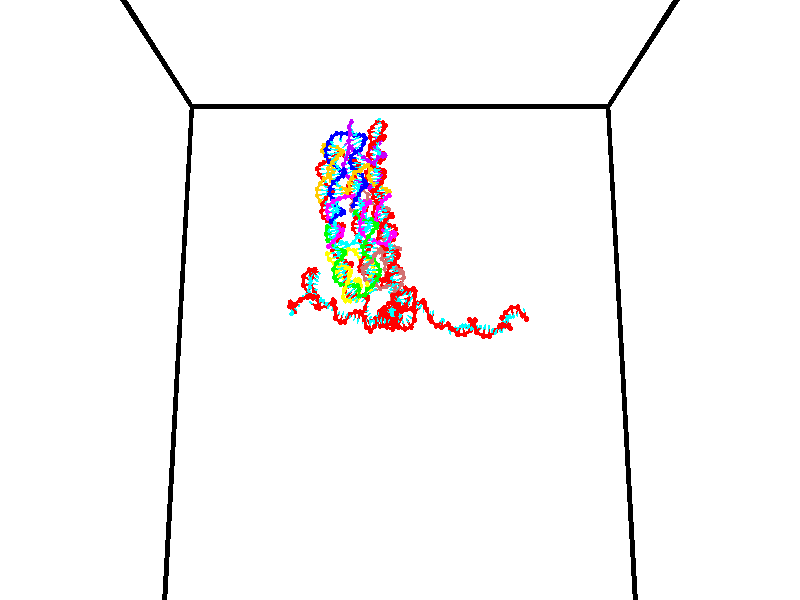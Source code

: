 // switches for output
#declare DRAW_BASES = 1; // possible values are 0, 1; only relevant for DNA ribbons
#declare DRAW_BASES_TYPE = 3; // possible values are 1, 2, 3; only relevant for DNA ribbons
#declare DRAW_FOG = 0; // set to 1 to enable fog

#include "colors.inc"

#include "transforms.inc"
background { rgb <1, 1, 1>}

#default {
   normal{
       ripples 0.25
       frequency 0.20
       turbulence 0.2
       lambda 5
   }
	finish {
		phong 0.1
		phong_size 40.
	}
}

// original window dimensions: 1024x640


// camera settings

camera {
	sky <0, 0.179814, -0.983701>
	up <0, 0.179814, -0.983701>
	right 1.6 * <1, 0, 0>
	location <35, 94.9851, 44.8844>
	look_at <35, 29.7336, 32.9568>
	direction <0, -65.2515, -11.9276>
	angle 67.0682
}


# declare cpy_camera_pos = <35, 94.9851, 44.8844>;
# if (DRAW_FOG = 1)
fog {
	fog_type 2
	up vnormalize(cpy_camera_pos)
	color rgbt<1,1,1,0.3>
	distance 1e-5
	fog_alt 3e-3
	fog_offset 56
}
# end


// LIGHTS

# declare lum = 6;
global_settings {
	ambient_light rgb lum * <0.05, 0.05, 0.05>
	max_trace_level 15
}# declare cpy_direct_light_amount = 0.25;
light_source
{	1000 * <-1, -1.16352, -0.803886>,
	rgb lum * cpy_direct_light_amount
	parallel
}

light_source
{	1000 * <1, 1.16352, 0.803886>,
	rgb lum * cpy_direct_light_amount
	parallel
}

// strand 0

// nucleotide -1

// particle -1
sphere {
	<24.342005, 34.552876, 34.833645> 0.250000
	pigment { color rgbt <1,0,0,0> }
	no_shadow
}
cylinder {
	<24.207502, 34.887970, 35.005749>,  <24.126801, 35.089027, 35.109013>, 0.100000
	pigment { color rgbt <1,0,0,0> }
	no_shadow
}
cylinder {
	<24.207502, 34.887970, 35.005749>,  <24.342005, 34.552876, 34.833645>, 0.100000
	pigment { color rgbt <1,0,0,0> }
	no_shadow
}

// particle -1
sphere {
	<24.207502, 34.887970, 35.005749> 0.100000
	pigment { color rgbt <1,0,0,0> }
	no_shadow
}
sphere {
	0, 1
	scale<0.080000,0.200000,0.300000>
	matrix <0.423815, 0.542594, -0.725240,
		-0.841019, -0.061514, -0.537497,
		-0.336254, 0.837740, 0.430261,
		24.106627, 35.139294, 35.134827>
	pigment { color rgbt <0,1,1,0> }
	no_shadow
}
cylinder {
	<23.904364, 35.091770, 34.491146>,  <24.342005, 34.552876, 34.833645>, 0.130000
	pigment { color rgbt <1,0,0,0> }
	no_shadow
}

// nucleotide -1

// particle -1
sphere {
	<23.904364, 35.091770, 34.491146> 0.250000
	pigment { color rgbt <1,0,0,0> }
	no_shadow
}
cylinder {
	<24.103230, 35.305828, 34.764336>,  <24.222549, 35.434261, 34.928249>, 0.100000
	pigment { color rgbt <1,0,0,0> }
	no_shadow
}
cylinder {
	<24.103230, 35.305828, 34.764336>,  <23.904364, 35.091770, 34.491146>, 0.100000
	pigment { color rgbt <1,0,0,0> }
	no_shadow
}

// particle -1
sphere {
	<24.103230, 35.305828, 34.764336> 0.100000
	pigment { color rgbt <1,0,0,0> }
	no_shadow
}
sphere {
	0, 1
	scale<0.080000,0.200000,0.300000>
	matrix <0.609229, 0.345164, -0.713934,
		-0.617793, 0.771029, -0.154420,
		0.497164, 0.535141, 0.682973,
		24.252378, 35.466370, 34.969227>
	pigment { color rgbt <0,1,1,0> }
	no_shadow
}
cylinder {
	<24.061689, 35.843555, 34.281197>,  <23.904364, 35.091770, 34.491146>, 0.130000
	pigment { color rgbt <1,0,0,0> }
	no_shadow
}

// nucleotide -1

// particle -1
sphere {
	<24.061689, 35.843555, 34.281197> 0.250000
	pigment { color rgbt <1,0,0,0> }
	no_shadow
}
cylinder {
	<24.330189, 35.706581, 34.544151>,  <24.491289, 35.624397, 34.701923>, 0.100000
	pigment { color rgbt <1,0,0,0> }
	no_shadow
}
cylinder {
	<24.330189, 35.706581, 34.544151>,  <24.061689, 35.843555, 34.281197>, 0.100000
	pigment { color rgbt <1,0,0,0> }
	no_shadow
}

// particle -1
sphere {
	<24.330189, 35.706581, 34.544151> 0.100000
	pigment { color rgbt <1,0,0,0> }
	no_shadow
}
sphere {
	0, 1
	scale<0.080000,0.200000,0.300000>
	matrix <0.740442, 0.268871, -0.615998,
		0.034189, 0.900246, 0.434036,
		0.671250, -0.342439, 0.657388,
		24.531565, 35.603848, 34.741367>
	pigment { color rgbt <0,1,1,0> }
	no_shadow
}
cylinder {
	<24.580532, 36.380978, 34.603226>,  <24.061689, 35.843555, 34.281197>, 0.130000
	pigment { color rgbt <1,0,0,0> }
	no_shadow
}

// nucleotide -1

// particle -1
sphere {
	<24.580532, 36.380978, 34.603226> 0.250000
	pigment { color rgbt <1,0,0,0> }
	no_shadow
}
cylinder {
	<24.738518, 36.018616, 34.542114>,  <24.833309, 35.801197, 34.505447>, 0.100000
	pigment { color rgbt <1,0,0,0> }
	no_shadow
}
cylinder {
	<24.738518, 36.018616, 34.542114>,  <24.580532, 36.380978, 34.603226>, 0.100000
	pigment { color rgbt <1,0,0,0> }
	no_shadow
}

// particle -1
sphere {
	<24.738518, 36.018616, 34.542114> 0.100000
	pigment { color rgbt <1,0,0,0> }
	no_shadow
}
sphere {
	0, 1
	scale<0.080000,0.200000,0.300000>
	matrix <0.601534, 0.380703, -0.702298,
		0.694377, 0.185482, 0.695296,
		0.394965, -0.905904, -0.152778,
		24.857008, 35.746845, 34.496281>
	pigment { color rgbt <0,1,1,0> }
	no_shadow
}
cylinder {
	<25.188986, 36.467285, 34.173592>,  <24.580532, 36.380978, 34.603226>, 0.130000
	pigment { color rgbt <1,0,0,0> }
	no_shadow
}

// nucleotide -1

// particle -1
sphere {
	<25.188986, 36.467285, 34.173592> 0.250000
	pigment { color rgbt <1,0,0,0> }
	no_shadow
}
cylinder {
	<25.161572, 36.070164, 34.134327>,  <25.145123, 35.831890, 34.110767>, 0.100000
	pigment { color rgbt <1,0,0,0> }
	no_shadow
}
cylinder {
	<25.161572, 36.070164, 34.134327>,  <25.188986, 36.467285, 34.173592>, 0.100000
	pigment { color rgbt <1,0,0,0> }
	no_shadow
}

// particle -1
sphere {
	<25.161572, 36.070164, 34.134327> 0.100000
	pigment { color rgbt <1,0,0,0> }
	no_shadow
}
sphere {
	0, 1
	scale<0.080000,0.200000,0.300000>
	matrix <0.599679, 0.037640, -0.799355,
		0.797300, -0.113650, 0.592786,
		-0.068535, -0.992808, -0.098164,
		25.141010, 35.772320, 34.104877>
	pigment { color rgbt <0,1,1,0> }
	no_shadow
}
cylinder {
	<25.835545, 36.292648, 33.903370>,  <25.188986, 36.467285, 34.173592>, 0.130000
	pigment { color rgbt <1,0,0,0> }
	no_shadow
}

// nucleotide -1

// particle -1
sphere {
	<25.835545, 36.292648, 33.903370> 0.250000
	pigment { color rgbt <1,0,0,0> }
	no_shadow
}
cylinder {
	<25.585037, 35.987095, 33.841057>,  <25.434732, 35.803764, 33.803669>, 0.100000
	pigment { color rgbt <1,0,0,0> }
	no_shadow
}
cylinder {
	<25.585037, 35.987095, 33.841057>,  <25.835545, 36.292648, 33.903370>, 0.100000
	pigment { color rgbt <1,0,0,0> }
	no_shadow
}

// particle -1
sphere {
	<25.585037, 35.987095, 33.841057> 0.100000
	pigment { color rgbt <1,0,0,0> }
	no_shadow
}
sphere {
	0, 1
	scale<0.080000,0.200000,0.300000>
	matrix <0.461804, -0.202504, -0.863556,
		0.628111, -0.612758, 0.479587,
		-0.626270, -0.763884, -0.155779,
		25.397156, 35.757931, 33.794323>
	pigment { color rgbt <0,1,1,0> }
	no_shadow
}
cylinder {
	<26.292229, 35.654686, 33.866482>,  <25.835545, 36.292648, 33.903370>, 0.130000
	pigment { color rgbt <1,0,0,0> }
	no_shadow
}

// nucleotide -1

// particle -1
sphere {
	<26.292229, 35.654686, 33.866482> 0.250000
	pigment { color rgbt <1,0,0,0> }
	no_shadow
}
cylinder {
	<25.950762, 35.546680, 33.688339>,  <25.745882, 35.481876, 33.581451>, 0.100000
	pigment { color rgbt <1,0,0,0> }
	no_shadow
}
cylinder {
	<25.950762, 35.546680, 33.688339>,  <26.292229, 35.654686, 33.866482>, 0.100000
	pigment { color rgbt <1,0,0,0> }
	no_shadow
}

// particle -1
sphere {
	<25.950762, 35.546680, 33.688339> 0.100000
	pigment { color rgbt <1,0,0,0> }
	no_shadow
}
sphere {
	0, 1
	scale<0.080000,0.200000,0.300000>
	matrix <0.515188, -0.312394, -0.798117,
		0.076377, -0.910770, 0.405789,
		-0.853667, -0.270015, -0.445358,
		25.694662, 35.465675, 33.554733>
	pigment { color rgbt <0,1,1,0> }
	no_shadow
}
cylinder {
	<26.277679, 34.902733, 33.649158>,  <26.292229, 35.654686, 33.866482>, 0.130000
	pigment { color rgbt <1,0,0,0> }
	no_shadow
}

// nucleotide -1

// particle -1
sphere {
	<26.277679, 34.902733, 33.649158> 0.250000
	pigment { color rgbt <1,0,0,0> }
	no_shadow
}
cylinder {
	<26.025463, 35.119896, 33.427284>,  <25.874134, 35.250195, 33.294159>, 0.100000
	pigment { color rgbt <1,0,0,0> }
	no_shadow
}
cylinder {
	<26.025463, 35.119896, 33.427284>,  <26.277679, 34.902733, 33.649158>, 0.100000
	pigment { color rgbt <1,0,0,0> }
	no_shadow
}

// particle -1
sphere {
	<26.025463, 35.119896, 33.427284> 0.100000
	pigment { color rgbt <1,0,0,0> }
	no_shadow
}
sphere {
	0, 1
	scale<0.080000,0.200000,0.300000>
	matrix <0.272138, -0.514646, -0.813069,
		-0.726885, -0.663622, 0.176760,
		-0.630539, 0.542904, -0.554685,
		25.836302, 35.282768, 33.260880>
	pigment { color rgbt <0,1,1,0> }
	no_shadow
}
cylinder {
	<25.648405, 34.581348, 33.263874>,  <26.277679, 34.902733, 33.649158>, 0.130000
	pigment { color rgbt <1,0,0,0> }
	no_shadow
}

// nucleotide -1

// particle -1
sphere {
	<25.648405, 34.581348, 33.263874> 0.250000
	pigment { color rgbt <1,0,0,0> }
	no_shadow
}
cylinder {
	<25.782883, 34.884933, 33.040825>,  <25.863569, 35.067085, 32.906994>, 0.100000
	pigment { color rgbt <1,0,0,0> }
	no_shadow
}
cylinder {
	<25.782883, 34.884933, 33.040825>,  <25.648405, 34.581348, 33.263874>, 0.100000
	pigment { color rgbt <1,0,0,0> }
	no_shadow
}

// particle -1
sphere {
	<25.782883, 34.884933, 33.040825> 0.100000
	pigment { color rgbt <1,0,0,0> }
	no_shadow
}
sphere {
	0, 1
	scale<0.080000,0.200000,0.300000>
	matrix <-0.137171, -0.546311, -0.826274,
		-0.931750, 0.354278, -0.079558,
		0.336194, 0.758967, -0.557622,
		25.883741, 35.112625, 32.873539>
	pigment { color rgbt <0,1,1,0> }
	no_shadow
}
cylinder {
	<25.162992, 34.852493, 32.625790>,  <25.648405, 34.581348, 33.263874>, 0.130000
	pigment { color rgbt <1,0,0,0> }
	no_shadow
}

// nucleotide -1

// particle -1
sphere {
	<25.162992, 34.852493, 32.625790> 0.250000
	pigment { color rgbt <1,0,0,0> }
	no_shadow
}
cylinder {
	<25.550142, 34.939342, 32.575069>,  <25.782433, 34.991451, 32.544636>, 0.100000
	pigment { color rgbt <1,0,0,0> }
	no_shadow
}
cylinder {
	<25.550142, 34.939342, 32.575069>,  <25.162992, 34.852493, 32.625790>, 0.100000
	pigment { color rgbt <1,0,0,0> }
	no_shadow
}

// particle -1
sphere {
	<25.550142, 34.939342, 32.575069> 0.100000
	pigment { color rgbt <1,0,0,0> }
	no_shadow
}
sphere {
	0, 1
	scale<0.080000,0.200000,0.300000>
	matrix <-0.020552, -0.434293, -0.900537,
		-0.250597, 0.874212, -0.415878,
		0.967873, 0.217124, -0.126799,
		25.840504, 35.004478, 32.537029>
	pigment { color rgbt <0,1,1,0> }
	no_shadow
}
cylinder {
	<25.246540, 35.153923, 31.921377>,  <25.162992, 34.852493, 32.625790>, 0.130000
	pigment { color rgbt <1,0,0,0> }
	no_shadow
}

// nucleotide -1

// particle -1
sphere {
	<25.246540, 35.153923, 31.921377> 0.250000
	pigment { color rgbt <1,0,0,0> }
	no_shadow
}
cylinder {
	<25.581810, 34.984241, 32.058498>,  <25.782972, 34.882431, 32.140770>, 0.100000
	pigment { color rgbt <1,0,0,0> }
	no_shadow
}
cylinder {
	<25.581810, 34.984241, 32.058498>,  <25.246540, 35.153923, 31.921377>, 0.100000
	pigment { color rgbt <1,0,0,0> }
	no_shadow
}

// particle -1
sphere {
	<25.581810, 34.984241, 32.058498> 0.100000
	pigment { color rgbt <1,0,0,0> }
	no_shadow
}
sphere {
	0, 1
	scale<0.080000,0.200000,0.300000>
	matrix <0.001474, -0.626765, -0.779207,
		0.545400, 0.653617, -0.524713,
		0.838174, -0.424206, 0.342801,
		25.833261, 34.856979, 32.161339>
	pigment { color rgbt <0,1,1,0> }
	no_shadow
}
cylinder {
	<25.784437, 35.171295, 31.385515>,  <25.246540, 35.153923, 31.921377>, 0.130000
	pigment { color rgbt <1,0,0,0> }
	no_shadow
}

// nucleotide -1

// particle -1
sphere {
	<25.784437, 35.171295, 31.385515> 0.250000
	pigment { color rgbt <1,0,0,0> }
	no_shadow
}
cylinder {
	<25.813044, 34.854252, 31.627726>,  <25.830208, 34.664028, 31.773052>, 0.100000
	pigment { color rgbt <1,0,0,0> }
	no_shadow
}
cylinder {
	<25.813044, 34.854252, 31.627726>,  <25.784437, 35.171295, 31.385515>, 0.100000
	pigment { color rgbt <1,0,0,0> }
	no_shadow
}

// particle -1
sphere {
	<25.813044, 34.854252, 31.627726> 0.100000
	pigment { color rgbt <1,0,0,0> }
	no_shadow
}
sphere {
	0, 1
	scale<0.080000,0.200000,0.300000>
	matrix <0.095846, -0.598812, -0.795134,
		0.992824, 0.114904, 0.033142,
		0.071518, -0.792604, 0.605528,
		25.834499, 34.616470, 31.809383>
	pigment { color rgbt <0,1,1,0> }
	no_shadow
}
cylinder {
	<26.319159, 34.733143, 31.232265>,  <25.784437, 35.171295, 31.385515>, 0.130000
	pigment { color rgbt <1,0,0,0> }
	no_shadow
}

// nucleotide -1

// particle -1
sphere {
	<26.319159, 34.733143, 31.232265> 0.250000
	pigment { color rgbt <1,0,0,0> }
	no_shadow
}
cylinder {
	<26.065840, 34.483200, 31.414909>,  <25.913849, 34.333237, 31.524496>, 0.100000
	pigment { color rgbt <1,0,0,0> }
	no_shadow
}
cylinder {
	<26.065840, 34.483200, 31.414909>,  <26.319159, 34.733143, 31.232265>, 0.100000
	pigment { color rgbt <1,0,0,0> }
	no_shadow
}

// particle -1
sphere {
	<26.065840, 34.483200, 31.414909> 0.100000
	pigment { color rgbt <1,0,0,0> }
	no_shadow
}
sphere {
	0, 1
	scale<0.080000,0.200000,0.300000>
	matrix <0.009968, -0.596541, -0.802521,
		0.773844, -0.503683, 0.384017,
		-0.633298, -0.624854, 0.456609,
		25.875851, 34.295742, 31.551891>
	pigment { color rgbt <0,1,1,0> }
	no_shadow
}
cylinder {
	<26.136908, 33.987926, 31.143061>,  <26.319159, 34.733143, 31.232265>, 0.130000
	pigment { color rgbt <1,0,0,0> }
	no_shadow
}

// nucleotide -1

// particle -1
sphere {
	<26.136908, 33.987926, 31.143061> 0.250000
	pigment { color rgbt <1,0,0,0> }
	no_shadow
}
cylinder {
	<26.343622, 33.647457, 31.179790>,  <26.467651, 33.443176, 31.201828>, 0.100000
	pigment { color rgbt <1,0,0,0> }
	no_shadow
}
cylinder {
	<26.343622, 33.647457, 31.179790>,  <26.136908, 33.987926, 31.143061>, 0.100000
	pigment { color rgbt <1,0,0,0> }
	no_shadow
}

// particle -1
sphere {
	<26.343622, 33.647457, 31.179790> 0.100000
	pigment { color rgbt <1,0,0,0> }
	no_shadow
}
sphere {
	0, 1
	scale<0.080000,0.200000,0.300000>
	matrix <-0.750279, -0.398633, 0.527421,
		-0.412326, -0.341455, -0.844628,
		0.516787, -0.851176, 0.091820,
		26.498659, 33.392105, 31.207338>
	pigment { color rgbt <0,1,1,0> }
	no_shadow
}
cylinder {
	<25.776333, 33.287445, 30.991465>,  <26.136908, 33.987926, 31.143061>, 0.130000
	pigment { color rgbt <1,0,0,0> }
	no_shadow
}

// nucleotide -1

// particle -1
sphere {
	<25.776333, 33.287445, 30.991465> 0.250000
	pigment { color rgbt <1,0,0,0> }
	no_shadow
}
cylinder {
	<26.064053, 33.238903, 31.265072>,  <26.236685, 33.209778, 31.429237>, 0.100000
	pigment { color rgbt <1,0,0,0> }
	no_shadow
}
cylinder {
	<26.064053, 33.238903, 31.265072>,  <25.776333, 33.287445, 30.991465>, 0.100000
	pigment { color rgbt <1,0,0,0> }
	no_shadow
}

// particle -1
sphere {
	<26.064053, 33.238903, 31.265072> 0.100000
	pigment { color rgbt <1,0,0,0> }
	no_shadow
}
sphere {
	0, 1
	scale<0.080000,0.200000,0.300000>
	matrix <-0.598246, -0.608736, 0.521098,
		0.353147, -0.784036, -0.510465,
		0.719298, -0.121359, 0.684020,
		26.279842, 33.202496, 31.470278>
	pigment { color rgbt <0,1,1,0> }
	no_shadow
}
cylinder {
	<25.717945, 32.670006, 31.331028>,  <25.776333, 33.287445, 30.991465>, 0.130000
	pigment { color rgbt <1,0,0,0> }
	no_shadow
}

// nucleotide -1

// particle -1
sphere {
	<25.717945, 32.670006, 31.331028> 0.250000
	pigment { color rgbt <1,0,0,0> }
	no_shadow
}
cylinder {
	<26.002523, 32.799580, 31.580479>,  <26.173271, 32.877323, 31.730148>, 0.100000
	pigment { color rgbt <1,0,0,0> }
	no_shadow
}
cylinder {
	<26.002523, 32.799580, 31.580479>,  <25.717945, 32.670006, 31.331028>, 0.100000
	pigment { color rgbt <1,0,0,0> }
	no_shadow
}

// particle -1
sphere {
	<26.002523, 32.799580, 31.580479> 0.100000
	pigment { color rgbt <1,0,0,0> }
	no_shadow
}
sphere {
	0, 1
	scale<0.080000,0.200000,0.300000>
	matrix <-0.424374, -0.509293, 0.748684,
		0.560135, -0.797298, -0.224864,
		0.711446, 0.323938, 0.623625,
		26.215958, 32.896763, 31.767567>
	pigment { color rgbt <0,1,1,0> }
	no_shadow
}
cylinder {
	<25.494743, 32.298340, 31.980476>,  <25.717945, 32.670006, 31.331028>, 0.130000
	pigment { color rgbt <1,0,0,0> }
	no_shadow
}

// nucleotide -1

// particle -1
sphere {
	<25.494743, 32.298340, 31.980476> 0.250000
	pigment { color rgbt <1,0,0,0> }
	no_shadow
}
cylinder {
	<25.838705, 32.491337, 32.047119>,  <26.045082, 32.607136, 32.087105>, 0.100000
	pigment { color rgbt <1,0,0,0> }
	no_shadow
}
cylinder {
	<25.838705, 32.491337, 32.047119>,  <25.494743, 32.298340, 31.980476>, 0.100000
	pigment { color rgbt <1,0,0,0> }
	no_shadow
}

// particle -1
sphere {
	<25.838705, 32.491337, 32.047119> 0.100000
	pigment { color rgbt <1,0,0,0> }
	no_shadow
}
sphere {
	0, 1
	scale<0.080000,0.200000,0.300000>
	matrix <-0.143062, -0.085508, 0.986013,
		0.489995, -0.871714, -0.004502,
		0.859906, 0.482497, 0.166607,
		26.096678, 32.636086, 32.097103>
	pigment { color rgbt <0,1,1,0> }
	no_shadow
}
cylinder {
	<25.877756, 31.889572, 32.527916>,  <25.494743, 32.298340, 31.980476>, 0.130000
	pigment { color rgbt <1,0,0,0> }
	no_shadow
}

// nucleotide -1

// particle -1
sphere {
	<25.877756, 31.889572, 32.527916> 0.250000
	pigment { color rgbt <1,0,0,0> }
	no_shadow
}
cylinder {
	<26.006973, 32.268078, 32.533947>,  <26.084503, 32.495182, 32.537567>, 0.100000
	pigment { color rgbt <1,0,0,0> }
	no_shadow
}
cylinder {
	<26.006973, 32.268078, 32.533947>,  <25.877756, 31.889572, 32.527916>, 0.100000
	pigment { color rgbt <1,0,0,0> }
	no_shadow
}

// particle -1
sphere {
	<26.006973, 32.268078, 32.533947> 0.100000
	pigment { color rgbt <1,0,0,0> }
	no_shadow
}
sphere {
	0, 1
	scale<0.080000,0.200000,0.300000>
	matrix <-0.107232, 0.020769, 0.994017,
		0.940290, -0.322727, 0.108179,
		0.323043, 0.946264, 0.015078,
		26.103886, 32.551956, 32.538471>
	pigment { color rgbt <0,1,1,0> }
	no_shadow
}
cylinder {
	<26.243593, 31.990641, 33.045879>,  <25.877756, 31.889572, 32.527916>, 0.130000
	pigment { color rgbt <1,0,0,0> }
	no_shadow
}

// nucleotide -1

// particle -1
sphere {
	<26.243593, 31.990641, 33.045879> 0.250000
	pigment { color rgbt <1,0,0,0> }
	no_shadow
}
cylinder {
	<26.131590, 32.371151, 32.994232>,  <26.064388, 32.599457, 32.963242>, 0.100000
	pigment { color rgbt <1,0,0,0> }
	no_shadow
}
cylinder {
	<26.131590, 32.371151, 32.994232>,  <26.243593, 31.990641, 33.045879>, 0.100000
	pigment { color rgbt <1,0,0,0> }
	no_shadow
}

// particle -1
sphere {
	<26.131590, 32.371151, 32.994232> 0.100000
	pigment { color rgbt <1,0,0,0> }
	no_shadow
}
sphere {
	0, 1
	scale<0.080000,0.200000,0.300000>
	matrix <-0.167048, 0.084169, 0.982350,
		0.945352, 0.296635, 0.135341,
		-0.280008, 0.951274, -0.129122,
		26.047588, 32.656532, 32.955494>
	pigment { color rgbt <0,1,1,0> }
	no_shadow
}
cylinder {
	<26.488680, 32.476372, 33.689304>,  <26.243593, 31.990641, 33.045879>, 0.130000
	pigment { color rgbt <1,0,0,0> }
	no_shadow
}

// nucleotide -1

// particle -1
sphere {
	<26.488680, 32.476372, 33.689304> 0.250000
	pigment { color rgbt <1,0,0,0> }
	no_shadow
}
cylinder {
	<26.172890, 32.634857, 33.501797>,  <25.983416, 32.729950, 33.389294>, 0.100000
	pigment { color rgbt <1,0,0,0> }
	no_shadow
}
cylinder {
	<26.172890, 32.634857, 33.501797>,  <26.488680, 32.476372, 33.689304>, 0.100000
	pigment { color rgbt <1,0,0,0> }
	no_shadow
}

// particle -1
sphere {
	<26.172890, 32.634857, 33.501797> 0.100000
	pigment { color rgbt <1,0,0,0> }
	no_shadow
}
sphere {
	0, 1
	scale<0.080000,0.200000,0.300000>
	matrix <-0.491096, 0.050367, 0.869648,
		0.368180, 0.916775, 0.154817,
		-0.789474, 0.396217, -0.468768,
		25.936049, 32.753723, 33.361168>
	pigment { color rgbt <0,1,1,0> }
	no_shadow
}
cylinder {
	<26.291998, 32.991314, 34.162331>,  <26.488680, 32.476372, 33.689304>, 0.130000
	pigment { color rgbt <1,0,0,0> }
	no_shadow
}

// nucleotide -1

// particle -1
sphere {
	<26.291998, 32.991314, 34.162331> 0.250000
	pigment { color rgbt <1,0,0,0> }
	no_shadow
}
cylinder {
	<25.960325, 32.905067, 33.956043>,  <25.761322, 32.853317, 33.832272>, 0.100000
	pigment { color rgbt <1,0,0,0> }
	no_shadow
}
cylinder {
	<25.960325, 32.905067, 33.956043>,  <26.291998, 32.991314, 34.162331>, 0.100000
	pigment { color rgbt <1,0,0,0> }
	no_shadow
}

// particle -1
sphere {
	<25.960325, 32.905067, 33.956043> 0.100000
	pigment { color rgbt <1,0,0,0> }
	no_shadow
}
sphere {
	0, 1
	scale<0.080000,0.200000,0.300000>
	matrix <-0.553560, 0.188580, 0.811178,
		-0.077651, 0.958095, -0.275725,
		-0.829182, -0.215618, -0.515719,
		25.711571, 32.840382, 33.801327>
	pigment { color rgbt <0,1,1,0> }
	no_shadow
}
cylinder {
	<26.676291, 33.674828, 34.379635>,  <26.291998, 32.991314, 34.162331>, 0.130000
	pigment { color rgbt <1,0,0,0> }
	no_shadow
}

// nucleotide -1

// particle -1
sphere {
	<26.676291, 33.674828, 34.379635> 0.250000
	pigment { color rgbt <1,0,0,0> }
	no_shadow
}
cylinder {
	<26.761448, 33.783833, 34.004314>,  <26.812542, 33.849236, 33.779121>, 0.100000
	pigment { color rgbt <1,0,0,0> }
	no_shadow
}
cylinder {
	<26.761448, 33.783833, 34.004314>,  <26.676291, 33.674828, 34.379635>, 0.100000
	pigment { color rgbt <1,0,0,0> }
	no_shadow
}

// particle -1
sphere {
	<26.761448, 33.783833, 34.004314> 0.100000
	pigment { color rgbt <1,0,0,0> }
	no_shadow
}
sphere {
	0, 1
	scale<0.080000,0.200000,0.300000>
	matrix <0.856779, 0.409564, 0.313348,
		0.469687, -0.870628, -0.146292,
		0.212893, 0.272516, -0.938302,
		26.825315, 33.865585, 33.722824>
	pigment { color rgbt <0,1,1,0> }
	no_shadow
}
cylinder {
	<27.417004, 33.467747, 34.156254>,  <26.676291, 33.674828, 34.379635>, 0.130000
	pigment { color rgbt <1,0,0,0> }
	no_shadow
}

// nucleotide -1

// particle -1
sphere {
	<27.417004, 33.467747, 34.156254> 0.250000
	pigment { color rgbt <1,0,0,0> }
	no_shadow
}
cylinder {
	<27.270184, 33.801842, 33.992470>,  <27.182091, 34.002300, 33.894199>, 0.100000
	pigment { color rgbt <1,0,0,0> }
	no_shadow
}
cylinder {
	<27.270184, 33.801842, 33.992470>,  <27.417004, 33.467747, 34.156254>, 0.100000
	pigment { color rgbt <1,0,0,0> }
	no_shadow
}

// particle -1
sphere {
	<27.270184, 33.801842, 33.992470> 0.100000
	pigment { color rgbt <1,0,0,0> }
	no_shadow
}
sphere {
	0, 1
	scale<0.080000,0.200000,0.300000>
	matrix <0.712034, 0.535527, 0.454113,
		0.598567, -0.124866, -0.791281,
		-0.367049, 0.835236, -0.409458,
		27.160069, 34.052414, 33.869633>
	pigment { color rgbt <0,1,1,0> }
	no_shadow
}
cylinder {
	<28.029085, 33.738976, 33.947651>,  <27.417004, 33.467747, 34.156254>, 0.130000
	pigment { color rgbt <1,0,0,0> }
	no_shadow
}

// nucleotide -1

// particle -1
sphere {
	<28.029085, 33.738976, 33.947651> 0.250000
	pigment { color rgbt <1,0,0,0> }
	no_shadow
}
cylinder {
	<27.732691, 33.994244, 34.031246>,  <27.554853, 34.147404, 34.081402>, 0.100000
	pigment { color rgbt <1,0,0,0> }
	no_shadow
}
cylinder {
	<27.732691, 33.994244, 34.031246>,  <28.029085, 33.738976, 33.947651>, 0.100000
	pigment { color rgbt <1,0,0,0> }
	no_shadow
}

// particle -1
sphere {
	<27.732691, 33.994244, 34.031246> 0.100000
	pigment { color rgbt <1,0,0,0> }
	no_shadow
}
sphere {
	0, 1
	scale<0.080000,0.200000,0.300000>
	matrix <0.588996, 0.468179, 0.658705,
		0.322526, 0.611182, -0.722796,
		-0.740986, 0.638174, 0.208983,
		27.510395, 34.185696, 34.093941>
	pigment { color rgbt <0,1,1,0> }
	no_shadow
}
cylinder {
	<28.190308, 34.459305, 33.843132>,  <28.029085, 33.738976, 33.947651>, 0.130000
	pigment { color rgbt <1,0,0,0> }
	no_shadow
}

// nucleotide -1

// particle -1
sphere {
	<28.190308, 34.459305, 33.843132> 0.250000
	pigment { color rgbt <1,0,0,0> }
	no_shadow
}
cylinder {
	<27.930622, 34.453613, 34.147320>,  <27.774811, 34.450199, 34.329834>, 0.100000
	pigment { color rgbt <1,0,0,0> }
	no_shadow
}
cylinder {
	<27.930622, 34.453613, 34.147320>,  <28.190308, 34.459305, 33.843132>, 0.100000
	pigment { color rgbt <1,0,0,0> }
	no_shadow
}

// particle -1
sphere {
	<27.930622, 34.453613, 34.147320> 0.100000
	pigment { color rgbt <1,0,0,0> }
	no_shadow
}
sphere {
	0, 1
	scale<0.080000,0.200000,0.300000>
	matrix <0.723073, 0.298654, 0.622873,
		-0.235983, 0.954255, -0.183599,
		-0.649213, -0.014232, 0.760474,
		27.735859, 34.449345, 34.375462>
	pigment { color rgbt <0,1,1,0> }
	no_shadow
}
cylinder {
	<28.437681, 35.079945, 34.093292>,  <28.190308, 34.459305, 33.843132>, 0.130000
	pigment { color rgbt <1,0,0,0> }
	no_shadow
}

// nucleotide -1

// particle -1
sphere {
	<28.437681, 35.079945, 34.093292> 0.250000
	pigment { color rgbt <1,0,0,0> }
	no_shadow
}
cylinder {
	<28.300474, 34.805687, 34.350117>,  <28.218151, 34.641132, 34.504211>, 0.100000
	pigment { color rgbt <1,0,0,0> }
	no_shadow
}
cylinder {
	<28.300474, 34.805687, 34.350117>,  <28.437681, 35.079945, 34.093292>, 0.100000
	pigment { color rgbt <1,0,0,0> }
	no_shadow
}

// particle -1
sphere {
	<28.300474, 34.805687, 34.350117> 0.100000
	pigment { color rgbt <1,0,0,0> }
	no_shadow
}
sphere {
	0, 1
	scale<0.080000,0.200000,0.300000>
	matrix <0.746274, 0.216186, 0.629554,
		-0.570451, 0.695099, 0.437520,
		-0.343016, -0.685639, 0.642058,
		28.197569, 34.599995, 34.542732>
	pigment { color rgbt <0,1,1,0> }
	no_shadow
}
cylinder {
	<28.517862, 35.381760, 34.726257>,  <28.437681, 35.079945, 34.093292>, 0.130000
	pigment { color rgbt <1,0,0,0> }
	no_shadow
}

// nucleotide -1

// particle -1
sphere {
	<28.517862, 35.381760, 34.726257> 0.250000
	pigment { color rgbt <1,0,0,0> }
	no_shadow
}
cylinder {
	<28.502434, 34.986557, 34.786057>,  <28.493177, 34.749435, 34.821934>, 0.100000
	pigment { color rgbt <1,0,0,0> }
	no_shadow
}
cylinder {
	<28.502434, 34.986557, 34.786057>,  <28.517862, 35.381760, 34.726257>, 0.100000
	pigment { color rgbt <1,0,0,0> }
	no_shadow
}

// particle -1
sphere {
	<28.502434, 34.986557, 34.786057> 0.100000
	pigment { color rgbt <1,0,0,0> }
	no_shadow
}
sphere {
	0, 1
	scale<0.080000,0.200000,0.300000>
	matrix <0.866800, 0.041352, 0.496939,
		-0.497162, 0.148751, 0.854812,
		-0.038572, -0.988010, 0.149496,
		28.490862, 34.690155, 34.830906>
	pigment { color rgbt <0,1,1,0> }
	no_shadow
}
cylinder {
	<28.513439, 35.202579, 35.515247>,  <28.517862, 35.381760, 34.726257>, 0.130000
	pigment { color rgbt <1,0,0,0> }
	no_shadow
}

// nucleotide -1

// particle -1
sphere {
	<28.513439, 35.202579, 35.515247> 0.250000
	pigment { color rgbt <1,0,0,0> }
	no_shadow
}
cylinder {
	<28.674662, 34.943165, 35.256962>,  <28.771395, 34.787518, 35.101990>, 0.100000
	pigment { color rgbt <1,0,0,0> }
	no_shadow
}
cylinder {
	<28.674662, 34.943165, 35.256962>,  <28.513439, 35.202579, 35.515247>, 0.100000
	pigment { color rgbt <1,0,0,0> }
	no_shadow
}

// particle -1
sphere {
	<28.674662, 34.943165, 35.256962> 0.100000
	pigment { color rgbt <1,0,0,0> }
	no_shadow
}
sphere {
	0, 1
	scale<0.080000,0.200000,0.300000>
	matrix <0.902715, 0.165704, 0.397048,
		-0.150503, -0.742928, 0.652232,
		0.403055, -0.648537, -0.645714,
		28.795578, 34.748604, 35.063248>
	pigment { color rgbt <0,1,1,0> }
	no_shadow
}
cylinder {
	<28.974619, 34.873363, 35.791645>,  <28.513439, 35.202579, 35.515247>, 0.130000
	pigment { color rgbt <1,0,0,0> }
	no_shadow
}

// nucleotide -1

// particle -1
sphere {
	<28.974619, 34.873363, 35.791645> 0.250000
	pigment { color rgbt <1,0,0,0> }
	no_shadow
}
cylinder {
	<29.108232, 34.834213, 35.416660>,  <29.188400, 34.810722, 35.191669>, 0.100000
	pigment { color rgbt <1,0,0,0> }
	no_shadow
}
cylinder {
	<29.108232, 34.834213, 35.416660>,  <28.974619, 34.873363, 35.791645>, 0.100000
	pigment { color rgbt <1,0,0,0> }
	no_shadow
}

// particle -1
sphere {
	<29.108232, 34.834213, 35.416660> 0.100000
	pigment { color rgbt <1,0,0,0> }
	no_shadow
}
sphere {
	0, 1
	scale<0.080000,0.200000,0.300000>
	matrix <0.931008, -0.120986, 0.344365,
		-0.147127, -0.987817, 0.050714,
		0.334034, -0.097881, -0.937465,
		29.208443, 34.804848, 35.135422>
	pigment { color rgbt <0,1,1,0> }
	no_shadow
}
cylinder {
	<29.385241, 34.241310, 35.652290>,  <28.974619, 34.873363, 35.791645>, 0.130000
	pigment { color rgbt <1,0,0,0> }
	no_shadow
}

// nucleotide -1

// particle -1
sphere {
	<29.385241, 34.241310, 35.652290> 0.250000
	pigment { color rgbt <1,0,0,0> }
	no_shadow
}
cylinder {
	<29.514297, 34.545143, 35.426392>,  <29.591732, 34.727444, 35.290852>, 0.100000
	pigment { color rgbt <1,0,0,0> }
	no_shadow
}
cylinder {
	<29.514297, 34.545143, 35.426392>,  <29.385241, 34.241310, 35.652290>, 0.100000
	pigment { color rgbt <1,0,0,0> }
	no_shadow
}

// particle -1
sphere {
	<29.514297, 34.545143, 35.426392> 0.100000
	pigment { color rgbt <1,0,0,0> }
	no_shadow
}
sphere {
	0, 1
	scale<0.080000,0.200000,0.300000>
	matrix <0.930987, -0.147018, 0.334138,
		0.170779, -0.633576, -0.754597,
		0.322641, 0.759584, -0.564743,
		29.611090, 34.773018, 35.256969>
	pigment { color rgbt <0,1,1,0> }
	no_shadow
}
cylinder {
	<29.844387, 34.185387, 35.066021>,  <29.385241, 34.241310, 35.652290>, 0.130000
	pigment { color rgbt <1,0,0,0> }
	no_shadow
}

// nucleotide -1

// particle -1
sphere {
	<29.844387, 34.185387, 35.066021> 0.250000
	pigment { color rgbt <1,0,0,0> }
	no_shadow
}
cylinder {
	<29.923595, 34.550991, 35.207657>,  <29.971121, 34.770351, 35.292637>, 0.100000
	pigment { color rgbt <1,0,0,0> }
	no_shadow
}
cylinder {
	<29.923595, 34.550991, 35.207657>,  <29.844387, 34.185387, 35.066021>, 0.100000
	pigment { color rgbt <1,0,0,0> }
	no_shadow
}

// particle -1
sphere {
	<29.923595, 34.550991, 35.207657> 0.100000
	pigment { color rgbt <1,0,0,0> }
	no_shadow
}
sphere {
	0, 1
	scale<0.080000,0.200000,0.300000>
	matrix <0.872137, -0.329176, 0.361967,
		0.447399, 0.237138, -0.862323,
		0.198020, 0.914007, 0.354090,
		29.983002, 34.825191, 35.313885>
	pigment { color rgbt <0,1,1,0> }
	no_shadow
}
cylinder {
	<30.500540, 34.444340, 34.817368>,  <29.844387, 34.185387, 35.066021>, 0.130000
	pigment { color rgbt <1,0,0,0> }
	no_shadow
}

// nucleotide -1

// particle -1
sphere {
	<30.500540, 34.444340, 34.817368> 0.250000
	pigment { color rgbt <1,0,0,0> }
	no_shadow
}
cylinder {
	<30.444311, 34.642487, 35.160263>,  <30.410574, 34.761375, 35.366001>, 0.100000
	pigment { color rgbt <1,0,0,0> }
	no_shadow
}
cylinder {
	<30.444311, 34.642487, 35.160263>,  <30.500540, 34.444340, 34.817368>, 0.100000
	pigment { color rgbt <1,0,0,0> }
	no_shadow
}

// particle -1
sphere {
	<30.444311, 34.642487, 35.160263> 0.100000
	pigment { color rgbt <1,0,0,0> }
	no_shadow
}
sphere {
	0, 1
	scale<0.080000,0.200000,0.300000>
	matrix <0.954950, -0.160726, 0.249474,
		0.261361, 0.853686, -0.450456,
		-0.140572, 0.495366, 0.857235,
		30.402140, 34.791096, 35.417435>
	pigment { color rgbt <0,1,1,0> }
	no_shadow
}
cylinder {
	<30.967369, 34.962254, 34.960506>,  <30.500540, 34.444340, 34.817368>, 0.130000
	pigment { color rgbt <1,0,0,0> }
	no_shadow
}

// nucleotide -1

// particle -1
sphere {
	<30.967369, 34.962254, 34.960506> 0.250000
	pigment { color rgbt <1,0,0,0> }
	no_shadow
}
cylinder {
	<30.856388, 34.830215, 35.321407>,  <30.789799, 34.750992, 35.537949>, 0.100000
	pigment { color rgbt <1,0,0,0> }
	no_shadow
}
cylinder {
	<30.856388, 34.830215, 35.321407>,  <30.967369, 34.962254, 34.960506>, 0.100000
	pigment { color rgbt <1,0,0,0> }
	no_shadow
}

// particle -1
sphere {
	<30.856388, 34.830215, 35.321407> 0.100000
	pigment { color rgbt <1,0,0,0> }
	no_shadow
}
sphere {
	0, 1
	scale<0.080000,0.200000,0.300000>
	matrix <0.942339, -0.276421, 0.188649,
		0.187129, 0.902568, 0.387755,
		-0.277453, -0.330095, 0.902251,
		30.773151, 34.731186, 35.592083>
	pigment { color rgbt <0,1,1,0> }
	no_shadow
}
cylinder {
	<31.405684, 35.289139, 35.495670>,  <30.967369, 34.962254, 34.960506>, 0.130000
	pigment { color rgbt <1,0,0,0> }
	no_shadow
}

// nucleotide -1

// particle -1
sphere {
	<31.405684, 35.289139, 35.495670> 0.250000
	pigment { color rgbt <1,0,0,0> }
	no_shadow
}
cylinder {
	<31.296898, 34.925510, 35.621922>,  <31.231627, 34.707333, 35.697674>, 0.100000
	pigment { color rgbt <1,0,0,0> }
	no_shadow
}
cylinder {
	<31.296898, 34.925510, 35.621922>,  <31.405684, 35.289139, 35.495670>, 0.100000
	pigment { color rgbt <1,0,0,0> }
	no_shadow
}

// particle -1
sphere {
	<31.296898, 34.925510, 35.621922> 0.100000
	pigment { color rgbt <1,0,0,0> }
	no_shadow
}
sphere {
	0, 1
	scale<0.080000,0.200000,0.300000>
	matrix <0.957026, -0.289825, -0.010121,
		0.100678, 0.299313, 0.948828,
		-0.271964, -0.909073, 0.315630,
		31.215309, 34.652790, 35.716610>
	pigment { color rgbt <0,1,1,0> }
	no_shadow
}
cylinder {
	<31.623280, 35.113064, 36.242252>,  <31.405684, 35.289139, 35.495670>, 0.130000
	pigment { color rgbt <1,0,0,0> }
	no_shadow
}

// nucleotide -1

// particle -1
sphere {
	<31.623280, 35.113064, 36.242252> 0.250000
	pigment { color rgbt <1,0,0,0> }
	no_shadow
}
cylinder {
	<31.598923, 34.855221, 35.937416>,  <31.584309, 34.700516, 35.754517>, 0.100000
	pigment { color rgbt <1,0,0,0> }
	no_shadow
}
cylinder {
	<31.598923, 34.855221, 35.937416>,  <31.623280, 35.113064, 36.242252>, 0.100000
	pigment { color rgbt <1,0,0,0> }
	no_shadow
}

// particle -1
sphere {
	<31.598923, 34.855221, 35.937416> 0.100000
	pigment { color rgbt <1,0,0,0> }
	no_shadow
}
sphere {
	0, 1
	scale<0.080000,0.200000,0.300000>
	matrix <0.979865, -0.184054, 0.077387,
		-0.190150, -0.742031, 0.642832,
		-0.060892, -0.644604, -0.762088,
		31.580654, 34.661839, 35.708790>
	pigment { color rgbt <0,1,1,0> }
	no_shadow
}
cylinder {
	<31.999762, 34.505474, 36.500813>,  <31.623280, 35.113064, 36.242252>, 0.130000
	pigment { color rgbt <1,0,0,0> }
	no_shadow
}

// nucleotide -1

// particle -1
sphere {
	<31.999762, 34.505474, 36.500813> 0.250000
	pigment { color rgbt <1,0,0,0> }
	no_shadow
}
cylinder {
	<31.987886, 34.563808, 36.105267>,  <31.980762, 34.598808, 35.867939>, 0.100000
	pigment { color rgbt <1,0,0,0> }
	no_shadow
}
cylinder {
	<31.987886, 34.563808, 36.105267>,  <31.999762, 34.505474, 36.500813>, 0.100000
	pigment { color rgbt <1,0,0,0> }
	no_shadow
}

// particle -1
sphere {
	<31.987886, 34.563808, 36.105267> 0.100000
	pigment { color rgbt <1,0,0,0> }
	no_shadow
}
sphere {
	0, 1
	scale<0.080000,0.200000,0.300000>
	matrix <0.999421, -0.012076, -0.031785,
		-0.016577, -0.989236, -0.145389,
		-0.029687, 0.145832, -0.988864,
		31.978981, 34.607559, 35.808609>
	pigment { color rgbt <0,1,1,0> }
	no_shadow
}
cylinder {
	<32.391815, 33.979465, 36.006077>,  <31.999762, 34.505474, 36.500813>, 0.130000
	pigment { color rgbt <1,0,0,0> }
	no_shadow
}

// nucleotide -1

// particle -1
sphere {
	<32.391815, 33.979465, 36.006077> 0.250000
	pigment { color rgbt <1,0,0,0> }
	no_shadow
}
cylinder {
	<32.372864, 34.339245, 35.832298>,  <32.361492, 34.555115, 35.728031>, 0.100000
	pigment { color rgbt <1,0,0,0> }
	no_shadow
}
cylinder {
	<32.372864, 34.339245, 35.832298>,  <32.391815, 33.979465, 36.006077>, 0.100000
	pigment { color rgbt <1,0,0,0> }
	no_shadow
}

// particle -1
sphere {
	<32.372864, 34.339245, 35.832298> 0.100000
	pigment { color rgbt <1,0,0,0> }
	no_shadow
}
sphere {
	0, 1
	scale<0.080000,0.200000,0.300000>
	matrix <0.998739, 0.049877, -0.005647,
		0.016590, -0.434168, -0.900679,
		-0.047375, 0.899450, -0.434448,
		32.358650, 34.609081, 35.701965>
	pigment { color rgbt <0,1,1,0> }
	no_shadow
}
cylinder {
	<32.729973, 33.922531, 35.430809>,  <32.391815, 33.979465, 36.006077>, 0.130000
	pigment { color rgbt <1,0,0,0> }
	no_shadow
}

// nucleotide -1

// particle -1
sphere {
	<32.729973, 33.922531, 35.430809> 0.250000
	pigment { color rgbt <1,0,0,0> }
	no_shadow
}
cylinder {
	<32.741905, 34.309925, 35.529728>,  <32.749065, 34.542362, 35.589081>, 0.100000
	pigment { color rgbt <1,0,0,0> }
	no_shadow
}
cylinder {
	<32.741905, 34.309925, 35.529728>,  <32.729973, 33.922531, 35.430809>, 0.100000
	pigment { color rgbt <1,0,0,0> }
	no_shadow
}

// particle -1
sphere {
	<32.741905, 34.309925, 35.529728> 0.100000
	pigment { color rgbt <1,0,0,0> }
	no_shadow
}
sphere {
	0, 1
	scale<0.080000,0.200000,0.300000>
	matrix <0.991248, 0.003169, -0.131973,
		-0.128597, 0.249069, -0.959910,
		0.029829, 0.968481, 0.247297,
		32.750854, 34.600468, 35.603916>
	pigment { color rgbt <0,1,1,0> }
	no_shadow
}
cylinder {
	<33.129890, 34.482410, 34.944111>,  <32.729973, 33.922531, 35.430809>, 0.130000
	pigment { color rgbt <1,0,0,0> }
	no_shadow
}

// nucleotide -1

// particle -1
sphere {
	<33.129890, 34.482410, 34.944111> 0.250000
	pigment { color rgbt <1,0,0,0> }
	no_shadow
}
cylinder {
	<33.120453, 34.603550, 35.325211>,  <33.114788, 34.676235, 35.553871>, 0.100000
	pigment { color rgbt <1,0,0,0> }
	no_shadow
}
cylinder {
	<33.120453, 34.603550, 35.325211>,  <33.129890, 34.482410, 34.944111>, 0.100000
	pigment { color rgbt <1,0,0,0> }
	no_shadow
}

// particle -1
sphere {
	<33.120453, 34.603550, 35.325211> 0.100000
	pigment { color rgbt <1,0,0,0> }
	no_shadow
}
sphere {
	0, 1
	scale<0.080000,0.200000,0.300000>
	matrix <0.980601, 0.192507, -0.036904,
		-0.194587, 0.933394, -0.301517,
		-0.023598, 0.302849, 0.952746,
		33.113373, 34.694405, 35.611034>
	pigment { color rgbt <0,1,1,0> }
	no_shadow
}
cylinder {
	<33.493050, 35.096607, 34.951710>,  <33.129890, 34.482410, 34.944111>, 0.130000
	pigment { color rgbt <1,0,0,0> }
	no_shadow
}

// nucleotide -1

// particle -1
sphere {
	<33.493050, 35.096607, 34.951710> 0.250000
	pigment { color rgbt <1,0,0,0> }
	no_shadow
}
cylinder {
	<33.486755, 34.923351, 35.312187>,  <33.482979, 34.819397, 35.528473>, 0.100000
	pigment { color rgbt <1,0,0,0> }
	no_shadow
}
cylinder {
	<33.486755, 34.923351, 35.312187>,  <33.493050, 35.096607, 34.951710>, 0.100000
	pigment { color rgbt <1,0,0,0> }
	no_shadow
}

// particle -1
sphere {
	<33.486755, 34.923351, 35.312187> 0.100000
	pigment { color rgbt <1,0,0,0> }
	no_shadow
}
sphere {
	0, 1
	scale<0.080000,0.200000,0.300000>
	matrix <0.989935, 0.120032, 0.074974,
		-0.140646, 0.893300, 0.426889,
		-0.015734, -0.433137, 0.901191,
		33.482037, 34.793411, 35.582546>
	pigment { color rgbt <0,1,1,0> }
	no_shadow
}
cylinder {
	<33.756516, 35.601974, 35.448315>,  <33.493050, 35.096607, 34.951710>, 0.130000
	pigment { color rgbt <1,0,0,0> }
	no_shadow
}

// nucleotide -1

// particle -1
sphere {
	<33.756516, 35.601974, 35.448315> 0.250000
	pigment { color rgbt <1,0,0,0> }
	no_shadow
}
cylinder {
	<33.812241, 35.223061, 35.563728>,  <33.845676, 34.995712, 35.632977>, 0.100000
	pigment { color rgbt <1,0,0,0> }
	no_shadow
}
cylinder {
	<33.812241, 35.223061, 35.563728>,  <33.756516, 35.601974, 35.448315>, 0.100000
	pigment { color rgbt <1,0,0,0> }
	no_shadow
}

// particle -1
sphere {
	<33.812241, 35.223061, 35.563728> 0.100000
	pigment { color rgbt <1,0,0,0> }
	no_shadow
}
sphere {
	0, 1
	scale<0.080000,0.200000,0.300000>
	matrix <0.976482, 0.179831, 0.118925,
		-0.164542, 0.265182, 0.950055,
		0.139313, -0.947280, 0.288535,
		33.854034, 34.938877, 35.650288>
	pigment { color rgbt <0,1,1,0> }
	no_shadow
}
cylinder {
	<34.418571, 35.616802, 35.700806>,  <33.756516, 35.601974, 35.448315>, 0.130000
	pigment { color rgbt <1,0,0,0> }
	no_shadow
}

// nucleotide -1

// particle -1
sphere {
	<34.418571, 35.616802, 35.700806> 0.250000
	pigment { color rgbt <1,0,0,0> }
	no_shadow
}
cylinder {
	<34.380985, 35.219570, 35.672638>,  <34.358433, 34.981232, 35.655739>, 0.100000
	pigment { color rgbt <1,0,0,0> }
	no_shadow
}
cylinder {
	<34.380985, 35.219570, 35.672638>,  <34.418571, 35.616802, 35.700806>, 0.100000
	pigment { color rgbt <1,0,0,0> }
	no_shadow
}

// particle -1
sphere {
	<34.380985, 35.219570, 35.672638> 0.100000
	pigment { color rgbt <1,0,0,0> }
	no_shadow
}
sphere {
	0, 1
	scale<0.080000,0.200000,0.300000>
	matrix <0.974344, -0.106261, 0.198397,
		-0.204507, -0.049970, 0.977589,
		-0.093966, -0.993082, -0.070419,
		34.352795, 34.921646, 35.651512>
	pigment { color rgbt <0,1,1,0> }
	no_shadow
}
cylinder {
	<34.853695, 35.502342, 36.317581>,  <34.418571, 35.616802, 35.700806>, 0.130000
	pigment { color rgbt <1,0,0,0> }
	no_shadow
}

// nucleotide -1

// particle -1
sphere {
	<34.853695, 35.502342, 36.317581> 0.250000
	pigment { color rgbt <1,0,0,0> }
	no_shadow
}
cylinder {
	<34.869015, 35.215092, 36.039639>,  <34.878208, 35.042740, 35.872871>, 0.100000
	pigment { color rgbt <1,0,0,0> }
	no_shadow
}
cylinder {
	<34.869015, 35.215092, 36.039639>,  <34.853695, 35.502342, 36.317581>, 0.100000
	pigment { color rgbt <1,0,0,0> }
	no_shadow
}

// particle -1
sphere {
	<34.869015, 35.215092, 36.039639> 0.100000
	pigment { color rgbt <1,0,0,0> }
	no_shadow
}
sphere {
	0, 1
	scale<0.080000,0.200000,0.300000>
	matrix <0.993120, 0.104362, -0.053118,
		0.110662, -0.688040, 0.717185,
		0.038300, -0.718129, -0.694855,
		34.880505, 34.999653, 35.831181>
	pigment { color rgbt <0,1,1,0> }
	no_shadow
}
cylinder {
	<35.504158, 35.350647, 36.414749>,  <34.853695, 35.502342, 36.317581>, 0.130000
	pigment { color rgbt <1,0,0,0> }
	no_shadow
}

// nucleotide -1

// particle -1
sphere {
	<35.504158, 35.350647, 36.414749> 0.250000
	pigment { color rgbt <1,0,0,0> }
	no_shadow
}
cylinder {
	<35.382023, 35.182587, 36.072933>,  <35.308743, 35.081749, 35.867844>, 0.100000
	pigment { color rgbt <1,0,0,0> }
	no_shadow
}
cylinder {
	<35.382023, 35.182587, 36.072933>,  <35.504158, 35.350647, 36.414749>, 0.100000
	pigment { color rgbt <1,0,0,0> }
	no_shadow
}

// particle -1
sphere {
	<35.382023, 35.182587, 36.072933> 0.100000
	pigment { color rgbt <1,0,0,0> }
	no_shadow
}
sphere {
	0, 1
	scale<0.080000,0.200000,0.300000>
	matrix <0.932844, 0.048240, -0.357037,
		0.191234, -0.906169, 0.377210,
		-0.305339, -0.420156, -0.854539,
		35.290421, 35.056541, 35.816570>
	pigment { color rgbt <0,1,1,0> }
	no_shadow
}
cylinder {
	<36.128487, 34.833141, 36.213310>,  <35.504158, 35.350647, 36.414749>, 0.130000
	pigment { color rgbt <1,0,0,0> }
	no_shadow
}

// nucleotide -1

// particle -1
sphere {
	<36.128487, 34.833141, 36.213310> 0.250000
	pigment { color rgbt <1,0,0,0> }
	no_shadow
}
cylinder {
	<35.907269, 34.963066, 35.906422>,  <35.774536, 35.041019, 35.722286>, 0.100000
	pigment { color rgbt <1,0,0,0> }
	no_shadow
}
cylinder {
	<35.907269, 34.963066, 35.906422>,  <36.128487, 34.833141, 36.213310>, 0.100000
	pigment { color rgbt <1,0,0,0> }
	no_shadow
}

// particle -1
sphere {
	<35.907269, 34.963066, 35.906422> 0.100000
	pigment { color rgbt <1,0,0,0> }
	no_shadow
}
sphere {
	0, 1
	scale<0.080000,0.200000,0.300000>
	matrix <0.830390, 0.289767, -0.475906,
		0.067737, -0.900296, -0.429975,
		-0.553050, 0.324811, -0.767225,
		35.741352, 35.060509, 35.676254>
	pigment { color rgbt <0,1,1,0> }
	no_shadow
}
cylinder {
	<36.474503, 34.622772, 35.556133>,  <36.128487, 34.833141, 36.213310>, 0.130000
	pigment { color rgbt <1,0,0,0> }
	no_shadow
}

// nucleotide -1

// particle -1
sphere {
	<36.474503, 34.622772, 35.556133> 0.250000
	pigment { color rgbt <1,0,0,0> }
	no_shadow
}
cylinder {
	<36.186634, 34.880295, 35.452145>,  <36.013912, 35.034809, 35.389751>, 0.100000
	pigment { color rgbt <1,0,0,0> }
	no_shadow
}
cylinder {
	<36.186634, 34.880295, 35.452145>,  <36.474503, 34.622772, 35.556133>, 0.100000
	pigment { color rgbt <1,0,0,0> }
	no_shadow
}

// particle -1
sphere {
	<36.186634, 34.880295, 35.452145> 0.100000
	pigment { color rgbt <1,0,0,0> }
	no_shadow
}
sphere {
	0, 1
	scale<0.080000,0.200000,0.300000>
	matrix <0.537388, 0.279404, -0.795706,
		-0.439646, -0.712350, -0.547054,
		-0.719671, 0.643809, -0.259969,
		35.970734, 35.073437, 35.374153>
	pigment { color rgbt <0,1,1,0> }
	no_shadow
}
cylinder {
	<36.490936, 34.531517, 34.875347>,  <36.474503, 34.622772, 35.556133>, 0.130000
	pigment { color rgbt <1,0,0,0> }
	no_shadow
}

// nucleotide -1

// particle -1
sphere {
	<36.490936, 34.531517, 34.875347> 0.250000
	pigment { color rgbt <1,0,0,0> }
	no_shadow
}
cylinder {
	<36.794796, 34.480255, 34.620316>,  <36.977112, 34.449497, 34.467297>, 0.100000
	pigment { color rgbt <1,0,0,0> }
	no_shadow
}
cylinder {
	<36.794796, 34.480255, 34.620316>,  <36.490936, 34.531517, 34.875347>, 0.100000
	pigment { color rgbt <1,0,0,0> }
	no_shadow
}

// particle -1
sphere {
	<36.794796, 34.480255, 34.620316> 0.100000
	pigment { color rgbt <1,0,0,0> }
	no_shadow
}
sphere {
	0, 1
	scale<0.080000,0.200000,0.300000>
	matrix <-0.649298, -0.204730, -0.732460,
		-0.036660, 0.970392, -0.238736,
		0.759650, -0.128159, -0.637579,
		37.022690, 34.441807, 34.429043>
	pigment { color rgbt <0,1,1,0> }
	no_shadow
}
cylinder {
	<36.418385, 34.920334, 34.275620>,  <36.490936, 34.531517, 34.875347>, 0.130000
	pigment { color rgbt <1,0,0,0> }
	no_shadow
}

// nucleotide -1

// particle -1
sphere {
	<36.418385, 34.920334, 34.275620> 0.250000
	pigment { color rgbt <1,0,0,0> }
	no_shadow
}
cylinder {
	<36.598896, 34.573467, 34.191372>,  <36.707203, 34.365345, 34.140823>, 0.100000
	pigment { color rgbt <1,0,0,0> }
	no_shadow
}
cylinder {
	<36.598896, 34.573467, 34.191372>,  <36.418385, 34.920334, 34.275620>, 0.100000
	pigment { color rgbt <1,0,0,0> }
	no_shadow
}

// particle -1
sphere {
	<36.598896, 34.573467, 34.191372> 0.100000
	pigment { color rgbt <1,0,0,0> }
	no_shadow
}
sphere {
	0, 1
	scale<0.080000,0.200000,0.300000>
	matrix <-0.712876, -0.208341, -0.669629,
		0.536802, 0.452336, -0.712205,
		0.451279, -0.867171, -0.210622,
		36.734280, 34.313316, 34.128185>
	pigment { color rgbt <0,1,1,0> }
	no_shadow
}
cylinder {
	<36.489418, 34.861938, 33.562271>,  <36.418385, 34.920334, 34.275620>, 0.130000
	pigment { color rgbt <1,0,0,0> }
	no_shadow
}

// nucleotide -1

// particle -1
sphere {
	<36.489418, 34.861938, 33.562271> 0.250000
	pigment { color rgbt <1,0,0,0> }
	no_shadow
}
cylinder {
	<36.476173, 34.494591, 33.720005>,  <36.468227, 34.274181, 33.814644>, 0.100000
	pigment { color rgbt <1,0,0,0> }
	no_shadow
}
cylinder {
	<36.476173, 34.494591, 33.720005>,  <36.489418, 34.861938, 33.562271>, 0.100000
	pigment { color rgbt <1,0,0,0> }
	no_shadow
}

// particle -1
sphere {
	<36.476173, 34.494591, 33.720005> 0.100000
	pigment { color rgbt <1,0,0,0> }
	no_shadow
}
sphere {
	0, 1
	scale<0.080000,0.200000,0.300000>
	matrix <-0.618359, -0.291145, -0.729978,
		0.785198, -0.268007, -0.558244,
		-0.033109, -0.918372, 0.394331,
		36.466240, 34.219078, 33.838303>
	pigment { color rgbt <0,1,1,0> }
	no_shadow
}
cylinder {
	<36.563457, 34.424988, 33.050129>,  <36.489418, 34.861938, 33.562271>, 0.130000
	pigment { color rgbt <1,0,0,0> }
	no_shadow
}

// nucleotide -1

// particle -1
sphere {
	<36.563457, 34.424988, 33.050129> 0.250000
	pigment { color rgbt <1,0,0,0> }
	no_shadow
}
cylinder {
	<36.371403, 34.220512, 33.335270>,  <36.256172, 34.097828, 33.506355>, 0.100000
	pigment { color rgbt <1,0,0,0> }
	no_shadow
}
cylinder {
	<36.371403, 34.220512, 33.335270>,  <36.563457, 34.424988, 33.050129>, 0.100000
	pigment { color rgbt <1,0,0,0> }
	no_shadow
}

// particle -1
sphere {
	<36.371403, 34.220512, 33.335270> 0.100000
	pigment { color rgbt <1,0,0,0> }
	no_shadow
}
sphere {
	0, 1
	scale<0.080000,0.200000,0.300000>
	matrix <-0.729579, -0.218463, -0.648065,
		0.487018, -0.831237, -0.268064,
		-0.480134, -0.511193, 0.712848,
		36.227364, 34.067154, 33.549126>
	pigment { color rgbt <0,1,1,0> }
	no_shadow
}
cylinder {
	<36.420555, 33.794388, 32.692348>,  <36.563457, 34.424988, 33.050129>, 0.130000
	pigment { color rgbt <1,0,0,0> }
	no_shadow
}

// nucleotide -1

// particle -1
sphere {
	<36.420555, 33.794388, 32.692348> 0.250000
	pigment { color rgbt <1,0,0,0> }
	no_shadow
}
cylinder {
	<36.175529, 33.907051, 32.987762>,  <36.028515, 33.974648, 33.165012>, 0.100000
	pigment { color rgbt <1,0,0,0> }
	no_shadow
}
cylinder {
	<36.175529, 33.907051, 32.987762>,  <36.420555, 33.794388, 32.692348>, 0.100000
	pigment { color rgbt <1,0,0,0> }
	no_shadow
}

// particle -1
sphere {
	<36.175529, 33.907051, 32.987762> 0.100000
	pigment { color rgbt <1,0,0,0> }
	no_shadow
}
sphere {
	0, 1
	scale<0.080000,0.200000,0.300000>
	matrix <-0.789504, -0.263026, -0.554527,
		0.038068, -0.922761, 0.383488,
		-0.612564, 0.281656, 0.738536,
		35.991760, 33.991547, 33.209324>
	pigment { color rgbt <0,1,1,0> }
	no_shadow
}
cylinder {
	<35.815338, 33.357521, 32.767887>,  <36.420555, 33.794388, 32.692348>, 0.130000
	pigment { color rgbt <1,0,0,0> }
	no_shadow
}

// nucleotide -1

// particle -1
sphere {
	<35.815338, 33.357521, 32.767887> 0.250000
	pigment { color rgbt <1,0,0,0> }
	no_shadow
}
cylinder {
	<35.682869, 33.678085, 32.967110>,  <35.603386, 33.870426, 33.086643>, 0.100000
	pigment { color rgbt <1,0,0,0> }
	no_shadow
}
cylinder {
	<35.682869, 33.678085, 32.967110>,  <35.815338, 33.357521, 32.767887>, 0.100000
	pigment { color rgbt <1,0,0,0> }
	no_shadow
}

// particle -1
sphere {
	<35.682869, 33.678085, 32.967110> 0.100000
	pigment { color rgbt <1,0,0,0> }
	no_shadow
}
sphere {
	0, 1
	scale<0.080000,0.200000,0.300000>
	matrix <-0.824285, 0.011165, -0.566065,
		-0.459214, -0.598003, 0.656897,
		-0.331175, 0.801416, 0.498052,
		35.583515, 33.918510, 33.116524>
	pigment { color rgbt <0,1,1,0> }
	no_shadow
}
cylinder {
	<35.078621, 33.344788, 33.040382>,  <35.815338, 33.357521, 32.767887>, 0.130000
	pigment { color rgbt <1,0,0,0> }
	no_shadow
}

// nucleotide -1

// particle -1
sphere {
	<35.078621, 33.344788, 33.040382> 0.250000
	pigment { color rgbt <1,0,0,0> }
	no_shadow
}
cylinder {
	<35.198437, 33.721722, 32.980667>,  <35.270325, 33.947880, 32.944836>, 0.100000
	pigment { color rgbt <1,0,0,0> }
	no_shadow
}
cylinder {
	<35.198437, 33.721722, 32.980667>,  <35.078621, 33.344788, 33.040382>, 0.100000
	pigment { color rgbt <1,0,0,0> }
	no_shadow
}

// particle -1
sphere {
	<35.198437, 33.721722, 32.980667> 0.100000
	pigment { color rgbt <1,0,0,0> }
	no_shadow
}
sphere {
	0, 1
	scale<0.080000,0.200000,0.300000>
	matrix <-0.791051, 0.157811, -0.591045,
		-0.533402, 0.295135, 0.792703,
		0.299535, 0.942332, -0.149290,
		35.288296, 34.004421, 32.935879>
	pigment { color rgbt <0,1,1,0> }
	no_shadow
}
cylinder {
	<34.850853, 32.612171, 32.888931>,  <35.078621, 33.344788, 33.040382>, 0.130000
	pigment { color rgbt <1,0,0,0> }
	no_shadow
}

// nucleotide -1

// particle -1
sphere {
	<34.850853, 32.612171, 32.888931> 0.250000
	pigment { color rgbt <1,0,0,0> }
	no_shadow
}
cylinder {
	<34.781120, 32.238560, 33.013641>,  <34.739281, 32.014393, 33.088467>, 0.100000
	pigment { color rgbt <1,0,0,0> }
	no_shadow
}
cylinder {
	<34.781120, 32.238560, 33.013641>,  <34.850853, 32.612171, 32.888931>, 0.100000
	pigment { color rgbt <1,0,0,0> }
	no_shadow
}

// particle -1
sphere {
	<34.781120, 32.238560, 33.013641> 0.100000
	pigment { color rgbt <1,0,0,0> }
	no_shadow
}
sphere {
	0, 1
	scale<0.080000,0.200000,0.300000>
	matrix <-0.075151, 0.328317, 0.941573,
		-0.981814, 0.140720, -0.127430,
		-0.174336, -0.934027, 0.311771,
		34.728821, 31.958351, 33.107174>
	pigment { color rgbt <0,1,1,0> }
	no_shadow
}
cylinder {
	<34.214832, 32.548225, 33.098877>,  <34.850853, 32.612171, 32.888931>, 0.130000
	pigment { color rgbt <1,0,0,0> }
	no_shadow
}

// nucleotide -1

// particle -1
sphere {
	<34.214832, 32.548225, 33.098877> 0.250000
	pigment { color rgbt <1,0,0,0> }
	no_shadow
}
cylinder {
	<34.516167, 32.359867, 33.282501>,  <34.696968, 32.246853, 33.392677>, 0.100000
	pigment { color rgbt <1,0,0,0> }
	no_shadow
}
cylinder {
	<34.516167, 32.359867, 33.282501>,  <34.214832, 32.548225, 33.098877>, 0.100000
	pigment { color rgbt <1,0,0,0> }
	no_shadow
}

// particle -1
sphere {
	<34.516167, 32.359867, 33.282501> 0.100000
	pigment { color rgbt <1,0,0,0> }
	no_shadow
}
sphere {
	0, 1
	scale<0.080000,0.200000,0.300000>
	matrix <-0.007146, 0.692151, 0.721717,
		-0.657594, -0.546978, 0.518059,
		0.753339, -0.470895, 0.459063,
		34.742168, 32.218597, 33.420219>
	pigment { color rgbt <0,1,1,0> }
	no_shadow
}
cylinder {
	<34.231323, 31.947256, 33.575550>,  <34.214832, 32.548225, 33.098877>, 0.130000
	pigment { color rgbt <1,0,0,0> }
	no_shadow
}

// nucleotide -1

// particle -1
sphere {
	<34.231323, 31.947256, 33.575550> 0.250000
	pigment { color rgbt <1,0,0,0> }
	no_shadow
}
cylinder {
	<34.379288, 31.967806, 33.946609>,  <34.468067, 31.980135, 34.169243>, 0.100000
	pigment { color rgbt <1,0,0,0> }
	no_shadow
}
cylinder {
	<34.379288, 31.967806, 33.946609>,  <34.231323, 31.947256, 33.575550>, 0.100000
	pigment { color rgbt <1,0,0,0> }
	no_shadow
}

// particle -1
sphere {
	<34.379288, 31.967806, 33.946609> 0.100000
	pigment { color rgbt <1,0,0,0> }
	no_shadow
}
sphere {
	0, 1
	scale<0.080000,0.200000,0.300000>
	matrix <-0.057077, -0.995327, 0.077882,
		0.927313, -0.081756, -0.365248,
		0.369909, 0.051373, 0.927647,
		34.490261, 31.983217, 34.224903>
	pigment { color rgbt <0,1,1,0> }
	no_shadow
}
cylinder {
	<34.846130, 31.586254, 33.588783>,  <34.231323, 31.947256, 33.575550>, 0.130000
	pigment { color rgbt <1,0,0,0> }
	no_shadow
}

// nucleotide -1

// particle -1
sphere {
	<34.846130, 31.586254, 33.588783> 0.250000
	pigment { color rgbt <1,0,0,0> }
	no_shadow
}
cylinder {
	<34.652607, 31.584438, 33.938847>,  <34.536491, 31.583349, 34.148884>, 0.100000
	pigment { color rgbt <1,0,0,0> }
	no_shadow
}
cylinder {
	<34.652607, 31.584438, 33.938847>,  <34.846130, 31.586254, 33.588783>, 0.100000
	pigment { color rgbt <1,0,0,0> }
	no_shadow
}

// particle -1
sphere {
	<34.652607, 31.584438, 33.938847> 0.100000
	pigment { color rgbt <1,0,0,0> }
	no_shadow
}
sphere {
	0, 1
	scale<0.080000,0.200000,0.300000>
	matrix <0.070117, -0.996973, 0.033589,
		0.872360, 0.077614, 0.482663,
		-0.483809, -0.004541, 0.875162,
		34.507465, 31.583076, 34.201397>
	pigment { color rgbt <0,1,1,0> }
	no_shadow
}
cylinder {
	<35.132534, 31.069370, 34.003014>,  <34.846130, 31.586254, 33.588783>, 0.130000
	pigment { color rgbt <1,0,0,0> }
	no_shadow
}

// nucleotide -1

// particle -1
sphere {
	<35.132534, 31.069370, 34.003014> 0.250000
	pigment { color rgbt <1,0,0,0> }
	no_shadow
}
cylinder {
	<34.775055, 31.147741, 34.164467>,  <34.560570, 31.194763, 34.261337>, 0.100000
	pigment { color rgbt <1,0,0,0> }
	no_shadow
}
cylinder {
	<34.775055, 31.147741, 34.164467>,  <35.132534, 31.069370, 34.003014>, 0.100000
	pigment { color rgbt <1,0,0,0> }
	no_shadow
}

// particle -1
sphere {
	<34.775055, 31.147741, 34.164467> 0.100000
	pigment { color rgbt <1,0,0,0> }
	no_shadow
}
sphere {
	0, 1
	scale<0.080000,0.200000,0.300000>
	matrix <-0.180999, -0.980601, 0.075237,
		0.410545, -0.005818, 0.911822,
		-0.893695, 0.195927, 0.403634,
		34.506947, 31.206520, 34.285557>
	pigment { color rgbt <0,1,1,0> }
	no_shadow
}
cylinder {
	<35.129902, 30.687984, 34.687096>,  <35.132534, 31.069370, 34.003014>, 0.130000
	pigment { color rgbt <1,0,0,0> }
	no_shadow
}

// nucleotide -1

// particle -1
sphere {
	<35.129902, 30.687984, 34.687096> 0.250000
	pigment { color rgbt <1,0,0,0> }
	no_shadow
}
cylinder {
	<34.753510, 30.743246, 34.563503>,  <34.527676, 30.776403, 34.489349>, 0.100000
	pigment { color rgbt <1,0,0,0> }
	no_shadow
}
cylinder {
	<34.753510, 30.743246, 34.563503>,  <35.129902, 30.687984, 34.687096>, 0.100000
	pigment { color rgbt <1,0,0,0> }
	no_shadow
}

// particle -1
sphere {
	<34.753510, 30.743246, 34.563503> 0.100000
	pigment { color rgbt <1,0,0,0> }
	no_shadow
}
sphere {
	0, 1
	scale<0.080000,0.200000,0.300000>
	matrix <-0.166823, -0.983623, 0.068238,
		-0.294494, 0.115756, 0.948617,
		-0.940980, 0.138155, -0.308982,
		34.471214, 30.784693, 34.470810>
	pigment { color rgbt <0,1,1,0> }
	no_shadow
}
cylinder {
	<34.704586, 30.320503, 35.187641>,  <35.129902, 30.687984, 34.687096>, 0.130000
	pigment { color rgbt <1,0,0,0> }
	no_shadow
}

// nucleotide -1

// particle -1
sphere {
	<34.704586, 30.320503, 35.187641> 0.250000
	pigment { color rgbt <1,0,0,0> }
	no_shadow
}
cylinder {
	<34.521069, 30.360588, 34.834492>,  <34.410957, 30.384640, 34.622604>, 0.100000
	pigment { color rgbt <1,0,0,0> }
	no_shadow
}
cylinder {
	<34.521069, 30.360588, 34.834492>,  <34.704586, 30.320503, 35.187641>, 0.100000
	pigment { color rgbt <1,0,0,0> }
	no_shadow
}

// particle -1
sphere {
	<34.521069, 30.360588, 34.834492> 0.100000
	pigment { color rgbt <1,0,0,0> }
	no_shadow
}
sphere {
	0, 1
	scale<0.080000,0.200000,0.300000>
	matrix <-0.209227, -0.977864, -0.002268,
		-0.863556, 0.183680, 0.469609,
		-0.458797, 0.100213, -0.882872,
		34.383430, 30.390652, 34.569630>
	pigment { color rgbt <0,1,1,0> }
	no_shadow
}
cylinder {
	<34.368244, 29.730522, 35.260029>,  <34.704586, 30.320503, 35.187641>, 0.130000
	pigment { color rgbt <1,0,0,0> }
	no_shadow
}

// nucleotide -1

// particle -1
sphere {
	<34.368244, 29.730522, 35.260029> 0.250000
	pigment { color rgbt <1,0,0,0> }
	no_shadow
}
cylinder {
	<34.288219, 29.834454, 34.882149>,  <34.240204, 29.896812, 34.655418>, 0.100000
	pigment { color rgbt <1,0,0,0> }
	no_shadow
}
cylinder {
	<34.288219, 29.834454, 34.882149>,  <34.368244, 29.730522, 35.260029>, 0.100000
	pigment { color rgbt <1,0,0,0> }
	no_shadow
}

// particle -1
sphere {
	<34.288219, 29.834454, 34.882149> 0.100000
	pigment { color rgbt <1,0,0,0> }
	no_shadow
}
sphere {
	0, 1
	scale<0.080000,0.200000,0.300000>
	matrix <-0.076245, -0.965401, -0.249376,
		-0.976813, 0.022139, 0.212947,
		-0.200058, 0.259829, -0.944704,
		34.228203, 29.912403, 34.598736>
	pigment { color rgbt <0,1,1,0> }
	no_shadow
}
cylinder {
	<33.756172, 29.486574, 35.034863>,  <34.368244, 29.730522, 35.260029>, 0.130000
	pigment { color rgbt <1,0,0,0> }
	no_shadow
}

// nucleotide -1

// particle -1
sphere {
	<33.756172, 29.486574, 35.034863> 0.250000
	pigment { color rgbt <1,0,0,0> }
	no_shadow
}
cylinder {
	<34.002213, 29.538595, 34.723804>,  <34.149837, 29.569807, 34.537170>, 0.100000
	pigment { color rgbt <1,0,0,0> }
	no_shadow
}
cylinder {
	<34.002213, 29.538595, 34.723804>,  <33.756172, 29.486574, 35.034863>, 0.100000
	pigment { color rgbt <1,0,0,0> }
	no_shadow
}

// particle -1
sphere {
	<34.002213, 29.538595, 34.723804> 0.100000
	pigment { color rgbt <1,0,0,0> }
	no_shadow
}
sphere {
	0, 1
	scale<0.080000,0.200000,0.300000>
	matrix <0.074860, -0.991480, -0.106599,
		-0.784887, 0.007354, -0.619595,
		0.615100, 0.130051, -0.777649,
		34.186741, 29.577610, 34.490509>
	pigment { color rgbt <0,1,1,0> }
	no_shadow
}
cylinder {
	<33.492970, 29.534870, 34.413147>,  <33.756172, 29.486574, 35.034863>, 0.130000
	pigment { color rgbt <1,0,0,0> }
	no_shadow
}

// nucleotide -1

// particle -1
sphere {
	<33.492970, 29.534870, 34.413147> 0.250000
	pigment { color rgbt <1,0,0,0> }
	no_shadow
}
cylinder {
	<33.846924, 29.350895, 34.442654>,  <34.059296, 29.240511, 34.460358>, 0.100000
	pigment { color rgbt <1,0,0,0> }
	no_shadow
}
cylinder {
	<33.846924, 29.350895, 34.442654>,  <33.492970, 29.534870, 34.413147>, 0.100000
	pigment { color rgbt <1,0,0,0> }
	no_shadow
}

// particle -1
sphere {
	<33.846924, 29.350895, 34.442654> 0.100000
	pigment { color rgbt <1,0,0,0> }
	no_shadow
}
sphere {
	0, 1
	scale<0.080000,0.200000,0.300000>
	matrix <-0.402505, -0.834678, -0.375903,
		0.234466, 0.302937, -0.923718,
		0.884882, -0.459937, 0.073770,
		34.112389, 29.212914, 34.464783>
	pigment { color rgbt <0,1,1,0> }
	no_shadow
}
cylinder {
	<33.537231, 29.017454, 33.836254>,  <33.492970, 29.534870, 34.413147>, 0.130000
	pigment { color rgbt <1,0,0,0> }
	no_shadow
}

// nucleotide -1

// particle -1
sphere {
	<33.537231, 29.017454, 33.836254> 0.250000
	pigment { color rgbt <1,0,0,0> }
	no_shadow
}
cylinder {
	<33.818062, 28.890596, 34.091286>,  <33.986561, 28.814482, 34.244305>, 0.100000
	pigment { color rgbt <1,0,0,0> }
	no_shadow
}
cylinder {
	<33.818062, 28.890596, 34.091286>,  <33.537231, 29.017454, 33.836254>, 0.100000
	pigment { color rgbt <1,0,0,0> }
	no_shadow
}

// particle -1
sphere {
	<33.818062, 28.890596, 34.091286> 0.100000
	pigment { color rgbt <1,0,0,0> }
	no_shadow
}
sphere {
	0, 1
	scale<0.080000,0.200000,0.300000>
	matrix <-0.327288, -0.938890, -0.106624,
		0.632432, -0.133814, -0.762971,
		0.702078, -0.317143, 0.637579,
		34.028687, 28.795454, 34.282558>
	pigment { color rgbt <0,1,1,0> }
	no_shadow
}
cylinder {
	<33.767891, 28.358023, 33.514629>,  <33.537231, 29.017454, 33.836254>, 0.130000
	pigment { color rgbt <1,0,0,0> }
	no_shadow
}

// nucleotide -1

// particle -1
sphere {
	<33.767891, 28.358023, 33.514629> 0.250000
	pigment { color rgbt <1,0,0,0> }
	no_shadow
}
cylinder {
	<33.885201, 28.342535, 33.896729>,  <33.955585, 28.333242, 34.125988>, 0.100000
	pigment { color rgbt <1,0,0,0> }
	no_shadow
}
cylinder {
	<33.885201, 28.342535, 33.896729>,  <33.767891, 28.358023, 33.514629>, 0.100000
	pigment { color rgbt <1,0,0,0> }
	no_shadow
}

// particle -1
sphere {
	<33.885201, 28.342535, 33.896729> 0.100000
	pigment { color rgbt <1,0,0,0> }
	no_shadow
}
sphere {
	0, 1
	scale<0.080000,0.200000,0.300000>
	matrix <-0.176348, -0.984225, 0.014247,
		0.939623, -0.172634, -0.295475,
		0.293273, -0.038719, 0.955244,
		33.973183, 28.330919, 34.183300>
	pigment { color rgbt <0,1,1,0> }
	no_shadow
}
cylinder {
	<34.458233, 28.135332, 33.601871>,  <33.767891, 28.358023, 33.514629>, 0.130000
	pigment { color rgbt <1,0,0,0> }
	no_shadow
}

// nucleotide -1

// particle -1
sphere {
	<34.458233, 28.135332, 33.601871> 0.250000
	pigment { color rgbt <1,0,0,0> }
	no_shadow
}
cylinder {
	<34.217098, 27.994038, 33.888035>,  <34.072418, 27.909262, 34.059734>, 0.100000
	pigment { color rgbt <1,0,0,0> }
	no_shadow
}
cylinder {
	<34.217098, 27.994038, 33.888035>,  <34.458233, 28.135332, 33.601871>, 0.100000
	pigment { color rgbt <1,0,0,0> }
	no_shadow
}

// particle -1
sphere {
	<34.217098, 27.994038, 33.888035> 0.100000
	pigment { color rgbt <1,0,0,0> }
	no_shadow
}
sphere {
	0, 1
	scale<0.080000,0.200000,0.300000>
	matrix <0.333846, -0.926064, -0.175933,
		0.724663, 0.132779, 0.676190,
		-0.602835, -0.353236, 0.715412,
		34.036247, 27.888067, 34.102657>
	pigment { color rgbt <0,1,1,0> }
	no_shadow
}
cylinder {
	<35.228184, 27.797718, 33.684456>,  <34.458233, 28.135332, 33.601871>, 0.130000
	pigment { color rgbt <1,0,0,0> }
	no_shadow
}

// nucleotide -1

// particle -1
sphere {
	<35.228184, 27.797718, 33.684456> 0.250000
	pigment { color rgbt <1,0,0,0> }
	no_shadow
}
cylinder {
	<35.292469, 27.459837, 33.480240>,  <35.331039, 27.257109, 33.357712>, 0.100000
	pigment { color rgbt <1,0,0,0> }
	no_shadow
}
cylinder {
	<35.292469, 27.459837, 33.480240>,  <35.228184, 27.797718, 33.684456>, 0.100000
	pigment { color rgbt <1,0,0,0> }
	no_shadow
}

// particle -1
sphere {
	<35.292469, 27.459837, 33.480240> 0.100000
	pigment { color rgbt <1,0,0,0> }
	no_shadow
}
sphere {
	0, 1
	scale<0.080000,0.200000,0.300000>
	matrix <-0.136504, 0.493267, -0.859101,
		0.977516, 0.207758, -0.036031,
		0.160712, -0.844704, -0.510536,
		35.340683, 27.206427, 33.327080>
	pigment { color rgbt <0,1,1,0> }
	no_shadow
}
cylinder {
	<35.709824, 27.956633, 33.186455>,  <35.228184, 27.797718, 33.684456>, 0.130000
	pigment { color rgbt <1,0,0,0> }
	no_shadow
}

// nucleotide -1

// particle -1
sphere {
	<35.709824, 27.956633, 33.186455> 0.250000
	pigment { color rgbt <1,0,0,0> }
	no_shadow
}
cylinder {
	<35.520157, 27.637434, 33.037663>,  <35.406357, 27.445915, 32.948387>, 0.100000
	pigment { color rgbt <1,0,0,0> }
	no_shadow
}
cylinder {
	<35.520157, 27.637434, 33.037663>,  <35.709824, 27.956633, 33.186455>, 0.100000
	pigment { color rgbt <1,0,0,0> }
	no_shadow
}

// particle -1
sphere {
	<35.520157, 27.637434, 33.037663> 0.100000
	pigment { color rgbt <1,0,0,0> }
	no_shadow
}
sphere {
	0, 1
	scale<0.080000,0.200000,0.300000>
	matrix <-0.064429, 0.452816, -0.889273,
		0.878077, -0.397693, -0.266123,
		-0.474162, -0.797996, -0.371985,
		35.377907, 27.398035, 32.926067>
	pigment { color rgbt <0,1,1,0> }
	no_shadow
}
cylinder {
	<36.007599, 27.839188, 32.542816>,  <35.709824, 27.956633, 33.186455>, 0.130000
	pigment { color rgbt <1,0,0,0> }
	no_shadow
}

// nucleotide -1

// particle -1
sphere {
	<36.007599, 27.839188, 32.542816> 0.250000
	pigment { color rgbt <1,0,0,0> }
	no_shadow
}
cylinder {
	<35.668232, 27.629408, 32.514130>,  <35.464611, 27.503540, 32.496918>, 0.100000
	pigment { color rgbt <1,0,0,0> }
	no_shadow
}
cylinder {
	<35.668232, 27.629408, 32.514130>,  <36.007599, 27.839188, 32.542816>, 0.100000
	pigment { color rgbt <1,0,0,0> }
	no_shadow
}

// particle -1
sphere {
	<35.668232, 27.629408, 32.514130> 0.100000
	pigment { color rgbt <1,0,0,0> }
	no_shadow
}
sphere {
	0, 1
	scale<0.080000,0.200000,0.300000>
	matrix <-0.163370, 0.388300, -0.906936,
		0.503492, -0.757741, -0.415119,
		-0.848414, -0.524453, -0.071714,
		35.413708, 27.472073, 32.492615>
	pigment { color rgbt <0,1,1,0> }
	no_shadow
}
cylinder {
	<36.000103, 27.556110, 31.906111>,  <36.007599, 27.839188, 32.542816>, 0.130000
	pigment { color rgbt <1,0,0,0> }
	no_shadow
}

// nucleotide -1

// particle -1
sphere {
	<36.000103, 27.556110, 31.906111> 0.250000
	pigment { color rgbt <1,0,0,0> }
	no_shadow
}
cylinder {
	<35.609898, 27.547888, 31.993706>,  <35.375774, 27.542955, 32.046265>, 0.100000
	pigment { color rgbt <1,0,0,0> }
	no_shadow
}
cylinder {
	<35.609898, 27.547888, 31.993706>,  <36.000103, 27.556110, 31.906111>, 0.100000
	pigment { color rgbt <1,0,0,0> }
	no_shadow
}

// particle -1
sphere {
	<35.609898, 27.547888, 31.993706> 0.100000
	pigment { color rgbt <1,0,0,0> }
	no_shadow
}
sphere {
	0, 1
	scale<0.080000,0.200000,0.300000>
	matrix <-0.209522, 0.389787, -0.896753,
		-0.066926, -0.920675, -0.384549,
		-0.975511, -0.020555, 0.218989,
		35.317245, 27.541721, 32.059402>
	pigment { color rgbt <0,1,1,0> }
	no_shadow
}
cylinder {
	<35.629372, 27.233662, 31.329649>,  <36.000103, 27.556110, 31.906111>, 0.130000
	pigment { color rgbt <1,0,0,0> }
	no_shadow
}

// nucleotide -1

// particle -1
sphere {
	<35.629372, 27.233662, 31.329649> 0.250000
	pigment { color rgbt <1,0,0,0> }
	no_shadow
}
cylinder {
	<35.339859, 27.429869, 31.523779>,  <35.166153, 27.547592, 31.640257>, 0.100000
	pigment { color rgbt <1,0,0,0> }
	no_shadow
}
cylinder {
	<35.339859, 27.429869, 31.523779>,  <35.629372, 27.233662, 31.329649>, 0.100000
	pigment { color rgbt <1,0,0,0> }
	no_shadow
}

// particle -1
sphere {
	<35.339859, 27.429869, 31.523779> 0.100000
	pigment { color rgbt <1,0,0,0> }
	no_shadow
}
sphere {
	0, 1
	scale<0.080000,0.200000,0.300000>
	matrix <-0.324863, 0.378288, -0.866811,
		-0.608778, -0.785042, -0.114446,
		-0.723777, 0.490517, 0.485325,
		35.122726, 27.577024, 31.669376>
	pigment { color rgbt <0,1,1,0> }
	no_shadow
}
cylinder {
	<35.048096, 27.232937, 30.956890>,  <35.629372, 27.233662, 31.329649>, 0.130000
	pigment { color rgbt <1,0,0,0> }
	no_shadow
}

// nucleotide -1

// particle -1
sphere {
	<35.048096, 27.232937, 30.956890> 0.250000
	pigment { color rgbt <1,0,0,0> }
	no_shadow
}
cylinder {
	<34.923374, 27.536968, 31.184946>,  <34.848541, 27.719387, 31.321779>, 0.100000
	pigment { color rgbt <1,0,0,0> }
	no_shadow
}
cylinder {
	<34.923374, 27.536968, 31.184946>,  <35.048096, 27.232937, 30.956890>, 0.100000
	pigment { color rgbt <1,0,0,0> }
	no_shadow
}

// particle -1
sphere {
	<34.923374, 27.536968, 31.184946> 0.100000
	pigment { color rgbt <1,0,0,0> }
	no_shadow
}
sphere {
	0, 1
	scale<0.080000,0.200000,0.300000>
	matrix <-0.386105, 0.446919, -0.806961,
		-0.868161, -0.471746, 0.154120,
		-0.311801, 0.760078, 0.570141,
		34.829834, 27.764992, 31.355988>
	pigment { color rgbt <0,1,1,0> }
	no_shadow
}
cylinder {
	<34.327667, 27.374655, 30.869324>,  <35.048096, 27.232937, 30.956890>, 0.130000
	pigment { color rgbt <1,0,0,0> }
	no_shadow
}

// nucleotide -1

// particle -1
sphere {
	<34.327667, 27.374655, 30.869324> 0.250000
	pigment { color rgbt <1,0,0,0> }
	no_shadow
}
cylinder {
	<34.486706, 27.724165, 30.981346>,  <34.582130, 27.933872, 31.048559>, 0.100000
	pigment { color rgbt <1,0,0,0> }
	no_shadow
}
cylinder {
	<34.486706, 27.724165, 30.981346>,  <34.327667, 27.374655, 30.869324>, 0.100000
	pigment { color rgbt <1,0,0,0> }
	no_shadow
}

// particle -1
sphere {
	<34.486706, 27.724165, 30.981346> 0.100000
	pigment { color rgbt <1,0,0,0> }
	no_shadow
}
sphere {
	0, 1
	scale<0.080000,0.200000,0.300000>
	matrix <-0.294044, 0.410456, -0.863171,
		-0.869170, 0.260844, 0.420124,
		0.397596, 0.873777, 0.280057,
		34.605984, 27.986298, 31.065363>
	pigment { color rgbt <0,1,1,0> }
	no_shadow
}
cylinder {
	<33.710655, 27.857092, 30.836798>,  <34.327667, 27.374655, 30.869324>, 0.130000
	pigment { color rgbt <1,0,0,0> }
	no_shadow
}

// nucleotide -1

// particle -1
sphere {
	<33.710655, 27.857092, 30.836798> 0.250000
	pigment { color rgbt <1,0,0,0> }
	no_shadow
}
cylinder {
	<34.034523, 28.091385, 30.822117>,  <34.228844, 28.231960, 30.813309>, 0.100000
	pigment { color rgbt <1,0,0,0> }
	no_shadow
}
cylinder {
	<34.034523, 28.091385, 30.822117>,  <33.710655, 27.857092, 30.836798>, 0.100000
	pigment { color rgbt <1,0,0,0> }
	no_shadow
}

// particle -1
sphere {
	<34.034523, 28.091385, 30.822117> 0.100000
	pigment { color rgbt <1,0,0,0> }
	no_shadow
}
sphere {
	0, 1
	scale<0.080000,0.200000,0.300000>
	matrix <-0.358355, 0.443897, -0.821302,
		-0.464770, 0.678140, 0.569311,
		0.809673, 0.585732, -0.036704,
		34.277424, 28.267105, 30.811106>
	pigment { color rgbt <0,1,1,0> }
	no_shadow
}
cylinder {
	<33.436165, 28.623173, 30.721277>,  <33.710655, 27.857092, 30.836798>, 0.130000
	pigment { color rgbt <1,0,0,0> }
	no_shadow
}

// nucleotide -1

// particle -1
sphere {
	<33.436165, 28.623173, 30.721277> 0.250000
	pigment { color rgbt <1,0,0,0> }
	no_shadow
}
cylinder {
	<33.820812, 28.610359, 30.612274>,  <34.051601, 28.602671, 30.546873>, 0.100000
	pigment { color rgbt <1,0,0,0> }
	no_shadow
}
cylinder {
	<33.820812, 28.610359, 30.612274>,  <33.436165, 28.623173, 30.721277>, 0.100000
	pigment { color rgbt <1,0,0,0> }
	no_shadow
}

// particle -1
sphere {
	<33.820812, 28.610359, 30.612274> 0.100000
	pigment { color rgbt <1,0,0,0> }
	no_shadow
}
sphere {
	0, 1
	scale<0.080000,0.200000,0.300000>
	matrix <-0.224512, 0.479079, -0.848574,
		0.157736, 0.877187, 0.453500,
		0.961620, -0.032034, -0.272508,
		34.109299, 28.600748, 30.530521>
	pigment { color rgbt <0,1,1,0> }
	no_shadow
}
cylinder {
	<33.585201, 29.275633, 30.392389>,  <33.436165, 28.623173, 30.721277>, 0.130000
	pigment { color rgbt <1,0,0,0> }
	no_shadow
}

// nucleotide -1

// particle -1
sphere {
	<33.585201, 29.275633, 30.392389> 0.250000
	pigment { color rgbt <1,0,0,0> }
	no_shadow
}
cylinder {
	<33.889545, 29.040422, 30.282608>,  <34.072151, 28.899296, 30.216740>, 0.100000
	pigment { color rgbt <1,0,0,0> }
	no_shadow
}
cylinder {
	<33.889545, 29.040422, 30.282608>,  <33.585201, 29.275633, 30.392389>, 0.100000
	pigment { color rgbt <1,0,0,0> }
	no_shadow
}

// particle -1
sphere {
	<33.889545, 29.040422, 30.282608> 0.100000
	pigment { color rgbt <1,0,0,0> }
	no_shadow
}
sphere {
	0, 1
	scale<0.080000,0.200000,0.300000>
	matrix <-0.154860, 0.246183, -0.956772,
		0.630171, 0.770468, 0.096249,
		0.760857, -0.588024, -0.274452,
		34.117802, 28.864016, 30.200272>
	pigment { color rgbt <0,1,1,0> }
	no_shadow
}
cylinder {
	<33.808937, 29.644827, 29.802967>,  <33.585201, 29.275633, 30.392389>, 0.130000
	pigment { color rgbt <1,0,0,0> }
	no_shadow
}

// nucleotide -1

// particle -1
sphere {
	<33.808937, 29.644827, 29.802967> 0.250000
	pigment { color rgbt <1,0,0,0> }
	no_shadow
}
cylinder {
	<33.972530, 29.284117, 29.747070>,  <34.070686, 29.067690, 29.713533>, 0.100000
	pigment { color rgbt <1,0,0,0> }
	no_shadow
}
cylinder {
	<33.972530, 29.284117, 29.747070>,  <33.808937, 29.644827, 29.802967>, 0.100000
	pigment { color rgbt <1,0,0,0> }
	no_shadow
}

// particle -1
sphere {
	<33.972530, 29.284117, 29.747070> 0.100000
	pigment { color rgbt <1,0,0,0> }
	no_shadow
}
sphere {
	0, 1
	scale<0.080000,0.200000,0.300000>
	matrix <-0.215118, 0.053542, -0.975119,
		0.886823, 0.428871, -0.172090,
		0.408987, -0.901778, -0.139740,
		34.095226, 29.013584, 29.705149>
	pigment { color rgbt <0,1,1,0> }
	no_shadow
}
cylinder {
	<34.443443, 29.696274, 29.366758>,  <33.808937, 29.644827, 29.802967>, 0.130000
	pigment { color rgbt <1,0,0,0> }
	no_shadow
}

// nucleotide -1

// particle -1
sphere {
	<34.443443, 29.696274, 29.366758> 0.250000
	pigment { color rgbt <1,0,0,0> }
	no_shadow
}
cylinder {
	<34.320885, 29.317497, 29.327923>,  <34.247349, 29.090231, 29.304623>, 0.100000
	pigment { color rgbt <1,0,0,0> }
	no_shadow
}
cylinder {
	<34.320885, 29.317497, 29.327923>,  <34.443443, 29.696274, 29.366758>, 0.100000
	pigment { color rgbt <1,0,0,0> }
	no_shadow
}

// particle -1
sphere {
	<34.320885, 29.317497, 29.327923> 0.100000
	pigment { color rgbt <1,0,0,0> }
	no_shadow
}
sphere {
	0, 1
	scale<0.080000,0.200000,0.300000>
	matrix <-0.041325, 0.115128, -0.992491,
		0.951007, -0.300082, -0.074407,
		-0.306395, -0.946941, -0.097087,
		34.228966, 29.033415, 29.298798>
	pigment { color rgbt <0,1,1,0> }
	no_shadow
}
cylinder {
	<34.806084, 29.388763, 28.812666>,  <34.443443, 29.696274, 29.366758>, 0.130000
	pigment { color rgbt <1,0,0,0> }
	no_shadow
}

// nucleotide -1

// particle -1
sphere {
	<34.806084, 29.388763, 28.812666> 0.250000
	pigment { color rgbt <1,0,0,0> }
	no_shadow
}
cylinder {
	<34.497131, 29.138659, 28.857338>,  <34.311760, 28.988596, 28.884142>, 0.100000
	pigment { color rgbt <1,0,0,0> }
	no_shadow
}
cylinder {
	<34.497131, 29.138659, 28.857338>,  <34.806084, 29.388763, 28.812666>, 0.100000
	pigment { color rgbt <1,0,0,0> }
	no_shadow
}

// particle -1
sphere {
	<34.497131, 29.138659, 28.857338> 0.100000
	pigment { color rgbt <1,0,0,0> }
	no_shadow
}
sphere {
	0, 1
	scale<0.080000,0.200000,0.300000>
	matrix <-0.104059, -0.048888, -0.993369,
		0.626575, -0.778882, -0.027304,
		-0.772383, -0.625262, 0.111682,
		34.265415, 28.951080, 28.890842>
	pigment { color rgbt <0,1,1,0> }
	no_shadow
}
cylinder {
	<34.887077, 28.768679, 28.459797>,  <34.806084, 29.388763, 28.812666>, 0.130000
	pigment { color rgbt <1,0,0,0> }
	no_shadow
}

// nucleotide -1

// particle -1
sphere {
	<34.887077, 28.768679, 28.459797> 0.250000
	pigment { color rgbt <1,0,0,0> }
	no_shadow
}
cylinder {
	<34.489788, 28.744066, 28.499229>,  <34.251415, 28.729300, 28.522890>, 0.100000
	pigment { color rgbt <1,0,0,0> }
	no_shadow
}
cylinder {
	<34.489788, 28.744066, 28.499229>,  <34.887077, 28.768679, 28.459797>, 0.100000
	pigment { color rgbt <1,0,0,0> }
	no_shadow
}

// particle -1
sphere {
	<34.489788, 28.744066, 28.499229> 0.100000
	pigment { color rgbt <1,0,0,0> }
	no_shadow
}
sphere {
	0, 1
	scale<0.080000,0.200000,0.300000>
	matrix <-0.086214, -0.178658, -0.980127,
		0.077921, -0.981985, 0.172143,
		-0.993225, -0.061531, 0.098582,
		34.191822, 28.725607, 28.528805>
	pigment { color rgbt <0,1,1,0> }
	no_shadow
}
cylinder {
	<34.684418, 28.290718, 28.002844>,  <34.887077, 28.768679, 28.459797>, 0.130000
	pigment { color rgbt <1,0,0,0> }
	no_shadow
}

// nucleotide -1

// particle -1
sphere {
	<34.684418, 28.290718, 28.002844> 0.250000
	pigment { color rgbt <1,0,0,0> }
	no_shadow
}
cylinder {
	<34.332752, 28.462219, 28.086027>,  <34.121754, 28.565121, 28.135937>, 0.100000
	pigment { color rgbt <1,0,0,0> }
	no_shadow
}
cylinder {
	<34.332752, 28.462219, 28.086027>,  <34.684418, 28.290718, 28.002844>, 0.100000
	pigment { color rgbt <1,0,0,0> }
	no_shadow
}

// particle -1
sphere {
	<34.332752, 28.462219, 28.086027> 0.100000
	pigment { color rgbt <1,0,0,0> }
	no_shadow
}
sphere {
	0, 1
	scale<0.080000,0.200000,0.300000>
	matrix <-0.310529, -0.184458, -0.932495,
		-0.361452, -0.884390, 0.295308,
		-0.879161, 0.428754, 0.207956,
		34.069004, 28.590845, 28.148415>
	pigment { color rgbt <0,1,1,0> }
	no_shadow
}
cylinder {
	<34.093742, 27.774633, 27.884703>,  <34.684418, 28.290718, 28.002844>, 0.130000
	pigment { color rgbt <1,0,0,0> }
	no_shadow
}

// nucleotide -1

// particle -1
sphere {
	<34.093742, 27.774633, 27.884703> 0.250000
	pigment { color rgbt <1,0,0,0> }
	no_shadow
}
cylinder {
	<33.981503, 28.156425, 27.844254>,  <33.914158, 28.385502, 27.819984>, 0.100000
	pigment { color rgbt <1,0,0,0> }
	no_shadow
}
cylinder {
	<33.981503, 28.156425, 27.844254>,  <34.093742, 27.774633, 27.884703>, 0.100000
	pigment { color rgbt <1,0,0,0> }
	no_shadow
}

// particle -1
sphere {
	<33.981503, 28.156425, 27.844254> 0.100000
	pigment { color rgbt <1,0,0,0> }
	no_shadow
}
sphere {
	0, 1
	scale<0.080000,0.200000,0.300000>
	matrix <-0.401783, -0.212488, -0.890741,
		-0.871683, -0.209316, 0.443119,
		-0.280604, 0.954482, -0.101123,
		33.897320, 28.442770, 27.813917>
	pigment { color rgbt <0,1,1,0> }
	no_shadow
}
cylinder {
	<33.450012, 27.722589, 27.574429>,  <34.093742, 27.774633, 27.884703>, 0.130000
	pigment { color rgbt <1,0,0,0> }
	no_shadow
}

// nucleotide -1

// particle -1
sphere {
	<33.450012, 27.722589, 27.574429> 0.250000
	pigment { color rgbt <1,0,0,0> }
	no_shadow
}
cylinder {
	<33.552326, 28.102085, 27.500160>,  <33.613716, 28.329782, 27.455599>, 0.100000
	pigment { color rgbt <1,0,0,0> }
	no_shadow
}
cylinder {
	<33.552326, 28.102085, 27.500160>,  <33.450012, 27.722589, 27.574429>, 0.100000
	pigment { color rgbt <1,0,0,0> }
	no_shadow
}

// particle -1
sphere {
	<33.552326, 28.102085, 27.500160> 0.100000
	pigment { color rgbt <1,0,0,0> }
	no_shadow
}
sphere {
	0, 1
	scale<0.080000,0.200000,0.300000>
	matrix <-0.426603, -0.061575, -0.902341,
		-0.867516, 0.310011, 0.388984,
		0.255784, 0.948737, -0.185669,
		33.629063, 28.386705, 27.444460>
	pigment { color rgbt <0,1,1,0> }
	no_shadow
}
cylinder {
	<32.832054, 28.051815, 27.270754>,  <33.450012, 27.722589, 27.574429>, 0.130000
	pigment { color rgbt <1,0,0,0> }
	no_shadow
}

// nucleotide -1

// particle -1
sphere {
	<32.832054, 28.051815, 27.270754> 0.250000
	pigment { color rgbt <1,0,0,0> }
	no_shadow
}
cylinder {
	<33.135929, 28.286488, 27.158558>,  <33.318256, 28.427292, 27.091240>, 0.100000
	pigment { color rgbt <1,0,0,0> }
	no_shadow
}
cylinder {
	<33.135929, 28.286488, 27.158558>,  <32.832054, 28.051815, 27.270754>, 0.100000
	pigment { color rgbt <1,0,0,0> }
	no_shadow
}

// particle -1
sphere {
	<33.135929, 28.286488, 27.158558> 0.100000
	pigment { color rgbt <1,0,0,0> }
	no_shadow
}
sphere {
	0, 1
	scale<0.080000,0.200000,0.300000>
	matrix <-0.404615, 0.088788, -0.910167,
		-0.509073, 0.804936, 0.304831,
		0.759692, 0.586681, -0.280489,
		33.363838, 28.462492, 27.074411>
	pigment { color rgbt <0,1,1,0> }
	no_shadow
}
cylinder {
	<32.513725, 28.646231, 26.893795>,  <32.832054, 28.051815, 27.270754>, 0.130000
	pigment { color rgbt <1,0,0,0> }
	no_shadow
}

// nucleotide -1

// particle -1
sphere {
	<32.513725, 28.646231, 26.893795> 0.250000
	pigment { color rgbt <1,0,0,0> }
	no_shadow
}
cylinder {
	<32.899963, 28.663317, 26.791195>,  <33.131706, 28.673569, 26.729635>, 0.100000
	pigment { color rgbt <1,0,0,0> }
	no_shadow
}
cylinder {
	<32.899963, 28.663317, 26.791195>,  <32.513725, 28.646231, 26.893795>, 0.100000
	pigment { color rgbt <1,0,0,0> }
	no_shadow
}

// particle -1
sphere {
	<32.899963, 28.663317, 26.791195> 0.100000
	pigment { color rgbt <1,0,0,0> }
	no_shadow
}
sphere {
	0, 1
	scale<0.080000,0.200000,0.300000>
	matrix <-0.259945, 0.132562, -0.956481,
		-0.006855, 0.990254, 0.139106,
		0.965599, 0.042717, -0.256503,
		33.189644, 28.676132, 26.714245>
	pigment { color rgbt <0,1,1,0> }
	no_shadow
}
cylinder {
	<32.602303, 29.165886, 26.395613>,  <32.513725, 28.646231, 26.893795>, 0.130000
	pigment { color rgbt <1,0,0,0> }
	no_shadow
}

// nucleotide -1

// particle -1
sphere {
	<32.602303, 29.165886, 26.395613> 0.250000
	pigment { color rgbt <1,0,0,0> }
	no_shadow
}
cylinder {
	<32.906815, 28.913351, 26.336460>,  <33.089523, 28.761831, 26.300968>, 0.100000
	pigment { color rgbt <1,0,0,0> }
	no_shadow
}
cylinder {
	<32.906815, 28.913351, 26.336460>,  <32.602303, 29.165886, 26.395613>, 0.100000
	pigment { color rgbt <1,0,0,0> }
	no_shadow
}

// particle -1
sphere {
	<32.906815, 28.913351, 26.336460> 0.100000
	pigment { color rgbt <1,0,0,0> }
	no_shadow
}
sphere {
	0, 1
	scale<0.080000,0.200000,0.300000>
	matrix <-0.226440, -0.045140, -0.972979,
		0.607600, 0.774195, -0.177323,
		0.761280, -0.631335, -0.147881,
		33.135197, 28.723951, 26.292095>
	pigment { color rgbt <0,1,1,0> }
	no_shadow
}
cylinder {
	<32.934219, 29.333508, 25.817389>,  <32.602303, 29.165886, 26.395613>, 0.130000
	pigment { color rgbt <1,0,0,0> }
	no_shadow
}

// nucleotide -1

// particle -1
sphere {
	<32.934219, 29.333508, 25.817389> 0.250000
	pigment { color rgbt <1,0,0,0> }
	no_shadow
}
cylinder {
	<33.103718, 28.971926, 25.840401>,  <33.205418, 28.754976, 25.854208>, 0.100000
	pigment { color rgbt <1,0,0,0> }
	no_shadow
}
cylinder {
	<33.103718, 28.971926, 25.840401>,  <32.934219, 29.333508, 25.817389>, 0.100000
	pigment { color rgbt <1,0,0,0> }
	no_shadow
}

// particle -1
sphere {
	<33.103718, 28.971926, 25.840401> 0.100000
	pigment { color rgbt <1,0,0,0> }
	no_shadow
}
sphere {
	0, 1
	scale<0.080000,0.200000,0.300000>
	matrix <0.053668, -0.038347, -0.997822,
		0.904190, 0.425911, 0.032264,
		0.423746, -0.903952, 0.057531,
		33.230843, 28.700741, 25.857660>
	pigment { color rgbt <0,1,1,0> }
	no_shadow
}
cylinder {
	<33.298855, 29.392965, 25.333292>,  <32.934219, 29.333508, 25.817389>, 0.130000
	pigment { color rgbt <1,0,0,0> }
	no_shadow
}

// nucleotide -1

// particle -1
sphere {
	<33.298855, 29.392965, 25.333292> 0.250000
	pigment { color rgbt <1,0,0,0> }
	no_shadow
}
cylinder {
	<33.288902, 28.997822, 25.394636>,  <33.282932, 28.760736, 25.431442>, 0.100000
	pigment { color rgbt <1,0,0,0> }
	no_shadow
}
cylinder {
	<33.288902, 28.997822, 25.394636>,  <33.298855, 29.392965, 25.333292>, 0.100000
	pigment { color rgbt <1,0,0,0> }
	no_shadow
}

// particle -1
sphere {
	<33.288902, 28.997822, 25.394636> 0.100000
	pigment { color rgbt <1,0,0,0> }
	no_shadow
}
sphere {
	0, 1
	scale<0.080000,0.200000,0.300000>
	matrix <0.195534, -0.155254, -0.968330,
		0.980381, 0.005896, 0.197023,
		-0.024879, -0.987857, 0.153361,
		33.281437, 28.701466, 25.440645>
	pigment { color rgbt <0,1,1,0> }
	no_shadow
}
cylinder {
	<33.873421, 29.197996, 24.861076>,  <33.298855, 29.392965, 25.333292>, 0.130000
	pigment { color rgbt <1,0,0,0> }
	no_shadow
}

// nucleotide -1

// particle -1
sphere {
	<33.873421, 29.197996, 24.861076> 0.250000
	pigment { color rgbt <1,0,0,0> }
	no_shadow
}
cylinder {
	<33.657204, 28.879683, 24.970282>,  <33.527473, 28.688694, 25.035805>, 0.100000
	pigment { color rgbt <1,0,0,0> }
	no_shadow
}
cylinder {
	<33.657204, 28.879683, 24.970282>,  <33.873421, 29.197996, 24.861076>, 0.100000
	pigment { color rgbt <1,0,0,0> }
	no_shadow
}

// particle -1
sphere {
	<33.657204, 28.879683, 24.970282> 0.100000
	pigment { color rgbt <1,0,0,0> }
	no_shadow
}
sphere {
	0, 1
	scale<0.080000,0.200000,0.300000>
	matrix <0.013100, -0.332432, -0.943036,
		0.841212, -0.506179, 0.190120,
		-0.540547, -0.795784, 0.273015,
		33.495041, 28.640947, 25.052187>
	pigment { color rgbt <0,1,1,0> }
	no_shadow
}
cylinder {
	<34.177177, 28.563223, 24.668579>,  <33.873421, 29.197996, 24.861076>, 0.130000
	pigment { color rgbt <1,0,0,0> }
	no_shadow
}

// nucleotide -1

// particle -1
sphere {
	<34.177177, 28.563223, 24.668579> 0.250000
	pigment { color rgbt <1,0,0,0> }
	no_shadow
}
cylinder {
	<33.791134, 28.471285, 24.718767>,  <33.559509, 28.416122, 24.748880>, 0.100000
	pigment { color rgbt <1,0,0,0> }
	no_shadow
}
cylinder {
	<33.791134, 28.471285, 24.718767>,  <34.177177, 28.563223, 24.668579>, 0.100000
	pigment { color rgbt <1,0,0,0> }
	no_shadow
}

// particle -1
sphere {
	<33.791134, 28.471285, 24.718767> 0.100000
	pigment { color rgbt <1,0,0,0> }
	no_shadow
}
sphere {
	0, 1
	scale<0.080000,0.200000,0.300000>
	matrix <-0.057695, -0.280731, -0.958051,
		0.255427, -0.931859, 0.257674,
		-0.965105, -0.229845, 0.125470,
		33.501602, 28.402330, 24.756409>
	pigment { color rgbt <0,1,1,0> }
	no_shadow
}
cylinder {
	<34.114193, 27.979364, 24.290459>,  <34.177177, 28.563223, 24.668579>, 0.130000
	pigment { color rgbt <1,0,0,0> }
	no_shadow
}

// nucleotide -1

// particle -1
sphere {
	<34.114193, 27.979364, 24.290459> 0.250000
	pigment { color rgbt <1,0,0,0> }
	no_shadow
}
cylinder {
	<33.743866, 28.127510, 24.320631>,  <33.521671, 28.216398, 24.338736>, 0.100000
	pigment { color rgbt <1,0,0,0> }
	no_shadow
}
cylinder {
	<33.743866, 28.127510, 24.320631>,  <34.114193, 27.979364, 24.290459>, 0.100000
	pigment { color rgbt <1,0,0,0> }
	no_shadow
}

// particle -1
sphere {
	<33.743866, 28.127510, 24.320631> 0.100000
	pigment { color rgbt <1,0,0,0> }
	no_shadow
}
sphere {
	0, 1
	scale<0.080000,0.200000,0.300000>
	matrix <-0.150518, -0.178206, -0.972413,
		-0.346708, -0.911631, 0.220734,
		-0.925817, 0.370368, 0.075431,
		33.466122, 28.238621, 24.343260>
	pigment { color rgbt <0,1,1,0> }
	no_shadow
}
cylinder {
	<33.704605, 27.532316, 24.010254>,  <34.114193, 27.979364, 24.290459>, 0.130000
	pigment { color rgbt <1,0,0,0> }
	no_shadow
}

// nucleotide -1

// particle -1
sphere {
	<33.704605, 27.532316, 24.010254> 0.250000
	pigment { color rgbt <1,0,0,0> }
	no_shadow
}
cylinder {
	<33.471531, 27.855345, 23.973797>,  <33.331684, 28.049162, 23.951923>, 0.100000
	pigment { color rgbt <1,0,0,0> }
	no_shadow
}
cylinder {
	<33.471531, 27.855345, 23.973797>,  <33.704605, 27.532316, 24.010254>, 0.100000
	pigment { color rgbt <1,0,0,0> }
	no_shadow
}

// particle -1
sphere {
	<33.471531, 27.855345, 23.973797> 0.100000
	pigment { color rgbt <1,0,0,0> }
	no_shadow
}
sphere {
	0, 1
	scale<0.080000,0.200000,0.300000>
	matrix <-0.137239, -0.208315, -0.968385,
		-0.801025, -0.551758, 0.232213,
		-0.582688, 0.807570, -0.091143,
		33.296726, 28.097616, 23.946453>
	pigment { color rgbt <0,1,1,0> }
	no_shadow
}
cylinder {
	<33.079563, 27.259079, 23.647593>,  <33.704605, 27.532316, 24.010254>, 0.130000
	pigment { color rgbt <1,0,0,0> }
	no_shadow
}

// nucleotide -1

// particle -1
sphere {
	<33.079563, 27.259079, 23.647593> 0.250000
	pigment { color rgbt <1,0,0,0> }
	no_shadow
}
cylinder {
	<33.069057, 27.656914, 23.607372>,  <33.062756, 27.895615, 23.583241>, 0.100000
	pigment { color rgbt <1,0,0,0> }
	no_shadow
}
cylinder {
	<33.069057, 27.656914, 23.607372>,  <33.079563, 27.259079, 23.647593>, 0.100000
	pigment { color rgbt <1,0,0,0> }
	no_shadow
}

// particle -1
sphere {
	<33.069057, 27.656914, 23.607372> 0.100000
	pigment { color rgbt <1,0,0,0> }
	no_shadow
}
sphere {
	0, 1
	scale<0.080000,0.200000,0.300000>
	matrix <-0.288631, -0.103848, -0.951792,
		-0.957080, 0.004024, 0.289795,
		-0.026265, 0.994585, -0.100552,
		33.061176, 27.955290, 23.577208>
	pigment { color rgbt <0,1,1,0> }
	no_shadow
}
cylinder {
	<32.451500, 27.360514, 23.335733>,  <33.079563, 27.259079, 23.647593>, 0.130000
	pigment { color rgbt <1,0,0,0> }
	no_shadow
}

// nucleotide -1

// particle -1
sphere {
	<32.451500, 27.360514, 23.335733> 0.250000
	pigment { color rgbt <1,0,0,0> }
	no_shadow
}
cylinder {
	<32.668617, 27.685383, 23.250174>,  <32.798889, 27.880304, 23.198837>, 0.100000
	pigment { color rgbt <1,0,0,0> }
	no_shadow
}
cylinder {
	<32.668617, 27.685383, 23.250174>,  <32.451500, 27.360514, 23.335733>, 0.100000
	pigment { color rgbt <1,0,0,0> }
	no_shadow
}

// particle -1
sphere {
	<32.668617, 27.685383, 23.250174> 0.100000
	pigment { color rgbt <1,0,0,0> }
	no_shadow
}
sphere {
	0, 1
	scale<0.080000,0.200000,0.300000>
	matrix <-0.383541, 0.013128, -0.923430,
		-0.747176, 0.583270, 0.318627,
		0.542793, 0.812172, -0.213899,
		32.831455, 27.929035, 23.186005>
	pigment { color rgbt <0,1,1,0> }
	no_shadow
}
cylinder {
	<32.155933, 27.554813, 22.811880>,  <32.451500, 27.360514, 23.335733>, 0.130000
	pigment { color rgbt <1,0,0,0> }
	no_shadow
}

// nucleotide -1

// particle -1
sphere {
	<32.155933, 27.554813, 22.811880> 0.250000
	pigment { color rgbt <1,0,0,0> }
	no_shadow
}
cylinder {
	<32.490883, 27.773180, 22.800747>,  <32.691853, 27.904200, 22.794067>, 0.100000
	pigment { color rgbt <1,0,0,0> }
	no_shadow
}
cylinder {
	<32.490883, 27.773180, 22.800747>,  <32.155933, 27.554813, 22.811880>, 0.100000
	pigment { color rgbt <1,0,0,0> }
	no_shadow
}

// particle -1
sphere {
	<32.490883, 27.773180, 22.800747> 0.100000
	pigment { color rgbt <1,0,0,0> }
	no_shadow
}
sphere {
	0, 1
	scale<0.080000,0.200000,0.300000>
	matrix <-0.158591, 0.193900, -0.968118,
		-0.523115, 0.815093, 0.248945,
		0.837376, 0.545918, -0.027834,
		32.742096, 27.936954, 22.792397>
	pigment { color rgbt <0,1,1,0> }
	no_shadow
}
cylinder {
	<31.927330, 28.245148, 22.688162>,  <32.155933, 27.554813, 22.811880>, 0.130000
	pigment { color rgbt <1,0,0,0> }
	no_shadow
}

// nucleotide -1

// particle -1
sphere {
	<31.927330, 28.245148, 22.688162> 0.250000
	pigment { color rgbt <1,0,0,0> }
	no_shadow
}
cylinder {
	<32.300262, 28.185488, 22.556396>,  <32.524021, 28.149693, 22.477337>, 0.100000
	pigment { color rgbt <1,0,0,0> }
	no_shadow
}
cylinder {
	<32.300262, 28.185488, 22.556396>,  <31.927330, 28.245148, 22.688162>, 0.100000
	pigment { color rgbt <1,0,0,0> }
	no_shadow
}

// particle -1
sphere {
	<32.300262, 28.185488, 22.556396> 0.100000
	pigment { color rgbt <1,0,0,0> }
	no_shadow
}
sphere {
	0, 1
	scale<0.080000,0.200000,0.300000>
	matrix <-0.266300, 0.333080, -0.904512,
		0.244627, 0.931028, 0.270822,
		0.932331, -0.149148, -0.329413,
		32.579964, 28.140743, 22.457573>
	pigment { color rgbt <0,1,1,0> }
	no_shadow
}
cylinder {
	<31.924141, 28.759411, 22.189102>,  <31.927330, 28.245148, 22.688162>, 0.130000
	pigment { color rgbt <1,0,0,0> }
	no_shadow
}

// nucleotide -1

// particle -1
sphere {
	<31.924141, 28.759411, 22.189102> 0.250000
	pigment { color rgbt <1,0,0,0> }
	no_shadow
}
cylinder {
	<32.254478, 28.544819, 22.119623>,  <32.452682, 28.416063, 22.077936>, 0.100000
	pigment { color rgbt <1,0,0,0> }
	no_shadow
}
cylinder {
	<32.254478, 28.544819, 22.119623>,  <31.924141, 28.759411, 22.189102>, 0.100000
	pigment { color rgbt <1,0,0,0> }
	no_shadow
}

// particle -1
sphere {
	<32.254478, 28.544819, 22.119623> 0.100000
	pigment { color rgbt <1,0,0,0> }
	no_shadow
}
sphere {
	0, 1
	scale<0.080000,0.200000,0.300000>
	matrix <0.021882, 0.338285, -0.940789,
		0.563474, 0.773144, 0.291110,
		0.825844, -0.536481, -0.173697,
		32.502232, 28.383875, 22.067514>
	pigment { color rgbt <0,1,1,0> }
	no_shadow
}
cylinder {
	<32.406681, 29.220741, 22.000929>,  <31.924141, 28.759411, 22.189102>, 0.130000
	pigment { color rgbt <1,0,0,0> }
	no_shadow
}

// nucleotide -1

// particle -1
sphere {
	<32.406681, 29.220741, 22.000929> 0.250000
	pigment { color rgbt <1,0,0,0> }
	no_shadow
}
cylinder {
	<32.500595, 28.863438, 21.847584>,  <32.556942, 28.649055, 21.755577>, 0.100000
	pigment { color rgbt <1,0,0,0> }
	no_shadow
}
cylinder {
	<32.500595, 28.863438, 21.847584>,  <32.406681, 29.220741, 22.000929>, 0.100000
	pigment { color rgbt <1,0,0,0> }
	no_shadow
}

// particle -1
sphere {
	<32.500595, 28.863438, 21.847584> 0.100000
	pigment { color rgbt <1,0,0,0> }
	no_shadow
}
sphere {
	0, 1
	scale<0.080000,0.200000,0.300000>
	matrix <-0.184603, 0.346237, -0.919805,
		0.954358, 0.286723, -0.083608,
		0.234781, -0.893258, -0.383364,
		32.571030, 28.595461, 21.732574>
	pigment { color rgbt <0,1,1,0> }
	no_shadow
}
cylinder {
	<32.931023, 29.276325, 21.529850>,  <32.406681, 29.220741, 22.000929>, 0.130000
	pigment { color rgbt <1,0,0,0> }
	no_shadow
}

// nucleotide -1

// particle -1
sphere {
	<32.931023, 29.276325, 21.529850> 0.250000
	pigment { color rgbt <1,0,0,0> }
	no_shadow
}
cylinder {
	<32.738464, 28.948402, 21.405804>,  <32.622929, 28.751648, 21.331375>, 0.100000
	pigment { color rgbt <1,0,0,0> }
	no_shadow
}
cylinder {
	<32.738464, 28.948402, 21.405804>,  <32.931023, 29.276325, 21.529850>, 0.100000
	pigment { color rgbt <1,0,0,0> }
	no_shadow
}

// particle -1
sphere {
	<32.738464, 28.948402, 21.405804> 0.100000
	pigment { color rgbt <1,0,0,0> }
	no_shadow
}
sphere {
	0, 1
	scale<0.080000,0.200000,0.300000>
	matrix <-0.126301, 0.414999, -0.901013,
		0.867354, -0.394579, -0.303322,
		-0.481400, -0.819807, -0.310115,
		32.594044, 28.702461, 21.312769>
	pigment { color rgbt <0,1,1,0> }
	no_shadow
}
cylinder {
	<33.235046, 29.091854, 20.865578>,  <32.931023, 29.276325, 21.529850>, 0.130000
	pigment { color rgbt <1,0,0,0> }
	no_shadow
}

// nucleotide -1

// particle -1
sphere {
	<33.235046, 29.091854, 20.865578> 0.250000
	pigment { color rgbt <1,0,0,0> }
	no_shadow
}
cylinder {
	<32.904182, 28.867327, 20.876364>,  <32.705662, 28.732611, 20.882835>, 0.100000
	pigment { color rgbt <1,0,0,0> }
	no_shadow
}
cylinder {
	<32.904182, 28.867327, 20.876364>,  <33.235046, 29.091854, 20.865578>, 0.100000
	pigment { color rgbt <1,0,0,0> }
	no_shadow
}

// particle -1
sphere {
	<32.904182, 28.867327, 20.876364> 0.100000
	pigment { color rgbt <1,0,0,0> }
	no_shadow
}
sphere {
	0, 1
	scale<0.080000,0.200000,0.300000>
	matrix <-0.141524, 0.161634, -0.976650,
		0.543851, -0.811664, -0.213137,
		-0.827162, -0.561316, 0.026965,
		32.656033, 28.698933, 20.884453>
	pigment { color rgbt <0,1,1,0> }
	no_shadow
}
cylinder {
	<33.294098, 28.660847, 20.237663>,  <33.235046, 29.091854, 20.865578>, 0.130000
	pigment { color rgbt <1,0,0,0> }
	no_shadow
}

// nucleotide -1

// particle -1
sphere {
	<33.294098, 28.660847, 20.237663> 0.250000
	pigment { color rgbt <1,0,0,0> }
	no_shadow
}
cylinder {
	<32.908829, 28.617170, 20.335951>,  <32.677666, 28.590963, 20.394922>, 0.100000
	pigment { color rgbt <1,0,0,0> }
	no_shadow
}
cylinder {
	<32.908829, 28.617170, 20.335951>,  <33.294098, 28.660847, 20.237663>, 0.100000
	pigment { color rgbt <1,0,0,0> }
	no_shadow
}

// particle -1
sphere {
	<32.908829, 28.617170, 20.335951> 0.100000
	pigment { color rgbt <1,0,0,0> }
	no_shadow
}
sphere {
	0, 1
	scale<0.080000,0.200000,0.300000>
	matrix <-0.240168, -0.061561, -0.968777,
		0.120909, -0.992113, 0.033069,
		-0.963172, -0.109192, 0.245717,
		32.619877, 28.584414, 20.409666>
	pigment { color rgbt <0,1,1,0> }
	no_shadow
}
cylinder {
	<33.106556, 28.098267, 19.889221>,  <33.294098, 28.660847, 20.237663>, 0.130000
	pigment { color rgbt <1,0,0,0> }
	no_shadow
}

// nucleotide -1

// particle -1
sphere {
	<33.106556, 28.098267, 19.889221> 0.250000
	pigment { color rgbt <1,0,0,0> }
	no_shadow
}
cylinder {
	<32.778717, 28.320457, 19.945370>,  <32.582012, 28.453772, 19.979059>, 0.100000
	pigment { color rgbt <1,0,0,0> }
	no_shadow
}
cylinder {
	<32.778717, 28.320457, 19.945370>,  <33.106556, 28.098267, 19.889221>, 0.100000
	pigment { color rgbt <1,0,0,0> }
	no_shadow
}

// particle -1
sphere {
	<32.778717, 28.320457, 19.945370> 0.100000
	pigment { color rgbt <1,0,0,0> }
	no_shadow
}
sphere {
	0, 1
	scale<0.080000,0.200000,0.300000>
	matrix <-0.253348, -0.131624, -0.958379,
		-0.513884, -0.821047, 0.248608,
		-0.819597, 0.555480, 0.140371,
		32.532837, 28.487101, 19.987482>
	pigment { color rgbt <0,1,1,0> }
	no_shadow
}
cylinder {
	<32.570923, 27.851799, 19.654819>,  <33.106556, 28.098267, 19.889221>, 0.130000
	pigment { color rgbt <1,0,0,0> }
	no_shadow
}

// nucleotide -1

// particle -1
sphere {
	<32.570923, 27.851799, 19.654819> 0.250000
	pigment { color rgbt <1,0,0,0> }
	no_shadow
}
cylinder {
	<32.463020, 28.236748, 19.667898>,  <32.398277, 28.467716, 19.675745>, 0.100000
	pigment { color rgbt <1,0,0,0> }
	no_shadow
}
cylinder {
	<32.463020, 28.236748, 19.667898>,  <32.570923, 27.851799, 19.654819>, 0.100000
	pigment { color rgbt <1,0,0,0> }
	no_shadow
}

// particle -1
sphere {
	<32.463020, 28.236748, 19.667898> 0.100000
	pigment { color rgbt <1,0,0,0> }
	no_shadow
}
sphere {
	0, 1
	scale<0.080000,0.200000,0.300000>
	matrix <-0.185616, -0.018651, -0.982445,
		-0.944868, -0.271095, 0.183663,
		-0.269761, 0.962372, 0.032697,
		32.382092, 28.525459, 19.677708>
	pigment { color rgbt <0,1,1,0> }
	no_shadow
}
cylinder {
	<31.942118, 27.822456, 19.313137>,  <32.570923, 27.851799, 19.654819>, 0.130000
	pigment { color rgbt <1,0,0,0> }
	no_shadow
}

// nucleotide -1

// particle -1
sphere {
	<31.942118, 27.822456, 19.313137> 0.250000
	pigment { color rgbt <1,0,0,0> }
	no_shadow
}
cylinder {
	<32.063641, 28.203516, 19.308109>,  <32.136555, 28.432152, 19.305092>, 0.100000
	pigment { color rgbt <1,0,0,0> }
	no_shadow
}
cylinder {
	<32.063641, 28.203516, 19.308109>,  <31.942118, 27.822456, 19.313137>, 0.100000
	pigment { color rgbt <1,0,0,0> }
	no_shadow
}

// particle -1
sphere {
	<32.063641, 28.203516, 19.308109> 0.100000
	pigment { color rgbt <1,0,0,0> }
	no_shadow
}
sphere {
	0, 1
	scale<0.080000,0.200000,0.300000>
	matrix <-0.233855, 0.061773, -0.970307,
		-0.923588, 0.297724, 0.241550,
		0.303805, 0.952651, -0.012571,
		32.154781, 28.489311, 19.304338>
	pigment { color rgbt <0,1,1,0> }
	no_shadow
}
cylinder {
	<31.456497, 28.195404, 18.860687>,  <31.942118, 27.822456, 19.313137>, 0.130000
	pigment { color rgbt <1,0,0,0> }
	no_shadow
}

// nucleotide -1

// particle -1
sphere {
	<31.456497, 28.195404, 18.860687> 0.250000
	pigment { color rgbt <1,0,0,0> }
	no_shadow
}
cylinder {
	<31.804821, 28.392052, 18.859833>,  <32.013813, 28.510040, 18.859320>, 0.100000
	pigment { color rgbt <1,0,0,0> }
	no_shadow
}
cylinder {
	<31.804821, 28.392052, 18.859833>,  <31.456497, 28.195404, 18.860687>, 0.100000
	pigment { color rgbt <1,0,0,0> }
	no_shadow
}

// particle -1
sphere {
	<31.804821, 28.392052, 18.859833> 0.100000
	pigment { color rgbt <1,0,0,0> }
	no_shadow
}
sphere {
	0, 1
	scale<0.080000,0.200000,0.300000>
	matrix <0.054585, -0.101007, -0.993387,
		-0.488585, 0.864932, -0.114793,
		0.870807, 0.491620, -0.002138,
		32.066063, 28.539537, 18.859192>
	pigment { color rgbt <0,1,1,0> }
	no_shadow
}
cylinder {
	<31.255253, 28.699173, 18.465744>,  <31.456497, 28.195404, 18.860687>, 0.130000
	pigment { color rgbt <1,0,0,0> }
	no_shadow
}

// nucleotide -1

// particle -1
sphere {
	<31.255253, 28.699173, 18.465744> 0.250000
	pigment { color rgbt <1,0,0,0> }
	no_shadow
}
cylinder {
	<31.655031, 28.695461, 18.478531>,  <31.894897, 28.693233, 18.486204>, 0.100000
	pigment { color rgbt <1,0,0,0> }
	no_shadow
}
cylinder {
	<31.655031, 28.695461, 18.478531>,  <31.255253, 28.699173, 18.465744>, 0.100000
	pigment { color rgbt <1,0,0,0> }
	no_shadow
}

// particle -1
sphere {
	<31.655031, 28.695461, 18.478531> 0.100000
	pigment { color rgbt <1,0,0,0> }
	no_shadow
}
sphere {
	0, 1
	scale<0.080000,0.200000,0.300000>
	matrix <0.032120, 0.016519, -0.999347,
		0.008745, 0.999820, 0.016808,
		0.999446, -0.009279, 0.031969,
		31.954865, 28.692677, 18.488121>
	pigment { color rgbt <0,1,1,0> }
	no_shadow
}
cylinder {
	<31.522776, 29.264502, 17.896847>,  <31.255253, 28.699173, 18.465744>, 0.130000
	pigment { color rgbt <1,0,0,0> }
	no_shadow
}

// nucleotide -1

// particle -1
sphere {
	<31.522776, 29.264502, 17.896847> 0.250000
	pigment { color rgbt <1,0,0,0> }
	no_shadow
}
cylinder {
	<31.820560, 29.013065, 17.986874>,  <31.999231, 28.862204, 18.040890>, 0.100000
	pigment { color rgbt <1,0,0,0> }
	no_shadow
}
cylinder {
	<31.820560, 29.013065, 17.986874>,  <31.522776, 29.264502, 17.896847>, 0.100000
	pigment { color rgbt <1,0,0,0> }
	no_shadow
}

// particle -1
sphere {
	<31.820560, 29.013065, 17.986874> 0.100000
	pigment { color rgbt <1,0,0,0> }
	no_shadow
}
sphere {
	0, 1
	scale<0.080000,0.200000,0.300000>
	matrix <0.240865, -0.061544, -0.968605,
		0.622705, 0.775299, 0.105588,
		0.744461, -0.628588, 0.225066,
		32.043900, 28.824490, 18.054394>
	pigment { color rgbt <0,1,1,0> }
	no_shadow
}
cylinder {
	<32.010044, 29.612770, 17.675520>,  <31.522776, 29.264502, 17.896847>, 0.130000
	pigment { color rgbt <1,0,0,0> }
	no_shadow
}

// nucleotide -1

// particle -1
sphere {
	<32.010044, 29.612770, 17.675520> 0.250000
	pigment { color rgbt <1,0,0,0> }
	no_shadow
}
cylinder {
	<32.160404, 29.242289, 17.687132>,  <32.250622, 29.019999, 17.694099>, 0.100000
	pigment { color rgbt <1,0,0,0> }
	no_shadow
}
cylinder {
	<32.160404, 29.242289, 17.687132>,  <32.010044, 29.612770, 17.675520>, 0.100000
	pigment { color rgbt <1,0,0,0> }
	no_shadow
}

// particle -1
sphere {
	<32.160404, 29.242289, 17.687132> 0.100000
	pigment { color rgbt <1,0,0,0> }
	no_shadow
}
sphere {
	0, 1
	scale<0.080000,0.200000,0.300000>
	matrix <0.218032, 0.057955, -0.974219,
		0.900645, 0.372537, 0.223728,
		0.375899, -0.926206, 0.029028,
		32.273174, 28.964426, 17.695841>
	pigment { color rgbt <0,1,1,0> }
	no_shadow
}
cylinder {
	<32.582832, 29.690733, 17.291599>,  <32.010044, 29.612770, 17.675520>, 0.130000
	pigment { color rgbt <1,0,0,0> }
	no_shadow
}

// nucleotide -1

// particle -1
sphere {
	<32.582832, 29.690733, 17.291599> 0.250000
	pigment { color rgbt <1,0,0,0> }
	no_shadow
}
cylinder {
	<32.474800, 29.306044, 17.310112>,  <32.409981, 29.075230, 17.321220>, 0.100000
	pigment { color rgbt <1,0,0,0> }
	no_shadow
}
cylinder {
	<32.474800, 29.306044, 17.310112>,  <32.582832, 29.690733, 17.291599>, 0.100000
	pigment { color rgbt <1,0,0,0> }
	no_shadow
}

// particle -1
sphere {
	<32.474800, 29.306044, 17.310112> 0.100000
	pigment { color rgbt <1,0,0,0> }
	no_shadow
}
sphere {
	0, 1
	scale<0.080000,0.200000,0.300000>
	matrix <0.261748, -0.119596, -0.957698,
		0.926577, -0.246541, 0.284030,
		-0.270080, -0.961725, 0.046284,
		32.393776, 29.017527, 17.323997>
	pigment { color rgbt <0,1,1,0> }
	no_shadow
}
cylinder {
	<33.119293, 29.223324, 17.112268>,  <32.582832, 29.690733, 17.291599>, 0.130000
	pigment { color rgbt <1,0,0,0> }
	no_shadow
}

// nucleotide -1

// particle -1
sphere {
	<33.119293, 29.223324, 17.112268> 0.250000
	pigment { color rgbt <1,0,0,0> }
	no_shadow
}
cylinder {
	<32.755779, 29.083157, 17.021660>,  <32.537670, 28.999056, 16.967295>, 0.100000
	pigment { color rgbt <1,0,0,0> }
	no_shadow
}
cylinder {
	<32.755779, 29.083157, 17.021660>,  <33.119293, 29.223324, 17.112268>, 0.100000
	pigment { color rgbt <1,0,0,0> }
	no_shadow
}

// particle -1
sphere {
	<32.755779, 29.083157, 17.021660> 0.100000
	pigment { color rgbt <1,0,0,0> }
	no_shadow
}
sphere {
	0, 1
	scale<0.080000,0.200000,0.300000>
	matrix <0.254044, -0.034005, -0.966595,
		0.331009, -0.935976, 0.119925,
		-0.908787, -0.350418, -0.226523,
		32.483143, 28.978031, 16.953703>
	pigment { color rgbt <0,1,1,0> }
	no_shadow
}
cylinder {
	<33.204689, 28.685719, 16.620491>,  <33.119293, 29.223324, 17.112268>, 0.130000
	pigment { color rgbt <1,0,0,0> }
	no_shadow
}

// nucleotide -1

// particle -1
sphere {
	<33.204689, 28.685719, 16.620491> 0.250000
	pigment { color rgbt <1,0,0,0> }
	no_shadow
}
cylinder {
	<32.840492, 28.844524, 16.574207>,  <32.621975, 28.939808, 16.546438>, 0.100000
	pigment { color rgbt <1,0,0,0> }
	no_shadow
}
cylinder {
	<32.840492, 28.844524, 16.574207>,  <33.204689, 28.685719, 16.620491>, 0.100000
	pigment { color rgbt <1,0,0,0> }
	no_shadow
}

// particle -1
sphere {
	<32.840492, 28.844524, 16.574207> 0.100000
	pigment { color rgbt <1,0,0,0> }
	no_shadow
}
sphere {
	0, 1
	scale<0.080000,0.200000,0.300000>
	matrix <0.165557, 0.093555, -0.981753,
		-0.378945, -0.913032, -0.150909,
		-0.910490, 0.397014, -0.115707,
		32.567345, 28.963629, 16.539495>
	pigment { color rgbt <0,1,1,0> }
	no_shadow
}
cylinder {
	<32.777634, 28.217283, 16.172361>,  <33.204689, 28.685719, 16.620491>, 0.130000
	pigment { color rgbt <1,0,0,0> }
	no_shadow
}

// nucleotide -1

// particle -1
sphere {
	<32.777634, 28.217283, 16.172361> 0.250000
	pigment { color rgbt <1,0,0,0> }
	no_shadow
}
cylinder {
	<32.653046, 28.596931, 16.153795>,  <32.578293, 28.824720, 16.142656>, 0.100000
	pigment { color rgbt <1,0,0,0> }
	no_shadow
}
cylinder {
	<32.653046, 28.596931, 16.153795>,  <32.777634, 28.217283, 16.172361>, 0.100000
	pigment { color rgbt <1,0,0,0> }
	no_shadow
}

// particle -1
sphere {
	<32.653046, 28.596931, 16.153795> 0.100000
	pigment { color rgbt <1,0,0,0> }
	no_shadow
}
sphere {
	0, 1
	scale<0.080000,0.200000,0.300000>
	matrix <0.127477, -0.006670, -0.991819,
		-0.941665, -0.314843, -0.118914,
		-0.311474, 0.949120, -0.046416,
		32.559605, 28.881668, 16.139870>
	pigment { color rgbt <0,1,1,0> }
	no_shadow
}
cylinder {
	<33.101982, 28.213282, 15.557808>,  <32.777634, 28.217283, 16.172361>, 0.130000
	pigment { color rgbt <1,0,0,0> }
	no_shadow
}

// nucleotide -1

// particle -1
sphere {
	<33.101982, 28.213282, 15.557808> 0.250000
	pigment { color rgbt <1,0,0,0> }
	no_shadow
}
cylinder {
	<32.895409, 27.876308, 15.619259>,  <32.771465, 27.674126, 15.656129>, 0.100000
	pigment { color rgbt <1,0,0,0> }
	no_shadow
}
cylinder {
	<32.895409, 27.876308, 15.619259>,  <33.101982, 28.213282, 15.557808>, 0.100000
	pigment { color rgbt <1,0,0,0> }
	no_shadow
}

// particle -1
sphere {
	<32.895409, 27.876308, 15.619259> 0.100000
	pigment { color rgbt <1,0,0,0> }
	no_shadow
}
sphere {
	0, 1
	scale<0.080000,0.200000,0.300000>
	matrix <-0.346530, 0.041540, -0.937118,
		0.783077, -0.537199, -0.313381,
		-0.516437, -0.842432, 0.153627,
		32.740479, 27.623579, 15.665347>
	pigment { color rgbt <0,1,1,0> }
	no_shadow
}
cylinder {
	<33.318996, 27.792364, 15.062611>,  <33.101982, 28.213282, 15.557808>, 0.130000
	pigment { color rgbt <1,0,0,0> }
	no_shadow
}

// nucleotide -1

// particle -1
sphere {
	<33.318996, 27.792364, 15.062611> 0.250000
	pigment { color rgbt <1,0,0,0> }
	no_shadow
}
cylinder {
	<32.940075, 27.735741, 15.177558>,  <32.712723, 27.701767, 15.246526>, 0.100000
	pigment { color rgbt <1,0,0,0> }
	no_shadow
}
cylinder {
	<32.940075, 27.735741, 15.177558>,  <33.318996, 27.792364, 15.062611>, 0.100000
	pigment { color rgbt <1,0,0,0> }
	no_shadow
}

// particle -1
sphere {
	<32.940075, 27.735741, 15.177558> 0.100000
	pigment { color rgbt <1,0,0,0> }
	no_shadow
}
sphere {
	0, 1
	scale<0.080000,0.200000,0.300000>
	matrix <-0.306030, 0.134777, -0.942433,
		0.094669, -0.980713, -0.170993,
		-0.947303, -0.141548, 0.287369,
		32.655884, 27.693274, 15.263768>
	pigment { color rgbt <0,1,1,0> }
	no_shadow
}
cylinder {
	<33.019691, 27.371397, 14.627896>,  <33.318996, 27.792364, 15.062611>, 0.130000
	pigment { color rgbt <1,0,0,0> }
	no_shadow
}

// nucleotide -1

// particle -1
sphere {
	<33.019691, 27.371397, 14.627896> 0.250000
	pigment { color rgbt <1,0,0,0> }
	no_shadow
}
cylinder {
	<32.737011, 27.614380, 14.772986>,  <32.567402, 27.760170, 14.860041>, 0.100000
	pigment { color rgbt <1,0,0,0> }
	no_shadow
}
cylinder {
	<32.737011, 27.614380, 14.772986>,  <33.019691, 27.371397, 14.627896>, 0.100000
	pigment { color rgbt <1,0,0,0> }
	no_shadow
}

// particle -1
sphere {
	<32.737011, 27.614380, 14.772986> 0.100000
	pigment { color rgbt <1,0,0,0> }
	no_shadow
}
sphere {
	0, 1
	scale<0.080000,0.200000,0.300000>
	matrix <-0.276756, 0.234482, -0.931893,
		-0.651139, -0.758955, 0.002410,
		-0.706699, 0.607459, 0.362725,
		32.525002, 27.796618, 14.881804>
	pigment { color rgbt <0,1,1,0> }
	no_shadow
}
cylinder {
	<32.207695, 27.260532, 14.534988>,  <33.019691, 27.371397, 14.627896>, 0.130000
	pigment { color rgbt <1,0,0,0> }
	no_shadow
}

// nucleotide -1

// particle -1
sphere {
	<32.207695, 27.260532, 14.534988> 0.250000
	pigment { color rgbt <1,0,0,0> }
	no_shadow
}
cylinder {
	<32.385906, 27.618120, 14.515707>,  <32.492832, 27.832672, 14.504138>, 0.100000
	pigment { color rgbt <1,0,0,0> }
	no_shadow
}
cylinder {
	<32.385906, 27.618120, 14.515707>,  <32.207695, 27.260532, 14.534988>, 0.100000
	pigment { color rgbt <1,0,0,0> }
	no_shadow
}

// particle -1
sphere {
	<32.385906, 27.618120, 14.515707> 0.100000
	pigment { color rgbt <1,0,0,0> }
	no_shadow
}
sphere {
	0, 1
	scale<0.080000,0.200000,0.300000>
	matrix <-0.070392, -0.018696, -0.997344,
		-0.892494, 0.447742, 0.054599,
		0.445532, 0.893967, -0.048203,
		32.519566, 27.886311, 14.501246>
	pigment { color rgbt <0,1,1,0> }
	no_shadow
}
cylinder {
	<31.654652, 27.282934, 15.079443>,  <32.207695, 27.260532, 14.534988>, 0.130000
	pigment { color rgbt <1,0,0,0> }
	no_shadow
}

// nucleotide -1

// particle -1
sphere {
	<31.654652, 27.282934, 15.079443> 0.250000
	pigment { color rgbt <1,0,0,0> }
	no_shadow
}
cylinder {
	<31.851521, 26.946594, 14.989343>,  <31.969641, 26.744789, 14.935283>, 0.100000
	pigment { color rgbt <1,0,0,0> }
	no_shadow
}
cylinder {
	<31.851521, 26.946594, 14.989343>,  <31.654652, 27.282934, 15.079443>, 0.100000
	pigment { color rgbt <1,0,0,0> }
	no_shadow
}

// particle -1
sphere {
	<31.851521, 26.946594, 14.989343> 0.100000
	pigment { color rgbt <1,0,0,0> }
	no_shadow
}
sphere {
	0, 1
	scale<0.080000,0.200000,0.300000>
	matrix <0.020308, -0.247598, 0.968650,
		-0.870262, -0.481316, -0.104784,
		0.492171, -0.840851, -0.225250,
		31.999172, 26.694340, 14.921768>
	pigment { color rgbt <0,1,1,0> }
	no_shadow
}
cylinder {
	<31.322765, 26.638680, 15.205436>,  <31.654652, 27.282934, 15.079443>, 0.130000
	pigment { color rgbt <1,0,0,0> }
	no_shadow
}

// nucleotide -1

// particle -1
sphere {
	<31.322765, 26.638680, 15.205436> 0.250000
	pigment { color rgbt <1,0,0,0> }
	no_shadow
}
cylinder {
	<31.708263, 26.541027, 15.248507>,  <31.939562, 26.482435, 15.274350>, 0.100000
	pigment { color rgbt <1,0,0,0> }
	no_shadow
}
cylinder {
	<31.708263, 26.541027, 15.248507>,  <31.322765, 26.638680, 15.205436>, 0.100000
	pigment { color rgbt <1,0,0,0> }
	no_shadow
}

// particle -1
sphere {
	<31.708263, 26.541027, 15.248507> 0.100000
	pigment { color rgbt <1,0,0,0> }
	no_shadow
}
sphere {
	0, 1
	scale<0.080000,0.200000,0.300000>
	matrix <-0.198957, -0.388594, 0.899673,
		-0.177793, -0.888479, -0.423077,
		0.963746, -0.244130, 0.107680,
		31.997387, 26.467789, 15.280811>
	pigment { color rgbt <0,1,1,0> }
	no_shadow
}
cylinder {
	<31.354277, 26.080385, 15.575758>,  <31.322765, 26.638680, 15.205436>, 0.130000
	pigment { color rgbt <1,0,0,0> }
	no_shadow
}

// nucleotide -1

// particle -1
sphere {
	<31.354277, 26.080385, 15.575758> 0.250000
	pigment { color rgbt <1,0,0,0> }
	no_shadow
}
cylinder {
	<31.736097, 26.197882, 15.595937>,  <31.965191, 26.268379, 15.608044>, 0.100000
	pigment { color rgbt <1,0,0,0> }
	no_shadow
}
cylinder {
	<31.736097, 26.197882, 15.595937>,  <31.354277, 26.080385, 15.575758>, 0.100000
	pigment { color rgbt <1,0,0,0> }
	no_shadow
}

// particle -1
sphere {
	<31.736097, 26.197882, 15.595937> 0.100000
	pigment { color rgbt <1,0,0,0> }
	no_shadow
}
sphere {
	0, 1
	scale<0.080000,0.200000,0.300000>
	matrix <0.102615, -0.482820, 0.869687,
		0.279818, -0.824986, -0.491019,
		0.954553, 0.293740, 0.050446,
		32.022465, 26.286003, 15.611071>
	pigment { color rgbt <0,1,1,0> }
	no_shadow
}
cylinder {
	<31.518246, 25.654564, 16.149239>,  <31.354277, 26.080385, 15.575758>, 0.130000
	pigment { color rgbt <1,0,0,0> }
	no_shadow
}

// nucleotide -1

// particle -1
sphere {
	<31.518246, 25.654564, 16.149239> 0.250000
	pigment { color rgbt <1,0,0,0> }
	no_shadow
}
cylinder {
	<31.846380, 25.864922, 16.059368>,  <32.043262, 25.991137, 16.005445>, 0.100000
	pigment { color rgbt <1,0,0,0> }
	no_shadow
}
cylinder {
	<31.846380, 25.864922, 16.059368>,  <31.518246, 25.654564, 16.149239>, 0.100000
	pigment { color rgbt <1,0,0,0> }
	no_shadow
}

// particle -1
sphere {
	<31.846380, 25.864922, 16.059368> 0.100000
	pigment { color rgbt <1,0,0,0> }
	no_shadow
}
sphere {
	0, 1
	scale<0.080000,0.200000,0.300000>
	matrix <0.430485, -0.309236, 0.847972,
		0.376468, -0.792342, -0.480068,
		0.820338, 0.525896, -0.224675,
		32.092484, 26.022690, 15.991965>
	pigment { color rgbt <0,1,1,0> }
	no_shadow
}
cylinder {
	<32.045010, 25.199165, 16.210957>,  <31.518246, 25.654564, 16.149239>, 0.130000
	pigment { color rgbt <1,0,0,0> }
	no_shadow
}

// nucleotide -1

// particle -1
sphere {
	<32.045010, 25.199165, 16.210957> 0.250000
	pigment { color rgbt <1,0,0,0> }
	no_shadow
}
cylinder {
	<32.114857, 25.586407, 16.282827>,  <32.156765, 25.818752, 16.325951>, 0.100000
	pigment { color rgbt <1,0,0,0> }
	no_shadow
}
cylinder {
	<32.114857, 25.586407, 16.282827>,  <32.045010, 25.199165, 16.210957>, 0.100000
	pigment { color rgbt <1,0,0,0> }
	no_shadow
}

// particle -1
sphere {
	<32.114857, 25.586407, 16.282827> 0.100000
	pigment { color rgbt <1,0,0,0> }
	no_shadow
}
sphere {
	0, 1
	scale<0.080000,0.200000,0.300000>
	matrix <0.177449, -0.210434, 0.961369,
		0.968515, -0.135984, -0.208534,
		0.174613, 0.968104, 0.179678,
		32.167240, 25.876839, 16.336731>
	pigment { color rgbt <0,1,1,0> }
	no_shadow
}
cylinder {
	<32.440002, 25.142649, 16.652712>,  <32.045010, 25.199165, 16.210957>, 0.130000
	pigment { color rgbt <1,0,0,0> }
	no_shadow
}

// nucleotide -1

// particle -1
sphere {
	<32.440002, 25.142649, 16.652712> 0.250000
	pigment { color rgbt <1,0,0,0> }
	no_shadow
}
cylinder {
	<32.355610, 25.532999, 16.675165>,  <32.304974, 25.767210, 16.688637>, 0.100000
	pigment { color rgbt <1,0,0,0> }
	no_shadow
}
cylinder {
	<32.355610, 25.532999, 16.675165>,  <32.440002, 25.142649, 16.652712>, 0.100000
	pigment { color rgbt <1,0,0,0> }
	no_shadow
}

// particle -1
sphere {
	<32.355610, 25.532999, 16.675165> 0.100000
	pigment { color rgbt <1,0,0,0> }
	no_shadow
}
sphere {
	0, 1
	scale<0.080000,0.200000,0.300000>
	matrix <0.097017, -0.036239, 0.994623,
		0.972664, 0.215291, -0.087031,
		-0.210979, 0.975877, 0.056135,
		32.292316, 25.825762, 16.692005>
	pigment { color rgbt <0,1,1,0> }
	no_shadow
}
cylinder {
	<33.036079, 25.441229, 17.044310>,  <32.440002, 25.142649, 16.652712>, 0.130000
	pigment { color rgbt <1,0,0,0> }
	no_shadow
}

// nucleotide -1

// particle -1
sphere {
	<33.036079, 25.441229, 17.044310> 0.250000
	pigment { color rgbt <1,0,0,0> }
	no_shadow
}
cylinder {
	<32.728504, 25.696337, 17.062092>,  <32.543957, 25.849401, 17.072762>, 0.100000
	pigment { color rgbt <1,0,0,0> }
	no_shadow
}
cylinder {
	<32.728504, 25.696337, 17.062092>,  <33.036079, 25.441229, 17.044310>, 0.100000
	pigment { color rgbt <1,0,0,0> }
	no_shadow
}

// particle -1
sphere {
	<32.728504, 25.696337, 17.062092> 0.100000
	pigment { color rgbt <1,0,0,0> }
	no_shadow
}
sphere {
	0, 1
	scale<0.080000,0.200000,0.300000>
	matrix <0.101552, 0.053195, 0.993407,
		0.631202, 0.768386, -0.105670,
		-0.768942, 0.637771, 0.044454,
		32.497822, 25.887669, 17.075428>
	pigment { color rgbt <0,1,1,0> }
	no_shadow
}
cylinder {
	<33.175320, 25.848269, 17.597660>,  <33.036079, 25.441229, 17.044310>, 0.130000
	pigment { color rgbt <1,0,0,0> }
	no_shadow
}

// nucleotide -1

// particle -1
sphere {
	<33.175320, 25.848269, 17.597660> 0.250000
	pigment { color rgbt <1,0,0,0> }
	no_shadow
}
cylinder {
	<32.796734, 25.963997, 17.540403>,  <32.569580, 26.033434, 17.506048>, 0.100000
	pigment { color rgbt <1,0,0,0> }
	no_shadow
}
cylinder {
	<32.796734, 25.963997, 17.540403>,  <33.175320, 25.848269, 17.597660>, 0.100000
	pigment { color rgbt <1,0,0,0> }
	no_shadow
}

// particle -1
sphere {
	<32.796734, 25.963997, 17.540403> 0.100000
	pigment { color rgbt <1,0,0,0> }
	no_shadow
}
sphere {
	0, 1
	scale<0.080000,0.200000,0.300000>
	matrix <-0.115459, 0.110680, 0.987127,
		0.301441, 0.950811, -0.071350,
		-0.946469, 0.289322, -0.143143,
		32.512794, 26.050793, 17.497461>
	pigment { color rgbt <0,1,1,0> }
	no_shadow
}
cylinder {
	<33.026016, 26.439850, 18.046673>,  <33.175320, 25.848269, 17.597660>, 0.130000
	pigment { color rgbt <1,0,0,0> }
	no_shadow
}

// nucleotide -1

// particle -1
sphere {
	<33.026016, 26.439850, 18.046673> 0.250000
	pigment { color rgbt <1,0,0,0> }
	no_shadow
}
cylinder {
	<32.659840, 26.295261, 17.975903>,  <32.440132, 26.208509, 17.933441>, 0.100000
	pigment { color rgbt <1,0,0,0> }
	no_shadow
}
cylinder {
	<32.659840, 26.295261, 17.975903>,  <33.026016, 26.439850, 18.046673>, 0.100000
	pigment { color rgbt <1,0,0,0> }
	no_shadow
}

// particle -1
sphere {
	<32.659840, 26.295261, 17.975903> 0.100000
	pigment { color rgbt <1,0,0,0> }
	no_shadow
}
sphere {
	0, 1
	scale<0.080000,0.200000,0.300000>
	matrix <-0.182241, -0.019634, 0.983058,
		-0.358820, 0.932177, -0.047901,
		-0.915443, -0.361470, -0.176926,
		32.385208, 26.186821, 17.922825>
	pigment { color rgbt <0,1,1,0> }
	no_shadow
}
cylinder {
	<32.634502, 26.752018, 18.500952>,  <33.026016, 26.439850, 18.046673>, 0.130000
	pigment { color rgbt <1,0,0,0> }
	no_shadow
}

// nucleotide -1

// particle -1
sphere {
	<32.634502, 26.752018, 18.500952> 0.250000
	pigment { color rgbt <1,0,0,0> }
	no_shadow
}
cylinder {
	<32.412281, 26.432739, 18.407799>,  <32.278946, 26.241171, 18.351906>, 0.100000
	pigment { color rgbt <1,0,0,0> }
	no_shadow
}
cylinder {
	<32.412281, 26.432739, 18.407799>,  <32.634502, 26.752018, 18.500952>, 0.100000
	pigment { color rgbt <1,0,0,0> }
	no_shadow
}

// particle -1
sphere {
	<32.412281, 26.432739, 18.407799> 0.100000
	pigment { color rgbt <1,0,0,0> }
	no_shadow
}
sphere {
	0, 1
	scale<0.080000,0.200000,0.300000>
	matrix <-0.218866, -0.129824, 0.967080,
		-0.802155, 0.588239, -0.102574,
		-0.555558, -0.798198, -0.232884,
		32.245613, 26.193279, 18.337933>
	pigment { color rgbt <0,1,1,0> }
	no_shadow
}
cylinder {
	<31.934675, 26.897787, 18.748758>,  <32.634502, 26.752018, 18.500952>, 0.130000
	pigment { color rgbt <1,0,0,0> }
	no_shadow
}

// nucleotide -1

// particle -1
sphere {
	<31.934675, 26.897787, 18.748758> 0.250000
	pigment { color rgbt <1,0,0,0> }
	no_shadow
}
cylinder {
	<31.948652, 26.499056, 18.720161>,  <31.957039, 26.259817, 18.703003>, 0.100000
	pigment { color rgbt <1,0,0,0> }
	no_shadow
}
cylinder {
	<31.948652, 26.499056, 18.720161>,  <31.934675, 26.897787, 18.748758>, 0.100000
	pigment { color rgbt <1,0,0,0> }
	no_shadow
}

// particle -1
sphere {
	<31.948652, 26.499056, 18.720161> 0.100000
	pigment { color rgbt <1,0,0,0> }
	no_shadow
}
sphere {
	0, 1
	scale<0.080000,0.200000,0.300000>
	matrix <-0.359686, -0.079286, 0.929699,
		-0.932419, -0.006771, -0.361316,
		0.034943, -0.996829, -0.071492,
		31.959135, 26.200006, 18.698713>
	pigment { color rgbt <0,1,1,0> }
	no_shadow
}
cylinder {
	<31.352091, 26.595644, 19.045362>,  <31.934675, 26.897787, 18.748758>, 0.130000
	pigment { color rgbt <1,0,0,0> }
	no_shadow
}

// nucleotide -1

// particle -1
sphere {
	<31.352091, 26.595644, 19.045362> 0.250000
	pigment { color rgbt <1,0,0,0> }
	no_shadow
}
cylinder {
	<31.586512, 26.271744, 19.033749>,  <31.727163, 26.077404, 19.026779>, 0.100000
	pigment { color rgbt <1,0,0,0> }
	no_shadow
}
cylinder {
	<31.586512, 26.271744, 19.033749>,  <31.352091, 26.595644, 19.045362>, 0.100000
	pigment { color rgbt <1,0,0,0> }
	no_shadow
}

// particle -1
sphere {
	<31.586512, 26.271744, 19.033749> 0.100000
	pigment { color rgbt <1,0,0,0> }
	no_shadow
}
sphere {
	0, 1
	scale<0.080000,0.200000,0.300000>
	matrix <-0.258161, -0.220571, 0.940586,
		-0.768046, -0.543736, -0.338313,
		0.586052, -0.809753, -0.029037,
		31.762327, 26.028818, 19.025038>
	pigment { color rgbt <0,1,1,0> }
	no_shadow
}
cylinder {
	<30.927729, 25.964458, 19.245501>,  <31.352091, 26.595644, 19.045362>, 0.130000
	pigment { color rgbt <1,0,0,0> }
	no_shadow
}

// nucleotide -1

// particle -1
sphere {
	<30.927729, 25.964458, 19.245501> 0.250000
	pigment { color rgbt <1,0,0,0> }
	no_shadow
}
cylinder {
	<31.308828, 25.877083, 19.329931>,  <31.537489, 25.824657, 19.380590>, 0.100000
	pigment { color rgbt <1,0,0,0> }
	no_shadow
}
cylinder {
	<31.308828, 25.877083, 19.329931>,  <30.927729, 25.964458, 19.245501>, 0.100000
	pigment { color rgbt <1,0,0,0> }
	no_shadow
}

// particle -1
sphere {
	<31.308828, 25.877083, 19.329931> 0.100000
	pigment { color rgbt <1,0,0,0> }
	no_shadow
}
sphere {
	0, 1
	scale<0.080000,0.200000,0.300000>
	matrix <-0.276518, -0.336086, 0.900325,
		-0.125723, -0.916151, -0.380607,
		0.952750, -0.218436, 0.211078,
		31.594654, 25.811552, 19.393255>
	pigment { color rgbt <0,1,1,0> }
	no_shadow
}
cylinder {
	<30.909740, 25.511204, 19.774536>,  <30.927729, 25.964458, 19.245501>, 0.130000
	pigment { color rgbt <1,0,0,0> }
	no_shadow
}

// nucleotide -1

// particle -1
sphere {
	<30.909740, 25.511204, 19.774536> 0.250000
	pigment { color rgbt <1,0,0,0> }
	no_shadow
}
cylinder {
	<31.300062, 25.584843, 19.821728>,  <31.534254, 25.629026, 19.850042>, 0.100000
	pigment { color rgbt <1,0,0,0> }
	no_shadow
}
cylinder {
	<31.300062, 25.584843, 19.821728>,  <30.909740, 25.511204, 19.774536>, 0.100000
	pigment { color rgbt <1,0,0,0> }
	no_shadow
}

// particle -1
sphere {
	<31.300062, 25.584843, 19.821728> 0.100000
	pigment { color rgbt <1,0,0,0> }
	no_shadow
}
sphere {
	0, 1
	scale<0.080000,0.200000,0.300000>
	matrix <-0.098275, -0.112730, 0.988754,
		0.195327, -0.976422, -0.091910,
		0.975802, 0.184098, 0.117977,
		31.592802, 25.640072, 19.857121>
	pigment { color rgbt <0,1,1,0> }
	no_shadow
}
cylinder {
	<31.023193, 25.032995, 20.278872>,  <30.909740, 25.511204, 19.774536>, 0.130000
	pigment { color rgbt <1,0,0,0> }
	no_shadow
}

// nucleotide -1

// particle -1
sphere {
	<31.023193, 25.032995, 20.278872> 0.250000
	pigment { color rgbt <1,0,0,0> }
	no_shadow
}
cylinder {
	<31.349430, 25.264206, 20.268322>,  <31.545172, 25.402931, 20.261992>, 0.100000
	pigment { color rgbt <1,0,0,0> }
	no_shadow
}
cylinder {
	<31.349430, 25.264206, 20.268322>,  <31.023193, 25.032995, 20.278872>, 0.100000
	pigment { color rgbt <1,0,0,0> }
	no_shadow
}

// particle -1
sphere {
	<31.349430, 25.264206, 20.268322> 0.100000
	pigment { color rgbt <1,0,0,0> }
	no_shadow
}
sphere {
	0, 1
	scale<0.080000,0.200000,0.300000>
	matrix <0.125990, -0.132914, 0.983087,
		0.564744, -0.805122, -0.181229,
		0.815593, 0.578025, -0.026375,
		31.594109, 25.437614, 20.260410>
	pigment { color rgbt <0,1,1,0> }
	no_shadow
}
cylinder {
	<31.386656, 24.718449, 20.716530>,  <31.023193, 25.032995, 20.278872>, 0.130000
	pigment { color rgbt <1,0,0,0> }
	no_shadow
}

// nucleotide -1

// particle -1
sphere {
	<31.386656, 24.718449, 20.716530> 0.250000
	pigment { color rgbt <1,0,0,0> }
	no_shadow
}
cylinder {
	<31.554556, 25.079996, 20.683462>,  <31.655296, 25.296925, 20.663622>, 0.100000
	pigment { color rgbt <1,0,0,0> }
	no_shadow
}
cylinder {
	<31.554556, 25.079996, 20.683462>,  <31.386656, 24.718449, 20.716530>, 0.100000
	pigment { color rgbt <1,0,0,0> }
	no_shadow
}

// particle -1
sphere {
	<31.554556, 25.079996, 20.683462> 0.100000
	pigment { color rgbt <1,0,0,0> }
	no_shadow
}
sphere {
	0, 1
	scale<0.080000,0.200000,0.300000>
	matrix <0.270548, -0.037659, 0.961970,
		0.866380, -0.426150, -0.260347,
		0.419748, 0.903868, -0.082667,
		31.680481, 25.351156, 20.658663>
	pigment { color rgbt <0,1,1,0> }
	no_shadow
}
cylinder {
	<32.171154, 24.684065, 20.920540>,  <31.386656, 24.718449, 20.716530>, 0.130000
	pigment { color rgbt <1,0,0,0> }
	no_shadow
}

// nucleotide -1

// particle -1
sphere {
	<32.171154, 24.684065, 20.920540> 0.250000
	pigment { color rgbt <1,0,0,0> }
	no_shadow
}
cylinder {
	<32.049114, 25.064142, 20.945980>,  <31.975891, 25.292189, 20.961245>, 0.100000
	pigment { color rgbt <1,0,0,0> }
	no_shadow
}
cylinder {
	<32.049114, 25.064142, 20.945980>,  <32.171154, 24.684065, 20.920540>, 0.100000
	pigment { color rgbt <1,0,0,0> }
	no_shadow
}

// particle -1
sphere {
	<32.049114, 25.064142, 20.945980> 0.100000
	pigment { color rgbt <1,0,0,0> }
	no_shadow
}
sphere {
	0, 1
	scale<0.080000,0.200000,0.300000>
	matrix <0.398662, 0.066785, 0.914663,
		0.864860, 0.304419, -0.399182,
		-0.305100, 0.950194, 0.063601,
		31.957584, 25.349201, 20.965061>
	pigment { color rgbt <0,1,1,0> }
	no_shadow
}
cylinder {
	<32.782207, 25.036913, 21.249664>,  <32.171154, 24.684065, 20.920540>, 0.130000
	pigment { color rgbt <1,0,0,0> }
	no_shadow
}

// nucleotide -1

// particle -1
sphere {
	<32.782207, 25.036913, 21.249664> 0.250000
	pigment { color rgbt <1,0,0,0> }
	no_shadow
}
cylinder {
	<32.446777, 25.245239, 21.313583>,  <32.245518, 25.370235, 21.351934>, 0.100000
	pigment { color rgbt <1,0,0,0> }
	no_shadow
}
cylinder {
	<32.446777, 25.245239, 21.313583>,  <32.782207, 25.036913, 21.249664>, 0.100000
	pigment { color rgbt <1,0,0,0> }
	no_shadow
}

// particle -1
sphere {
	<32.446777, 25.245239, 21.313583> 0.100000
	pigment { color rgbt <1,0,0,0> }
	no_shadow
}
sphere {
	0, 1
	scale<0.080000,0.200000,0.300000>
	matrix <0.340155, 0.271451, 0.900338,
		0.425535, 0.809360, -0.404792,
		-0.838579, 0.520818, 0.159796,
		32.195202, 25.401485, 21.361523>
	pigment { color rgbt <0,1,1,0> }
	no_shadow
}
cylinder {
	<32.986576, 25.710573, 21.494423>,  <32.782207, 25.036913, 21.249664>, 0.130000
	pigment { color rgbt <1,0,0,0> }
	no_shadow
}

// nucleotide -1

// particle -1
sphere {
	<32.986576, 25.710573, 21.494423> 0.250000
	pigment { color rgbt <1,0,0,0> }
	no_shadow
}
cylinder {
	<32.613472, 25.616098, 21.603365>,  <32.389610, 25.559414, 21.668730>, 0.100000
	pigment { color rgbt <1,0,0,0> }
	no_shadow
}
cylinder {
	<32.613472, 25.616098, 21.603365>,  <32.986576, 25.710573, 21.494423>, 0.100000
	pigment { color rgbt <1,0,0,0> }
	no_shadow
}

// particle -1
sphere {
	<32.613472, 25.616098, 21.603365> 0.100000
	pigment { color rgbt <1,0,0,0> }
	no_shadow
}
sphere {
	0, 1
	scale<0.080000,0.200000,0.300000>
	matrix <0.258775, 0.087332, 0.961982,
		-0.250991, 0.967776, -0.020340,
		-0.932759, -0.236185, 0.272356,
		32.333645, 25.545242, 21.685072>
	pigment { color rgbt <0,1,1,0> }
	no_shadow
}
cylinder {
	<32.980907, 26.173140, 22.013693>,  <32.986576, 25.710573, 21.494423>, 0.130000
	pigment { color rgbt <1,0,0,0> }
	no_shadow
}

// nucleotide -1

// particle -1
sphere {
	<32.980907, 26.173140, 22.013693> 0.250000
	pigment { color rgbt <1,0,0,0> }
	no_shadow
}
cylinder {
	<32.664051, 25.932335, 22.053885>,  <32.473938, 25.787851, 22.077999>, 0.100000
	pigment { color rgbt <1,0,0,0> }
	no_shadow
}
cylinder {
	<32.664051, 25.932335, 22.053885>,  <32.980907, 26.173140, 22.013693>, 0.100000
	pigment { color rgbt <1,0,0,0> }
	no_shadow
}

// particle -1
sphere {
	<32.664051, 25.932335, 22.053885> 0.100000
	pigment { color rgbt <1,0,0,0> }
	no_shadow
}
sphere {
	0, 1
	scale<0.080000,0.200000,0.300000>
	matrix <0.101657, 0.032191, 0.994299,
		-0.601813, 0.797839, 0.035699,
		-0.792141, -0.602011, 0.100479,
		32.426411, 25.751732, 22.084028>
	pigment { color rgbt <0,1,1,0> }
	no_shadow
}
cylinder {
	<32.482143, 26.530319, 22.450497>,  <32.980907, 26.173140, 22.013693>, 0.130000
	pigment { color rgbt <1,0,0,0> }
	no_shadow
}

// nucleotide -1

// particle -1
sphere {
	<32.482143, 26.530319, 22.450497> 0.250000
	pigment { color rgbt <1,0,0,0> }
	no_shadow
}
cylinder {
	<32.420422, 26.135242, 22.460747>,  <32.383389, 25.898197, 22.466896>, 0.100000
	pigment { color rgbt <1,0,0,0> }
	no_shadow
}
cylinder {
	<32.420422, 26.135242, 22.460747>,  <32.482143, 26.530319, 22.450497>, 0.100000
	pigment { color rgbt <1,0,0,0> }
	no_shadow
}

// particle -1
sphere {
	<32.420422, 26.135242, 22.460747> 0.100000
	pigment { color rgbt <1,0,0,0> }
	no_shadow
}
sphere {
	0, 1
	scale<0.080000,0.200000,0.300000>
	matrix <0.150800, 0.002089, 0.988562,
		-0.976447, 0.156403, 0.148621,
		-0.154304, -0.987691, 0.025626,
		32.374130, 25.838936, 22.468435>
	pigment { color rgbt <0,1,1,0> }
	no_shadow
}
cylinder {
	<32.075546, 26.370001, 23.086672>,  <32.482143, 26.530319, 22.450497>, 0.130000
	pigment { color rgbt <1,0,0,0> }
	no_shadow
}

// nucleotide -1

// particle -1
sphere {
	<32.075546, 26.370001, 23.086672> 0.250000
	pigment { color rgbt <1,0,0,0> }
	no_shadow
}
cylinder {
	<32.229862, 26.017143, 22.978605>,  <32.322453, 25.805428, 22.913765>, 0.100000
	pigment { color rgbt <1,0,0,0> }
	no_shadow
}
cylinder {
	<32.229862, 26.017143, 22.978605>,  <32.075546, 26.370001, 23.086672>, 0.100000
	pigment { color rgbt <1,0,0,0> }
	no_shadow
}

// particle -1
sphere {
	<32.229862, 26.017143, 22.978605> 0.100000
	pigment { color rgbt <1,0,0,0> }
	no_shadow
}
sphere {
	0, 1
	scale<0.080000,0.200000,0.300000>
	matrix <0.164954, -0.222165, 0.960954,
		-0.907722, -0.415287, 0.059806,
		0.385785, -0.882145, -0.270167,
		32.345596, 25.752501, 22.897554>
	pigment { color rgbt <0,1,1,0> }
	no_shadow
}
cylinder {
	<31.770575, 25.844488, 23.497597>,  <32.075546, 26.370001, 23.086672>, 0.130000
	pigment { color rgbt <1,0,0,0> }
	no_shadow
}

// nucleotide -1

// particle -1
sphere {
	<31.770575, 25.844488, 23.497597> 0.250000
	pigment { color rgbt <1,0,0,0> }
	no_shadow
}
cylinder {
	<32.130070, 25.715950, 23.378263>,  <32.345768, 25.638826, 23.306664>, 0.100000
	pigment { color rgbt <1,0,0,0> }
	no_shadow
}
cylinder {
	<32.130070, 25.715950, 23.378263>,  <31.770575, 25.844488, 23.497597>, 0.100000
	pigment { color rgbt <1,0,0,0> }
	no_shadow
}

// particle -1
sphere {
	<32.130070, 25.715950, 23.378263> 0.100000
	pigment { color rgbt <1,0,0,0> }
	no_shadow
}
sphere {
	0, 1
	scale<0.080000,0.200000,0.300000>
	matrix <0.208195, -0.286061, 0.935320,
		-0.385906, -0.902720, -0.190191,
		0.898738, -0.321348, -0.298335,
		32.399693, 25.619545, 23.288763>
	pigment { color rgbt <0,1,1,0> }
	no_shadow
}
cylinder {
	<31.942343, 25.346914, 24.060772>,  <31.770575, 25.844488, 23.497597>, 0.130000
	pigment { color rgbt <1,0,0,0> }
	no_shadow
}

// nucleotide -1

// particle -1
sphere {
	<31.942343, 25.346914, 24.060772> 0.250000
	pigment { color rgbt <1,0,0,0> }
	no_shadow
}
cylinder {
	<32.284489, 25.394314, 23.859055>,  <32.489777, 25.422754, 23.738024>, 0.100000
	pigment { color rgbt <1,0,0,0> }
	no_shadow
}
cylinder {
	<32.284489, 25.394314, 23.859055>,  <31.942343, 25.346914, 24.060772>, 0.100000
	pigment { color rgbt <1,0,0,0> }
	no_shadow
}

// particle -1
sphere {
	<32.284489, 25.394314, 23.859055> 0.100000
	pigment { color rgbt <1,0,0,0> }
	no_shadow
}
sphere {
	0, 1
	scale<0.080000,0.200000,0.300000>
	matrix <0.517018, -0.134480, 0.845345,
		0.032357, -0.983805, -0.176297,
		0.855363, 0.118501, -0.504294,
		32.541096, 25.429865, 23.707766>
	pigment { color rgbt <0,1,1,0> }
	no_shadow
}
cylinder {
	<32.400005, 24.731363, 24.215525>,  <31.942343, 25.346914, 24.060772>, 0.130000
	pigment { color rgbt <1,0,0,0> }
	no_shadow
}

// nucleotide -1

// particle -1
sphere {
	<32.400005, 24.731363, 24.215525> 0.250000
	pigment { color rgbt <1,0,0,0> }
	no_shadow
}
cylinder {
	<32.639896, 25.026043, 24.090557>,  <32.783829, 25.202850, 24.015577>, 0.100000
	pigment { color rgbt <1,0,0,0> }
	no_shadow
}
cylinder {
	<32.639896, 25.026043, 24.090557>,  <32.400005, 24.731363, 24.215525>, 0.100000
	pigment { color rgbt <1,0,0,0> }
	no_shadow
}

// particle -1
sphere {
	<32.639896, 25.026043, 24.090557> 0.100000
	pigment { color rgbt <1,0,0,0> }
	no_shadow
}
sphere {
	0, 1
	scale<0.080000,0.200000,0.300000>
	matrix <0.652082, -0.223630, 0.724416,
		0.463812, -0.638171, -0.614505,
		0.599723, 0.736700, -0.312418,
		32.819813, 25.247053, 23.996832>
	pigment { color rgbt <0,1,1,0> }
	no_shadow
}
cylinder {
	<33.093487, 24.428711, 24.159670>,  <32.400005, 24.731363, 24.215525>, 0.130000
	pigment { color rgbt <1,0,0,0> }
	no_shadow
}

// nucleotide -1

// particle -1
sphere {
	<33.093487, 24.428711, 24.159670> 0.250000
	pigment { color rgbt <1,0,0,0> }
	no_shadow
}
cylinder {
	<33.125778, 24.824787, 24.205278>,  <33.145153, 25.062433, 24.232643>, 0.100000
	pigment { color rgbt <1,0,0,0> }
	no_shadow
}
cylinder {
	<33.125778, 24.824787, 24.205278>,  <33.093487, 24.428711, 24.159670>, 0.100000
	pigment { color rgbt <1,0,0,0> }
	no_shadow
}

// particle -1
sphere {
	<33.125778, 24.824787, 24.205278> 0.100000
	pigment { color rgbt <1,0,0,0> }
	no_shadow
}
sphere {
	0, 1
	scale<0.080000,0.200000,0.300000>
	matrix <0.571945, -0.139709, 0.808307,
		0.816310, -0.000042, -0.577614,
		0.080732, 0.990193, 0.114022,
		33.149998, 25.121845, 24.239485>
	pigment { color rgbt <0,1,1,0> }
	no_shadow
}
cylinder {
	<33.727840, 24.470442, 24.340229>,  <33.093487, 24.428711, 24.159670>, 0.130000
	pigment { color rgbt <1,0,0,0> }
	no_shadow
}

// nucleotide -1

// particle -1
sphere {
	<33.727840, 24.470442, 24.340229> 0.250000
	pigment { color rgbt <1,0,0,0> }
	no_shadow
}
cylinder {
	<33.552223, 24.805649, 24.469826>,  <33.446854, 25.006773, 24.547585>, 0.100000
	pigment { color rgbt <1,0,0,0> }
	no_shadow
}
cylinder {
	<33.552223, 24.805649, 24.469826>,  <33.727840, 24.470442, 24.340229>, 0.100000
	pigment { color rgbt <1,0,0,0> }
	no_shadow
}

// particle -1
sphere {
	<33.552223, 24.805649, 24.469826> 0.100000
	pigment { color rgbt <1,0,0,0> }
	no_shadow
}
sphere {
	0, 1
	scale<0.080000,0.200000,0.300000>
	matrix <0.520087, -0.057005, 0.852209,
		0.732635, 0.542659, -0.410814,
		-0.439040, 0.838017, 0.323994,
		33.420509, 25.057055, 24.567024>
	pigment { color rgbt <0,1,1,0> }
	no_shadow
}
cylinder {
	<34.308647, 24.865204, 24.536442>,  <33.727840, 24.470442, 24.340229>, 0.130000
	pigment { color rgbt <1,0,0,0> }
	no_shadow
}

// nucleotide -1

// particle -1
sphere {
	<34.308647, 24.865204, 24.536442> 0.250000
	pigment { color rgbt <1,0,0,0> }
	no_shadow
}
cylinder {
	<33.968586, 24.967241, 24.720690>,  <33.764549, 25.028463, 24.831240>, 0.100000
	pigment { color rgbt <1,0,0,0> }
	no_shadow
}
cylinder {
	<33.968586, 24.967241, 24.720690>,  <34.308647, 24.865204, 24.536442>, 0.100000
	pigment { color rgbt <1,0,0,0> }
	no_shadow
}

// particle -1
sphere {
	<33.968586, 24.967241, 24.720690> 0.100000
	pigment { color rgbt <1,0,0,0> }
	no_shadow
}
sphere {
	0, 1
	scale<0.080000,0.200000,0.300000>
	matrix <0.488667, 0.056471, 0.870641,
		0.196082, 0.965266, -0.172664,
		-0.850151, 0.255092, 0.460621,
		33.713539, 25.043770, 24.858875>
	pigment { color rgbt <0,1,1,0> }
	no_shadow
}
cylinder {
	<34.501911, 25.314606, 24.964405>,  <34.308647, 24.865204, 24.536442>, 0.130000
	pigment { color rgbt <1,0,0,0> }
	no_shadow
}

// nucleotide -1

// particle -1
sphere {
	<34.501911, 25.314606, 24.964405> 0.250000
	pigment { color rgbt <1,0,0,0> }
	no_shadow
}
cylinder {
	<34.140339, 25.283947, 25.132710>,  <33.923397, 25.265551, 25.233692>, 0.100000
	pigment { color rgbt <1,0,0,0> }
	no_shadow
}
cylinder {
	<34.140339, 25.283947, 25.132710>,  <34.501911, 25.314606, 24.964405>, 0.100000
	pigment { color rgbt <1,0,0,0> }
	no_shadow
}

// particle -1
sphere {
	<34.140339, 25.283947, 25.132710> 0.100000
	pigment { color rgbt <1,0,0,0> }
	no_shadow
}
sphere {
	0, 1
	scale<0.080000,0.200000,0.300000>
	matrix <0.427680, -0.166943, 0.888381,
		0.002150, 0.982983, 0.183686,
		-0.903928, -0.076649, 0.420761,
		33.869160, 25.260952, 25.258938>
	pigment { color rgbt <0,1,1,0> }
	no_shadow
}
cylinder {
	<34.594505, 25.704721, 25.587313>,  <34.501911, 25.314606, 24.964405>, 0.130000
	pigment { color rgbt <1,0,0,0> }
	no_shadow
}

// nucleotide -1

// particle -1
sphere {
	<34.594505, 25.704721, 25.587313> 0.250000
	pigment { color rgbt <1,0,0,0> }
	no_shadow
}
cylinder {
	<34.282799, 25.461811, 25.649220>,  <34.095776, 25.316065, 25.686363>, 0.100000
	pigment { color rgbt <1,0,0,0> }
	no_shadow
}
cylinder {
	<34.282799, 25.461811, 25.649220>,  <34.594505, 25.704721, 25.587313>, 0.100000
	pigment { color rgbt <1,0,0,0> }
	no_shadow
}

// particle -1
sphere {
	<34.282799, 25.461811, 25.649220> 0.100000
	pigment { color rgbt <1,0,0,0> }
	no_shadow
}
sphere {
	0, 1
	scale<0.080000,0.200000,0.300000>
	matrix <0.293449, -0.135380, 0.946340,
		-0.553739, 0.782870, 0.283702,
		-0.779269, -0.607278, 0.154768,
		34.049019, 25.279627, 25.695650>
	pigment { color rgbt <0,1,1,0> }
	no_shadow
}
cylinder {
	<34.249592, 25.982193, 26.243502>,  <34.594505, 25.704721, 25.587313>, 0.130000
	pigment { color rgbt <1,0,0,0> }
	no_shadow
}

// nucleotide -1

// particle -1
sphere {
	<34.249592, 25.982193, 26.243502> 0.250000
	pigment { color rgbt <1,0,0,0> }
	no_shadow
}
cylinder {
	<34.087063, 25.620216, 26.192928>,  <33.989544, 25.403030, 26.162584>, 0.100000
	pigment { color rgbt <1,0,0,0> }
	no_shadow
}
cylinder {
	<34.087063, 25.620216, 26.192928>,  <34.249592, 25.982193, 26.243502>, 0.100000
	pigment { color rgbt <1,0,0,0> }
	no_shadow
}

// particle -1
sphere {
	<34.087063, 25.620216, 26.192928> 0.100000
	pigment { color rgbt <1,0,0,0> }
	no_shadow
}
sphere {
	0, 1
	scale<0.080000,0.200000,0.300000>
	matrix <-0.207145, -0.043540, 0.977341,
		-0.889939, 0.423307, -0.169762,
		-0.406324, -0.904940, -0.126434,
		33.965164, 25.348734, 26.154999>
	pigment { color rgbt <0,1,1,0> }
	no_shadow
}
cylinder {
	<33.599648, 26.005260, 26.598465>,  <34.249592, 25.982193, 26.243502>, 0.130000
	pigment { color rgbt <1,0,0,0> }
	no_shadow
}

// nucleotide -1

// particle -1
sphere {
	<33.599648, 26.005260, 26.598465> 0.250000
	pigment { color rgbt <1,0,0,0> }
	no_shadow
}
cylinder {
	<33.706509, 25.621428, 26.563059>,  <33.770626, 25.391129, 26.541815>, 0.100000
	pigment { color rgbt <1,0,0,0> }
	no_shadow
}
cylinder {
	<33.706509, 25.621428, 26.563059>,  <33.599648, 26.005260, 26.598465>, 0.100000
	pigment { color rgbt <1,0,0,0> }
	no_shadow
}

// particle -1
sphere {
	<33.706509, 25.621428, 26.563059> 0.100000
	pigment { color rgbt <1,0,0,0> }
	no_shadow
}
sphere {
	0, 1
	scale<0.080000,0.200000,0.300000>
	matrix <-0.063990, -0.109314, 0.991945,
		-0.961527, -0.259337, -0.090608,
		0.267153, -0.959581, -0.088514,
		33.786655, 25.333553, 26.536505>
	pigment { color rgbt <0,1,1,0> }
	no_shadow
}
cylinder {
	<33.110519, 25.656069, 27.045866>,  <33.599648, 26.005260, 26.598465>, 0.130000
	pigment { color rgbt <1,0,0,0> }
	no_shadow
}

// nucleotide -1

// particle -1
sphere {
	<33.110519, 25.656069, 27.045866> 0.250000
	pigment { color rgbt <1,0,0,0> }
	no_shadow
}
cylinder {
	<33.421135, 25.411644, 26.984436>,  <33.607506, 25.264990, 26.947578>, 0.100000
	pigment { color rgbt <1,0,0,0> }
	no_shadow
}
cylinder {
	<33.421135, 25.411644, 26.984436>,  <33.110519, 25.656069, 27.045866>, 0.100000
	pigment { color rgbt <1,0,0,0> }
	no_shadow
}

// particle -1
sphere {
	<33.421135, 25.411644, 26.984436> 0.100000
	pigment { color rgbt <1,0,0,0> }
	no_shadow
}
sphere {
	0, 1
	scale<0.080000,0.200000,0.300000>
	matrix <0.155601, -0.050206, 0.986543,
		-0.610550, -0.789988, 0.056095,
		0.776542, -0.611063, -0.153576,
		33.654099, 25.228325, 26.938364>
	pigment { color rgbt <0,1,1,0> }
	no_shadow
}
cylinder {
	<33.074070, 25.016182, 27.475489>,  <33.110519, 25.656069, 27.045866>, 0.130000
	pigment { color rgbt <1,0,0,0> }
	no_shadow
}

// nucleotide -1

// particle -1
sphere {
	<33.074070, 25.016182, 27.475489> 0.250000
	pigment { color rgbt <1,0,0,0> }
	no_shadow
}
cylinder {
	<33.455360, 25.077467, 27.371271>,  <33.684135, 25.114239, 27.308741>, 0.100000
	pigment { color rgbt <1,0,0,0> }
	no_shadow
}
cylinder {
	<33.455360, 25.077467, 27.371271>,  <33.074070, 25.016182, 27.475489>, 0.100000
	pigment { color rgbt <1,0,0,0> }
	no_shadow
}

// particle -1
sphere {
	<33.455360, 25.077467, 27.371271> 0.100000
	pigment { color rgbt <1,0,0,0> }
	no_shadow
}
sphere {
	0, 1
	scale<0.080000,0.200000,0.300000>
	matrix <0.248163, 0.095361, 0.964013,
		0.172547, -0.983581, 0.052878,
		0.953228, 0.153215, -0.260543,
		33.741329, 25.123430, 27.293108>
	pigment { color rgbt <0,1,1,0> }
	no_shadow
}
cylinder {
	<33.445843, 24.684334, 28.004368>,  <33.074070, 25.016182, 27.475489>, 0.130000
	pigment { color rgbt <1,0,0,0> }
	no_shadow
}

// nucleotide -1

// particle -1
sphere {
	<33.445843, 24.684334, 28.004368> 0.250000
	pigment { color rgbt <1,0,0,0> }
	no_shadow
}
cylinder {
	<33.730751, 24.914444, 27.843502>,  <33.901695, 25.052509, 27.746983>, 0.100000
	pigment { color rgbt <1,0,0,0> }
	no_shadow
}
cylinder {
	<33.730751, 24.914444, 27.843502>,  <33.445843, 24.684334, 28.004368>, 0.100000
	pigment { color rgbt <1,0,0,0> }
	no_shadow
}

// particle -1
sphere {
	<33.730751, 24.914444, 27.843502> 0.100000
	pigment { color rgbt <1,0,0,0> }
	no_shadow
}
sphere {
	0, 1
	scale<0.080000,0.200000,0.300000>
	matrix <0.393786, 0.146790, 0.907406,
		0.581040, -0.804682, -0.121981,
		0.712267, 0.575274, -0.402163,
		33.944431, 25.087027, 27.722853>
	pigment { color rgbt <0,1,1,0> }
	no_shadow
}
cylinder {
	<34.085922, 24.392685, 28.307922>,  <33.445843, 24.684334, 28.004368>, 0.130000
	pigment { color rgbt <1,0,0,0> }
	no_shadow
}

// nucleotide -1

// particle -1
sphere {
	<34.085922, 24.392685, 28.307922> 0.250000
	pigment { color rgbt <1,0,0,0> }
	no_shadow
}
cylinder {
	<34.165218, 24.760931, 28.173361>,  <34.212795, 24.981878, 28.092623>, 0.100000
	pigment { color rgbt <1,0,0,0> }
	no_shadow
}
cylinder {
	<34.165218, 24.760931, 28.173361>,  <34.085922, 24.392685, 28.307922>, 0.100000
	pigment { color rgbt <1,0,0,0> }
	no_shadow
}

// particle -1
sphere {
	<34.165218, 24.760931, 28.173361> 0.100000
	pigment { color rgbt <1,0,0,0> }
	no_shadow
}
sphere {
	0, 1
	scale<0.080000,0.200000,0.300000>
	matrix <0.340363, 0.257202, 0.904434,
		0.919160, -0.293792, -0.262356,
		0.198237, 0.920615, -0.336406,
		34.224689, 25.037115, 28.072439>
	pigment { color rgbt <0,1,1,0> }
	no_shadow
}
cylinder {
	<34.747673, 24.504576, 28.565907>,  <34.085922, 24.392685, 28.307922>, 0.130000
	pigment { color rgbt <1,0,0,0> }
	no_shadow
}

// nucleotide -1

// particle -1
sphere {
	<34.747673, 24.504576, 28.565907> 0.250000
	pigment { color rgbt <1,0,0,0> }
	no_shadow
}
cylinder {
	<34.581554, 24.860634, 28.490892>,  <34.481884, 25.074268, 28.445883>, 0.100000
	pigment { color rgbt <1,0,0,0> }
	no_shadow
}
cylinder {
	<34.581554, 24.860634, 28.490892>,  <34.747673, 24.504576, 28.565907>, 0.100000
	pigment { color rgbt <1,0,0,0> }
	no_shadow
}

// particle -1
sphere {
	<34.581554, 24.860634, 28.490892> 0.100000
	pigment { color rgbt <1,0,0,0> }
	no_shadow
}
sphere {
	0, 1
	scale<0.080000,0.200000,0.300000>
	matrix <0.316267, 0.334578, 0.887712,
		0.852939, 0.309351, -0.420472,
		-0.415295, 0.890146, -0.187537,
		34.456966, 25.127678, 28.434631>
	pigment { color rgbt <0,1,1,0> }
	no_shadow
}
cylinder {
	<35.107437, 25.038713, 28.987474>,  <34.747673, 24.504576, 28.565907>, 0.130000
	pigment { color rgbt <1,0,0,0> }
	no_shadow
}

// nucleotide -1

// particle -1
sphere {
	<35.107437, 25.038713, 28.987474> 0.250000
	pigment { color rgbt <1,0,0,0> }
	no_shadow
}
cylinder {
	<34.749035, 25.193251, 28.899925>,  <34.533993, 25.285973, 28.847395>, 0.100000
	pigment { color rgbt <1,0,0,0> }
	no_shadow
}
cylinder {
	<34.749035, 25.193251, 28.899925>,  <35.107437, 25.038713, 28.987474>, 0.100000
	pigment { color rgbt <1,0,0,0> }
	no_shadow
}

// particle -1
sphere {
	<34.749035, 25.193251, 28.899925> 0.100000
	pigment { color rgbt <1,0,0,0> }
	no_shadow
}
sphere {
	0, 1
	scale<0.080000,0.200000,0.300000>
	matrix <-0.101371, 0.301926, 0.947926,
		0.432310, 0.871538, -0.231364,
		-0.896009, 0.386344, -0.218875,
		34.480232, 25.309155, 28.834263>
	pigment { color rgbt <0,1,1,0> }
	no_shadow
}
cylinder {
	<35.102879, 25.680347, 29.243839>,  <35.107437, 25.038713, 28.987474>, 0.130000
	pigment { color rgbt <1,0,0,0> }
	no_shadow
}

// nucleotide -1

// particle -1
sphere {
	<35.102879, 25.680347, 29.243839> 0.250000
	pigment { color rgbt <1,0,0,0> }
	no_shadow
}
cylinder {
	<34.706676, 25.630775, 29.220064>,  <34.468956, 25.601032, 29.205799>, 0.100000
	pigment { color rgbt <1,0,0,0> }
	no_shadow
}
cylinder {
	<34.706676, 25.630775, 29.220064>,  <35.102879, 25.680347, 29.243839>, 0.100000
	pigment { color rgbt <1,0,0,0> }
	no_shadow
}

// particle -1
sphere {
	<34.706676, 25.630775, 29.220064> 0.100000
	pigment { color rgbt <1,0,0,0> }
	no_shadow
}
sphere {
	0, 1
	scale<0.080000,0.200000,0.300000>
	matrix <-0.109134, 0.446265, 0.888222,
		-0.083555, 0.886278, -0.455554,
		-0.990509, -0.123932, -0.059436,
		34.409523, 25.593596, 29.202234>
	pigment { color rgbt <0,1,1,0> }
	no_shadow
}
cylinder {
	<34.837296, 26.228735, 29.611689>,  <35.102879, 25.680347, 29.243839>, 0.130000
	pigment { color rgbt <1,0,0,0> }
	no_shadow
}

// nucleotide -1

// particle -1
sphere {
	<34.837296, 26.228735, 29.611689> 0.250000
	pigment { color rgbt <1,0,0,0> }
	no_shadow
}
cylinder {
	<34.518860, 25.988512, 29.581820>,  <34.327797, 25.844379, 29.563898>, 0.100000
	pigment { color rgbt <1,0,0,0> }
	no_shadow
}
cylinder {
	<34.518860, 25.988512, 29.581820>,  <34.837296, 26.228735, 29.611689>, 0.100000
	pigment { color rgbt <1,0,0,0> }
	no_shadow
}

// particle -1
sphere {
	<34.518860, 25.988512, 29.581820> 0.100000
	pigment { color rgbt <1,0,0,0> }
	no_shadow
}
sphere {
	0, 1
	scale<0.080000,0.200000,0.300000>
	matrix <-0.303356, 0.289233, 0.907921,
		-0.523658, 0.745438, -0.412437,
		-0.796089, -0.600555, -0.074674,
		34.280033, 25.808346, 29.559418>
	pigment { color rgbt <0,1,1,0> }
	no_shadow
}
cylinder {
	<34.211460, 26.590536, 29.758495>,  <34.837296, 26.228735, 29.611689>, 0.130000
	pigment { color rgbt <1,0,0,0> }
	no_shadow
}

// nucleotide -1

// particle -1
sphere {
	<34.211460, 26.590536, 29.758495> 0.250000
	pigment { color rgbt <1,0,0,0> }
	no_shadow
}
cylinder {
	<34.099186, 26.217909, 29.850925>,  <34.031822, 25.994331, 29.906384>, 0.100000
	pigment { color rgbt <1,0,0,0> }
	no_shadow
}
cylinder {
	<34.099186, 26.217909, 29.850925>,  <34.211460, 26.590536, 29.758495>, 0.100000
	pigment { color rgbt <1,0,0,0> }
	no_shadow
}

// particle -1
sphere {
	<34.099186, 26.217909, 29.850925> 0.100000
	pigment { color rgbt <1,0,0,0> }
	no_shadow
}
sphere {
	0, 1
	scale<0.080000,0.200000,0.300000>
	matrix <-0.262048, 0.305985, 0.915262,
		-0.923336, 0.196344, -0.330001,
		-0.280681, -0.931570, 0.231075,
		34.014980, 25.938438, 29.920248>
	pigment { color rgbt <0,1,1,0> }
	no_shadow
}
cylinder {
	<33.488083, 26.596491, 29.989162>,  <34.211460, 26.590536, 29.758495>, 0.130000
	pigment { color rgbt <1,0,0,0> }
	no_shadow
}

// nucleotide -1

// particle -1
sphere {
	<33.488083, 26.596491, 29.989162> 0.250000
	pigment { color rgbt <1,0,0,0> }
	no_shadow
}
cylinder {
	<33.650288, 26.260717, 30.133888>,  <33.747608, 26.059254, 30.220724>, 0.100000
	pigment { color rgbt <1,0,0,0> }
	no_shadow
}
cylinder {
	<33.650288, 26.260717, 30.133888>,  <33.488083, 26.596491, 29.989162>, 0.100000
	pigment { color rgbt <1,0,0,0> }
	no_shadow
}

// particle -1
sphere {
	<33.650288, 26.260717, 30.133888> 0.100000
	pigment { color rgbt <1,0,0,0> }
	no_shadow
}
sphere {
	0, 1
	scale<0.080000,0.200000,0.300000>
	matrix <-0.235306, 0.286621, 0.928698,
		-0.883286, -0.461733, -0.081296,
		0.405509, -0.839435, 0.361817,
		33.771938, 26.008886, 30.242434>
	pigment { color rgbt <0,1,1,0> }
	no_shadow
}
cylinder {
	<32.998589, 26.293816, 30.394953>,  <33.488083, 26.596491, 29.989162>, 0.130000
	pigment { color rgbt <1,0,0,0> }
	no_shadow
}

// nucleotide -1

// particle -1
sphere {
	<32.998589, 26.293816, 30.394953> 0.250000
	pigment { color rgbt <1,0,0,0> }
	no_shadow
}
cylinder {
	<33.324596, 26.115448, 30.542952>,  <33.520203, 26.008427, 30.631750>, 0.100000
	pigment { color rgbt <1,0,0,0> }
	no_shadow
}
cylinder {
	<33.324596, 26.115448, 30.542952>,  <32.998589, 26.293816, 30.394953>, 0.100000
	pigment { color rgbt <1,0,0,0> }
	no_shadow
}

// particle -1
sphere {
	<33.324596, 26.115448, 30.542952> 0.100000
	pigment { color rgbt <1,0,0,0> }
	no_shadow
}
sphere {
	0, 1
	scale<0.080000,0.200000,0.300000>
	matrix <-0.316908, 0.191531, 0.928916,
		-0.485089, -0.874340, 0.014786,
		0.815021, -0.445921, 0.369995,
		33.569103, 25.981672, 30.653950>
	pigment { color rgbt <0,1,1,0> }
	no_shadow
}
cylinder {
	<32.848160, 25.728420, 30.888918>,  <32.998589, 26.293816, 30.394953>, 0.130000
	pigment { color rgbt <1,0,0,0> }
	no_shadow
}

// nucleotide -1

// particle -1
sphere {
	<32.848160, 25.728420, 30.888918> 0.250000
	pigment { color rgbt <1,0,0,0> }
	no_shadow
}
cylinder {
	<33.202919, 25.896784, 30.965075>,  <33.415775, 25.997803, 31.010769>, 0.100000
	pigment { color rgbt <1,0,0,0> }
	no_shadow
}
cylinder {
	<33.202919, 25.896784, 30.965075>,  <32.848160, 25.728420, 30.888918>, 0.100000
	pigment { color rgbt <1,0,0,0> }
	no_shadow
}

// particle -1
sphere {
	<33.202919, 25.896784, 30.965075> 0.100000
	pigment { color rgbt <1,0,0,0> }
	no_shadow
}
sphere {
	0, 1
	scale<0.080000,0.200000,0.300000>
	matrix <-0.309971, 0.236612, 0.920833,
		0.342539, -0.875700, 0.340320,
		0.886897, 0.420910, 0.190393,
		33.468987, 26.023056, 31.022192>
	pigment { color rgbt <0,1,1,0> }
	no_shadow
}
cylinder {
	<33.000347, 25.400747, 30.135509>,  <32.848160, 25.728420, 30.888918>, 0.130000
	pigment { color rgbt <1,0,0,0> }
	no_shadow
}

// nucleotide -1

// particle -1
sphere {
	<33.000347, 25.400747, 30.135509> 0.250000
	pigment { color rgbt <1,0,0,0> }
	no_shadow
}
cylinder {
	<32.641083, 25.413239, 30.310930>,  <32.425522, 25.420734, 30.416183>, 0.100000
	pigment { color rgbt <1,0,0,0> }
	no_shadow
}
cylinder {
	<32.641083, 25.413239, 30.310930>,  <33.000347, 25.400747, 30.135509>, 0.100000
	pigment { color rgbt <1,0,0,0> }
	no_shadow
}

// particle -1
sphere {
	<32.641083, 25.413239, 30.310930> 0.100000
	pigment { color rgbt <1,0,0,0> }
	no_shadow
}
sphere {
	0, 1
	scale<0.080000,0.200000,0.300000>
	matrix <-0.438935, -0.121046, -0.890328,
		0.025281, -0.992156, 0.122426,
		-0.898163, 0.031229, 0.438552,
		32.371635, 25.422607, 30.442495>
	pigment { color rgbt <0,1,1,0> }
	no_shadow
}
cylinder {
	<32.512745, 24.794500, 29.892092>,  <33.000347, 25.400747, 30.135509>, 0.130000
	pigment { color rgbt <1,0,0,0> }
	no_shadow
}

// nucleotide -1

// particle -1
sphere {
	<32.512745, 24.794500, 29.892092> 0.250000
	pigment { color rgbt <1,0,0,0> }
	no_shadow
}
cylinder {
	<32.265045, 25.080072, 30.022835>,  <32.116425, 25.251415, 30.101280>, 0.100000
	pigment { color rgbt <1,0,0,0> }
	no_shadow
}
cylinder {
	<32.265045, 25.080072, 30.022835>,  <32.512745, 24.794500, 29.892092>, 0.100000
	pigment { color rgbt <1,0,0,0> }
	no_shadow
}

// particle -1
sphere {
	<32.265045, 25.080072, 30.022835> 0.100000
	pigment { color rgbt <1,0,0,0> }
	no_shadow
}
sphere {
	0, 1
	scale<0.080000,0.200000,0.300000>
	matrix <-0.555123, -0.103662, -0.825283,
		-0.555310, -0.692503, 0.460511,
		-0.619249, 0.713928, 0.326859,
		32.079269, 25.294250, 30.120893>
	pigment { color rgbt <0,1,1,0> }
	no_shadow
}
cylinder {
	<31.914658, 24.536076, 29.640999>,  <32.512745, 24.794500, 29.892092>, 0.130000
	pigment { color rgbt <1,0,0,0> }
	no_shadow
}

// nucleotide -1

// particle -1
sphere {
	<31.914658, 24.536076, 29.640999> 0.250000
	pigment { color rgbt <1,0,0,0> }
	no_shadow
}
cylinder {
	<31.855385, 24.922737, 29.724541>,  <31.819822, 25.154734, 29.774666>, 0.100000
	pigment { color rgbt <1,0,0,0> }
	no_shadow
}
cylinder {
	<31.855385, 24.922737, 29.724541>,  <31.914658, 24.536076, 29.640999>, 0.100000
	pigment { color rgbt <1,0,0,0> }
	no_shadow
}

// particle -1
sphere {
	<31.855385, 24.922737, 29.724541> 0.100000
	pigment { color rgbt <1,0,0,0> }
	no_shadow
}
sphere {
	0, 1
	scale<0.080000,0.200000,0.300000>
	matrix <-0.525445, 0.101957, -0.844697,
		-0.837825, -0.234909, 0.492816,
		-0.148181, 0.966655, 0.208854,
		31.810930, 25.212734, 29.787197>
	pigment { color rgbt <0,1,1,0> }
	no_shadow
}
cylinder {
	<31.294460, 24.609165, 29.435514>,  <31.914658, 24.536076, 29.640999>, 0.130000
	pigment { color rgbt <1,0,0,0> }
	no_shadow
}

// nucleotide -1

// particle -1
sphere {
	<31.294460, 24.609165, 29.435514> 0.250000
	pigment { color rgbt <1,0,0,0> }
	no_shadow
}
cylinder {
	<31.413860, 24.988333, 29.479961>,  <31.485500, 25.215834, 29.506630>, 0.100000
	pigment { color rgbt <1,0,0,0> }
	no_shadow
}
cylinder {
	<31.413860, 24.988333, 29.479961>,  <31.294460, 24.609165, 29.435514>, 0.100000
	pigment { color rgbt <1,0,0,0> }
	no_shadow
}

// particle -1
sphere {
	<31.413860, 24.988333, 29.479961> 0.100000
	pigment { color rgbt <1,0,0,0> }
	no_shadow
}
sphere {
	0, 1
	scale<0.080000,0.200000,0.300000>
	matrix <-0.591115, 0.275026, -0.758251,
		-0.749322, 0.160652, 0.642424,
		0.298498, 0.947920, 0.111119,
		31.503410, 25.272709, 29.513298>
	pigment { color rgbt <0,1,1,0> }
	no_shadow
}
cylinder {
	<30.649378, 24.988071, 29.453716>,  <31.294460, 24.609165, 29.435514>, 0.130000
	pigment { color rgbt <1,0,0,0> }
	no_shadow
}

// nucleotide -1

// particle -1
sphere {
	<30.649378, 24.988071, 29.453716> 0.250000
	pigment { color rgbt <1,0,0,0> }
	no_shadow
}
cylinder {
	<30.942026, 25.245142, 29.362770>,  <31.117615, 25.399385, 29.308203>, 0.100000
	pigment { color rgbt <1,0,0,0> }
	no_shadow
}
cylinder {
	<30.942026, 25.245142, 29.362770>,  <30.649378, 24.988071, 29.453716>, 0.100000
	pigment { color rgbt <1,0,0,0> }
	no_shadow
}

// particle -1
sphere {
	<30.942026, 25.245142, 29.362770> 0.100000
	pigment { color rgbt <1,0,0,0> }
	no_shadow
}
sphere {
	0, 1
	scale<0.080000,0.200000,0.300000>
	matrix <-0.610492, 0.469256, -0.638042,
		-0.303363, 0.605610, 0.735668,
		0.731621, 0.642678, -0.227365,
		31.161512, 25.437946, 29.294561>
	pigment { color rgbt <0,1,1,0> }
	no_shadow
}
cylinder {
	<30.235731, 25.617306, 29.273909>,  <30.649378, 24.988071, 29.453716>, 0.130000
	pigment { color rgbt <1,0,0,0> }
	no_shadow
}

// nucleotide -1

// particle -1
sphere {
	<30.235731, 25.617306, 29.273909> 0.250000
	pigment { color rgbt <1,0,0,0> }
	no_shadow
}
cylinder {
	<30.604551, 25.695938, 29.140535>,  <30.825844, 25.743116, 29.060513>, 0.100000
	pigment { color rgbt <1,0,0,0> }
	no_shadow
}
cylinder {
	<30.604551, 25.695938, 29.140535>,  <30.235731, 25.617306, 29.273909>, 0.100000
	pigment { color rgbt <1,0,0,0> }
	no_shadow
}

// particle -1
sphere {
	<30.604551, 25.695938, 29.140535> 0.100000
	pigment { color rgbt <1,0,0,0> }
	no_shadow
}
sphere {
	0, 1
	scale<0.080000,0.200000,0.300000>
	matrix <-0.387064, 0.465025, -0.796199,
		-0.001462, 0.863197, 0.504866,
		0.922052, 0.196579, -0.333432,
		30.881166, 25.754911, 29.040506>
	pigment { color rgbt <0,1,1,0> }
	no_shadow
}
cylinder {
	<30.261456, 26.321617, 29.061079>,  <30.235731, 25.617306, 29.273909>, 0.130000
	pigment { color rgbt <1,0,0,0> }
	no_shadow
}

// nucleotide -1

// particle -1
sphere {
	<30.261456, 26.321617, 29.061079> 0.250000
	pigment { color rgbt <1,0,0,0> }
	no_shadow
}
cylinder {
	<30.559504, 26.143257, 28.862698>,  <30.738333, 26.036242, 28.743670>, 0.100000
	pigment { color rgbt <1,0,0,0> }
	no_shadow
}
cylinder {
	<30.559504, 26.143257, 28.862698>,  <30.261456, 26.321617, 29.061079>, 0.100000
	pigment { color rgbt <1,0,0,0> }
	no_shadow
}

// particle -1
sphere {
	<30.559504, 26.143257, 28.862698> 0.100000
	pigment { color rgbt <1,0,0,0> }
	no_shadow
}
sphere {
	0, 1
	scale<0.080000,0.200000,0.300000>
	matrix <-0.352150, 0.368475, -0.860358,
		0.566381, 0.815719, 0.117534,
		0.745119, -0.445901, -0.495953,
		30.783039, 26.009487, 28.713911>
	pigment { color rgbt <0,1,1,0> }
	no_shadow
}
cylinder {
	<30.479086, 26.759981, 28.583584>,  <30.261456, 26.321617, 29.061079>, 0.130000
	pigment { color rgbt <1,0,0,0> }
	no_shadow
}

// nucleotide -1

// particle -1
sphere {
	<30.479086, 26.759981, 28.583584> 0.250000
	pigment { color rgbt <1,0,0,0> }
	no_shadow
}
cylinder {
	<30.615395, 26.421980, 28.418736>,  <30.697180, 26.219179, 28.319826>, 0.100000
	pigment { color rgbt <1,0,0,0> }
	no_shadow
}
cylinder {
	<30.615395, 26.421980, 28.418736>,  <30.479086, 26.759981, 28.583584>, 0.100000
	pigment { color rgbt <1,0,0,0> }
	no_shadow
}

// particle -1
sphere {
	<30.615395, 26.421980, 28.418736> 0.100000
	pigment { color rgbt <1,0,0,0> }
	no_shadow
}
sphere {
	0, 1
	scale<0.080000,0.200000,0.300000>
	matrix <-0.453790, 0.236073, -0.859269,
		0.823377, 0.479830, -0.303008,
		0.340772, -0.845005, -0.412119,
		30.717627, 26.168478, 28.295099>
	pigment { color rgbt <0,1,1,0> }
	no_shadow
}
cylinder {
	<30.957710, 26.899691, 27.945648>,  <30.479086, 26.759981, 28.583584>, 0.130000
	pigment { color rgbt <1,0,0,0> }
	no_shadow
}

// nucleotide -1

// particle -1
sphere {
	<30.957710, 26.899691, 27.945648> 0.250000
	pigment { color rgbt <1,0,0,0> }
	no_shadow
}
cylinder {
	<30.857769, 26.515129, 27.899553>,  <30.797804, 26.284393, 27.871897>, 0.100000
	pigment { color rgbt <1,0,0,0> }
	no_shadow
}
cylinder {
	<30.857769, 26.515129, 27.899553>,  <30.957710, 26.899691, 27.945648>, 0.100000
	pigment { color rgbt <1,0,0,0> }
	no_shadow
}

// particle -1
sphere {
	<30.857769, 26.515129, 27.899553> 0.100000
	pigment { color rgbt <1,0,0,0> }
	no_shadow
}
sphere {
	0, 1
	scale<0.080000,0.200000,0.300000>
	matrix <-0.228242, 0.174134, -0.957906,
		0.940999, -0.213034, -0.262940,
		-0.249853, -0.961402, -0.115237,
		30.782812, 26.226709, 27.864983>
	pigment { color rgbt <0,1,1,0> }
	no_shadow
}
cylinder {
	<31.379948, 26.624617, 27.349628>,  <30.957710, 26.899691, 27.945648>, 0.130000
	pigment { color rgbt <1,0,0,0> }
	no_shadow
}

// nucleotide -1

// particle -1
sphere {
	<31.379948, 26.624617, 27.349628> 0.250000
	pigment { color rgbt <1,0,0,0> }
	no_shadow
}
cylinder {
	<31.093319, 26.352776, 27.412447>,  <30.921341, 26.189671, 27.450138>, 0.100000
	pigment { color rgbt <1,0,0,0> }
	no_shadow
}
cylinder {
	<31.093319, 26.352776, 27.412447>,  <31.379948, 26.624617, 27.349628>, 0.100000
	pigment { color rgbt <1,0,0,0> }
	no_shadow
}

// particle -1
sphere {
	<31.093319, 26.352776, 27.412447> 0.100000
	pigment { color rgbt <1,0,0,0> }
	no_shadow
}
sphere {
	0, 1
	scale<0.080000,0.200000,0.300000>
	matrix <-0.097435, -0.125414, -0.987308,
		0.690673, -0.722781, 0.023651,
		-0.716574, -0.679602, 0.157044,
		30.878347, 26.148895, 27.459560>
	pigment { color rgbt <0,1,1,0> }
	no_shadow
}
cylinder {
	<31.529428, 26.069284, 26.917595>,  <31.379948, 26.624617, 27.349628>, 0.130000
	pigment { color rgbt <1,0,0,0> }
	no_shadow
}

// nucleotide -1

// particle -1
sphere {
	<31.529428, 26.069284, 26.917595> 0.250000
	pigment { color rgbt <1,0,0,0> }
	no_shadow
}
cylinder {
	<31.140100, 26.029160, 27.000135>,  <30.906504, 26.005085, 27.049660>, 0.100000
	pigment { color rgbt <1,0,0,0> }
	no_shadow
}
cylinder {
	<31.140100, 26.029160, 27.000135>,  <31.529428, 26.069284, 26.917595>, 0.100000
	pigment { color rgbt <1,0,0,0> }
	no_shadow
}

// particle -1
sphere {
	<31.140100, 26.029160, 27.000135> 0.100000
	pigment { color rgbt <1,0,0,0> }
	no_shadow
}
sphere {
	0, 1
	scale<0.080000,0.200000,0.300000>
	matrix <-0.184873, -0.189770, -0.964266,
		0.135889, -0.976691, 0.166162,
		-0.973322, -0.100315, 0.206351,
		30.848104, 25.999065, 27.062040>
	pigment { color rgbt <0,1,1,0> }
	no_shadow
}
cylinder {
	<31.334484, 25.419516, 26.748030>,  <31.529428, 26.069284, 26.917595>, 0.130000
	pigment { color rgbt <1,0,0,0> }
	no_shadow
}

// nucleotide -1

// particle -1
sphere {
	<31.334484, 25.419516, 26.748030> 0.250000
	pigment { color rgbt <1,0,0,0> }
	no_shadow
}
cylinder {
	<31.002499, 25.641901, 26.729847>,  <30.803307, 25.775331, 26.718937>, 0.100000
	pigment { color rgbt <1,0,0,0> }
	no_shadow
}
cylinder {
	<31.002499, 25.641901, 26.729847>,  <31.334484, 25.419516, 26.748030>, 0.100000
	pigment { color rgbt <1,0,0,0> }
	no_shadow
}

// particle -1
sphere {
	<31.002499, 25.641901, 26.729847> 0.100000
	pigment { color rgbt <1,0,0,0> }
	no_shadow
}
sphere {
	0, 1
	scale<0.080000,0.200000,0.300000>
	matrix <-0.136357, -0.281223, -0.949905,
		-0.540894, -0.782189, 0.309215,
		-0.829964, 0.555962, -0.045455,
		30.753510, 25.808689, 26.716211>
	pigment { color rgbt <0,1,1,0> }
	no_shadow
}
cylinder {
	<30.906012, 25.011101, 26.243505>,  <31.334484, 25.419516, 26.748030>, 0.130000
	pigment { color rgbt <1,0,0,0> }
	no_shadow
}

// nucleotide -1

// particle -1
sphere {
	<30.906012, 25.011101, 26.243505> 0.250000
	pigment { color rgbt <1,0,0,0> }
	no_shadow
}
cylinder {
	<30.741087, 25.372852, 26.287500>,  <30.642132, 25.589903, 26.313896>, 0.100000
	pigment { color rgbt <1,0,0,0> }
	no_shadow
}
cylinder {
	<30.741087, 25.372852, 26.287500>,  <30.906012, 25.011101, 26.243505>, 0.100000
	pigment { color rgbt <1,0,0,0> }
	no_shadow
}

// particle -1
sphere {
	<30.741087, 25.372852, 26.287500> 0.100000
	pigment { color rgbt <1,0,0,0> }
	no_shadow
}
sphere {
	0, 1
	scale<0.080000,0.200000,0.300000>
	matrix <-0.317508, -0.029489, -0.947797,
		-0.853924, -0.425710, 0.299306,
		-0.412313, 0.904379, 0.109985,
		30.617393, 25.644165, 26.320496>
	pigment { color rgbt <0,1,1,0> }
	no_shadow
}
cylinder {
	<30.260328, 24.971622, 26.051386>,  <30.906012, 25.011101, 26.243505>, 0.130000
	pigment { color rgbt <1,0,0,0> }
	no_shadow
}

// nucleotide -1

// particle -1
sphere {
	<30.260328, 24.971622, 26.051386> 0.250000
	pigment { color rgbt <1,0,0,0> }
	no_shadow
}
cylinder {
	<30.343185, 25.353991, 25.968145>,  <30.392900, 25.583412, 25.918201>, 0.100000
	pigment { color rgbt <1,0,0,0> }
	no_shadow
}
cylinder {
	<30.343185, 25.353991, 25.968145>,  <30.260328, 24.971622, 26.051386>, 0.100000
	pigment { color rgbt <1,0,0,0> }
	no_shadow
}

// particle -1
sphere {
	<30.343185, 25.353991, 25.968145> 0.100000
	pigment { color rgbt <1,0,0,0> }
	no_shadow
}
sphere {
	0, 1
	scale<0.080000,0.200000,0.300000>
	matrix <-0.119696, -0.186352, -0.975165,
		-0.970960, 0.226909, 0.075818,
		0.207145, 0.955921, -0.208101,
		30.405329, 25.640766, 25.905716>
	pigment { color rgbt <0,1,1,0> }
	no_shadow
}
cylinder {
	<29.792757, 25.055412, 25.538944>,  <30.260328, 24.971622, 26.051386>, 0.130000
	pigment { color rgbt <1,0,0,0> }
	no_shadow
}

// nucleotide -1

// particle -1
sphere {
	<29.792757, 25.055412, 25.538944> 0.250000
	pigment { color rgbt <1,0,0,0> }
	no_shadow
}
cylinder {
	<30.030632, 25.373568, 25.492128>,  <30.173357, 25.564461, 25.464039>, 0.100000
	pigment { color rgbt <1,0,0,0> }
	no_shadow
}
cylinder {
	<30.030632, 25.373568, 25.492128>,  <29.792757, 25.055412, 25.538944>, 0.100000
	pigment { color rgbt <1,0,0,0> }
	no_shadow
}

// particle -1
sphere {
	<30.030632, 25.373568, 25.492128> 0.100000
	pigment { color rgbt <1,0,0,0> }
	no_shadow
}
sphere {
	0, 1
	scale<0.080000,0.200000,0.300000>
	matrix <-0.145359, -0.036804, -0.988694,
		-0.790705, 0.604979, 0.093730,
		0.594690, 0.795390, -0.117040,
		30.209040, 25.612185, 25.457016>
	pigment { color rgbt <0,1,1,0> }
	no_shadow
}
cylinder {
	<29.384544, 25.594999, 25.005812>,  <29.792757, 25.055412, 25.538944>, 0.130000
	pigment { color rgbt <1,0,0,0> }
	no_shadow
}

// nucleotide -1

// particle -1
sphere {
	<29.384544, 25.594999, 25.005812> 0.250000
	pigment { color rgbt <1,0,0,0> }
	no_shadow
}
cylinder {
	<29.764498, 25.718370, 24.985426>,  <29.992470, 25.792393, 24.973194>, 0.100000
	pigment { color rgbt <1,0,0,0> }
	no_shadow
}
cylinder {
	<29.764498, 25.718370, 24.985426>,  <29.384544, 25.594999, 25.005812>, 0.100000
	pigment { color rgbt <1,0,0,0> }
	no_shadow
}

// particle -1
sphere {
	<29.764498, 25.718370, 24.985426> 0.100000
	pigment { color rgbt <1,0,0,0> }
	no_shadow
}
sphere {
	0, 1
	scale<0.080000,0.200000,0.300000>
	matrix <-0.131504, 0.246333, -0.960222,
		-0.283604, 0.918800, 0.274547,
		0.949882, 0.308427, -0.050965,
		30.049463, 25.810898, 24.970137>
	pigment { color rgbt <0,1,1,0> }
	no_shadow
}
cylinder {
	<29.426035, 26.270948, 24.724758>,  <29.384544, 25.594999, 25.005812>, 0.130000
	pigment { color rgbt <1,0,0,0> }
	no_shadow
}

// nucleotide -1

// particle -1
sphere {
	<29.426035, 26.270948, 24.724758> 0.250000
	pigment { color rgbt <1,0,0,0> }
	no_shadow
}
cylinder {
	<29.787752, 26.116499, 24.651913>,  <30.004782, 26.023829, 24.608206>, 0.100000
	pigment { color rgbt <1,0,0,0> }
	no_shadow
}
cylinder {
	<29.787752, 26.116499, 24.651913>,  <29.426035, 26.270948, 24.724758>, 0.100000
	pigment { color rgbt <1,0,0,0> }
	no_shadow
}

// particle -1
sphere {
	<29.787752, 26.116499, 24.651913> 0.100000
	pigment { color rgbt <1,0,0,0> }
	no_shadow
}
sphere {
	0, 1
	scale<0.080000,0.200000,0.300000>
	matrix <-0.145839, 0.121516, -0.981817,
		0.401233, 0.914408, 0.053574,
		0.904292, -0.386124, -0.182113,
		30.059040, 26.000662, 24.597279>
	pigment { color rgbt <0,1,1,0> }
	no_shadow
}
cylinder {
	<29.773863, 26.654432, 24.226889>,  <29.426035, 26.270948, 24.724758>, 0.130000
	pigment { color rgbt <1,0,0,0> }
	no_shadow
}

// nucleotide -1

// particle -1
sphere {
	<29.773863, 26.654432, 24.226889> 0.250000
	pigment { color rgbt <1,0,0,0> }
	no_shadow
}
cylinder {
	<29.958979, 26.300432, 24.206484>,  <30.070047, 26.088032, 24.194241>, 0.100000
	pigment { color rgbt <1,0,0,0> }
	no_shadow
}
cylinder {
	<29.958979, 26.300432, 24.206484>,  <29.773863, 26.654432, 24.226889>, 0.100000
	pigment { color rgbt <1,0,0,0> }
	no_shadow
}

// particle -1
sphere {
	<29.958979, 26.300432, 24.206484> 0.100000
	pigment { color rgbt <1,0,0,0> }
	no_shadow
}
sphere {
	0, 1
	scale<0.080000,0.200000,0.300000>
	matrix <0.136198, 0.127845, -0.982398,
		0.875943, 0.447696, 0.179700,
		0.462789, -0.885000, -0.051010,
		30.097815, 26.034933, 24.191181>
	pigment { color rgbt <0,1,1,0> }
	no_shadow
}
cylinder {
	<30.467112, 26.773853, 23.838684>,  <29.773863, 26.654432, 24.226889>, 0.130000
	pigment { color rgbt <1,0,0,0> }
	no_shadow
}

// nucleotide -1

// particle -1
sphere {
	<30.467112, 26.773853, 23.838684> 0.250000
	pigment { color rgbt <1,0,0,0> }
	no_shadow
}
cylinder {
	<30.360617, 26.388903, 23.816954>,  <30.296721, 26.157932, 23.803915>, 0.100000
	pigment { color rgbt <1,0,0,0> }
	no_shadow
}
cylinder {
	<30.360617, 26.388903, 23.816954>,  <30.467112, 26.773853, 23.838684>, 0.100000
	pigment { color rgbt <1,0,0,0> }
	no_shadow
}

// particle -1
sphere {
	<30.360617, 26.388903, 23.816954> 0.100000
	pigment { color rgbt <1,0,0,0> }
	no_shadow
}
sphere {
	0, 1
	scale<0.080000,0.200000,0.300000>
	matrix <0.204667, -0.001365, -0.978831,
		0.941929, -0.271718, 0.197330,
		-0.266236, -0.962376, -0.054326,
		30.280746, 26.100189, 23.800655>
	pigment { color rgbt <0,1,1,0> }
	no_shadow
}
cylinder {
	<30.961924, 26.482021, 23.389759>,  <30.467112, 26.773853, 23.838684>, 0.130000
	pigment { color rgbt <1,0,0,0> }
	no_shadow
}

// nucleotide -1

// particle -1
sphere {
	<30.961924, 26.482021, 23.389759> 0.250000
	pigment { color rgbt <1,0,0,0> }
	no_shadow
}
cylinder {
	<30.654427, 26.226330, 23.397947>,  <30.469929, 26.072914, 23.402861>, 0.100000
	pigment { color rgbt <1,0,0,0> }
	no_shadow
}
cylinder {
	<30.654427, 26.226330, 23.397947>,  <30.961924, 26.482021, 23.389759>, 0.100000
	pigment { color rgbt <1,0,0,0> }
	no_shadow
}

// particle -1
sphere {
	<30.654427, 26.226330, 23.397947> 0.100000
	pigment { color rgbt <1,0,0,0> }
	no_shadow
}
sphere {
	0, 1
	scale<0.080000,0.200000,0.300000>
	matrix <-0.002124, -0.029454, -0.999564,
		0.639552, -0.768453, 0.021285,
		-0.768745, -0.639228, 0.020470,
		30.423803, 26.034561, 23.404089>
	pigment { color rgbt <0,1,1,0> }
	no_shadow
}
cylinder {
	<31.034828, 26.009764, 22.891150>,  <30.961924, 26.482021, 23.389759>, 0.130000
	pigment { color rgbt <1,0,0,0> }
	no_shadow
}

// nucleotide -1

// particle -1
sphere {
	<31.034828, 26.009764, 22.891150> 0.250000
	pigment { color rgbt <1,0,0,0> }
	no_shadow
}
cylinder {
	<30.659243, 25.908335, 22.984138>,  <30.433891, 25.847477, 23.039932>, 0.100000
	pigment { color rgbt <1,0,0,0> }
	no_shadow
}
cylinder {
	<30.659243, 25.908335, 22.984138>,  <31.034828, 26.009764, 22.891150>, 0.100000
	pigment { color rgbt <1,0,0,0> }
	no_shadow
}

// particle -1
sphere {
	<30.659243, 25.908335, 22.984138> 0.100000
	pigment { color rgbt <1,0,0,0> }
	no_shadow
}
sphere {
	0, 1
	scale<0.080000,0.200000,0.300000>
	matrix <-0.142674, -0.327860, -0.933891,
		0.313029, -0.910059, 0.271671,
		-0.938966, -0.253575, 0.232472,
		30.377552, 25.832262, 23.053881>
	pigment { color rgbt <0,1,1,0> }
	no_shadow
}
cylinder {
	<30.950632, 25.315622, 22.713680>,  <31.034828, 26.009764, 22.891150>, 0.130000
	pigment { color rgbt <1,0,0,0> }
	no_shadow
}

// nucleotide -1

// particle -1
sphere {
	<30.950632, 25.315622, 22.713680> 0.250000
	pigment { color rgbt <1,0,0,0> }
	no_shadow
}
cylinder {
	<30.616959, 25.536118, 22.720371>,  <30.416756, 25.668415, 22.724386>, 0.100000
	pigment { color rgbt <1,0,0,0> }
	no_shadow
}
cylinder {
	<30.616959, 25.536118, 22.720371>,  <30.950632, 25.315622, 22.713680>, 0.100000
	pigment { color rgbt <1,0,0,0> }
	no_shadow
}

// particle -1
sphere {
	<30.616959, 25.536118, 22.720371> 0.100000
	pigment { color rgbt <1,0,0,0> }
	no_shadow
}
sphere {
	0, 1
	scale<0.080000,0.200000,0.300000>
	matrix <-0.172716, -0.232327, -0.957180,
		-0.523747, -0.801351, 0.289010,
		-0.834181, 0.551236, 0.016726,
		30.366705, 25.701488, 22.725389>
	pigment { color rgbt <0,1,1,0> }
	no_shadow
}
cylinder {
	<30.562223, 24.951221, 22.239048>,  <30.950632, 25.315622, 22.713680>, 0.130000
	pigment { color rgbt <1,0,0,0> }
	no_shadow
}

// nucleotide -1

// particle -1
sphere {
	<30.562223, 24.951221, 22.239048> 0.250000
	pigment { color rgbt <1,0,0,0> }
	no_shadow
}
cylinder {
	<30.356323, 25.293728, 22.256218>,  <30.232782, 25.499231, 22.266520>, 0.100000
	pigment { color rgbt <1,0,0,0> }
	no_shadow
}
cylinder {
	<30.356323, 25.293728, 22.256218>,  <30.562223, 24.951221, 22.239048>, 0.100000
	pigment { color rgbt <1,0,0,0> }
	no_shadow
}

// particle -1
sphere {
	<30.356323, 25.293728, 22.256218> 0.100000
	pigment { color rgbt <1,0,0,0> }
	no_shadow
}
sphere {
	0, 1
	scale<0.080000,0.200000,0.300000>
	matrix <-0.152482, -0.042166, -0.987406,
		-0.843671, -0.514814, 0.152270,
		-0.514751, 0.856264, 0.042926,
		30.201899, 25.550608, 22.269096>
	pigment { color rgbt <0,1,1,0> }
	no_shadow
}
cylinder {
	<29.982161, 24.885582, 21.805822>,  <30.562223, 24.951221, 22.239048>, 0.130000
	pigment { color rgbt <1,0,0,0> }
	no_shadow
}

// nucleotide -1

// particle -1
sphere {
	<29.982161, 24.885582, 21.805822> 0.250000
	pigment { color rgbt <1,0,0,0> }
	no_shadow
}
cylinder {
	<29.980883, 25.284704, 21.832268>,  <29.980116, 25.524178, 21.848135>, 0.100000
	pigment { color rgbt <1,0,0,0> }
	no_shadow
}
cylinder {
	<29.980883, 25.284704, 21.832268>,  <29.982161, 24.885582, 21.805822>, 0.100000
	pigment { color rgbt <1,0,0,0> }
	no_shadow
}

// particle -1
sphere {
	<29.980883, 25.284704, 21.832268> 0.100000
	pigment { color rgbt <1,0,0,0> }
	no_shadow
}
sphere {
	0, 1
	scale<0.080000,0.200000,0.300000>
	matrix <-0.289109, 0.062371, -0.955262,
		-0.957291, -0.022166, 0.288275,
		-0.003194, 0.997807, 0.066115,
		29.979925, 25.584045, 21.852102>
	pigment { color rgbt <0,1,1,0> }
	no_shadow
}
cylinder {
	<29.246166, 25.235889, 21.673525>,  <29.982161, 24.885582, 21.805822>, 0.130000
	pigment { color rgbt <1,0,0,0> }
	no_shadow
}

// nucleotide -1

// particle -1
sphere {
	<29.246166, 25.235889, 21.673525> 0.250000
	pigment { color rgbt <1,0,0,0> }
	no_shadow
}
cylinder {
	<29.506039, 25.535379, 21.620878>,  <29.661963, 25.715075, 21.589291>, 0.100000
	pigment { color rgbt <1,0,0,0> }
	no_shadow
}
cylinder {
	<29.506039, 25.535379, 21.620878>,  <29.246166, 25.235889, 21.673525>, 0.100000
	pigment { color rgbt <1,0,0,0> }
	no_shadow
}

// particle -1
sphere {
	<29.506039, 25.535379, 21.620878> 0.100000
	pigment { color rgbt <1,0,0,0> }
	no_shadow
}
sphere {
	0, 1
	scale<0.080000,0.200000,0.300000>
	matrix <-0.427269, 0.216433, -0.877837,
		-0.628774, 0.626550, 0.460520,
		0.649681, 0.748727, -0.131618,
		29.700943, 25.759998, 21.581392>
	pigment { color rgbt <0,1,1,0> }
	no_shadow
}
cylinder {
	<28.872416, 25.756636, 21.399120>,  <29.246166, 25.235889, 21.673525>, 0.130000
	pigment { color rgbt <1,0,0,0> }
	no_shadow
}

// nucleotide -1

// particle -1
sphere {
	<28.872416, 25.756636, 21.399120> 0.250000
	pigment { color rgbt <1,0,0,0> }
	no_shadow
}
cylinder {
	<29.246262, 25.844015, 21.286852>,  <29.470570, 25.896442, 21.219490>, 0.100000
	pigment { color rgbt <1,0,0,0> }
	no_shadow
}
cylinder {
	<29.246262, 25.844015, 21.286852>,  <28.872416, 25.756636, 21.399120>, 0.100000
	pigment { color rgbt <1,0,0,0> }
	no_shadow
}

// particle -1
sphere {
	<29.246262, 25.844015, 21.286852> 0.100000
	pigment { color rgbt <1,0,0,0> }
	no_shadow
}
sphere {
	0, 1
	scale<0.080000,0.200000,0.300000>
	matrix <-0.333433, 0.263551, -0.905187,
		-0.123765, 0.939586, 0.319156,
		0.934615, 0.218448, -0.280671,
		29.526646, 25.909550, 21.202650>
	pigment { color rgbt <0,1,1,0> }
	no_shadow
}
cylinder {
	<28.759031, 26.277443, 20.876244>,  <28.872416, 25.756636, 21.399120>, 0.130000
	pigment { color rgbt <1,0,0,0> }
	no_shadow
}

// nucleotide -1

// particle -1
sphere {
	<28.759031, 26.277443, 20.876244> 0.250000
	pigment { color rgbt <1,0,0,0> }
	no_shadow
}
cylinder {
	<29.139921, 26.173754, 20.811661>,  <29.368456, 26.111540, 20.772911>, 0.100000
	pigment { color rgbt <1,0,0,0> }
	no_shadow
}
cylinder {
	<29.139921, 26.173754, 20.811661>,  <28.759031, 26.277443, 20.876244>, 0.100000
	pigment { color rgbt <1,0,0,0> }
	no_shadow
}

// particle -1
sphere {
	<29.139921, 26.173754, 20.811661> 0.100000
	pigment { color rgbt <1,0,0,0> }
	no_shadow
}
sphere {
	0, 1
	scale<0.080000,0.200000,0.300000>
	matrix <-0.127447, 0.143143, -0.981462,
		0.277527, 0.955152, 0.103268,
		0.952227, -0.259221, -0.161458,
		29.425589, 26.095987, 20.763224>
	pigment { color rgbt <0,1,1,0> }
	no_shadow
}
cylinder {
	<29.185196, 26.892176, 20.532866>,  <28.759031, 26.277443, 20.876244>, 0.130000
	pigment { color rgbt <1,0,0,0> }
	no_shadow
}

// nucleotide -1

// particle -1
sphere {
	<29.185196, 26.892176, 20.532866> 0.250000
	pigment { color rgbt <1,0,0,0> }
	no_shadow
}
cylinder {
	<29.348963, 26.535046, 20.457771>,  <29.447222, 26.320768, 20.412716>, 0.100000
	pigment { color rgbt <1,0,0,0> }
	no_shadow
}
cylinder {
	<29.348963, 26.535046, 20.457771>,  <29.185196, 26.892176, 20.532866>, 0.100000
	pigment { color rgbt <1,0,0,0> }
	no_shadow
}

// particle -1
sphere {
	<29.348963, 26.535046, 20.457771> 0.100000
	pigment { color rgbt <1,0,0,0> }
	no_shadow
}
sphere {
	0, 1
	scale<0.080000,0.200000,0.300000>
	matrix <0.050374, 0.227578, -0.972456,
		0.910956, 0.388682, 0.138149,
		0.409416, -0.892824, -0.187734,
		29.471786, 26.267199, 20.401451>
	pigment { color rgbt <0,1,1,0> }
	no_shadow
}
cylinder {
	<29.707273, 27.031837, 20.144644>,  <29.185196, 26.892176, 20.532866>, 0.130000
	pigment { color rgbt <1,0,0,0> }
	no_shadow
}

// nucleotide -1

// particle -1
sphere {
	<29.707273, 27.031837, 20.144644> 0.250000
	pigment { color rgbt <1,0,0,0> }
	no_shadow
}
cylinder {
	<29.662186, 26.643681, 20.059196>,  <29.635134, 26.410786, 20.007927>, 0.100000
	pigment { color rgbt <1,0,0,0> }
	no_shadow
}
cylinder {
	<29.662186, 26.643681, 20.059196>,  <29.707273, 27.031837, 20.144644>, 0.100000
	pigment { color rgbt <1,0,0,0> }
	no_shadow
}

// particle -1
sphere {
	<29.662186, 26.643681, 20.059196> 0.100000
	pigment { color rgbt <1,0,0,0> }
	no_shadow
}
sphere {
	0, 1
	scale<0.080000,0.200000,0.300000>
	matrix <-0.092786, 0.224331, -0.970086,
		0.989285, -0.089527, -0.115325,
		-0.112719, -0.970392, -0.213621,
		29.628370, 26.352564, 19.995110>
	pigment { color rgbt <0,1,1,0> }
	no_shadow
}
cylinder {
	<30.053307, 26.854414, 19.542862>,  <29.707273, 27.031837, 20.144644>, 0.130000
	pigment { color rgbt <1,0,0,0> }
	no_shadow
}

// nucleotide -1

// particle -1
sphere {
	<30.053307, 26.854414, 19.542862> 0.250000
	pigment { color rgbt <1,0,0,0> }
	no_shadow
}
cylinder {
	<29.797745, 26.546984, 19.556097>,  <29.644407, 26.362526, 19.564037>, 0.100000
	pigment { color rgbt <1,0,0,0> }
	no_shadow
}
cylinder {
	<29.797745, 26.546984, 19.556097>,  <30.053307, 26.854414, 19.542862>, 0.100000
	pigment { color rgbt <1,0,0,0> }
	no_shadow
}

// particle -1
sphere {
	<29.797745, 26.546984, 19.556097> 0.100000
	pigment { color rgbt <1,0,0,0> }
	no_shadow
}
sphere {
	0, 1
	scale<0.080000,0.200000,0.300000>
	matrix <-0.216261, 0.138166, -0.966510,
		0.738263, -0.624663, -0.254488,
		-0.638905, -0.768574, 0.033088,
		29.606073, 26.316412, 19.566023>
	pigment { color rgbt <0,1,1,0> }
	no_shadow
}
cylinder {
	<30.158667, 26.528271, 18.970636>,  <30.053307, 26.854414, 19.542862>, 0.130000
	pigment { color rgbt <1,0,0,0> }
	no_shadow
}

// nucleotide -1

// particle -1
sphere {
	<30.158667, 26.528271, 18.970636> 0.250000
	pigment { color rgbt <1,0,0,0> }
	no_shadow
}
cylinder {
	<29.801735, 26.377575, 19.070086>,  <29.587576, 26.287157, 19.129755>, 0.100000
	pigment { color rgbt <1,0,0,0> }
	no_shadow
}
cylinder {
	<29.801735, 26.377575, 19.070086>,  <30.158667, 26.528271, 18.970636>, 0.100000
	pigment { color rgbt <1,0,0,0> }
	no_shadow
}

// particle -1
sphere {
	<29.801735, 26.377575, 19.070086> 0.100000
	pigment { color rgbt <1,0,0,0> }
	no_shadow
}
sphere {
	0, 1
	scale<0.080000,0.200000,0.300000>
	matrix <-0.255361, -0.032843, -0.966288,
		0.372203, -0.925737, -0.066897,
		-0.892332, -0.376739, 0.248622,
		29.534035, 26.264553, 19.144672>
	pigment { color rgbt <0,1,1,0> }
	no_shadow
}
cylinder {
	<30.080889, 26.078077, 18.461369>,  <30.158667, 26.528271, 18.970636>, 0.130000
	pigment { color rgbt <1,0,0,0> }
	no_shadow
}

// nucleotide -1

// particle -1
sphere {
	<30.080889, 26.078077, 18.461369> 0.250000
	pigment { color rgbt <1,0,0,0> }
	no_shadow
}
cylinder {
	<29.712675, 26.118607, 18.612284>,  <29.491747, 26.142923, 18.702833>, 0.100000
	pigment { color rgbt <1,0,0,0> }
	no_shadow
}
cylinder {
	<29.712675, 26.118607, 18.612284>,  <30.080889, 26.078077, 18.461369>, 0.100000
	pigment { color rgbt <1,0,0,0> }
	no_shadow
}

// particle -1
sphere {
	<29.712675, 26.118607, 18.612284> 0.100000
	pigment { color rgbt <1,0,0,0> }
	no_shadow
}
sphere {
	0, 1
	scale<0.080000,0.200000,0.300000>
	matrix <-0.382583, -0.038489, -0.923119,
		-0.079013, -0.994109, 0.074195,
		-0.920536, 0.101324, 0.377288,
		29.436514, 26.149004, 18.725470>
	pigment { color rgbt <0,1,1,0> }
	no_shadow
}
cylinder {
	<29.622631, 25.700571, 18.042467>,  <30.080889, 26.078077, 18.461369>, 0.130000
	pigment { color rgbt <1,0,0,0> }
	no_shadow
}

// nucleotide -1

// particle -1
sphere {
	<29.622631, 25.700571, 18.042467> 0.250000
	pigment { color rgbt <1,0,0,0> }
	no_shadow
}
cylinder {
	<29.333132, 25.915491, 18.215673>,  <29.159433, 26.044443, 18.319597>, 0.100000
	pigment { color rgbt <1,0,0,0> }
	no_shadow
}
cylinder {
	<29.333132, 25.915491, 18.215673>,  <29.622631, 25.700571, 18.042467>, 0.100000
	pigment { color rgbt <1,0,0,0> }
	no_shadow
}

// particle -1
sphere {
	<29.333132, 25.915491, 18.215673> 0.100000
	pigment { color rgbt <1,0,0,0> }
	no_shadow
}
sphere {
	0, 1
	scale<0.080000,0.200000,0.300000>
	matrix <-0.515910, -0.004569, -0.856631,
		-0.458289, -0.843379, 0.280504,
		-0.723746, 0.537299, 0.433014,
		29.116009, 26.076681, 18.345577>
	pigment { color rgbt <0,1,1,0> }
	no_shadow
}
cylinder {
	<28.907902, 25.473339, 17.732986>,  <29.622631, 25.700571, 18.042467>, 0.130000
	pigment { color rgbt <1,0,0,0> }
	no_shadow
}

// nucleotide -1

// particle -1
sphere {
	<28.907902, 25.473339, 17.732986> 0.250000
	pigment { color rgbt <1,0,0,0> }
	no_shadow
}
cylinder {
	<28.850914, 25.847103, 17.863571>,  <28.816721, 26.071362, 17.941921>, 0.100000
	pigment { color rgbt <1,0,0,0> }
	no_shadow
}
cylinder {
	<28.850914, 25.847103, 17.863571>,  <28.907902, 25.473339, 17.732986>, 0.100000
	pigment { color rgbt <1,0,0,0> }
	no_shadow
}

// particle -1
sphere {
	<28.850914, 25.847103, 17.863571> 0.100000
	pigment { color rgbt <1,0,0,0> }
	no_shadow
}
sphere {
	0, 1
	scale<0.080000,0.200000,0.300000>
	matrix <-0.544885, 0.201309, -0.813987,
		-0.826319, -0.293851, 0.480467,
		-0.142469, 0.934412, 0.326460,
		28.808174, 26.127426, 17.961510>
	pigment { color rgbt <0,1,1,0> }
	no_shadow
}
cylinder {
	<28.276873, 25.639771, 17.410563>,  <28.907902, 25.473339, 17.732986>, 0.130000
	pigment { color rgbt <1,0,0,0> }
	no_shadow
}

// nucleotide -1

// particle -1
sphere {
	<28.276873, 25.639771, 17.410563> 0.250000
	pigment { color rgbt <1,0,0,0> }
	no_shadow
}
cylinder {
	<28.398087, 26.004526, 17.521286>,  <28.470816, 26.223381, 17.587721>, 0.100000
	pigment { color rgbt <1,0,0,0> }
	no_shadow
}
cylinder {
	<28.398087, 26.004526, 17.521286>,  <28.276873, 25.639771, 17.410563>, 0.100000
	pigment { color rgbt <1,0,0,0> }
	no_shadow
}

// particle -1
sphere {
	<28.398087, 26.004526, 17.521286> 0.100000
	pigment { color rgbt <1,0,0,0> }
	no_shadow
}
sphere {
	0, 1
	scale<0.080000,0.200000,0.300000>
	matrix <-0.583033, 0.407167, -0.703056,
		-0.753818, 0.051663, 0.655049,
		0.303036, 0.911891, 0.276808,
		28.488997, 26.278093, 17.604328>
	pigment { color rgbt <0,1,1,0> }
	no_shadow
}
cylinder {
	<27.671877, 25.960026, 17.388979>,  <28.276873, 25.639771, 17.410563>, 0.130000
	pigment { color rgbt <1,0,0,0> }
	no_shadow
}

// nucleotide -1

// particle -1
sphere {
	<27.671877, 25.960026, 17.388979> 0.250000
	pigment { color rgbt <1,0,0,0> }
	no_shadow
}
cylinder {
	<27.951664, 26.243067, 17.348888>,  <28.119535, 26.412891, 17.324835>, 0.100000
	pigment { color rgbt <1,0,0,0> }
	no_shadow
}
cylinder {
	<27.951664, 26.243067, 17.348888>,  <27.671877, 25.960026, 17.388979>, 0.100000
	pigment { color rgbt <1,0,0,0> }
	no_shadow
}

// particle -1
sphere {
	<27.951664, 26.243067, 17.348888> 0.100000
	pigment { color rgbt <1,0,0,0> }
	no_shadow
}
sphere {
	0, 1
	scale<0.080000,0.200000,0.300000>
	matrix <-0.592696, 0.495996, -0.634586,
		-0.399324, 0.503274, 0.766326,
		0.699466, 0.707604, -0.100226,
		28.161503, 26.455347, 17.318821>
	pigment { color rgbt <0,1,1,0> }
	no_shadow
}
cylinder {
	<27.318678, 26.569580, 17.592253>,  <27.671877, 25.960026, 17.388979>, 0.130000
	pigment { color rgbt <1,0,0,0> }
	no_shadow
}

// nucleotide -1

// particle -1
sphere {
	<27.318678, 26.569580, 17.592253> 0.250000
	pigment { color rgbt <1,0,0,0> }
	no_shadow
}
cylinder {
	<27.633575, 26.655518, 17.361050>,  <27.822514, 26.707079, 17.222328>, 0.100000
	pigment { color rgbt <1,0,0,0> }
	no_shadow
}
cylinder {
	<27.633575, 26.655518, 17.361050>,  <27.318678, 26.569580, 17.592253>, 0.100000
	pigment { color rgbt <1,0,0,0> }
	no_shadow
}

// particle -1
sphere {
	<27.633575, 26.655518, 17.361050> 0.100000
	pigment { color rgbt <1,0,0,0> }
	no_shadow
}
sphere {
	0, 1
	scale<0.080000,0.200000,0.300000>
	matrix <-0.509205, 0.755163, -0.412842,
		0.347795, 0.619331, 0.703895,
		0.787242, 0.214842, -0.578008,
		27.869747, 26.719971, 17.187647>
	pigment { color rgbt <0,1,1,0> }
	no_shadow
}
cylinder {
	<27.321060, 27.076756, 18.155985>,  <27.318678, 26.569580, 17.592253>, 0.130000
	pigment { color rgbt <1,0,0,0> }
	no_shadow
}

// nucleotide -1

// particle -1
sphere {
	<27.321060, 27.076756, 18.155985> 0.250000
	pigment { color rgbt <1,0,0,0> }
	no_shadow
}
cylinder {
	<26.969862, 27.021187, 17.972757>,  <26.759144, 26.987846, 17.862822>, 0.100000
	pigment { color rgbt <1,0,0,0> }
	no_shadow
}
cylinder {
	<26.969862, 27.021187, 17.972757>,  <27.321060, 27.076756, 18.155985>, 0.100000
	pigment { color rgbt <1,0,0,0> }
	no_shadow
}

// particle -1
sphere {
	<26.969862, 27.021187, 17.972757> 0.100000
	pigment { color rgbt <1,0,0,0> }
	no_shadow
}
sphere {
	0, 1
	scale<0.080000,0.200000,0.300000>
	matrix <-0.357226, -0.446809, 0.820214,
		-0.318613, 0.883778, 0.342670,
		-0.877995, -0.138920, -0.458067,
		26.706463, 26.979511, 17.835337>
	pigment { color rgbt <0,1,1,0> }
	no_shadow
}
cylinder {
	<26.777523, 27.337128, 18.611353>,  <27.321060, 27.076756, 18.155985>, 0.130000
	pigment { color rgbt <1,0,0,0> }
	no_shadow
}

// nucleotide -1

// particle -1
sphere {
	<26.777523, 27.337128, 18.611353> 0.250000
	pigment { color rgbt <1,0,0,0> }
	no_shadow
}
cylinder {
	<26.595060, 27.081049, 18.364105>,  <26.485582, 26.927402, 18.215757>, 0.100000
	pigment { color rgbt <1,0,0,0> }
	no_shadow
}
cylinder {
	<26.595060, 27.081049, 18.364105>,  <26.777523, 27.337128, 18.611353>, 0.100000
	pigment { color rgbt <1,0,0,0> }
	no_shadow
}

// particle -1
sphere {
	<26.595060, 27.081049, 18.364105> 0.100000
	pigment { color rgbt <1,0,0,0> }
	no_shadow
}
sphere {
	0, 1
	scale<0.080000,0.200000,0.300000>
	matrix <-0.418042, -0.459024, 0.783925,
		-0.785596, 0.615993, -0.058242,
		-0.456158, -0.640196, -0.618118,
		26.458214, 26.888990, 18.178669>
	pigment { color rgbt <0,1,1,0> }
	no_shadow
}
cylinder {
	<26.015186, 27.358492, 18.766329>,  <26.777523, 27.337128, 18.611353>, 0.130000
	pigment { color rgbt <1,0,0,0> }
	no_shadow
}

// nucleotide -1

// particle -1
sphere {
	<26.015186, 27.358492, 18.766329> 0.250000
	pigment { color rgbt <1,0,0,0> }
	no_shadow
}
cylinder {
	<26.095060, 27.010117, 18.586735>,  <26.142984, 26.801090, 18.478977>, 0.100000
	pigment { color rgbt <1,0,0,0> }
	no_shadow
}
cylinder {
	<26.095060, 27.010117, 18.586735>,  <26.015186, 27.358492, 18.766329>, 0.100000
	pigment { color rgbt <1,0,0,0> }
	no_shadow
}

// particle -1
sphere {
	<26.095060, 27.010117, 18.586735> 0.100000
	pigment { color rgbt <1,0,0,0> }
	no_shadow
}
sphere {
	0, 1
	scale<0.080000,0.200000,0.300000>
	matrix <-0.431546, -0.489550, 0.757699,
		-0.879713, 0.042459, -0.473606,
		0.199683, -0.870940, -0.448987,
		26.154964, 26.748835, 18.452038>
	pigment { color rgbt <0,1,1,0> }
	no_shadow
}
cylinder {
	<25.495773, 27.013395, 18.869810>,  <26.015186, 27.358492, 18.766329>, 0.130000
	pigment { color rgbt <1,0,0,0> }
	no_shadow
}

// nucleotide -1

// particle -1
sphere {
	<25.495773, 27.013395, 18.869810> 0.250000
	pigment { color rgbt <1,0,0,0> }
	no_shadow
}
cylinder {
	<25.760555, 26.724195, 18.790733>,  <25.919424, 26.550674, 18.743286>, 0.100000
	pigment { color rgbt <1,0,0,0> }
	no_shadow
}
cylinder {
	<25.760555, 26.724195, 18.790733>,  <25.495773, 27.013395, 18.869810>, 0.100000
	pigment { color rgbt <1,0,0,0> }
	no_shadow
}

// particle -1
sphere {
	<25.760555, 26.724195, 18.790733> 0.100000
	pigment { color rgbt <1,0,0,0> }
	no_shadow
}
sphere {
	0, 1
	scale<0.080000,0.200000,0.300000>
	matrix <-0.305494, -0.501095, 0.809677,
		-0.684462, -0.475576, -0.552575,
		0.661955, -0.723002, -0.197695,
		25.959143, 26.507296, 18.731424>
	pigment { color rgbt <0,1,1,0> }
	no_shadow
}
cylinder {
	<25.065712, 26.401806, 19.060896>,  <25.495773, 27.013395, 18.869810>, 0.130000
	pigment { color rgbt <1,0,0,0> }
	no_shadow
}

// nucleotide -1

// particle -1
sphere {
	<25.065712, 26.401806, 19.060896> 0.250000
	pigment { color rgbt <1,0,0,0> }
	no_shadow
}
cylinder {
	<25.460951, 26.340534, 19.055256>,  <25.698093, 26.303770, 19.051872>, 0.100000
	pigment { color rgbt <1,0,0,0> }
	no_shadow
}
cylinder {
	<25.460951, 26.340534, 19.055256>,  <25.065712, 26.401806, 19.060896>, 0.100000
	pigment { color rgbt <1,0,0,0> }
	no_shadow
}

// particle -1
sphere {
	<25.460951, 26.340534, 19.055256> 0.100000
	pigment { color rgbt <1,0,0,0> }
	no_shadow
}
sphere {
	0, 1
	scale<0.080000,0.200000,0.300000>
	matrix <-0.043783, -0.367930, 0.928822,
		-0.147464, -0.917150, -0.370257,
		0.988098, -0.153179, -0.014101,
		25.757380, 26.294580, 19.051025>
	pigment { color rgbt <0,1,1,0> }
	no_shadow
}
cylinder {
	<25.188353, 25.720348, 19.395166>,  <25.065712, 26.401806, 19.060896>, 0.130000
	pigment { color rgbt <1,0,0,0> }
	no_shadow
}

// nucleotide -1

// particle -1
sphere {
	<25.188353, 25.720348, 19.395166> 0.250000
	pigment { color rgbt <1,0,0,0> }
	no_shadow
}
cylinder {
	<25.549789, 25.889685, 19.421406>,  <25.766651, 25.991285, 19.437149>, 0.100000
	pigment { color rgbt <1,0,0,0> }
	no_shadow
}
cylinder {
	<25.549789, 25.889685, 19.421406>,  <25.188353, 25.720348, 19.395166>, 0.100000
	pigment { color rgbt <1,0,0,0> }
	no_shadow
}

// particle -1
sphere {
	<25.549789, 25.889685, 19.421406> 0.100000
	pigment { color rgbt <1,0,0,0> }
	no_shadow
}
sphere {
	0, 1
	scale<0.080000,0.200000,0.300000>
	matrix <0.094619, -0.346574, 0.933239,
		0.417812, -0.837061, -0.353218,
		0.903593, 0.423340, 0.065601,
		25.820868, 26.016687, 19.441086>
	pigment { color rgbt <0,1,1,0> }
	no_shadow
}
cylinder {
	<25.591633, 25.265459, 19.627073>,  <25.188353, 25.720348, 19.395166>, 0.130000
	pigment { color rgbt <1,0,0,0> }
	no_shadow
}

// nucleotide -1

// particle -1
sphere {
	<25.591633, 25.265459, 19.627073> 0.250000
	pigment { color rgbt <1,0,0,0> }
	no_shadow
}
cylinder {
	<25.759375, 25.609861, 19.742178>,  <25.860020, 25.816504, 19.811241>, 0.100000
	pigment { color rgbt <1,0,0,0> }
	no_shadow
}
cylinder {
	<25.759375, 25.609861, 19.742178>,  <25.591633, 25.265459, 19.627073>, 0.100000
	pigment { color rgbt <1,0,0,0> }
	no_shadow
}

// particle -1
sphere {
	<25.759375, 25.609861, 19.742178> 0.100000
	pigment { color rgbt <1,0,0,0> }
	no_shadow
}
sphere {
	0, 1
	scale<0.080000,0.200000,0.300000>
	matrix <-0.034565, -0.301609, 0.952805,
		0.907164, -0.409511, -0.096721,
		0.419356, 0.861007, 0.287763,
		25.885181, 25.868164, 19.828506>
	pigment { color rgbt <0,1,1,0> }
	no_shadow
}
cylinder {
	<26.008793, 25.088757, 20.195633>,  <25.591633, 25.265459, 19.627073>, 0.130000
	pigment { color rgbt <1,0,0,0> }
	no_shadow
}

// nucleotide -1

// particle -1
sphere {
	<26.008793, 25.088757, 20.195633> 0.250000
	pigment { color rgbt <1,0,0,0> }
	no_shadow
}
cylinder {
	<26.017347, 25.487116, 20.230797>,  <26.022480, 25.726131, 20.251894>, 0.100000
	pigment { color rgbt <1,0,0,0> }
	no_shadow
}
cylinder {
	<26.017347, 25.487116, 20.230797>,  <26.008793, 25.088757, 20.195633>, 0.100000
	pigment { color rgbt <1,0,0,0> }
	no_shadow
}

// particle -1
sphere {
	<26.017347, 25.487116, 20.230797> 0.100000
	pigment { color rgbt <1,0,0,0> }
	no_shadow
}
sphere {
	0, 1
	scale<0.080000,0.200000,0.300000>
	matrix <0.242497, -0.090470, 0.965925,
		0.969917, 0.000660, -0.243437,
		0.021386, 0.995899, 0.087909,
		26.023764, 25.785885, 20.257170>
	pigment { color rgbt <0,1,1,0> }
	no_shadow
}
cylinder {
	<26.575838, 25.217449, 20.613541>,  <26.008793, 25.088757, 20.195633>, 0.130000
	pigment { color rgbt <1,0,0,0> }
	no_shadow
}

// nucleotide -1

// particle -1
sphere {
	<26.575838, 25.217449, 20.613541> 0.250000
	pigment { color rgbt <1,0,0,0> }
	no_shadow
}
cylinder {
	<26.329821, 25.526875, 20.674622>,  <26.182209, 25.712530, 20.711271>, 0.100000
	pigment { color rgbt <1,0,0,0> }
	no_shadow
}
cylinder {
	<26.329821, 25.526875, 20.674622>,  <26.575838, 25.217449, 20.613541>, 0.100000
	pigment { color rgbt <1,0,0,0> }
	no_shadow
}

// particle -1
sphere {
	<26.329821, 25.526875, 20.674622> 0.100000
	pigment { color rgbt <1,0,0,0> }
	no_shadow
}
sphere {
	0, 1
	scale<0.080000,0.200000,0.300000>
	matrix <0.140217, -0.083278, 0.986613,
		0.775925, 0.628222, -0.057247,
		-0.615045, 0.773564, 0.152704,
		26.145308, 25.758944, 20.720432>
	pigment { color rgbt <0,1,1,0> }
	no_shadow
}
cylinder {
	<26.874071, 25.516850, 21.115423>,  <26.575838, 25.217449, 20.613541>, 0.130000
	pigment { color rgbt <1,0,0,0> }
	no_shadow
}

// nucleotide -1

// particle -1
sphere {
	<26.874071, 25.516850, 21.115423> 0.250000
	pigment { color rgbt <1,0,0,0> }
	no_shadow
}
cylinder {
	<26.523357, 25.708033, 21.136593>,  <26.312929, 25.822742, 21.149296>, 0.100000
	pigment { color rgbt <1,0,0,0> }
	no_shadow
}
cylinder {
	<26.523357, 25.708033, 21.136593>,  <26.874071, 25.516850, 21.115423>, 0.100000
	pigment { color rgbt <1,0,0,0> }
	no_shadow
}

// particle -1
sphere {
	<26.523357, 25.708033, 21.136593> 0.100000
	pigment { color rgbt <1,0,0,0> }
	no_shadow
}
sphere {
	0, 1
	scale<0.080000,0.200000,0.300000>
	matrix <0.122421, 0.115419, 0.985744,
		0.465037, 0.870766, -0.159710,
		-0.876786, 0.477960, 0.052926,
		26.260323, 25.851421, 21.152472>
	pigment { color rgbt <0,1,1,0> }
	no_shadow
}
cylinder {
	<27.021214, 26.224434, 21.444944>,  <26.874071, 25.516850, 21.115423>, 0.130000
	pigment { color rgbt <1,0,0,0> }
	no_shadow
}

// nucleotide -1

// particle -1
sphere {
	<27.021214, 26.224434, 21.444944> 0.250000
	pigment { color rgbt <1,0,0,0> }
	no_shadow
}
cylinder {
	<26.631361, 26.142326, 21.480627>,  <26.397449, 26.093061, 21.502037>, 0.100000
	pigment { color rgbt <1,0,0,0> }
	no_shadow
}
cylinder {
	<26.631361, 26.142326, 21.480627>,  <27.021214, 26.224434, 21.444944>, 0.100000
	pigment { color rgbt <1,0,0,0> }
	no_shadow
}

// particle -1
sphere {
	<26.631361, 26.142326, 21.480627> 0.100000
	pigment { color rgbt <1,0,0,0> }
	no_shadow
}
sphere {
	0, 1
	scale<0.080000,0.200000,0.300000>
	matrix <0.049955, 0.189005, 0.980704,
		-0.218167, 0.960282, -0.173956,
		-0.974632, -0.205268, 0.089206,
		26.338972, 26.080746, 21.507389>
	pigment { color rgbt <0,1,1,0> }
	no_shadow
}
cylinder {
	<26.772760, 26.795782, 21.794308>,  <27.021214, 26.224434, 21.444944>, 0.130000
	pigment { color rgbt <1,0,0,0> }
	no_shadow
}

// nucleotide -1

// particle -1
sphere {
	<26.772760, 26.795782, 21.794308> 0.250000
	pigment { color rgbt <1,0,0,0> }
	no_shadow
}
cylinder {
	<26.500275, 26.505867, 21.835543>,  <26.336782, 26.331917, 21.860283>, 0.100000
	pigment { color rgbt <1,0,0,0> }
	no_shadow
}
cylinder {
	<26.500275, 26.505867, 21.835543>,  <26.772760, 26.795782, 21.794308>, 0.100000
	pigment { color rgbt <1,0,0,0> }
	no_shadow
}

// particle -1
sphere {
	<26.500275, 26.505867, 21.835543> 0.100000
	pigment { color rgbt <1,0,0,0> }
	no_shadow
}
sphere {
	0, 1
	scale<0.080000,0.200000,0.300000>
	matrix <-0.075357, 0.209487, 0.974903,
		-0.728194, 0.656351, -0.197323,
		-0.681215, -0.724789, 0.103087,
		26.295910, 26.288431, 21.866468>
	pigment { color rgbt <0,1,1,0> }
	no_shadow
}
cylinder {
	<26.280874, 27.039463, 22.333784>,  <26.772760, 26.795782, 21.794308>, 0.130000
	pigment { color rgbt <1,0,0,0> }
	no_shadow
}

// nucleotide -1

// particle -1
sphere {
	<26.280874, 27.039463, 22.333784> 0.250000
	pigment { color rgbt <1,0,0,0> }
	no_shadow
}
cylinder {
	<26.254715, 26.640388, 22.326378>,  <26.239019, 26.400944, 22.321934>, 0.100000
	pigment { color rgbt <1,0,0,0> }
	no_shadow
}
cylinder {
	<26.254715, 26.640388, 22.326378>,  <26.280874, 27.039463, 22.333784>, 0.100000
	pigment { color rgbt <1,0,0,0> }
	no_shadow
}

// particle -1
sphere {
	<26.254715, 26.640388, 22.326378> 0.100000
	pigment { color rgbt <1,0,0,0> }
	no_shadow
}
sphere {
	0, 1
	scale<0.080000,0.200000,0.300000>
	matrix <0.013995, -0.019471, 0.999712,
		-0.997761, 0.065118, 0.015236,
		-0.065396, -0.997688, -0.018516,
		26.235096, 26.341082, 22.320824>
	pigment { color rgbt <0,1,1,0> }
	no_shadow
}
cylinder {
	<25.831285, 26.861582, 22.932306>,  <26.280874, 27.039463, 22.333784>, 0.130000
	pigment { color rgbt <1,0,0,0> }
	no_shadow
}

// nucleotide -1

// particle -1
sphere {
	<25.831285, 26.861582, 22.932306> 0.250000
	pigment { color rgbt <1,0,0,0> }
	no_shadow
}
cylinder {
	<26.024126, 26.526930, 22.828285>,  <26.139832, 26.326139, 22.765873>, 0.100000
	pigment { color rgbt <1,0,0,0> }
	no_shadow
}
cylinder {
	<26.024126, 26.526930, 22.828285>,  <25.831285, 26.861582, 22.932306>, 0.100000
	pigment { color rgbt <1,0,0,0> }
	no_shadow
}

// particle -1
sphere {
	<26.024126, 26.526930, 22.828285> 0.100000
	pigment { color rgbt <1,0,0,0> }
	no_shadow
}
sphere {
	0, 1
	scale<0.080000,0.200000,0.300000>
	matrix <0.303518, -0.118952, 0.945372,
		-0.821860, -0.534697, 0.196585,
		0.482103, -0.836630, -0.260052,
		26.168756, 26.275940, 22.750269>
	pigment { color rgbt <0,1,1,0> }
	no_shadow
}
cylinder {
	<25.720749, 26.445198, 23.517309>,  <25.831285, 26.861582, 22.932306>, 0.130000
	pigment { color rgbt <1,0,0,0> }
	no_shadow
}

// nucleotide -1

// particle -1
sphere {
	<25.720749, 26.445198, 23.517309> 0.250000
	pigment { color rgbt <1,0,0,0> }
	no_shadow
}
cylinder {
	<26.033976, 26.306414, 23.310843>,  <26.221910, 26.223143, 23.186962>, 0.100000
	pigment { color rgbt <1,0,0,0> }
	no_shadow
}
cylinder {
	<26.033976, 26.306414, 23.310843>,  <25.720749, 26.445198, 23.517309>, 0.100000
	pigment { color rgbt <1,0,0,0> }
	no_shadow
}

// particle -1
sphere {
	<26.033976, 26.306414, 23.310843> 0.100000
	pigment { color rgbt <1,0,0,0> }
	no_shadow
}
sphere {
	0, 1
	scale<0.080000,0.200000,0.300000>
	matrix <0.485933, -0.176667, 0.855954,
		-0.388174, -0.921090, 0.030259,
		0.783065, -0.346963, -0.516165,
		26.268894, 26.202326, 23.155993>
	pigment { color rgbt <0,1,1,0> }
	no_shadow
}
cylinder {
	<25.848467, 25.883760, 23.947554>,  <25.720749, 26.445198, 23.517309>, 0.130000
	pigment { color rgbt <1,0,0,0> }
	no_shadow
}

// nucleotide -1

// particle -1
sphere {
	<25.848467, 25.883760, 23.947554> 0.250000
	pigment { color rgbt <1,0,0,0> }
	no_shadow
}
cylinder {
	<26.192366, 25.914991, 23.745668>,  <26.398705, 25.933729, 23.624537>, 0.100000
	pigment { color rgbt <1,0,0,0> }
	no_shadow
}
cylinder {
	<26.192366, 25.914991, 23.745668>,  <25.848467, 25.883760, 23.947554>, 0.100000
	pigment { color rgbt <1,0,0,0> }
	no_shadow
}

// particle -1
sphere {
	<26.192366, 25.914991, 23.745668> 0.100000
	pigment { color rgbt <1,0,0,0> }
	no_shadow
}
sphere {
	0, 1
	scale<0.080000,0.200000,0.300000>
	matrix <0.510277, -0.172359, 0.842561,
		-0.021207, -0.981935, -0.188027,
		0.859748, 0.078077, -0.504714,
		26.450291, 25.938416, 23.594254>
	pigment { color rgbt <0,1,1,0> }
	no_shadow
}
cylinder {
	<26.220085, 25.315042, 24.086966>,  <25.848467, 25.883760, 23.947554>, 0.130000
	pigment { color rgbt <1,0,0,0> }
	no_shadow
}

// nucleotide -1

// particle -1
sphere {
	<26.220085, 25.315042, 24.086966> 0.250000
	pigment { color rgbt <1,0,0,0> }
	no_shadow
}
cylinder {
	<26.494871, 25.583843, 23.976339>,  <26.659742, 25.745125, 23.909964>, 0.100000
	pigment { color rgbt <1,0,0,0> }
	no_shadow
}
cylinder {
	<26.494871, 25.583843, 23.976339>,  <26.220085, 25.315042, 24.086966>, 0.100000
	pigment { color rgbt <1,0,0,0> }
	no_shadow
}

// particle -1
sphere {
	<26.494871, 25.583843, 23.976339> 0.100000
	pigment { color rgbt <1,0,0,0> }
	no_shadow
}
sphere {
	0, 1
	scale<0.080000,0.200000,0.300000>
	matrix <0.505122, -0.167969, 0.846545,
		0.522427, -0.721247, -0.454833,
		0.686965, 0.672004, -0.276566,
		26.700960, 25.785444, 23.893370>
	pigment { color rgbt <0,1,1,0> }
	no_shadow
}
cylinder {
	<26.806793, 25.073776, 24.391483>,  <26.220085, 25.315042, 24.086966>, 0.130000
	pigment { color rgbt <1,0,0,0> }
	no_shadow
}

// nucleotide -1

// particle -1
sphere {
	<26.806793, 25.073776, 24.391483> 0.250000
	pigment { color rgbt <1,0,0,0> }
	no_shadow
}
cylinder {
	<26.926258, 25.437126, 24.274418>,  <26.997938, 25.655136, 24.204178>, 0.100000
	pigment { color rgbt <1,0,0,0> }
	no_shadow
}
cylinder {
	<26.926258, 25.437126, 24.274418>,  <26.806793, 25.073776, 24.391483>, 0.100000
	pigment { color rgbt <1,0,0,0> }
	no_shadow
}

// particle -1
sphere {
	<26.926258, 25.437126, 24.274418> 0.100000
	pigment { color rgbt <1,0,0,0> }
	no_shadow
}
sphere {
	0, 1
	scale<0.080000,0.200000,0.300000>
	matrix <0.577610, 0.072065, 0.813125,
		0.759714, -0.411898, -0.503164,
		0.298664, 0.908376, -0.292665,
		27.015858, 25.709639, 24.186619>
	pigment { color rgbt <0,1,1,0> }
	no_shadow
}
cylinder {
	<27.579428, 25.150679, 24.407213>,  <26.806793, 25.073776, 24.391483>, 0.130000
	pigment { color rgbt <1,0,0,0> }
	no_shadow
}

// nucleotide -1

// particle -1
sphere {
	<27.579428, 25.150679, 24.407213> 0.250000
	pigment { color rgbt <1,0,0,0> }
	no_shadow
}
cylinder {
	<27.431984, 25.516773, 24.472288>,  <27.343517, 25.736431, 24.511333>, 0.100000
	pigment { color rgbt <1,0,0,0> }
	no_shadow
}
cylinder {
	<27.431984, 25.516773, 24.472288>,  <27.579428, 25.150679, 24.407213>, 0.100000
	pigment { color rgbt <1,0,0,0> }
	no_shadow
}

// particle -1
sphere {
	<27.431984, 25.516773, 24.472288> 0.100000
	pigment { color rgbt <1,0,0,0> }
	no_shadow
}
sphere {
	0, 1
	scale<0.080000,0.200000,0.300000>
	matrix <0.550618, 0.073962, 0.831475,
		0.748965, 0.396065, -0.531210,
		-0.368608, 0.915239, 0.162686,
		27.321402, 25.791346, 24.521093>
	pigment { color rgbt <0,1,1,0> }
	no_shadow
}
cylinder {
	<28.141724, 25.603117, 24.593536>,  <27.579428, 25.150679, 24.407213>, 0.130000
	pigment { color rgbt <1,0,0,0> }
	no_shadow
}

// nucleotide -1

// particle -1
sphere {
	<28.141724, 25.603117, 24.593536> 0.250000
	pigment { color rgbt <1,0,0,0> }
	no_shadow
}
cylinder {
	<27.843983, 25.827480, 24.738489>,  <27.665339, 25.962099, 24.825460>, 0.100000
	pigment { color rgbt <1,0,0,0> }
	no_shadow
}
cylinder {
	<27.843983, 25.827480, 24.738489>,  <28.141724, 25.603117, 24.593536>, 0.100000
	pigment { color rgbt <1,0,0,0> }
	no_shadow
}

// particle -1
sphere {
	<27.843983, 25.827480, 24.738489> 0.100000
	pigment { color rgbt <1,0,0,0> }
	no_shadow
}
sphere {
	0, 1
	scale<0.080000,0.200000,0.300000>
	matrix <0.539398, 0.185096, 0.821456,
		0.393685, 0.806921, -0.440329,
		-0.744353, 0.560908, 0.362382,
		27.620676, 25.995752, 24.847204>
	pigment { color rgbt <0,1,1,0> }
	no_shadow
}
cylinder {
	<28.396931, 26.277763, 24.961115>,  <28.141724, 25.603117, 24.593536>, 0.130000
	pigment { color rgbt <1,0,0,0> }
	no_shadow
}

// nucleotide -1

// particle -1
sphere {
	<28.396931, 26.277763, 24.961115> 0.250000
	pigment { color rgbt <1,0,0,0> }
	no_shadow
}
cylinder {
	<28.032887, 26.227161, 25.118946>,  <27.814459, 26.196800, 25.213644>, 0.100000
	pigment { color rgbt <1,0,0,0> }
	no_shadow
}
cylinder {
	<28.032887, 26.227161, 25.118946>,  <28.396931, 26.277763, 24.961115>, 0.100000
	pigment { color rgbt <1,0,0,0> }
	no_shadow
}

// particle -1
sphere {
	<28.032887, 26.227161, 25.118946> 0.100000
	pigment { color rgbt <1,0,0,0> }
	no_shadow
}
sphere {
	0, 1
	scale<0.080000,0.200000,0.300000>
	matrix <0.362453, 0.218426, 0.906045,
		-0.200807, 0.967619, -0.152939,
		-0.910112, -0.126507, 0.394578,
		27.759853, 26.189209, 25.237320>
	pigment { color rgbt <0,1,1,0> }
	no_shadow
}
cylinder {
	<28.333887, 26.780151, 25.510139>,  <28.396931, 26.277763, 24.961115>, 0.130000
	pigment { color rgbt <1,0,0,0> }
	no_shadow
}

// nucleotide -1

// particle -1
sphere {
	<28.333887, 26.780151, 25.510139> 0.250000
	pigment { color rgbt <1,0,0,0> }
	no_shadow
}
cylinder {
	<28.034510, 26.527895, 25.592237>,  <27.854883, 26.376541, 25.641497>, 0.100000
	pigment { color rgbt <1,0,0,0> }
	no_shadow
}
cylinder {
	<28.034510, 26.527895, 25.592237>,  <28.333887, 26.780151, 25.510139>, 0.100000
	pigment { color rgbt <1,0,0,0> }
	no_shadow
}

// particle -1
sphere {
	<28.034510, 26.527895, 25.592237> 0.100000
	pigment { color rgbt <1,0,0,0> }
	no_shadow
}
sphere {
	0, 1
	scale<0.080000,0.200000,0.300000>
	matrix <0.194194, 0.087515, 0.977052,
		-0.634128, 0.771126, 0.056966,
		-0.748445, -0.630639, 0.205243,
		27.809977, 26.338703, 25.653811>
	pigment { color rgbt <0,1,1,0> }
	no_shadow
}
cylinder {
	<28.157120, 27.033321, 26.163776>,  <28.333887, 26.780151, 25.510139>, 0.130000
	pigment { color rgbt <1,0,0,0> }
	no_shadow
}

// nucleotide -1

// particle -1
sphere {
	<28.157120, 27.033321, 26.163776> 0.250000
	pigment { color rgbt <1,0,0,0> }
	no_shadow
}
cylinder {
	<27.955368, 26.689264, 26.133425>,  <27.834316, 26.482830, 26.115213>, 0.100000
	pigment { color rgbt <1,0,0,0> }
	no_shadow
}
cylinder {
	<27.955368, 26.689264, 26.133425>,  <28.157120, 27.033321, 26.163776>, 0.100000
	pigment { color rgbt <1,0,0,0> }
	no_shadow
}

// particle -1
sphere {
	<27.955368, 26.689264, 26.133425> 0.100000
	pigment { color rgbt <1,0,0,0> }
	no_shadow
}
sphere {
	0, 1
	scale<0.080000,0.200000,0.300000>
	matrix <0.075065, -0.131220, 0.988507,
		-0.860213, 0.492886, 0.130751,
		-0.504379, -0.860142, -0.075878,
		27.804054, 26.431221, 26.110661>
	pigment { color rgbt <0,1,1,0> }
	no_shadow
}
cylinder {
	<27.667553, 27.153896, 26.668722>,  <28.157120, 27.033321, 26.163776>, 0.130000
	pigment { color rgbt <1,0,0,0> }
	no_shadow
}

// nucleotide -1

// particle -1
sphere {
	<27.667553, 27.153896, 26.668722> 0.250000
	pigment { color rgbt <1,0,0,0> }
	no_shadow
}
cylinder {
	<27.710276, 26.767752, 26.573500>,  <27.735909, 26.536066, 26.516365>, 0.100000
	pigment { color rgbt <1,0,0,0> }
	no_shadow
}
cylinder {
	<27.710276, 26.767752, 26.573500>,  <27.667553, 27.153896, 26.668722>, 0.100000
	pigment { color rgbt <1,0,0,0> }
	no_shadow
}

// particle -1
sphere {
	<27.710276, 26.767752, 26.573500> 0.100000
	pigment { color rgbt <1,0,0,0> }
	no_shadow
}
sphere {
	0, 1
	scale<0.080000,0.200000,0.300000>
	matrix <0.015279, -0.237806, 0.971193,
		-0.994163, -0.107367, -0.010649,
		0.106807, -0.965361, -0.238058,
		27.742317, 26.478144, 26.502083>
	pigment { color rgbt <0,1,1,0> }
	no_shadow
}
cylinder {
	<27.215155, 26.808340, 27.146458>,  <27.667553, 27.153896, 26.668722>, 0.130000
	pigment { color rgbt <1,0,0,0> }
	no_shadow
}

// nucleotide -1

// particle -1
sphere {
	<27.215155, 26.808340, 27.146458> 0.250000
	pigment { color rgbt <1,0,0,0> }
	no_shadow
}
cylinder {
	<27.485357, 26.544212, 27.015207>,  <27.647478, 26.385736, 26.936457>, 0.100000
	pigment { color rgbt <1,0,0,0> }
	no_shadow
}
cylinder {
	<27.485357, 26.544212, 27.015207>,  <27.215155, 26.808340, 27.146458>, 0.100000
	pigment { color rgbt <1,0,0,0> }
	no_shadow
}

// particle -1
sphere {
	<27.485357, 26.544212, 27.015207> 0.100000
	pigment { color rgbt <1,0,0,0> }
	no_shadow
}
sphere {
	0, 1
	scale<0.080000,0.200000,0.300000>
	matrix <0.247773, -0.215855, 0.944465,
		-0.694477, -0.719294, 0.017797,
		0.675507, -0.660320, -0.328128,
		27.688009, 26.346117, 26.916769>
	pigment { color rgbt <0,1,1,0> }
	no_shadow
}
cylinder {
	<27.042870, 26.124275, 27.396845>,  <27.215155, 26.808340, 27.146458>, 0.130000
	pigment { color rgbt <1,0,0,0> }
	no_shadow
}

// nucleotide -1

// particle -1
sphere {
	<27.042870, 26.124275, 27.396845> 0.250000
	pigment { color rgbt <1,0,0,0> }
	no_shadow
}
cylinder {
	<27.437185, 26.149927, 27.334743>,  <27.673775, 26.165318, 27.297482>, 0.100000
	pigment { color rgbt <1,0,0,0> }
	no_shadow
}
cylinder {
	<27.437185, 26.149927, 27.334743>,  <27.042870, 26.124275, 27.396845>, 0.100000
	pigment { color rgbt <1,0,0,0> }
	no_shadow
}

// particle -1
sphere {
	<27.437185, 26.149927, 27.334743> 0.100000
	pigment { color rgbt <1,0,0,0> }
	no_shadow
}
sphere {
	0, 1
	scale<0.080000,0.200000,0.300000>
	matrix <0.161949, -0.117447, 0.979785,
		0.044599, -0.991006, -0.126164,
		0.985791, 0.064129, -0.155254,
		27.732924, 26.169167, 27.288168>
	pigment { color rgbt <0,1,1,0> }
	no_shadow
}
cylinder {
	<27.317169, 25.617067, 27.766199>,  <27.042870, 26.124275, 27.396845>, 0.130000
	pigment { color rgbt <1,0,0,0> }
	no_shadow
}

// nucleotide -1

// particle -1
sphere {
	<27.317169, 25.617067, 27.766199> 0.250000
	pigment { color rgbt <1,0,0,0> }
	no_shadow
}
cylinder {
	<27.619553, 25.873297, 27.712250>,  <27.800983, 26.027035, 27.679880>, 0.100000
	pigment { color rgbt <1,0,0,0> }
	no_shadow
}
cylinder {
	<27.619553, 25.873297, 27.712250>,  <27.317169, 25.617067, 27.766199>, 0.100000
	pigment { color rgbt <1,0,0,0> }
	no_shadow
}

// particle -1
sphere {
	<27.619553, 25.873297, 27.712250> 0.100000
	pigment { color rgbt <1,0,0,0> }
	no_shadow
}
sphere {
	0, 1
	scale<0.080000,0.200000,0.300000>
	matrix <0.391824, -0.277720, 0.877123,
		0.524405, -0.715916, -0.460938,
		0.755958, 0.640575, -0.134875,
		27.846340, 26.065470, 27.671787>
	pigment { color rgbt <0,1,1,0> }
	no_shadow
}
cylinder {
	<27.838062, 25.280138, 28.129684>,  <27.317169, 25.617067, 27.766199>, 0.130000
	pigment { color rgbt <1,0,0,0> }
	no_shadow
}

// nucleotide -1

// particle -1
sphere {
	<27.838062, 25.280138, 28.129684> 0.250000
	pigment { color rgbt <1,0,0,0> }
	no_shadow
}
cylinder {
	<28.019217, 25.631353, 28.067795>,  <28.127909, 25.842083, 28.030661>, 0.100000
	pigment { color rgbt <1,0,0,0> }
	no_shadow
}
cylinder {
	<28.019217, 25.631353, 28.067795>,  <27.838062, 25.280138, 28.129684>, 0.100000
	pigment { color rgbt <1,0,0,0> }
	no_shadow
}

// particle -1
sphere {
	<28.019217, 25.631353, 28.067795> 0.100000
	pigment { color rgbt <1,0,0,0> }
	no_shadow
}
sphere {
	0, 1
	scale<0.080000,0.200000,0.300000>
	matrix <0.426309, -0.060850, 0.902529,
		0.783041, -0.474704, -0.401875,
		0.452888, 0.878040, -0.154722,
		28.155083, 25.894766, 28.021378>
	pigment { color rgbt <0,1,1,0> }
	no_shadow
}
cylinder {
	<28.485622, 25.079517, 28.215105>,  <27.838062, 25.280138, 28.129684>, 0.130000
	pigment { color rgbt <1,0,0,0> }
	no_shadow
}

// nucleotide -1

// particle -1
sphere {
	<28.485622, 25.079517, 28.215105> 0.250000
	pigment { color rgbt <1,0,0,0> }
	no_shadow
}
cylinder {
	<28.414053, 25.468317, 28.276035>,  <28.371111, 25.701597, 28.312593>, 0.100000
	pigment { color rgbt <1,0,0,0> }
	no_shadow
}
cylinder {
	<28.414053, 25.468317, 28.276035>,  <28.485622, 25.079517, 28.215105>, 0.100000
	pigment { color rgbt <1,0,0,0> }
	no_shadow
}

// particle -1
sphere {
	<28.414053, 25.468317, 28.276035> 0.100000
	pigment { color rgbt <1,0,0,0> }
	no_shadow
}
sphere {
	0, 1
	scale<0.080000,0.200000,0.300000>
	matrix <0.515158, -0.039348, 0.856192,
		0.838212, 0.231663, -0.493693,
		-0.178922, 0.972000, 0.152325,
		28.360376, 25.759916, 28.321733>
	pigment { color rgbt <0,1,1,0> }
	no_shadow
}
cylinder {
	<29.072021, 25.310204, 28.505156>,  <28.485622, 25.079517, 28.215105>, 0.130000
	pigment { color rgbt <1,0,0,0> }
	no_shadow
}

// nucleotide -1

// particle -1
sphere {
	<29.072021, 25.310204, 28.505156> 0.250000
	pigment { color rgbt <1,0,0,0> }
	no_shadow
}
cylinder {
	<28.811382, 25.597372, 28.603144>,  <28.654999, 25.769674, 28.661936>, 0.100000
	pigment { color rgbt <1,0,0,0> }
	no_shadow
}
cylinder {
	<28.811382, 25.597372, 28.603144>,  <29.072021, 25.310204, 28.505156>, 0.100000
	pigment { color rgbt <1,0,0,0> }
	no_shadow
}

// particle -1
sphere {
	<28.811382, 25.597372, 28.603144> 0.100000
	pigment { color rgbt <1,0,0,0> }
	no_shadow
}
sphere {
	0, 1
	scale<0.080000,0.200000,0.300000>
	matrix <0.457926, 0.114820, 0.881544,
		0.604753, 0.686589, -0.403572,
		-0.651596, 0.717922, 0.244969,
		28.615904, 25.812748, 28.676634>
	pigment { color rgbt <0,1,1,0> }
	no_shadow
}
cylinder {
	<29.404102, 25.964758, 28.661413>,  <29.072021, 25.310204, 28.505156>, 0.130000
	pigment { color rgbt <1,0,0,0> }
	no_shadow
}

// nucleotide -1

// particle -1
sphere {
	<29.404102, 25.964758, 28.661413> 0.250000
	pigment { color rgbt <1,0,0,0> }
	no_shadow
}
cylinder {
	<29.053900, 26.021523, 28.846174>,  <28.843779, 26.055582, 28.957031>, 0.100000
	pigment { color rgbt <1,0,0,0> }
	no_shadow
}
cylinder {
	<29.053900, 26.021523, 28.846174>,  <29.404102, 25.964758, 28.661413>, 0.100000
	pigment { color rgbt <1,0,0,0> }
	no_shadow
}

// particle -1
sphere {
	<29.053900, 26.021523, 28.846174> 0.100000
	pigment { color rgbt <1,0,0,0> }
	no_shadow
}
sphere {
	0, 1
	scale<0.080000,0.200000,0.300000>
	matrix <0.483184, 0.247190, 0.839899,
		0.005013, 0.958519, -0.284985,
		-0.875504, 0.141911, 0.461902,
		28.791248, 26.064096, 28.984745>
	pigment { color rgbt <0,1,1,0> }
	no_shadow
}
cylinder {
	<29.342386, 26.729034, 29.044331>,  <29.404102, 25.964758, 28.661413>, 0.130000
	pigment { color rgbt <1,0,0,0> }
	no_shadow
}

// nucleotide -1

// particle -1
sphere {
	<29.342386, 26.729034, 29.044331> 0.250000
	pigment { color rgbt <1,0,0,0> }
	no_shadow
}
cylinder {
	<29.084206, 26.478207, 29.218767>,  <28.929298, 26.327709, 29.323429>, 0.100000
	pigment { color rgbt <1,0,0,0> }
	no_shadow
}
cylinder {
	<29.084206, 26.478207, 29.218767>,  <29.342386, 26.729034, 29.044331>, 0.100000
	pigment { color rgbt <1,0,0,0> }
	no_shadow
}

// particle -1
sphere {
	<29.084206, 26.478207, 29.218767> 0.100000
	pigment { color rgbt <1,0,0,0> }
	no_shadow
}
sphere {
	0, 1
	scale<0.080000,0.200000,0.300000>
	matrix <0.218462, 0.395535, 0.892091,
		-0.731894, 0.671070, -0.118307,
		-0.645450, -0.627071, 0.436093,
		28.890572, 26.290085, 29.349594>
	pigment { color rgbt <0,1,1,0> }
	no_shadow
}
cylinder {
	<28.922970, 27.150995, 29.491432>,  <29.342386, 26.729034, 29.044331>, 0.130000
	pigment { color rgbt <1,0,0,0> }
	no_shadow
}

// nucleotide -1

// particle -1
sphere {
	<28.922970, 27.150995, 29.491432> 0.250000
	pigment { color rgbt <1,0,0,0> }
	no_shadow
}
cylinder {
	<28.883940, 26.777201, 29.628376>,  <28.860521, 26.552923, 29.710543>, 0.100000
	pigment { color rgbt <1,0,0,0> }
	no_shadow
}
cylinder {
	<28.883940, 26.777201, 29.628376>,  <28.922970, 27.150995, 29.491432>, 0.100000
	pigment { color rgbt <1,0,0,0> }
	no_shadow
}

// particle -1
sphere {
	<28.883940, 26.777201, 29.628376> 0.100000
	pigment { color rgbt <1,0,0,0> }
	no_shadow
}
sphere {
	0, 1
	scale<0.080000,0.200000,0.300000>
	matrix <0.536320, 0.240406, 0.809052,
		-0.838356, 0.262557, 0.477727,
		-0.097574, -0.934488, 0.342361,
		28.854668, 26.496855, 29.731085>
	pigment { color rgbt <0,1,1,0> }
	no_shadow
}
cylinder {
	<28.741781, 27.257238, 30.251324>,  <28.922970, 27.150995, 29.491432>, 0.130000
	pigment { color rgbt <1,0,0,0> }
	no_shadow
}

// nucleotide -1

// particle -1
sphere {
	<28.741781, 27.257238, 30.251324> 0.250000
	pigment { color rgbt <1,0,0,0> }
	no_shadow
}
cylinder {
	<28.815052, 26.864698, 30.228022>,  <28.859015, 26.629173, 30.214041>, 0.100000
	pigment { color rgbt <1,0,0,0> }
	no_shadow
}
cylinder {
	<28.815052, 26.864698, 30.228022>,  <28.741781, 27.257238, 30.251324>, 0.100000
	pigment { color rgbt <1,0,0,0> }
	no_shadow
}

// particle -1
sphere {
	<28.815052, 26.864698, 30.228022> 0.100000
	pigment { color rgbt <1,0,0,0> }
	no_shadow
}
sphere {
	0, 1
	scale<0.080000,0.200000,0.300000>
	matrix <0.463951, 0.034052, 0.885206,
		-0.866715, -0.189179, 0.461537,
		0.183178, -0.981352, -0.058256,
		28.870007, 26.570293, 30.210545>
	pigment { color rgbt <0,1,1,0> }
	no_shadow
}
cylinder {
	<28.524347, 26.992336, 30.886621>,  <28.741781, 27.257238, 30.251324>, 0.130000
	pigment { color rgbt <1,0,0,0> }
	no_shadow
}

// nucleotide -1

// particle -1
sphere {
	<28.524347, 26.992336, 30.886621> 0.250000
	pigment { color rgbt <1,0,0,0> }
	no_shadow
}
cylinder {
	<28.791260, 26.728584, 30.748083>,  <28.951406, 26.570333, 30.664959>, 0.100000
	pigment { color rgbt <1,0,0,0> }
	no_shadow
}
cylinder {
	<28.791260, 26.728584, 30.748083>,  <28.524347, 26.992336, 30.886621>, 0.100000
	pigment { color rgbt <1,0,0,0> }
	no_shadow
}

// particle -1
sphere {
	<28.791260, 26.728584, 30.748083> 0.100000
	pigment { color rgbt <1,0,0,0> }
	no_shadow
}
sphere {
	0, 1
	scale<0.080000,0.200000,0.300000>
	matrix <0.439413, -0.026946, 0.897881,
		-0.601375, -0.751329, 0.271758,
		0.667281, -0.659378, -0.346348,
		28.991444, 26.530771, 30.644178>
	pigment { color rgbt <0,1,1,0> }
	no_shadow
}
cylinder {
	<28.580023, 26.562315, 31.404842>,  <28.524347, 26.992336, 30.886621>, 0.130000
	pigment { color rgbt <1,0,0,0> }
	no_shadow
}

// nucleotide -1

// particle -1
sphere {
	<28.580023, 26.562315, 31.404842> 0.250000
	pigment { color rgbt <1,0,0,0> }
	no_shadow
}
cylinder {
	<28.919153, 26.491335, 31.204962>,  <29.122631, 26.448746, 31.085033>, 0.100000
	pigment { color rgbt <1,0,0,0> }
	no_shadow
}
cylinder {
	<28.919153, 26.491335, 31.204962>,  <28.580023, 26.562315, 31.404842>, 0.100000
	pigment { color rgbt <1,0,0,0> }
	no_shadow
}

// particle -1
sphere {
	<28.919153, 26.491335, 31.204962> 0.100000
	pigment { color rgbt <1,0,0,0> }
	no_shadow
}
sphere {
	0, 1
	scale<0.080000,0.200000,0.300000>
	matrix <0.501045, -0.040465, 0.864475,
		-0.173623, -0.983298, 0.054604,
		0.847826, -0.177451, -0.499701,
		29.173502, 26.438099, 31.055052>
	pigment { color rgbt <0,1,1,0> }
	no_shadow
}
cylinder {
	<28.953705, 26.219444, 31.903666>,  <28.580023, 26.562315, 31.404842>, 0.130000
	pigment { color rgbt <1,0,0,0> }
	no_shadow
}

// nucleotide -1

// particle -1
sphere {
	<28.953705, 26.219444, 31.903666> 0.250000
	pigment { color rgbt <1,0,0,0> }
	no_shadow
}
cylinder {
	<29.230959, 26.277548, 31.621258>,  <29.397310, 26.312410, 31.451813>, 0.100000
	pigment { color rgbt <1,0,0,0> }
	no_shadow
}
cylinder {
	<29.230959, 26.277548, 31.621258>,  <28.953705, 26.219444, 31.903666>, 0.100000
	pigment { color rgbt <1,0,0,0> }
	no_shadow
}

// particle -1
sphere {
	<29.230959, 26.277548, 31.621258> 0.100000
	pigment { color rgbt <1,0,0,0> }
	no_shadow
}
sphere {
	0, 1
	scale<0.080000,0.200000,0.300000>
	matrix <0.720291, -0.102423, 0.686069,
		0.027345, -0.984078, -0.175623,
		0.693133, 0.145260, -0.706021,
		29.438898, 26.321125, 31.409451>
	pigment { color rgbt <0,1,1,0> }
	no_shadow
}
cylinder {
	<29.374327, 25.651472, 31.879383>,  <28.953705, 26.219444, 31.903666>, 0.130000
	pigment { color rgbt <1,0,0,0> }
	no_shadow
}

// nucleotide -1

// particle -1
sphere {
	<29.374327, 25.651472, 31.879383> 0.250000
	pigment { color rgbt <1,0,0,0> }
	no_shadow
}
cylinder {
	<29.579866, 25.945320, 31.702164>,  <29.703190, 26.121630, 31.595833>, 0.100000
	pigment { color rgbt <1,0,0,0> }
	no_shadow
}
cylinder {
	<29.579866, 25.945320, 31.702164>,  <29.374327, 25.651472, 31.879383>, 0.100000
	pigment { color rgbt <1,0,0,0> }
	no_shadow
}

// particle -1
sphere {
	<29.579866, 25.945320, 31.702164> 0.100000
	pigment { color rgbt <1,0,0,0> }
	no_shadow
}
sphere {
	0, 1
	scale<0.080000,0.200000,0.300000>
	matrix <0.742362, -0.121939, 0.658809,
		0.429949, -0.667431, -0.608012,
		0.513850, 0.734620, -0.443048,
		29.734022, 26.165707, 31.569248>
	pigment { color rgbt <0,1,1,0> }
	no_shadow
}
cylinder {
	<30.051424, 25.391779, 31.650120>,  <29.374327, 25.651472, 31.879383>, 0.130000
	pigment { color rgbt <1,0,0,0> }
	no_shadow
}

// nucleotide -1

// particle -1
sphere {
	<30.051424, 25.391779, 31.650120> 0.250000
	pigment { color rgbt <1,0,0,0> }
	no_shadow
}
cylinder {
	<30.094002, 25.785110, 31.709093>,  <30.119549, 26.021109, 31.744478>, 0.100000
	pigment { color rgbt <1,0,0,0> }
	no_shadow
}
cylinder {
	<30.094002, 25.785110, 31.709093>,  <30.051424, 25.391779, 31.650120>, 0.100000
	pigment { color rgbt <1,0,0,0> }
	no_shadow
}

// particle -1
sphere {
	<30.094002, 25.785110, 31.709093> 0.100000
	pigment { color rgbt <1,0,0,0> }
	no_shadow
}
sphere {
	0, 1
	scale<0.080000,0.200000,0.300000>
	matrix <0.649217, -0.181041, 0.738743,
		0.753118, 0.017082, -0.657664,
		0.106446, 0.983327, 0.147435,
		30.125935, 26.080109, 31.753325>
	pigment { color rgbt <0,1,1,0> }
	no_shadow
}
cylinder {
	<30.675110, 25.463118, 31.753372>,  <30.051424, 25.391779, 31.650120>, 0.130000
	pigment { color rgbt <1,0,0,0> }
	no_shadow
}

// nucleotide -1

// particle -1
sphere {
	<30.675110, 25.463118, 31.753372> 0.250000
	pigment { color rgbt <1,0,0,0> }
	no_shadow
}
cylinder {
	<30.543396, 25.796688, 31.930525>,  <30.464369, 25.996830, 32.036816>, 0.100000
	pigment { color rgbt <1,0,0,0> }
	no_shadow
}
cylinder {
	<30.543396, 25.796688, 31.930525>,  <30.675110, 25.463118, 31.753372>, 0.100000
	pigment { color rgbt <1,0,0,0> }
	no_shadow
}

// particle -1
sphere {
	<30.543396, 25.796688, 31.930525> 0.100000
	pigment { color rgbt <1,0,0,0> }
	no_shadow
}
sphere {
	0, 1
	scale<0.080000,0.200000,0.300000>
	matrix <0.530954, -0.224329, 0.817168,
		0.780807, 0.504229, -0.368907,
		-0.329284, 0.833924, 0.442880,
		30.444611, 26.046865, 32.063389>
	pigment { color rgbt <0,1,1,0> }
	no_shadow
}
cylinder {
	<31.279642, 26.058695, 31.966883>,  <30.675110, 25.463118, 31.753372>, 0.130000
	pigment { color rgbt <1,0,0,0> }
	no_shadow
}

// nucleotide -1

// particle -1
sphere {
	<31.279642, 26.058695, 31.966883> 0.250000
	pigment { color rgbt <1,0,0,0> }
	no_shadow
}
cylinder {
	<30.942049, 26.084127, 32.179916>,  <30.739492, 26.099388, 32.307735>, 0.100000
	pigment { color rgbt <1,0,0,0> }
	no_shadow
}
cylinder {
	<30.942049, 26.084127, 32.179916>,  <31.279642, 26.058695, 31.966883>, 0.100000
	pigment { color rgbt <1,0,0,0> }
	no_shadow
}

// particle -1
sphere {
	<30.942049, 26.084127, 32.179916> 0.100000
	pigment { color rgbt <1,0,0,0> }
	no_shadow
}
sphere {
	0, 1
	scale<0.080000,0.200000,0.300000>
	matrix <0.530777, -0.043988, 0.846369,
		0.077242, 0.997007, 0.003377,
		-0.843984, 0.063583, 0.532586,
		30.688854, 26.103203, 32.339691>
	pigment { color rgbt <0,1,1,0> }
	no_shadow
}
cylinder {
	<31.282291, 26.723352, 32.413624>,  <31.279642, 26.058695, 31.966883>, 0.130000
	pigment { color rgbt <1,0,0,0> }
	no_shadow
}

// nucleotide -1

// particle -1
sphere {
	<31.282291, 26.723352, 32.413624> 0.250000
	pigment { color rgbt <1,0,0,0> }
	no_shadow
}
cylinder {
	<31.143595, 26.369188, 32.537441>,  <31.060377, 26.156691, 32.611732>, 0.100000
	pigment { color rgbt <1,0,0,0> }
	no_shadow
}
cylinder {
	<31.143595, 26.369188, 32.537441>,  <31.282291, 26.723352, 32.413624>, 0.100000
	pigment { color rgbt <1,0,0,0> }
	no_shadow
}

// particle -1
sphere {
	<31.143595, 26.369188, 32.537441> 0.100000
	pigment { color rgbt <1,0,0,0> }
	no_shadow
}
sphere {
	0, 1
	scale<0.080000,0.200000,0.300000>
	matrix <0.561360, 0.068495, 0.824733,
		-0.751429, 0.459735, 0.473284,
		-0.346741, -0.885411, 0.309546,
		31.039572, 26.103565, 32.630306>
	pigment { color rgbt <0,1,1,0> }
	no_shadow
}
cylinder {
	<30.949064, 26.683958, 33.192169>,  <31.282291, 26.723352, 32.413624>, 0.130000
	pigment { color rgbt <1,0,0,0> }
	no_shadow
}

// nucleotide -1

// particle -1
sphere {
	<30.949064, 26.683958, 33.192169> 0.250000
	pigment { color rgbt <1,0,0,0> }
	no_shadow
}
cylinder {
	<31.080259, 26.319521, 33.092304>,  <31.158978, 26.100859, 33.032383>, 0.100000
	pigment { color rgbt <1,0,0,0> }
	no_shadow
}
cylinder {
	<31.080259, 26.319521, 33.092304>,  <30.949064, 26.683958, 33.192169>, 0.100000
	pigment { color rgbt <1,0,0,0> }
	no_shadow
}

// particle -1
sphere {
	<31.080259, 26.319521, 33.092304> 0.100000
	pigment { color rgbt <1,0,0,0> }
	no_shadow
}
sphere {
	0, 1
	scale<0.080000,0.200000,0.300000>
	matrix <0.507866, -0.052787, 0.859817,
		-0.796553, -0.408808, 0.445399,
		0.327989, -0.911093, -0.249667,
		31.178656, 26.046194, 33.017403>
	pigment { color rgbt <0,1,1,0> }
	no_shadow
}
cylinder {
	<30.578236, 26.285477, 33.660450>,  <30.949064, 26.683958, 33.192169>, 0.130000
	pigment { color rgbt <1,0,0,0> }
	no_shadow
}

// nucleotide -1

// particle -1
sphere {
	<30.578236, 26.285477, 33.660450> 0.250000
	pigment { color rgbt <1,0,0,0> }
	no_shadow
}
cylinder {
	<30.935045, 26.190557, 33.506577>,  <31.149132, 26.133606, 33.414253>, 0.100000
	pigment { color rgbt <1,0,0,0> }
	no_shadow
}
cylinder {
	<30.935045, 26.190557, 33.506577>,  <30.578236, 26.285477, 33.660450>, 0.100000
	pigment { color rgbt <1,0,0,0> }
	no_shadow
}

// particle -1
sphere {
	<30.935045, 26.190557, 33.506577> 0.100000
	pigment { color rgbt <1,0,0,0> }
	no_shadow
}
sphere {
	0, 1
	scale<0.080000,0.200000,0.300000>
	matrix <0.351016, -0.172483, 0.920346,
		-0.284750, -0.956001, -0.070562,
		0.892023, -0.237300, -0.384686,
		31.202652, 26.119368, 33.391171>
	pigment { color rgbt <0,1,1,0> }
	no_shadow
}
cylinder {
	<30.880503, 25.743345, 34.034813>,  <30.578236, 26.285477, 33.660450>, 0.130000
	pigment { color rgbt <1,0,0,0> }
	no_shadow
}

// nucleotide -1

// particle -1
sphere {
	<30.880503, 25.743345, 34.034813> 0.250000
	pigment { color rgbt <1,0,0,0> }
	no_shadow
}
cylinder {
	<31.185751, 25.926893, 33.852787>,  <31.368900, 26.037022, 33.743572>, 0.100000
	pigment { color rgbt <1,0,0,0> }
	no_shadow
}
cylinder {
	<31.185751, 25.926893, 33.852787>,  <30.880503, 25.743345, 34.034813>, 0.100000
	pigment { color rgbt <1,0,0,0> }
	no_shadow
}

// particle -1
sphere {
	<31.185751, 25.926893, 33.852787> 0.100000
	pigment { color rgbt <1,0,0,0> }
	no_shadow
}
sphere {
	0, 1
	scale<0.080000,0.200000,0.300000>
	matrix <0.501648, 0.023325, 0.864757,
		0.407426, -0.888197, -0.212392,
		0.763121, 0.458870, -0.455065,
		31.414688, 26.064554, 33.716267>
	pigment { color rgbt <0,1,1,0> }
	no_shadow
}
cylinder {
	<31.463778, 25.453997, 34.355026>,  <30.880503, 25.743345, 34.034813>, 0.130000
	pigment { color rgbt <1,0,0,0> }
	no_shadow
}

// nucleotide -1

// particle -1
sphere {
	<31.463778, 25.453997, 34.355026> 0.250000
	pigment { color rgbt <1,0,0,0> }
	no_shadow
}
cylinder {
	<31.522331, 25.817017, 34.197582>,  <31.557465, 26.034828, 34.103115>, 0.100000
	pigment { color rgbt <1,0,0,0> }
	no_shadow
}
cylinder {
	<31.522331, 25.817017, 34.197582>,  <31.463778, 25.453997, 34.355026>, 0.100000
	pigment { color rgbt <1,0,0,0> }
	no_shadow
}

// particle -1
sphere {
	<31.522331, 25.817017, 34.197582> 0.100000
	pigment { color rgbt <1,0,0,0> }
	no_shadow
}
sphere {
	0, 1
	scale<0.080000,0.200000,0.300000>
	matrix <0.619818, 0.225957, 0.751511,
		0.770972, -0.353974, -0.529438,
		0.146385, 0.907549, -0.393606,
		31.566246, 26.089281, 34.079502>
	pigment { color rgbt <0,1,1,0> }
	no_shadow
}
cylinder {
	<32.092419, 25.698027, 34.031013>,  <31.463778, 25.453997, 34.355026>, 0.130000
	pigment { color rgbt <1,0,0,0> }
	no_shadow
}

// nucleotide -1

// particle -1
sphere {
	<32.092419, 25.698027, 34.031013> 0.250000
	pigment { color rgbt <1,0,0,0> }
	no_shadow
}
cylinder {
	<31.892513, 25.977030, 34.236427>,  <31.772570, 26.144432, 34.359676>, 0.100000
	pigment { color rgbt <1,0,0,0> }
	no_shadow
}
cylinder {
	<31.892513, 25.977030, 34.236427>,  <32.092419, 25.698027, 34.031013>, 0.100000
	pigment { color rgbt <1,0,0,0> }
	no_shadow
}

// particle -1
sphere {
	<31.892513, 25.977030, 34.236427> 0.100000
	pigment { color rgbt <1,0,0,0> }
	no_shadow
}
sphere {
	0, 1
	scale<0.080000,0.200000,0.300000>
	matrix <0.735138, 0.028040, 0.677337,
		0.458049, 0.716027, -0.526779,
		-0.499763, 0.697509, 0.513535,
		31.742584, 26.186283, 34.390488>
	pigment { color rgbt <0,1,1,0> }
	no_shadow
}
cylinder {
	<32.466385, 26.299355, 33.943279>,  <32.092419, 25.698027, 34.031013>, 0.130000
	pigment { color rgbt <1,0,0,0> }
	no_shadow
}

// nucleotide -1

// particle -1
sphere {
	<32.466385, 26.299355, 33.943279> 0.250000
	pigment { color rgbt <1,0,0,0> }
	no_shadow
}
cylinder {
	<32.283165, 26.229895, 34.292000>,  <32.173233, 26.188219, 34.501232>, 0.100000
	pigment { color rgbt <1,0,0,0> }
	no_shadow
}
cylinder {
	<32.283165, 26.229895, 34.292000>,  <32.466385, 26.299355, 33.943279>, 0.100000
	pigment { color rgbt <1,0,0,0> }
	no_shadow
}

// particle -1
sphere {
	<32.283165, 26.229895, 34.292000> 0.100000
	pigment { color rgbt <1,0,0,0> }
	no_shadow
}
sphere {
	0, 1
	scale<0.080000,0.200000,0.300000>
	matrix <0.888586, -0.062304, 0.454460,
		-0.024600, 0.982834, 0.182843,
		-0.458050, -0.173651, 0.871800,
		32.145748, 26.177799, 34.553539>
	pigment { color rgbt <0,1,1,0> }
	no_shadow
}
cylinder {
	<32.381714, 26.884525, 34.404228>,  <32.466385, 26.299355, 33.943279>, 0.130000
	pigment { color rgbt <1,0,0,0> }
	no_shadow
}

// nucleotide -1

// particle -1
sphere {
	<32.381714, 26.884525, 34.404228> 0.250000
	pigment { color rgbt <1,0,0,0> }
	no_shadow
}
cylinder {
	<32.448994, 26.522364, 34.560154>,  <32.489361, 26.305067, 34.653709>, 0.100000
	pigment { color rgbt <1,0,0,0> }
	no_shadow
}
cylinder {
	<32.448994, 26.522364, 34.560154>,  <32.381714, 26.884525, 34.404228>, 0.100000
	pigment { color rgbt <1,0,0,0> }
	no_shadow
}

// particle -1
sphere {
	<32.448994, 26.522364, 34.560154> 0.100000
	pigment { color rgbt <1,0,0,0> }
	no_shadow
}
sphere {
	0, 1
	scale<0.080000,0.200000,0.300000>
	matrix <0.932931, 0.273925, 0.233677,
		-0.318352, 0.324363, 0.890753,
		0.168203, -0.905402, 0.389813,
		32.499454, 26.250744, 34.677097>
	pigment { color rgbt <0,1,1,0> }
	no_shadow
}
cylinder {
	<32.583801, 26.945250, 33.573364>,  <32.381714, 26.884525, 34.404228>, 0.130000
	pigment { color rgbt <1,0,0,0> }
	no_shadow
}

// nucleotide -1

// particle -1
sphere {
	<32.583801, 26.945250, 33.573364> 0.250000
	pigment { color rgbt <1,0,0,0> }
	no_shadow
}
cylinder {
	<32.768139, 26.810215, 33.901672>,  <32.878742, 26.729195, 34.098656>, 0.100000
	pigment { color rgbt <1,0,0,0> }
	no_shadow
}
cylinder {
	<32.768139, 26.810215, 33.901672>,  <32.583801, 26.945250, 33.573364>, 0.100000
	pigment { color rgbt <1,0,0,0> }
	no_shadow
}

// particle -1
sphere {
	<32.768139, 26.810215, 33.901672> 0.100000
	pigment { color rgbt <1,0,0,0> }
	no_shadow
}
sphere {
	0, 1
	scale<0.080000,0.200000,0.300000>
	matrix <-0.030745, 0.918199, 0.394924,
		-0.886949, -0.207233, 0.412766,
		0.460842, -0.337587, 0.820768,
		32.906391, 26.708939, 34.147903>
	pigment { color rgbt <0,1,1,0> }
	no_shadow
}
cylinder {
	<32.925743, 27.594917, 33.500416>,  <32.583801, 26.945250, 33.573364>, 0.130000
	pigment { color rgbt <1,0,0,0> }
	no_shadow
}

// nucleotide -1

// particle -1
sphere {
	<32.925743, 27.594917, 33.500416> 0.250000
	pigment { color rgbt <1,0,0,0> }
	no_shadow
}
cylinder {
	<32.794769, 27.897087, 33.727440>,  <32.716187, 28.078388, 33.863655>, 0.100000
	pigment { color rgbt <1,0,0,0> }
	no_shadow
}
cylinder {
	<32.794769, 27.897087, 33.727440>,  <32.925743, 27.594917, 33.500416>, 0.100000
	pigment { color rgbt <1,0,0,0> }
	no_shadow
}

// particle -1
sphere {
	<32.794769, 27.897087, 33.727440> 0.100000
	pigment { color rgbt <1,0,0,0> }
	no_shadow
}
sphere {
	0, 1
	scale<0.080000,0.200000,0.300000>
	matrix <-0.250522, -0.648582, 0.718735,
		0.911057, 0.093153, 0.401618,
		-0.327434, 0.755423, 0.567558,
		32.696541, 28.123714, 33.897709>
	pigment { color rgbt <0,1,1,0> }
	no_shadow
}
cylinder {
	<33.132629, 27.656282, 34.288589>,  <32.925743, 27.594917, 33.500416>, 0.130000
	pigment { color rgbt <1,0,0,0> }
	no_shadow
}

// nucleotide -1

// particle -1
sphere {
	<33.132629, 27.656282, 34.288589> 0.250000
	pigment { color rgbt <1,0,0,0> }
	no_shadow
}
cylinder {
	<32.761528, 27.779606, 34.204472>,  <32.538868, 27.853600, 34.153999>, 0.100000
	pigment { color rgbt <1,0,0,0> }
	no_shadow
}
cylinder {
	<32.761528, 27.779606, 34.204472>,  <33.132629, 27.656282, 34.288589>, 0.100000
	pigment { color rgbt <1,0,0,0> }
	no_shadow
}

// particle -1
sphere {
	<32.761528, 27.779606, 34.204472> 0.100000
	pigment { color rgbt <1,0,0,0> }
	no_shadow
}
sphere {
	0, 1
	scale<0.080000,0.200000,0.300000>
	matrix <-0.342674, -0.480518, 0.807265,
		0.147835, 0.821004, 0.551450,
		-0.927750, 0.308309, -0.210299,
		32.483204, 27.872099, 34.141380>
	pigment { color rgbt <0,1,1,0> }
	no_shadow
}
cylinder {
	<32.761250, 27.350321, 35.016720>,  <33.132629, 27.656282, 34.288589>, 0.130000
	pigment { color rgbt <1,0,0,0> }
	no_shadow
}

// nucleotide -1

// particle -1
sphere {
	<32.761250, 27.350321, 35.016720> 0.250000
	pigment { color rgbt <1,0,0,0> }
	no_shadow
}
cylinder {
	<33.136143, 27.259754, 34.910641>,  <33.361080, 27.205414, 34.846992>, 0.100000
	pigment { color rgbt <1,0,0,0> }
	no_shadow
}
cylinder {
	<33.136143, 27.259754, 34.910641>,  <32.761250, 27.350321, 35.016720>, 0.100000
	pigment { color rgbt <1,0,0,0> }
	no_shadow
}

// particle -1
sphere {
	<33.136143, 27.259754, 34.910641> 0.100000
	pigment { color rgbt <1,0,0,0> }
	no_shadow
}
sphere {
	0, 1
	scale<0.080000,0.200000,0.300000>
	matrix <0.301495, 0.908279, 0.290051,
		0.175205, -0.351802, 0.919532,
		0.937232, -0.226416, -0.265202,
		33.417313, 27.191830, 34.831081>
	pigment { color rgbt <0,1,1,0> }
	no_shadow
}
cylinder {
	<33.049797, 27.955669, 35.041142>,  <32.761250, 27.350321, 35.016720>, 0.130000
	pigment { color rgbt <1,0,0,0> }
	no_shadow
}

// nucleotide -1

// particle -1
sphere {
	<33.049797, 27.955669, 35.041142> 0.250000
	pigment { color rgbt <1,0,0,0> }
	no_shadow
}
cylinder {
	<33.387241, 27.778255, 34.920082>,  <33.589710, 27.671808, 34.847446>, 0.100000
	pigment { color rgbt <1,0,0,0> }
	no_shadow
}
cylinder {
	<33.387241, 27.778255, 34.920082>,  <33.049797, 27.955669, 35.041142>, 0.100000
	pigment { color rgbt <1,0,0,0> }
	no_shadow
}

// particle -1
sphere {
	<33.387241, 27.778255, 34.920082> 0.100000
	pigment { color rgbt <1,0,0,0> }
	no_shadow
}
sphere {
	0, 1
	scale<0.080000,0.200000,0.300000>
	matrix <0.452494, 0.890681, -0.043999,
		0.289077, -0.099828, 0.952087,
		0.843613, -0.443533, -0.302648,
		33.640324, 27.645195, 34.829288>
	pigment { color rgbt <0,1,1,0> }
	no_shadow
}
cylinder {
	<33.545574, 28.414265, 35.276085>,  <33.049797, 27.955669, 35.041142>, 0.130000
	pigment { color rgbt <1,0,0,0> }
	no_shadow
}

// nucleotide -1

// particle -1
sphere {
	<33.545574, 28.414265, 35.276085> 0.250000
	pigment { color rgbt <1,0,0,0> }
	no_shadow
}
cylinder {
	<33.734756, 28.184563, 35.008793>,  <33.848267, 28.046741, 34.848415>, 0.100000
	pigment { color rgbt <1,0,0,0> }
	no_shadow
}
cylinder {
	<33.734756, 28.184563, 35.008793>,  <33.545574, 28.414265, 35.276085>, 0.100000
	pigment { color rgbt <1,0,0,0> }
	no_shadow
}

// particle -1
sphere {
	<33.734756, 28.184563, 35.008793> 0.100000
	pigment { color rgbt <1,0,0,0> }
	no_shadow
}
sphere {
	0, 1
	scale<0.080000,0.200000,0.300000>
	matrix <0.645591, 0.741994, -0.180710,
		0.599601, -0.345937, 0.721669,
		0.472960, -0.574257, -0.668235,
		33.876644, 28.012285, 34.808323>
	pigment { color rgbt <0,1,1,0> }
	no_shadow
}
cylinder {
	<34.190453, 28.347301, 35.496712>,  <33.545574, 28.414265, 35.276085>, 0.130000
	pigment { color rgbt <1,0,0,0> }
	no_shadow
}

// nucleotide -1

// particle -1
sphere {
	<34.190453, 28.347301, 35.496712> 0.250000
	pigment { color rgbt <1,0,0,0> }
	no_shadow
}
cylinder {
	<34.138962, 28.332645, 35.100311>,  <34.108067, 28.323853, 34.862469>, 0.100000
	pigment { color rgbt <1,0,0,0> }
	no_shadow
}
cylinder {
	<34.138962, 28.332645, 35.100311>,  <34.190453, 28.347301, 35.496712>, 0.100000
	pigment { color rgbt <1,0,0,0> }
	no_shadow
}

// particle -1
sphere {
	<34.138962, 28.332645, 35.100311> 0.100000
	pigment { color rgbt <1,0,0,0> }
	no_shadow
}
sphere {
	0, 1
	scale<0.080000,0.200000,0.300000>
	matrix <0.572503, 0.813225, -0.104431,
		0.809735, -0.580795, -0.083709,
		-0.128727, -0.036638, -0.991003,
		34.100346, 28.321653, 34.803009>
	pigment { color rgbt <0,1,1,0> }
	no_shadow
}
cylinder {
	<34.826023, 28.247232, 35.127102>,  <34.190453, 28.347301, 35.496712>, 0.130000
	pigment { color rgbt <1,0,0,0> }
	no_shadow
}

// nucleotide -1

// particle -1
sphere {
	<34.826023, 28.247232, 35.127102> 0.250000
	pigment { color rgbt <1,0,0,0> }
	no_shadow
}
cylinder {
	<34.575417, 28.440121, 34.882175>,  <34.425053, 28.555853, 34.735218>, 0.100000
	pigment { color rgbt <1,0,0,0> }
	no_shadow
}
cylinder {
	<34.575417, 28.440121, 34.882175>,  <34.826023, 28.247232, 35.127102>, 0.100000
	pigment { color rgbt <1,0,0,0> }
	no_shadow
}

// particle -1
sphere {
	<34.575417, 28.440121, 34.882175> 0.100000
	pigment { color rgbt <1,0,0,0> }
	no_shadow
}
sphere {
	0, 1
	scale<0.080000,0.200000,0.300000>
	matrix <0.572992, 0.817538, 0.057558,
		0.528350, -0.314794, -0.788512,
		-0.626519, 0.482221, -0.612320,
		34.387463, 28.584787, 34.698479>
	pigment { color rgbt <0,1,1,0> }
	no_shadow
}
cylinder {
	<35.064949, 28.643917, 34.530411>,  <34.826023, 28.247232, 35.127102>, 0.130000
	pigment { color rgbt <1,0,0,0> }
	no_shadow
}

// nucleotide -1

// particle -1
sphere {
	<35.064949, 28.643917, 34.530411> 0.250000
	pigment { color rgbt <1,0,0,0> }
	no_shadow
}
cylinder {
	<34.761044, 28.873991, 34.651684>,  <34.578701, 29.012035, 34.724445>, 0.100000
	pigment { color rgbt <1,0,0,0> }
	no_shadow
}
cylinder {
	<34.761044, 28.873991, 34.651684>,  <35.064949, 28.643917, 34.530411>, 0.100000
	pigment { color rgbt <1,0,0,0> }
	no_shadow
}

// particle -1
sphere {
	<34.761044, 28.873991, 34.651684> 0.100000
	pigment { color rgbt <1,0,0,0> }
	no_shadow
}
sphere {
	0, 1
	scale<0.080000,0.200000,0.300000>
	matrix <0.605787, 0.795579, 0.008749,
		-0.236170, 0.190308, -0.952894,
		-0.759767, 0.575184, 0.303178,
		34.533112, 29.046547, 34.742638>
	pigment { color rgbt <0,1,1,0> }
	no_shadow
}
cylinder {
	<34.832417, 29.221903, 34.073738>,  <35.064949, 28.643917, 34.530411>, 0.130000
	pigment { color rgbt <1,0,0,0> }
	no_shadow
}

// nucleotide -1

// particle -1
sphere {
	<34.832417, 29.221903, 34.073738> 0.250000
	pigment { color rgbt <1,0,0,0> }
	no_shadow
}
cylinder {
	<34.822685, 29.293097, 34.467232>,  <34.816845, 29.335812, 34.703327>, 0.100000
	pigment { color rgbt <1,0,0,0> }
	no_shadow
}
cylinder {
	<34.822685, 29.293097, 34.467232>,  <34.832417, 29.221903, 34.073738>, 0.100000
	pigment { color rgbt <1,0,0,0> }
	no_shadow
}

// particle -1
sphere {
	<34.822685, 29.293097, 34.467232> 0.100000
	pigment { color rgbt <1,0,0,0> }
	no_shadow
}
sphere {
	0, 1
	scale<0.080000,0.200000,0.300000>
	matrix <0.670578, 0.732717, -0.115981,
		-0.741440, 0.656848, -0.137179,
		-0.024331, 0.177982, 0.983733,
		34.815384, 29.346491, 34.762352>
	pigment { color rgbt <0,1,1,0> }
	no_shadow
}
cylinder {
	<34.491955, 29.603392, 33.504124>,  <34.832417, 29.221903, 34.073738>, 0.130000
	pigment { color rgbt <1,0,0,0> }
	no_shadow
}

// nucleotide -1

// particle -1
sphere {
	<34.491955, 29.603392, 33.504124> 0.250000
	pigment { color rgbt <1,0,0,0> }
	no_shadow
}
cylinder {
	<34.207432, 29.613373, 33.785099>,  <34.036720, 29.619362, 33.953686>, 0.100000
	pigment { color rgbt <1,0,0,0> }
	no_shadow
}
cylinder {
	<34.207432, 29.613373, 33.785099>,  <34.491955, 29.603392, 33.504124>, 0.100000
	pigment { color rgbt <1,0,0,0> }
	no_shadow
}

// particle -1
sphere {
	<34.207432, 29.613373, 33.785099> 0.100000
	pigment { color rgbt <1,0,0,0> }
	no_shadow
}
sphere {
	0, 1
	scale<0.080000,0.200000,0.300000>
	matrix <0.155186, 0.980283, 0.122322,
		-0.685537, 0.196017, -0.701153,
		-0.711306, 0.024953, 0.702440,
		33.994041, 29.620859, 33.995831>
	pigment { color rgbt <0,1,1,0> }
	no_shadow
}
cylinder {
	<34.139820, 30.119673, 33.295033>,  <34.491955, 29.603392, 33.504124>, 0.130000
	pigment { color rgbt <1,0,0,0> }
	no_shadow
}

// nucleotide -1

// particle -1
sphere {
	<34.139820, 30.119673, 33.295033> 0.250000
	pigment { color rgbt <1,0,0,0> }
	no_shadow
}
cylinder {
	<34.128620, 30.078959, 33.692799>,  <34.121899, 30.054529, 33.931458>, 0.100000
	pigment { color rgbt <1,0,0,0> }
	no_shadow
}
cylinder {
	<34.128620, 30.078959, 33.692799>,  <34.139820, 30.119673, 33.295033>, 0.100000
	pigment { color rgbt <1,0,0,0> }
	no_shadow
}

// particle -1
sphere {
	<34.128620, 30.078959, 33.692799> 0.100000
	pigment { color rgbt <1,0,0,0> }
	no_shadow
}
sphere {
	0, 1
	scale<0.080000,0.200000,0.300000>
	matrix <0.281071, 0.953865, 0.105551,
		-0.959279, 0.282455, 0.001902,
		-0.027999, -0.101787, 0.994412,
		34.120220, 30.048422, 33.991123>
	pigment { color rgbt <0,1,1,0> }
	no_shadow
}
cylinder {
	<33.758442, 30.574799, 33.427074>,  <34.139820, 30.119673, 33.295033>, 0.130000
	pigment { color rgbt <1,0,0,0> }
	no_shadow
}

// nucleotide -1

// particle -1
sphere {
	<33.758442, 30.574799, 33.427074> 0.250000
	pigment { color rgbt <1,0,0,0> }
	no_shadow
}
cylinder {
	<33.926025, 30.491295, 33.780548>,  <34.026573, 30.441193, 33.992634>, 0.100000
	pigment { color rgbt <1,0,0,0> }
	no_shadow
}
cylinder {
	<33.926025, 30.491295, 33.780548>,  <33.758442, 30.574799, 33.427074>, 0.100000
	pigment { color rgbt <1,0,0,0> }
	no_shadow
}

// particle -1
sphere {
	<33.926025, 30.491295, 33.780548> 0.100000
	pigment { color rgbt <1,0,0,0> }
	no_shadow
}
sphere {
	0, 1
	scale<0.080000,0.200000,0.300000>
	matrix <-0.083126, 0.960307, 0.266270,
		-0.904194, -0.185012, 0.384972,
		0.418954, -0.208759, 0.883684,
		34.051712, 30.428667, 34.045654>
	pigment { color rgbt <0,1,1,0> }
	no_shadow
}
cylinder {
	<33.305286, 31.027494, 33.885067>,  <33.758442, 30.574799, 33.427074>, 0.130000
	pigment { color rgbt <1,0,0,0> }
	no_shadow
}

// nucleotide -1

// particle -1
sphere {
	<33.305286, 31.027494, 33.885067> 0.250000
	pigment { color rgbt <1,0,0,0> }
	no_shadow
}
cylinder {
	<33.643379, 30.927896, 34.074207>,  <33.846233, 30.868137, 34.187691>, 0.100000
	pigment { color rgbt <1,0,0,0> }
	no_shadow
}
cylinder {
	<33.643379, 30.927896, 34.074207>,  <33.305286, 31.027494, 33.885067>, 0.100000
	pigment { color rgbt <1,0,0,0> }
	no_shadow
}

// particle -1
sphere {
	<33.643379, 30.927896, 34.074207> 0.100000
	pigment { color rgbt <1,0,0,0> }
	no_shadow
}
sphere {
	0, 1
	scale<0.080000,0.200000,0.300000>
	matrix <0.064541, 0.925907, 0.372198,
		-0.530491, -0.284075, 0.798674,
		0.845230, -0.248995, 0.472850,
		33.896950, 30.853197, 34.216061>
	pigment { color rgbt <0,1,1,0> }
	no_shadow
}
cylinder {
	<33.287800, 31.411945, 34.446182>,  <33.305286, 31.027494, 33.885067>, 0.130000
	pigment { color rgbt <1,0,0,0> }
	no_shadow
}

// nucleotide -1

// particle -1
sphere {
	<33.287800, 31.411945, 34.446182> 0.250000
	pigment { color rgbt <1,0,0,0> }
	no_shadow
}
cylinder {
	<33.675446, 31.313957, 34.457504>,  <33.908035, 31.255163, 34.464298>, 0.100000
	pigment { color rgbt <1,0,0,0> }
	no_shadow
}
cylinder {
	<33.675446, 31.313957, 34.457504>,  <33.287800, 31.411945, 34.446182>, 0.100000
	pigment { color rgbt <1,0,0,0> }
	no_shadow
}

// particle -1
sphere {
	<33.675446, 31.313957, 34.457504> 0.100000
	pigment { color rgbt <1,0,0,0> }
	no_shadow
}
sphere {
	0, 1
	scale<0.080000,0.200000,0.300000>
	matrix <0.202303, 0.855409, 0.476811,
		-0.141018, -0.456359, 0.878550,
		0.969117, -0.244972, 0.028306,
		33.966179, 31.240465, 34.465996>
	pigment { color rgbt <0,1,1,0> }
	no_shadow
}
cylinder {
	<33.444946, 31.847279, 35.019634>,  <33.287800, 31.411945, 34.446182>, 0.130000
	pigment { color rgbt <1,0,0,0> }
	no_shadow
}

// nucleotide -1

// particle -1
sphere {
	<33.444946, 31.847279, 35.019634> 0.250000
	pigment { color rgbt <1,0,0,0> }
	no_shadow
}
cylinder {
	<33.788761, 31.724682, 34.856045>,  <33.995049, 31.651123, 34.757893>, 0.100000
	pigment { color rgbt <1,0,0,0> }
	no_shadow
}
cylinder {
	<33.788761, 31.724682, 34.856045>,  <33.444946, 31.847279, 35.019634>, 0.100000
	pigment { color rgbt <1,0,0,0> }
	no_shadow
}

// particle -1
sphere {
	<33.788761, 31.724682, 34.856045> 0.100000
	pigment { color rgbt <1,0,0,0> }
	no_shadow
}
sphere {
	0, 1
	scale<0.080000,0.200000,0.300000>
	matrix <0.442639, 0.846455, 0.295946,
		0.255470, -0.435404, 0.863226,
		0.859538, -0.306491, -0.408971,
		34.046623, 31.632734, 34.733353>
	pigment { color rgbt <0,1,1,0> }
	no_shadow
}
cylinder {
	<33.919727, 32.007637, 35.421230>,  <33.444946, 31.847279, 35.019634>, 0.130000
	pigment { color rgbt <1,0,0,0> }
	no_shadow
}

// nucleotide -1

// particle -1
sphere {
	<33.919727, 32.007637, 35.421230> 0.250000
	pigment { color rgbt <1,0,0,0> }
	no_shadow
}
cylinder {
	<34.121315, 31.985308, 35.076462>,  <34.242268, 31.971910, 34.869602>, 0.100000
	pigment { color rgbt <1,0,0,0> }
	no_shadow
}
cylinder {
	<34.121315, 31.985308, 35.076462>,  <33.919727, 32.007637, 35.421230>, 0.100000
	pigment { color rgbt <1,0,0,0> }
	no_shadow
}

// particle -1
sphere {
	<34.121315, 31.985308, 35.076462> 0.100000
	pigment { color rgbt <1,0,0,0> }
	no_shadow
}
sphere {
	0, 1
	scale<0.080000,0.200000,0.300000>
	matrix <0.445450, 0.871756, 0.203998,
		0.739995, -0.486749, 0.464201,
		0.503966, -0.055821, -0.861918,
		34.272503, 31.968561, 34.817886>
	pigment { color rgbt <0,1,1,0> }
	no_shadow
}
cylinder {
	<34.606300, 32.237762, 35.431675>,  <33.919727, 32.007637, 35.421230>, 0.130000
	pigment { color rgbt <1,0,0,0> }
	no_shadow
}

// nucleotide -1

// particle -1
sphere {
	<34.606300, 32.237762, 35.431675> 0.250000
	pigment { color rgbt <1,0,0,0> }
	no_shadow
}
cylinder {
	<34.520058, 32.290150, 35.044613>,  <34.468311, 32.321583, 34.812374>, 0.100000
	pigment { color rgbt <1,0,0,0> }
	no_shadow
}
cylinder {
	<34.520058, 32.290150, 35.044613>,  <34.606300, 32.237762, 35.431675>, 0.100000
	pigment { color rgbt <1,0,0,0> }
	no_shadow
}

// particle -1
sphere {
	<34.520058, 32.290150, 35.044613> 0.100000
	pigment { color rgbt <1,0,0,0> }
	no_shadow
}
sphere {
	0, 1
	scale<0.080000,0.200000,0.300000>
	matrix <0.216690, 0.972674, 0.083371,
		0.952135, -0.191706, -0.238094,
		-0.215605, 0.130972, -0.967657,
		34.455376, 32.329441, 34.754314>
	pigment { color rgbt <0,1,1,0> }
	no_shadow
}
cylinder {
	<34.482059, 33.023666, 35.467815>,  <34.606300, 32.237762, 35.431675>, 0.130000
	pigment { color rgbt <1,0,0,0> }
	no_shadow
}

// nucleotide -1

// particle -1
sphere {
	<34.482059, 33.023666, 35.467815> 0.250000
	pigment { color rgbt <1,0,0,0> }
	no_shadow
}
cylinder {
	<34.778023, 33.132298, 35.221638>,  <34.955601, 33.197475, 35.073929>, 0.100000
	pigment { color rgbt <1,0,0,0> }
	no_shadow
}
cylinder {
	<34.778023, 33.132298, 35.221638>,  <34.482059, 33.023666, 35.467815>, 0.100000
	pigment { color rgbt <1,0,0,0> }
	no_shadow
}

// particle -1
sphere {
	<34.778023, 33.132298, 35.221638> 0.100000
	pigment { color rgbt <1,0,0,0> }
	no_shadow
}
sphere {
	0, 1
	scale<0.080000,0.200000,0.300000>
	matrix <-0.573688, 0.732521, -0.366463,
		0.351304, 0.624225, 0.697802,
		0.739910, 0.271581, -0.615448,
		34.999996, 33.213772, 35.037003>
	pigment { color rgbt <0,1,1,0> }
	no_shadow
}
cylinder {
	<34.510525, 33.860630, 35.521717>,  <34.482059, 33.023666, 35.467815>, 0.130000
	pigment { color rgbt <1,0,0,0> }
	no_shadow
}

// nucleotide -1

// particle -1
sphere {
	<34.510525, 33.860630, 35.521717> 0.250000
	pigment { color rgbt <1,0,0,0> }
	no_shadow
}
cylinder {
	<34.664928, 33.671860, 35.204659>,  <34.757568, 33.558598, 35.014423>, 0.100000
	pigment { color rgbt <1,0,0,0> }
	no_shadow
}
cylinder {
	<34.664928, 33.671860, 35.204659>,  <34.510525, 33.860630, 35.521717>, 0.100000
	pigment { color rgbt <1,0,0,0> }
	no_shadow
}

// particle -1
sphere {
	<34.664928, 33.671860, 35.204659> 0.100000
	pigment { color rgbt <1,0,0,0> }
	no_shadow
}
sphere {
	0, 1
	scale<0.080000,0.200000,0.300000>
	matrix <-0.398434, 0.689675, -0.604648,
		0.832015, 0.549215, 0.078189,
		0.386007, -0.471923, -0.792646,
		34.780731, 33.530281, 34.966866>
	pigment { color rgbt <0,1,1,0> }
	no_shadow
}
cylinder {
	<34.646622, 34.365131, 35.033413>,  <34.510525, 33.860630, 35.521717>, 0.130000
	pigment { color rgbt <1,0,0,0> }
	no_shadow
}

// nucleotide -1

// particle -1
sphere {
	<34.646622, 34.365131, 35.033413> 0.250000
	pigment { color rgbt <1,0,0,0> }
	no_shadow
}
cylinder {
	<34.549294, 34.013733, 34.868954>,  <34.490894, 33.802895, 34.770279>, 0.100000
	pigment { color rgbt <1,0,0,0> }
	no_shadow
}
cylinder {
	<34.549294, 34.013733, 34.868954>,  <34.646622, 34.365131, 35.033413>, 0.100000
	pigment { color rgbt <1,0,0,0> }
	no_shadow
}

// particle -1
sphere {
	<34.549294, 34.013733, 34.868954> 0.100000
	pigment { color rgbt <1,0,0,0> }
	no_shadow
}
sphere {
	0, 1
	scale<0.080000,0.200000,0.300000>
	matrix <-0.691377, 0.454390, -0.561720,
		0.680289, 0.147580, -0.717933,
		-0.243323, -0.878494, -0.411149,
		34.476295, 33.750183, 34.745609>
	pigment { color rgbt <0,1,1,0> }
	no_shadow
}
cylinder {
	<34.714649, 34.506054, 34.354843>,  <34.646622, 34.365131, 35.033413>, 0.130000
	pigment { color rgbt <1,0,0,0> }
	no_shadow
}

// nucleotide -1

// particle -1
sphere {
	<34.714649, 34.506054, 34.354843> 0.250000
	pigment { color rgbt <1,0,0,0> }
	no_shadow
}
cylinder {
	<34.410152, 34.255424, 34.421673>,  <34.227455, 34.105045, 34.461773>, 0.100000
	pigment { color rgbt <1,0,0,0> }
	no_shadow
}
cylinder {
	<34.410152, 34.255424, 34.421673>,  <34.714649, 34.506054, 34.354843>, 0.100000
	pigment { color rgbt <1,0,0,0> }
	no_shadow
}

// particle -1
sphere {
	<34.410152, 34.255424, 34.421673> 0.100000
	pigment { color rgbt <1,0,0,0> }
	no_shadow
}
sphere {
	0, 1
	scale<0.080000,0.200000,0.300000>
	matrix <-0.621269, 0.630856, -0.464807,
		0.185833, -0.457632, -0.869505,
		-0.761243, -0.626573, 0.167079,
		34.181778, 34.067451, 34.471798>
	pigment { color rgbt <0,1,1,0> }
	no_shadow
}
cylinder {
	<35.352348, 34.136597, 34.456547>,  <34.714649, 34.506054, 34.354843>, 0.130000
	pigment { color rgbt <1,0,0,0> }
	no_shadow
}

// nucleotide -1

// particle -1
sphere {
	<35.352348, 34.136597, 34.456547> 0.250000
	pigment { color rgbt <1,0,0,0> }
	no_shadow
}
cylinder {
	<35.503937, 34.038742, 34.099552>,  <35.594887, 33.980030, 33.885353>, 0.100000
	pigment { color rgbt <1,0,0,0> }
	no_shadow
}
cylinder {
	<35.503937, 34.038742, 34.099552>,  <35.352348, 34.136597, 34.456547>, 0.100000
	pigment { color rgbt <1,0,0,0> }
	no_shadow
}

// particle -1
sphere {
	<35.503937, 34.038742, 34.099552> 0.100000
	pigment { color rgbt <1,0,0,0> }
	no_shadow
}
sphere {
	0, 1
	scale<0.080000,0.200000,0.300000>
	matrix <0.879013, -0.206387, 0.429814,
		-0.289345, -0.947396, 0.136822,
		0.378966, -0.244633, -0.892490,
		35.617626, 33.965351, 33.831806>
	pigment { color rgbt <0,1,1,0> }
	no_shadow
}
cylinder {
	<35.630013, 33.406246, 34.472309>,  <35.352348, 34.136597, 34.456547>, 0.130000
	pigment { color rgbt <1,0,0,0> }
	no_shadow
}

// nucleotide -1

// particle -1
sphere {
	<35.630013, 33.406246, 34.472309> 0.250000
	pigment { color rgbt <1,0,0,0> }
	no_shadow
}
cylinder {
	<35.808582, 33.608612, 34.177078>,  <35.915722, 33.730034, 33.999939>, 0.100000
	pigment { color rgbt <1,0,0,0> }
	no_shadow
}
cylinder {
	<35.808582, 33.608612, 34.177078>,  <35.630013, 33.406246, 34.472309>, 0.100000
	pigment { color rgbt <1,0,0,0> }
	no_shadow
}

// particle -1
sphere {
	<35.808582, 33.608612, 34.177078> 0.100000
	pigment { color rgbt <1,0,0,0> }
	no_shadow
}
sphere {
	0, 1
	scale<0.080000,0.200000,0.300000>
	matrix <0.886464, -0.137560, 0.441880,
		0.122025, -0.851543, -0.509887,
		0.446420, 0.505917, -0.738076,
		35.942509, 33.760387, 33.955654>
	pigment { color rgbt <0,1,1,0> }
	no_shadow
}
cylinder {
	<36.191765, 33.039360, 34.329559>,  <35.630013, 33.406246, 34.472309>, 0.130000
	pigment { color rgbt <1,0,0,0> }
	no_shadow
}

// nucleotide -1

// particle -1
sphere {
	<36.191765, 33.039360, 34.329559> 0.250000
	pigment { color rgbt <1,0,0,0> }
	no_shadow
}
cylinder {
	<36.274178, 33.408691, 34.199940>,  <36.323627, 33.630291, 34.122166>, 0.100000
	pigment { color rgbt <1,0,0,0> }
	no_shadow
}
cylinder {
	<36.274178, 33.408691, 34.199940>,  <36.191765, 33.039360, 34.329559>, 0.100000
	pigment { color rgbt <1,0,0,0> }
	no_shadow
}

// particle -1
sphere {
	<36.274178, 33.408691, 34.199940> 0.100000
	pigment { color rgbt <1,0,0,0> }
	no_shadow
}
sphere {
	0, 1
	scale<0.080000,0.200000,0.300000>
	matrix <0.924196, -0.074783, 0.374526,
		0.321578, -0.376651, -0.868747,
		0.206034, 0.923332, -0.324051,
		36.335987, 33.685692, 34.102726>
	pigment { color rgbt <0,1,1,0> }
	no_shadow
}
cylinder {
	<36.819370, 33.046581, 33.856857>,  <36.191765, 33.039360, 34.329559>, 0.130000
	pigment { color rgbt <1,0,0,0> }
	no_shadow
}

// nucleotide -1

// particle -1
sphere {
	<36.819370, 33.046581, 33.856857> 0.250000
	pigment { color rgbt <1,0,0,0> }
	no_shadow
}
cylinder {
	<36.771420, 33.403381, 34.031197>,  <36.742649, 33.617462, 34.135799>, 0.100000
	pigment { color rgbt <1,0,0,0> }
	no_shadow
}
cylinder {
	<36.771420, 33.403381, 34.031197>,  <36.819370, 33.046581, 33.856857>, 0.100000
	pigment { color rgbt <1,0,0,0> }
	no_shadow
}

// particle -1
sphere {
	<36.771420, 33.403381, 34.031197> 0.100000
	pigment { color rgbt <1,0,0,0> }
	no_shadow
}
sphere {
	0, 1
	scale<0.080000,0.200000,0.300000>
	matrix <0.940625, -0.038384, 0.337269,
		0.317574, 0.450399, -0.834439,
		-0.119876, 0.892002, 0.435846,
		36.735458, 33.670982, 34.161949>
	pigment { color rgbt <0,1,1,0> }
	no_shadow
}
cylinder {
	<37.412945, 33.399235, 33.693989>,  <36.819370, 33.046581, 33.856857>, 0.130000
	pigment { color rgbt <1,0,0,0> }
	no_shadow
}

// nucleotide -1

// particle -1
sphere {
	<37.412945, 33.399235, 33.693989> 0.250000
	pigment { color rgbt <1,0,0,0> }
	no_shadow
}
cylinder {
	<37.252064, 33.519920, 34.039753>,  <37.155533, 33.592331, 34.247211>, 0.100000
	pigment { color rgbt <1,0,0,0> }
	no_shadow
}
cylinder {
	<37.252064, 33.519920, 34.039753>,  <37.412945, 33.399235, 33.693989>, 0.100000
	pigment { color rgbt <1,0,0,0> }
	no_shadow
}

// particle -1
sphere {
	<37.252064, 33.519920, 34.039753> 0.100000
	pigment { color rgbt <1,0,0,0> }
	no_shadow
}
sphere {
	0, 1
	scale<0.080000,0.200000,0.300000>
	matrix <0.887700, -0.102583, 0.448849,
		0.224097, 0.947864, -0.226571,
		-0.402206, 0.301713, 0.864407,
		37.131401, 33.610435, 34.299076>
	pigment { color rgbt <0,1,1,0> }
	no_shadow
}
cylinder {
	<37.550545, 34.122326, 34.050201>,  <37.412945, 33.399235, 33.693989>, 0.130000
	pigment { color rgbt <1,0,0,0> }
	no_shadow
}

// nucleotide -1

// particle -1
sphere {
	<37.550545, 34.122326, 34.050201> 0.250000
	pigment { color rgbt <1,0,0,0> }
	no_shadow
}
cylinder {
	<37.487434, 33.871059, 34.354965>,  <37.449570, 33.720299, 34.537823>, 0.100000
	pigment { color rgbt <1,0,0,0> }
	no_shadow
}
cylinder {
	<37.487434, 33.871059, 34.354965>,  <37.550545, 34.122326, 34.050201>, 0.100000
	pigment { color rgbt <1,0,0,0> }
	no_shadow
}

// particle -1
sphere {
	<37.487434, 33.871059, 34.354965> 0.100000
	pigment { color rgbt <1,0,0,0> }
	no_shadow
}
sphere {
	0, 1
	scale<0.080000,0.200000,0.300000>
	matrix <0.966098, 0.061480, 0.250747,
		-0.204353, 0.775646, 0.597171,
		-0.157777, -0.628167, 0.761914,
		37.440102, 33.682610, 34.583538>
	pigment { color rgbt <0,1,1,0> }
	no_shadow
}
cylinder {
	<37.738876, 34.451359, 34.631683>,  <37.550545, 34.122326, 34.050201>, 0.130000
	pigment { color rgbt <1,0,0,0> }
	no_shadow
}

// nucleotide -1

// particle -1
sphere {
	<37.738876, 34.451359, 34.631683> 0.250000
	pigment { color rgbt <1,0,0,0> }
	no_shadow
}
cylinder {
	<37.785683, 34.054119, 34.634823>,  <37.813766, 33.815777, 34.636707>, 0.100000
	pigment { color rgbt <1,0,0,0> }
	no_shadow
}
cylinder {
	<37.785683, 34.054119, 34.634823>,  <37.738876, 34.451359, 34.631683>, 0.100000
	pigment { color rgbt <1,0,0,0> }
	no_shadow
}

// particle -1
sphere {
	<37.785683, 34.054119, 34.634823> 0.100000
	pigment { color rgbt <1,0,0,0> }
	no_shadow
}
sphere {
	0, 1
	scale<0.080000,0.200000,0.300000>
	matrix <0.938542, 0.113162, 0.326088,
		-0.324726, -0.030791, 0.945307,
		0.117014, -0.993099, 0.007848,
		37.820786, 33.756187, 34.637177>
	pigment { color rgbt <0,1,1,0> }
	no_shadow
}
cylinder {
	<37.981049, 34.269802, 35.319637>,  <37.738876, 34.451359, 34.631683>, 0.130000
	pigment { color rgbt <1,0,0,0> }
	no_shadow
}

// nucleotide -1

// particle -1
sphere {
	<37.981049, 34.269802, 35.319637> 0.250000
	pigment { color rgbt <1,0,0,0> }
	no_shadow
}
cylinder {
	<38.039391, 33.956352, 35.078091>,  <38.074394, 33.768284, 34.933163>, 0.100000
	pigment { color rgbt <1,0,0,0> }
	no_shadow
}
cylinder {
	<38.039391, 33.956352, 35.078091>,  <37.981049, 34.269802, 35.319637>, 0.100000
	pigment { color rgbt <1,0,0,0> }
	no_shadow
}

// particle -1
sphere {
	<38.039391, 33.956352, 35.078091> 0.100000
	pigment { color rgbt <1,0,0,0> }
	no_shadow
}
sphere {
	0, 1
	scale<0.080000,0.200000,0.300000>
	matrix <0.964744, -0.022510, 0.262226,
		-0.219080, -0.620826, 0.752714,
		0.145853, -0.783625, -0.603870,
		38.083145, 33.721264, 34.896931>
	pigment { color rgbt <0,1,1,0> }
	no_shadow
}
cylinder {
	<38.204018, 33.572056, 35.494881>,  <37.981049, 34.269802, 35.319637>, 0.130000
	pigment { color rgbt <1,0,0,0> }
	no_shadow
}

// nucleotide -1

// particle -1
sphere {
	<38.204018, 33.572056, 35.494881> 0.250000
	pigment { color rgbt <1,0,0,0> }
	no_shadow
}
cylinder {
	<38.308342, 33.727978, 35.141602>,  <38.370937, 33.821529, 34.929634>, 0.100000
	pigment { color rgbt <1,0,0,0> }
	no_shadow
}
cylinder {
	<38.308342, 33.727978, 35.141602>,  <38.204018, 33.572056, 35.494881>, 0.100000
	pigment { color rgbt <1,0,0,0> }
	no_shadow
}

// particle -1
sphere {
	<38.308342, 33.727978, 35.141602> 0.100000
	pigment { color rgbt <1,0,0,0> }
	no_shadow
}
sphere {
	0, 1
	scale<0.080000,0.200000,0.300000>
	matrix <0.759352, 0.482083, 0.437013,
		0.596121, -0.784634, -0.170263,
		0.260814, 0.389802, -0.883193,
		38.386585, 33.844917, 34.876644>
	pigment { color rgbt <0,1,1,0> }
	no_shadow
}
cylinder {
	<38.702831, 33.386166, 35.876160>,  <38.204018, 33.572056, 35.494881>, 0.130000
	pigment { color rgbt <1,0,0,0> }
	no_shadow
}

// nucleotide -1

// particle -1
sphere {
	<38.702831, 33.386166, 35.876160> 0.250000
	pigment { color rgbt <1,0,0,0> }
	no_shadow
}
cylinder {
	<39.019016, 33.239098, 35.680202>,  <39.208725, 33.150856, 35.562630>, 0.100000
	pigment { color rgbt <1,0,0,0> }
	no_shadow
}
cylinder {
	<39.019016, 33.239098, 35.680202>,  <38.702831, 33.386166, 35.876160>, 0.100000
	pigment { color rgbt <1,0,0,0> }
	no_shadow
}

// particle -1
sphere {
	<39.019016, 33.239098, 35.680202> 0.100000
	pigment { color rgbt <1,0,0,0> }
	no_shadow
}
sphere {
	0, 1
	scale<0.080000,0.200000,0.300000>
	matrix <0.280522, 0.928300, -0.244062,
		0.544502, 0.055495, 0.836922,
		0.790459, -0.367668, -0.489893,
		39.256153, 33.128796, 35.533234>
	pigment { color rgbt <0,1,1,0> }
	no_shadow
}
cylinder {
	<39.237545, 33.799820, 36.087082>,  <38.702831, 33.386166, 35.876160>, 0.130000
	pigment { color rgbt <1,0,0,0> }
	no_shadow
}

// nucleotide -1

// particle -1
sphere {
	<39.237545, 33.799820, 36.087082> 0.250000
	pigment { color rgbt <1,0,0,0> }
	no_shadow
}
cylinder {
	<39.333076, 33.664612, 35.722950>,  <39.390396, 33.583485, 35.504471>, 0.100000
	pigment { color rgbt <1,0,0,0> }
	no_shadow
}
cylinder {
	<39.333076, 33.664612, 35.722950>,  <39.237545, 33.799820, 36.087082>, 0.100000
	pigment { color rgbt <1,0,0,0> }
	no_shadow
}

// particle -1
sphere {
	<39.333076, 33.664612, 35.722950> 0.100000
	pigment { color rgbt <1,0,0,0> }
	no_shadow
}
sphere {
	0, 1
	scale<0.080000,0.200000,0.300000>
	matrix <0.264785, 0.924604, -0.273855,
		0.934264, -0.175637, 0.310327,
		0.238830, -0.338022, -0.910330,
		39.404724, 33.563206, 35.449852>
	pigment { color rgbt <0,1,1,0> }
	no_shadow
}
cylinder {
	<39.915394, 33.872196, 35.811348>,  <39.237545, 33.799820, 36.087082>, 0.130000
	pigment { color rgbt <1,0,0,0> }
	no_shadow
}

// nucleotide -1

// particle -1
sphere {
	<39.915394, 33.872196, 35.811348> 0.250000
	pigment { color rgbt <1,0,0,0> }
	no_shadow
}
cylinder {
	<40.017250, 33.901196, 36.197075>,  <40.078362, 33.918594, 36.428509>, 0.100000
	pigment { color rgbt <1,0,0,0> }
	no_shadow
}
cylinder {
	<40.017250, 33.901196, 36.197075>,  <39.915394, 33.872196, 35.811348>, 0.100000
	pigment { color rgbt <1,0,0,0> }
	no_shadow
}

// particle -1
sphere {
	<40.017250, 33.901196, 36.197075> 0.100000
	pigment { color rgbt <1,0,0,0> }
	no_shadow
}
sphere {
	0, 1
	scale<0.080000,0.200000,0.300000>
	matrix <0.740491, 0.626732, -0.242653,
		-0.621959, 0.775855, 0.105903,
		0.254636, 0.072500, 0.964315,
		40.093639, 33.922947, 36.486370>
	pigment { color rgbt <0,1,1,0> }
	no_shadow
}
cylinder {
	<39.893101, 34.597679, 35.941544>,  <39.915394, 33.872196, 35.811348>, 0.130000
	pigment { color rgbt <1,0,0,0> }
	no_shadow
}

// nucleotide -1

// particle -1
sphere {
	<39.893101, 34.597679, 35.941544> 0.250000
	pigment { color rgbt <1,0,0,0> }
	no_shadow
}
cylinder {
	<40.189949, 34.451149, 36.166069>,  <40.368057, 34.363232, 36.300785>, 0.100000
	pigment { color rgbt <1,0,0,0> }
	no_shadow
}
cylinder {
	<40.189949, 34.451149, 36.166069>,  <39.893101, 34.597679, 35.941544>, 0.100000
	pigment { color rgbt <1,0,0,0> }
	no_shadow
}

// particle -1
sphere {
	<40.189949, 34.451149, 36.166069> 0.100000
	pigment { color rgbt <1,0,0,0> }
	no_shadow
}
sphere {
	0, 1
	scale<0.080000,0.200000,0.300000>
	matrix <0.559676, 0.799468, -0.218204,
		-0.368817, 0.476085, 0.798321,
		0.742116, -0.366324, 0.561311,
		40.412582, 34.341251, 36.334461>
	pigment { color rgbt <0,1,1,0> }
	no_shadow
}
cylinder {
	<40.203003, 35.161278, 36.415134>,  <39.893101, 34.597679, 35.941544>, 0.130000
	pigment { color rgbt <1,0,0,0> }
	no_shadow
}

// nucleotide -1

// particle -1
sphere {
	<40.203003, 35.161278, 36.415134> 0.250000
	pigment { color rgbt <1,0,0,0> }
	no_shadow
}
cylinder {
	<40.465069, 34.864719, 36.357033>,  <40.622307, 34.686787, 36.322174>, 0.100000
	pigment { color rgbt <1,0,0,0> }
	no_shadow
}
cylinder {
	<40.465069, 34.864719, 36.357033>,  <40.203003, 35.161278, 36.415134>, 0.100000
	pigment { color rgbt <1,0,0,0> }
	no_shadow
}

// particle -1
sphere {
	<40.465069, 34.864719, 36.357033> 0.100000
	pigment { color rgbt <1,0,0,0> }
	no_shadow
}
sphere {
	0, 1
	scale<0.080000,0.200000,0.300000>
	matrix <0.725268, 0.671057, -0.153847,
		0.211533, -0.004551, 0.977360,
		0.655164, -0.741392, -0.145251,
		40.661617, 34.642303, 36.313457>
	pigment { color rgbt <0,1,1,0> }
	no_shadow
}
cylinder {
	<40.776222, 35.122528, 36.852661>,  <40.203003, 35.161278, 36.415134>, 0.130000
	pigment { color rgbt <1,0,0,0> }
	no_shadow
}

// nucleotide -1

// particle -1
sphere {
	<40.776222, 35.122528, 36.852661> 0.250000
	pigment { color rgbt <1,0,0,0> }
	no_shadow
}
cylinder {
	<40.914597, 34.959255, 36.514736>,  <40.997623, 34.861290, 36.311981>, 0.100000
	pigment { color rgbt <1,0,0,0> }
	no_shadow
}
cylinder {
	<40.914597, 34.959255, 36.514736>,  <40.776222, 35.122528, 36.852661>, 0.100000
	pigment { color rgbt <1,0,0,0> }
	no_shadow
}

// particle -1
sphere {
	<40.914597, 34.959255, 36.514736> 0.100000
	pigment { color rgbt <1,0,0,0> }
	no_shadow
}
sphere {
	0, 1
	scale<0.080000,0.200000,0.300000>
	matrix <0.699286, 0.712494, -0.057902,
		0.625561, -0.570737, 0.531915,
		0.345939, -0.408182, -0.844816,
		41.018379, 34.836800, 36.261292>
	pigment { color rgbt <0,1,1,0> }
	no_shadow
}
cylinder {
	<41.496441, 34.809238, 36.820004>,  <40.776222, 35.122528, 36.852661>, 0.130000
	pigment { color rgbt <1,0,0,0> }
	no_shadow
}

// nucleotide -1

// particle -1
sphere {
	<41.496441, 34.809238, 36.820004> 0.250000
	pigment { color rgbt <1,0,0,0> }
	no_shadow
}
cylinder {
	<41.380283, 34.981598, 36.478245>,  <41.310589, 35.085014, 36.273190>, 0.100000
	pigment { color rgbt <1,0,0,0> }
	no_shadow
}
cylinder {
	<41.380283, 34.981598, 36.478245>,  <41.496441, 34.809238, 36.820004>, 0.100000
	pigment { color rgbt <1,0,0,0> }
	no_shadow
}

// particle -1
sphere {
	<41.380283, 34.981598, 36.478245> 0.100000
	pigment { color rgbt <1,0,0,0> }
	no_shadow
}
sphere {
	0, 1
	scale<0.080000,0.200000,0.300000>
	matrix <0.685796, 0.716411, 0.128220,
		0.667350, -0.548709, -0.503550,
		-0.290393, 0.430900, -0.854399,
		41.293167, 35.110867, 36.221924>
	pigment { color rgbt <0,1,1,0> }
	no_shadow
}
cylinder {
	<42.055050, 35.129402, 36.511242>,  <41.496441, 34.809238, 36.820004>, 0.130000
	pigment { color rgbt <1,0,0,0> }
	no_shadow
}

// nucleotide -1

// particle -1
sphere {
	<42.055050, 35.129402, 36.511242> 0.250000
	pigment { color rgbt <1,0,0,0> }
	no_shadow
}
cylinder {
	<41.761398, 35.342522, 36.342873>,  <41.585205, 35.470394, 36.241852>, 0.100000
	pigment { color rgbt <1,0,0,0> }
	no_shadow
}
cylinder {
	<41.761398, 35.342522, 36.342873>,  <42.055050, 35.129402, 36.511242>, 0.100000
	pigment { color rgbt <1,0,0,0> }
	no_shadow
}

// particle -1
sphere {
	<41.761398, 35.342522, 36.342873> 0.100000
	pigment { color rgbt <1,0,0,0> }
	no_shadow
}
sphere {
	0, 1
	scale<0.080000,0.200000,0.300000>
	matrix <0.469297, 0.846156, 0.252548,
		0.490723, -0.012134, -0.871231,
		-0.734133, 0.532797, -0.420922,
		41.541157, 35.502361, 36.216595>
	pigment { color rgbt <0,1,1,0> }
	no_shadow
}
cylinder {
	<42.340786, 35.391930, 35.953598>,  <42.055050, 35.129402, 36.511242>, 0.130000
	pigment { color rgbt <1,0,0,0> }
	no_shadow
}

// nucleotide -1

// particle -1
sphere {
	<42.340786, 35.391930, 35.953598> 0.250000
	pigment { color rgbt <1,0,0,0> }
	no_shadow
}
cylinder {
	<42.047085, 35.593796, 36.135227>,  <41.870865, 35.714916, 36.244205>, 0.100000
	pigment { color rgbt <1,0,0,0> }
	no_shadow
}
cylinder {
	<42.047085, 35.593796, 36.135227>,  <42.340786, 35.391930, 35.953598>, 0.100000
	pigment { color rgbt <1,0,0,0> }
	no_shadow
}

// particle -1
sphere {
	<42.047085, 35.593796, 36.135227> 0.100000
	pigment { color rgbt <1,0,0,0> }
	no_shadow
}
sphere {
	0, 1
	scale<0.080000,0.200000,0.300000>
	matrix <0.642147, 0.733327, 0.223334,
		-0.220275, 0.455566, -0.862519,
		-0.734252, 0.504669, 0.454074,
		41.826809, 35.745197, 36.271450>
	pigment { color rgbt <0,1,1,0> }
	no_shadow
}
cylinder {
	<42.422199, 36.105450, 35.819836>,  <42.340786, 35.391930, 35.953598>, 0.130000
	pigment { color rgbt <1,0,0,0> }
	no_shadow
}

// nucleotide -1

// particle -1
sphere {
	<42.422199, 36.105450, 35.819836> 0.250000
	pigment { color rgbt <1,0,0,0> }
	no_shadow
}
cylinder {
	<42.236130, 36.089867, 36.173580>,  <42.124489, 36.080517, 36.385826>, 0.100000
	pigment { color rgbt <1,0,0,0> }
	no_shadow
}
cylinder {
	<42.236130, 36.089867, 36.173580>,  <42.422199, 36.105450, 35.819836>, 0.100000
	pigment { color rgbt <1,0,0,0> }
	no_shadow
}

// particle -1
sphere {
	<42.236130, 36.089867, 36.173580> 0.100000
	pigment { color rgbt <1,0,0,0> }
	no_shadow
}
sphere {
	0, 1
	scale<0.080000,0.200000,0.300000>
	matrix <0.523645, 0.793381, 0.310391,
		-0.713729, 0.607477, -0.348658,
		-0.465174, -0.038962, 0.884362,
		42.096577, 36.078178, 36.438889>
	pigment { color rgbt <0,1,1,0> }
	no_shadow
}
cylinder {
	<41.814362, 36.673275, 35.878181>,  <42.422199, 36.105450, 35.819836>, 0.130000
	pigment { color rgbt <1,0,0,0> }
	no_shadow
}

// nucleotide -1

// particle -1
sphere {
	<41.814362, 36.673275, 35.878181> 0.250000
	pigment { color rgbt <1,0,0,0> }
	no_shadow
}
cylinder {
	<42.033882, 36.555195, 36.191021>,  <42.165592, 36.484348, 36.378727>, 0.100000
	pigment { color rgbt <1,0,0,0> }
	no_shadow
}
cylinder {
	<42.033882, 36.555195, 36.191021>,  <41.814362, 36.673275, 35.878181>, 0.100000
	pigment { color rgbt <1,0,0,0> }
	no_shadow
}

// particle -1
sphere {
	<42.033882, 36.555195, 36.191021> 0.100000
	pigment { color rgbt <1,0,0,0> }
	no_shadow
}
sphere {
	0, 1
	scale<0.080000,0.200000,0.300000>
	matrix <0.341513, 0.933113, 0.112555,
		-0.763014, 0.205328, 0.612903,
		0.548797, -0.295196, 0.782101,
		42.198521, 36.466637, 36.425652>
	pigment { color rgbt <0,1,1,0> }
	no_shadow
}
cylinder {
	<42.059891, 37.314621, 36.281269>,  <41.814362, 36.673275, 35.878181>, 0.130000
	pigment { color rgbt <1,0,0,0> }
	no_shadow
}

// nucleotide -1

// particle -1
sphere {
	<42.059891, 37.314621, 36.281269> 0.250000
	pigment { color rgbt <1,0,0,0> }
	no_shadow
}
cylinder {
	<42.295353, 37.020031, 36.414593>,  <42.436630, 36.843277, 36.494587>, 0.100000
	pigment { color rgbt <1,0,0,0> }
	no_shadow
}
cylinder {
	<42.295353, 37.020031, 36.414593>,  <42.059891, 37.314621, 36.281269>, 0.100000
	pigment { color rgbt <1,0,0,0> }
	no_shadow
}

// particle -1
sphere {
	<42.295353, 37.020031, 36.414593> 0.100000
	pigment { color rgbt <1,0,0,0> }
	no_shadow
}
sphere {
	0, 1
	scale<0.080000,0.200000,0.300000>
	matrix <0.754809, 0.648352, 0.099513,
		-0.289390, 0.193005, 0.937551,
		0.588657, -0.736471, 0.333308,
		42.471951, 36.799091, 36.514584>
	pigment { color rgbt <0,1,1,0> }
	no_shadow
}
cylinder {
	<42.369175, 37.399082, 36.969646>,  <42.059891, 37.314621, 36.281269>, 0.130000
	pigment { color rgbt <1,0,0,0> }
	no_shadow
}

// nucleotide -1

// particle -1
sphere {
	<42.369175, 37.399082, 36.969646> 0.250000
	pigment { color rgbt <1,0,0,0> }
	no_shadow
}
cylinder {
	<42.599545, 37.168484, 36.737797>,  <42.737766, 37.030125, 36.598686>, 0.100000
	pigment { color rgbt <1,0,0,0> }
	no_shadow
}
cylinder {
	<42.599545, 37.168484, 36.737797>,  <42.369175, 37.399082, 36.969646>, 0.100000
	pigment { color rgbt <1,0,0,0> }
	no_shadow
}

// particle -1
sphere {
	<42.599545, 37.168484, 36.737797> 0.100000
	pigment { color rgbt <1,0,0,0> }
	no_shadow
}
sphere {
	0, 1
	scale<0.080000,0.200000,0.300000>
	matrix <0.716683, 0.697148, 0.018721,
		0.393288, -0.426186, 0.814671,
		0.575925, -0.576498, -0.579621,
		42.772324, 36.995533, 36.563911>
	pigment { color rgbt <0,1,1,0> }
	no_shadow
}
cylinder {
	<43.026821, 37.180729, 37.261616>,  <42.369175, 37.399082, 36.969646>, 0.130000
	pigment { color rgbt <1,0,0,0> }
	no_shadow
}

// nucleotide -1

// particle -1
sphere {
	<43.026821, 37.180729, 37.261616> 0.250000
	pigment { color rgbt <1,0,0,0> }
	no_shadow
}
cylinder {
	<43.123230, 37.150700, 36.874569>,  <43.181076, 37.132683, 36.642342>, 0.100000
	pigment { color rgbt <1,0,0,0> }
	no_shadow
}
cylinder {
	<43.123230, 37.150700, 36.874569>,  <43.026821, 37.180729, 37.261616>, 0.100000
	pigment { color rgbt <1,0,0,0> }
	no_shadow
}

// particle -1
sphere {
	<43.123230, 37.150700, 36.874569> 0.100000
	pigment { color rgbt <1,0,0,0> }
	no_shadow
}
sphere {
	0, 1
	scale<0.080000,0.200000,0.300000>
	matrix <0.795196, 0.586852, 0.152540,
		0.556394, -0.806207, 0.201139,
		0.241017, -0.075072, -0.967613,
		43.195534, 37.128178, 36.584286>
	pigment { color rgbt <0,1,1,0> }
	no_shadow
}
cylinder {
	<43.651306, 36.922405, 37.234627>,  <43.026821, 37.180729, 37.261616>, 0.130000
	pigment { color rgbt <1,0,0,0> }
	no_shadow
}

// nucleotide -1

// particle -1
sphere {
	<43.651306, 36.922405, 37.234627> 0.250000
	pigment { color rgbt <1,0,0,0> }
	no_shadow
}
cylinder {
	<43.606693, 37.120918, 36.890240>,  <43.579926, 37.240028, 36.683609>, 0.100000
	pigment { color rgbt <1,0,0,0> }
	no_shadow
}
cylinder {
	<43.606693, 37.120918, 36.890240>,  <43.651306, 36.922405, 37.234627>, 0.100000
	pigment { color rgbt <1,0,0,0> }
	no_shadow
}

// particle -1
sphere {
	<43.606693, 37.120918, 36.890240> 0.100000
	pigment { color rgbt <1,0,0,0> }
	no_shadow
}
sphere {
	0, 1
	scale<0.080000,0.200000,0.300000>
	matrix <0.819053, 0.536536, 0.203175,
		0.562772, -0.682516, -0.466325,
		-0.111530, 0.496286, -0.860965,
		43.573235, 37.269806, 36.631950>
	pigment { color rgbt <0,1,1,0> }
	no_shadow
}
cylinder {
	<44.273079, 36.890564, 36.816654>,  <43.651306, 36.922405, 37.234627>, 0.130000
	pigment { color rgbt <1,0,0,0> }
	no_shadow
}

// nucleotide -1

// particle -1
sphere {
	<44.273079, 36.890564, 36.816654> 0.250000
	pigment { color rgbt <1,0,0,0> }
	no_shadow
}
cylinder {
	<44.051231, 37.222942, 36.834251>,  <43.918125, 37.422367, 36.844810>, 0.100000
	pigment { color rgbt <1,0,0,0> }
	no_shadow
}
cylinder {
	<44.051231, 37.222942, 36.834251>,  <44.273079, 36.890564, 36.816654>, 0.100000
	pigment { color rgbt <1,0,0,0> }
	no_shadow
}

// particle -1
sphere {
	<44.051231, 37.222942, 36.834251> 0.100000
	pigment { color rgbt <1,0,0,0> }
	no_shadow
}
sphere {
	0, 1
	scale<0.080000,0.200000,0.300000>
	matrix <0.777881, 0.498974, 0.382002,
		0.295471, 0.246084, -0.923114,
		-0.554615, 0.830944, 0.043992,
		43.884846, 37.472225, 36.847450>
	pigment { color rgbt <0,1,1,0> }
	no_shadow
}
cylinder {
	<44.626904, 37.453159, 36.485622>,  <44.273079, 36.890564, 36.816654>, 0.130000
	pigment { color rgbt <1,0,0,0> }
	no_shadow
}

// nucleotide -1

// particle -1
sphere {
	<44.626904, 37.453159, 36.485622> 0.250000
	pigment { color rgbt <1,0,0,0> }
	no_shadow
}
cylinder {
	<44.386440, 37.586506, 36.776134>,  <44.242161, 37.666512, 36.950439>, 0.100000
	pigment { color rgbt <1,0,0,0> }
	no_shadow
}
cylinder {
	<44.386440, 37.586506, 36.776134>,  <44.626904, 37.453159, 36.485622>, 0.100000
	pigment { color rgbt <1,0,0,0> }
	no_shadow
}

// particle -1
sphere {
	<44.386440, 37.586506, 36.776134> 0.100000
	pigment { color rgbt <1,0,0,0> }
	no_shadow
}
sphere {
	0, 1
	scale<0.080000,0.200000,0.300000>
	matrix <0.738075, 0.580031, 0.344687,
		-0.306358, 0.743258, -0.594737,
		-0.601158, 0.333363, 0.726277,
		44.206093, 37.686516, 36.994019>
	pigment { color rgbt <0,1,1,0> }
	no_shadow
}
cylinder {
	<44.995453, 36.825157, 36.291454>,  <44.626904, 37.453159, 36.485622>, 0.130000
	pigment { color rgbt <1,0,0,0> }
	no_shadow
}

// nucleotide -1

// particle -1
sphere {
	<44.995453, 36.825157, 36.291454> 0.250000
	pigment { color rgbt <1,0,0,0> }
	no_shadow
}
cylinder {
	<44.965809, 36.497223, 36.518570>,  <44.948021, 36.300461, 36.654839>, 0.100000
	pigment { color rgbt <1,0,0,0> }
	no_shadow
}
cylinder {
	<44.965809, 36.497223, 36.518570>,  <44.995453, 36.825157, 36.291454>, 0.100000
	pigment { color rgbt <1,0,0,0> }
	no_shadow
}

// particle -1
sphere {
	<44.965809, 36.497223, 36.518570> 0.100000
	pigment { color rgbt <1,0,0,0> }
	no_shadow
}
sphere {
	0, 1
	scale<0.080000,0.200000,0.300000>
	matrix <0.400925, -0.545806, -0.735768,
		0.913108, 0.173112, 0.369142,
		-0.074110, -0.819834, 0.567784,
		44.943577, 36.251274, 36.688904>
	pigment { color rgbt <0,1,1,0> }
	no_shadow
}
cylinder {
	<45.645157, 36.546246, 36.314285>,  <44.995453, 36.825157, 36.291454>, 0.130000
	pigment { color rgbt <1,0,0,0> }
	no_shadow
}

// nucleotide -1

// particle -1
sphere {
	<45.645157, 36.546246, 36.314285> 0.250000
	pigment { color rgbt <1,0,0,0> }
	no_shadow
}
cylinder {
	<45.368912, 36.259346, 36.351398>,  <45.203167, 36.087204, 36.373665>, 0.100000
	pigment { color rgbt <1,0,0,0> }
	no_shadow
}
cylinder {
	<45.368912, 36.259346, 36.351398>,  <45.645157, 36.546246, 36.314285>, 0.100000
	pigment { color rgbt <1,0,0,0> }
	no_shadow
}

// particle -1
sphere {
	<45.368912, 36.259346, 36.351398> 0.100000
	pigment { color rgbt <1,0,0,0> }
	no_shadow
}
sphere {
	0, 1
	scale<0.080000,0.200000,0.300000>
	matrix <0.433476, -0.513196, -0.740762,
		0.578929, -0.471357, 0.665329,
		-0.690608, -0.717253, 0.092783,
		45.161728, 36.044170, 36.379234>
	pigment { color rgbt <0,1,1,0> }
	no_shadow
}
cylinder {
	<45.915703, 35.810829, 36.435051>,  <45.645157, 36.546246, 36.314285>, 0.130000
	pigment { color rgbt <1,0,0,0> }
	no_shadow
}

// nucleotide -1

// particle -1
sphere {
	<45.915703, 35.810829, 36.435051> 0.250000
	pigment { color rgbt <1,0,0,0> }
	no_shadow
}
cylinder {
	<45.607399, 35.866985, 36.186462>,  <45.422417, 35.900681, 36.037312>, 0.100000
	pigment { color rgbt <1,0,0,0> }
	no_shadow
}
cylinder {
	<45.607399, 35.866985, 36.186462>,  <45.915703, 35.810829, 36.435051>, 0.100000
	pigment { color rgbt <1,0,0,0> }
	no_shadow
}

// particle -1
sphere {
	<45.607399, 35.866985, 36.186462> 0.100000
	pigment { color rgbt <1,0,0,0> }
	no_shadow
}
sphere {
	0, 1
	scale<0.080000,0.200000,0.300000>
	matrix <0.581276, -0.244421, -0.776129,
		-0.260867, -0.959451, 0.106779,
		-0.770757, 0.140398, -0.621467,
		45.376171, 35.909103, 36.000023>
	pigment { color rgbt <0,1,1,0> }
	no_shadow
}
cylinder {
	<45.500042, 35.250252, 36.155548>,  <45.915703, 35.810829, 36.435051>, 0.130000
	pigment { color rgbt <1,0,0,0> }
	no_shadow
}

// nucleotide -1

// particle -1
sphere {
	<45.500042, 35.250252, 36.155548> 0.250000
	pigment { color rgbt <1,0,0,0> }
	no_shadow
}
cylinder {
	<45.566261, 35.573784, 35.929844>,  <45.605991, 35.767902, 35.794422>, 0.100000
	pigment { color rgbt <1,0,0,0> }
	no_shadow
}
cylinder {
	<45.566261, 35.573784, 35.929844>,  <45.500042, 35.250252, 36.155548>, 0.100000
	pigment { color rgbt <1,0,0,0> }
	no_shadow
}

// particle -1
sphere {
	<45.566261, 35.573784, 35.929844> 0.100000
	pigment { color rgbt <1,0,0,0> }
	no_shadow
}
sphere {
	0, 1
	scale<0.080000,0.200000,0.300000>
	matrix <0.561077, -0.547778, -0.620590,
		-0.811041, -0.213859, -0.544497,
		0.165545, 0.808829, -0.564262,
		45.615925, 35.816433, 35.760567>
	pigment { color rgbt <0,1,1,0> }
	no_shadow
}
cylinder {
	<45.234798, 35.046749, 35.448456>,  <45.500042, 35.250252, 36.155548>, 0.130000
	pigment { color rgbt <1,0,0,0> }
	no_shadow
}

// nucleotide -1

// particle -1
sphere {
	<45.234798, 35.046749, 35.448456> 0.250000
	pigment { color rgbt <1,0,0,0> }
	no_shadow
}
cylinder {
	<45.525318, 35.320206, 35.477116>,  <45.699631, 35.484280, 35.494312>, 0.100000
	pigment { color rgbt <1,0,0,0> }
	no_shadow
}
cylinder {
	<45.525318, 35.320206, 35.477116>,  <45.234798, 35.046749, 35.448456>, 0.100000
	pigment { color rgbt <1,0,0,0> }
	no_shadow
}

// particle -1
sphere {
	<45.525318, 35.320206, 35.477116> 0.100000
	pigment { color rgbt <1,0,0,0> }
	no_shadow
}
sphere {
	0, 1
	scale<0.080000,0.200000,0.300000>
	matrix <0.654200, -0.655476, -0.377324,
		-0.210991, 0.320920, -0.923306,
		0.726295, 0.683639, 0.071646,
		45.743206, 35.525299, 35.498608>
	pigment { color rgbt <0,1,1,0> }
	no_shadow
}
cylinder {
	<45.677711, 34.810535, 34.952427>,  <45.234798, 35.046749, 35.448456>, 0.130000
	pigment { color rgbt <1,0,0,0> }
	no_shadow
}

// nucleotide -1

// particle -1
sphere {
	<45.677711, 34.810535, 34.952427> 0.250000
	pigment { color rgbt <1,0,0,0> }
	no_shadow
}
cylinder {
	<45.868580, 35.075035, 35.183964>,  <45.983101, 35.233734, 35.322887>, 0.100000
	pigment { color rgbt <1,0,0,0> }
	no_shadow
}
cylinder {
	<45.868580, 35.075035, 35.183964>,  <45.677711, 34.810535, 34.952427>, 0.100000
	pigment { color rgbt <1,0,0,0> }
	no_shadow
}

// particle -1
sphere {
	<45.868580, 35.075035, 35.183964> 0.100000
	pigment { color rgbt <1,0,0,0> }
	no_shadow
}
sphere {
	0, 1
	scale<0.080000,0.200000,0.300000>
	matrix <0.867420, -0.460094, -0.189461,
		0.141040, 0.592504, -0.793125,
		0.477168, 0.661251, 0.578842,
		46.011730, 35.273411, 35.357616>
	pigment { color rgbt <0,1,1,0> }
	no_shadow
}
cylinder {
	<46.227089, 35.052505, 34.583374>,  <45.677711, 34.810535, 34.952427>, 0.130000
	pigment { color rgbt <1,0,0,0> }
	no_shadow
}

// nucleotide -1

// particle -1
sphere {
	<46.227089, 35.052505, 34.583374> 0.250000
	pigment { color rgbt <1,0,0,0> }
	no_shadow
}
cylinder {
	<46.312031, 35.068928, 34.973907>,  <46.362995, 35.078781, 35.208225>, 0.100000
	pigment { color rgbt <1,0,0,0> }
	no_shadow
}
cylinder {
	<46.312031, 35.068928, 34.973907>,  <46.227089, 35.052505, 34.583374>, 0.100000
	pigment { color rgbt <1,0,0,0> }
	no_shadow
}

// particle -1
sphere {
	<46.312031, 35.068928, 34.973907> 0.100000
	pigment { color rgbt <1,0,0,0> }
	no_shadow
}
sphere {
	0, 1
	scale<0.080000,0.200000,0.300000>
	matrix <0.901618, -0.393502, -0.179557,
		0.376816, 0.918407, -0.120578,
		0.212354, 0.041055, 0.976330,
		46.375736, 35.081245, 35.266808>
	pigment { color rgbt <0,1,1,0> }
	no_shadow
}
cylinder {
	<46.781116, 35.546043, 34.631153>,  <46.227089, 35.052505, 34.583374>, 0.130000
	pigment { color rgbt <1,0,0,0> }
	no_shadow
}

// nucleotide -1

// particle -1
sphere {
	<46.781116, 35.546043, 34.631153> 0.250000
	pigment { color rgbt <1,0,0,0> }
	no_shadow
}
cylinder {
	<46.786091, 35.251713, 34.901978>,  <46.789078, 35.075115, 35.064472>, 0.100000
	pigment { color rgbt <1,0,0,0> }
	no_shadow
}
cylinder {
	<46.786091, 35.251713, 34.901978>,  <46.781116, 35.546043, 34.631153>, 0.100000
	pigment { color rgbt <1,0,0,0> }
	no_shadow
}

// particle -1
sphere {
	<46.786091, 35.251713, 34.901978> 0.100000
	pigment { color rgbt <1,0,0,0> }
	no_shadow
}
sphere {
	0, 1
	scale<0.080000,0.200000,0.300000>
	matrix <0.950338, -0.201878, -0.236861,
		0.310971, 0.646382, 0.696769,
		0.012440, -0.735823, 0.677060,
		46.789822, 35.030968, 35.105095>
	pigment { color rgbt <0,1,1,0> }
	no_shadow
}
cylinder {
	<47.245171, 35.527603, 35.332638>,  <46.781116, 35.546043, 34.631153>, 0.130000
	pigment { color rgbt <1,0,0,0> }
	no_shadow
}

// nucleotide -1

// particle -1
sphere {
	<47.245171, 35.527603, 35.332638> 0.250000
	pigment { color rgbt <1,0,0,0> }
	no_shadow
}
cylinder {
	<47.169609, 35.183674, 35.142891>,  <47.124271, 34.977318, 35.029045>, 0.100000
	pigment { color rgbt <1,0,0,0> }
	no_shadow
}
cylinder {
	<47.169609, 35.183674, 35.142891>,  <47.245171, 35.527603, 35.332638>, 0.100000
	pigment { color rgbt <1,0,0,0> }
	no_shadow
}

// particle -1
sphere {
	<47.169609, 35.183674, 35.142891> 0.100000
	pigment { color rgbt <1,0,0,0> }
	no_shadow
}
sphere {
	0, 1
	scale<0.080000,0.200000,0.300000>
	matrix <0.930382, -0.002161, -0.366584,
		0.314171, -0.510590, 0.800371,
		-0.188904, -0.859821, -0.474365,
		47.112938, 34.925728, 35.000580>
	pigment { color rgbt <0,1,1,0> }
	no_shadow
}
cylinder {
	<47.723358, 34.896595, 35.519390>,  <47.245171, 35.527603, 35.332638>, 0.130000
	pigment { color rgbt <1,0,0,0> }
	no_shadow
}

// nucleotide -1

// particle -1
sphere {
	<47.723358, 34.896595, 35.519390> 0.250000
	pigment { color rgbt <1,0,0,0> }
	no_shadow
}
cylinder {
	<47.621262, 34.898293, 35.132645>,  <47.560005, 34.899311, 34.900597>, 0.100000
	pigment { color rgbt <1,0,0,0> }
	no_shadow
}
cylinder {
	<47.621262, 34.898293, 35.132645>,  <47.723358, 34.896595, 35.519390>, 0.100000
	pigment { color rgbt <1,0,0,0> }
	no_shadow
}

// particle -1
sphere {
	<47.621262, 34.898293, 35.132645> 0.100000
	pigment { color rgbt <1,0,0,0> }
	no_shadow
}
sphere {
	0, 1
	scale<0.080000,0.200000,0.300000>
	matrix <0.951036, 0.181375, -0.250266,
		0.174303, -0.983405, -0.050333,
		-0.255242, 0.004247, -0.966868,
		47.544689, 34.899567, 34.842583>
	pigment { color rgbt <0,1,1,0> }
	no_shadow
}
// strand 1

// nucleotide -1

// particle -1
sphere {
	<29.915554, 29.572336, 24.589266> 0.250000
	pigment { color rgbt <0,1,0,0> }
	no_shadow
}
cylinder {
	<30.255390, 29.671518, 24.403057>,  <30.459291, 29.731028, 24.291332>, 0.100000
	pigment { color rgbt <0,1,0,0> }
	no_shadow
}
cylinder {
	<30.255390, 29.671518, 24.403057>,  <29.915554, 29.572336, 24.589266>, 0.100000
	pigment { color rgbt <0,1,0,0> }
	no_shadow
}

// particle -1
sphere {
	<30.255390, 29.671518, 24.403057> 0.100000
	pigment { color rgbt <0,1,0,0> }
	no_shadow
}
sphere {
	0, 1
	scale<0.080000,0.200000,0.300000>
	matrix <0.453103, 0.108671, 0.884810,
		0.269984, -0.962656, -0.020025,
		0.849592, 0.247958, -0.465522,
		30.510267, 29.745905, 24.263401>
	pigment { color rgbt <0,1,1,0> }
	no_shadow
}
cylinder {
	<30.470919, 29.125259, 24.924377>,  <29.915554, 29.572336, 24.589266>, 0.130000
	pigment { color rgbt <0,1,0,0> }
	no_shadow
}

// nucleotide -1

// particle -1
sphere {
	<30.470919, 29.125259, 24.924377> 0.250000
	pigment { color rgbt <0,1,0,0> }
	no_shadow
}
cylinder {
	<30.645582, 29.447485, 24.764181>,  <30.750380, 29.640821, 24.668064>, 0.100000
	pigment { color rgbt <0,1,0,0> }
	no_shadow
}
cylinder {
	<30.645582, 29.447485, 24.764181>,  <30.470919, 29.125259, 24.924377>, 0.100000
	pigment { color rgbt <0,1,0,0> }
	no_shadow
}

// particle -1
sphere {
	<30.645582, 29.447485, 24.764181> 0.100000
	pigment { color rgbt <0,1,0,0> }
	no_shadow
}
sphere {
	0, 1
	scale<0.080000,0.200000,0.300000>
	matrix <0.555029, 0.109120, 0.824643,
		0.708006, -0.582371, -0.399464,
		0.436659, 0.805566, -0.400490,
		30.776581, 29.689156, 24.644033>
	pigment { color rgbt <0,1,1,0> }
	no_shadow
}
cylinder {
	<31.134302, 29.102461, 25.334476>,  <30.470919, 29.125259, 24.924377>, 0.130000
	pigment { color rgbt <0,1,0,0> }
	no_shadow
}

// nucleotide -1

// particle -1
sphere {
	<31.134302, 29.102461, 25.334476> 0.250000
	pigment { color rgbt <0,1,0,0> }
	no_shadow
}
cylinder {
	<31.158735, 29.465656, 25.168671>,  <31.173395, 29.683575, 25.069187>, 0.100000
	pigment { color rgbt <0,1,0,0> }
	no_shadow
}
cylinder {
	<31.158735, 29.465656, 25.168671>,  <31.134302, 29.102461, 25.334476>, 0.100000
	pigment { color rgbt <0,1,0,0> }
	no_shadow
}

// particle -1
sphere {
	<31.158735, 29.465656, 25.168671> 0.100000
	pigment { color rgbt <0,1,0,0> }
	no_shadow
}
sphere {
	0, 1
	scale<0.080000,0.200000,0.300000>
	matrix <0.640161, 0.282991, 0.714220,
		0.765809, -0.308982, -0.563974,
		0.061082, 0.907990, -0.414515,
		31.177059, 29.738054, 25.044315>
	pigment { color rgbt <0,1,1,0> }
	no_shadow
}
cylinder {
	<31.822130, 29.285236, 25.182486>,  <31.134302, 29.102461, 25.334476>, 0.130000
	pigment { color rgbt <0,1,0,0> }
	no_shadow
}

// nucleotide -1

// particle -1
sphere {
	<31.822130, 29.285236, 25.182486> 0.250000
	pigment { color rgbt <0,1,0,0> }
	no_shadow
}
cylinder {
	<31.619539, 29.626120, 25.234985>,  <31.497986, 29.830648, 25.266485>, 0.100000
	pigment { color rgbt <0,1,0,0> }
	no_shadow
}
cylinder {
	<31.619539, 29.626120, 25.234985>,  <31.822130, 29.285236, 25.182486>, 0.100000
	pigment { color rgbt <0,1,0,0> }
	no_shadow
}

// particle -1
sphere {
	<31.619539, 29.626120, 25.234985> 0.100000
	pigment { color rgbt <0,1,0,0> }
	no_shadow
}
sphere {
	0, 1
	scale<0.080000,0.200000,0.300000>
	matrix <0.472430, 0.146928, 0.869035,
		0.721313, 0.502153, -0.477023,
		-0.506477, 0.852206, 0.131250,
		31.467596, 29.881781, 25.274361>
	pigment { color rgbt <0,1,1,0> }
	no_shadow
}
cylinder {
	<32.192600, 29.512276, 25.652460>,  <31.822130, 29.285236, 25.182486>, 0.130000
	pigment { color rgbt <0,1,0,0> }
	no_shadow
}

// nucleotide -1

// particle -1
sphere {
	<32.192600, 29.512276, 25.652460> 0.250000
	pigment { color rgbt <0,1,0,0> }
	no_shadow
}
cylinder {
	<31.913683, 29.797747, 25.679140>,  <31.746332, 29.969028, 25.695148>, 0.100000
	pigment { color rgbt <0,1,0,0> }
	no_shadow
}
cylinder {
	<31.913683, 29.797747, 25.679140>,  <32.192600, 29.512276, 25.652460>, 0.100000
	pigment { color rgbt <0,1,0,0> }
	no_shadow
}

// particle -1
sphere {
	<31.913683, 29.797747, 25.679140> 0.100000
	pigment { color rgbt <0,1,0,0> }
	no_shadow
}
sphere {
	0, 1
	scale<0.080000,0.200000,0.300000>
	matrix <0.368123, 0.276717, 0.887644,
		0.615034, 0.643502, -0.455674,
		-0.697294, 0.713675, 0.066698,
		31.704494, 30.011848, 25.699150>
	pigment { color rgbt <0,1,1,0> }
	no_shadow
}
cylinder {
	<32.469280, 30.132202, 25.913483>,  <32.192600, 29.512276, 25.652460>, 0.130000
	pigment { color rgbt <0,1,0,0> }
	no_shadow
}

// nucleotide -1

// particle -1
sphere {
	<32.469280, 30.132202, 25.913483> 0.250000
	pigment { color rgbt <0,1,0,0> }
	no_shadow
}
cylinder {
	<32.083878, 30.183632, 26.007399>,  <31.852636, 30.214489, 26.063749>, 0.100000
	pigment { color rgbt <0,1,0,0> }
	no_shadow
}
cylinder {
	<32.083878, 30.183632, 26.007399>,  <32.469280, 30.132202, 25.913483>, 0.100000
	pigment { color rgbt <0,1,0,0> }
	no_shadow
}

// particle -1
sphere {
	<32.083878, 30.183632, 26.007399> 0.100000
	pigment { color rgbt <0,1,0,0> }
	no_shadow
}
sphere {
	0, 1
	scale<0.080000,0.200000,0.300000>
	matrix <0.256586, 0.193578, 0.946938,
		0.076300, 0.972624, -0.219503,
		-0.963505, 0.128573, 0.234791,
		31.794827, 30.222204, 26.077835>
	pigment { color rgbt <0,1,1,0> }
	no_shadow
}
cylinder {
	<32.414726, 30.744160, 26.370388>,  <32.469280, 30.132202, 25.913483>, 0.130000
	pigment { color rgbt <0,1,0,0> }
	no_shadow
}

// nucleotide -1

// particle -1
sphere {
	<32.414726, 30.744160, 26.370388> 0.250000
	pigment { color rgbt <0,1,0,0> }
	no_shadow
}
cylinder {
	<32.103111, 30.504189, 26.443253>,  <31.916142, 30.360207, 26.486971>, 0.100000
	pigment { color rgbt <0,1,0,0> }
	no_shadow
}
cylinder {
	<32.103111, 30.504189, 26.443253>,  <32.414726, 30.744160, 26.370388>, 0.100000
	pigment { color rgbt <0,1,0,0> }
	no_shadow
}

// particle -1
sphere {
	<32.103111, 30.504189, 26.443253> 0.100000
	pigment { color rgbt <0,1,0,0> }
	no_shadow
}
sphere {
	0, 1
	scale<0.080000,0.200000,0.300000>
	matrix <0.137706, 0.119720, 0.983211,
		-0.611662, 0.791047, -0.010654,
		-0.779042, -0.599926, 0.182160,
		31.869398, 30.324211, 26.497900>
	pigment { color rgbt <0,1,1,0> }
	no_shadow
}
cylinder {
	<32.032681, 31.126036, 26.839741>,  <32.414726, 30.744160, 26.370388>, 0.130000
	pigment { color rgbt <0,1,0,0> }
	no_shadow
}

// nucleotide -1

// particle -1
sphere {
	<32.032681, 31.126036, 26.839741> 0.250000
	pigment { color rgbt <0,1,0,0> }
	no_shadow
}
cylinder {
	<31.909960, 30.747049, 26.875927>,  <31.836327, 30.519657, 26.897638>, 0.100000
	pigment { color rgbt <0,1,0,0> }
	no_shadow
}
cylinder {
	<31.909960, 30.747049, 26.875927>,  <32.032681, 31.126036, 26.839741>, 0.100000
	pigment { color rgbt <0,1,0,0> }
	no_shadow
}

// particle -1
sphere {
	<31.909960, 30.747049, 26.875927> 0.100000
	pigment { color rgbt <0,1,0,0> }
	no_shadow
}
sphere {
	0, 1
	scale<0.080000,0.200000,0.300000>
	matrix <-0.013146, 0.099261, 0.994975,
		-0.951683, 0.304070, -0.042909,
		-0.306802, -0.947464, 0.090468,
		31.817919, 30.462811, 26.903067>
	pigment { color rgbt <0,1,1,0> }
	no_shadow
}
cylinder {
	<31.559387, 31.208950, 27.363241>,  <32.032681, 31.126036, 26.839741>, 0.130000
	pigment { color rgbt <0,1,0,0> }
	no_shadow
}

// nucleotide -1

// particle -1
sphere {
	<31.559387, 31.208950, 27.363241> 0.250000
	pigment { color rgbt <0,1,0,0> }
	no_shadow
}
cylinder {
	<31.634680, 30.816168, 27.355989>,  <31.679855, 30.580498, 27.351639>, 0.100000
	pigment { color rgbt <0,1,0,0> }
	no_shadow
}
cylinder {
	<31.634680, 30.816168, 27.355989>,  <31.559387, 31.208950, 27.363241>, 0.100000
	pigment { color rgbt <0,1,0,0> }
	no_shadow
}

// particle -1
sphere {
	<31.634680, 30.816168, 27.355989> 0.100000
	pigment { color rgbt <0,1,0,0> }
	no_shadow
}
sphere {
	0, 1
	scale<0.080000,0.200000,0.300000>
	matrix <-0.108030, -0.039046, 0.993380,
		-0.976165, -0.185026, -0.113431,
		0.188230, -0.981957, -0.018127,
		31.691149, 30.521580, 27.350552>
	pigment { color rgbt <0,1,1,0> }
	no_shadow
}
cylinder {
	<31.152748, 30.931784, 27.870668>,  <31.559387, 31.208950, 27.363241>, 0.130000
	pigment { color rgbt <0,1,0,0> }
	no_shadow
}

// nucleotide -1

// particle -1
sphere {
	<31.152748, 30.931784, 27.870668> 0.250000
	pigment { color rgbt <0,1,0,0> }
	no_shadow
}
cylinder {
	<31.426212, 30.645966, 27.811289>,  <31.590290, 30.474476, 27.775661>, 0.100000
	pigment { color rgbt <0,1,0,0> }
	no_shadow
}
cylinder {
	<31.426212, 30.645966, 27.811289>,  <31.152748, 30.931784, 27.870668>, 0.100000
	pigment { color rgbt <0,1,0,0> }
	no_shadow
}

// particle -1
sphere {
	<31.426212, 30.645966, 27.811289> 0.100000
	pigment { color rgbt <0,1,0,0> }
	no_shadow
}
sphere {
	0, 1
	scale<0.080000,0.200000,0.300000>
	matrix <-0.133614, -0.322520, 0.937085,
		-0.717466, -0.620813, -0.315966,
		0.683660, -0.714544, -0.148448,
		31.631310, 30.431602, 27.766754>
	pigment { color rgbt <0,1,1,0> }
	no_shadow
}
cylinder {
	<30.856894, 30.335379, 28.095989>,  <31.152748, 30.931784, 27.870668>, 0.130000
	pigment { color rgbt <0,1,0,0> }
	no_shadow
}

// nucleotide -1

// particle -1
sphere {
	<30.856894, 30.335379, 28.095989> 0.250000
	pigment { color rgbt <0,1,0,0> }
	no_shadow
}
cylinder {
	<31.248344, 30.254393, 28.081562>,  <31.483215, 30.205801, 28.072905>, 0.100000
	pigment { color rgbt <0,1,0,0> }
	no_shadow
}
cylinder {
	<31.248344, 30.254393, 28.081562>,  <30.856894, 30.335379, 28.095989>, 0.100000
	pigment { color rgbt <0,1,0,0> }
	no_shadow
}

// particle -1
sphere {
	<31.248344, 30.254393, 28.081562> 0.100000
	pigment { color rgbt <0,1,0,0> }
	no_shadow
}
sphere {
	0, 1
	scale<0.080000,0.200000,0.300000>
	matrix <-0.019644, -0.266622, 0.963601,
		-0.204708, -0.942297, -0.264900,
		0.978626, -0.202460, -0.036069,
		31.541931, 30.193653, 28.070742>
	pigment { color rgbt <0,1,1,0> }
	no_shadow
}
cylinder {
	<30.941591, 29.636816, 28.544107>,  <30.856894, 30.335379, 28.095989>, 0.130000
	pigment { color rgbt <0,1,0,0> }
	no_shadow
}

// nucleotide -1

// particle -1
sphere {
	<30.941591, 29.636816, 28.544107> 0.250000
	pigment { color rgbt <0,1,0,0> }
	no_shadow
}
cylinder {
	<31.301516, 29.805546, 28.499554>,  <31.517469, 29.906784, 28.472820>, 0.100000
	pigment { color rgbt <0,1,0,0> }
	no_shadow
}
cylinder {
	<31.301516, 29.805546, 28.499554>,  <30.941591, 29.636816, 28.544107>, 0.100000
	pigment { color rgbt <0,1,0,0> }
	no_shadow
}

// particle -1
sphere {
	<31.301516, 29.805546, 28.499554> 0.100000
	pigment { color rgbt <0,1,0,0> }
	no_shadow
}
sphere {
	0, 1
	scale<0.080000,0.200000,0.300000>
	matrix <0.219407, -0.216842, 0.951231,
		0.377102, -0.880365, -0.287668,
		0.899808, 0.421827, -0.111387,
		31.571459, 29.932095, 28.466137>
	pigment { color rgbt <0,1,1,0> }
	no_shadow
}
cylinder {
	<31.410513, 29.099939, 28.715174>,  <30.941591, 29.636816, 28.544107>, 0.130000
	pigment { color rgbt <0,1,0,0> }
	no_shadow
}

// nucleotide -1

// particle -1
sphere {
	<31.410513, 29.099939, 28.715174> 0.250000
	pigment { color rgbt <0,1,0,0> }
	no_shadow
}
cylinder {
	<31.613832, 29.439043, 28.775757>,  <31.735825, 29.642506, 28.812107>, 0.100000
	pigment { color rgbt <0,1,0,0> }
	no_shadow
}
cylinder {
	<31.613832, 29.439043, 28.775757>,  <31.410513, 29.099939, 28.715174>, 0.100000
	pigment { color rgbt <0,1,0,0> }
	no_shadow
}

// particle -1
sphere {
	<31.613832, 29.439043, 28.775757> 0.100000
	pigment { color rgbt <0,1,0,0> }
	no_shadow
}
sphere {
	0, 1
	scale<0.080000,0.200000,0.300000>
	matrix <0.190273, -0.282083, 0.940333,
		0.839898, -0.449152, -0.304688,
		0.508299, 0.847757, 0.151459,
		31.766323, 29.693371, 28.821194>
	pigment { color rgbt <0,1,1,0> }
	no_shadow
}
cylinder {
	<32.079315, 28.929533, 28.968132>,  <31.410513, 29.099939, 28.715174>, 0.130000
	pigment { color rgbt <0,1,0,0> }
	no_shadow
}

// nucleotide -1

// particle -1
sphere {
	<32.079315, 28.929533, 28.968132> 0.250000
	pigment { color rgbt <0,1,0,0> }
	no_shadow
}
cylinder {
	<31.977547, 29.294987, 29.094963>,  <31.916485, 29.514259, 29.171062>, 0.100000
	pigment { color rgbt <0,1,0,0> }
	no_shadow
}
cylinder {
	<31.977547, 29.294987, 29.094963>,  <32.079315, 28.929533, 28.968132>, 0.100000
	pigment { color rgbt <0,1,0,0> }
	no_shadow
}

// particle -1
sphere {
	<31.977547, 29.294987, 29.094963> 0.100000
	pigment { color rgbt <0,1,0,0> }
	no_shadow
}
sphere {
	0, 1
	scale<0.080000,0.200000,0.300000>
	matrix <0.294199, -0.239210, 0.925325,
		0.921258, 0.328709, -0.207930,
		-0.254423, 0.913635, 0.317079,
		31.901220, 29.569077, 29.190086>
	pigment { color rgbt <0,1,1,0> }
	no_shadow
}
cylinder {
	<32.547325, 29.104122, 29.539783>,  <32.079315, 28.929533, 28.968132>, 0.130000
	pigment { color rgbt <0,1,0,0> }
	no_shadow
}

// nucleotide -1

// particle -1
sphere {
	<32.547325, 29.104122, 29.539783> 0.250000
	pigment { color rgbt <0,1,0,0> }
	no_shadow
}
cylinder {
	<32.265350, 29.375469, 29.622616>,  <32.096165, 29.538279, 29.672316>, 0.100000
	pigment { color rgbt <0,1,0,0> }
	no_shadow
}
cylinder {
	<32.265350, 29.375469, 29.622616>,  <32.547325, 29.104122, 29.539783>, 0.100000
	pigment { color rgbt <0,1,0,0> }
	no_shadow
}

// particle -1
sphere {
	<32.265350, 29.375469, 29.622616> 0.100000
	pigment { color rgbt <0,1,0,0> }
	no_shadow
}
sphere {
	0, 1
	scale<0.080000,0.200000,0.300000>
	matrix <0.142544, -0.150507, 0.978279,
		0.694801, 0.719141, 0.009401,
		-0.704935, 0.678369, 0.207081,
		32.053871, 29.578979, 29.684740>
	pigment { color rgbt <0,1,1,0> }
	no_shadow
}
cylinder {
	<32.780994, 29.434195, 30.120312>,  <32.547325, 29.104122, 29.539783>, 0.130000
	pigment { color rgbt <0,1,0,0> }
	no_shadow
}

// nucleotide -1

// particle -1
sphere {
	<32.780994, 29.434195, 30.120312> 0.250000
	pigment { color rgbt <0,1,0,0> }
	no_shadow
}
cylinder {
	<32.394646, 29.537508, 30.128145>,  <32.162838, 29.599495, 30.132845>, 0.100000
	pigment { color rgbt <0,1,0,0> }
	no_shadow
}
cylinder {
	<32.394646, 29.537508, 30.128145>,  <32.780994, 29.434195, 30.120312>, 0.100000
	pigment { color rgbt <0,1,0,0> }
	no_shadow
}

// particle -1
sphere {
	<32.394646, 29.537508, 30.128145> 0.100000
	pigment { color rgbt <0,1,0,0> }
	no_shadow
}
sphere {
	0, 1
	scale<0.080000,0.200000,0.300000>
	matrix <0.006810, -0.050255, 0.998713,
		0.258934, 0.964761, 0.046781,
		-0.965871, 0.258282, 0.019583,
		32.104885, 29.614992, 30.134020>
	pigment { color rgbt <0,1,1,0> }
	no_shadow
}
cylinder {
	<32.727020, 29.801826, 30.612171>,  <32.780994, 29.434195, 30.120312>, 0.130000
	pigment { color rgbt <0,1,0,0> }
	no_shadow
}

// nucleotide -1

// particle -1
sphere {
	<32.727020, 29.801826, 30.612171> 0.250000
	pigment { color rgbt <0,1,0,0> }
	no_shadow
}
cylinder {
	<32.334702, 29.746708, 30.556969>,  <32.099308, 29.713636, 30.523848>, 0.100000
	pigment { color rgbt <0,1,0,0> }
	no_shadow
}
cylinder {
	<32.334702, 29.746708, 30.556969>,  <32.727020, 29.801826, 30.612171>, 0.100000
	pigment { color rgbt <0,1,0,0> }
	no_shadow
}

// particle -1
sphere {
	<32.334702, 29.746708, 30.556969> 0.100000
	pigment { color rgbt <0,1,0,0> }
	no_shadow
}
sphere {
	0, 1
	scale<0.080000,0.200000,0.300000>
	matrix <-0.132137, -0.050923, 0.989923,
		-0.143434, 0.989151, 0.031737,
		-0.980799, -0.137795, -0.138007,
		32.040462, 29.705370, 30.515566>
	pigment { color rgbt <0,1,1,0> }
	no_shadow
}
cylinder {
	<32.478138, 30.223577, 31.145641>,  <32.727020, 29.801826, 30.612171>, 0.130000
	pigment { color rgbt <0,1,0,0> }
	no_shadow
}

// nucleotide -1

// particle -1
sphere {
	<32.478138, 30.223577, 31.145641> 0.250000
	pigment { color rgbt <0,1,0,0> }
	no_shadow
}
cylinder {
	<32.212738, 29.940996, 31.047102>,  <32.053497, 29.771448, 30.987978>, 0.100000
	pigment { color rgbt <0,1,0,0> }
	no_shadow
}
cylinder {
	<32.212738, 29.940996, 31.047102>,  <32.478138, 30.223577, 31.145641>, 0.100000
	pigment { color rgbt <0,1,0,0> }
	no_shadow
}

// particle -1
sphere {
	<32.212738, 29.940996, 31.047102> 0.100000
	pigment { color rgbt <0,1,0,0> }
	no_shadow
}
sphere {
	0, 1
	scale<0.080000,0.200000,0.300000>
	matrix <-0.151578, -0.195512, 0.968917,
		-0.732659, 0.680220, 0.022639,
		-0.663502, -0.706453, -0.246350,
		32.013687, 29.729059, 30.973198>
	pigment { color rgbt <0,1,1,0> }
	no_shadow
}
cylinder {
	<31.976917, 30.246983, 31.742735>,  <32.478138, 30.223577, 31.145641>, 0.130000
	pigment { color rgbt <0,1,0,0> }
	no_shadow
}

// nucleotide -1

// particle -1
sphere {
	<31.976917, 30.246983, 31.742735> 0.250000
	pigment { color rgbt <0,1,0,0> }
	no_shadow
}
cylinder {
	<31.912979, 29.892065, 31.569689>,  <31.874617, 29.679113, 31.465860>, 0.100000
	pigment { color rgbt <0,1,0,0> }
	no_shadow
}
cylinder {
	<31.912979, 29.892065, 31.569689>,  <31.976917, 30.246983, 31.742735>, 0.100000
	pigment { color rgbt <0,1,0,0> }
	no_shadow
}

// particle -1
sphere {
	<31.912979, 29.892065, 31.569689> 0.100000
	pigment { color rgbt <0,1,0,0> }
	no_shadow
}
sphere {
	0, 1
	scale<0.080000,0.200000,0.300000>
	matrix <-0.121718, -0.417191, 0.900631,
		-0.979609, 0.196617, -0.041315,
		-0.159843, -0.887295, -0.432616,
		31.865026, 29.625877, 31.439903>
	pigment { color rgbt <0,1,1,0> }
	no_shadow
}
cylinder {
	<31.365013, 29.962841, 32.012939>,  <31.976917, 30.246983, 31.742735>, 0.130000
	pigment { color rgbt <0,1,0,0> }
	no_shadow
}

// nucleotide -1

// particle -1
sphere {
	<31.365013, 29.962841, 32.012939> 0.250000
	pigment { color rgbt <0,1,0,0> }
	no_shadow
}
cylinder {
	<31.560032, 29.637335, 31.886398>,  <31.677044, 29.442030, 31.810472>, 0.100000
	pigment { color rgbt <0,1,0,0> }
	no_shadow
}
cylinder {
	<31.560032, 29.637335, 31.886398>,  <31.365013, 29.962841, 32.012939>, 0.100000
	pigment { color rgbt <0,1,0,0> }
	no_shadow
}

// particle -1
sphere {
	<31.560032, 29.637335, 31.886398> 0.100000
	pigment { color rgbt <0,1,0,0> }
	no_shadow
}
sphere {
	0, 1
	scale<0.080000,0.200000,0.300000>
	matrix <0.074882, -0.322030, 0.943763,
		-0.869879, -0.483819, -0.096068,
		0.487548, -0.813767, -0.316356,
		31.706297, 29.393206, 31.791491>
	pigment { color rgbt <0,1,1,0> }
	no_shadow
}
cylinder {
	<31.098577, 29.381111, 32.414330>,  <31.365013, 29.962841, 32.012939>, 0.130000
	pigment { color rgbt <0,1,0,0> }
	no_shadow
}

// nucleotide -1

// particle -1
sphere {
	<31.098577, 29.381111, 32.414330> 0.250000
	pigment { color rgbt <0,1,0,0> }
	no_shadow
}
cylinder {
	<31.444489, 29.241709, 32.269718>,  <31.652035, 29.158068, 32.182953>, 0.100000
	pigment { color rgbt <0,1,0,0> }
	no_shadow
}
cylinder {
	<31.444489, 29.241709, 32.269718>,  <31.098577, 29.381111, 32.414330>, 0.100000
	pigment { color rgbt <0,1,0,0> }
	no_shadow
}

// particle -1
sphere {
	<31.444489, 29.241709, 32.269718> 0.100000
	pigment { color rgbt <0,1,0,0> }
	no_shadow
}
sphere {
	0, 1
	scale<0.080000,0.200000,0.300000>
	matrix <0.271689, -0.280755, 0.920523,
		-0.422311, -0.894270, -0.148105,
		0.864776, -0.348509, -0.361529,
		31.703922, 29.137156, 32.161259>
	pigment { color rgbt <0,1,1,0> }
	no_shadow
}
cylinder {
	<30.472435, 29.685762, 32.558540>,  <31.098577, 29.381111, 32.414330>, 0.130000
	pigment { color rgbt <0,1,0,0> }
	no_shadow
}

// nucleotide -1

// particle -1
sphere {
	<30.472435, 29.685762, 32.558540> 0.250000
	pigment { color rgbt <0,1,0,0> }
	no_shadow
}
cylinder {
	<30.291109, 29.330397, 32.587463>,  <30.182314, 29.117178, 32.604816>, 0.100000
	pigment { color rgbt <0,1,0,0> }
	no_shadow
}
cylinder {
	<30.291109, 29.330397, 32.587463>,  <30.472435, 29.685762, 32.558540>, 0.100000
	pigment { color rgbt <0,1,0,0> }
	no_shadow
}

// particle -1
sphere {
	<30.291109, 29.330397, 32.587463> 0.100000
	pigment { color rgbt <0,1,0,0> }
	no_shadow
}
sphere {
	0, 1
	scale<0.080000,0.200000,0.300000>
	matrix <-0.669106, 0.285572, -0.686109,
		0.588900, -0.359403, -0.723897,
		-0.453314, -0.888413, 0.072305,
		30.155115, 29.063873, 32.609154>
	pigment { color rgbt <0,1,1,0> }
	no_shadow
}
cylinder {
	<30.489470, 29.335707, 31.889448>,  <30.472435, 29.685762, 32.558540>, 0.130000
	pigment { color rgbt <0,1,0,0> }
	no_shadow
}

// nucleotide -1

// particle -1
sphere {
	<30.489470, 29.335707, 31.889448> 0.250000
	pigment { color rgbt <0,1,0,0> }
	no_shadow
}
cylinder {
	<30.170515, 29.193499, 32.084499>,  <29.979143, 29.108173, 32.201530>, 0.100000
	pigment { color rgbt <0,1,0,0> }
	no_shadow
}
cylinder {
	<30.170515, 29.193499, 32.084499>,  <30.489470, 29.335707, 31.889448>, 0.100000
	pigment { color rgbt <0,1,0,0> }
	no_shadow
}

// particle -1
sphere {
	<30.170515, 29.193499, 32.084499> 0.100000
	pigment { color rgbt <0,1,0,0> }
	no_shadow
}
sphere {
	0, 1
	scale<0.080000,0.200000,0.300000>
	matrix <-0.545879, 0.080437, -0.833994,
		0.257281, -0.931200, -0.258212,
		-0.797385, -0.355524, 0.487628,
		29.931299, 29.086842, 32.230789>
	pigment { color rgbt <0,1,1,0> }
	no_shadow
}
cylinder {
	<30.270857, 28.833300, 31.433216>,  <30.489470, 29.335707, 31.889448>, 0.130000
	pigment { color rgbt <0,1,0,0> }
	no_shadow
}

// nucleotide -1

// particle -1
sphere {
	<30.270857, 28.833300, 31.433216> 0.250000
	pigment { color rgbt <0,1,0,0> }
	no_shadow
}
cylinder {
	<29.958206, 28.903959, 31.672501>,  <29.770617, 28.946354, 31.816072>, 0.100000
	pigment { color rgbt <0,1,0,0> }
	no_shadow
}
cylinder {
	<29.958206, 28.903959, 31.672501>,  <30.270857, 28.833300, 31.433216>, 0.100000
	pigment { color rgbt <0,1,0,0> }
	no_shadow
}

// particle -1
sphere {
	<29.958206, 28.903959, 31.672501> 0.100000
	pigment { color rgbt <0,1,0,0> }
	no_shadow
}
sphere {
	0, 1
	scale<0.080000,0.200000,0.300000>
	matrix <-0.594781, 0.077802, -0.800114,
		-0.187880, -0.981195, 0.044254,
		-0.781625, 0.176647, 0.598213,
		29.723719, 28.956953, 31.851965>
	pigment { color rgbt <0,1,1,0> }
	no_shadow
}
cylinder {
	<29.723122, 28.308887, 31.310246>,  <30.270857, 28.833300, 31.433216>, 0.130000
	pigment { color rgbt <0,1,0,0> }
	no_shadow
}

// nucleotide -1

// particle -1
sphere {
	<29.723122, 28.308887, 31.310246> 0.250000
	pigment { color rgbt <0,1,0,0> }
	no_shadow
}
cylinder {
	<29.541988, 28.638094, 31.447407>,  <29.433308, 28.835617, 31.529703>, 0.100000
	pigment { color rgbt <0,1,0,0> }
	no_shadow
}
cylinder {
	<29.541988, 28.638094, 31.447407>,  <29.723122, 28.308887, 31.310246>, 0.100000
	pigment { color rgbt <0,1,0,0> }
	no_shadow
}

// particle -1
sphere {
	<29.541988, 28.638094, 31.447407> 0.100000
	pigment { color rgbt <0,1,0,0> }
	no_shadow
}
sphere {
	0, 1
	scale<0.080000,0.200000,0.300000>
	matrix <-0.588414, 0.013083, -0.808454,
		-0.669858, -0.567866, 0.478350,
		-0.452835, 0.823017, 0.342904,
		29.406137, 28.884998, 31.550278>
	pigment { color rgbt <0,1,1,0> }
	no_shadow
}
cylinder {
	<28.961178, 28.203217, 31.178936>,  <29.723122, 28.308887, 31.310246>, 0.130000
	pigment { color rgbt <0,1,0,0> }
	no_shadow
}

// nucleotide -1

// particle -1
sphere {
	<28.961178, 28.203217, 31.178936> 0.250000
	pigment { color rgbt <0,1,0,0> }
	no_shadow
}
cylinder {
	<29.027626, 28.596348, 31.211075>,  <29.067495, 28.832226, 31.230358>, 0.100000
	pigment { color rgbt <0,1,0,0> }
	no_shadow
}
cylinder {
	<29.027626, 28.596348, 31.211075>,  <28.961178, 28.203217, 31.178936>, 0.100000
	pigment { color rgbt <0,1,0,0> }
	no_shadow
}

// particle -1
sphere {
	<29.027626, 28.596348, 31.211075> 0.100000
	pigment { color rgbt <0,1,0,0> }
	no_shadow
}
sphere {
	0, 1
	scale<0.080000,0.200000,0.300000>
	matrix <-0.562270, 0.161341, -0.811062,
		-0.810096, 0.089560, 0.579416,
		0.166123, 0.982827, 0.080345,
		29.077463, 28.891195, 31.235178>
	pigment { color rgbt <0,1,1,0> }
	no_shadow
}
cylinder {
	<28.309444, 28.422924, 31.226044>,  <28.961178, 28.203217, 31.178936>, 0.130000
	pigment { color rgbt <0,1,0,0> }
	no_shadow
}

// nucleotide -1

// particle -1
sphere {
	<28.309444, 28.422924, 31.226044> 0.250000
	pigment { color rgbt <0,1,0,0> }
	no_shadow
}
cylinder {
	<28.521208, 28.739553, 31.103968>,  <28.648266, 28.929531, 31.030722>, 0.100000
	pigment { color rgbt <0,1,0,0> }
	no_shadow
}
cylinder {
	<28.521208, 28.739553, 31.103968>,  <28.309444, 28.422924, 31.226044>, 0.100000
	pigment { color rgbt <0,1,0,0> }
	no_shadow
}

// particle -1
sphere {
	<28.521208, 28.739553, 31.103968> 0.100000
	pigment { color rgbt <0,1,0,0> }
	no_shadow
}
sphere {
	0, 1
	scale<0.080000,0.200000,0.300000>
	matrix <-0.633607, 0.129701, -0.762705,
		-0.564154, 0.597151, 0.570211,
		0.529407, 0.791573, -0.305189,
		28.680031, 28.977026, 31.012411>
	pigment { color rgbt <0,1,1,0> }
	no_shadow
}
cylinder {
	<27.831558, 28.900085, 30.953758>,  <28.309444, 28.422924, 31.226044>, 0.130000
	pigment { color rgbt <0,1,0,0> }
	no_shadow
}

// nucleotide -1

// particle -1
sphere {
	<27.831558, 28.900085, 30.953758> 0.250000
	pigment { color rgbt <0,1,0,0> }
	no_shadow
}
cylinder {
	<28.177299, 29.038610, 30.807903>,  <28.384745, 29.121725, 30.720390>, 0.100000
	pigment { color rgbt <0,1,0,0> }
	no_shadow
}
cylinder {
	<28.177299, 29.038610, 30.807903>,  <27.831558, 28.900085, 30.953758>, 0.100000
	pigment { color rgbt <0,1,0,0> }
	no_shadow
}

// particle -1
sphere {
	<28.177299, 29.038610, 30.807903> 0.100000
	pigment { color rgbt <0,1,0,0> }
	no_shadow
}
sphere {
	0, 1
	scale<0.080000,0.200000,0.300000>
	matrix <-0.482733, 0.368194, -0.794608,
		-0.140926, 0.862844, 0.485427,
		0.864354, 0.346313, -0.364636,
		28.436605, 29.142504, 30.698513>
	pigment { color rgbt <0,1,1,0> }
	no_shadow
}
cylinder {
	<27.740276, 29.626524, 30.805967>,  <27.831558, 28.900085, 30.953758>, 0.130000
	pigment { color rgbt <0,1,0,0> }
	no_shadow
}

// nucleotide -1

// particle -1
sphere {
	<27.740276, 29.626524, 30.805967> 0.250000
	pigment { color rgbt <0,1,0,0> }
	no_shadow
}
cylinder {
	<28.019129, 29.466696, 30.567858>,  <28.186440, 29.370800, 30.424992>, 0.100000
	pigment { color rgbt <0,1,0,0> }
	no_shadow
}
cylinder {
	<28.019129, 29.466696, 30.567858>,  <27.740276, 29.626524, 30.805967>, 0.100000
	pigment { color rgbt <0,1,0,0> }
	no_shadow
}

// particle -1
sphere {
	<28.019129, 29.466696, 30.567858> 0.100000
	pigment { color rgbt <0,1,0,0> }
	no_shadow
}
sphere {
	0, 1
	scale<0.080000,0.200000,0.300000>
	matrix <-0.524117, 0.282506, -0.803425,
		0.489193, 0.872087, -0.012478,
		0.697131, -0.399569, -0.595275,
		28.228268, 29.346825, 30.389275>
	pigment { color rgbt <0,1,1,0> }
	no_shadow
}
cylinder {
	<27.635448, 29.932177, 30.152672>,  <27.740276, 29.626524, 30.805967>, 0.130000
	pigment { color rgbt <0,1,0,0> }
	no_shadow
}

// nucleotide -1

// particle -1
sphere {
	<27.635448, 29.932177, 30.152672> 0.250000
	pigment { color rgbt <0,1,0,0> }
	no_shadow
}
cylinder {
	<27.907200, 29.660215, 30.042271>,  <28.070251, 29.497040, 29.976030>, 0.100000
	pigment { color rgbt <0,1,0,0> }
	no_shadow
}
cylinder {
	<27.907200, 29.660215, 30.042271>,  <27.635448, 29.932177, 30.152672>, 0.100000
	pigment { color rgbt <0,1,0,0> }
	no_shadow
}

// particle -1
sphere {
	<27.907200, 29.660215, 30.042271> 0.100000
	pigment { color rgbt <0,1,0,0> }
	no_shadow
}
sphere {
	0, 1
	scale<0.080000,0.200000,0.300000>
	matrix <-0.333270, 0.049202, -0.941547,
		0.653739, 0.731651, -0.193165,
		0.679379, -0.679902, -0.276002,
		28.111013, 29.456245, 29.959471>
	pigment { color rgbt <0,1,1,0> }
	no_shadow
}
cylinder {
	<28.023293, 30.198809, 29.583559>,  <27.635448, 29.932177, 30.152672>, 0.130000
	pigment { color rgbt <0,1,0,0> }
	no_shadow
}

// nucleotide -1

// particle -1
sphere {
	<28.023293, 30.198809, 29.583559> 0.250000
	pigment { color rgbt <0,1,0,0> }
	no_shadow
}
cylinder {
	<28.105993, 29.809757, 29.541138>,  <28.155613, 29.576326, 29.515686>, 0.100000
	pigment { color rgbt <0,1,0,0> }
	no_shadow
}
cylinder {
	<28.105993, 29.809757, 29.541138>,  <28.023293, 30.198809, 29.583559>, 0.100000
	pigment { color rgbt <0,1,0,0> }
	no_shadow
}

// particle -1
sphere {
	<28.105993, 29.809757, 29.541138> 0.100000
	pigment { color rgbt <0,1,0,0> }
	no_shadow
}
sphere {
	0, 1
	scale<0.080000,0.200000,0.300000>
	matrix <-0.189755, 0.066473, -0.979578,
		0.959816, 0.222654, -0.170818,
		0.206752, -0.972629, -0.106051,
		28.168018, 29.517969, 29.509323>
	pigment { color rgbt <0,1,1,0> }
	no_shadow
}
cylinder {
	<28.586796, 30.078260, 29.135677>,  <28.023293, 30.198809, 29.583559>, 0.130000
	pigment { color rgbt <0,1,0,0> }
	no_shadow
}

// nucleotide -1

// particle -1
sphere {
	<28.586796, 30.078260, 29.135677> 0.250000
	pigment { color rgbt <0,1,0,0> }
	no_shadow
}
cylinder {
	<28.362066, 29.747387, 29.131289>,  <28.227228, 29.548862, 29.128654>, 0.100000
	pigment { color rgbt <0,1,0,0> }
	no_shadow
}
cylinder {
	<28.362066, 29.747387, 29.131289>,  <28.586796, 30.078260, 29.135677>, 0.100000
	pigment { color rgbt <0,1,0,0> }
	no_shadow
}

// particle -1
sphere {
	<28.362066, 29.747387, 29.131289> 0.100000
	pigment { color rgbt <0,1,0,0> }
	no_shadow
}
sphere {
	0, 1
	scale<0.080000,0.200000,0.300000>
	matrix <-0.014658, 0.023216, -0.999623,
		0.827127, -0.561451, -0.025168,
		-0.561824, -0.827184, -0.010973,
		28.193520, 29.499231, 29.127996>
	pigment { color rgbt <0,1,1,0> }
	no_shadow
}
cylinder {
	<28.825966, 29.555243, 28.576498>,  <28.586796, 30.078260, 29.135677>, 0.130000
	pigment { color rgbt <0,1,0,0> }
	no_shadow
}

// nucleotide -1

// particle -1
sphere {
	<28.825966, 29.555243, 28.576498> 0.250000
	pigment { color rgbt <0,1,0,0> }
	no_shadow
}
cylinder {
	<28.461779, 29.399225, 28.631514>,  <28.243267, 29.305614, 28.664522>, 0.100000
	pigment { color rgbt <0,1,0,0> }
	no_shadow
}
cylinder {
	<28.461779, 29.399225, 28.631514>,  <28.825966, 29.555243, 28.576498>, 0.100000
	pigment { color rgbt <0,1,0,0> }
	no_shadow
}

// particle -1
sphere {
	<28.461779, 29.399225, 28.631514> 0.100000
	pigment { color rgbt <0,1,0,0> }
	no_shadow
}
sphere {
	0, 1
	scale<0.080000,0.200000,0.300000>
	matrix <-0.057350, -0.210277, -0.975958,
		0.409586, -0.896466, 0.169081,
		-0.910467, -0.390043, 0.137539,
		28.188639, 29.282213, 28.672775>
	pigment { color rgbt <0,1,1,0> }
	no_shadow
}
cylinder {
	<28.771954, 28.875854, 28.168804>,  <28.825966, 29.555243, 28.576498>, 0.130000
	pigment { color rgbt <0,1,0,0> }
	no_shadow
}

// nucleotide -1

// particle -1
sphere {
	<28.771954, 28.875854, 28.168804> 0.250000
	pigment { color rgbt <0,1,0,0> }
	no_shadow
}
cylinder {
	<28.387529, 28.963682, 28.235920>,  <28.156876, 29.016378, 28.276190>, 0.100000
	pigment { color rgbt <0,1,0,0> }
	no_shadow
}
cylinder {
	<28.387529, 28.963682, 28.235920>,  <28.771954, 28.875854, 28.168804>, 0.100000
	pigment { color rgbt <0,1,0,0> }
	no_shadow
}

// particle -1
sphere {
	<28.387529, 28.963682, 28.235920> 0.100000
	pigment { color rgbt <0,1,0,0> }
	no_shadow
}
sphere {
	0, 1
	scale<0.080000,0.200000,0.300000>
	matrix <-0.198386, -0.125529, -0.972052,
		-0.192369, -0.967488, 0.164200,
		-0.961060, 0.219568, 0.167788,
		28.099211, 29.029552, 28.286257>
	pigment { color rgbt <0,1,1,0> }
	no_shadow
}
cylinder {
	<28.375868, 28.296356, 27.935720>,  <28.771954, 28.875854, 28.168804>, 0.130000
	pigment { color rgbt <0,1,0,0> }
	no_shadow
}

// nucleotide -1

// particle -1
sphere {
	<28.375868, 28.296356, 27.935720> 0.250000
	pigment { color rgbt <0,1,0,0> }
	no_shadow
}
cylinder {
	<28.124853, 28.607790, 27.935492>,  <27.974243, 28.794651, 27.935354>, 0.100000
	pigment { color rgbt <0,1,0,0> }
	no_shadow
}
cylinder {
	<28.124853, 28.607790, 27.935492>,  <28.375868, 28.296356, 27.935720>, 0.100000
	pigment { color rgbt <0,1,0,0> }
	no_shadow
}

// particle -1
sphere {
	<28.124853, 28.607790, 27.935492> 0.100000
	pigment { color rgbt <0,1,0,0> }
	no_shadow
}
sphere {
	0, 1
	scale<0.080000,0.200000,0.300000>
	matrix <-0.140767, -0.114182, -0.983437,
		-0.765754, -0.617064, 0.181253,
		-0.627539, 0.778585, -0.000573,
		27.936592, 28.841366, 27.935320>
	pigment { color rgbt <0,1,1,0> }
	no_shadow
}
cylinder {
	<27.803379, 28.069633, 27.698151>,  <28.375868, 28.296356, 27.935720>, 0.130000
	pigment { color rgbt <0,1,0,0> }
	no_shadow
}

// nucleotide -1

// particle -1
sphere {
	<27.803379, 28.069633, 27.698151> 0.250000
	pigment { color rgbt <0,1,0,0> }
	no_shadow
}
cylinder {
	<27.749453, 28.461548, 27.639027>,  <27.717096, 28.696695, 27.603552>, 0.100000
	pigment { color rgbt <0,1,0,0> }
	no_shadow
}
cylinder {
	<27.749453, 28.461548, 27.639027>,  <27.803379, 28.069633, 27.698151>, 0.100000
	pigment { color rgbt <0,1,0,0> }
	no_shadow
}

// particle -1
sphere {
	<27.749453, 28.461548, 27.639027> 0.100000
	pigment { color rgbt <0,1,0,0> }
	no_shadow
}
sphere {
	0, 1
	scale<0.080000,0.200000,0.300000>
	matrix <-0.227177, -0.175761, -0.957862,
		-0.964477, -0.095555, 0.246280,
		-0.134814, 0.979785, -0.147809,
		27.709009, 28.755484, 27.594685>
	pigment { color rgbt <0,1,1,0> }
	no_shadow
}
cylinder {
	<27.241665, 28.035192, 27.349077>,  <27.803379, 28.069633, 27.698151>, 0.130000
	pigment { color rgbt <0,1,0,0> }
	no_shadow
}

// nucleotide -1

// particle -1
sphere {
	<27.241665, 28.035192, 27.349077> 0.250000
	pigment { color rgbt <0,1,0,0> }
	no_shadow
}
cylinder {
	<27.420448, 28.389141, 27.296576>,  <27.527719, 28.601511, 27.265076>, 0.100000
	pigment { color rgbt <0,1,0,0> }
	no_shadow
}
cylinder {
	<27.420448, 28.389141, 27.296576>,  <27.241665, 28.035192, 27.349077>, 0.100000
	pigment { color rgbt <0,1,0,0> }
	no_shadow
}

// particle -1
sphere {
	<27.420448, 28.389141, 27.296576> 0.100000
	pigment { color rgbt <0,1,0,0> }
	no_shadow
}
sphere {
	0, 1
	scale<0.080000,0.200000,0.300000>
	matrix <-0.081631, -0.105767, -0.991035,
		-0.890821, 0.453668, 0.024959,
		0.446961, 0.884872, -0.131253,
		27.554537, 28.654602, 27.257200>
	pigment { color rgbt <0,1,1,0> }
	no_shadow
}
cylinder {
	<26.744640, 28.351864, 26.946234>,  <27.241665, 28.035192, 27.349077>, 0.130000
	pigment { color rgbt <0,1,0,0> }
	no_shadow
}

// nucleotide -1

// particle -1
sphere {
	<26.744640, 28.351864, 26.946234> 0.250000
	pigment { color rgbt <0,1,0,0> }
	no_shadow
}
cylinder {
	<27.083477, 28.551834, 26.874115>,  <27.286779, 28.671816, 26.830845>, 0.100000
	pigment { color rgbt <0,1,0,0> }
	no_shadow
}
cylinder {
	<27.083477, 28.551834, 26.874115>,  <26.744640, 28.351864, 26.946234>, 0.100000
	pigment { color rgbt <0,1,0,0> }
	no_shadow
}

// particle -1
sphere {
	<27.083477, 28.551834, 26.874115> 0.100000
	pigment { color rgbt <0,1,0,0> }
	no_shadow
}
sphere {
	0, 1
	scale<0.080000,0.200000,0.300000>
	matrix <-0.260287, 0.094498, -0.960896,
		-0.463339, 0.860897, 0.210173,
		0.847094, 0.499926, -0.180295,
		27.337605, 28.701813, 26.820026>
	pigment { color rgbt <0,1,1,0> }
	no_shadow
}
cylinder {
	<26.606138, 28.923656, 26.460506>,  <26.744640, 28.351864, 26.946234>, 0.130000
	pigment { color rgbt <0,1,0,0> }
	no_shadow
}

// nucleotide -1

// particle -1
sphere {
	<26.606138, 28.923656, 26.460506> 0.250000
	pigment { color rgbt <0,1,0,0> }
	no_shadow
}
cylinder {
	<26.999210, 28.859457, 26.423458>,  <27.235054, 28.820938, 26.401228>, 0.100000
	pigment { color rgbt <0,1,0,0> }
	no_shadow
}
cylinder {
	<26.999210, 28.859457, 26.423458>,  <26.606138, 28.923656, 26.460506>, 0.100000
	pigment { color rgbt <0,1,0,0> }
	no_shadow
}

// particle -1
sphere {
	<26.999210, 28.859457, 26.423458> 0.100000
	pigment { color rgbt <0,1,0,0> }
	no_shadow
}
sphere {
	0, 1
	scale<0.080000,0.200000,0.300000>
	matrix <-0.067049, 0.158013, -0.985158,
		0.172751, 0.974306, 0.144516,
		0.982681, -0.160497, -0.092623,
		27.294014, 28.811308, 26.395672>
	pigment { color rgbt <0,1,1,0> }
	no_shadow
}
cylinder {
	<26.785561, 29.398615, 25.927395>,  <26.606138, 28.923656, 26.460506>, 0.130000
	pigment { color rgbt <0,1,0,0> }
	no_shadow
}

// nucleotide -1

// particle -1
sphere {
	<26.785561, 29.398615, 25.927395> 0.250000
	pigment { color rgbt <0,1,0,0> }
	no_shadow
}
cylinder {
	<27.103527, 29.156834, 25.906452>,  <27.294308, 29.011765, 25.893887>, 0.100000
	pigment { color rgbt <0,1,0,0> }
	no_shadow
}
cylinder {
	<27.103527, 29.156834, 25.906452>,  <26.785561, 29.398615, 25.927395>, 0.100000
	pigment { color rgbt <0,1,0,0> }
	no_shadow
}

// particle -1
sphere {
	<27.103527, 29.156834, 25.906452> 0.100000
	pigment { color rgbt <0,1,0,0> }
	no_shadow
}
sphere {
	0, 1
	scale<0.080000,0.200000,0.300000>
	matrix <-0.043476, 0.029321, -0.998624,
		0.605158, 0.796100, -0.002971,
		0.794917, -0.604455, -0.052355,
		27.342003, 28.975498, 25.890745>
	pigment { color rgbt <0,1,1,0> }
	no_shadow
}
// strand 2

// nucleotide -1

// particle -1
sphere {
	<27.256615, 29.696285, 25.490135> 0.250000
	pigment { color rgbt <0,0,1,0> }
	no_shadow
}
cylinder {
	<27.361187, 29.310488, 25.505133>,  <27.423931, 29.079010, 25.514132>, 0.100000
	pigment { color rgbt <0,0,1,0> }
	no_shadow
}
cylinder {
	<27.361187, 29.310488, 25.505133>,  <27.256615, 29.696285, 25.490135>, 0.100000
	pigment { color rgbt <0,0,1,0> }
	no_shadow
}

// particle -1
sphere {
	<27.361187, 29.310488, 25.505133> 0.100000
	pigment { color rgbt <0,0,1,0> }
	no_shadow
}
sphere {
	0, 1
	scale<0.080000,0.200000,0.300000>
	matrix <0.119540, -0.006194, -0.992810,
		0.957791, 0.264035, 0.113676,
		0.261432, -0.964493, 0.037495,
		27.439617, 29.021139, 25.516382>
	pigment { color rgbt <0,1,1,0> }
	no_shadow
}
cylinder {
	<27.793282, 29.667999, 24.922926>,  <27.256615, 29.696285, 25.490135>, 0.130000
	pigment { color rgbt <0,0,1,0> }
	no_shadow
}

// nucleotide -1

// particle -1
sphere {
	<27.793282, 29.667999, 24.922926> 0.250000
	pigment { color rgbt <0,0,1,0> }
	no_shadow
}
cylinder {
	<27.691113, 29.283995, 24.968775>,  <27.629812, 29.053593, 24.996284>, 0.100000
	pigment { color rgbt <0,0,1,0> }
	no_shadow
}
cylinder {
	<27.691113, 29.283995, 24.968775>,  <27.793282, 29.667999, 24.922926>, 0.100000
	pigment { color rgbt <0,0,1,0> }
	no_shadow
}

// particle -1
sphere {
	<27.691113, 29.283995, 24.968775> 0.100000
	pigment { color rgbt <0,0,1,0> }
	no_shadow
}
sphere {
	0, 1
	scale<0.080000,0.200000,0.300000>
	matrix <0.155209, -0.157734, -0.975208,
		0.954291, -0.231297, 0.189291,
		-0.255421, -0.960011, 0.114624,
		27.614487, 28.995991, 25.003162>
	pigment { color rgbt <0,1,1,0> }
	no_shadow
}
cylinder {
	<28.357479, 29.269321, 24.652264>,  <27.793282, 29.667999, 24.922926>, 0.130000
	pigment { color rgbt <0,0,1,0> }
	no_shadow
}

// nucleotide -1

// particle -1
sphere {
	<28.357479, 29.269321, 24.652264> 0.250000
	pigment { color rgbt <0,0,1,0> }
	no_shadow
}
cylinder {
	<28.043415, 29.022167, 24.668951>,  <27.854977, 28.873875, 24.678963>, 0.100000
	pigment { color rgbt <0,0,1,0> }
	no_shadow
}
cylinder {
	<28.043415, 29.022167, 24.668951>,  <28.357479, 29.269321, 24.652264>, 0.100000
	pigment { color rgbt <0,0,1,0> }
	no_shadow
}

// particle -1
sphere {
	<28.043415, 29.022167, 24.668951> 0.100000
	pigment { color rgbt <0,0,1,0> }
	no_shadow
}
sphere {
	0, 1
	scale<0.080000,0.200000,0.300000>
	matrix <0.148689, -0.253481, -0.955845,
		0.601175, -0.744290, 0.290896,
		-0.785162, -0.617883, 0.041719,
		27.807867, 28.836802, 24.681467>
	pigment { color rgbt <0,1,1,0> }
	no_shadow
}
cylinder {
	<28.607471, 28.734671, 24.331831>,  <28.357479, 29.269321, 24.652264>, 0.130000
	pigment { color rgbt <0,0,1,0> }
	no_shadow
}

// nucleotide -1

// particle -1
sphere {
	<28.607471, 28.734671, 24.331831> 0.250000
	pigment { color rgbt <0,0,1,0> }
	no_shadow
}
cylinder {
	<28.208136, 28.735119, 24.308807>,  <27.968534, 28.735388, 24.294994>, 0.100000
	pigment { color rgbt <0,0,1,0> }
	no_shadow
}
cylinder {
	<28.208136, 28.735119, 24.308807>,  <28.607471, 28.734671, 24.331831>, 0.100000
	pigment { color rgbt <0,0,1,0> }
	no_shadow
}

// particle -1
sphere {
	<28.208136, 28.735119, 24.308807> 0.100000
	pigment { color rgbt <0,0,1,0> }
	no_shadow
}
sphere {
	0, 1
	scale<0.080000,0.200000,0.300000>
	matrix <0.056174, -0.199754, -0.978235,
		-0.012594, -0.979846, 0.199360,
		-0.998342, 0.001121, -0.057558,
		27.908632, 28.735456, 24.291540>
	pigment { color rgbt <0,1,1,0> }
	no_shadow
}
cylinder {
	<28.518126, 28.127876, 24.020805>,  <28.607471, 28.734671, 24.331831>, 0.130000
	pigment { color rgbt <0,0,1,0> }
	no_shadow
}

// nucleotide -1

// particle -1
sphere {
	<28.518126, 28.127876, 24.020805> 0.250000
	pigment { color rgbt <0,0,1,0> }
	no_shadow
}
cylinder {
	<28.182699, 28.342127, 23.980980>,  <27.981443, 28.470676, 23.957085>, 0.100000
	pigment { color rgbt <0,0,1,0> }
	no_shadow
}
cylinder {
	<28.182699, 28.342127, 23.980980>,  <28.518126, 28.127876, 24.020805>, 0.100000
	pigment { color rgbt <0,0,1,0> }
	no_shadow
}

// particle -1
sphere {
	<28.182699, 28.342127, 23.980980> 0.100000
	pigment { color rgbt <0,0,1,0> }
	no_shadow
}
sphere {
	0, 1
	scale<0.080000,0.200000,0.300000>
	matrix <-0.001275, -0.184679, -0.982798,
		-0.544799, -0.824014, 0.155548,
		-0.838566, 0.535626, -0.099562,
		27.931129, 28.502815, 23.951111>
	pigment { color rgbt <0,1,1,0> }
	no_shadow
}
cylinder {
	<28.096025, 27.668331, 23.674776>,  <28.518126, 28.127876, 24.020805>, 0.130000
	pigment { color rgbt <0,0,1,0> }
	no_shadow
}

// nucleotide -1

// particle -1
sphere {
	<28.096025, 27.668331, 23.674776> 0.250000
	pigment { color rgbt <0,0,1,0> }
	no_shadow
}
cylinder {
	<27.967237, 28.041718, 23.611567>,  <27.889965, 28.265749, 23.573641>, 0.100000
	pigment { color rgbt <0,0,1,0> }
	no_shadow
}
cylinder {
	<27.967237, 28.041718, 23.611567>,  <28.096025, 27.668331, 23.674776>, 0.100000
	pigment { color rgbt <0,0,1,0> }
	no_shadow
}

// particle -1
sphere {
	<27.967237, 28.041718, 23.611567> 0.100000
	pigment { color rgbt <0,0,1,0> }
	no_shadow
}
sphere {
	0, 1
	scale<0.080000,0.200000,0.300000>
	matrix <0.047422, -0.150801, -0.987426,
		-0.945561, -0.325417, 0.004287,
		-0.321972, 0.933468, -0.158023,
		27.870646, 28.321758, 23.564159>
	pigment { color rgbt <0,1,1,0> }
	no_shadow
}
cylinder {
	<27.537815, 27.615641, 23.160694>,  <28.096025, 27.668331, 23.674776>, 0.130000
	pigment { color rgbt <0,0,1,0> }
	no_shadow
}

// nucleotide -1

// particle -1
sphere {
	<27.537815, 27.615641, 23.160694> 0.250000
	pigment { color rgbt <0,0,1,0> }
	no_shadow
}
cylinder {
	<27.653816, 27.998436, 23.157339>,  <27.723417, 28.228113, 23.155327>, 0.100000
	pigment { color rgbt <0,0,1,0> }
	no_shadow
}
cylinder {
	<27.653816, 27.998436, 23.157339>,  <27.537815, 27.615641, 23.160694>, 0.100000
	pigment { color rgbt <0,0,1,0> }
	no_shadow
}

// particle -1
sphere {
	<27.653816, 27.998436, 23.157339> 0.100000
	pigment { color rgbt <0,0,1,0> }
	no_shadow
}
sphere {
	0, 1
	scale<0.080000,0.200000,0.300000>
	matrix <-0.062145, 0.010086, -0.998016,
		-0.955006, 0.289949, 0.062397,
		0.290003, 0.956989, -0.008387,
		27.740816, 28.285532, 23.154823>
	pigment { color rgbt <0,1,1,0> }
	no_shadow
}
cylinder {
	<27.134638, 28.042044, 22.748632>,  <27.537815, 27.615641, 23.160694>, 0.130000
	pigment { color rgbt <0,0,1,0> }
	no_shadow
}

// nucleotide -1

// particle -1
sphere {
	<27.134638, 28.042044, 22.748632> 0.250000
	pigment { color rgbt <0,0,1,0> }
	no_shadow
}
cylinder {
	<27.470932, 28.258615, 22.750380>,  <27.672709, 28.388559, 22.751429>, 0.100000
	pigment { color rgbt <0,0,1,0> }
	no_shadow
}
cylinder {
	<27.470932, 28.258615, 22.750380>,  <27.134638, 28.042044, 22.748632>, 0.100000
	pigment { color rgbt <0,0,1,0> }
	no_shadow
}

// particle -1
sphere {
	<27.470932, 28.258615, 22.750380> 0.100000
	pigment { color rgbt <0,0,1,0> }
	no_shadow
}
sphere {
	0, 1
	scale<0.080000,0.200000,0.300000>
	matrix <-0.096630, 0.157975, -0.982704,
		-0.532755, 0.825771, 0.185133,
		0.840735, 0.541430, 0.004367,
		27.723152, 28.421045, 22.751690>
	pigment { color rgbt <0,1,1,0> }
	no_shadow
}
cylinder {
	<26.903795, 28.602612, 22.426167>,  <27.134638, 28.042044, 22.748632>, 0.130000
	pigment { color rgbt <0,0,1,0> }
	no_shadow
}

// nucleotide -1

// particle -1
sphere {
	<26.903795, 28.602612, 22.426167> 0.250000
	pigment { color rgbt <0,0,1,0> }
	no_shadow
}
cylinder {
	<27.303593, 28.615204, 22.428123>,  <27.543470, 28.622759, 22.429298>, 0.100000
	pigment { color rgbt <0,0,1,0> }
	no_shadow
}
cylinder {
	<27.303593, 28.615204, 22.428123>,  <26.903795, 28.602612, 22.426167>, 0.100000
	pigment { color rgbt <0,0,1,0> }
	no_shadow
}

// particle -1
sphere {
	<27.303593, 28.615204, 22.428123> 0.100000
	pigment { color rgbt <0,0,1,0> }
	no_shadow
}
sphere {
	0, 1
	scale<0.080000,0.200000,0.300000>
	matrix <-0.005420, 0.319355, -0.947620,
		-0.031396, 0.947112, 0.319363,
		0.999492, 0.031483, 0.004893,
		27.603441, 28.624649, 22.429592>
	pigment { color rgbt <0,1,1,0> }
	no_shadow
}
cylinder {
	<27.020857, 29.272894, 22.165939>,  <26.903795, 28.602612, 22.426167>, 0.130000
	pigment { color rgbt <0,0,1,0> }
	no_shadow
}

// nucleotide -1

// particle -1
sphere {
	<27.020857, 29.272894, 22.165939> 0.250000
	pigment { color rgbt <0,0,1,0> }
	no_shadow
}
cylinder {
	<27.337334, 29.033073, 22.117682>,  <27.527220, 28.889181, 22.088726>, 0.100000
	pigment { color rgbt <0,0,1,0> }
	no_shadow
}
cylinder {
	<27.337334, 29.033073, 22.117682>,  <27.020857, 29.272894, 22.165939>, 0.100000
	pigment { color rgbt <0,0,1,0> }
	no_shadow
}

// particle -1
sphere {
	<27.337334, 29.033073, 22.117682> 0.100000
	pigment { color rgbt <0,0,1,0> }
	no_shadow
}
sphere {
	0, 1
	scale<0.080000,0.200000,0.300000>
	matrix <-0.068351, 0.109346, -0.991651,
		0.607737, 0.792832, 0.045534,
		0.791191, -0.599551, -0.120644,
		27.574692, 28.853209, 22.081488>
	pigment { color rgbt <0,1,1,0> }
	no_shadow
}
cylinder {
	<27.367773, 29.604012, 21.648073>,  <27.020857, 29.272894, 22.165939>, 0.130000
	pigment { color rgbt <0,0,1,0> }
	no_shadow
}

// nucleotide -1

// particle -1
sphere {
	<27.367773, 29.604012, 21.648073> 0.250000
	pigment { color rgbt <0,0,1,0> }
	no_shadow
}
cylinder {
	<27.581972, 29.266598, 21.631638>,  <27.710491, 29.064150, 21.621777>, 0.100000
	pigment { color rgbt <0,0,1,0> }
	no_shadow
}
cylinder {
	<27.581972, 29.266598, 21.631638>,  <27.367773, 29.604012, 21.648073>, 0.100000
	pigment { color rgbt <0,0,1,0> }
	no_shadow
}

// particle -1
sphere {
	<27.581972, 29.266598, 21.631638> 0.100000
	pigment { color rgbt <0,0,1,0> }
	no_shadow
}
sphere {
	0, 1
	scale<0.080000,0.200000,0.300000>
	matrix <-0.148322, -0.046038, -0.987867,
		0.831409, 0.535097, -0.149768,
		0.535499, -0.843535, -0.041091,
		27.742622, 29.013536, 21.619310>
	pigment { color rgbt <0,1,1,0> }
	no_shadow
}
cylinder {
	<28.001575, 29.660978, 21.254030>,  <27.367773, 29.604012, 21.648073>, 0.130000
	pigment { color rgbt <0,0,1,0> }
	no_shadow
}

// nucleotide -1

// particle -1
sphere {
	<28.001575, 29.660978, 21.254030> 0.250000
	pigment { color rgbt <0,0,1,0> }
	no_shadow
}
cylinder {
	<27.891924, 29.276327, 21.249605>,  <27.826134, 29.045536, 21.246950>, 0.100000
	pigment { color rgbt <0,0,1,0> }
	no_shadow
}
cylinder {
	<27.891924, 29.276327, 21.249605>,  <28.001575, 29.660978, 21.254030>, 0.100000
	pigment { color rgbt <0,0,1,0> }
	no_shadow
}

// particle -1
sphere {
	<27.891924, 29.276327, 21.249605> 0.100000
	pigment { color rgbt <0,0,1,0> }
	no_shadow
}
sphere {
	0, 1
	scale<0.080000,0.200000,0.300000>
	matrix <-0.012223, 0.014987, -0.999813,
		0.961615, -0.273943, -0.015862,
		-0.274129, -0.961629, -0.011064,
		27.809685, 28.987839, 21.246286>
	pigment { color rgbt <0,1,1,0> }
	no_shadow
}
cylinder {
	<28.520910, 29.334150, 20.890997>,  <28.001575, 29.660978, 21.254030>, 0.130000
	pigment { color rgbt <0,0,1,0> }
	no_shadow
}

// nucleotide -1

// particle -1
sphere {
	<28.520910, 29.334150, 20.890997> 0.250000
	pigment { color rgbt <0,0,1,0> }
	no_shadow
}
cylinder {
	<28.195395, 29.103489, 20.862097>,  <28.000086, 28.965092, 20.844757>, 0.100000
	pigment { color rgbt <0,0,1,0> }
	no_shadow
}
cylinder {
	<28.195395, 29.103489, 20.862097>,  <28.520910, 29.334150, 20.890997>, 0.100000
	pigment { color rgbt <0,0,1,0> }
	no_shadow
}

// particle -1
sphere {
	<28.195395, 29.103489, 20.862097> 0.100000
	pigment { color rgbt <0,0,1,0> }
	no_shadow
}
sphere {
	0, 1
	scale<0.080000,0.200000,0.300000>
	matrix <0.060921, 0.038988, -0.997381,
		0.577961, -0.816057, 0.003402,
		-0.813787, -0.576654, -0.072249,
		27.951258, 28.930492, 20.840422>
	pigment { color rgbt <0,1,1,0> }
	no_shadow
}
cylinder {
	<28.634979, 28.786350, 20.369518>,  <28.520910, 29.334150, 20.890997>, 0.130000
	pigment { color rgbt <0,0,1,0> }
	no_shadow
}

// nucleotide -1

// particle -1
sphere {
	<28.634979, 28.786350, 20.369518> 0.250000
	pigment { color rgbt <0,0,1,0> }
	no_shadow
}
cylinder {
	<28.242371, 28.753401, 20.438602>,  <28.006805, 28.733631, 20.480053>, 0.100000
	pigment { color rgbt <0,0,1,0> }
	no_shadow
}
cylinder {
	<28.242371, 28.753401, 20.438602>,  <28.634979, 28.786350, 20.369518>, 0.100000
	pigment { color rgbt <0,0,1,0> }
	no_shadow
}

// particle -1
sphere {
	<28.242371, 28.753401, 20.438602> 0.100000
	pigment { color rgbt <0,0,1,0> }
	no_shadow
}
sphere {
	0, 1
	scale<0.080000,0.200000,0.300000>
	matrix <-0.171739, -0.018798, -0.984963,
		0.084386, -0.996424, 0.004303,
		-0.981521, -0.082378, 0.172711,
		27.947914, 28.728687, 20.490416>
	pigment { color rgbt <0,1,1,0> }
	no_shadow
}
cylinder {
	<28.512426, 28.308420, 19.910080>,  <28.634979, 28.786350, 20.369518>, 0.130000
	pigment { color rgbt <0,0,1,0> }
	no_shadow
}

// nucleotide -1

// particle -1
sphere {
	<28.512426, 28.308420, 19.910080> 0.250000
	pigment { color rgbt <0,0,1,0> }
	no_shadow
}
cylinder {
	<28.167074, 28.503294, 19.962574>,  <27.959862, 28.620218, 19.994070>, 0.100000
	pigment { color rgbt <0,0,1,0> }
	no_shadow
}
cylinder {
	<28.167074, 28.503294, 19.962574>,  <28.512426, 28.308420, 19.910080>, 0.100000
	pigment { color rgbt <0,0,1,0> }
	no_shadow
}

// particle -1
sphere {
	<28.167074, 28.503294, 19.962574> 0.100000
	pigment { color rgbt <0,0,1,0> }
	no_shadow
}
sphere {
	0, 1
	scale<0.080000,0.200000,0.300000>
	matrix <-0.191627, -0.076008, -0.978520,
		-0.466745, -0.869985, 0.158982,
		-0.863382, 0.487185, 0.131237,
		27.908060, 28.649448, 20.001945>
	pigment { color rgbt <0,1,1,0> }
	no_shadow
}
cylinder {
	<27.921860, 27.838278, 19.723207>,  <28.512426, 28.308420, 19.910080>, 0.130000
	pigment { color rgbt <0,0,1,0> }
	no_shadow
}

// nucleotide -1

// particle -1
sphere {
	<27.921860, 27.838278, 19.723207> 0.250000
	pigment { color rgbt <0,0,1,0> }
	no_shadow
}
cylinder {
	<27.826412, 28.225111, 19.687843>,  <27.769144, 28.457211, 19.666626>, 0.100000
	pigment { color rgbt <0,0,1,0> }
	no_shadow
}
cylinder {
	<27.826412, 28.225111, 19.687843>,  <27.921860, 27.838278, 19.723207>, 0.100000
	pigment { color rgbt <0,0,1,0> }
	no_shadow
}

// particle -1
sphere {
	<27.826412, 28.225111, 19.687843> 0.100000
	pigment { color rgbt <0,0,1,0> }
	no_shadow
}
sphere {
	0, 1
	scale<0.080000,0.200000,0.300000>
	matrix <-0.262396, -0.151860, -0.952936,
		-0.934992, -0.204189, 0.289995,
		-0.238617, 0.967081, -0.088409,
		27.754827, 28.515236, 19.661320>
	pigment { color rgbt <0,1,1,0> }
	no_shadow
}
cylinder {
	<27.320704, 27.876408, 19.214228>,  <27.921860, 27.838278, 19.723207>, 0.130000
	pigment { color rgbt <0,0,1,0> }
	no_shadow
}

// nucleotide -1

// particle -1
sphere {
	<27.320704, 27.876408, 19.214228> 0.250000
	pigment { color rgbt <0,0,1,0> }
	no_shadow
}
cylinder {
	<27.450731, 28.254295, 19.197086>,  <27.528748, 28.481028, 19.186802>, 0.100000
	pigment { color rgbt <0,0,1,0> }
	no_shadow
}
cylinder {
	<27.450731, 28.254295, 19.197086>,  <27.320704, 27.876408, 19.214228>, 0.100000
	pigment { color rgbt <0,0,1,0> }
	no_shadow
}

// particle -1
sphere {
	<27.450731, 28.254295, 19.197086> 0.100000
	pigment { color rgbt <0,0,1,0> }
	no_shadow
}
sphere {
	0, 1
	scale<0.080000,0.200000,0.300000>
	matrix <-0.347740, 0.077269, -0.934401,
		-0.879435, 0.318649, 0.353634,
		0.325071, 0.944718, -0.042854,
		27.548252, 28.537710, 19.184231>
	pigment { color rgbt <0,1,1,0> }
	no_shadow
}
cylinder {
	<26.686253, 28.193800, 18.989983>,  <27.320704, 27.876408, 19.214228>, 0.130000
	pigment { color rgbt <0,0,1,0> }
	no_shadow
}

// nucleotide -1

// particle -1
sphere {
	<26.686253, 28.193800, 18.989983> 0.250000
	pigment { color rgbt <0,0,1,0> }
	no_shadow
}
cylinder {
	<26.986486, 28.448336, 18.918772>,  <27.166628, 28.601057, 18.876045>, 0.100000
	pigment { color rgbt <0,0,1,0> }
	no_shadow
}
cylinder {
	<26.986486, 28.448336, 18.918772>,  <26.686253, 28.193800, 18.989983>, 0.100000
	pigment { color rgbt <0,0,1,0> }
	no_shadow
}

// particle -1
sphere {
	<26.986486, 28.448336, 18.918772> 0.100000
	pigment { color rgbt <0,0,1,0> }
	no_shadow
}
sphere {
	0, 1
	scale<0.080000,0.200000,0.300000>
	matrix <-0.377873, 0.192339, -0.905659,
		-0.542064, 0.747047, 0.384822,
		0.750586, 0.636339, -0.178029,
		27.211662, 28.639236, 18.865362>
	pigment { color rgbt <0,1,1,0> }
	no_shadow
}
cylinder {
	<26.410038, 28.781412, 18.655064>,  <26.686253, 28.193800, 18.989983>, 0.130000
	pigment { color rgbt <0,0,1,0> }
	no_shadow
}

// nucleotide -1

// particle -1
sphere {
	<26.410038, 28.781412, 18.655064> 0.250000
	pigment { color rgbt <0,0,1,0> }
	no_shadow
}
cylinder {
	<26.797579, 28.793686, 18.556768>,  <27.030104, 28.801050, 18.497791>, 0.100000
	pigment { color rgbt <0,0,1,0> }
	no_shadow
}
cylinder {
	<26.797579, 28.793686, 18.556768>,  <26.410038, 28.781412, 18.655064>, 0.100000
	pigment { color rgbt <0,0,1,0> }
	no_shadow
}

// particle -1
sphere {
	<26.797579, 28.793686, 18.556768> 0.100000
	pigment { color rgbt <0,0,1,0> }
	no_shadow
}
sphere {
	0, 1
	scale<0.080000,0.200000,0.300000>
	matrix <-0.247640, 0.114370, -0.962078,
		-0.001418, 0.992964, 0.118406,
		0.968851, 0.030686, -0.245736,
		27.088234, 28.802891, 18.483047>
	pigment { color rgbt <0,1,1,0> }
	no_shadow
}
cylinder {
	<26.457365, 29.332901, 18.267855>,  <26.410038, 28.781412, 18.655064>, 0.130000
	pigment { color rgbt <0,0,1,0> }
	no_shadow
}

// nucleotide -1

// particle -1
sphere {
	<26.457365, 29.332901, 18.267855> 0.250000
	pigment { color rgbt <0,0,1,0> }
	no_shadow
}
cylinder {
	<26.799780, 29.150732, 18.170044>,  <27.005228, 29.041431, 18.111357>, 0.100000
	pigment { color rgbt <0,0,1,0> }
	no_shadow
}
cylinder {
	<26.799780, 29.150732, 18.170044>,  <26.457365, 29.332901, 18.267855>, 0.100000
	pigment { color rgbt <0,0,1,0> }
	no_shadow
}

// particle -1
sphere {
	<26.799780, 29.150732, 18.170044> 0.100000
	pigment { color rgbt <0,0,1,0> }
	no_shadow
}
sphere {
	0, 1
	scale<0.080000,0.200000,0.300000>
	matrix <-0.174022, 0.191533, -0.965935,
		0.486744, 0.869428, 0.084706,
		0.856035, -0.455422, -0.244528,
		27.056591, 29.014105, 18.096685>
	pigment { color rgbt <0,1,1,0> }
	no_shadow
}
cylinder {
	<26.752546, 29.757256, 17.752897>,  <26.457365, 29.332901, 18.267855>, 0.130000
	pigment { color rgbt <0,0,1,0> }
	no_shadow
}

// nucleotide -1

// particle -1
sphere {
	<26.752546, 29.757256, 17.752897> 0.250000
	pigment { color rgbt <0,0,1,0> }
	no_shadow
}
cylinder {
	<26.984762, 29.436440, 17.696745>,  <27.124092, 29.243950, 17.663054>, 0.100000
	pigment { color rgbt <0,0,1,0> }
	no_shadow
}
cylinder {
	<26.984762, 29.436440, 17.696745>,  <26.752546, 29.757256, 17.752897>, 0.100000
	pigment { color rgbt <0,0,1,0> }
	no_shadow
}

// particle -1
sphere {
	<26.984762, 29.436440, 17.696745> 0.100000
	pigment { color rgbt <0,0,1,0> }
	no_shadow
}
sphere {
	0, 1
	scale<0.080000,0.200000,0.300000>
	matrix <-0.171700, 0.047947, -0.983982,
		0.795923, 0.595344, -0.109875,
		0.580539, -0.802039, -0.140382,
		27.158924, 29.195827, 17.654631>
	pigment { color rgbt <0,1,1,0> }
	no_shadow
}
cylinder {
	<27.216782, 29.891792, 17.208948>,  <26.752546, 29.757256, 17.752897>, 0.130000
	pigment { color rgbt <0,0,1,0> }
	no_shadow
}

// nucleotide -1

// particle -1
sphere {
	<27.216782, 29.891792, 17.208948> 0.250000
	pigment { color rgbt <0,0,1,0> }
	no_shadow
}
cylinder {
	<27.166775, 29.495678, 17.233303>,  <27.136770, 29.258009, 17.247915>, 0.100000
	pigment { color rgbt <0,0,1,0> }
	no_shadow
}
cylinder {
	<27.166775, 29.495678, 17.233303>,  <27.216782, 29.891792, 17.208948>, 0.100000
	pigment { color rgbt <0,0,1,0> }
	no_shadow
}

// particle -1
sphere {
	<27.166775, 29.495678, 17.233303> 0.100000
	pigment { color rgbt <0,0,1,0> }
	no_shadow
}
sphere {
	0, 1
	scale<0.080000,0.200000,0.300000>
	matrix <-0.241620, -0.029133, -0.969933,
		0.962284, -0.135972, -0.235631,
		-0.125019, -0.990284, 0.060888,
		27.129269, 29.198593, 17.251570>
	pigment { color rgbt <0,1,1,0> }
	no_shadow
}
cylinder {
	<27.714880, 29.524551, 16.668585>,  <27.216782, 29.891792, 17.208948>, 0.130000
	pigment { color rgbt <0,0,1,0> }
	no_shadow
}

// nucleotide -1

// particle -1
sphere {
	<27.714880, 29.524551, 16.668585> 0.250000
	pigment { color rgbt <0,0,1,0> }
	no_shadow
}
cylinder {
	<27.377848, 29.329359, 16.759739>,  <27.175629, 29.212244, 16.814432>, 0.100000
	pigment { color rgbt <0,0,1,0> }
	no_shadow
}
cylinder {
	<27.377848, 29.329359, 16.759739>,  <27.714880, 29.524551, 16.668585>, 0.100000
	pigment { color rgbt <0,0,1,0> }
	no_shadow
}

// particle -1
sphere {
	<27.377848, 29.329359, 16.759739> 0.100000
	pigment { color rgbt <0,0,1,0> }
	no_shadow
}
sphere {
	0, 1
	scale<0.080000,0.200000,0.300000>
	matrix <-0.143679, -0.204128, -0.968343,
		0.519049, -0.848651, 0.101882,
		-0.842582, -0.487979, 0.227886,
		27.125072, 29.182966, 16.828104>
	pigment { color rgbt <0,1,1,0> }
	no_shadow
}
cylinder {
	<28.299671, 29.849493, 16.859503>,  <27.714880, 29.524551, 16.668585>, 0.130000
	pigment { color rgbt <0,0,1,0> }
	no_shadow
}

// nucleotide -1

// particle -1
sphere {
	<28.299671, 29.849493, 16.859503> 0.250000
	pigment { color rgbt <0,0,1,0> }
	no_shadow
}
cylinder {
	<28.211594, 29.511600, 17.054619>,  <28.158747, 29.308865, 17.171688>, 0.100000
	pigment { color rgbt <0,0,1,0> }
	no_shadow
}
cylinder {
	<28.211594, 29.511600, 17.054619>,  <28.299671, 29.849493, 16.859503>, 0.100000
	pigment { color rgbt <0,0,1,0> }
	no_shadow
}

// particle -1
sphere {
	<28.211594, 29.511600, 17.054619> 0.100000
	pigment { color rgbt <0,0,1,0> }
	no_shadow
}
sphere {
	0, 1
	scale<0.080000,0.200000,0.300000>
	matrix <0.694187, -0.487012, -0.530022,
		0.685288, 0.221912, 0.693639,
		-0.220192, -0.844733, 0.487792,
		28.145536, 29.258181, 17.200956>
	pigment { color rgbt <0,1,1,0> }
	no_shadow
}
cylinder {
	<29.011368, 29.843287, 16.832794>,  <28.299671, 29.849493, 16.859503>, 0.130000
	pigment { color rgbt <0,0,1,0> }
	no_shadow
}

// nucleotide -1

// particle -1
sphere {
	<29.011368, 29.843287, 16.832794> 0.250000
	pigment { color rgbt <0,0,1,0> }
	no_shadow
}
cylinder {
	<29.193605, 30.191460, 16.758198>,  <29.302948, 30.400364, 16.713440>, 0.100000
	pigment { color rgbt <0,0,1,0> }
	no_shadow
}
cylinder {
	<29.193605, 30.191460, 16.758198>,  <29.011368, 29.843287, 16.832794>, 0.100000
	pigment { color rgbt <0,0,1,0> }
	no_shadow
}

// particle -1
sphere {
	<29.193605, 30.191460, 16.758198> 0.100000
	pigment { color rgbt <0,0,1,0> }
	no_shadow
}
sphere {
	0, 1
	scale<0.080000,0.200000,0.300000>
	matrix <0.415975, -0.022951, 0.909086,
		0.787020, -0.491749, -0.372535,
		0.455592, 0.870435, -0.186493,
		29.330282, 30.452591, 16.702250>
	pigment { color rgbt <0,1,1,0> }
	no_shadow
}
cylinder {
	<29.709406, 29.751993, 16.974756>,  <29.011368, 29.843287, 16.832794>, 0.130000
	pigment { color rgbt <0,0,1,0> }
	no_shadow
}

// nucleotide -1

// particle -1
sphere {
	<29.709406, 29.751993, 16.974756> 0.250000
	pigment { color rgbt <0,0,1,0> }
	no_shadow
}
cylinder {
	<29.675245, 30.150393, 16.985277>,  <29.654749, 30.389433, 16.991590>, 0.100000
	pigment { color rgbt <0,0,1,0> }
	no_shadow
}
cylinder {
	<29.675245, 30.150393, 16.985277>,  <29.709406, 29.751993, 16.974756>, 0.100000
	pigment { color rgbt <0,0,1,0> }
	no_shadow
}

// particle -1
sphere {
	<29.675245, 30.150393, 16.985277> 0.100000
	pigment { color rgbt <0,0,1,0> }
	no_shadow
}
sphere {
	0, 1
	scale<0.080000,0.200000,0.300000>
	matrix <0.611198, 0.031522, 0.790850,
		0.786857, 0.083618, -0.611444,
		-0.085403, 0.995999, 0.026304,
		29.649624, 30.449192, 16.993168>
	pigment { color rgbt <0,1,1,0> }
	no_shadow
}
cylinder {
	<30.331388, 29.974550, 17.044113>,  <29.709406, 29.751993, 16.974756>, 0.130000
	pigment { color rgbt <0,0,1,0> }
	no_shadow
}

// nucleotide -1

// particle -1
sphere {
	<30.331388, 29.974550, 17.044113> 0.250000
	pigment { color rgbt <0,0,1,0> }
	no_shadow
}
cylinder {
	<30.153463, 30.319561, 17.140602>,  <30.046709, 30.526567, 17.198496>, 0.100000
	pigment { color rgbt <0,0,1,0> }
	no_shadow
}
cylinder {
	<30.153463, 30.319561, 17.140602>,  <30.331388, 29.974550, 17.044113>, 0.100000
	pigment { color rgbt <0,0,1,0> }
	no_shadow
}

// particle -1
sphere {
	<30.153463, 30.319561, 17.140602> 0.100000
	pigment { color rgbt <0,0,1,0> }
	no_shadow
}
sphere {
	0, 1
	scale<0.080000,0.200000,0.300000>
	matrix <0.651840, 0.127067, 0.747635,
		0.614204, 0.489797, -0.618751,
		-0.444812, 0.862527, 0.241224,
		30.020020, 30.578320, 17.212969>
	pigment { color rgbt <0,1,1,0> }
	no_shadow
}
cylinder {
	<30.883541, 30.477980, 17.280052>,  <30.331388, 29.974550, 17.044113>, 0.130000
	pigment { color rgbt <0,0,1,0> }
	no_shadow
}

// nucleotide -1

// particle -1
sphere {
	<30.883541, 30.477980, 17.280052> 0.250000
	pigment { color rgbt <0,0,1,0> }
	no_shadow
}
cylinder {
	<30.536871, 30.582930, 17.449774>,  <30.328869, 30.645899, 17.551607>, 0.100000
	pigment { color rgbt <0,0,1,0> }
	no_shadow
}
cylinder {
	<30.536871, 30.582930, 17.449774>,  <30.883541, 30.477980, 17.280052>, 0.100000
	pigment { color rgbt <0,0,1,0> }
	no_shadow
}

// particle -1
sphere {
	<30.536871, 30.582930, 17.449774> 0.100000
	pigment { color rgbt <0,0,1,0> }
	no_shadow
}
sphere {
	0, 1
	scale<0.080000,0.200000,0.300000>
	matrix <0.439379, -0.001349, 0.898301,
		0.236263, 0.964965, -0.114112,
		-0.866675, 0.262374, 0.424304,
		30.276869, 30.661642, 17.577065>
	pigment { color rgbt <0,1,1,0> }
	no_shadow
}
cylinder {
	<31.131247, 30.912416, 17.819876>,  <30.883541, 30.477980, 17.280052>, 0.130000
	pigment { color rgbt <0,0,1,0> }
	no_shadow
}

// nucleotide -1

// particle -1
sphere {
	<31.131247, 30.912416, 17.819876> 0.250000
	pigment { color rgbt <0,0,1,0> }
	no_shadow
}
cylinder {
	<30.754438, 30.837729, 17.931398>,  <30.528353, 30.792915, 17.998312>, 0.100000
	pigment { color rgbt <0,0,1,0> }
	no_shadow
}
cylinder {
	<30.754438, 30.837729, 17.931398>,  <31.131247, 30.912416, 17.819876>, 0.100000
	pigment { color rgbt <0,0,1,0> }
	no_shadow
}

// particle -1
sphere {
	<30.754438, 30.837729, 17.931398> 0.100000
	pigment { color rgbt <0,0,1,0> }
	no_shadow
}
sphere {
	0, 1
	scale<0.080000,0.200000,0.300000>
	matrix <0.289108, -0.029846, 0.956831,
		-0.170338, 0.981960, 0.082098,
		-0.942020, -0.186720, 0.278808,
		30.471832, 30.781712, 18.015041>
	pigment { color rgbt <0,1,1,0> }
	no_shadow
}
cylinder {
	<30.974358, 31.470198, 18.451752>,  <31.131247, 30.912416, 17.819876>, 0.130000
	pigment { color rgbt <0,0,1,0> }
	no_shadow
}

// nucleotide -1

// particle -1
sphere {
	<30.974358, 31.470198, 18.451752> 0.250000
	pigment { color rgbt <0,0,1,0> }
	no_shadow
}
cylinder {
	<30.754158, 31.136488, 18.439524>,  <30.622038, 30.936262, 18.432186>, 0.100000
	pigment { color rgbt <0,0,1,0> }
	no_shadow
}
cylinder {
	<30.754158, 31.136488, 18.439524>,  <30.974358, 31.470198, 18.451752>, 0.100000
	pigment { color rgbt <0,0,1,0> }
	no_shadow
}

// particle -1
sphere {
	<30.754158, 31.136488, 18.439524> 0.100000
	pigment { color rgbt <0,0,1,0> }
	no_shadow
}
sphere {
	0, 1
	scale<0.080000,0.200000,0.300000>
	matrix <0.139975, -0.128341, 0.981802,
		-0.823018, 0.536202, 0.187429,
		-0.550499, -0.834276, -0.030572,
		30.589008, 30.886206, 18.430351>
	pigment { color rgbt <0,1,1,0> }
	no_shadow
}
cylinder {
	<30.617872, 31.415663, 19.098499>,  <30.974358, 31.470198, 18.451752>, 0.130000
	pigment { color rgbt <0,0,1,0> }
	no_shadow
}

// nucleotide -1

// particle -1
sphere {
	<30.617872, 31.415663, 19.098499> 0.250000
	pigment { color rgbt <0,0,1,0> }
	no_shadow
}
cylinder {
	<30.556625, 31.044046, 18.963774>,  <30.519878, 30.821077, 18.882938>, 0.100000
	pigment { color rgbt <0,0,1,0> }
	no_shadow
}
cylinder {
	<30.556625, 31.044046, 18.963774>,  <30.617872, 31.415663, 19.098499>, 0.100000
	pigment { color rgbt <0,0,1,0> }
	no_shadow
}

// particle -1
sphere {
	<30.556625, 31.044046, 18.963774> 0.100000
	pigment { color rgbt <0,0,1,0> }
	no_shadow
}
sphere {
	0, 1
	scale<0.080000,0.200000,0.300000>
	matrix <-0.125022, -0.319882, 0.939172,
		-0.980268, 0.185911, -0.067171,
		-0.153116, -0.929039, -0.336813,
		30.510691, 30.765335, 18.862730>
	pigment { color rgbt <0,1,1,0> }
	no_shadow
}
cylinder {
	<29.987997, 31.277477, 19.251717>,  <30.617872, 31.415663, 19.098499>, 0.130000
	pigment { color rgbt <0,0,1,0> }
	no_shadow
}

// nucleotide -1

// particle -1
sphere {
	<29.987997, 31.277477, 19.251717> 0.250000
	pigment { color rgbt <0,0,1,0> }
	no_shadow
}
cylinder {
	<30.199566, 30.938589, 19.231865>,  <30.326508, 30.735256, 19.219954>, 0.100000
	pigment { color rgbt <0,0,1,0> }
	no_shadow
}
cylinder {
	<30.199566, 30.938589, 19.231865>,  <29.987997, 31.277477, 19.251717>, 0.100000
	pigment { color rgbt <0,0,1,0> }
	no_shadow
}

// particle -1
sphere {
	<30.199566, 30.938589, 19.231865> 0.100000
	pigment { color rgbt <0,0,1,0> }
	no_shadow
}
sphere {
	0, 1
	scale<0.080000,0.200000,0.300000>
	matrix <-0.379502, -0.288421, 0.879086,
		-0.759092, -0.446133, -0.474073,
		0.528921, -0.847218, -0.049629,
		30.358242, 30.684423, 19.216976>
	pigment { color rgbt <0,1,1,0> }
	no_shadow
}
cylinder {
	<29.527954, 30.764566, 19.556557>,  <29.987997, 31.277477, 19.251717>, 0.130000
	pigment { color rgbt <0,0,1,0> }
	no_shadow
}

// nucleotide -1

// particle -1
sphere {
	<29.527954, 30.764566, 19.556557> 0.250000
	pigment { color rgbt <0,0,1,0> }
	no_shadow
}
cylinder {
	<29.880983, 30.576605, 19.562958>,  <30.092800, 30.463829, 19.566799>, 0.100000
	pigment { color rgbt <0,0,1,0> }
	no_shadow
}
cylinder {
	<29.880983, 30.576605, 19.562958>,  <29.527954, 30.764566, 19.556557>, 0.100000
	pigment { color rgbt <0,0,1,0> }
	no_shadow
}

// particle -1
sphere {
	<29.880983, 30.576605, 19.562958> 0.100000
	pigment { color rgbt <0,0,1,0> }
	no_shadow
}
sphere {
	0, 1
	scale<0.080000,0.200000,0.300000>
	matrix <-0.138517, -0.227334, 0.963915,
		-0.449309, -0.852942, -0.265729,
		0.882572, -0.469903, 0.016004,
		30.145756, 30.435635, 19.567759>
	pigment { color rgbt <0,1,1,0> }
	no_shadow
}
cylinder {
	<29.384895, 30.180687, 19.856792>,  <29.527954, 30.764566, 19.556557>, 0.130000
	pigment { color rgbt <0,0,1,0> }
	no_shadow
}

// nucleotide -1

// particle -1
sphere {
	<29.384895, 30.180687, 19.856792> 0.250000
	pigment { color rgbt <0,0,1,0> }
	no_shadow
}
cylinder {
	<29.783291, 30.185646, 19.892229>,  <30.022329, 30.188622, 19.913492>, 0.100000
	pigment { color rgbt <0,0,1,0> }
	no_shadow
}
cylinder {
	<29.783291, 30.185646, 19.892229>,  <29.384895, 30.180687, 19.856792>, 0.100000
	pigment { color rgbt <0,0,1,0> }
	no_shadow
}

// particle -1
sphere {
	<29.783291, 30.185646, 19.892229> 0.100000
	pigment { color rgbt <0,0,1,0> }
	no_shadow
}
sphere {
	0, 1
	scale<0.080000,0.200000,0.300000>
	matrix <-0.074113, -0.440264, 0.894804,
		0.050098, -0.897783, -0.437580,
		0.995991, 0.012397, 0.088594,
		30.082088, 30.189365, 19.918808>
	pigment { color rgbt <0,1,1,0> }
	no_shadow
}
cylinder {
	<29.542007, 29.599098, 20.166542>,  <29.384895, 30.180687, 19.856792>, 0.130000
	pigment { color rgbt <0,0,1,0> }
	no_shadow
}

// nucleotide -1

// particle -1
sphere {
	<29.542007, 29.599098, 20.166542> 0.250000
	pigment { color rgbt <0,0,1,0> }
	no_shadow
}
cylinder {
	<29.883608, 29.797483, 20.229406>,  <30.088568, 29.916515, 20.267126>, 0.100000
	pigment { color rgbt <0,0,1,0> }
	no_shadow
}
cylinder {
	<29.883608, 29.797483, 20.229406>,  <29.542007, 29.599098, 20.166542>, 0.100000
	pigment { color rgbt <0,0,1,0> }
	no_shadow
}

// particle -1
sphere {
	<29.883608, 29.797483, 20.229406> 0.100000
	pigment { color rgbt <0,0,1,0> }
	no_shadow
}
sphere {
	0, 1
	scale<0.080000,0.200000,0.300000>
	matrix <0.039387, -0.362845, 0.931017,
		0.518775, -0.788901, -0.329405,
		0.854003, 0.495963, 0.157162,
		30.139809, 29.946272, 20.276554>
	pigment { color rgbt <0,1,1,0> }
	no_shadow
}
cylinder {
	<30.059376, 29.119913, 20.353151>,  <29.542007, 29.599098, 20.166542>, 0.130000
	pigment { color rgbt <0,0,1,0> }
	no_shadow
}

// nucleotide -1

// particle -1
sphere {
	<30.059376, 29.119913, 20.353151> 0.250000
	pigment { color rgbt <0,0,1,0> }
	no_shadow
}
cylinder {
	<30.171204, 29.484802, 20.472942>,  <30.238300, 29.703735, 20.544817>, 0.100000
	pigment { color rgbt <0,0,1,0> }
	no_shadow
}
cylinder {
	<30.171204, 29.484802, 20.472942>,  <30.059376, 29.119913, 20.353151>, 0.100000
	pigment { color rgbt <0,0,1,0> }
	no_shadow
}

// particle -1
sphere {
	<30.171204, 29.484802, 20.472942> 0.100000
	pigment { color rgbt <0,0,1,0> }
	no_shadow
}
sphere {
	0, 1
	scale<0.080000,0.200000,0.300000>
	matrix <0.131802, -0.345424, 0.929145,
		0.951035, -0.220290, -0.216803,
		0.279571, 0.912225, 0.299476,
		30.255075, 29.758471, 20.562784>
	pigment { color rgbt <0,1,1,0> }
	no_shadow
}
cylinder {
	<30.665676, 29.070976, 20.731857>,  <30.059376, 29.119913, 20.353151>, 0.130000
	pigment { color rgbt <0,0,1,0> }
	no_shadow
}

// nucleotide -1

// particle -1
sphere {
	<30.665676, 29.070976, 20.731857> 0.250000
	pigment { color rgbt <0,0,1,0> }
	no_shadow
}
cylinder {
	<30.504322, 29.410162, 20.869400>,  <30.407509, 29.613674, 20.951925>, 0.100000
	pigment { color rgbt <0,0,1,0> }
	no_shadow
}
cylinder {
	<30.504322, 29.410162, 20.869400>,  <30.665676, 29.070976, 20.731857>, 0.100000
	pigment { color rgbt <0,0,1,0> }
	no_shadow
}

// particle -1
sphere {
	<30.504322, 29.410162, 20.869400> 0.100000
	pigment { color rgbt <0,0,1,0> }
	no_shadow
}
sphere {
	0, 1
	scale<0.080000,0.200000,0.300000>
	matrix <0.201070, -0.284459, 0.937365,
		0.892665, 0.447259, -0.055754,
		-0.403385, 0.847964, 0.343857,
		30.383307, 29.664551, 20.972557>
	pigment { color rgbt <0,1,1,0> }
	no_shadow
}
cylinder {
	<30.930050, 29.108519, 21.340481>,  <30.665676, 29.070976, 20.731857>, 0.130000
	pigment { color rgbt <0,0,1,0> }
	no_shadow
}

// nucleotide -1

// particle -1
sphere {
	<30.930050, 29.108519, 21.340481> 0.250000
	pigment { color rgbt <0,0,1,0> }
	no_shadow
}
cylinder {
	<30.680820, 29.418867, 21.380095>,  <30.531282, 29.605076, 21.403864>, 0.100000
	pigment { color rgbt <0,0,1,0> }
	no_shadow
}
cylinder {
	<30.680820, 29.418867, 21.380095>,  <30.930050, 29.108519, 21.340481>, 0.100000
	pigment { color rgbt <0,0,1,0> }
	no_shadow
}

// particle -1
sphere {
	<30.680820, 29.418867, 21.380095> 0.100000
	pigment { color rgbt <0,0,1,0> }
	no_shadow
}
sphere {
	0, 1
	scale<0.080000,0.200000,0.300000>
	matrix <0.027425, -0.104868, 0.994108,
		0.781684, 0.622116, 0.044062,
		-0.623071, 0.775870, 0.099035,
		30.493898, 29.651628, 21.409805>
	pigment { color rgbt <0,1,1,0> }
	no_shadow
}
cylinder {
	<31.201071, 29.581442, 21.795195>,  <30.930050, 29.108519, 21.340481>, 0.130000
	pigment { color rgbt <0,0,1,0> }
	no_shadow
}

// nucleotide -1

// particle -1
sphere {
	<31.201071, 29.581442, 21.795195> 0.250000
	pigment { color rgbt <0,0,1,0> }
	no_shadow
}
cylinder {
	<30.802889, 29.619539, 21.795277>,  <30.563980, 29.642397, 21.795326>, 0.100000
	pigment { color rgbt <0,0,1,0> }
	no_shadow
}
cylinder {
	<30.802889, 29.619539, 21.795277>,  <31.201071, 29.581442, 21.795195>, 0.100000
	pigment { color rgbt <0,0,1,0> }
	no_shadow
}

// particle -1
sphere {
	<30.802889, 29.619539, 21.795277> 0.100000
	pigment { color rgbt <0,0,1,0> }
	no_shadow
}
sphere {
	0, 1
	scale<0.080000,0.200000,0.300000>
	matrix <0.012943, 0.133145, 0.991012,
		0.094359, 0.986510, -0.133772,
		-0.995454, 0.095242, 0.000205,
		30.504253, 29.648111, 21.795338>
	pigment { color rgbt <0,1,1,0> }
	no_shadow
}
cylinder {
	<31.109646, 30.104830, 22.189543>,  <31.201071, 29.581442, 21.795195>, 0.130000
	pigment { color rgbt <0,0,1,0> }
	no_shadow
}

// nucleotide -1

// particle -1
sphere {
	<31.109646, 30.104830, 22.189543> 0.250000
	pigment { color rgbt <0,0,1,0> }
	no_shadow
}
cylinder {
	<30.737288, 29.958773, 22.185463>,  <30.513872, 29.871138, 22.183016>, 0.100000
	pigment { color rgbt <0,0,1,0> }
	no_shadow
}
cylinder {
	<30.737288, 29.958773, 22.185463>,  <31.109646, 30.104830, 22.189543>, 0.100000
	pigment { color rgbt <0,0,1,0> }
	no_shadow
}

// particle -1
sphere {
	<30.737288, 29.958773, 22.185463> 0.100000
	pigment { color rgbt <0,0,1,0> }
	no_shadow
}
sphere {
	0, 1
	scale<0.080000,0.200000,0.300000>
	matrix <-0.105870, 0.242969, 0.964239,
		-0.349609, 0.898685, -0.264836,
		-0.930895, -0.365145, -0.010200,
		30.458019, 29.849230, 22.182404>
	pigment { color rgbt <0,1,1,0> }
	no_shadow
}
cylinder {
	<30.752033, 30.602615, 22.557234>,  <31.109646, 30.104830, 22.189543>, 0.130000
	pigment { color rgbt <0,0,1,0> }
	no_shadow
}

// nucleotide -1

// particle -1
sphere {
	<30.752033, 30.602615, 22.557234> 0.250000
	pigment { color rgbt <0,0,1,0> }
	no_shadow
}
cylinder {
	<30.547546, 30.259851, 22.583651>,  <30.424854, 30.054193, 22.599501>, 0.100000
	pigment { color rgbt <0,0,1,0> }
	no_shadow
}
cylinder {
	<30.547546, 30.259851, 22.583651>,  <30.752033, 30.602615, 22.557234>, 0.100000
	pigment { color rgbt <0,0,1,0> }
	no_shadow
}

// particle -1
sphere {
	<30.547546, 30.259851, 22.583651> 0.100000
	pigment { color rgbt <0,0,1,0> }
	no_shadow
}
sphere {
	0, 1
	scale<0.080000,0.200000,0.300000>
	matrix <-0.157957, 0.169212, 0.972840,
		-0.844811, 0.486902, -0.221859,
		-0.511218, -0.856910, 0.066043,
		30.394180, 30.002779, 22.603464>
	pigment { color rgbt <0,1,1,0> }
	no_shadow
}
cylinder {
	<30.464565, 30.714804, 23.174677>,  <30.752033, 30.602615, 22.557234>, 0.130000
	pigment { color rgbt <0,0,1,0> }
	no_shadow
}

// nucleotide -1

// particle -1
sphere {
	<30.464565, 30.714804, 23.174677> 0.250000
	pigment { color rgbt <0,0,1,0> }
	no_shadow
}
cylinder {
	<30.404137, 30.322569, 23.124666>,  <30.367880, 30.087229, 23.094660>, 0.100000
	pigment { color rgbt <0,0,1,0> }
	no_shadow
}
cylinder {
	<30.404137, 30.322569, 23.124666>,  <30.464565, 30.714804, 23.174677>, 0.100000
	pigment { color rgbt <0,0,1,0> }
	no_shadow
}

// particle -1
sphere {
	<30.404137, 30.322569, 23.124666> 0.100000
	pigment { color rgbt <0,0,1,0> }
	no_shadow
}
sphere {
	0, 1
	scale<0.080000,0.200000,0.300000>
	matrix <-0.103766, -0.110047, 0.988495,
		-0.983062, 0.162306, -0.085126,
		-0.151071, -0.980585, -0.125025,
		30.358816, 30.028393, 23.087158>
	pigment { color rgbt <0,1,1,0> }
	no_shadow
}
cylinder {
	<30.008005, 30.591072, 23.648136>,  <30.464565, 30.714804, 23.174677>, 0.130000
	pigment { color rgbt <0,0,1,0> }
	no_shadow
}

// nucleotide -1

// particle -1
sphere {
	<30.008005, 30.591072, 23.648136> 0.250000
	pigment { color rgbt <0,0,1,0> }
	no_shadow
}
cylinder {
	<30.172077, 30.234858, 23.569447>,  <30.270521, 30.021130, 23.522234>, 0.100000
	pigment { color rgbt <0,0,1,0> }
	no_shadow
}
cylinder {
	<30.172077, 30.234858, 23.569447>,  <30.008005, 30.591072, 23.648136>, 0.100000
	pigment { color rgbt <0,0,1,0> }
	no_shadow
}

// particle -1
sphere {
	<30.172077, 30.234858, 23.569447> 0.100000
	pigment { color rgbt <0,0,1,0> }
	no_shadow
}
sphere {
	0, 1
	scale<0.080000,0.200000,0.300000>
	matrix <0.255071, -0.095076, 0.962237,
		-0.875609, -0.444868, 0.188152,
		0.410180, -0.890535, -0.196723,
		30.295132, 29.967697, 23.510429>
	pigment { color rgbt <0,1,1,0> }
	no_shadow
}
cylinder {
	<29.711296, 30.184038, 24.124800>,  <30.008005, 30.591072, 23.648136>, 0.130000
	pigment { color rgbt <0,0,1,0> }
	no_shadow
}

// nucleotide -1

// particle -1
sphere {
	<29.711296, 30.184038, 24.124800> 0.250000
	pigment { color rgbt <0,0,1,0> }
	no_shadow
}
cylinder {
	<30.056931, 30.020472, 24.007401>,  <30.264311, 29.922331, 23.936960>, 0.100000
	pigment { color rgbt <0,0,1,0> }
	no_shadow
}
cylinder {
	<30.056931, 30.020472, 24.007401>,  <29.711296, 30.184038, 24.124800>, 0.100000
	pigment { color rgbt <0,0,1,0> }
	no_shadow
}

// particle -1
sphere {
	<30.056931, 30.020472, 24.007401> 0.100000
	pigment { color rgbt <0,0,1,0> }
	no_shadow
}
sphere {
	0, 1
	scale<0.080000,0.200000,0.300000>
	matrix <0.307076, -0.033755, 0.951086,
		-0.398822, -0.911947, 0.096401,
		0.864086, -0.408917, -0.293499,
		30.316156, 29.897797, 23.919352>
	pigment { color rgbt <0,1,1,0> }
	no_shadow
}
// strand 3

// nucleotide -1

// particle -1
sphere {
	<26.841061, 29.371836, 28.505381> 0.250000
	pigment { color rgbt <1,1,0,0> }
	no_shadow
}
cylinder {
	<27.216141, 29.246672, 28.444973>,  <27.441189, 29.171574, 28.408728>, 0.100000
	pigment { color rgbt <1,1,0,0> }
	no_shadow
}
cylinder {
	<27.216141, 29.246672, 28.444973>,  <26.841061, 29.371836, 28.505381>, 0.100000
	pigment { color rgbt <1,1,0,0> }
	no_shadow
}

// particle -1
sphere {
	<27.216141, 29.246672, 28.444973> 0.100000
	pigment { color rgbt <1,1,0,0> }
	no_shadow
}
sphere {
	0, 1
	scale<0.080000,0.200000,0.300000>
	matrix <0.080499, -0.227170, 0.970522,
		-0.337993, -0.922215, -0.187828,
		0.937700, -0.312909, -0.151020,
		27.497450, 29.152800, 28.399668>
	pigment { color rgbt <0,1,1,0> }
	no_shadow
}
cylinder {
	<27.053312, 28.783588, 28.926723>,  <26.841061, 29.371836, 28.505381>, 0.130000
	pigment { color rgbt <1,1,0,0> }
	no_shadow
}

// nucleotide -1

// particle -1
sphere {
	<27.053312, 28.783588, 28.926723> 0.250000
	pigment { color rgbt <1,1,0,0> }
	no_shadow
}
cylinder {
	<27.413795, 28.929665, 28.833378>,  <27.630085, 29.017311, 28.777370>, 0.100000
	pigment { color rgbt <1,1,0,0> }
	no_shadow
}
cylinder {
	<27.413795, 28.929665, 28.833378>,  <27.053312, 28.783588, 28.926723>, 0.100000
	pigment { color rgbt <1,1,0,0> }
	no_shadow
}

// particle -1
sphere {
	<27.413795, 28.929665, 28.833378> 0.100000
	pigment { color rgbt <1,1,0,0> }
	no_shadow
}
sphere {
	0, 1
	scale<0.080000,0.200000,0.300000>
	matrix <0.312808, -0.175422, 0.933477,
		0.299960, -0.914255, -0.272326,
		0.901207, 0.365191, -0.233366,
		27.684158, 29.039223, 28.763369>
	pigment { color rgbt <0,1,1,0> }
	no_shadow
}
cylinder {
	<27.586525, 28.340918, 29.253889>,  <27.053312, 28.783588, 28.926723>, 0.130000
	pigment { color rgbt <1,1,0,0> }
	no_shadow
}

// nucleotide -1

// particle -1
sphere {
	<27.586525, 28.340918, 29.253889> 0.250000
	pigment { color rgbt <1,1,0,0> }
	no_shadow
}
cylinder {
	<27.776888, 28.689741, 29.208229>,  <27.891106, 28.899035, 29.180834>, 0.100000
	pigment { color rgbt <1,1,0,0> }
	no_shadow
}
cylinder {
	<27.776888, 28.689741, 29.208229>,  <27.586525, 28.340918, 29.253889>, 0.100000
	pigment { color rgbt <1,1,0,0> }
	no_shadow
}

// particle -1
sphere {
	<27.776888, 28.689741, 29.208229> 0.100000
	pigment { color rgbt <1,1,0,0> }
	no_shadow
}
sphere {
	0, 1
	scale<0.080000,0.200000,0.300000>
	matrix <0.455921, -0.133631, 0.879931,
		0.752096, -0.470808, -0.461184,
		0.475907, 0.872057, -0.114148,
		27.919661, 28.951359, 29.173985>
	pigment { color rgbt <0,1,1,0> }
	no_shadow
}
cylinder {
	<28.213984, 28.260561, 29.412745>,  <27.586525, 28.340918, 29.253889>, 0.130000
	pigment { color rgbt <1,1,0,0> }
	no_shadow
}

// nucleotide -1

// particle -1
sphere {
	<28.213984, 28.260561, 29.412745> 0.250000
	pigment { color rgbt <1,1,0,0> }
	no_shadow
}
cylinder {
	<28.208685, 28.659575, 29.440310>,  <28.205505, 28.898983, 29.456848>, 0.100000
	pigment { color rgbt <1,1,0,0> }
	no_shadow
}
cylinder {
	<28.208685, 28.659575, 29.440310>,  <28.213984, 28.260561, 29.412745>, 0.100000
	pigment { color rgbt <1,1,0,0> }
	no_shadow
}

// particle -1
sphere {
	<28.208685, 28.659575, 29.440310> 0.100000
	pigment { color rgbt <1,1,0,0> }
	no_shadow
}
sphere {
	0, 1
	scale<0.080000,0.200000,0.300000>
	matrix <0.537705, -0.051000, 0.841589,
		0.843029, 0.048203, -0.535704,
		-0.013246, 0.997535, 0.068914,
		28.204712, 28.958836, 29.460983>
	pigment { color rgbt <0,1,1,0> }
	no_shadow
}
cylinder {
	<28.831144, 28.417957, 29.571898>,  <28.213984, 28.260561, 29.412745>, 0.130000
	pigment { color rgbt <1,1,0,0> }
	no_shadow
}

// nucleotide -1

// particle -1
sphere {
	<28.831144, 28.417957, 29.571898> 0.250000
	pigment { color rgbt <1,1,0,0> }
	no_shadow
}
cylinder {
	<28.625780, 28.733511, 29.706997>,  <28.502562, 28.922842, 29.788057>, 0.100000
	pigment { color rgbt <1,1,0,0> }
	no_shadow
}
cylinder {
	<28.625780, 28.733511, 29.706997>,  <28.831144, 28.417957, 29.571898>, 0.100000
	pigment { color rgbt <1,1,0,0> }
	no_shadow
}

// particle -1
sphere {
	<28.625780, 28.733511, 29.706997> 0.100000
	pigment { color rgbt <1,1,0,0> }
	no_shadow
}
sphere {
	0, 1
	scale<0.080000,0.200000,0.300000>
	matrix <0.566949, 0.016365, 0.823590,
		0.644189, 0.614325, -0.455659,
		-0.513409, 0.788883, 0.337749,
		28.471758, 28.970177, 29.808321>
	pigment { color rgbt <0,1,1,0> }
	no_shadow
}
cylinder {
	<29.285496, 28.874041, 29.789551>,  <28.831144, 28.417957, 29.571898>, 0.130000
	pigment { color rgbt <1,1,0,0> }
	no_shadow
}

// nucleotide -1

// particle -1
sphere {
	<29.285496, 28.874041, 29.789551> 0.250000
	pigment { color rgbt <1,1,0,0> }
	no_shadow
}
cylinder {
	<28.952171, 28.992720, 29.976124>,  <28.752176, 29.063927, 30.088068>, 0.100000
	pigment { color rgbt <1,1,0,0> }
	no_shadow
}
cylinder {
	<28.952171, 28.992720, 29.976124>,  <29.285496, 28.874041, 29.789551>, 0.100000
	pigment { color rgbt <1,1,0,0> }
	no_shadow
}

// particle -1
sphere {
	<28.952171, 28.992720, 29.976124> 0.100000
	pigment { color rgbt <1,1,0,0> }
	no_shadow
}
sphere {
	0, 1
	scale<0.080000,0.200000,0.300000>
	matrix <0.477718, -0.038066, 0.877688,
		0.278165, 0.954212, -0.110017,
		-0.833312, 0.296699, 0.466433,
		28.702177, 29.081730, 30.116055>
	pigment { color rgbt <0,1,1,0> }
	no_shadow
}
cylinder {
	<29.579613, 29.449074, 30.200867>,  <29.285496, 28.874041, 29.789551>, 0.130000
	pigment { color rgbt <1,1,0,0> }
	no_shadow
}

// nucleotide -1

// particle -1
sphere {
	<29.579613, 29.449074, 30.200867> 0.250000
	pigment { color rgbt <1,1,0,0> }
	no_shadow
}
cylinder {
	<29.223541, 29.371435, 30.365746>,  <29.009897, 29.324852, 30.464672>, 0.100000
	pigment { color rgbt <1,1,0,0> }
	no_shadow
}
cylinder {
	<29.223541, 29.371435, 30.365746>,  <29.579613, 29.449074, 30.200867>, 0.100000
	pigment { color rgbt <1,1,0,0> }
	no_shadow
}

// particle -1
sphere {
	<29.223541, 29.371435, 30.365746> 0.100000
	pigment { color rgbt <1,1,0,0> }
	no_shadow
}
sphere {
	0, 1
	scale<0.080000,0.200000,0.300000>
	matrix <0.397705, 0.110361, 0.910852,
		-0.222285, 0.974755, -0.021048,
		-0.890180, -0.194098, 0.412196,
		28.956488, 29.313206, 30.489405>
	pigment { color rgbt <0,1,1,0> }
	no_shadow
}
cylinder {
	<29.443527, 29.979540, 30.724007>,  <29.579613, 29.449074, 30.200867>, 0.130000
	pigment { color rgbt <1,1,0,0> }
	no_shadow
}

// nucleotide -1

// particle -1
sphere {
	<29.443527, 29.979540, 30.724007> 0.250000
	pigment { color rgbt <1,1,0,0> }
	no_shadow
}
cylinder {
	<29.223246, 29.657701, 30.812868>,  <29.091076, 29.464600, 30.866184>, 0.100000
	pigment { color rgbt <1,1,0,0> }
	no_shadow
}
cylinder {
	<29.223246, 29.657701, 30.812868>,  <29.443527, 29.979540, 30.724007>, 0.100000
	pigment { color rgbt <1,1,0,0> }
	no_shadow
}

// particle -1
sphere {
	<29.223246, 29.657701, 30.812868> 0.100000
	pigment { color rgbt <1,1,0,0> }
	no_shadow
}
sphere {
	0, 1
	scale<0.080000,0.200000,0.300000>
	matrix <0.417491, -0.035045, 0.908005,
		-0.722790, 0.592790, 0.355210,
		-0.550705, -0.804594, 0.222154,
		29.058035, 29.416323, 30.879515>
	pigment { color rgbt <0,1,1,0> }
	no_shadow
}
cylinder {
	<29.243570, 30.161388, 31.403099>,  <29.443527, 29.979540, 30.724007>, 0.130000
	pigment { color rgbt <1,1,0,0> }
	no_shadow
}

// nucleotide -1

// particle -1
sphere {
	<29.243570, 30.161388, 31.403099> 0.250000
	pigment { color rgbt <1,1,0,0> }
	no_shadow
}
cylinder {
	<29.183580, 29.769075, 31.353182>,  <29.147587, 29.533688, 31.323233>, 0.100000
	pigment { color rgbt <1,1,0,0> }
	no_shadow
}
cylinder {
	<29.183580, 29.769075, 31.353182>,  <29.243570, 30.161388, 31.403099>, 0.100000
	pigment { color rgbt <1,1,0,0> }
	no_shadow
}

// particle -1
sphere {
	<29.183580, 29.769075, 31.353182> 0.100000
	pigment { color rgbt <1,1,0,0> }
	no_shadow
}
sphere {
	0, 1
	scale<0.080000,0.200000,0.300000>
	matrix <0.364004, -0.172127, 0.915354,
		-0.919244, 0.091855, 0.382824,
		-0.149974, -0.980783, -0.124791,
		29.138588, 29.474840, 31.315744>
	pigment { color rgbt <0,1,1,0> }
	no_shadow
}
cylinder {
	<28.831825, 29.899225, 32.058678>,  <29.243570, 30.161388, 31.403099>, 0.130000
	pigment { color rgbt <1,1,0,0> }
	no_shadow
}

// nucleotide -1

// particle -1
sphere {
	<28.831825, 29.899225, 32.058678> 0.250000
	pigment { color rgbt <1,1,0,0> }
	no_shadow
}
cylinder {
	<29.028952, 29.604958, 31.872808>,  <29.147228, 29.428396, 31.761286>, 0.100000
	pigment { color rgbt <1,1,0,0> }
	no_shadow
}
cylinder {
	<29.028952, 29.604958, 31.872808>,  <28.831825, 29.899225, 32.058678>, 0.100000
	pigment { color rgbt <1,1,0,0> }
	no_shadow
}

// particle -1
sphere {
	<29.028952, 29.604958, 31.872808> 0.100000
	pigment { color rgbt <1,1,0,0> }
	no_shadow
}
sphere {
	0, 1
	scale<0.080000,0.200000,0.300000>
	matrix <0.447913, -0.243356, 0.860321,
		-0.745993, -0.632115, 0.209585,
		0.492818, -0.735669, -0.464674,
		29.176798, 29.384256, 31.733406>
	pigment { color rgbt <0,1,1,0> }
	no_shadow
}
cylinder {
	<28.661808, 29.277788, 32.611153>,  <28.831825, 29.899225, 32.058678>, 0.130000
	pigment { color rgbt <1,1,0,0> }
	no_shadow
}

// nucleotide -1

// particle -1
sphere {
	<28.661808, 29.277788, 32.611153> 0.250000
	pigment { color rgbt <1,1,0,0> }
	no_shadow
}
cylinder {
	<28.971670, 29.160343, 32.387119>,  <29.157589, 29.089876, 32.252697>, 0.100000
	pigment { color rgbt <1,1,0,0> }
	no_shadow
}
cylinder {
	<28.971670, 29.160343, 32.387119>,  <28.661808, 29.277788, 32.611153>, 0.100000
	pigment { color rgbt <1,1,0,0> }
	no_shadow
}

// particle -1
sphere {
	<28.971670, 29.160343, 32.387119> 0.100000
	pigment { color rgbt <1,1,0,0> }
	no_shadow
}
sphere {
	0, 1
	scale<0.080000,0.200000,0.300000>
	matrix <0.465777, -0.334150, 0.819387,
		-0.427736, -0.895620, -0.122093,
		0.774657, -0.293614, -0.560087,
		29.204067, 29.072260, 32.219093>
	pigment { color rgbt <0,1,1,0> }
	no_shadow
}
cylinder {
	<28.918661, 28.524950, 32.815884>,  <28.661808, 29.277788, 32.611153>, 0.130000
	pigment { color rgbt <1,1,0,0> }
	no_shadow
}

// nucleotide -1

// particle -1
sphere {
	<28.918661, 28.524950, 32.815884> 0.250000
	pigment { color rgbt <1,1,0,0> }
	no_shadow
}
cylinder {
	<29.232996, 28.703623, 32.644798>,  <29.421597, 28.810827, 32.542149>, 0.100000
	pigment { color rgbt <1,1,0,0> }
	no_shadow
}
cylinder {
	<29.232996, 28.703623, 32.644798>,  <28.918661, 28.524950, 32.815884>, 0.100000
	pigment { color rgbt <1,1,0,0> }
	no_shadow
}

// particle -1
sphere {
	<29.232996, 28.703623, 32.644798> 0.100000
	pigment { color rgbt <1,1,0,0> }
	no_shadow
}
sphere {
	0, 1
	scale<0.080000,0.200000,0.300000>
	matrix <0.601573, -0.391720, 0.696179,
		0.143427, -0.804382, -0.576540,
		0.785836, 0.446682, -0.427711,
		29.468746, 28.837627, 32.516483>
	pigment { color rgbt <0,1,1,0> }
	no_shadow
}
cylinder {
	<29.379070, 28.023445, 32.728905>,  <28.918661, 28.524950, 32.815884>, 0.130000
	pigment { color rgbt <1,1,0,0> }
	no_shadow
}

// nucleotide -1

// particle -1
sphere {
	<29.379070, 28.023445, 32.728905> 0.250000
	pigment { color rgbt <1,1,0,0> }
	no_shadow
}
cylinder {
	<29.623138, 28.339016, 32.699818>,  <29.769579, 28.528358, 32.682365>, 0.100000
	pigment { color rgbt <1,1,0,0> }
	no_shadow
}
cylinder {
	<29.623138, 28.339016, 32.699818>,  <29.379070, 28.023445, 32.728905>, 0.100000
	pigment { color rgbt <1,1,0,0> }
	no_shadow
}

// particle -1
sphere {
	<29.623138, 28.339016, 32.699818> 0.100000
	pigment { color rgbt <1,1,0,0> }
	no_shadow
}
sphere {
	0, 1
	scale<0.080000,0.200000,0.300000>
	matrix <0.649109, -0.445177, 0.616826,
		0.454259, -0.423570, -0.783733,
		0.610169, 0.788927, -0.072717,
		29.806189, 28.575693, 32.678001>
	pigment { color rgbt <0,1,1,0> }
	no_shadow
}
cylinder {
	<30.103319, 27.834625, 32.440365>,  <29.379070, 28.023445, 32.728905>, 0.130000
	pigment { color rgbt <1,1,0,0> }
	no_shadow
}

// nucleotide -1

// particle -1
sphere {
	<30.103319, 27.834625, 32.440365> 0.250000
	pigment { color rgbt <1,1,0,0> }
	no_shadow
}
cylinder {
	<30.125809, 28.157589, 32.675289>,  <30.139301, 28.351368, 32.816242>, 0.100000
	pigment { color rgbt <1,1,0,0> }
	no_shadow
}
cylinder {
	<30.125809, 28.157589, 32.675289>,  <30.103319, 27.834625, 32.440365>, 0.100000
	pigment { color rgbt <1,1,0,0> }
	no_shadow
}

// particle -1
sphere {
	<30.125809, 28.157589, 32.675289> 0.100000
	pigment { color rgbt <1,1,0,0> }
	no_shadow
}
sphere {
	0, 1
	scale<0.080000,0.200000,0.300000>
	matrix <0.705228, -0.448509, 0.549084,
		0.706748, 0.383315, -0.594624,
		0.056222, 0.807409, 0.587307,
		30.142675, 28.399813, 32.851482>
	pigment { color rgbt <0,1,1,0> }
	no_shadow
}
cylinder {
	<30.114103, 27.101057, 32.502583>,  <30.103319, 27.834625, 32.440365>, 0.130000
	pigment { color rgbt <1,1,0,0> }
	no_shadow
}

// nucleotide -1

// particle -1
sphere {
	<30.114103, 27.101057, 32.502583> 0.250000
	pigment { color rgbt <1,1,0,0> }
	no_shadow
}
cylinder {
	<30.298601, 26.802961, 32.309971>,  <30.409300, 26.624104, 32.194405>, 0.100000
	pigment { color rgbt <1,1,0,0> }
	no_shadow
}
cylinder {
	<30.298601, 26.802961, 32.309971>,  <30.114103, 27.101057, 32.502583>, 0.100000
	pigment { color rgbt <1,1,0,0> }
	no_shadow
}

// particle -1
sphere {
	<30.298601, 26.802961, 32.309971> 0.100000
	pigment { color rgbt <1,1,0,0> }
	no_shadow
}
sphere {
	0, 1
	scale<0.080000,0.200000,0.300000>
	matrix <-0.538306, 0.196376, -0.819551,
		0.705321, 0.637226, -0.310589,
		0.461247, -0.745238, -0.481530,
		30.436975, 26.579390, 32.165512>
	pigment { color rgbt <0,1,1,0> }
	no_shadow
}
cylinder {
	<30.351677, 27.361340, 31.849789>,  <30.114103, 27.101057, 32.502583>, 0.130000
	pigment { color rgbt <1,1,0,0> }
	no_shadow
}

// nucleotide -1

// particle -1
sphere {
	<30.351677, 27.361340, 31.849789> 0.250000
	pigment { color rgbt <1,1,0,0> }
	no_shadow
}
cylinder {
	<30.268770, 26.970181, 31.838787>,  <30.219027, 26.735485, 31.832186>, 0.100000
	pigment { color rgbt <1,1,0,0> }
	no_shadow
}
cylinder {
	<30.268770, 26.970181, 31.838787>,  <30.351677, 27.361340, 31.849789>, 0.100000
	pigment { color rgbt <1,1,0,0> }
	no_shadow
}

// particle -1
sphere {
	<30.268770, 26.970181, 31.838787> 0.100000
	pigment { color rgbt <1,1,0,0> }
	no_shadow
}
sphere {
	0, 1
	scale<0.080000,0.200000,0.300000>
	matrix <-0.652941, 0.159219, -0.740485,
		0.728498, -0.135520, -0.671510,
		-0.207268, -0.977897, -0.027504,
		30.206591, 26.676811, 31.830536>
	pigment { color rgbt <0,1,1,0> }
	no_shadow
}
cylinder {
	<30.512886, 27.126486, 31.129784>,  <30.351677, 27.361340, 31.849789>, 0.130000
	pigment { color rgbt <1,1,0,0> }
	no_shadow
}

// nucleotide -1

// particle -1
sphere {
	<30.512886, 27.126486, 31.129784> 0.250000
	pigment { color rgbt <1,1,0,0> }
	no_shadow
}
cylinder {
	<30.250338, 26.863304, 31.277443>,  <30.092808, 26.705395, 31.366037>, 0.100000
	pigment { color rgbt <1,1,0,0> }
	no_shadow
}
cylinder {
	<30.250338, 26.863304, 31.277443>,  <30.512886, 27.126486, 31.129784>, 0.100000
	pigment { color rgbt <1,1,0,0> }
	no_shadow
}

// particle -1
sphere {
	<30.250338, 26.863304, 31.277443> 0.100000
	pigment { color rgbt <1,1,0,0> }
	no_shadow
}
sphere {
	0, 1
	scale<0.080000,0.200000,0.300000>
	matrix <-0.480401, -0.012771, -0.876956,
		0.581712, -0.752949, -0.307700,
		-0.656373, -0.657955, 0.369147,
		30.053425, 26.665918, 31.388187>
	pigment { color rgbt <0,1,1,0> }
	no_shadow
}
cylinder {
	<30.393034, 26.705605, 30.524708>,  <30.512886, 27.126486, 31.129784>, 0.130000
	pigment { color rgbt <1,1,0,0> }
	no_shadow
}

// nucleotide -1

// particle -1
sphere {
	<30.393034, 26.705605, 30.524708> 0.250000
	pigment { color rgbt <1,1,0,0> }
	no_shadow
}
cylinder {
	<30.109844, 26.596485, 30.785276>,  <29.939930, 26.531013, 30.941618>, 0.100000
	pigment { color rgbt <1,1,0,0> }
	no_shadow
}
cylinder {
	<30.109844, 26.596485, 30.785276>,  <30.393034, 26.705605, 30.524708>, 0.100000
	pigment { color rgbt <1,1,0,0> }
	no_shadow
}

// particle -1
sphere {
	<30.109844, 26.596485, 30.785276> 0.100000
	pigment { color rgbt <1,1,0,0> }
	no_shadow
}
sphere {
	0, 1
	scale<0.080000,0.200000,0.300000>
	matrix <-0.659344, -0.075194, -0.748072,
		0.253056, -0.959128, -0.126634,
		-0.707975, -0.272800, 0.651423,
		29.897451, 26.514645, 30.980703>
	pigment { color rgbt <0,1,1,0> }
	no_shadow
}
cylinder {
	<30.184116, 26.148756, 30.291655>,  <30.393034, 26.705605, 30.524708>, 0.130000
	pigment { color rgbt <1,1,0,0> }
	no_shadow
}

// nucleotide -1

// particle -1
sphere {
	<30.184116, 26.148756, 30.291655> 0.250000
	pigment { color rgbt <1,1,0,0> }
	no_shadow
}
cylinder {
	<29.867037, 26.203964, 30.529167>,  <29.676788, 26.237089, 30.671675>, 0.100000
	pigment { color rgbt <1,1,0,0> }
	no_shadow
}
cylinder {
	<29.867037, 26.203964, 30.529167>,  <30.184116, 26.148756, 30.291655>, 0.100000
	pigment { color rgbt <1,1,0,0> }
	no_shadow
}

// particle -1
sphere {
	<29.867037, 26.203964, 30.529167> 0.100000
	pigment { color rgbt <1,1,0,0> }
	no_shadow
}
sphere {
	0, 1
	scale<0.080000,0.200000,0.300000>
	matrix <-0.608766, -0.127965, -0.782961,
		-0.032080, -0.982128, 0.185459,
		-0.792701, 0.138018, 0.593782,
		29.629227, 26.245371, 30.707302>
	pigment { color rgbt <0,1,1,0> }
	no_shadow
}
cylinder {
	<29.773932, 25.548225, 30.186296>,  <30.184116, 26.148756, 30.291655>, 0.130000
	pigment { color rgbt <1,1,0,0> }
	no_shadow
}

// nucleotide -1

// particle -1
sphere {
	<29.773932, 25.548225, 30.186296> 0.250000
	pigment { color rgbt <1,1,0,0> }
	no_shadow
}
cylinder {
	<29.537500, 25.837236, 30.329731>,  <29.395641, 26.010643, 30.415791>, 0.100000
	pigment { color rgbt <1,1,0,0> }
	no_shadow
}
cylinder {
	<29.537500, 25.837236, 30.329731>,  <29.773932, 25.548225, 30.186296>, 0.100000
	pigment { color rgbt <1,1,0,0> }
	no_shadow
}

// particle -1
sphere {
	<29.537500, 25.837236, 30.329731> 0.100000
	pigment { color rgbt <1,1,0,0> }
	no_shadow
}
sphere {
	0, 1
	scale<0.080000,0.200000,0.300000>
	matrix <-0.655740, -0.171549, -0.735238,
		-0.469715, -0.669721, 0.575189,
		-0.591077, 0.722527, 0.358584,
		29.360178, 26.053995, 30.437305>
	pigment { color rgbt <0,1,1,0> }
	no_shadow
}
cylinder {
	<29.113253, 25.265587, 30.329224>,  <29.773932, 25.548225, 30.186296>, 0.130000
	pigment { color rgbt <1,1,0,0> }
	no_shadow
}

// nucleotide -1

// particle -1
sphere {
	<29.113253, 25.265587, 30.329224> 0.250000
	pigment { color rgbt <1,1,0,0> }
	no_shadow
}
cylinder {
	<29.049692, 25.655750, 30.268124>,  <29.011557, 25.889849, 30.231464>, 0.100000
	pigment { color rgbt <1,1,0,0> }
	no_shadow
}
cylinder {
	<29.049692, 25.655750, 30.268124>,  <29.113253, 25.265587, 30.329224>, 0.100000
	pigment { color rgbt <1,1,0,0> }
	no_shadow
}

// particle -1
sphere {
	<29.049692, 25.655750, 30.268124> 0.100000
	pigment { color rgbt <1,1,0,0> }
	no_shadow
}
sphere {
	0, 1
	scale<0.080000,0.200000,0.300000>
	matrix <-0.605418, -0.218479, -0.765334,
		-0.779884, -0.029134, 0.625245,
		-0.158900, 0.975407, -0.152750,
		29.002022, 25.948372, 30.222298>
	pigment { color rgbt <0,1,1,0> }
	no_shadow
}
cylinder {
	<28.493641, 25.321857, 30.130762>,  <29.113253, 25.265587, 30.329224>, 0.130000
	pigment { color rgbt <1,1,0,0> }
	no_shadow
}

// nucleotide -1

// particle -1
sphere {
	<28.493641, 25.321857, 30.130762> 0.250000
	pigment { color rgbt <1,1,0,0> }
	no_shadow
}
cylinder {
	<28.645205, 25.661907, 29.984493>,  <28.736143, 25.865936, 29.896732>, 0.100000
	pigment { color rgbt <1,1,0,0> }
	no_shadow
}
cylinder {
	<28.645205, 25.661907, 29.984493>,  <28.493641, 25.321857, 30.130762>, 0.100000
	pigment { color rgbt <1,1,0,0> }
	no_shadow
}

// particle -1
sphere {
	<28.645205, 25.661907, 29.984493> 0.100000
	pigment { color rgbt <1,1,0,0> }
	no_shadow
}
sphere {
	0, 1
	scale<0.080000,0.200000,0.300000>
	matrix <-0.642524, -0.042709, -0.765074,
		-0.666026, 0.524847, 0.530043,
		0.378909, 0.850125, -0.365672,
		28.758877, 25.916945, 29.874792>
	pigment { color rgbt <0,1,1,0> }
	no_shadow
}
cylinder {
	<27.885084, 25.629114, 29.826418>,  <28.493641, 25.321857, 30.130762>, 0.130000
	pigment { color rgbt <1,1,0,0> }
	no_shadow
}

// nucleotide -1

// particle -1
sphere {
	<27.885084, 25.629114, 29.826418> 0.250000
	pigment { color rgbt <1,1,0,0> }
	no_shadow
}
cylinder {
	<28.206179, 25.825727, 29.691359>,  <28.398836, 25.943695, 29.610323>, 0.100000
	pigment { color rgbt <1,1,0,0> }
	no_shadow
}
cylinder {
	<28.206179, 25.825727, 29.691359>,  <27.885084, 25.629114, 29.826418>, 0.100000
	pigment { color rgbt <1,1,0,0> }
	no_shadow
}

// particle -1
sphere {
	<28.206179, 25.825727, 29.691359> 0.100000
	pigment { color rgbt <1,1,0,0> }
	no_shadow
}
sphere {
	0, 1
	scale<0.080000,0.200000,0.300000>
	matrix <-0.346739, -0.075931, -0.934883,
		-0.485165, 0.867542, 0.109482,
		0.802737, 0.491534, -0.337650,
		28.447001, 25.973188, 29.590063>
	pigment { color rgbt <0,1,1,0> }
	no_shadow
}
cylinder {
	<27.625240, 26.259769, 29.521618>,  <27.885084, 25.629114, 29.826418>, 0.130000
	pigment { color rgbt <1,1,0,0> }
	no_shadow
}

// nucleotide -1

// particle -1
sphere {
	<27.625240, 26.259769, 29.521618> 0.250000
	pigment { color rgbt <1,1,0,0> }
	no_shadow
}
cylinder {
	<27.993454, 26.206184, 29.374830>,  <28.214382, 26.174034, 29.286757>, 0.100000
	pigment { color rgbt <1,1,0,0> }
	no_shadow
}
cylinder {
	<27.993454, 26.206184, 29.374830>,  <27.625240, 26.259769, 29.521618>, 0.100000
	pigment { color rgbt <1,1,0,0> }
	no_shadow
}

// particle -1
sphere {
	<27.993454, 26.206184, 29.374830> 0.100000
	pigment { color rgbt <1,1,0,0> }
	no_shadow
}
sphere {
	0, 1
	scale<0.080000,0.200000,0.300000>
	matrix <-0.332394, 0.224951, -0.915921,
		0.205250, 0.965117, 0.162547,
		0.920536, -0.133963, -0.366970,
		28.269615, 26.165995, 29.264740>
	pigment { color rgbt <0,1,1,0> }
	no_shadow
}
cylinder {
	<27.854572, 26.854019, 29.001230>,  <27.625240, 26.259769, 29.521618>, 0.130000
	pigment { color rgbt <1,1,0,0> }
	no_shadow
}

// nucleotide -1

// particle -1
sphere {
	<27.854572, 26.854019, 29.001230> 0.250000
	pigment { color rgbt <1,1,0,0> }
	no_shadow
}
cylinder {
	<28.083260, 26.544849, 28.891155>,  <28.220472, 26.359348, 28.825109>, 0.100000
	pigment { color rgbt <1,1,0,0> }
	no_shadow
}
cylinder {
	<28.083260, 26.544849, 28.891155>,  <27.854572, 26.854019, 29.001230>, 0.100000
	pigment { color rgbt <1,1,0,0> }
	no_shadow
}

// particle -1
sphere {
	<28.083260, 26.544849, 28.891155> 0.100000
	pigment { color rgbt <1,1,0,0> }
	no_shadow
}
sphere {
	0, 1
	scale<0.080000,0.200000,0.300000>
	matrix <-0.194614, 0.198080, -0.960672,
		0.797034, 0.602789, -0.037175,
		0.571719, -0.772923, -0.275187,
		28.254776, 26.312973, 28.808599>
	pigment { color rgbt <0,1,1,0> }
	no_shadow
}
cylinder {
	<28.155502, 27.062910, 28.337021>,  <27.854572, 26.854019, 29.001230>, 0.130000
	pigment { color rgbt <1,1,0,0> }
	no_shadow
}

// nucleotide -1

// particle -1
sphere {
	<28.155502, 27.062910, 28.337021> 0.250000
	pigment { color rgbt <1,1,0,0> }
	no_shadow
}
cylinder {
	<28.226690, 26.669340, 28.342924>,  <28.269403, 26.433199, 28.346466>, 0.100000
	pigment { color rgbt <1,1,0,0> }
	no_shadow
}
cylinder {
	<28.226690, 26.669340, 28.342924>,  <28.155502, 27.062910, 28.337021>, 0.100000
	pigment { color rgbt <1,1,0,0> }
	no_shadow
}

// particle -1
sphere {
	<28.226690, 26.669340, 28.342924> 0.100000
	pigment { color rgbt <1,1,0,0> }
	no_shadow
}
sphere {
	0, 1
	scale<0.080000,0.200000,0.300000>
	matrix <-0.099775, -0.032964, -0.994464,
		0.978965, 0.175511, -0.104038,
		0.177969, -0.983925, 0.014759,
		28.280081, 26.374163, 28.347351>
	pigment { color rgbt <0,1,1,0> }
	no_shadow
}
cylinder {
	<28.773485, 26.969955, 27.916389>,  <28.155502, 27.062910, 28.337021>, 0.130000
	pigment { color rgbt <1,1,0,0> }
	no_shadow
}

// nucleotide -1

// particle -1
sphere {
	<28.773485, 26.969955, 27.916389> 0.250000
	pigment { color rgbt <1,1,0,0> }
	no_shadow
}
cylinder {
	<28.556082, 26.635878, 27.949978>,  <28.425640, 26.435431, 27.970131>, 0.100000
	pigment { color rgbt <1,1,0,0> }
	no_shadow
}
cylinder {
	<28.556082, 26.635878, 27.949978>,  <28.773485, 26.969955, 27.916389>, 0.100000
	pigment { color rgbt <1,1,0,0> }
	no_shadow
}

// particle -1
sphere {
	<28.556082, 26.635878, 27.949978> 0.100000
	pigment { color rgbt <1,1,0,0> }
	no_shadow
}
sphere {
	0, 1
	scale<0.080000,0.200000,0.300000>
	matrix <-0.080950, -0.047419, -0.995590,
		0.835491, -0.547909, -0.041836,
		-0.543509, -0.835193, 0.083971,
		28.393028, 26.385321, 27.975170>
	pigment { color rgbt <0,1,1,0> }
	no_shadow
}
cylinder {
	<28.957857, 26.629921, 27.383114>,  <28.773485, 26.969955, 27.916389>, 0.130000
	pigment { color rgbt <1,1,0,0> }
	no_shadow
}

// nucleotide -1

// particle -1
sphere {
	<28.957857, 26.629921, 27.383114> 0.250000
	pigment { color rgbt <1,1,0,0> }
	no_shadow
}
cylinder {
	<28.603567, 26.473839, 27.483700>,  <28.390993, 26.380190, 27.544052>, 0.100000
	pigment { color rgbt <1,1,0,0> }
	no_shadow
}
cylinder {
	<28.603567, 26.473839, 27.483700>,  <28.957857, 26.629921, 27.383114>, 0.100000
	pigment { color rgbt <1,1,0,0> }
	no_shadow
}

// particle -1
sphere {
	<28.603567, 26.473839, 27.483700> 0.100000
	pigment { color rgbt <1,1,0,0> }
	no_shadow
}
sphere {
	0, 1
	scale<0.080000,0.200000,0.300000>
	matrix <-0.257657, -0.037369, -0.965514,
		0.386146, -0.919969, -0.067441,
		-0.885722, -0.390205, 0.251466,
		28.337851, 26.356777, 27.559139>
	pigment { color rgbt <0,1,1,0> }
	no_shadow
}
cylinder {
	<29.563433, 26.026785, 27.322657>,  <28.957857, 26.629921, 27.383114>, 0.130000
	pigment { color rgbt <1,1,0,0> }
	no_shadow
}

// nucleotide -1

// particle -1
sphere {
	<29.563433, 26.026785, 27.322657> 0.250000
	pigment { color rgbt <1,1,0,0> }
	no_shadow
}
cylinder {
	<29.951565, 26.017334, 27.226410>,  <30.184444, 26.011663, 27.168661>, 0.100000
	pigment { color rgbt <1,1,0,0> }
	no_shadow
}
cylinder {
	<29.951565, 26.017334, 27.226410>,  <29.563433, 26.026785, 27.322657>, 0.100000
	pigment { color rgbt <1,1,0,0> }
	no_shadow
}

// particle -1
sphere {
	<29.951565, 26.017334, 27.226410> 0.100000
	pigment { color rgbt <1,1,0,0> }
	no_shadow
}
sphere {
	0, 1
	scale<0.080000,0.200000,0.300000>
	matrix <0.217935, -0.345450, 0.912781,
		-0.104689, -0.938140, -0.330052,
		0.970332, -0.023628, -0.240619,
		30.242664, 26.010246, 27.154224>
	pigment { color rgbt <0,1,1,0> }
	no_shadow
}
cylinder {
	<29.787815, 25.420525, 27.539883>,  <29.563433, 26.026785, 27.322657>, 0.130000
	pigment { color rgbt <1,1,0,0> }
	no_shadow
}

// nucleotide -1

// particle -1
sphere {
	<29.787815, 25.420525, 27.539883> 0.250000
	pigment { color rgbt <1,1,0,0> }
	no_shadow
}
cylinder {
	<30.118929, 25.644827, 27.532635>,  <30.317596, 25.779408, 27.528286>, 0.100000
	pigment { color rgbt <1,1,0,0> }
	no_shadow
}
cylinder {
	<30.118929, 25.644827, 27.532635>,  <29.787815, 25.420525, 27.539883>, 0.100000
	pigment { color rgbt <1,1,0,0> }
	no_shadow
}

// particle -1
sphere {
	<30.118929, 25.644827, 27.532635> 0.100000
	pigment { color rgbt <1,1,0,0> }
	no_shadow
}
sphere {
	0, 1
	scale<0.080000,0.200000,0.300000>
	matrix <0.210733, -0.280825, 0.936338,
		0.519967, -0.778904, -0.350632,
		0.827783, 0.560754, -0.018121,
		30.367264, 25.813053, 27.527199>
	pigment { color rgbt <0,1,1,0> }
	no_shadow
}
cylinder {
	<30.219011, 25.045893, 27.938013>,  <29.787815, 25.420525, 27.539883>, 0.130000
	pigment { color rgbt <1,1,0,0> }
	no_shadow
}

// nucleotide -1

// particle -1
sphere {
	<30.219011, 25.045893, 27.938013> 0.250000
	pigment { color rgbt <1,1,0,0> }
	no_shadow
}
cylinder {
	<30.400450, 25.400724, 27.903748>,  <30.509314, 25.613625, 27.883188>, 0.100000
	pigment { color rgbt <1,1,0,0> }
	no_shadow
}
cylinder {
	<30.400450, 25.400724, 27.903748>,  <30.219011, 25.045893, 27.938013>, 0.100000
	pigment { color rgbt <1,1,0,0> }
	no_shadow
}

// particle -1
sphere {
	<30.400450, 25.400724, 27.903748> 0.100000
	pigment { color rgbt <1,1,0,0> }
	no_shadow
}
sphere {
	0, 1
	scale<0.080000,0.200000,0.300000>
	matrix <0.477397, -0.160689, 0.863870,
		0.752558, -0.432743, -0.496378,
		0.453596, 0.887081, -0.085663,
		30.536528, 25.666849, 27.878048>
	pigment { color rgbt <0,1,1,0> }
	no_shadow
}
cylinder {
	<31.020891, 24.987705, 27.935116>,  <30.219011, 25.045893, 27.938013>, 0.130000
	pigment { color rgbt <1,1,0,0> }
	no_shadow
}

// nucleotide -1

// particle -1
sphere {
	<31.020891, 24.987705, 27.935116> 0.250000
	pigment { color rgbt <1,1,0,0> }
	no_shadow
}
cylinder {
	<30.911110, 25.352987, 28.055601>,  <30.845242, 25.572157, 28.127892>, 0.100000
	pigment { color rgbt <1,1,0,0> }
	no_shadow
}
cylinder {
	<30.911110, 25.352987, 28.055601>,  <31.020891, 24.987705, 27.935116>, 0.100000
	pigment { color rgbt <1,1,0,0> }
	no_shadow
}

// particle -1
sphere {
	<30.911110, 25.352987, 28.055601> 0.100000
	pigment { color rgbt <1,1,0,0> }
	no_shadow
}
sphere {
	0, 1
	scale<0.080000,0.200000,0.300000>
	matrix <0.466919, -0.147278, 0.871949,
		0.840632, 0.379951, -0.385972,
		-0.274453, 0.913207, 0.301213,
		30.828773, 25.626949, 28.145966>
	pigment { color rgbt <0,1,1,0> }
	no_shadow
}
cylinder {
	<31.680262, 25.342945, 28.045547>,  <31.020891, 24.987705, 27.935116>, 0.130000
	pigment { color rgbt <1,1,0,0> }
	no_shadow
}

// nucleotide -1

// particle -1
sphere {
	<31.680262, 25.342945, 28.045547> 0.250000
	pigment { color rgbt <1,1,0,0> }
	no_shadow
}
cylinder {
	<31.411385, 25.549301, 28.257969>,  <31.250059, 25.673115, 28.385422>, 0.100000
	pigment { color rgbt <1,1,0,0> }
	no_shadow
}
cylinder {
	<31.411385, 25.549301, 28.257969>,  <31.680262, 25.342945, 28.045547>, 0.100000
	pigment { color rgbt <1,1,0,0> }
	no_shadow
}

// particle -1
sphere {
	<31.411385, 25.549301, 28.257969> 0.100000
	pigment { color rgbt <1,1,0,0> }
	no_shadow
}
sphere {
	0, 1
	scale<0.080000,0.200000,0.300000>
	matrix <0.545016, -0.140686, 0.826538,
		0.501114, 0.845023, -0.186601,
		-0.672192, 0.515890, 0.531051,
		31.209726, 25.704069, 28.417284>
	pigment { color rgbt <0,1,1,0> }
	no_shadow
}
cylinder {
	<31.972738, 25.883533, 28.366009>,  <31.680262, 25.342945, 28.045547>, 0.130000
	pigment { color rgbt <1,1,0,0> }
	no_shadow
}

// nucleotide -1

// particle -1
sphere {
	<31.972738, 25.883533, 28.366009> 0.250000
	pigment { color rgbt <1,1,0,0> }
	no_shadow
}
cylinder {
	<31.645531, 25.811813, 28.584620>,  <31.449205, 25.768782, 28.715786>, 0.100000
	pigment { color rgbt <1,1,0,0> }
	no_shadow
}
cylinder {
	<31.645531, 25.811813, 28.584620>,  <31.972738, 25.883533, 28.366009>, 0.100000
	pigment { color rgbt <1,1,0,0> }
	no_shadow
}

// particle -1
sphere {
	<31.645531, 25.811813, 28.584620> 0.100000
	pigment { color rgbt <1,1,0,0> }
	no_shadow
}
sphere {
	0, 1
	scale<0.080000,0.200000,0.300000>
	matrix <0.543373, 0.070734, 0.836506,
		-0.188645, 0.981248, 0.039566,
		-0.818021, -0.179302, 0.546528,
		31.400124, 25.758022, 28.748577>
	pigment { color rgbt <0,1,1,0> }
	no_shadow
}
cylinder {
	<31.922604, 26.461021, 28.959883>,  <31.972738, 25.883533, 28.366009>, 0.130000
	pigment { color rgbt <1,1,0,0> }
	no_shadow
}

// nucleotide -1

// particle -1
sphere {
	<31.922604, 26.461021, 28.959883> 0.250000
	pigment { color rgbt <1,1,0,0> }
	no_shadow
}
cylinder {
	<31.717440, 26.134949, 29.067511>,  <31.594341, 25.939304, 29.132088>, 0.100000
	pigment { color rgbt <1,1,0,0> }
	no_shadow
}
cylinder {
	<31.717440, 26.134949, 29.067511>,  <31.922604, 26.461021, 28.959883>, 0.100000
	pigment { color rgbt <1,1,0,0> }
	no_shadow
}

// particle -1
sphere {
	<31.717440, 26.134949, 29.067511> 0.100000
	pigment { color rgbt <1,1,0,0> }
	no_shadow
}
sphere {
	0, 1
	scale<0.080000,0.200000,0.300000>
	matrix <0.531878, -0.055749, 0.844984,
		-0.673815, 0.576515, 0.462173,
		-0.512911, -0.815183, 0.269071,
		31.563566, 25.890394, 29.148232>
	pigment { color rgbt <0,1,1,0> }
	no_shadow
}
cylinder {
	<32.005379, 26.458876, 29.599634>,  <31.922604, 26.461021, 28.959883>, 0.130000
	pigment { color rgbt <1,1,0,0> }
	no_shadow
}

// nucleotide -1

// particle -1
sphere {
	<32.005379, 26.458876, 29.599634> 0.250000
	pigment { color rgbt <1,1,0,0> }
	no_shadow
}
cylinder {
	<31.820139, 26.104738, 29.583120>,  <31.708996, 25.892256, 29.573212>, 0.100000
	pigment { color rgbt <1,1,0,0> }
	no_shadow
}
cylinder {
	<31.820139, 26.104738, 29.583120>,  <32.005379, 26.458876, 29.599634>, 0.100000
	pigment { color rgbt <1,1,0,0> }
	no_shadow
}

// particle -1
sphere {
	<31.820139, 26.104738, 29.583120> 0.100000
	pigment { color rgbt <1,1,0,0> }
	no_shadow
}
sphere {
	0, 1
	scale<0.080000,0.200000,0.300000>
	matrix <0.271524, -0.186060, 0.944275,
		-0.843692, 0.426080, 0.326557,
		-0.463096, -0.885346, -0.041286,
		31.681210, 25.839134, 29.570734>
	pigment { color rgbt <0,1,1,0> }
	no_shadow
}
cylinder {
	<31.535393, 26.495699, 30.148104>,  <32.005379, 26.458876, 29.599634>, 0.130000
	pigment { color rgbt <1,1,0,0> }
	no_shadow
}

// nucleotide -1

// particle -1
sphere {
	<31.535393, 26.495699, 30.148104> 0.250000
	pigment { color rgbt <1,1,0,0> }
	no_shadow
}
cylinder {
	<31.628838, 26.121042, 30.043701>,  <31.684904, 25.896248, 29.981060>, 0.100000
	pigment { color rgbt <1,1,0,0> }
	no_shadow
}
cylinder {
	<31.628838, 26.121042, 30.043701>,  <31.535393, 26.495699, 30.148104>, 0.100000
	pigment { color rgbt <1,1,0,0> }
	no_shadow
}

// particle -1
sphere {
	<31.628838, 26.121042, 30.043701> 0.100000
	pigment { color rgbt <1,1,0,0> }
	no_shadow
}
sphere {
	0, 1
	scale<0.080000,0.200000,0.300000>
	matrix <0.212310, -0.212820, 0.953747,
		-0.948868, -0.278220, 0.149141,
		0.233611, -0.936644, -0.261007,
		31.698921, 25.840050, 29.965399>
	pigment { color rgbt <0,1,1,0> }
	no_shadow
}
cylinder {
	<31.174683, 26.025097, 30.648663>,  <31.535393, 26.495699, 30.148104>, 0.130000
	pigment { color rgbt <1,1,0,0> }
	no_shadow
}

// nucleotide -1

// particle -1
sphere {
	<31.174683, 26.025097, 30.648663> 0.250000
	pigment { color rgbt <1,1,0,0> }
	no_shadow
}
cylinder {
	<31.473400, 25.824072, 30.474430>,  <31.652630, 25.703457, 30.369890>, 0.100000
	pigment { color rgbt <1,1,0,0> }
	no_shadow
}
cylinder {
	<31.473400, 25.824072, 30.474430>,  <31.174683, 26.025097, 30.648663>, 0.100000
	pigment { color rgbt <1,1,0,0> }
	no_shadow
}

// particle -1
sphere {
	<31.473400, 25.824072, 30.474430> 0.100000
	pigment { color rgbt <1,1,0,0> }
	no_shadow
}
sphere {
	0, 1
	scale<0.080000,0.200000,0.300000>
	matrix <0.404171, -0.177177, 0.897359,
		-0.528153, -0.846192, 0.070806,
		0.746793, -0.502561, -0.435583,
		31.697437, 25.673304, 30.343756>
	pigment { color rgbt <0,1,1,0> }
	no_shadow
}
cylinder {
	<31.159775, 25.483372, 30.931503>,  <31.174683, 26.025097, 30.648663>, 0.130000
	pigment { color rgbt <1,1,0,0> }
	no_shadow
}

// nucleotide -1

// particle -1
sphere {
	<31.159775, 25.483372, 30.931503> 0.250000
	pigment { color rgbt <1,1,0,0> }
	no_shadow
}
cylinder {
	<31.536648, 25.493883, 30.797876>,  <31.762772, 25.500191, 30.717701>, 0.100000
	pigment { color rgbt <1,1,0,0> }
	no_shadow
}
cylinder {
	<31.536648, 25.493883, 30.797876>,  <31.159775, 25.483372, 30.931503>, 0.100000
	pigment { color rgbt <1,1,0,0> }
	no_shadow
}

// particle -1
sphere {
	<31.536648, 25.493883, 30.797876> 0.100000
	pigment { color rgbt <1,1,0,0> }
	no_shadow
}
sphere {
	0, 1
	scale<0.080000,0.200000,0.300000>
	matrix <0.324631, -0.318813, 0.890490,
		-0.083104, -0.947453, -0.308911,
		0.942183, 0.026279, -0.334067,
		31.819304, 25.501766, 30.697657>
	pigment { color rgbt <0,1,1,0> }
	no_shadow
}
cylinder {
	<31.534243, 24.838774, 31.155823>,  <31.159775, 25.483372, 30.931503>, 0.130000
	pigment { color rgbt <1,1,0,0> }
	no_shadow
}

// nucleotide -1

// particle -1
sphere {
	<31.534243, 24.838774, 31.155823> 0.250000
	pigment { color rgbt <1,1,0,0> }
	no_shadow
}
cylinder {
	<31.811680, 25.122200, 31.103872>,  <31.978142, 25.292255, 31.072702>, 0.100000
	pigment { color rgbt <1,1,0,0> }
	no_shadow
}
cylinder {
	<31.811680, 25.122200, 31.103872>,  <31.534243, 24.838774, 31.155823>, 0.100000
	pigment { color rgbt <1,1,0,0> }
	no_shadow
}

// particle -1
sphere {
	<31.811680, 25.122200, 31.103872> 0.100000
	pigment { color rgbt <1,1,0,0> }
	no_shadow
}
sphere {
	0, 1
	scale<0.080000,0.200000,0.300000>
	matrix <0.453233, -0.289098, 0.843209,
		0.559921, -0.643707, -0.521661,
		0.693591, 0.708564, -0.129877,
		32.019756, 25.334770, 31.064909>
	pigment { color rgbt <0,1,1,0> }
	no_shadow
}
// strand 4

// nucleotide -1

// particle -1
sphere {
	<29.456146, 25.147860, 23.493336> 0.250000
	pigment { color rgbt <0,1,1,0> }
	no_shadow
}
cylinder {
	<29.743830, 25.424149, 23.463293>,  <29.916441, 25.589922, 23.445267>, 0.100000
	pigment { color rgbt <0,1,1,0> }
	no_shadow
}
cylinder {
	<29.743830, 25.424149, 23.463293>,  <29.456146, 25.147860, 23.493336>, 0.100000
	pigment { color rgbt <0,1,1,0> }
	no_shadow
}

// particle -1
sphere {
	<29.743830, 25.424149, 23.463293> 0.100000
	pigment { color rgbt <0,1,1,0> }
	no_shadow
}
sphere {
	0, 1
	scale<0.080000,0.200000,0.300000>
	matrix <0.138009, -0.036077, 0.989774,
		0.680948, -0.722221, -0.121272,
		0.719210, 0.690721, -0.075107,
		29.959593, 25.631365, 23.440762>
	pigment { color rgbt <0,1,1,0> }
	no_shadow
}
cylinder {
	<29.986135, 24.839178, 23.828585>,  <29.456146, 25.147860, 23.493336>, 0.130000
	pigment { color rgbt <0,1,1,0> }
	no_shadow
}

// nucleotide -1

// particle -1
sphere {
	<29.986135, 24.839178, 23.828585> 0.250000
	pigment { color rgbt <0,1,1,0> }
	no_shadow
}
cylinder {
	<30.105047, 25.221001, 23.820158>,  <30.176394, 25.450094, 23.815102>, 0.100000
	pigment { color rgbt <0,1,1,0> }
	no_shadow
}
cylinder {
	<30.105047, 25.221001, 23.820158>,  <29.986135, 24.839178, 23.828585>, 0.100000
	pigment { color rgbt <0,1,1,0> }
	no_shadow
}

// particle -1
sphere {
	<30.105047, 25.221001, 23.820158> 0.100000
	pigment { color rgbt <0,1,1,0> }
	no_shadow
}
sphere {
	0, 1
	scale<0.080000,0.200000,0.300000>
	matrix <0.291112, -0.069606, 0.954153,
		0.909329, -0.289783, -0.298575,
		0.297280, 0.954558, -0.021065,
		30.194231, 25.507368, 23.813839>
	pigment { color rgbt <0,1,1,0> }
	no_shadow
}
cylinder {
	<30.688131, 24.949432, 24.003399>,  <29.986135, 24.839178, 23.828585>, 0.130000
	pigment { color rgbt <0,1,1,0> }
	no_shadow
}

// nucleotide -1

// particle -1
sphere {
	<30.688131, 24.949432, 24.003399> 0.250000
	pigment { color rgbt <0,1,1,0> }
	no_shadow
}
cylinder {
	<30.498230, 25.293835, 24.076372>,  <30.384289, 25.500477, 24.120155>, 0.100000
	pigment { color rgbt <0,1,1,0> }
	no_shadow
}
cylinder {
	<30.498230, 25.293835, 24.076372>,  <30.688131, 24.949432, 24.003399>, 0.100000
	pigment { color rgbt <0,1,1,0> }
	no_shadow
}

// particle -1
sphere {
	<30.498230, 25.293835, 24.076372> 0.100000
	pigment { color rgbt <0,1,1,0> }
	no_shadow
}
sphere {
	0, 1
	scale<0.080000,0.200000,0.300000>
	matrix <0.507013, 0.098120, 0.856335,
		0.719409, 0.499042, -0.483124,
		-0.474751, 0.861005, 0.182432,
		30.355804, 25.552135, 24.131102>
	pigment { color rgbt <0,1,1,0> }
	no_shadow
}
cylinder {
	<31.183153, 25.378401, 24.318560>,  <30.688131, 24.949432, 24.003399>, 0.130000
	pigment { color rgbt <0,1,1,0> }
	no_shadow
}

// nucleotide -1

// particle -1
sphere {
	<31.183153, 25.378401, 24.318560> 0.250000
	pigment { color rgbt <0,1,1,0> }
	no_shadow
}
cylinder {
	<30.851511, 25.581051, 24.413145>,  <30.652527, 25.702641, 24.469896>, 0.100000
	pigment { color rgbt <0,1,1,0> }
	no_shadow
}
cylinder {
	<30.851511, 25.581051, 24.413145>,  <31.183153, 25.378401, 24.318560>, 0.100000
	pigment { color rgbt <0,1,1,0> }
	no_shadow
}

// particle -1
sphere {
	<30.851511, 25.581051, 24.413145> 0.100000
	pigment { color rgbt <0,1,1,0> }
	no_shadow
}
sphere {
	0, 1
	scale<0.080000,0.200000,0.300000>
	matrix <0.268678, -0.009864, 0.963180,
		0.490305, 0.862109, -0.127941,
		-0.829104, 0.506626, 0.236466,
		30.602779, 25.733038, 24.484085>
	pigment { color rgbt <0,1,1,0> }
	no_shadow
}
cylinder {
	<31.340132, 25.906546, 24.898048>,  <31.183153, 25.378401, 24.318560>, 0.130000
	pigment { color rgbt <0,1,1,0> }
	no_shadow
}

// nucleotide -1

// particle -1
sphere {
	<31.340132, 25.906546, 24.898048> 0.250000
	pigment { color rgbt <0,1,1,0> }
	no_shadow
}
cylinder {
	<30.940561, 25.893633, 24.911360>,  <30.700819, 25.885885, 24.919346>, 0.100000
	pigment { color rgbt <0,1,1,0> }
	no_shadow
}
cylinder {
	<30.940561, 25.893633, 24.911360>,  <31.340132, 25.906546, 24.898048>, 0.100000
	pigment { color rgbt <0,1,1,0> }
	no_shadow
}

// particle -1
sphere {
	<30.940561, 25.893633, 24.911360> 0.100000
	pigment { color rgbt <0,1,1,0> }
	no_shadow
}
sphere {
	0, 1
	scale<0.080000,0.200000,0.300000>
	matrix <0.034074, -0.024456, 0.999120,
		-0.031438, 0.999180, 0.025530,
		-0.998925, -0.032280, 0.033277,
		30.640884, 25.883949, 24.921343>
	pigment { color rgbt <0,1,1,0> }
	no_shadow
}
cylinder {
	<31.081863, 26.560085, 25.260630>,  <31.340132, 25.906546, 24.898048>, 0.130000
	pigment { color rgbt <0,1,1,0> }
	no_shadow
}

// nucleotide -1

// particle -1
sphere {
	<31.081863, 26.560085, 25.260630> 0.250000
	pigment { color rgbt <0,1,1,0> }
	no_shadow
}
cylinder {
	<30.810129, 26.271519, 25.314396>,  <30.647089, 26.098379, 25.346655>, 0.100000
	pigment { color rgbt <0,1,1,0> }
	no_shadow
}
cylinder {
	<30.810129, 26.271519, 25.314396>,  <31.081863, 26.560085, 25.260630>, 0.100000
	pigment { color rgbt <0,1,1,0> }
	no_shadow
}

// particle -1
sphere {
	<30.810129, 26.271519, 25.314396> 0.100000
	pigment { color rgbt <0,1,1,0> }
	no_shadow
}
sphere {
	0, 1
	scale<0.080000,0.200000,0.300000>
	matrix <-0.008263, 0.190678, 0.981618,
		-0.733783, 0.665736, -0.135495,
		-0.679334, -0.721414, 0.134415,
		30.606329, 26.055094, 25.354721>
	pigment { color rgbt <0,1,1,0> }
	no_shadow
}
cylinder {
	<30.542717, 26.895599, 25.707439>,  <31.081863, 26.560085, 25.260630>, 0.130000
	pigment { color rgbt <0,1,1,0> }
	no_shadow
}

// nucleotide -1

// particle -1
sphere {
	<30.542717, 26.895599, 25.707439> 0.250000
	pigment { color rgbt <0,1,1,0> }
	no_shadow
}
cylinder {
	<30.503759, 26.502310, 25.769131>,  <30.480385, 26.266336, 25.806147>, 0.100000
	pigment { color rgbt <0,1,1,0> }
	no_shadow
}
cylinder {
	<30.503759, 26.502310, 25.769131>,  <30.542717, 26.895599, 25.707439>, 0.100000
	pigment { color rgbt <0,1,1,0> }
	no_shadow
}

// particle -1
sphere {
	<30.503759, 26.502310, 25.769131> 0.100000
	pigment { color rgbt <0,1,1,0> }
	no_shadow
}
sphere {
	0, 1
	scale<0.080000,0.200000,0.300000>
	matrix <-0.104717, 0.164230, 0.980848,
		-0.989722, 0.079376, -0.118955,
		-0.097392, -0.983223, 0.154230,
		30.474543, 26.207342, 25.815399>
	pigment { color rgbt <0,1,1,0> }
	no_shadow
}
cylinder {
	<29.988480, 26.808395, 26.164997>,  <30.542717, 26.895599, 25.707439>, 0.130000
	pigment { color rgbt <0,1,1,0> }
	no_shadow
}

// nucleotide -1

// particle -1
sphere {
	<29.988480, 26.808395, 26.164997> 0.250000
	pigment { color rgbt <0,1,1,0> }
	no_shadow
}
cylinder {
	<30.201658, 26.471891, 26.201334>,  <30.329565, 26.269989, 26.223137>, 0.100000
	pigment { color rgbt <0,1,1,0> }
	no_shadow
}
cylinder {
	<30.201658, 26.471891, 26.201334>,  <29.988480, 26.808395, 26.164997>, 0.100000
	pigment { color rgbt <0,1,1,0> }
	no_shadow
}

// particle -1
sphere {
	<30.201658, 26.471891, 26.201334> 0.100000
	pigment { color rgbt <0,1,1,0> }
	no_shadow
}
sphere {
	0, 1
	scale<0.080000,0.200000,0.300000>
	matrix <-0.299993, -0.087472, 0.949922,
		-0.791185, -0.533509, -0.298990,
		0.532945, -0.841259, 0.090842,
		30.361542, 26.219513, 26.228586>
	pigment { color rgbt <0,1,1,0> }
	no_shadow
}
cylinder {
	<29.591791, 26.362312, 26.622484>,  <29.988480, 26.808395, 26.164997>, 0.130000
	pigment { color rgbt <0,1,1,0> }
	no_shadow
}

// nucleotide -1

// particle -1
sphere {
	<29.591791, 26.362312, 26.622484> 0.250000
	pigment { color rgbt <0,1,1,0> }
	no_shadow
}
cylinder {
	<29.965801, 26.224257, 26.654995>,  <30.190207, 26.141422, 26.674501>, 0.100000
	pigment { color rgbt <0,1,1,0> }
	no_shadow
}
cylinder {
	<29.965801, 26.224257, 26.654995>,  <29.591791, 26.362312, 26.622484>, 0.100000
	pigment { color rgbt <0,1,1,0> }
	no_shadow
}

// particle -1
sphere {
	<29.965801, 26.224257, 26.654995> 0.100000
	pigment { color rgbt <0,1,1,0> }
	no_shadow
}
sphere {
	0, 1
	scale<0.080000,0.200000,0.300000>
	matrix <-0.111691, -0.069128, 0.991336,
		-0.336533, -0.936001, -0.103185,
		0.935025, -0.345142, 0.081279,
		30.246309, 26.120714, 26.679379>
	pigment { color rgbt <0,1,1,0> }
	no_shadow
}
cylinder {
	<28.923887, 26.124187, 26.897093>,  <29.591791, 26.362312, 26.622484>, 0.130000
	pigment { color rgbt <0,1,1,0> }
	no_shadow
}

// nucleotide -1

// particle -1
sphere {
	<28.923887, 26.124187, 26.897093> 0.250000
	pigment { color rgbt <0,1,1,0> }
	no_shadow
}
cylinder {
	<28.545797, 26.113781, 27.027245>,  <28.318943, 26.107536, 27.105335>, 0.100000
	pigment { color rgbt <0,1,1,0> }
	no_shadow
}
cylinder {
	<28.545797, 26.113781, 27.027245>,  <28.923887, 26.124187, 26.897093>, 0.100000
	pigment { color rgbt <0,1,1,0> }
	no_shadow
}

// particle -1
sphere {
	<28.545797, 26.113781, 27.027245> 0.100000
	pigment { color rgbt <0,1,1,0> }
	no_shadow
}
sphere {
	0, 1
	scale<0.080000,0.200000,0.300000>
	matrix <-0.320380, -0.116879, -0.940051,
		0.062491, -0.992805, 0.102140,
		-0.945226, -0.026021, 0.325378,
		28.262230, 26.105976, 27.124859>
	pigment { color rgbt <0,1,1,0> }
	no_shadow
}
cylinder {
	<28.638105, 25.575735, 26.497238>,  <28.923887, 26.124187, 26.897093>, 0.130000
	pigment { color rgbt <0,1,1,0> }
	no_shadow
}

// nucleotide -1

// particle -1
sphere {
	<28.638105, 25.575735, 26.497238> 0.250000
	pigment { color rgbt <0,1,1,0> }
	no_shadow
}
cylinder {
	<28.317001, 25.774633, 26.628887>,  <28.124338, 25.893972, 26.707876>, 0.100000
	pigment { color rgbt <0,1,1,0> }
	no_shadow
}
cylinder {
	<28.317001, 25.774633, 26.628887>,  <28.638105, 25.575735, 26.497238>, 0.100000
	pigment { color rgbt <0,1,1,0> }
	no_shadow
}

// particle -1
sphere {
	<28.317001, 25.774633, 26.628887> 0.100000
	pigment { color rgbt <0,1,1,0> }
	no_shadow
}
sphere {
	0, 1
	scale<0.080000,0.200000,0.300000>
	matrix <-0.352851, 0.048829, -0.934405,
		-0.480698, -0.866235, 0.136255,
		-0.802761, 0.497245, 0.329123,
		28.076174, 25.923807, 26.727625>
	pigment { color rgbt <0,1,1,0> }
	no_shadow
}
cylinder {
	<28.078508, 25.220802, 26.320204>,  <28.638105, 25.575735, 26.497238>, 0.130000
	pigment { color rgbt <0,1,1,0> }
	no_shadow
}

// nucleotide -1

// particle -1
sphere {
	<28.078508, 25.220802, 26.320204> 0.250000
	pigment { color rgbt <0,1,1,0> }
	no_shadow
}
cylinder {
	<27.961092, 25.598814, 26.377823>,  <27.890642, 25.825621, 26.412394>, 0.100000
	pigment { color rgbt <0,1,1,0> }
	no_shadow
}
cylinder {
	<27.961092, 25.598814, 26.377823>,  <28.078508, 25.220802, 26.320204>, 0.100000
	pigment { color rgbt <0,1,1,0> }
	no_shadow
}

// particle -1
sphere {
	<27.961092, 25.598814, 26.377823> 0.100000
	pigment { color rgbt <0,1,1,0> }
	no_shadow
}
sphere {
	0, 1
	scale<0.080000,0.200000,0.300000>
	matrix <-0.530836, -0.035824, -0.846717,
		-0.795014, -0.325011, 0.512172,
		-0.293541, 0.945031, 0.144047,
		27.873030, 25.882324, 26.421038>
	pigment { color rgbt <0,1,1,0> }
	no_shadow
}
cylinder {
	<27.315443, 25.279537, 26.283293>,  <28.078508, 25.220802, 26.320204>, 0.130000
	pigment { color rgbt <0,1,1,0> }
	no_shadow
}

// nucleotide -1

// particle -1
sphere {
	<27.315443, 25.279537, 26.283293> 0.250000
	pigment { color rgbt <0,1,1,0> }
	no_shadow
}
cylinder {
	<27.472872, 25.640596, 26.213636>,  <27.567329, 25.857233, 26.171843>, 0.100000
	pigment { color rgbt <0,1,1,0> }
	no_shadow
}
cylinder {
	<27.472872, 25.640596, 26.213636>,  <27.315443, 25.279537, 26.283293>, 0.100000
	pigment { color rgbt <0,1,1,0> }
	no_shadow
}

// particle -1
sphere {
	<27.472872, 25.640596, 26.213636> 0.100000
	pigment { color rgbt <0,1,1,0> }
	no_shadow
}
sphere {
	0, 1
	scale<0.080000,0.200000,0.300000>
	matrix <-0.598067, 0.107552, -0.794197,
		-0.698153, 0.416720, 0.582175,
		0.393572, 0.902650, -0.174139,
		27.590942, 25.911392, 26.161394>
	pigment { color rgbt <0,1,1,0> }
	no_shadow
}
cylinder {
	<26.763481, 25.614178, 25.975058>,  <27.315443, 25.279537, 26.283293>, 0.130000
	pigment { color rgbt <0,1,1,0> }
	no_shadow
}

// nucleotide -1

// particle -1
sphere {
	<26.763481, 25.614178, 25.975058> 0.250000
	pigment { color rgbt <0,1,1,0> }
	no_shadow
}
cylinder {
	<27.075027, 25.845545, 25.878065>,  <27.261955, 25.984365, 25.819870>, 0.100000
	pigment { color rgbt <0,1,1,0> }
	no_shadow
}
cylinder {
	<27.075027, 25.845545, 25.878065>,  <26.763481, 25.614178, 25.975058>, 0.100000
	pigment { color rgbt <0,1,1,0> }
	no_shadow
}

// particle -1
sphere {
	<27.075027, 25.845545, 25.878065> 0.100000
	pigment { color rgbt <0,1,1,0> }
	no_shadow
}
sphere {
	0, 1
	scale<0.080000,0.200000,0.300000>
	matrix <-0.413641, 0.183113, -0.891836,
		-0.471454, 0.794921, 0.381879,
		0.778866, 0.578420, -0.242482,
		27.308687, 26.019072, 25.805321>
	pigment { color rgbt <0,1,1,0> }
	no_shadow
}
cylinder {
	<26.541233, 26.200581, 25.533710>,  <26.763481, 25.614178, 25.975058>, 0.130000
	pigment { color rgbt <0,1,1,0> }
	no_shadow
}

// nucleotide -1

// particle -1
sphere {
	<26.541233, 26.200581, 25.533710> 0.250000
	pigment { color rgbt <0,1,1,0> }
	no_shadow
}
cylinder {
	<26.932125, 26.163662, 25.457289>,  <27.166660, 26.141510, 25.411436>, 0.100000
	pigment { color rgbt <0,1,1,0> }
	no_shadow
}
cylinder {
	<26.932125, 26.163662, 25.457289>,  <26.541233, 26.200581, 25.533710>, 0.100000
	pigment { color rgbt <0,1,1,0> }
	no_shadow
}

// particle -1
sphere {
	<26.932125, 26.163662, 25.457289> 0.100000
	pigment { color rgbt <0,1,1,0> }
	no_shadow
}
sphere {
	0, 1
	scale<0.080000,0.200000,0.300000>
	matrix <-0.163058, 0.249496, -0.954549,
		0.135769, 0.963967, 0.228766,
		0.977230, -0.092296, -0.191056,
		27.225294, 26.135973, 25.399971>
	pigment { color rgbt <0,1,1,0> }
	no_shadow
}
cylinder {
	<26.675610, 26.822706, 25.158203>,  <26.541233, 26.200581, 25.533710>, 0.130000
	pigment { color rgbt <0,1,1,0> }
	no_shadow
}

// nucleotide -1

// particle -1
sphere {
	<26.675610, 26.822706, 25.158203> 0.250000
	pigment { color rgbt <0,1,1,0> }
	no_shadow
}
cylinder {
	<26.974478, 26.574205, 25.063730>,  <27.153799, 26.425106, 25.007048>, 0.100000
	pigment { color rgbt <0,1,1,0> }
	no_shadow
}
cylinder {
	<26.974478, 26.574205, 25.063730>,  <26.675610, 26.822706, 25.158203>, 0.100000
	pigment { color rgbt <0,1,1,0> }
	no_shadow
}

// particle -1
sphere {
	<26.974478, 26.574205, 25.063730> 0.100000
	pigment { color rgbt <0,1,1,0> }
	no_shadow
}
sphere {
	0, 1
	scale<0.080000,0.200000,0.300000>
	matrix <-0.276538, 0.032544, -0.960452,
		0.604367, 0.782936, -0.147483,
		0.747173, -0.621250, -0.236180,
		27.198629, 26.387831, 24.992876>
	pigment { color rgbt <0,1,1,0> }
	no_shadow
}
cylinder {
	<26.843395, 26.994179, 24.507458>,  <26.675610, 26.822706, 25.158203>, 0.130000
	pigment { color rgbt <0,1,1,0> }
	no_shadow
}

// nucleotide -1

// particle -1
sphere {
	<26.843395, 26.994179, 24.507458> 0.250000
	pigment { color rgbt <0,1,1,0> }
	no_shadow
}
cylinder {
	<26.992004, 26.622816, 24.509676>,  <27.081169, 26.399998, 24.511007>, 0.100000
	pigment { color rgbt <0,1,1,0> }
	no_shadow
}
cylinder {
	<26.992004, 26.622816, 24.509676>,  <26.843395, 26.994179, 24.507458>, 0.100000
	pigment { color rgbt <0,1,1,0> }
	no_shadow
}

// particle -1
sphere {
	<26.992004, 26.622816, 24.509676> 0.100000
	pigment { color rgbt <0,1,1,0> }
	no_shadow
}
sphere {
	0, 1
	scale<0.080000,0.200000,0.300000>
	matrix <-0.204465, -0.087646, -0.974942,
		0.905630, 0.361078, -0.222389,
		0.371522, -0.928408, 0.005547,
		27.103460, 26.344294, 24.511341>
	pigment { color rgbt <0,1,1,0> }
	no_shadow
}
cylinder {
	<27.327604, 26.964645, 23.946327>,  <26.843395, 26.994179, 24.507458>, 0.130000
	pigment { color rgbt <0,1,1,0> }
	no_shadow
}

// nucleotide -1

// particle -1
sphere {
	<27.327604, 26.964645, 23.946327> 0.250000
	pigment { color rgbt <0,1,1,0> }
	no_shadow
}
cylinder {
	<27.224798, 26.584244, 24.015068>,  <27.163115, 26.356003, 24.056313>, 0.100000
	pigment { color rgbt <0,1,1,0> }
	no_shadow
}
cylinder {
	<27.224798, 26.584244, 24.015068>,  <27.327604, 26.964645, 23.946327>, 0.100000
	pigment { color rgbt <0,1,1,0> }
	no_shadow
}

// particle -1
sphere {
	<27.224798, 26.584244, 24.015068> 0.100000
	pigment { color rgbt <0,1,1,0> }
	no_shadow
}
sphere {
	0, 1
	scale<0.080000,0.200000,0.300000>
	matrix <-0.098112, -0.151229, -0.983618,
		0.961415, -0.269664, -0.054437,
		-0.257014, -0.951006, 0.171851,
		27.147694, 26.298943, 24.066624>
	pigment { color rgbt <0,1,1,0> }
	no_shadow
}
cylinder {
	<27.612762, 26.617727, 23.438395>,  <27.327604, 26.964645, 23.946327>, 0.130000
	pigment { color rgbt <0,1,1,0> }
	no_shadow
}

// nucleotide -1

// particle -1
sphere {
	<27.612762, 26.617727, 23.438395> 0.250000
	pigment { color rgbt <0,1,1,0> }
	no_shadow
}
cylinder {
	<27.340633, 26.355440, 23.569359>,  <27.177357, 26.198069, 23.647938>, 0.100000
	pigment { color rgbt <0,1,1,0> }
	no_shadow
}
cylinder {
	<27.340633, 26.355440, 23.569359>,  <27.612762, 26.617727, 23.438395>, 0.100000
	pigment { color rgbt <0,1,1,0> }
	no_shadow
}

// particle -1
sphere {
	<27.340633, 26.355440, 23.569359> 0.100000
	pigment { color rgbt <0,1,1,0> }
	no_shadow
}
sphere {
	0, 1
	scale<0.080000,0.200000,0.300000>
	matrix <-0.320752, -0.135299, -0.937450,
		0.659001, -0.742784, -0.118276,
		-0.680320, -0.655717, 0.327411,
		27.136538, 26.158726, 23.667582>
	pigment { color rgbt <0,1,1,0> }
	no_shadow
}
cylinder {
	<27.562315, 26.072941, 22.902372>,  <27.612762, 26.617727, 23.438395>, 0.130000
	pigment { color rgbt <0,1,1,0> }
	no_shadow
}

// nucleotide -1

// particle -1
sphere {
	<27.562315, 26.072941, 22.902372> 0.250000
	pigment { color rgbt <0,1,1,0> }
	no_shadow
}
cylinder {
	<27.223026, 26.065626, 23.114103>,  <27.019453, 26.061237, 23.241142>, 0.100000
	pigment { color rgbt <0,1,1,0> }
	no_shadow
}
cylinder {
	<27.223026, 26.065626, 23.114103>,  <27.562315, 26.072941, 22.902372>, 0.100000
	pigment { color rgbt <0,1,1,0> }
	no_shadow
}

// particle -1
sphere {
	<27.223026, 26.065626, 23.114103> 0.100000
	pigment { color rgbt <0,1,1,0> }
	no_shadow
}
sphere {
	0, 1
	scale<0.080000,0.200000,0.300000>
	matrix <-0.518828, -0.172247, -0.837347,
		0.106487, -0.984884, 0.136615,
		-0.848221, -0.018287, 0.529327,
		26.968559, 26.060141, 23.272902>
	pigment { color rgbt <0,1,1,0> }
	no_shadow
}
cylinder {
	<27.256878, 25.506113, 22.689146>,  <27.562315, 26.072941, 22.902372>, 0.130000
	pigment { color rgbt <0,1,1,0> }
	no_shadow
}

// nucleotide -1

// particle -1
sphere {
	<27.256878, 25.506113, 22.689146> 0.250000
	pigment { color rgbt <0,1,1,0> }
	no_shadow
}
cylinder {
	<26.953192, 25.730715, 22.820782>,  <26.770979, 25.865477, 22.899763>, 0.100000
	pigment { color rgbt <0,1,1,0> }
	no_shadow
}
cylinder {
	<26.953192, 25.730715, 22.820782>,  <27.256878, 25.506113, 22.689146>, 0.100000
	pigment { color rgbt <0,1,1,0> }
	no_shadow
}

// particle -1
sphere {
	<26.953192, 25.730715, 22.820782> 0.100000
	pigment { color rgbt <0,1,1,0> }
	no_shadow
}
sphere {
	0, 1
	scale<0.080000,0.200000,0.300000>
	matrix <-0.508954, -0.197058, -0.837934,
		-0.405656, -0.803665, 0.435391,
		-0.759216, 0.561507, 0.329091,
		26.725426, 25.899166, 22.919510>
	pigment { color rgbt <0,1,1,0> }
	no_shadow
}
cylinder {
	<26.726463, 25.148096, 22.388010>,  <27.256878, 25.506113, 22.689146>, 0.130000
	pigment { color rgbt <0,1,1,0> }
	no_shadow
}

// nucleotide -1

// particle -1
sphere {
	<26.726463, 25.148096, 22.388010> 0.250000
	pigment { color rgbt <0,1,1,0> }
	no_shadow
}
cylinder {
	<26.554106, 25.486511, 22.513580>,  <26.450691, 25.689560, 22.588923>, 0.100000
	pigment { color rgbt <0,1,1,0> }
	no_shadow
}
cylinder {
	<26.554106, 25.486511, 22.513580>,  <26.726463, 25.148096, 22.388010>, 0.100000
	pigment { color rgbt <0,1,1,0> }
	no_shadow
}

// particle -1
sphere {
	<26.554106, 25.486511, 22.513580> 0.100000
	pigment { color rgbt <0,1,1,0> }
	no_shadow
}
sphere {
	0, 1
	scale<0.080000,0.200000,0.300000>
	matrix <-0.549015, 0.030311, -0.835262,
		-0.716179, -0.532261, 0.451427,
		-0.430894, 0.846038, 0.313927,
		26.424837, 25.740322, 22.607759>
	pigment { color rgbt <0,1,1,0> }
	no_shadow
}
cylinder {
	<25.989178, 25.065367, 22.319574>,  <26.726463, 25.148096, 22.388010>, 0.130000
	pigment { color rgbt <0,1,1,0> }
	no_shadow
}

// nucleotide -1

// particle -1
sphere {
	<25.989178, 25.065367, 22.319574> 0.250000
	pigment { color rgbt <0,1,1,0> }
	no_shadow
}
cylinder {
	<26.064985, 25.458017, 22.310686>,  <26.110470, 25.693607, 22.305353>, 0.100000
	pigment { color rgbt <0,1,1,0> }
	no_shadow
}
cylinder {
	<26.064985, 25.458017, 22.310686>,  <25.989178, 25.065367, 22.319574>, 0.100000
	pigment { color rgbt <0,1,1,0> }
	no_shadow
}

// particle -1
sphere {
	<26.064985, 25.458017, 22.310686> 0.100000
	pigment { color rgbt <0,1,1,0> }
	no_shadow
}
sphere {
	0, 1
	scale<0.080000,0.200000,0.300000>
	matrix <-0.514060, 0.079916, -0.854023,
		-0.836556, 0.173276, 0.519760,
		0.189519, 0.981626, -0.022220,
		26.121841, 25.752504, 22.304020>
	pigment { color rgbt <0,1,1,0> }
	no_shadow
}
// strand 5

// nucleotide -1

// particle -1
sphere {
	<33.793846, 28.695494, 22.615896> 0.250000
	pigment { color rgbt <1,0,1,0> }
	no_shadow
}
cylinder {
	<33.459576, 28.478645, 22.651112>,  <33.259014, 28.348536, 22.672241>, 0.100000
	pigment { color rgbt <1,0,1,0> }
	no_shadow
}
cylinder {
	<33.459576, 28.478645, 22.651112>,  <33.793846, 28.695494, 22.615896>, 0.100000
	pigment { color rgbt <1,0,1,0> }
	no_shadow
}

// particle -1
sphere {
	<33.459576, 28.478645, 22.651112> 0.100000
	pigment { color rgbt <1,0,1,0> }
	no_shadow
}
sphere {
	0, 1
	scale<0.080000,0.200000,0.300000>
	matrix <0.003863, 0.154486, 0.987988,
		-0.549210, 0.825977, -0.127005,
		-0.835676, -0.542122, 0.088036,
		33.208874, 28.316010, 22.677523>
	pigment { color rgbt <0,1,1,0> }
	no_shadow
}
cylinder {
	<33.422268, 29.055964, 22.989363>,  <33.793846, 28.695494, 22.615896>, 0.130000
	pigment { color rgbt <1,0,1,0> }
	no_shadow
}

// nucleotide -1

// particle -1
sphere {
	<33.422268, 29.055964, 22.989363> 0.250000
	pigment { color rgbt <1,0,1,0> }
	no_shadow
}
cylinder {
	<33.245258, 28.701693, 23.045574>,  <33.139053, 28.489130, 23.079302>, 0.100000
	pigment { color rgbt <1,0,1,0> }
	no_shadow
}
cylinder {
	<33.245258, 28.701693, 23.045574>,  <33.422268, 29.055964, 22.989363>, 0.100000
	pigment { color rgbt <1,0,1,0> }
	no_shadow
}

// particle -1
sphere {
	<33.245258, 28.701693, 23.045574> 0.100000
	pigment { color rgbt <1,0,1,0> }
	no_shadow
}
sphere {
	0, 1
	scale<0.080000,0.200000,0.300000>
	matrix <0.037016, 0.138535, 0.989665,
		-0.895991, 0.443155, -0.028521,
		-0.442526, -0.885676, 0.140530,
		33.112499, 28.435989, 23.087732>
	pigment { color rgbt <0,1,1,0> }
	no_shadow
}
cylinder {
	<32.942799, 29.234533, 23.395964>,  <33.422268, 29.055964, 22.989363>, 0.130000
	pigment { color rgbt <1,0,1,0> }
	no_shadow
}

// nucleotide -1

// particle -1
sphere {
	<32.942799, 29.234533, 23.395964> 0.250000
	pigment { color rgbt <1,0,1,0> }
	no_shadow
}
cylinder {
	<32.969597, 28.840221, 23.457611>,  <32.985676, 28.603634, 23.494600>, 0.100000
	pigment { color rgbt <1,0,1,0> }
	no_shadow
}
cylinder {
	<32.969597, 28.840221, 23.457611>,  <32.942799, 29.234533, 23.395964>, 0.100000
	pigment { color rgbt <1,0,1,0> }
	no_shadow
}

// particle -1
sphere {
	<32.969597, 28.840221, 23.457611> 0.100000
	pigment { color rgbt <1,0,1,0> }
	no_shadow
}
sphere {
	0, 1
	scale<0.080000,0.200000,0.300000>
	matrix <0.092727, 0.159948, 0.982761,
		-0.993435, -0.051546, 0.102124,
		0.066992, -0.985779, 0.154118,
		32.989693, 28.544487, 23.503847>
	pigment { color rgbt <0,1,1,0> }
	no_shadow
}
cylinder {
	<32.524010, 29.123232, 23.959988>,  <32.942799, 29.234533, 23.395964>, 0.130000
	pigment { color rgbt <1,0,1,0> }
	no_shadow
}

// nucleotide -1

// particle -1
sphere {
	<32.524010, 29.123232, 23.959988> 0.250000
	pigment { color rgbt <1,0,1,0> }
	no_shadow
}
cylinder {
	<32.735893, 28.784014, 23.954000>,  <32.863026, 28.580482, 23.950409>, 0.100000
	pigment { color rgbt <1,0,1,0> }
	no_shadow
}
cylinder {
	<32.735893, 28.784014, 23.954000>,  <32.524010, 29.123232, 23.959988>, 0.100000
	pigment { color rgbt <1,0,1,0> }
	no_shadow
}

// particle -1
sphere {
	<32.735893, 28.784014, 23.954000> 0.100000
	pigment { color rgbt <1,0,1,0> }
	no_shadow
}
sphere {
	0, 1
	scale<0.080000,0.200000,0.300000>
	matrix <0.142940, 0.071862, 0.987119,
		-0.836047, -0.525028, 0.159286,
		0.529711, -0.848046, -0.014967,
		32.894806, 28.529600, 23.949511>
	pigment { color rgbt <0,1,1,0> }
	no_shadow
}
cylinder {
	<32.284298, 28.760216, 24.534565>,  <32.524010, 29.123232, 23.959988>, 0.130000
	pigment { color rgbt <1,0,1,0> }
	no_shadow
}

// nucleotide -1

// particle -1
sphere {
	<32.284298, 28.760216, 24.534565> 0.250000
	pigment { color rgbt <1,0,1,0> }
	no_shadow
}
cylinder {
	<32.645191, 28.598173, 24.475426>,  <32.861729, 28.500948, 24.439941>, 0.100000
	pigment { color rgbt <1,0,1,0> }
	no_shadow
}
cylinder {
	<32.645191, 28.598173, 24.475426>,  <32.284298, 28.760216, 24.534565>, 0.100000
	pigment { color rgbt <1,0,1,0> }
	no_shadow
}

// particle -1
sphere {
	<32.645191, 28.598173, 24.475426> 0.100000
	pigment { color rgbt <1,0,1,0> }
	no_shadow
}
sphere {
	0, 1
	scale<0.080000,0.200000,0.300000>
	matrix <0.050159, -0.241938, 0.968994,
		-0.428319, -0.881676, -0.197965,
		0.902234, -0.405109, -0.147851,
		32.915863, 28.476641, 24.431070>
	pigment { color rgbt <0,1,1,0> }
	no_shadow
}
cylinder {
	<32.230240, 28.192976, 24.929401>,  <32.284298, 28.760216, 24.534565>, 0.130000
	pigment { color rgbt <1,0,1,0> }
	no_shadow
}

// nucleotide -1

// particle -1
sphere {
	<32.230240, 28.192976, 24.929401> 0.250000
	pigment { color rgbt <1,0,1,0> }
	no_shadow
}
cylinder {
	<32.617790, 28.258654, 24.855305>,  <32.850323, 28.298059, 24.810846>, 0.100000
	pigment { color rgbt <1,0,1,0> }
	no_shadow
}
cylinder {
	<32.617790, 28.258654, 24.855305>,  <32.230240, 28.192976, 24.929401>, 0.100000
	pigment { color rgbt <1,0,1,0> }
	no_shadow
}

// particle -1
sphere {
	<32.617790, 28.258654, 24.855305> 0.100000
	pigment { color rgbt <1,0,1,0> }
	no_shadow
}
sphere {
	0, 1
	scale<0.080000,0.200000,0.300000>
	matrix <0.212050, -0.164467, 0.963320,
		0.127705, -0.972621, -0.194166,
		0.968879, 0.164193, -0.185241,
		32.908455, 28.307911, 24.799732>
	pigment { color rgbt <0,1,1,0> }
	no_shadow
}
cylinder {
	<32.546001, 27.721266, 25.345287>,  <32.230240, 28.192976, 24.929401>, 0.130000
	pigment { color rgbt <1,0,1,0> }
	no_shadow
}

// nucleotide -1

// particle -1
sphere {
	<32.546001, 27.721266, 25.345287> 0.250000
	pigment { color rgbt <1,0,1,0> }
	no_shadow
}
cylinder {
	<32.842869, 27.973707, 25.255045>,  <33.020988, 28.125172, 25.200899>, 0.100000
	pigment { color rgbt <1,0,1,0> }
	no_shadow
}
cylinder {
	<32.842869, 27.973707, 25.255045>,  <32.546001, 27.721266, 25.345287>, 0.100000
	pigment { color rgbt <1,0,1,0> }
	no_shadow
}

// particle -1
sphere {
	<32.842869, 27.973707, 25.255045> 0.100000
	pigment { color rgbt <1,0,1,0> }
	no_shadow
}
sphere {
	0, 1
	scale<0.080000,0.200000,0.300000>
	matrix <0.231264, 0.074795, 0.970012,
		0.629053, -0.772083, -0.090442,
		0.742165, 0.631105, -0.225605,
		33.065517, 28.163038, 25.187363>
	pigment { color rgbt <0,1,1,0> }
	no_shadow
}
cylinder {
	<33.066944, 27.451437, 25.743565>,  <32.546001, 27.721266, 25.345287>, 0.130000
	pigment { color rgbt <1,0,1,0> }
	no_shadow
}

// nucleotide -1

// particle -1
sphere {
	<33.066944, 27.451437, 25.743565> 0.250000
	pigment { color rgbt <1,0,1,0> }
	no_shadow
}
cylinder {
	<33.175282, 27.824360, 25.647690>,  <33.240284, 28.048113, 25.590166>, 0.100000
	pigment { color rgbt <1,0,1,0> }
	no_shadow
}
cylinder {
	<33.175282, 27.824360, 25.647690>,  <33.066944, 27.451437, 25.743565>, 0.100000
	pigment { color rgbt <1,0,1,0> }
	no_shadow
}

// particle -1
sphere {
	<33.175282, 27.824360, 25.647690> 0.100000
	pigment { color rgbt <1,0,1,0> }
	no_shadow
}
sphere {
	0, 1
	scale<0.080000,0.200000,0.300000>
	matrix <0.302160, 0.154069, 0.940724,
		0.913971, -0.327211, -0.239978,
		0.270843, 0.932306, -0.239685,
		33.256535, 28.104052, 25.575785>
	pigment { color rgbt <0,1,1,0> }
	no_shadow
}
cylinder {
	<33.770279, 27.547579, 26.046747>,  <33.066944, 27.451437, 25.743565>, 0.130000
	pigment { color rgbt <1,0,1,0> }
	no_shadow
}

// nucleotide -1

// particle -1
sphere {
	<33.770279, 27.547579, 26.046747> 0.250000
	pigment { color rgbt <1,0,1,0> }
	no_shadow
}
cylinder {
	<33.579220, 27.895071, 25.994349>,  <33.464584, 28.103567, 25.962910>, 0.100000
	pigment { color rgbt <1,0,1,0> }
	no_shadow
}
cylinder {
	<33.579220, 27.895071, 25.994349>,  <33.770279, 27.547579, 26.046747>, 0.100000
	pigment { color rgbt <1,0,1,0> }
	no_shadow
}

// particle -1
sphere {
	<33.579220, 27.895071, 25.994349> 0.100000
	pigment { color rgbt <1,0,1,0> }
	no_shadow
}
sphere {
	0, 1
	scale<0.080000,0.200000,0.300000>
	matrix <0.168661, 0.237003, 0.956756,
		0.862211, 0.434896, -0.259725,
		-0.477645, 0.868732, -0.130997,
		33.435925, 28.155691, 25.955050>
	pigment { color rgbt <0,1,1,0> }
	no_shadow
}
cylinder {
	<34.246616, 28.076218, 26.106062>,  <33.770279, 27.547579, 26.046747>, 0.130000
	pigment { color rgbt <1,0,1,0> }
	no_shadow
}

// nucleotide -1

// particle -1
sphere {
	<34.246616, 28.076218, 26.106062> 0.250000
	pigment { color rgbt <1,0,1,0> }
	no_shadow
}
cylinder {
	<33.895226, 28.251724, 26.181705>,  <33.684391, 28.357029, 26.227091>, 0.100000
	pigment { color rgbt <1,0,1,0> }
	no_shadow
}
cylinder {
	<33.895226, 28.251724, 26.181705>,  <34.246616, 28.076218, 26.106062>, 0.100000
	pigment { color rgbt <1,0,1,0> }
	no_shadow
}

// particle -1
sphere {
	<33.895226, 28.251724, 26.181705> 0.100000
	pigment { color rgbt <1,0,1,0> }
	no_shadow
}
sphere {
	0, 1
	scale<0.080000,0.200000,0.300000>
	matrix <0.367771, 0.368321, 0.853864,
		0.304995, 0.819648, -0.484927,
		-0.878477, 0.438766, 0.189107,
		33.631683, 28.383354, 26.238438>
	pigment { color rgbt <0,1,1,0> }
	no_shadow
}
cylinder {
	<34.407410, 28.755163, 26.339375>,  <34.246616, 28.076218, 26.106062>, 0.130000
	pigment { color rgbt <1,0,1,0> }
	no_shadow
}

// nucleotide -1

// particle -1
sphere {
	<34.407410, 28.755163, 26.339375> 0.250000
	pigment { color rgbt <1,0,1,0> }
	no_shadow
}
cylinder {
	<34.025211, 28.706427, 26.446840>,  <33.795891, 28.677185, 26.511320>, 0.100000
	pigment { color rgbt <1,0,1,0> }
	no_shadow
}
cylinder {
	<34.025211, 28.706427, 26.446840>,  <34.407410, 28.755163, 26.339375>, 0.100000
	pigment { color rgbt <1,0,1,0> }
	no_shadow
}

// particle -1
sphere {
	<34.025211, 28.706427, 26.446840> 0.100000
	pigment { color rgbt <1,0,1,0> }
	no_shadow
}
sphere {
	0, 1
	scale<0.080000,0.200000,0.300000>
	matrix <0.201808, 0.394311, 0.896544,
		-0.215175, 0.910864, -0.352174,
		-0.955496, -0.121842, 0.268666,
		33.738564, 28.669874, 26.527439>
	pigment { color rgbt <0,1,1,0> }
	no_shadow
}
cylinder {
	<34.373070, 29.239237, 26.769066>,  <34.407410, 28.755163, 26.339375>, 0.130000
	pigment { color rgbt <1,0,1,0> }
	no_shadow
}

// nucleotide -1

// particle -1
sphere {
	<34.373070, 29.239237, 26.769066> 0.250000
	pigment { color rgbt <1,0,1,0> }
	no_shadow
}
cylinder {
	<34.066620, 29.000647, 26.864790>,  <33.882751, 28.857492, 26.922224>, 0.100000
	pigment { color rgbt <1,0,1,0> }
	no_shadow
}
cylinder {
	<34.066620, 29.000647, 26.864790>,  <34.373070, 29.239237, 26.769066>, 0.100000
	pigment { color rgbt <1,0,1,0> }
	no_shadow
}

// particle -1
sphere {
	<34.066620, 29.000647, 26.864790> 0.100000
	pigment { color rgbt <1,0,1,0> }
	no_shadow
}
sphere {
	0, 1
	scale<0.080000,0.200000,0.300000>
	matrix <0.118316, 0.235095, 0.964744,
		-0.631708, 0.767428, -0.109539,
		-0.766124, -0.596476, 0.239311,
		33.836784, 28.821703, 26.936583>
	pigment { color rgbt <0,1,1,0> }
	no_shadow
}
cylinder {
	<33.867722, 29.634138, 27.145535>,  <34.373070, 29.239237, 26.769066>, 0.130000
	pigment { color rgbt <1,0,1,0> }
	no_shadow
}

// nucleotide -1

// particle -1
sphere {
	<33.867722, 29.634138, 27.145535> 0.250000
	pigment { color rgbt <1,0,1,0> }
	no_shadow
}
cylinder {
	<33.795582, 29.251123, 27.235508>,  <33.752296, 29.021315, 27.289492>, 0.100000
	pigment { color rgbt <1,0,1,0> }
	no_shadow
}
cylinder {
	<33.795582, 29.251123, 27.235508>,  <33.867722, 29.634138, 27.145535>, 0.100000
	pigment { color rgbt <1,0,1,0> }
	no_shadow
}

// particle -1
sphere {
	<33.795582, 29.251123, 27.235508> 0.100000
	pigment { color rgbt <1,0,1,0> }
	no_shadow
}
sphere {
	0, 1
	scale<0.080000,0.200000,0.300000>
	matrix <0.087716, 0.212117, 0.973299,
		-0.979683, 0.195267, 0.045736,
		-0.180352, -0.957537, 0.224936,
		33.741478, 28.963861, 27.302988>
	pigment { color rgbt <0,1,1,0> }
	no_shadow
}
cylinder {
	<33.441799, 29.690001, 27.670662>,  <33.867722, 29.634138, 27.145535>, 0.130000
	pigment { color rgbt <1,0,1,0> }
	no_shadow
}

// nucleotide -1

// particle -1
sphere {
	<33.441799, 29.690001, 27.670662> 0.250000
	pigment { color rgbt <1,0,1,0> }
	no_shadow
}
cylinder {
	<33.596519, 29.322803, 27.705706>,  <33.689350, 29.102486, 27.726732>, 0.100000
	pigment { color rgbt <1,0,1,0> }
	no_shadow
}
cylinder {
	<33.596519, 29.322803, 27.705706>,  <33.441799, 29.690001, 27.670662>, 0.100000
	pigment { color rgbt <1,0,1,0> }
	no_shadow
}

// particle -1
sphere {
	<33.596519, 29.322803, 27.705706> 0.100000
	pigment { color rgbt <1,0,1,0> }
	no_shadow
}
sphere {
	0, 1
	scale<0.080000,0.200000,0.300000>
	matrix <0.020962, 0.103732, 0.994384,
		-0.921926, -0.382790, 0.059367,
		0.386799, -0.917993, 0.087609,
		33.712559, 29.047405, 27.731989>
	pigment { color rgbt <0,1,1,0> }
	no_shadow
}
cylinder {
	<32.688442, 29.626188, 27.536320>,  <33.441799, 29.690001, 27.670662>, 0.130000
	pigment { color rgbt <1,0,1,0> }
	no_shadow
}

// nucleotide -1

// particle -1
sphere {
	<32.688442, 29.626188, 27.536320> 0.250000
	pigment { color rgbt <1,0,1,0> }
	no_shadow
}
cylinder {
	<32.344276, 29.811157, 27.621977>,  <32.137779, 29.922138, 27.673372>, 0.100000
	pigment { color rgbt <1,0,1,0> }
	no_shadow
}
cylinder {
	<32.344276, 29.811157, 27.621977>,  <32.688442, 29.626188, 27.536320>, 0.100000
	pigment { color rgbt <1,0,1,0> }
	no_shadow
}

// particle -1
sphere {
	<32.344276, 29.811157, 27.621977> 0.100000
	pigment { color rgbt <1,0,1,0> }
	no_shadow
}
sphere {
	0, 1
	scale<0.080000,0.200000,0.300000>
	matrix <-0.291259, -0.101417, -0.951253,
		-0.418164, -0.880840, 0.221945,
		-0.860411, 0.462423, 0.214144,
		32.086151, 29.949884, 27.686220>
	pigment { color rgbt <0,1,1,0> }
	no_shadow
}
cylinder {
	<32.056290, 29.277746, 27.232862>,  <32.688442, 29.626188, 27.536320>, 0.130000
	pigment { color rgbt <1,0,1,0> }
	no_shadow
}

// nucleotide -1

// particle -1
sphere {
	<32.056290, 29.277746, 27.232862> 0.250000
	pigment { color rgbt <1,0,1,0> }
	no_shadow
}
cylinder {
	<31.917116, 29.650343, 27.275316>,  <31.833611, 29.873901, 27.300789>, 0.100000
	pigment { color rgbt <1,0,1,0> }
	no_shadow
}
cylinder {
	<31.917116, 29.650343, 27.275316>,  <32.056290, 29.277746, 27.232862>, 0.100000
	pigment { color rgbt <1,0,1,0> }
	no_shadow
}

// particle -1
sphere {
	<31.917116, 29.650343, 27.275316> 0.100000
	pigment { color rgbt <1,0,1,0> }
	no_shadow
}
sphere {
	0, 1
	scale<0.080000,0.200000,0.300000>
	matrix <-0.454507, -0.068579, -0.888100,
		-0.819977, -0.357244, 0.447229,
		-0.347938, 0.931490, 0.106137,
		31.812735, 29.929790, 27.307158>
	pigment { color rgbt <0,1,1,0> }
	no_shadow
}
cylinder {
	<31.273952, 29.234816, 27.049654>,  <32.056290, 29.277746, 27.232862>, 0.130000
	pigment { color rgbt <1,0,1,0> }
	no_shadow
}

// nucleotide -1

// particle -1
sphere {
	<31.273952, 29.234816, 27.049654> 0.250000
	pigment { color rgbt <1,0,1,0> }
	no_shadow
}
cylinder {
	<31.435400, 29.599144, 27.015024>,  <31.532269, 29.817741, 26.994246>, 0.100000
	pigment { color rgbt <1,0,1,0> }
	no_shadow
}
cylinder {
	<31.435400, 29.599144, 27.015024>,  <31.273952, 29.234816, 27.049654>, 0.100000
	pigment { color rgbt <1,0,1,0> }
	no_shadow
}

// particle -1
sphere {
	<31.435400, 29.599144, 27.015024> 0.100000
	pigment { color rgbt <1,0,1,0> }
	no_shadow
}
sphere {
	0, 1
	scale<0.080000,0.200000,0.300000>
	matrix <-0.304556, 0.044523, -0.951453,
		-0.862750, 0.410390, 0.295367,
		0.403617, 0.910823, -0.086575,
		31.556486, 29.872391, 26.989052>
	pigment { color rgbt <0,1,1,0> }
	no_shadow
}
cylinder {
	<30.771921, 29.557320, 26.592438>,  <31.273952, 29.234816, 27.049654>, 0.130000
	pigment { color rgbt <1,0,1,0> }
	no_shadow
}

// nucleotide -1

// particle -1
sphere {
	<30.771921, 29.557320, 26.592438> 0.250000
	pigment { color rgbt <1,0,1,0> }
	no_shadow
}
cylinder {
	<31.075975, 29.816639, 26.575014>,  <31.258408, 29.972231, 26.564560>, 0.100000
	pigment { color rgbt <1,0,1,0> }
	no_shadow
}
cylinder {
	<31.075975, 29.816639, 26.575014>,  <30.771921, 29.557320, 26.592438>, 0.100000
	pigment { color rgbt <1,0,1,0> }
	no_shadow
}

// particle -1
sphere {
	<31.075975, 29.816639, 26.575014> 0.100000
	pigment { color rgbt <1,0,1,0> }
	no_shadow
}
sphere {
	0, 1
	scale<0.080000,0.200000,0.300000>
	matrix <-0.229568, 0.205245, -0.951406,
		-0.607856, 0.733199, 0.304844,
		0.760138, 0.648300, -0.043560,
		31.304016, 30.011129, 26.561947>
	pigment { color rgbt <0,1,1,0> }
	no_shadow
}
cylinder {
	<30.575693, 30.276674, 26.447981>,  <30.771921, 29.557320, 26.592438>, 0.130000
	pigment { color rgbt <1,0,1,0> }
	no_shadow
}

// nucleotide -1

// particle -1
sphere {
	<30.575693, 30.276674, 26.447981> 0.250000
	pigment { color rgbt <1,0,1,0> }
	no_shadow
}
cylinder {
	<30.951502, 30.229086, 26.319513>,  <31.176987, 30.200533, 26.242434>, 0.100000
	pigment { color rgbt <1,0,1,0> }
	no_shadow
}
cylinder {
	<30.951502, 30.229086, 26.319513>,  <30.575693, 30.276674, 26.447981>, 0.100000
	pigment { color rgbt <1,0,1,0> }
	no_shadow
}

// particle -1
sphere {
	<30.951502, 30.229086, 26.319513> 0.100000
	pigment { color rgbt <1,0,1,0> }
	no_shadow
}
sphere {
	0, 1
	scale<0.080000,0.200000,0.300000>
	matrix <-0.279126, 0.277436, -0.919303,
		0.198474, 0.953349, 0.227448,
		0.939519, -0.118971, -0.321168,
		31.233358, 30.193394, 26.223164>
	pigment { color rgbt <0,1,1,0> }
	no_shadow
}
cylinder {
	<30.616266, 30.704830, 25.933832>,  <30.575693, 30.276674, 26.447981>, 0.130000
	pigment { color rgbt <1,0,1,0> }
	no_shadow
}

// nucleotide -1

// particle -1
sphere {
	<30.616266, 30.704830, 25.933832> 0.250000
	pigment { color rgbt <1,0,1,0> }
	no_shadow
}
cylinder {
	<30.947372, 30.505083, 25.831512>,  <31.146036, 30.385235, 25.770121>, 0.100000
	pigment { color rgbt <1,0,1,0> }
	no_shadow
}
cylinder {
	<30.947372, 30.505083, 25.831512>,  <30.616266, 30.704830, 25.933832>, 0.100000
	pigment { color rgbt <1,0,1,0> }
	no_shadow
}

// particle -1
sphere {
	<30.947372, 30.505083, 25.831512> 0.100000
	pigment { color rgbt <1,0,1,0> }
	no_shadow
}
sphere {
	0, 1
	scale<0.080000,0.200000,0.300000>
	matrix <-0.291433, 0.006909, -0.956566,
		0.479447, 0.866361, -0.139813,
		0.827766, -0.499369, -0.255799,
		31.195702, 30.355272, 25.754772>
	pigment { color rgbt <0,1,1,0> }
	no_shadow
}
cylinder {
	<30.865292, 30.984056, 25.345583>,  <30.616266, 30.704830, 25.933832>, 0.130000
	pigment { color rgbt <1,0,1,0> }
	no_shadow
}

// nucleotide -1

// particle -1
sphere {
	<30.865292, 30.984056, 25.345583> 0.250000
	pigment { color rgbt <1,0,1,0> }
	no_shadow
}
cylinder {
	<31.034439, 30.621584, 25.347054>,  <31.135927, 30.404100, 25.347937>, 0.100000
	pigment { color rgbt <1,0,1,0> }
	no_shadow
}
cylinder {
	<31.034439, 30.621584, 25.347054>,  <30.865292, 30.984056, 25.345583>, 0.100000
	pigment { color rgbt <1,0,1,0> }
	no_shadow
}

// particle -1
sphere {
	<31.034439, 30.621584, 25.347054> 0.100000
	pigment { color rgbt <1,0,1,0> }
	no_shadow
}
sphere {
	0, 1
	scale<0.080000,0.200000,0.300000>
	matrix <-0.169919, -0.083278, -0.981933,
		0.890117, 0.414606, -0.189193,
		0.422871, -0.906183, 0.003678,
		31.161301, 30.349730, 25.348156>
	pigment { color rgbt <0,1,1,0> }
	no_shadow
}
cylinder {
	<31.011169, 30.954340, 24.671556>,  <30.865292, 30.984056, 25.345583>, 0.130000
	pigment { color rgbt <1,0,1,0> }
	no_shadow
}

// nucleotide -1

// particle -1
sphere {
	<31.011169, 30.954340, 24.671556> 0.250000
	pigment { color rgbt <1,0,1,0> }
	no_shadow
}
cylinder {
	<31.072046, 30.567566, 24.753405>,  <31.108572, 30.335501, 24.802513>, 0.100000
	pigment { color rgbt <1,0,1,0> }
	no_shadow
}
cylinder {
	<31.072046, 30.567566, 24.753405>,  <31.011169, 30.954340, 24.671556>, 0.100000
	pigment { color rgbt <1,0,1,0> }
	no_shadow
}

// particle -1
sphere {
	<31.072046, 30.567566, 24.753405> 0.100000
	pigment { color rgbt <1,0,1,0> }
	no_shadow
}
sphere {
	0, 1
	scale<0.080000,0.200000,0.300000>
	matrix <-0.105113, -0.221693, -0.969434,
		0.982745, 0.126032, -0.135378,
		0.152192, -0.966937, 0.204621,
		31.117704, 30.277485, 24.814791>
	pigment { color rgbt <0,1,1,0> }
	no_shadow
}
cylinder {
	<31.382883, 30.654470, 24.086885>,  <31.011169, 30.954340, 24.671556>, 0.130000
	pigment { color rgbt <1,0,1,0> }
	no_shadow
}

// nucleotide -1

// particle -1
sphere {
	<31.382883, 30.654470, 24.086885> 0.250000
	pigment { color rgbt <1,0,1,0> }
	no_shadow
}
cylinder {
	<31.205044, 30.348715, 24.273664>,  <31.098341, 30.165260, 24.385733>, 0.100000
	pigment { color rgbt <1,0,1,0> }
	no_shadow
}
cylinder {
	<31.205044, 30.348715, 24.273664>,  <31.382883, 30.654470, 24.086885>, 0.100000
	pigment { color rgbt <1,0,1,0> }
	no_shadow
}

// particle -1
sphere {
	<31.205044, 30.348715, 24.273664> 0.100000
	pigment { color rgbt <1,0,1,0> }
	no_shadow
}
sphere {
	0, 1
	scale<0.080000,0.200000,0.300000>
	matrix <-0.425696, -0.278358, -0.860988,
		0.788109, -0.581571, -0.201641,
		-0.444597, -0.764390, 0.466949,
		31.071665, 30.119398, 24.413750>
	pigment { color rgbt <0,1,1,0> }
	no_shadow
}
cylinder {
	<31.606194, 30.044939, 23.706512>,  <31.382883, 30.654470, 24.086885>, 0.130000
	pigment { color rgbt <1,0,1,0> }
	no_shadow
}

// nucleotide -1

// particle -1
sphere {
	<31.606194, 30.044939, 23.706512> 0.250000
	pigment { color rgbt <1,0,1,0> }
	no_shadow
}
cylinder {
	<31.267046, 29.933847, 23.887173>,  <31.063559, 29.867193, 23.995569>, 0.100000
	pigment { color rgbt <1,0,1,0> }
	no_shadow
}
cylinder {
	<31.267046, 29.933847, 23.887173>,  <31.606194, 30.044939, 23.706512>, 0.100000
	pigment { color rgbt <1,0,1,0> }
	no_shadow
}

// particle -1
sphere {
	<31.267046, 29.933847, 23.887173> 0.100000
	pigment { color rgbt <1,0,1,0> }
	no_shadow
}
sphere {
	0, 1
	scale<0.080000,0.200000,0.300000>
	matrix <-0.303885, -0.443498, -0.843186,
		0.434484, -0.852160, 0.291629,
		-0.847867, -0.277729, 0.451651,
		31.012686, 29.850529, 24.022669>
	pigment { color rgbt <0,1,1,0> }
	no_shadow
}
cylinder {
	<31.391111, 29.236656, 23.546135>,  <31.606194, 30.044939, 23.706512>, 0.130000
	pigment { color rgbt <1,0,1,0> }
	no_shadow
}

// nucleotide -1

// particle -1
sphere {
	<31.391111, 29.236656, 23.546135> 0.250000
	pigment { color rgbt <1,0,1,0> }
	no_shadow
}
cylinder {
	<31.079000, 29.466181, 23.645658>,  <30.891733, 29.603895, 23.705374>, 0.100000
	pigment { color rgbt <1,0,1,0> }
	no_shadow
}
cylinder {
	<31.079000, 29.466181, 23.645658>,  <31.391111, 29.236656, 23.546135>, 0.100000
	pigment { color rgbt <1,0,1,0> }
	no_shadow
}

// particle -1
sphere {
	<31.079000, 29.466181, 23.645658> 0.100000
	pigment { color rgbt <1,0,1,0> }
	no_shadow
}
sphere {
	0, 1
	scale<0.080000,0.200000,0.300000>
	matrix <-0.528783, -0.392804, -0.752392,
		-0.333993, -0.718645, 0.609917,
		-0.780280, 0.573807, 0.248813,
		30.844917, 29.638325, 23.720301>
	pigment { color rgbt <0,1,1,0> }
	no_shadow
}
cylinder {
	<30.890413, 28.840292, 23.295286>,  <31.391111, 29.236656, 23.546135>, 0.130000
	pigment { color rgbt <1,0,1,0> }
	no_shadow
}

// nucleotide -1

// particle -1
sphere {
	<30.890413, 28.840292, 23.295286> 0.250000
	pigment { color rgbt <1,0,1,0> }
	no_shadow
}
cylinder {
	<30.719824, 29.195181, 23.365660>,  <30.617470, 29.408115, 23.407885>, 0.100000
	pigment { color rgbt <1,0,1,0> }
	no_shadow
}
cylinder {
	<30.719824, 29.195181, 23.365660>,  <30.890413, 28.840292, 23.295286>, 0.100000
	pigment { color rgbt <1,0,1,0> }
	no_shadow
}

// particle -1
sphere {
	<30.719824, 29.195181, 23.365660> 0.100000
	pigment { color rgbt <1,0,1,0> }
	no_shadow
}
sphere {
	0, 1
	scale<0.080000,0.200000,0.300000>
	matrix <-0.666119, -0.176493, -0.724662,
		-0.611886, -0.426244, 0.666267,
		-0.426474, 0.887224, 0.175936,
		30.591881, 29.461348, 23.418440>
	pigment { color rgbt <0,1,1,0> }
	no_shadow
}
cylinder {
	<30.251900, 28.765320, 23.015884>,  <30.890413, 28.840292, 23.295286>, 0.130000
	pigment { color rgbt <1,0,1,0> }
	no_shadow
}

// nucleotide -1

// particle -1
sphere {
	<30.251900, 28.765320, 23.015884> 0.250000
	pigment { color rgbt <1,0,1,0> }
	no_shadow
}
cylinder {
	<30.298513, 29.161510, 23.045219>,  <30.326481, 29.399225, 23.062820>, 0.100000
	pigment { color rgbt <1,0,1,0> }
	no_shadow
}
cylinder {
	<30.298513, 29.161510, 23.045219>,  <30.251900, 28.765320, 23.015884>, 0.100000
	pigment { color rgbt <1,0,1,0> }
	no_shadow
}

// particle -1
sphere {
	<30.298513, 29.161510, 23.045219> 0.100000
	pigment { color rgbt <1,0,1,0> }
	no_shadow
}
sphere {
	0, 1
	scale<0.080000,0.200000,0.300000>
	matrix <-0.411933, 0.115390, -0.903878,
		-0.903732, 0.075121, 0.421456,
		0.116532, 0.990475, 0.073336,
		30.333473, 29.458652, 23.067221>
	pigment { color rgbt <0,1,1,0> }
	no_shadow
}
cylinder {
	<29.581608, 29.036753, 22.803455>,  <30.251900, 28.765320, 23.015884>, 0.130000
	pigment { color rgbt <1,0,1,0> }
	no_shadow
}

// nucleotide -1

// particle -1
sphere {
	<29.581608, 29.036753, 22.803455> 0.250000
	pigment { color rgbt <1,0,1,0> }
	no_shadow
}
cylinder {
	<29.862280, 29.308720, 22.718266>,  <30.030684, 29.471899, 22.667152>, 0.100000
	pigment { color rgbt <1,0,1,0> }
	no_shadow
}
cylinder {
	<29.862280, 29.308720, 22.718266>,  <29.581608, 29.036753, 22.803455>, 0.100000
	pigment { color rgbt <1,0,1,0> }
	no_shadow
}

// particle -1
sphere {
	<29.862280, 29.308720, 22.718266> 0.100000
	pigment { color rgbt <1,0,1,0> }
	no_shadow
}
sphere {
	0, 1
	scale<0.080000,0.200000,0.300000>
	matrix <-0.333724, 0.049535, -0.941368,
		-0.629503, 0.731614, 0.261662,
		0.701680, 0.679917, -0.212975,
		30.072784, 29.512695, 22.654373>
	pigment { color rgbt <0,1,1,0> }
	no_shadow
}
cylinder {
	<28.769241, 29.180962, 22.923588>,  <29.581608, 29.036753, 22.803455>, 0.130000
	pigment { color rgbt <1,0,1,0> }
	no_shadow
}

// nucleotide -1

// particle -1
sphere {
	<28.769241, 29.180962, 22.923588> 0.250000
	pigment { color rgbt <1,0,1,0> }
	no_shadow
}
cylinder {
	<28.430748, 28.977062, 22.861561>,  <28.227652, 28.854723, 22.824345>, 0.100000
	pigment { color rgbt <1,0,1,0> }
	no_shadow
}
cylinder {
	<28.430748, 28.977062, 22.861561>,  <28.769241, 29.180962, 22.923588>, 0.100000
	pigment { color rgbt <1,0,1,0> }
	no_shadow
}

// particle -1
sphere {
	<28.430748, 28.977062, 22.861561> 0.100000
	pigment { color rgbt <1,0,1,0> }
	no_shadow
}
sphere {
	0, 1
	scale<0.080000,0.200000,0.300000>
	matrix <-0.247506, 0.118356, 0.961630,
		-0.471836, 0.852144, -0.226322,
		-0.846234, -0.509748, -0.155066,
		28.176878, 28.824139, 22.815041>
	pigment { color rgbt <0,1,1,0> }
	no_shadow
}
cylinder {
	<28.151499, 29.531080, 23.198065>,  <28.769241, 29.180962, 22.923588>, 0.130000
	pigment { color rgbt <1,0,1,0> }
	no_shadow
}

// nucleotide -1

// particle -1
sphere {
	<28.151499, 29.531080, 23.198065> 0.250000
	pigment { color rgbt <1,0,1,0> }
	no_shadow
}
cylinder {
	<28.006302, 29.158514, 23.187441>,  <27.919184, 28.934975, 23.181067>, 0.100000
	pigment { color rgbt <1,0,1,0> }
	no_shadow
}
cylinder {
	<28.006302, 29.158514, 23.187441>,  <28.151499, 29.531080, 23.198065>, 0.100000
	pigment { color rgbt <1,0,1,0> }
	no_shadow
}

// particle -1
sphere {
	<28.006302, 29.158514, 23.187441> 0.100000
	pigment { color rgbt <1,0,1,0> }
	no_shadow
}
sphere {
	0, 1
	scale<0.080000,0.200000,0.300000>
	matrix <-0.339876, 0.105809, 0.934499,
		-0.867595, 0.348244, -0.354973,
		-0.362993, -0.931413, -0.026561,
		27.897404, 28.879089, 23.179472>
	pigment { color rgbt <0,1,1,0> }
	no_shadow
}
cylinder {
	<27.410282, 29.591860, 23.523005>,  <28.151499, 29.531080, 23.198065>, 0.130000
	pigment { color rgbt <1,0,1,0> }
	no_shadow
}

// nucleotide -1

// particle -1
sphere {
	<27.410282, 29.591860, 23.523005> 0.250000
	pigment { color rgbt <1,0,1,0> }
	no_shadow
}
cylinder {
	<27.552452, 29.218290, 23.538280>,  <27.637754, 28.994148, 23.547445>, 0.100000
	pigment { color rgbt <1,0,1,0> }
	no_shadow
}
cylinder {
	<27.552452, 29.218290, 23.538280>,  <27.410282, 29.591860, 23.523005>, 0.100000
	pigment { color rgbt <1,0,1,0> }
	no_shadow
}

// particle -1
sphere {
	<27.552452, 29.218290, 23.538280> 0.100000
	pigment { color rgbt <1,0,1,0> }
	no_shadow
}
sphere {
	0, 1
	scale<0.080000,0.200000,0.300000>
	matrix <-0.227203, -0.046692, 0.972727,
		-0.906671, -0.354407, -0.228786,
		0.355423, -0.933925, 0.038188,
		27.659079, 28.938112, 23.549736>
	pigment { color rgbt <0,1,1,0> }
	no_shadow
}
cylinder {
	<26.834274, 29.250338, 23.770504>,  <27.410282, 29.591860, 23.523005>, 0.130000
	pigment { color rgbt <1,0,1,0> }
	no_shadow
}

// nucleotide -1

// particle -1
sphere {
	<26.834274, 29.250338, 23.770504> 0.250000
	pigment { color rgbt <1,0,1,0> }
	no_shadow
}
cylinder {
	<27.152477, 29.013075, 23.820030>,  <27.343399, 28.870718, 23.849747>, 0.100000
	pigment { color rgbt <1,0,1,0> }
	no_shadow
}
cylinder {
	<27.152477, 29.013075, 23.820030>,  <26.834274, 29.250338, 23.770504>, 0.100000
	pigment { color rgbt <1,0,1,0> }
	no_shadow
}

// particle -1
sphere {
	<27.152477, 29.013075, 23.820030> 0.100000
	pigment { color rgbt <1,0,1,0> }
	no_shadow
}
sphere {
	0, 1
	scale<0.080000,0.200000,0.300000>
	matrix <-0.192878, -0.054169, 0.979726,
		-0.574424, -0.803263, -0.157499,
		0.795509, -0.593157, 0.123816,
		27.391130, 28.835129, 23.857176>
	pigment { color rgbt <0,1,1,0> }
	no_shadow
}
cylinder {
	<26.628012, 28.569304, 24.144289>,  <26.834274, 29.250338, 23.770504>, 0.130000
	pigment { color rgbt <1,0,1,0> }
	no_shadow
}

// nucleotide -1

// particle -1
sphere {
	<26.628012, 28.569304, 24.144289> 0.250000
	pigment { color rgbt <1,0,1,0> }
	no_shadow
}
cylinder {
	<27.020840, 28.623260, 24.196960>,  <27.256536, 28.655634, 24.228563>, 0.100000
	pigment { color rgbt <1,0,1,0> }
	no_shadow
}
cylinder {
	<27.020840, 28.623260, 24.196960>,  <26.628012, 28.569304, 24.144289>, 0.100000
	pigment { color rgbt <1,0,1,0> }
	no_shadow
}

// particle -1
sphere {
	<27.020840, 28.623260, 24.196960> 0.100000
	pigment { color rgbt <1,0,1,0> }
	no_shadow
}
sphere {
	0, 1
	scale<0.080000,0.200000,0.300000>
	matrix <-0.108863, -0.164429, 0.980363,
		0.153894, -0.977122, -0.146797,
		0.982072, 0.134891, 0.131677,
		27.315462, 28.663727, 24.236464>
	pigment { color rgbt <0,1,1,0> }
	no_shadow
}
cylinder {
	<26.741640, 28.046162, 24.657009>,  <26.628012, 28.569304, 24.144289>, 0.130000
	pigment { color rgbt <1,0,1,0> }
	no_shadow
}

// nucleotide -1

// particle -1
sphere {
	<26.741640, 28.046162, 24.657009> 0.250000
	pigment { color rgbt <1,0,1,0> }
	no_shadow
}
cylinder {
	<27.053606, 28.295713, 24.677032>,  <27.240786, 28.445444, 24.689047>, 0.100000
	pigment { color rgbt <1,0,1,0> }
	no_shadow
}
cylinder {
	<27.053606, 28.295713, 24.677032>,  <26.741640, 28.046162, 24.657009>, 0.100000
	pigment { color rgbt <1,0,1,0> }
	no_shadow
}

// particle -1
sphere {
	<27.053606, 28.295713, 24.677032> 0.100000
	pigment { color rgbt <1,0,1,0> }
	no_shadow
}
sphere {
	0, 1
	scale<0.080000,0.200000,0.300000>
	matrix <0.006251, -0.087738, 0.996124,
		0.625854, -0.776579, -0.072328,
		0.779915, 0.623880, 0.050057,
		27.287580, 28.482878, 24.692049>
	pigment { color rgbt <0,1,1,0> }
	no_shadow
}
cylinder {
	<27.230436, 27.739939, 25.199310>,  <26.741640, 28.046162, 24.657009>, 0.130000
	pigment { color rgbt <1,0,1,0> }
	no_shadow
}

// nucleotide -1

// particle -1
sphere {
	<27.230436, 27.739939, 25.199310> 0.250000
	pigment { color rgbt <1,0,1,0> }
	no_shadow
}
cylinder {
	<27.358368, 28.116419, 25.155762>,  <27.435127, 28.342306, 25.129633>, 0.100000
	pigment { color rgbt <1,0,1,0> }
	no_shadow
}
cylinder {
	<27.358368, 28.116419, 25.155762>,  <27.230436, 27.739939, 25.199310>, 0.100000
	pigment { color rgbt <1,0,1,0> }
	no_shadow
}

// particle -1
sphere {
	<27.358368, 28.116419, 25.155762> 0.100000
	pigment { color rgbt <1,0,1,0> }
	no_shadow
}
sphere {
	0, 1
	scale<0.080000,0.200000,0.300000>
	matrix <0.159209, 0.059888, 0.985427,
		0.934002, -0.332504, -0.130693,
		0.319831, 0.941199, -0.108873,
		27.454317, 28.398779, 25.123100>
	pigment { color rgbt <0,1,1,0> }
	no_shadow
}
cylinder {
	<27.926441, 27.794353, 25.488470>,  <27.230436, 27.739939, 25.199310>, 0.130000
	pigment { color rgbt <1,0,1,0> }
	no_shadow
}

// nucleotide -1

// particle -1
sphere {
	<27.926441, 27.794353, 25.488470> 0.250000
	pigment { color rgbt <1,0,1,0> }
	no_shadow
}
cylinder {
	<27.752468, 28.154325, 25.500835>,  <27.648085, 28.370310, 25.508255>, 0.100000
	pigment { color rgbt <1,0,1,0> }
	no_shadow
}
cylinder {
	<27.752468, 28.154325, 25.500835>,  <27.926441, 27.794353, 25.488470>, 0.100000
	pigment { color rgbt <1,0,1,0> }
	no_shadow
}

// particle -1
sphere {
	<27.752468, 28.154325, 25.500835> 0.100000
	pigment { color rgbt <1,0,1,0> }
	no_shadow
}
sphere {
	0, 1
	scale<0.080000,0.200000,0.300000>
	matrix <0.340260, 0.132467, 0.930954,
		0.833701, 0.415421, -0.363825,
		-0.434933, 0.899932, 0.030913,
		27.621988, 28.424305, 25.510109>
	pigment { color rgbt <0,1,1,0> }
	no_shadow
}
cylinder {
	<28.347006, 28.181131, 25.929029>,  <27.926441, 27.794353, 25.488470>, 0.130000
	pigment { color rgbt <1,0,1,0> }
	no_shadow
}

// nucleotide -1

// particle -1
sphere {
	<28.347006, 28.181131, 25.929029> 0.250000
	pigment { color rgbt <1,0,1,0> }
	no_shadow
}
cylinder {
	<28.036552, 28.430922, 25.894049>,  <27.850281, 28.580795, 25.873060>, 0.100000
	pigment { color rgbt <1,0,1,0> }
	no_shadow
}
cylinder {
	<28.036552, 28.430922, 25.894049>,  <28.347006, 28.181131, 25.929029>, 0.100000
	pigment { color rgbt <1,0,1,0> }
	no_shadow
}

// particle -1
sphere {
	<28.036552, 28.430922, 25.894049> 0.100000
	pigment { color rgbt <1,0,1,0> }
	no_shadow
}
sphere {
	0, 1
	scale<0.080000,0.200000,0.300000>
	matrix <0.202613, 0.378311, 0.903232,
		0.597128, 0.683311, -0.420147,
		-0.776135, 0.624473, -0.087452,
		27.803713, 28.618263, 25.867813>
	pigment { color rgbt <0,1,1,0> }
	no_shadow
}
cylinder {
	<28.554413, 28.876469, 26.070576>,  <28.347006, 28.181131, 25.929029>, 0.130000
	pigment { color rgbt <1,0,1,0> }
	no_shadow
}

// nucleotide -1

// particle -1
sphere {
	<28.554413, 28.876469, 26.070576> 0.250000
	pigment { color rgbt <1,0,1,0> }
	no_shadow
}
cylinder {
	<28.176142, 28.843851, 26.196459>,  <27.949179, 28.824282, 26.271990>, 0.100000
	pigment { color rgbt <1,0,1,0> }
	no_shadow
}
cylinder {
	<28.176142, 28.843851, 26.196459>,  <28.554413, 28.876469, 26.070576>, 0.100000
	pigment { color rgbt <1,0,1,0> }
	no_shadow
}

// particle -1
sphere {
	<28.176142, 28.843851, 26.196459> 0.100000
	pigment { color rgbt <1,0,1,0> }
	no_shadow
}
sphere {
	0, 1
	scale<0.080000,0.200000,0.300000>
	matrix <0.287737, 0.240648, 0.926982,
		-0.151323, 0.967181, -0.204113,
		-0.945679, -0.081543, 0.314709,
		27.892439, 28.819387, 26.290871>
	pigment { color rgbt <0,1,1,0> }
	no_shadow
}
cylinder {
	<28.487885, 29.326181, 26.697397>,  <28.554413, 28.876469, 26.070576>, 0.130000
	pigment { color rgbt <1,0,1,0> }
	no_shadow
}

// nucleotide -1

// particle -1
sphere {
	<28.487885, 29.326181, 26.697397> 0.250000
	pigment { color rgbt <1,0,1,0> }
	no_shadow
}
cylinder {
	<28.129959, 29.149832, 26.725500>,  <27.915203, 29.044022, 26.742363>, 0.100000
	pigment { color rgbt <1,0,1,0> }
	no_shadow
}
cylinder {
	<28.129959, 29.149832, 26.725500>,  <28.487885, 29.326181, 26.697397>, 0.100000
	pigment { color rgbt <1,0,1,0> }
	no_shadow
}

// particle -1
sphere {
	<28.129959, 29.149832, 26.725500> 0.100000
	pigment { color rgbt <1,0,1,0> }
	no_shadow
}
sphere {
	0, 1
	scale<0.080000,0.200000,0.300000>
	matrix <-0.047672, 0.250837, 0.966855,
		-0.443885, 0.861807, -0.245470,
		-0.894815, -0.440874, 0.070258,
		27.861515, 29.017569, 26.746578>
	pigment { color rgbt <0,1,1,0> }
	no_shadow
}
cylinder {
	<28.061234, 29.841837, 26.921808>,  <28.487885, 29.326181, 26.697397>, 0.130000
	pigment { color rgbt <1,0,1,0> }
	no_shadow
}

// nucleotide -1

// particle -1
sphere {
	<28.061234, 29.841837, 26.921808> 0.250000
	pigment { color rgbt <1,0,1,0> }
	no_shadow
}
cylinder {
	<27.878469, 29.497814, 27.012615>,  <27.768810, 29.291401, 27.067101>, 0.100000
	pigment { color rgbt <1,0,1,0> }
	no_shadow
}
cylinder {
	<27.878469, 29.497814, 27.012615>,  <28.061234, 29.841837, 26.921808>, 0.100000
	pigment { color rgbt <1,0,1,0> }
	no_shadow
}

// particle -1
sphere {
	<27.878469, 29.497814, 27.012615> 0.100000
	pigment { color rgbt <1,0,1,0> }
	no_shadow
}
sphere {
	0, 1
	scale<0.080000,0.200000,0.300000>
	matrix <0.023893, 0.243258, 0.969667,
		-0.889191, 0.448477, -0.090598,
		-0.456912, -0.860054, 0.227019,
		27.741396, 29.239798, 27.080721>
	pigment { color rgbt <0,1,1,0> }
	no_shadow
}
cylinder {
	<27.608696, 30.027111, 27.489660>,  <28.061234, 29.841837, 26.921808>, 0.130000
	pigment { color rgbt <1,0,1,0> }
	no_shadow
}

// nucleotide -1

// particle -1
sphere {
	<27.608696, 30.027111, 27.489660> 0.250000
	pigment { color rgbt <1,0,1,0> }
	no_shadow
}
cylinder {
	<27.644432, 29.628819, 27.498919>,  <27.665873, 29.389843, 27.504473>, 0.100000
	pigment { color rgbt <1,0,1,0> }
	no_shadow
}
cylinder {
	<27.644432, 29.628819, 27.498919>,  <27.608696, 30.027111, 27.489660>, 0.100000
	pigment { color rgbt <1,0,1,0> }
	no_shadow
}

// particle -1
sphere {
	<27.644432, 29.628819, 27.498919> 0.100000
	pigment { color rgbt <1,0,1,0> }
	no_shadow
}
sphere {
	0, 1
	scale<0.080000,0.200000,0.300000>
	matrix <-0.188532, 0.005912, 0.982049,
		-0.977995, -0.092098, -0.187199,
		0.089338, -0.995733, 0.023145,
		27.671234, 29.330099, 27.505861>
	pigment { color rgbt <0,1,1,0> }
	no_shadow
}
cylinder {
	<26.999510, 29.768494, 27.905302>,  <27.608696, 30.027111, 27.489660>, 0.130000
	pigment { color rgbt <1,0,1,0> }
	no_shadow
}

// nucleotide -1

// particle -1
sphere {
	<26.999510, 29.768494, 27.905302> 0.250000
	pigment { color rgbt <1,0,1,0> }
	no_shadow
}
cylinder {
	<27.302517, 29.508034, 27.923944>,  <27.484322, 29.351759, 27.935131>, 0.100000
	pigment { color rgbt <1,0,1,0> }
	no_shadow
}
cylinder {
	<27.302517, 29.508034, 27.923944>,  <26.999510, 29.768494, 27.905302>, 0.100000
	pigment { color rgbt <1,0,1,0> }
	no_shadow
}

// particle -1
sphere {
	<27.302517, 29.508034, 27.923944> 0.100000
	pigment { color rgbt <1,0,1,0> }
	no_shadow
}
sphere {
	0, 1
	scale<0.080000,0.200000,0.300000>
	matrix <-0.066687, -0.006164, 0.997755,
		-0.649398, -0.758926, -0.048093,
		0.757519, -0.651147, 0.046608,
		27.529772, 29.312689, 27.937927>
	pigment { color rgbt <0,1,1,0> }
	no_shadow
}
// strand 6

// nucleotide -1

// particle -1
sphere {
	<25.373102, 25.354582, 22.078526> 0.250000
	pigment { color rgbt <1,0.6,0,0> }
	no_shadow
}
cylinder {
	<25.653034, 25.631916, 22.009798>,  <25.820993, 25.798317, 21.968561>, 0.100000
	pigment { color rgbt <1,0.6,0,0> }
	no_shadow
}
cylinder {
	<25.653034, 25.631916, 22.009798>,  <25.373102, 25.354582, 22.078526>, 0.100000
	pigment { color rgbt <1,0.6,0,0> }
	no_shadow
}

// particle -1
sphere {
	<25.653034, 25.631916, 22.009798> 0.100000
	pigment { color rgbt <1,0.6,0,0> }
	no_shadow
}
sphere {
	0, 1
	scale<0.080000,0.200000,0.300000>
	matrix <-0.212732, -0.027320, -0.976729,
		-0.681896, 0.720096, 0.128376,
		0.699831, 0.693337, -0.171817,
		25.862984, 25.839916, 21.958252>
	pigment { color rgbt <0,1,1,0> }
	no_shadow
}
cylinder {
	<25.070547, 25.925495, 21.684542>,  <25.373102, 25.354582, 22.078526>, 0.130000
	pigment { color rgbt <1,0.6,0,0> }
	no_shadow
}

// nucleotide -1

// particle -1
sphere {
	<25.070547, 25.925495, 21.684542> 0.250000
	pigment { color rgbt <1,0.6,0,0> }
	no_shadow
}
cylinder {
	<25.464746, 25.942770, 21.618908>,  <25.701267, 25.953135, 21.579527>, 0.100000
	pigment { color rgbt <1,0.6,0,0> }
	no_shadow
}
cylinder {
	<25.464746, 25.942770, 21.618908>,  <25.070547, 25.925495, 21.684542>, 0.100000
	pigment { color rgbt <1,0.6,0,0> }
	no_shadow
}

// particle -1
sphere {
	<25.464746, 25.942770, 21.618908> 0.100000
	pigment { color rgbt <1,0.6,0,0> }
	no_shadow
}
sphere {
	0, 1
	scale<0.080000,0.200000,0.300000>
	matrix <-0.169580, 0.218396, -0.961013,
		-0.005668, 0.974904, 0.222553,
		0.985500, 0.043188, -0.164086,
		25.760397, 25.955727, 21.569683>
	pigment { color rgbt <0,1,1,0> }
	no_shadow
}
cylinder {
	<25.126099, 26.487753, 21.211517>,  <25.070547, 25.925495, 21.684542>, 0.130000
	pigment { color rgbt <1,0.6,0,0> }
	no_shadow
}

// nucleotide -1

// particle -1
sphere {
	<25.126099, 26.487753, 21.211517> 0.250000
	pigment { color rgbt <1,0.6,0,0> }
	no_shadow
}
cylinder {
	<25.471411, 26.286020, 21.203608>,  <25.678598, 26.164980, 21.198862>, 0.100000
	pigment { color rgbt <1,0.6,0,0> }
	no_shadow
}
cylinder {
	<25.471411, 26.286020, 21.203608>,  <25.126099, 26.487753, 21.211517>, 0.100000
	pigment { color rgbt <1,0.6,0,0> }
	no_shadow
}

// particle -1
sphere {
	<25.471411, 26.286020, 21.203608> 0.100000
	pigment { color rgbt <1,0.6,0,0> }
	no_shadow
}
sphere {
	0, 1
	scale<0.080000,0.200000,0.300000>
	matrix <0.170566, 0.328392, -0.929013,
		0.475027, 0.798628, 0.369517,
		0.863282, -0.504334, -0.019776,
		25.730396, 26.134720, 21.197674>
	pigment { color rgbt <0,1,1,0> }
	no_shadow
}
cylinder {
	<25.564371, 26.919371, 20.797066>,  <25.126099, 26.487753, 21.211517>, 0.130000
	pigment { color rgbt <1,0.6,0,0> }
	no_shadow
}

// nucleotide -1

// particle -1
sphere {
	<25.564371, 26.919371, 20.797066> 0.250000
	pigment { color rgbt <1,0.6,0,0> }
	no_shadow
}
cylinder {
	<25.733446, 26.557304, 20.779112>,  <25.834890, 26.340065, 20.768339>, 0.100000
	pigment { color rgbt <1,0.6,0,0> }
	no_shadow
}
cylinder {
	<25.733446, 26.557304, 20.779112>,  <25.564371, 26.919371, 20.797066>, 0.100000
	pigment { color rgbt <1,0.6,0,0> }
	no_shadow
}

// particle -1
sphere {
	<25.733446, 26.557304, 20.779112> 0.100000
	pigment { color rgbt <1,0.6,0,0> }
	no_shadow
}
sphere {
	0, 1
	scale<0.080000,0.200000,0.300000>
	matrix <0.169059, 0.127411, -0.977336,
		0.890368, 0.405519, 0.206881,
		0.422687, -0.905163, -0.044885,
		25.860252, 26.285755, 20.765646>
	pigment { color rgbt <0,1,1,0> }
	no_shadow
}
cylinder {
	<26.038073, 27.077402, 20.330851>,  <25.564371, 26.919371, 20.797066>, 0.130000
	pigment { color rgbt <1,0.6,0,0> }
	no_shadow
}

// nucleotide -1

// particle -1
sphere {
	<26.038073, 27.077402, 20.330851> 0.250000
	pigment { color rgbt <1,0.6,0,0> }
	no_shadow
}
cylinder {
	<26.042139, 26.677542, 20.321129>,  <26.044579, 26.437626, 20.315296>, 0.100000
	pigment { color rgbt <1,0.6,0,0> }
	no_shadow
}
cylinder {
	<26.042139, 26.677542, 20.321129>,  <26.038073, 27.077402, 20.330851>, 0.100000
	pigment { color rgbt <1,0.6,0,0> }
	no_shadow
}

// particle -1
sphere {
	<26.042139, 26.677542, 20.321129> 0.100000
	pigment { color rgbt <1,0.6,0,0> }
	no_shadow
}
sphere {
	0, 1
	scale<0.080000,0.200000,0.300000>
	matrix <0.240071, 0.026035, -0.970406,
		0.970702, 0.004032, 0.240253,
		0.010167, -0.999653, -0.024304,
		26.045189, 26.377645, 20.313837>
	pigment { color rgbt <0,1,1,0> }
	no_shadow
}
cylinder {
	<26.744875, 26.835747, 20.150482>,  <26.038073, 27.077402, 20.330851>, 0.130000
	pigment { color rgbt <1,0.6,0,0> }
	no_shadow
}

// nucleotide -1

// particle -1
sphere {
	<26.744875, 26.835747, 20.150482> 0.250000
	pigment { color rgbt <1,0.6,0,0> }
	no_shadow
}
cylinder {
	<26.461910, 26.570915, 20.051512>,  <26.292131, 26.412016, 19.992130>, 0.100000
	pigment { color rgbt <1,0.6,0,0> }
	no_shadow
}
cylinder {
	<26.461910, 26.570915, 20.051512>,  <26.744875, 26.835747, 20.150482>, 0.100000
	pigment { color rgbt <1,0.6,0,0> }
	no_shadow
}

// particle -1
sphere {
	<26.461910, 26.570915, 20.051512> 0.100000
	pigment { color rgbt <1,0.6,0,0> }
	no_shadow
}
sphere {
	0, 1
	scale<0.080000,0.200000,0.300000>
	matrix <0.266546, 0.074323, -0.960952,
		0.654616, -0.745740, 0.123897,
		-0.707412, -0.662079, -0.247427,
		26.249687, 26.372292, 19.977283>
	pigment { color rgbt <0,1,1,0> }
	no_shadow
}
cylinder {
	<27.047640, 26.530798, 19.515980>,  <26.744875, 26.835747, 20.150482>, 0.130000
	pigment { color rgbt <1,0.6,0,0> }
	no_shadow
}

// nucleotide -1

// particle -1
sphere {
	<27.047640, 26.530798, 19.515980> 0.250000
	pigment { color rgbt <1,0.6,0,0> }
	no_shadow
}
cylinder {
	<26.677372, 26.379589, 19.509829>,  <26.455212, 26.288864, 19.506138>, 0.100000
	pigment { color rgbt <1,0.6,0,0> }
	no_shadow
}
cylinder {
	<26.677372, 26.379589, 19.509829>,  <27.047640, 26.530798, 19.515980>, 0.100000
	pigment { color rgbt <1,0.6,0,0> }
	no_shadow
}

// particle -1
sphere {
	<26.677372, 26.379589, 19.509829> 0.100000
	pigment { color rgbt <1,0.6,0,0> }
	no_shadow
}
sphere {
	0, 1
	scale<0.080000,0.200000,0.300000>
	matrix <0.110975, -0.232433, -0.966260,
		0.361693, -0.896144, 0.257107,
		-0.925669, -0.378022, -0.015380,
		26.399672, 26.266182, 19.505215>
	pigment { color rgbt <0,1,1,0> }
	no_shadow
}
cylinder {
	<27.069084, 26.016815, 19.051220>,  <27.047640, 26.530798, 19.515980>, 0.130000
	pigment { color rgbt <1,0.6,0,0> }
	no_shadow
}

// nucleotide -1

// particle -1
sphere {
	<27.069084, 26.016815, 19.051220> 0.250000
	pigment { color rgbt <1,0.6,0,0> }
	no_shadow
}
cylinder {
	<26.681122, 26.113178, 19.065342>,  <26.448345, 26.170996, 19.073816>, 0.100000
	pigment { color rgbt <1,0.6,0,0> }
	no_shadow
}
cylinder {
	<26.681122, 26.113178, 19.065342>,  <27.069084, 26.016815, 19.051220>, 0.100000
	pigment { color rgbt <1,0.6,0,0> }
	no_shadow
}

// particle -1
sphere {
	<26.681122, 26.113178, 19.065342> 0.100000
	pigment { color rgbt <1,0.6,0,0> }
	no_shadow
}
sphere {
	0, 1
	scale<0.080000,0.200000,0.300000>
	matrix <-0.068911, -0.132528, -0.988781,
		-0.233525, -0.961457, 0.145141,
		-0.969906, 0.240907, 0.035307,
		26.390150, 26.185450, 19.075933>
	pigment { color rgbt <0,1,1,0> }
	no_shadow
}
cylinder {
	<26.846323, 25.628548, 18.479305>,  <27.069084, 26.016815, 19.051220>, 0.130000
	pigment { color rgbt <1,0.6,0,0> }
	no_shadow
}

// nucleotide -1

// particle -1
sphere {
	<26.846323, 25.628548, 18.479305> 0.250000
	pigment { color rgbt <1,0.6,0,0> }
	no_shadow
}
cylinder {
	<26.574726, 25.912659, 18.553576>,  <26.411768, 26.083126, 18.598137>, 0.100000
	pigment { color rgbt <1,0.6,0,0> }
	no_shadow
}
cylinder {
	<26.574726, 25.912659, 18.553576>,  <26.846323, 25.628548, 18.479305>, 0.100000
	pigment { color rgbt <1,0.6,0,0> }
	no_shadow
}

// particle -1
sphere {
	<26.574726, 25.912659, 18.553576> 0.100000
	pigment { color rgbt <1,0.6,0,0> }
	no_shadow
}
sphere {
	0, 1
	scale<0.080000,0.200000,0.300000>
	matrix <0.006809, 0.258994, -0.965855,
		-0.734115, -0.654543, -0.180691,
		-0.678991, 0.710279, 0.185674,
		26.371029, 26.125742, 18.609278>
	pigment { color rgbt <0,1,1,0> }
	no_shadow
}
cylinder {
	<26.404705, 25.605392, 17.870430>,  <26.846323, 25.628548, 18.479305>, 0.130000
	pigment { color rgbt <1,0.6,0,0> }
	no_shadow
}

// nucleotide -1

// particle -1
sphere {
	<26.404705, 25.605392, 17.870430> 0.250000
	pigment { color rgbt <1,0.6,0,0> }
	no_shadow
}
cylinder {
	<26.350988, 25.958998, 18.049534>,  <26.318758, 26.171162, 18.156996>, 0.100000
	pigment { color rgbt <1,0.6,0,0> }
	no_shadow
}
cylinder {
	<26.350988, 25.958998, 18.049534>,  <26.404705, 25.605392, 17.870430>, 0.100000
	pigment { color rgbt <1,0.6,0,0> }
	no_shadow
}

// particle -1
sphere {
	<26.350988, 25.958998, 18.049534> 0.100000
	pigment { color rgbt <1,0.6,0,0> }
	no_shadow
}
sphere {
	0, 1
	scale<0.080000,0.200000,0.300000>
	matrix <-0.043853, 0.446106, -0.893905,
		-0.989971, -0.139678, -0.021141,
		-0.134290, 0.884013, 0.447758,
		26.310701, 26.224201, 18.183861>
	pigment { color rgbt <0,1,1,0> }
	no_shadow
}
cylinder {
	<25.956501, 25.921932, 17.440277>,  <26.404705, 25.605392, 17.870430>, 0.130000
	pigment { color rgbt <1,0.6,0,0> }
	no_shadow
}

// nucleotide -1

// particle -1
sphere {
	<25.956501, 25.921932, 17.440277> 0.250000
	pigment { color rgbt <1,0.6,0,0> }
	no_shadow
}
cylinder {
	<26.114330, 26.212549, 17.665291>,  <26.209028, 26.386919, 17.800299>, 0.100000
	pigment { color rgbt <1,0.6,0,0> }
	no_shadow
}
cylinder {
	<26.114330, 26.212549, 17.665291>,  <25.956501, 25.921932, 17.440277>, 0.100000
	pigment { color rgbt <1,0.6,0,0> }
	no_shadow
}

// particle -1
sphere {
	<26.114330, 26.212549, 17.665291> 0.100000
	pigment { color rgbt <1,0.6,0,0> }
	no_shadow
}
sphere {
	0, 1
	scale<0.080000,0.200000,0.300000>
	matrix <0.079841, 0.582785, -0.808695,
		-0.915388, 0.364005, 0.171945,
		0.394576, 0.726542, 0.562537,
		26.232702, 26.430511, 17.834051>
	pigment { color rgbt <0,1,1,0> }
	no_shadow
}
cylinder {
	<25.618557, 26.524347, 17.234106>,  <25.956501, 25.921932, 17.440277>, 0.130000
	pigment { color rgbt <1,0.6,0,0> }
	no_shadow
}

// nucleotide -1

// particle -1
sphere {
	<25.618557, 26.524347, 17.234106> 0.250000
	pigment { color rgbt <1,0.6,0,0> }
	no_shadow
}
cylinder {
	<25.973282, 26.606657, 17.399620>,  <26.186117, 26.656042, 17.498928>, 0.100000
	pigment { color rgbt <1,0.6,0,0> }
	no_shadow
}
cylinder {
	<25.973282, 26.606657, 17.399620>,  <25.618557, 26.524347, 17.234106>, 0.100000
	pigment { color rgbt <1,0.6,0,0> }
	no_shadow
}

// particle -1
sphere {
	<25.973282, 26.606657, 17.399620> 0.100000
	pigment { color rgbt <1,0.6,0,0> }
	no_shadow
}
sphere {
	0, 1
	scale<0.080000,0.200000,0.300000>
	matrix <0.261476, 0.514859, -0.816425,
		-0.381040, 0.832212, 0.402780,
		0.886814, 0.205773, 0.413785,
		26.239326, 26.668388, 17.523756>
	pigment { color rgbt <0,1,1,0> }
	no_shadow
}
cylinder {
	<25.905031, 27.085257, 16.889351>,  <25.618557, 26.524347, 17.234106>, 0.130000
	pigment { color rgbt <1,0.6,0,0> }
	no_shadow
}

// nucleotide -1

// particle -1
sphere {
	<25.905031, 27.085257, 16.889351> 0.250000
	pigment { color rgbt <1,0.6,0,0> }
	no_shadow
}
cylinder {
	<26.233906, 26.945904, 17.069412>,  <26.431231, 26.862291, 17.177450>, 0.100000
	pigment { color rgbt <1,0.6,0,0> }
	no_shadow
}
cylinder {
	<26.233906, 26.945904, 17.069412>,  <25.905031, 27.085257, 16.889351>, 0.100000
	pigment { color rgbt <1,0.6,0,0> }
	no_shadow
}

// particle -1
sphere {
	<26.233906, 26.945904, 17.069412> 0.100000
	pigment { color rgbt <1,0.6,0,0> }
	no_shadow
}
sphere {
	0, 1
	scale<0.080000,0.200000,0.300000>
	matrix <0.568859, 0.474727, -0.671590,
		0.020270, 0.808247, 0.588495,
		0.822185, -0.348384, 0.450156,
		26.480562, 26.841389, 17.204458>
	pigment { color rgbt <0,1,1,0> }
	no_shadow
}
cylinder {
	<26.334864, 27.683336, 17.083912>,  <25.905031, 27.085257, 16.889351>, 0.130000
	pigment { color rgbt <1,0.6,0,0> }
	no_shadow
}

// nucleotide -1

// particle -1
sphere {
	<26.334864, 27.683336, 17.083912> 0.250000
	pigment { color rgbt <1,0.6,0,0> }
	no_shadow
}
cylinder {
	<26.549204, 27.351379, 17.021757>,  <26.677809, 27.152206, 16.984465>, 0.100000
	pigment { color rgbt <1,0.6,0,0> }
	no_shadow
}
cylinder {
	<26.549204, 27.351379, 17.021757>,  <26.334864, 27.683336, 17.083912>, 0.100000
	pigment { color rgbt <1,0.6,0,0> }
	no_shadow
}

// particle -1
sphere {
	<26.549204, 27.351379, 17.021757> 0.100000
	pigment { color rgbt <1,0.6,0,0> }
	no_shadow
}
sphere {
	0, 1
	scale<0.080000,0.200000,0.300000>
	matrix <0.736652, 0.549467, -0.394246,
		0.412561, 0.096790, 0.905773,
		0.535851, -0.829890, -0.155388,
		26.709959, 27.102413, 16.975142>
	pigment { color rgbt <0,1,1,0> }
	no_shadow
}
cylinder {
	<27.017326, 27.895229, 17.264748>,  <26.334864, 27.683336, 17.083912>, 0.130000
	pigment { color rgbt <1,0.6,0,0> }
	no_shadow
}

// nucleotide -1

// particle -1
sphere {
	<27.017326, 27.895229, 17.264748> 0.250000
	pigment { color rgbt <1,0.6,0,0> }
	no_shadow
}
cylinder {
	<27.046059, 28.294044, 17.253729>,  <27.063297, 28.533333, 17.247118>, 0.100000
	pigment { color rgbt <1,0.6,0,0> }
	no_shadow
}
cylinder {
	<27.046059, 28.294044, 17.253729>,  <27.017326, 27.895229, 17.264748>, 0.100000
	pigment { color rgbt <1,0.6,0,0> }
	no_shadow
}

// particle -1
sphere {
	<27.046059, 28.294044, 17.253729> 0.100000
	pigment { color rgbt <1,0.6,0,0> }
	no_shadow
}
sphere {
	0, 1
	scale<0.080000,0.200000,0.300000>
	matrix <0.194351, 0.013098, 0.980845,
		0.978299, -0.075806, -0.192834,
		0.071828, 0.997036, -0.027547,
		27.067608, 28.593155, 17.245464>
	pigment { color rgbt <0,1,1,0> }
	no_shadow
}
cylinder {
	<27.662371, 27.999157, 17.491978>,  <27.017326, 27.895229, 17.264748>, 0.130000
	pigment { color rgbt <1,0.6,0,0> }
	no_shadow
}

// nucleotide -1

// particle -1
sphere {
	<27.662371, 27.999157, 17.491978> 0.250000
	pigment { color rgbt <1,0.6,0,0> }
	no_shadow
}
cylinder {
	<27.483946, 28.352242, 17.551102>,  <27.376890, 28.564093, 17.586576>, 0.100000
	pigment { color rgbt <1,0.6,0,0> }
	no_shadow
}
cylinder {
	<27.483946, 28.352242, 17.551102>,  <27.662371, 27.999157, 17.491978>, 0.100000
	pigment { color rgbt <1,0.6,0,0> }
	no_shadow
}

// particle -1
sphere {
	<27.483946, 28.352242, 17.551102> 0.100000
	pigment { color rgbt <1,0.6,0,0> }
	no_shadow
}
sphere {
	0, 1
	scale<0.080000,0.200000,0.300000>
	matrix <0.346692, 0.018161, 0.937803,
		0.825127, 0.469562, -0.314130,
		-0.446061, 0.882713, 0.147808,
		27.350128, 28.617056, 17.595444>
	pigment { color rgbt <0,1,1,0> }
	no_shadow
}
cylinder {
	<28.089512, 28.295784, 17.888405>,  <27.662371, 27.999157, 17.491978>, 0.130000
	pigment { color rgbt <1,0.6,0,0> }
	no_shadow
}

// nucleotide -1

// particle -1
sphere {
	<28.089512, 28.295784, 17.888405> 0.250000
	pigment { color rgbt <1,0.6,0,0> }
	no_shadow
}
cylinder {
	<27.775797, 28.535793, 17.951477>,  <27.587568, 28.679798, 17.989321>, 0.100000
	pigment { color rgbt <1,0.6,0,0> }
	no_shadow
}
cylinder {
	<27.775797, 28.535793, 17.951477>,  <28.089512, 28.295784, 17.888405>, 0.100000
	pigment { color rgbt <1,0.6,0,0> }
	no_shadow
}

// particle -1
sphere {
	<27.775797, 28.535793, 17.951477> 0.100000
	pigment { color rgbt <1,0.6,0,0> }
	no_shadow
}
sphere {
	0, 1
	scale<0.080000,0.200000,0.300000>
	matrix <0.195241, -0.002531, 0.980752,
		0.588873, 0.799979, -0.115164,
		-0.784290, 0.600023, 0.157679,
		27.540510, 28.715799, 17.998781>
	pigment { color rgbt <0,1,1,0> }
	no_shadow
}
cylinder {
	<28.378479, 28.898872, 18.274921>,  <28.089512, 28.295784, 17.888405>, 0.130000
	pigment { color rgbt <1,0.6,0,0> }
	no_shadow
}

// nucleotide -1

// particle -1
sphere {
	<28.378479, 28.898872, 18.274921> 0.250000
	pigment { color rgbt <1,0.6,0,0> }
	no_shadow
}
cylinder {
	<27.985228, 28.854559, 18.333141>,  <27.749277, 28.827971, 18.368073>, 0.100000
	pigment { color rgbt <1,0.6,0,0> }
	no_shadow
}
cylinder {
	<27.985228, 28.854559, 18.333141>,  <28.378479, 28.898872, 18.274921>, 0.100000
	pigment { color rgbt <1,0.6,0,0> }
	no_shadow
}

// particle -1
sphere {
	<27.985228, 28.854559, 18.333141> 0.100000
	pigment { color rgbt <1,0.6,0,0> }
	no_shadow
}
sphere {
	0, 1
	scale<0.080000,0.200000,0.300000>
	matrix <0.141491, 0.043684, 0.988975,
		-0.115922, 0.992884, -0.027272,
		-0.983129, -0.110785, 0.145548,
		27.690289, 28.821323, 18.376806>
	pigment { color rgbt <0,1,1,0> }
	no_shadow
}
cylinder {
	<28.241831, 29.465498, 18.708773>,  <28.378479, 28.898872, 18.274921>, 0.130000
	pigment { color rgbt <1,0.6,0,0> }
	no_shadow
}

// nucleotide -1

// particle -1
sphere {
	<28.241831, 29.465498, 18.708773> 0.250000
	pigment { color rgbt <1,0.6,0,0> }
	no_shadow
}
cylinder {
	<27.917284, 29.236101, 18.754015>,  <27.722555, 29.098463, 18.781160>, 0.100000
	pigment { color rgbt <1,0.6,0,0> }
	no_shadow
}
cylinder {
	<27.917284, 29.236101, 18.754015>,  <28.241831, 29.465498, 18.708773>, 0.100000
	pigment { color rgbt <1,0.6,0,0> }
	no_shadow
}

// particle -1
sphere {
	<27.917284, 29.236101, 18.754015> 0.100000
	pigment { color rgbt <1,0.6,0,0> }
	no_shadow
}
sphere {
	0, 1
	scale<0.080000,0.200000,0.300000>
	matrix <0.140268, -0.003181, 0.990109,
		-0.567458, 0.819206, 0.083023,
		-0.811367, -0.573491, 0.113104,
		27.673874, 29.064054, 18.787947>
	pigment { color rgbt <0,1,1,0> }
	no_shadow
}
cylinder {
	<27.814198, 29.809898, 19.243143>,  <28.241831, 29.465498, 18.708773>, 0.130000
	pigment { color rgbt <1,0.6,0,0> }
	no_shadow
}

// nucleotide -1

// particle -1
sphere {
	<27.814198, 29.809898, 19.243143> 0.250000
	pigment { color rgbt <1,0.6,0,0> }
	no_shadow
}
cylinder {
	<27.721827, 29.420851, 19.232649>,  <27.666405, 29.187422, 19.226353>, 0.100000
	pigment { color rgbt <1,0.6,0,0> }
	no_shadow
}
cylinder {
	<27.721827, 29.420851, 19.232649>,  <27.814198, 29.809898, 19.243143>, 0.100000
	pigment { color rgbt <1,0.6,0,0> }
	no_shadow
}

// particle -1
sphere {
	<27.721827, 29.420851, 19.232649> 0.100000
	pigment { color rgbt <1,0.6,0,0> }
	no_shadow
}
sphere {
	0, 1
	scale<0.080000,0.200000,0.300000>
	matrix <0.100076, -0.050563, 0.993694,
		-0.967810, 0.226847, 0.109012,
		-0.230928, -0.972617, -0.026234,
		27.652548, 29.129066, 19.224779>
	pigment { color rgbt <0,1,1,0> }
	no_shadow
}
cylinder {
	<27.284273, 29.758707, 19.707949>,  <27.814198, 29.809898, 19.243143>, 0.130000
	pigment { color rgbt <1,0.6,0,0> }
	no_shadow
}

// nucleotide -1

// particle -1
sphere {
	<27.284273, 29.758707, 19.707949> 0.250000
	pigment { color rgbt <1,0.6,0,0> }
	no_shadow
}
cylinder {
	<27.422497, 29.384647, 19.676750>,  <27.505432, 29.160212, 19.658031>, 0.100000
	pigment { color rgbt <1,0.6,0,0> }
	no_shadow
}
cylinder {
	<27.422497, 29.384647, 19.676750>,  <27.284273, 29.758707, 19.707949>, 0.100000
	pigment { color rgbt <1,0.6,0,0> }
	no_shadow
}

// particle -1
sphere {
	<27.422497, 29.384647, 19.676750> 0.100000
	pigment { color rgbt <1,0.6,0,0> }
	no_shadow
}
sphere {
	0, 1
	scale<0.080000,0.200000,0.300000>
	matrix <-0.065957, -0.107114, 0.992057,
		-0.936076, -0.337672, -0.098694,
		0.345561, -0.935150, -0.077995,
		27.526165, 29.104103, 19.653351>
	pigment { color rgbt <0,1,1,0> }
	no_shadow
}
cylinder {
	<26.787081, 29.272514, 20.113420>,  <27.284273, 29.758707, 19.707949>, 0.130000
	pigment { color rgbt <1,0.6,0,0> }
	no_shadow
}

// nucleotide -1

// particle -1
sphere {
	<26.787081, 29.272514, 20.113420> 0.250000
	pigment { color rgbt <1,0.6,0,0> }
	no_shadow
}
cylinder {
	<27.124006, 29.057686, 20.095243>,  <27.326160, 28.928789, 20.084337>, 0.100000
	pigment { color rgbt <1,0.6,0,0> }
	no_shadow
}
cylinder {
	<27.124006, 29.057686, 20.095243>,  <26.787081, 29.272514, 20.113420>, 0.100000
	pigment { color rgbt <1,0.6,0,0> }
	no_shadow
}

// particle -1
sphere {
	<27.124006, 29.057686, 20.095243> 0.100000
	pigment { color rgbt <1,0.6,0,0> }
	no_shadow
}
sphere {
	0, 1
	scale<0.080000,0.200000,0.300000>
	matrix <-0.038858, -0.144598, 0.988727,
		-0.537587, -0.831051, -0.142666,
		0.842313, -0.537071, -0.045441,
		27.376699, 28.896564, 20.081612>
	pigment { color rgbt <0,1,1,0> }
	no_shadow
}
cylinder {
	<26.674049, 28.757507, 20.654816>,  <26.787081, 29.272514, 20.113420>, 0.130000
	pigment { color rgbt <1,0.6,0,0> }
	no_shadow
}

// nucleotide -1

// particle -1
sphere {
	<26.674049, 28.757507, 20.654816> 0.250000
	pigment { color rgbt <1,0.6,0,0> }
	no_shadow
}
cylinder {
	<27.067453, 28.725197, 20.590086>,  <27.303495, 28.705811, 20.551249>, 0.100000
	pigment { color rgbt <1,0.6,0,0> }
	no_shadow
}
cylinder {
	<27.067453, 28.725197, 20.590086>,  <26.674049, 28.757507, 20.654816>, 0.100000
	pigment { color rgbt <1,0.6,0,0> }
	no_shadow
}

// particle -1
sphere {
	<27.067453, 28.725197, 20.590086> 0.100000
	pigment { color rgbt <1,0.6,0,0> }
	no_shadow
}
sphere {
	0, 1
	scale<0.080000,0.200000,0.300000>
	matrix <0.138717, -0.237231, 0.961498,
		-0.116054, -0.968089, -0.222114,
		0.983509, -0.080774, -0.161822,
		27.362507, 28.700964, 20.541540>
	pigment { color rgbt <0,1,1,0> }
	no_shadow
}
cylinder {
	<26.958891, 28.102957, 20.895576>,  <26.674049, 28.757507, 20.654816>, 0.130000
	pigment { color rgbt <1,0.6,0,0> }
	no_shadow
}

// nucleotide -1

// particle -1
sphere {
	<26.958891, 28.102957, 20.895576> 0.250000
	pigment { color rgbt <1,0.6,0,0> }
	no_shadow
}
cylinder {
	<27.252777, 28.373163, 20.870687>,  <27.429108, 28.535288, 20.855755>, 0.100000
	pigment { color rgbt <1,0.6,0,0> }
	no_shadow
}
cylinder {
	<27.252777, 28.373163, 20.870687>,  <26.958891, 28.102957, 20.895576>, 0.100000
	pigment { color rgbt <1,0.6,0,0> }
	no_shadow
}

// particle -1
sphere {
	<27.252777, 28.373163, 20.870687> 0.100000
	pigment { color rgbt <1,0.6,0,0> }
	no_shadow
}
sphere {
	0, 1
	scale<0.080000,0.200000,0.300000>
	matrix <0.323383, -0.268131, 0.907485,
		0.596339, -0.686863, -0.415450,
		0.734713, 0.675518, -0.062223,
		27.473190, 28.575819, 20.852020>
	pigment { color rgbt <0,1,1,0> }
	no_shadow
}
cylinder {
	<27.604530, 27.714008, 21.129391>,  <26.958891, 28.102957, 20.895576>, 0.130000
	pigment { color rgbt <1,0.6,0,0> }
	no_shadow
}

// nucleotide -1

// particle -1
sphere {
	<27.604530, 27.714008, 21.129391> 0.250000
	pigment { color rgbt <1,0.6,0,0> }
	no_shadow
}
cylinder {
	<27.650524, 28.109985, 21.162354>,  <27.678120, 28.347572, 21.182131>, 0.100000
	pigment { color rgbt <1,0.6,0,0> }
	no_shadow
}
cylinder {
	<27.650524, 28.109985, 21.162354>,  <27.604530, 27.714008, 21.129391>, 0.100000
	pigment { color rgbt <1,0.6,0,0> }
	no_shadow
}

// particle -1
sphere {
	<27.650524, 28.109985, 21.162354> 0.100000
	pigment { color rgbt <1,0.6,0,0> }
	no_shadow
}
sphere {
	0, 1
	scale<0.080000,0.200000,0.300000>
	matrix <0.218373, -0.106120, 0.970078,
		0.969068, -0.093547, -0.228379,
		0.114983, 0.989943, 0.082409,
		27.685019, 28.406969, 21.187077>
	pigment { color rgbt <0,1,1,0> }
	no_shadow
}
cylinder {
	<28.156582, 27.777416, 21.563265>,  <27.604530, 27.714008, 21.129391>, 0.130000
	pigment { color rgbt <1,0.6,0,0> }
	no_shadow
}

// nucleotide -1

// particle -1
sphere {
	<28.156582, 27.777416, 21.563265> 0.250000
	pigment { color rgbt <1,0.6,0,0> }
	no_shadow
}
cylinder {
	<28.041267, 28.160213, 21.576288>,  <27.972078, 28.389891, 21.584103>, 0.100000
	pigment { color rgbt <1,0.6,0,0> }
	no_shadow
}
cylinder {
	<28.041267, 28.160213, 21.576288>,  <28.156582, 27.777416, 21.563265>, 0.100000
	pigment { color rgbt <1,0.6,0,0> }
	no_shadow
}

// particle -1
sphere {
	<28.041267, 28.160213, 21.576288> 0.100000
	pigment { color rgbt <1,0.6,0,0> }
	no_shadow
}
sphere {
	0, 1
	scale<0.080000,0.200000,0.300000>
	matrix <0.118907, 0.002042, 0.992903,
		0.950133, 0.290110, -0.114382,
		-0.288285, 0.956991, 0.032556,
		27.954782, 28.447311, 21.586056>
	pigment { color rgbt <0,1,1,0> }
	no_shadow
}
cylinder {
	<28.740499, 28.250072, 21.854813>,  <28.156582, 27.777416, 21.563265>, 0.130000
	pigment { color rgbt <1,0.6,0,0> }
	no_shadow
}

// nucleotide -1

// particle -1
sphere {
	<28.740499, 28.250072, 21.854813> 0.250000
	pigment { color rgbt <1,0.6,0,0> }
	no_shadow
}
cylinder {
	<28.395094, 28.440104, 21.922512>,  <28.187851, 28.554123, 21.963131>, 0.100000
	pigment { color rgbt <1,0.6,0,0> }
	no_shadow
}
cylinder {
	<28.395094, 28.440104, 21.922512>,  <28.740499, 28.250072, 21.854813>, 0.100000
	pigment { color rgbt <1,0.6,0,0> }
	no_shadow
}

// particle -1
sphere {
	<28.395094, 28.440104, 21.922512> 0.100000
	pigment { color rgbt <1,0.6,0,0> }
	no_shadow
}
sphere {
	0, 1
	scale<0.080000,0.200000,0.300000>
	matrix <0.179285, -0.024500, 0.983492,
		0.471382, 0.879603, -0.064018,
		-0.863514, 0.475078, 0.169249,
		28.136040, 28.582626, 21.973288>
	pigment { color rgbt <0,1,1,0> }
	no_shadow
}
cylinder {
	<28.906643, 28.720940, 22.396519>,  <28.740499, 28.250072, 21.854813>, 0.130000
	pigment { color rgbt <1,0.6,0,0> }
	no_shadow
}

// nucleotide -1

// particle -1
sphere {
	<28.906643, 28.720940, 22.396519> 0.250000
	pigment { color rgbt <1,0.6,0,0> }
	no_shadow
}
cylinder {
	<28.509243, 28.675655, 22.401236>,  <28.270803, 28.648485, 22.404066>, 0.100000
	pigment { color rgbt <1,0.6,0,0> }
	no_shadow
}
cylinder {
	<28.509243, 28.675655, 22.401236>,  <28.906643, 28.720940, 22.396519>, 0.100000
	pigment { color rgbt <1,0.6,0,0> }
	no_shadow
}

// particle -1
sphere {
	<28.509243, 28.675655, 22.401236> 0.100000
	pigment { color rgbt <1,0.6,0,0> }
	no_shadow
}
sphere {
	0, 1
	scale<0.080000,0.200000,0.300000>
	matrix <0.027179, -0.135357, 0.990424,
		-0.110531, 0.984308, 0.137554,
		-0.993501, -0.113211, 0.011791,
		28.211193, 28.641691, 22.404774>
	pigment { color rgbt <0,1,1,0> }
	no_shadow
}
cylinder {
	<29.254271, 29.351328, 22.206860>,  <28.906643, 28.720940, 22.396519>, 0.130000
	pigment { color rgbt <1,0.6,0,0> }
	no_shadow
}

// nucleotide -1

// particle -1
sphere {
	<29.254271, 29.351328, 22.206860> 0.250000
	pigment { color rgbt <1,0.6,0,0> }
	no_shadow
}
cylinder {
	<29.625154, 29.500525, 22.220474>,  <29.847685, 29.590042, 22.228643>, 0.100000
	pigment { color rgbt <1,0.6,0,0> }
	no_shadow
}
cylinder {
	<29.625154, 29.500525, 22.220474>,  <29.254271, 29.351328, 22.206860>, 0.100000
	pigment { color rgbt <1,0.6,0,0> }
	no_shadow
}

// particle -1
sphere {
	<29.625154, 29.500525, 22.220474> 0.100000
	pigment { color rgbt <1,0.6,0,0> }
	no_shadow
}
sphere {
	0, 1
	scale<0.080000,0.200000,0.300000>
	matrix <0.010153, 0.065814, -0.997780,
		-0.374405, 0.925497, 0.057237,
		0.927209, 0.372993, 0.034038,
		29.903316, 29.612423, 22.230686>
	pigment { color rgbt <0,1,1,0> }
	no_shadow
}
cylinder {
	<29.255663, 29.846741, 21.783068>,  <29.254271, 29.351328, 22.206860>, 0.130000
	pigment { color rgbt <1,0.6,0,0> }
	no_shadow
}

// nucleotide -1

// particle -1
sphere {
	<29.255663, 29.846741, 21.783068> 0.250000
	pigment { color rgbt <1,0.6,0,0> }
	no_shadow
}
cylinder {
	<29.647194, 29.766802, 21.800756>,  <29.882113, 29.718838, 21.811369>, 0.100000
	pigment { color rgbt <1,0.6,0,0> }
	no_shadow
}
cylinder {
	<29.647194, 29.766802, 21.800756>,  <29.255663, 29.846741, 21.783068>, 0.100000
	pigment { color rgbt <1,0.6,0,0> }
	no_shadow
}

// particle -1
sphere {
	<29.647194, 29.766802, 21.800756> 0.100000
	pigment { color rgbt <1,0.6,0,0> }
	no_shadow
}
sphere {
	0, 1
	scale<0.080000,0.200000,0.300000>
	matrix <0.078021, 0.164562, -0.983276,
		0.189227, 0.965909, 0.176670,
		0.978829, -0.199846, 0.044222,
		29.940842, 29.706848, 21.814024>
	pigment { color rgbt <0,1,1,0> }
	no_shadow
}
cylinder {
	<29.585264, 30.573896, 21.616056>,  <29.255663, 29.846741, 21.783068>, 0.130000
	pigment { color rgbt <1,0.6,0,0> }
	no_shadow
}

// nucleotide -1

// particle -1
sphere {
	<29.585264, 30.573896, 21.616056> 0.250000
	pigment { color rgbt <1,0.6,0,0> }
	no_shadow
}
cylinder {
	<29.854572, 30.286777, 21.545090>,  <30.016157, 30.114506, 21.502510>, 0.100000
	pigment { color rgbt <1,0.6,0,0> }
	no_shadow
}
cylinder {
	<29.854572, 30.286777, 21.545090>,  <29.585264, 30.573896, 21.616056>, 0.100000
	pigment { color rgbt <1,0.6,0,0> }
	no_shadow
}

// particle -1
sphere {
	<29.854572, 30.286777, 21.545090> 0.100000
	pigment { color rgbt <1,0.6,0,0> }
	no_shadow
}
sphere {
	0, 1
	scale<0.080000,0.200000,0.300000>
	matrix <0.137479, 0.357292, -0.923819,
		0.726505, 0.597587, 0.339236,
		0.673268, -0.717797, -0.177419,
		30.056553, 30.071438, 21.491863>
	pigment { color rgbt <0,1,1,0> }
	no_shadow
}
cylinder {
	<29.887072, 30.857994, 21.105146>,  <29.585264, 30.573896, 21.616056>, 0.130000
	pigment { color rgbt <1,0.6,0,0> }
	no_shadow
}

// nucleotide -1

// particle -1
sphere {
	<29.887072, 30.857994, 21.105146> 0.250000
	pigment { color rgbt <1,0.6,0,0> }
	no_shadow
}
cylinder {
	<30.055449, 30.495159, 21.104511>,  <30.156475, 30.277458, 21.104130>, 0.100000
	pigment { color rgbt <1,0.6,0,0> }
	no_shadow
}
cylinder {
	<30.055449, 30.495159, 21.104511>,  <29.887072, 30.857994, 21.105146>, 0.100000
	pigment { color rgbt <1,0.6,0,0> }
	no_shadow
}

// particle -1
sphere {
	<30.055449, 30.495159, 21.104511> 0.100000
	pigment { color rgbt <1,0.6,0,0> }
	no_shadow
}
sphere {
	0, 1
	scale<0.080000,0.200000,0.300000>
	matrix <0.306457, 0.143862, -0.940950,
		0.853751, 0.395601, 0.338541,
		0.420944, -0.907085, -0.001587,
		30.181732, 30.223034, 21.104034>
	pigment { color rgbt <0,1,1,0> }
	no_shadow
}
cylinder {
	<30.585836, 30.910898, 20.969477>,  <29.887072, 30.857994, 21.105146>, 0.130000
	pigment { color rgbt <1,0.6,0,0> }
	no_shadow
}

// nucleotide -1

// particle -1
sphere {
	<30.585836, 30.910898, 20.969477> 0.250000
	pigment { color rgbt <1,0.6,0,0> }
	no_shadow
}
cylinder {
	<30.527008, 30.532078, 20.855310>,  <30.491711, 30.304785, 20.786810>, 0.100000
	pigment { color rgbt <1,0.6,0,0> }
	no_shadow
}
cylinder {
	<30.527008, 30.532078, 20.855310>,  <30.585836, 30.910898, 20.969477>, 0.100000
	pigment { color rgbt <1,0.6,0,0> }
	no_shadow
}

// particle -1
sphere {
	<30.527008, 30.532078, 20.855310> 0.100000
	pigment { color rgbt <1,0.6,0,0> }
	no_shadow
}
sphere {
	0, 1
	scale<0.080000,0.200000,0.300000>
	matrix <0.217058, 0.250619, -0.943438,
		0.965016, -0.200704, 0.168707,
		-0.147071, -0.947052, -0.285416,
		30.482887, 30.247963, 20.769686>
	pigment { color rgbt <0,1,1,0> }
	no_shadow
}
cylinder {
	<31.059582, 30.828716, 20.487778>,  <30.585836, 30.910898, 20.969477>, 0.130000
	pigment { color rgbt <1,0.6,0,0> }
	no_shadow
}

// nucleotide -1

// particle -1
sphere {
	<31.059582, 30.828716, 20.487778> 0.250000
	pigment { color rgbt <1,0.6,0,0> }
	no_shadow
}
cylinder {
	<30.799881, 30.532228, 20.419582>,  <30.644060, 30.354336, 20.378666>, 0.100000
	pigment { color rgbt <1,0.6,0,0> }
	no_shadow
}
cylinder {
	<30.799881, 30.532228, 20.419582>,  <31.059582, 30.828716, 20.487778>, 0.100000
	pigment { color rgbt <1,0.6,0,0> }
	no_shadow
}

// particle -1
sphere {
	<30.799881, 30.532228, 20.419582> 0.100000
	pigment { color rgbt <1,0.6,0,0> }
	no_shadow
}
sphere {
	0, 1
	scale<0.080000,0.200000,0.300000>
	matrix <0.085152, 0.151909, -0.984720,
		0.755791, -0.653849, -0.035511,
		-0.649252, -0.741218, -0.170488,
		30.605104, 30.309862, 20.368437>
	pigment { color rgbt <0,1,1,0> }
	no_shadow
}
cylinder {
	<31.391844, 30.180973, 20.132021>,  <31.059582, 30.828716, 20.487778>, 0.130000
	pigment { color rgbt <1,0.6,0,0> }
	no_shadow
}

// nucleotide -1

// particle -1
sphere {
	<31.391844, 30.180973, 20.132021> 0.250000
	pigment { color rgbt <1,0.6,0,0> }
	no_shadow
}
cylinder {
	<30.997696, 30.204052, 20.067871>,  <30.761208, 30.217899, 20.029381>, 0.100000
	pigment { color rgbt <1,0.6,0,0> }
	no_shadow
}
cylinder {
	<30.997696, 30.204052, 20.067871>,  <31.391844, 30.180973, 20.132021>, 0.100000
	pigment { color rgbt <1,0.6,0,0> }
	no_shadow
}

// particle -1
sphere {
	<30.997696, 30.204052, 20.067871> 0.100000
	pigment { color rgbt <1,0.6,0,0> }
	no_shadow
}
sphere {
	0, 1
	scale<0.080000,0.200000,0.300000>
	matrix <0.162199, 0.028472, -0.986347,
		-0.052346, -0.997928, -0.037415,
		-0.985369, 0.057700, -0.160373,
		30.702085, 30.221361, 20.019760>
	pigment { color rgbt <0,1,1,0> }
	no_shadow
}
cylinder {
	<31.574825, 29.407082, 20.238613>,  <31.391844, 30.180973, 20.132021>, 0.130000
	pigment { color rgbt <1,0.6,0,0> }
	no_shadow
}

// nucleotide -1

// particle -1
sphere {
	<31.574825, 29.407082, 20.238613> 0.250000
	pigment { color rgbt <1,0.6,0,0> }
	no_shadow
}
cylinder {
	<31.851433, 29.127857, 20.164307>,  <32.017399, 28.960321, 20.119722>, 0.100000
	pigment { color rgbt <1,0.6,0,0> }
	no_shadow
}
cylinder {
	<31.851433, 29.127857, 20.164307>,  <31.574825, 29.407082, 20.238613>, 0.100000
	pigment { color rgbt <1,0.6,0,0> }
	no_shadow
}

// particle -1
sphere {
	<31.851433, 29.127857, 20.164307> 0.100000
	pigment { color rgbt <1,0.6,0,0> }
	no_shadow
}
sphere {
	0, 1
	scale<0.080000,0.200000,0.300000>
	matrix <0.028685, -0.230425, 0.972667,
		-0.721788, -0.677947, -0.139320,
		0.691519, -0.698063, -0.185765,
		32.058887, 28.918438, 20.108578>
	pigment { color rgbt <0,1,1,0> }
	no_shadow
}
cylinder {
	<31.378412, 28.785093, 20.715136>,  <31.574825, 29.407082, 20.238613>, 0.130000
	pigment { color rgbt <1,0.6,0,0> }
	no_shadow
}

// nucleotide -1

// particle -1
sphere {
	<31.378412, 28.785093, 20.715136> 0.250000
	pigment { color rgbt <1,0.6,0,0> }
	no_shadow
}
cylinder {
	<31.758812, 28.705389, 20.620569>,  <31.987053, 28.657566, 20.563829>, 0.100000
	pigment { color rgbt <1,0.6,0,0> }
	no_shadow
}
cylinder {
	<31.758812, 28.705389, 20.620569>,  <31.378412, 28.785093, 20.715136>, 0.100000
	pigment { color rgbt <1,0.6,0,0> }
	no_shadow
}

// particle -1
sphere {
	<31.758812, 28.705389, 20.620569> 0.100000
	pigment { color rgbt <1,0.6,0,0> }
	no_shadow
}
sphere {
	0, 1
	scale<0.080000,0.200000,0.300000>
	matrix <0.160079, -0.336865, 0.927845,
		-0.264522, -0.920227, -0.288462,
		0.951001, -0.199258, -0.236417,
		32.044113, 28.645611, 20.549644>
	pigment { color rgbt <0,1,1,0> }
	no_shadow
}
cylinder {
	<31.559244, 28.021374, 20.819813>,  <31.378412, 28.785093, 20.715136>, 0.130000
	pigment { color rgbt <1,0.6,0,0> }
	no_shadow
}

// nucleotide -1

// particle -1
sphere {
	<31.559244, 28.021374, 20.819813> 0.250000
	pigment { color rgbt <1,0.6,0,0> }
	no_shadow
}
cylinder {
	<31.891865, 28.241760, 20.847965>,  <32.091438, 28.373993, 20.864857>, 0.100000
	pigment { color rgbt <1,0.6,0,0> }
	no_shadow
}
cylinder {
	<31.891865, 28.241760, 20.847965>,  <31.559244, 28.021374, 20.819813>, 0.100000
	pigment { color rgbt <1,0.6,0,0> }
	no_shadow
}

// particle -1
sphere {
	<31.891865, 28.241760, 20.847965> 0.100000
	pigment { color rgbt <1,0.6,0,0> }
	no_shadow
}
sphere {
	0, 1
	scale<0.080000,0.200000,0.300000>
	matrix <0.206264, -0.423956, 0.881882,
		0.515727, -0.718815, -0.466187,
		0.831553, 0.550968, 0.070380,
		32.141331, 28.407051, 20.869080>
	pigment { color rgbt <0,1,1,0> }
	no_shadow
}
cylinder {
	<31.998013, 27.581203, 21.131096>,  <31.559244, 28.021374, 20.819813>, 0.130000
	pigment { color rgbt <1,0.6,0,0> }
	no_shadow
}

// nucleotide -1

// particle -1
sphere {
	<31.998013, 27.581203, 21.131096> 0.250000
	pigment { color rgbt <1,0.6,0,0> }
	no_shadow
}
cylinder {
	<32.159328, 27.944649, 21.174509>,  <32.256119, 28.162716, 21.200558>, 0.100000
	pigment { color rgbt <1,0.6,0,0> }
	no_shadow
}
cylinder {
	<32.159328, 27.944649, 21.174509>,  <31.998013, 27.581203, 21.131096>, 0.100000
	pigment { color rgbt <1,0.6,0,0> }
	no_shadow
}

// particle -1
sphere {
	<32.159328, 27.944649, 21.174509> 0.100000
	pigment { color rgbt <1,0.6,0,0> }
	no_shadow
}
sphere {
	0, 1
	scale<0.080000,0.200000,0.300000>
	matrix <0.400110, -0.281761, 0.872080,
		0.822964, -0.308274, -0.477176,
		0.403289, 0.908613, 0.108535,
		32.280315, 28.217232, 21.207069>
	pigment { color rgbt <0,1,1,0> }
	no_shadow
}
cylinder {
	<32.800022, 27.412373, 21.313402>,  <31.998013, 27.581203, 21.131096>, 0.130000
	pigment { color rgbt <1,0.6,0,0> }
	no_shadow
}

// nucleotide -1

// particle -1
sphere {
	<32.800022, 27.412373, 21.313402> 0.250000
	pigment { color rgbt <1,0.6,0,0> }
	no_shadow
}
cylinder {
	<32.722359, 27.778847, 21.453634>,  <32.675762, 27.998732, 21.537773>, 0.100000
	pigment { color rgbt <1,0.6,0,0> }
	no_shadow
}
cylinder {
	<32.722359, 27.778847, 21.453634>,  <32.800022, 27.412373, 21.313402>, 0.100000
	pigment { color rgbt <1,0.6,0,0> }
	no_shadow
}

// particle -1
sphere {
	<32.722359, 27.778847, 21.453634> 0.100000
	pigment { color rgbt <1,0.6,0,0> }
	no_shadow
}
sphere {
	0, 1
	scale<0.080000,0.200000,0.300000>
	matrix <0.347007, -0.270132, 0.898117,
		0.917545, 0.296029, -0.265475,
		-0.194156, 0.916185, 0.350582,
		32.664112, 28.053703, 21.558809>
	pigment { color rgbt <0,1,1,0> }
	no_shadow
}
cylinder {
	<33.400806, 27.572634, 21.627893>,  <32.800022, 27.412373, 21.313402>, 0.130000
	pigment { color rgbt <1,0.6,0,0> }
	no_shadow
}

// nucleotide -1

// particle -1
sphere {
	<33.400806, 27.572634, 21.627893> 0.250000
	pigment { color rgbt <1,0.6,0,0> }
	no_shadow
}
cylinder {
	<33.142456, 27.846277, 21.763447>,  <32.987446, 28.010464, 21.844780>, 0.100000
	pigment { color rgbt <1,0.6,0,0> }
	no_shadow
}
cylinder {
	<33.142456, 27.846277, 21.763447>,  <33.400806, 27.572634, 21.627893>, 0.100000
	pigment { color rgbt <1,0.6,0,0> }
	no_shadow
}

// particle -1
sphere {
	<33.142456, 27.846277, 21.763447> 0.100000
	pigment { color rgbt <1,0.6,0,0> }
	no_shadow
}
sphere {
	0, 1
	scale<0.080000,0.200000,0.300000>
	matrix <0.319125, -0.161325, 0.933881,
		0.693548, 0.711314, -0.114121,
		-0.645872, 0.684110, 0.338885,
		32.948696, 28.051510, 21.865112>
	pigment { color rgbt <0,1,1,0> }
	no_shadow
}
cylinder {
	<33.786812, 28.071741, 22.009977>,  <33.400806, 27.572634, 21.627893>, 0.130000
	pigment { color rgbt <1,0.6,0,0> }
	no_shadow
}

// nucleotide -1

// particle -1
sphere {
	<33.786812, 28.071741, 22.009977> 0.250000
	pigment { color rgbt <1,0.6,0,0> }
	no_shadow
}
cylinder {
	<33.414024, 28.088985, 22.153965>,  <33.190353, 28.099333, 22.240356>, 0.100000
	pigment { color rgbt <1,0.6,0,0> }
	no_shadow
}
cylinder {
	<33.414024, 28.088985, 22.153965>,  <33.786812, 28.071741, 22.009977>, 0.100000
	pigment { color rgbt <1,0.6,0,0> }
	no_shadow
}

// particle -1
sphere {
	<33.414024, 28.088985, 22.153965> 0.100000
	pigment { color rgbt <1,0.6,0,0> }
	no_shadow
}
sphere {
	0, 1
	scale<0.080000,0.200000,0.300000>
	matrix <0.362295, 0.074193, 0.929106,
		0.013349, 0.996312, -0.084765,
		-0.931968, 0.043113, 0.359968,
		33.134434, 28.101919, 22.261955>
	pigment { color rgbt <0,1,1,0> }
	no_shadow
}
// strand 7

// nucleotide -1

// particle -1
sphere {
	<28.876570, 26.909180, 16.432777> 0.250000
	pigment { color rgbt <0.56,0,1,0> }
	no_shadow
}
cylinder {
	<28.568056, 26.901476, 16.687258>,  <28.382948, 26.896852, 16.839945>, 0.100000
	pigment { color rgbt <0.56,0,1,0> }
	no_shadow
}
cylinder {
	<28.568056, 26.901476, 16.687258>,  <28.876570, 26.909180, 16.432777>, 0.100000
	pigment { color rgbt <0.56,0,1,0> }
	no_shadow
}

// particle -1
sphere {
	<28.568056, 26.901476, 16.687258> 0.100000
	pigment { color rgbt <0.56,0,1,0> }
	no_shadow
}
sphere {
	0, 1
	scale<0.080000,0.200000,0.300000>
	matrix <0.630524, -0.159673, 0.759568,
		0.086954, 0.986982, 0.135298,
		-0.771284, -0.019261, 0.636200,
		28.336672, 26.895697, 16.878119>
	pigment { color rgbt <0,1,1,0> }
	no_shadow
}
cylinder {
	<29.107346, 27.332142, 17.154093>,  <28.876570, 26.909180, 16.432777>, 0.130000
	pigment { color rgbt <0.56,0,1,0> }
	no_shadow
}

// nucleotide -1

// particle -1
sphere {
	<29.107346, 27.332142, 17.154093> 0.250000
	pigment { color rgbt <0.56,0,1,0> }
	no_shadow
}
cylinder {
	<28.812889, 27.069769, 17.220844>,  <28.636215, 26.912346, 17.260895>, 0.100000
	pigment { color rgbt <0.56,0,1,0> }
	no_shadow
}
cylinder {
	<28.812889, 27.069769, 17.220844>,  <29.107346, 27.332142, 17.154093>, 0.100000
	pigment { color rgbt <0.56,0,1,0> }
	no_shadow
}

// particle -1
sphere {
	<28.812889, 27.069769, 17.220844> 0.100000
	pigment { color rgbt <0.56,0,1,0> }
	no_shadow
}
sphere {
	0, 1
	scale<0.080000,0.200000,0.300000>
	matrix <0.397323, -0.219198, 0.891116,
		-0.547933, 0.722291, 0.421978,
		-0.736142, -0.655933, 0.166877,
		28.592047, 26.872990, 17.270906>
	pigment { color rgbt <0,1,1,0> }
	no_shadow
}
cylinder {
	<28.902336, 27.441027, 17.765228>,  <29.107346, 27.332142, 17.154093>, 0.130000
	pigment { color rgbt <0.56,0,1,0> }
	no_shadow
}

// nucleotide -1

// particle -1
sphere {
	<28.902336, 27.441027, 17.765228> 0.250000
	pigment { color rgbt <0.56,0,1,0> }
	no_shadow
}
cylinder {
	<28.765171, 27.067011, 17.729195>,  <28.682871, 26.842602, 17.707575>, 0.100000
	pigment { color rgbt <0.56,0,1,0> }
	no_shadow
}
cylinder {
	<28.765171, 27.067011, 17.729195>,  <28.902336, 27.441027, 17.765228>, 0.100000
	pigment { color rgbt <0.56,0,1,0> }
	no_shadow
}

// particle -1
sphere {
	<28.765171, 27.067011, 17.729195> 0.100000
	pigment { color rgbt <0.56,0,1,0> }
	no_shadow
}
sphere {
	0, 1
	scale<0.080000,0.200000,0.300000>
	matrix <0.285927, -0.195244, 0.938150,
		-0.894794, 0.295947, 0.334304,
		-0.342914, -0.935037, -0.090084,
		28.662296, 26.786499, 17.702169>
	pigment { color rgbt <0,1,1,0> }
	no_shadow
}
cylinder {
	<28.645782, 27.332151, 18.380796>,  <28.902336, 27.441027, 17.765228>, 0.130000
	pigment { color rgbt <0.56,0,1,0> }
	no_shadow
}

// nucleotide -1

// particle -1
sphere {
	<28.645782, 27.332151, 18.380796> 0.250000
	pigment { color rgbt <0.56,0,1,0> }
	no_shadow
}
cylinder {
	<28.666786, 26.956535, 18.244886>,  <28.679388, 26.731165, 18.163342>, 0.100000
	pigment { color rgbt <0.56,0,1,0> }
	no_shadow
}
cylinder {
	<28.666786, 26.956535, 18.244886>,  <28.645782, 27.332151, 18.380796>, 0.100000
	pigment { color rgbt <0.56,0,1,0> }
	no_shadow
}

// particle -1
sphere {
	<28.666786, 26.956535, 18.244886> 0.100000
	pigment { color rgbt <0.56,0,1,0> }
	no_shadow
}
sphere {
	0, 1
	scale<0.080000,0.200000,0.300000>
	matrix <0.167952, -0.327092, 0.929948,
		-0.984396, -0.105895, 0.140539,
		0.052508, -0.939040, -0.339774,
		28.682539, 26.674824, 18.142954>
	pigment { color rgbt <0,1,1,0> }
	no_shadow
}
cylinder {
	<28.255438, 26.922266, 18.847475>,  <28.645782, 27.332151, 18.380796>, 0.130000
	pigment { color rgbt <0.56,0,1,0> }
	no_shadow
}

// nucleotide -1

// particle -1
sphere {
	<28.255438, 26.922266, 18.847475> 0.250000
	pigment { color rgbt <0.56,0,1,0> }
	no_shadow
}
cylinder {
	<28.513414, 26.674376, 18.668592>,  <28.668200, 26.525640, 18.561264>, 0.100000
	pigment { color rgbt <0.56,0,1,0> }
	no_shadow
}
cylinder {
	<28.513414, 26.674376, 18.668592>,  <28.255438, 26.922266, 18.847475>, 0.100000
	pigment { color rgbt <0.56,0,1,0> }
	no_shadow
}

// particle -1
sphere {
	<28.513414, 26.674376, 18.668592> 0.100000
	pigment { color rgbt <0.56,0,1,0> }
	no_shadow
}
sphere {
	0, 1
	scale<0.080000,0.200000,0.300000>
	matrix <0.233258, -0.397619, 0.887406,
		-0.727767, -0.676637, -0.111884,
		0.644939, -0.619727, -0.447205,
		28.706896, 26.488457, 18.534431>
	pigment { color rgbt <0,1,1,0> }
	no_shadow
}
cylinder {
	<28.255354, 26.409599, 19.310980>,  <28.255438, 26.922266, 18.847475>, 0.130000
	pigment { color rgbt <0.56,0,1,0> }
	no_shadow
}

// nucleotide -1

// particle -1
sphere {
	<28.255354, 26.409599, 19.310980> 0.250000
	pigment { color rgbt <0.56,0,1,0> }
	no_shadow
}
cylinder {
	<28.585438, 26.313370, 19.106567>,  <28.783487, 26.255632, 18.983919>, 0.100000
	pigment { color rgbt <0.56,0,1,0> }
	no_shadow
}
cylinder {
	<28.585438, 26.313370, 19.106567>,  <28.255354, 26.409599, 19.310980>, 0.100000
	pigment { color rgbt <0.56,0,1,0> }
	no_shadow
}

// particle -1
sphere {
	<28.585438, 26.313370, 19.106567> 0.100000
	pigment { color rgbt <0.56,0,1,0> }
	no_shadow
}
sphere {
	0, 1
	scale<0.080000,0.200000,0.300000>
	matrix <0.392666, -0.406009, 0.825209,
		-0.406009, -0.881635, -0.240576,
		-0.825209, 0.240576, 0.511031,
		28.833000, 26.241198, 18.953259>
	pigment { color rgbt <0,1,1,0> }
	no_shadow
}
cylinder {
	<28.315989, 25.740374, 19.502148>,  <28.255354, 26.409599, 19.310980>, 0.130000
	pigment { color rgbt <0.56,0,1,0> }
	no_shadow
}

// nucleotide -1

// particle -1
sphere {
	<28.315989, 25.740374, 19.502148> 0.250000
	pigment { color rgbt <0.56,0,1,0> }
	no_shadow
}
cylinder {
	<28.666416, 25.903753, 19.399639>,  <28.876673, 26.001781, 19.338133>, 0.100000
	pigment { color rgbt <0.56,0,1,0> }
	no_shadow
}
cylinder {
	<28.666416, 25.903753, 19.399639>,  <28.315989, 25.740374, 19.502148>, 0.100000
	pigment { color rgbt <0.56,0,1,0> }
	no_shadow
}

// particle -1
sphere {
	<28.666416, 25.903753, 19.399639> 0.100000
	pigment { color rgbt <0.56,0,1,0> }
	no_shadow
}
sphere {
	0, 1
	scale<0.080000,0.200000,0.300000>
	matrix <0.438704, -0.454595, 0.775166,
		0.200116, -0.791525, -0.577444,
		0.876067, 0.408450, -0.256273,
		28.929235, 26.026289, 19.322758>
	pigment { color rgbt <0,1,1,0> }
	no_shadow
}
cylinder {
	<28.832230, 25.286627, 19.597322>,  <28.315989, 25.740374, 19.502148>, 0.130000
	pigment { color rgbt <0.56,0,1,0> }
	no_shadow
}

// nucleotide -1

// particle -1
sphere {
	<28.832230, 25.286627, 19.597322> 0.250000
	pigment { color rgbt <0.56,0,1,0> }
	no_shadow
}
cylinder {
	<29.067789, 25.609720, 19.586252>,  <29.209126, 25.803576, 19.579609>, 0.100000
	pigment { color rgbt <0.56,0,1,0> }
	no_shadow
}
cylinder {
	<29.067789, 25.609720, 19.586252>,  <28.832230, 25.286627, 19.597322>, 0.100000
	pigment { color rgbt <0.56,0,1,0> }
	no_shadow
}

// particle -1
sphere {
	<29.067789, 25.609720, 19.586252> 0.100000
	pigment { color rgbt <0.56,0,1,0> }
	no_shadow
}
sphere {
	0, 1
	scale<0.080000,0.200000,0.300000>
	matrix <0.391699, -0.255288, 0.883969,
		0.706945, -0.531408, -0.466727,
		0.588898, 0.807734, -0.027677,
		29.244459, 25.852039, 19.577950>
	pigment { color rgbt <0,1,1,0> }
	no_shadow
}
cylinder {
	<29.594471, 25.086771, 19.655203>,  <28.832230, 25.286627, 19.597322>, 0.130000
	pigment { color rgbt <0.56,0,1,0> }
	no_shadow
}

// nucleotide -1

// particle -1
sphere {
	<29.594471, 25.086771, 19.655203> 0.250000
	pigment { color rgbt <0.56,0,1,0> }
	no_shadow
}
cylinder {
	<29.597670, 25.472351, 19.761589>,  <29.599588, 25.703699, 19.825420>, 0.100000
	pigment { color rgbt <0.56,0,1,0> }
	no_shadow
}
cylinder {
	<29.597670, 25.472351, 19.761589>,  <29.594471, 25.086771, 19.655203>, 0.100000
	pigment { color rgbt <0.56,0,1,0> }
	no_shadow
}

// particle -1
sphere {
	<29.597670, 25.472351, 19.761589> 0.100000
	pigment { color rgbt <0.56,0,1,0> }
	no_shadow
}
sphere {
	0, 1
	scale<0.080000,0.200000,0.300000>
	matrix <0.439143, -0.242339, 0.865115,
		0.898381, 0.109881, -0.425249,
		0.007994, 0.963949, 0.265966,
		29.600067, 25.761536, 19.841379>
	pigment { color rgbt <0,1,1,0> }
	no_shadow
}
cylinder {
	<30.232121, 25.226877, 20.053593>,  <29.594471, 25.086771, 19.655203>, 0.130000
	pigment { color rgbt <0.56,0,1,0> }
	no_shadow
}

// nucleotide -1

// particle -1
sphere {
	<30.232121, 25.226877, 20.053593> 0.250000
	pigment { color rgbt <0.56,0,1,0> }
	no_shadow
}
cylinder {
	<29.978409, 25.519426, 20.153820>,  <29.826181, 25.694956, 20.213957>, 0.100000
	pigment { color rgbt <0.56,0,1,0> }
	no_shadow
}
cylinder {
	<29.978409, 25.519426, 20.153820>,  <30.232121, 25.226877, 20.053593>, 0.100000
	pigment { color rgbt <0.56,0,1,0> }
	no_shadow
}

// particle -1
sphere {
	<29.978409, 25.519426, 20.153820> 0.100000
	pigment { color rgbt <0.56,0,1,0> }
	no_shadow
}
sphere {
	0, 1
	scale<0.080000,0.200000,0.300000>
	matrix <0.143415, -0.207170, 0.967736,
		0.759685, 0.649751, 0.026514,
		-0.634280, 0.731371, 0.250568,
		29.788124, 25.738838, 20.228991>
	pigment { color rgbt <0,1,1,0> }
	no_shadow
}
cylinder {
	<30.579033, 25.581110, 20.595341>,  <30.232121, 25.226877, 20.053593>, 0.130000
	pigment { color rgbt <0.56,0,1,0> }
	no_shadow
}

// nucleotide -1

// particle -1
sphere {
	<30.579033, 25.581110, 20.595341> 0.250000
	pigment { color rgbt <0.56,0,1,0> }
	no_shadow
}
cylinder {
	<30.222279, 25.752954, 20.651875>,  <30.008226, 25.856062, 20.685795>, 0.100000
	pigment { color rgbt <0.56,0,1,0> }
	no_shadow
}
cylinder {
	<30.222279, 25.752954, 20.651875>,  <30.579033, 25.581110, 20.595341>, 0.100000
	pigment { color rgbt <0.56,0,1,0> }
	no_shadow
}

// particle -1
sphere {
	<30.222279, 25.752954, 20.651875> 0.100000
	pigment { color rgbt <0.56,0,1,0> }
	no_shadow
}
sphere {
	0, 1
	scale<0.080000,0.200000,0.300000>
	matrix <0.225074, 0.150570, 0.962637,
		0.392279, 0.890372, -0.230985,
		-0.891885, 0.429611, 0.141334,
		29.954714, 25.881838, 20.694275>
	pigment { color rgbt <0,1,1,0> }
	no_shadow
}
cylinder {
	<30.738894, 26.122408, 20.831049>,  <30.579033, 25.581110, 20.595341>, 0.130000
	pigment { color rgbt <0.56,0,1,0> }
	no_shadow
}

// nucleotide -1

// particle -1
sphere {
	<30.738894, 26.122408, 20.831049> 0.250000
	pigment { color rgbt <0.56,0,1,0> }
	no_shadow
}
cylinder {
	<30.360386, 26.074415, 20.951170>,  <30.133282, 26.045620, 21.023243>, 0.100000
	pigment { color rgbt <0.56,0,1,0> }
	no_shadow
}
cylinder {
	<30.360386, 26.074415, 20.951170>,  <30.738894, 26.122408, 20.831049>, 0.100000
	pigment { color rgbt <0.56,0,1,0> }
	no_shadow
}

// particle -1
sphere {
	<30.360386, 26.074415, 20.951170> 0.100000
	pigment { color rgbt <0.56,0,1,0> }
	no_shadow
}
sphere {
	0, 1
	scale<0.080000,0.200000,0.300000>
	matrix <0.307744, -0.048801, 0.950217,
		-0.099354, 0.991576, 0.083102,
		-0.946268, -0.119982, 0.300303,
		30.076506, 26.038420, 21.041262>
	pigment { color rgbt <0,1,1,0> }
	no_shadow
}
cylinder {
	<31.379040, 26.479891, 21.093031>,  <30.738894, 26.122408, 20.831049>, 0.130000
	pigment { color rgbt <0.56,0,1,0> }
	no_shadow
}

// nucleotide -1

// particle -1
sphere {
	<31.379040, 26.479891, 21.093031> 0.250000
	pigment { color rgbt <0.56,0,1,0> }
	no_shadow
}
cylinder {
	<31.578505, 26.133175, 21.091955>,  <31.698183, 25.925144, 21.091311>, 0.100000
	pigment { color rgbt <0.56,0,1,0> }
	no_shadow
}
cylinder {
	<31.578505, 26.133175, 21.091955>,  <31.379040, 26.479891, 21.093031>, 0.100000
	pigment { color rgbt <0.56,0,1,0> }
	no_shadow
}

// particle -1
sphere {
	<31.578505, 26.133175, 21.091955> 0.100000
	pigment { color rgbt <0.56,0,1,0> }
	no_shadow
}
sphere {
	0, 1
	scale<0.080000,0.200000,0.300000>
	matrix <0.119145, 0.071615, -0.990291,
		0.858568, 0.493501, 0.138986,
		0.498663, -0.866792, -0.002688,
		31.728104, 25.873137, 21.091148>
	pigment { color rgbt <0,1,1,0> }
	no_shadow
}
cylinder {
	<31.922987, 26.649544, 20.694504>,  <31.379040, 26.479891, 21.093031>, 0.130000
	pigment { color rgbt <0.56,0,1,0> }
	no_shadow
}

// nucleotide -1

// particle -1
sphere {
	<31.922987, 26.649544, 20.694504> 0.250000
	pigment { color rgbt <0.56,0,1,0> }
	no_shadow
}
cylinder {
	<31.879772, 26.252510, 20.672205>,  <31.853844, 26.014290, 20.658825>, 0.100000
	pigment { color rgbt <0.56,0,1,0> }
	no_shadow
}
cylinder {
	<31.879772, 26.252510, 20.672205>,  <31.922987, 26.649544, 20.694504>, 0.100000
	pigment { color rgbt <0.56,0,1,0> }
	no_shadow
}

// particle -1
sphere {
	<31.879772, 26.252510, 20.672205> 0.100000
	pigment { color rgbt <0.56,0,1,0> }
	no_shadow
}
sphere {
	0, 1
	scale<0.080000,0.200000,0.300000>
	matrix <0.143331, 0.039938, -0.988869,
		0.983760, -0.114827, 0.137953,
		-0.108039, -0.992582, -0.055748,
		31.847361, 25.954735, 20.655481>
	pigment { color rgbt <0,1,1,0> }
	no_shadow
}
cylinder {
	<32.499584, 26.437292, 20.416759>,  <31.922987, 26.649544, 20.694504>, 0.130000
	pigment { color rgbt <0.56,0,1,0> }
	no_shadow
}

// nucleotide -1

// particle -1
sphere {
	<32.499584, 26.437292, 20.416759> 0.250000
	pigment { color rgbt <0.56,0,1,0> }
	no_shadow
}
cylinder {
	<32.266521, 26.117914, 20.356108>,  <32.126682, 25.926287, 20.319717>, 0.100000
	pigment { color rgbt <0.56,0,1,0> }
	no_shadow
}
cylinder {
	<32.266521, 26.117914, 20.356108>,  <32.499584, 26.437292, 20.416759>, 0.100000
	pigment { color rgbt <0.56,0,1,0> }
	no_shadow
}

// particle -1
sphere {
	<32.266521, 26.117914, 20.356108> 0.100000
	pigment { color rgbt <0.56,0,1,0> }
	no_shadow
}
sphere {
	0, 1
	scale<0.080000,0.200000,0.300000>
	matrix <0.126187, 0.095430, -0.987406,
		0.802859, -0.594457, 0.045150,
		-0.582661, -0.798445, -0.151629,
		32.091724, 25.878380, 20.310619>
	pigment { color rgbt <0,1,1,0> }
	no_shadow
}
cylinder {
	<32.836685, 25.960045, 19.947935>,  <32.499584, 26.437292, 20.416759>, 0.130000
	pigment { color rgbt <0.56,0,1,0> }
	no_shadow
}

// nucleotide -1

// particle -1
sphere {
	<32.836685, 25.960045, 19.947935> 0.250000
	pigment { color rgbt <0.56,0,1,0> }
	no_shadow
}
cylinder {
	<32.453514, 25.848534, 19.920652>,  <32.223610, 25.781628, 19.904284>, 0.100000
	pigment { color rgbt <0.56,0,1,0> }
	no_shadow
}
cylinder {
	<32.453514, 25.848534, 19.920652>,  <32.836685, 25.960045, 19.947935>, 0.100000
	pigment { color rgbt <0.56,0,1,0> }
	no_shadow
}

// particle -1
sphere {
	<32.453514, 25.848534, 19.920652> 0.100000
	pigment { color rgbt <0.56,0,1,0> }
	no_shadow
}
sphere {
	0, 1
	scale<0.080000,0.200000,0.300000>
	matrix <0.078423, -0.025652, -0.996590,
		0.276079, -0.960013, 0.046436,
		-0.957930, -0.278779, -0.068205,
		32.166134, 25.764900, 19.900190>
	pigment { color rgbt <0,1,1,0> }
	no_shadow
}
cylinder {
	<32.801510, 25.406803, 19.535671>,  <32.836685, 25.960045, 19.947935>, 0.130000
	pigment { color rgbt <0.56,0,1,0> }
	no_shadow
}

// nucleotide -1

// particle -1
sphere {
	<32.801510, 25.406803, 19.535671> 0.250000
	pigment { color rgbt <0.56,0,1,0> }
	no_shadow
}
cylinder {
	<32.428692, 25.544662, 19.490931>,  <32.205002, 25.627378, 19.464087>, 0.100000
	pigment { color rgbt <0.56,0,1,0> }
	no_shadow
}
cylinder {
	<32.428692, 25.544662, 19.490931>,  <32.801510, 25.406803, 19.535671>, 0.100000
	pigment { color rgbt <0.56,0,1,0> }
	no_shadow
}

// particle -1
sphere {
	<32.428692, 25.544662, 19.490931> 0.100000
	pigment { color rgbt <0.56,0,1,0> }
	no_shadow
}
sphere {
	0, 1
	scale<0.080000,0.200000,0.300000>
	matrix <0.093337, -0.069912, -0.993177,
		-0.350120, -0.936124, 0.032993,
		-0.932043, 0.344651, -0.111852,
		32.149078, 25.648058, 19.457375>
	pigment { color rgbt <0,1,1,0> }
	no_shadow
}
cylinder {
	<32.588741, 25.030993, 19.024067>,  <32.801510, 25.406803, 19.535671>, 0.130000
	pigment { color rgbt <0.56,0,1,0> }
	no_shadow
}

// nucleotide -1

// particle -1
sphere {
	<32.588741, 25.030993, 19.024067> 0.250000
	pigment { color rgbt <0.56,0,1,0> }
	no_shadow
}
cylinder {
	<32.316589, 25.323412, 19.044659>,  <32.153297, 25.498863, 19.057014>, 0.100000
	pigment { color rgbt <0.56,0,1,0> }
	no_shadow
}
cylinder {
	<32.316589, 25.323412, 19.044659>,  <32.588741, 25.030993, 19.024067>, 0.100000
	pigment { color rgbt <0.56,0,1,0> }
	no_shadow
}

// particle -1
sphere {
	<32.316589, 25.323412, 19.044659> 0.100000
	pigment { color rgbt <0.56,0,1,0> }
	no_shadow
}
sphere {
	0, 1
	scale<0.080000,0.200000,0.300000>
	matrix <0.012921, 0.082202, -0.996532,
		-0.732747, -0.677354, -0.065374,
		-0.680378, 0.731051, 0.051481,
		32.112476, 25.542727, 19.060102>
	pigment { color rgbt <0,1,1,0> }
	no_shadow
}
cylinder {
	<31.953421, 24.924723, 18.672060>,  <32.588741, 25.030993, 19.024067>, 0.130000
	pigment { color rgbt <0.56,0,1,0> }
	no_shadow
}

// nucleotide -1

// particle -1
sphere {
	<31.953421, 24.924723, 18.672060> 0.250000
	pigment { color rgbt <0.56,0,1,0> }
	no_shadow
}
cylinder {
	<31.988100, 25.323212, 18.674191>,  <32.008907, 25.562305, 18.675468>, 0.100000
	pigment { color rgbt <0.56,0,1,0> }
	no_shadow
}
cylinder {
	<31.988100, 25.323212, 18.674191>,  <31.953421, 24.924723, 18.672060>, 0.100000
	pigment { color rgbt <0.56,0,1,0> }
	no_shadow
}

// particle -1
sphere {
	<31.988100, 25.323212, 18.674191> 0.100000
	pigment { color rgbt <0.56,0,1,0> }
	no_shadow
}
sphere {
	0, 1
	scale<0.080000,0.200000,0.300000>
	matrix <-0.005740, 0.005847, -0.999966,
		-0.996218, 0.086664, 0.006225,
		0.086698, 0.996220, 0.005328,
		32.014111, 25.622078, 18.675789>
	pigment { color rgbt <0,1,1,0> }
	no_shadow
}
cylinder {
	<31.547190, 25.142733, 18.093418>,  <31.953421, 24.924723, 18.672060>, 0.130000
	pigment { color rgbt <0.56,0,1,0> }
	no_shadow
}

// nucleotide -1

// particle -1
sphere {
	<31.547190, 25.142733, 18.093418> 0.250000
	pigment { color rgbt <0.56,0,1,0> }
	no_shadow
}
cylinder {
	<31.778004, 25.461882, 18.163197>,  <31.916492, 25.653370, 18.205063>, 0.100000
	pigment { color rgbt <0.56,0,1,0> }
	no_shadow
}
cylinder {
	<31.778004, 25.461882, 18.163197>,  <31.547190, 25.142733, 18.093418>, 0.100000
	pigment { color rgbt <0.56,0,1,0> }
	no_shadow
}

// particle -1
sphere {
	<31.778004, 25.461882, 18.163197> 0.100000
	pigment { color rgbt <0.56,0,1,0> }
	no_shadow
}
sphere {
	0, 1
	scale<0.080000,0.200000,0.300000>
	matrix <0.106683, 0.138129, -0.984652,
		-0.809721, 0.586789, -0.005414,
		0.577036, 0.797871, 0.174446,
		31.951115, 25.701242, 18.215530>
	pigment { color rgbt <0,1,1,0> }
	no_shadow
}
cylinder {
	<31.308529, 25.588755, 17.646790>,  <31.547190, 25.142733, 18.093418>, 0.130000
	pigment { color rgbt <0.56,0,1,0> }
	no_shadow
}

// nucleotide -1

// particle -1
sphere {
	<31.308529, 25.588755, 17.646790> 0.250000
	pigment { color rgbt <0.56,0,1,0> }
	no_shadow
}
cylinder {
	<31.670120, 25.737202, 17.731733>,  <31.887075, 25.826269, 17.782700>, 0.100000
	pigment { color rgbt <0.56,0,1,0> }
	no_shadow
}
cylinder {
	<31.670120, 25.737202, 17.731733>,  <31.308529, 25.588755, 17.646790>, 0.100000
	pigment { color rgbt <0.56,0,1,0> }
	no_shadow
}

// particle -1
sphere {
	<31.670120, 25.737202, 17.731733> 0.100000
	pigment { color rgbt <0.56,0,1,0> }
	no_shadow
}
sphere {
	0, 1
	scale<0.080000,0.200000,0.300000>
	matrix <0.146700, 0.197319, -0.969301,
		-0.401625, 0.907380, 0.123930,
		0.903978, 0.371115, 0.212361,
		31.941313, 25.848536, 17.795443>
	pigment { color rgbt <0,1,1,0> }
	no_shadow
}
cylinder {
	<31.185141, 26.223669, 17.477421>,  <31.308529, 25.588755, 17.646790>, 0.130000
	pigment { color rgbt <0.56,0,1,0> }
	no_shadow
}

// nucleotide -1

// particle -1
sphere {
	<31.185141, 26.223669, 17.477421> 0.250000
	pigment { color rgbt <0.56,0,1,0> }
	no_shadow
}
cylinder {
	<31.572292, 26.128000, 17.446421>,  <31.804583, 26.070599, 17.427820>, 0.100000
	pigment { color rgbt <0.56,0,1,0> }
	no_shadow
}
cylinder {
	<31.572292, 26.128000, 17.446421>,  <31.185141, 26.223669, 17.477421>, 0.100000
	pigment { color rgbt <0.56,0,1,0> }
	no_shadow
}

// particle -1
sphere {
	<31.572292, 26.128000, 17.446421> 0.100000
	pigment { color rgbt <0.56,0,1,0> }
	no_shadow
}
sphere {
	0, 1
	scale<0.080000,0.200000,0.300000>
	matrix <-0.000245, 0.307359, -0.951593,
		0.251416, 0.921046, 0.297428,
		0.967879, -0.239173, -0.077500,
		31.862656, 26.056248, 17.423170>
	pigment { color rgbt <0,1,1,0> }
	no_shadow
}
cylinder {
	<31.383793, 26.565762, 17.000015>,  <31.185141, 26.223669, 17.477421>, 0.130000
	pigment { color rgbt <0.56,0,1,0> }
	no_shadow
}

// nucleotide -1

// particle -1
sphere {
	<31.383793, 26.565762, 17.000015> 0.250000
	pigment { color rgbt <0.56,0,1,0> }
	no_shadow
}
cylinder {
	<31.730457, 26.372660, 17.050371>,  <31.938456, 26.256798, 17.080584>, 0.100000
	pigment { color rgbt <0.56,0,1,0> }
	no_shadow
}
cylinder {
	<31.730457, 26.372660, 17.050371>,  <31.383793, 26.565762, 17.000015>, 0.100000
	pigment { color rgbt <0.56,0,1,0> }
	no_shadow
}

// particle -1
sphere {
	<31.730457, 26.372660, 17.050371> 0.100000
	pigment { color rgbt <0.56,0,1,0> }
	no_shadow
}
sphere {
	0, 1
	scale<0.080000,0.200000,0.300000>
	matrix <0.299338, 0.301299, -0.905326,
		0.399122, 0.822292, 0.405631,
		0.866659, -0.482757, 0.125888,
		31.990456, 26.227833, 17.088139>
	pigment { color rgbt <0,1,1,0> }
	no_shadow
}
cylinder {
	<31.895815, 27.046631, 16.855825>,  <31.383793, 26.565762, 17.000015>, 0.130000
	pigment { color rgbt <0.56,0,1,0> }
	no_shadow
}

// nucleotide -1

// particle -1
sphere {
	<31.895815, 27.046631, 16.855825> 0.250000
	pigment { color rgbt <0.56,0,1,0> }
	no_shadow
}
cylinder {
	<32.025272, 26.671677, 16.804340>,  <32.102947, 26.446705, 16.773449>, 0.100000
	pigment { color rgbt <0.56,0,1,0> }
	no_shadow
}
cylinder {
	<32.025272, 26.671677, 16.804340>,  <31.895815, 27.046631, 16.855825>, 0.100000
	pigment { color rgbt <0.56,0,1,0> }
	no_shadow
}

// particle -1
sphere {
	<32.025272, 26.671677, 16.804340> 0.100000
	pigment { color rgbt <0.56,0,1,0> }
	no_shadow
}
sphere {
	0, 1
	scale<0.080000,0.200000,0.300000>
	matrix <0.185282, 0.196185, -0.962903,
		0.927861, 0.287788, 0.237175,
		0.323643, -0.937384, -0.128711,
		32.122364, 26.390461, 16.765728>
	pigment { color rgbt <0,1,1,0> }
	no_shadow
}
cylinder {
	<32.260361, 27.209585, 16.283619>,  <31.895815, 27.046631, 16.855825>, 0.130000
	pigment { color rgbt <0.56,0,1,0> }
	no_shadow
}

// nucleotide -1

// particle -1
sphere {
	<32.260361, 27.209585, 16.283619> 0.250000
	pigment { color rgbt <0.56,0,1,0> }
	no_shadow
}
cylinder {
	<32.269020, 26.809948, 16.298265>,  <32.274216, 26.570166, 16.307055>, 0.100000
	pigment { color rgbt <0.56,0,1,0> }
	no_shadow
}
cylinder {
	<32.269020, 26.809948, 16.298265>,  <32.260361, 27.209585, 16.283619>, 0.100000
	pigment { color rgbt <0.56,0,1,0> }
	no_shadow
}

// particle -1
sphere {
	<32.269020, 26.809948, 16.298265> 0.100000
	pigment { color rgbt <0.56,0,1,0> }
	no_shadow
}
sphere {
	0, 1
	scale<0.080000,0.200000,0.300000>
	matrix <0.215060, -0.031117, -0.976105,
		0.976361, 0.029004, 0.214192,
		0.021646, -0.999095, 0.036619,
		32.275513, 26.510220, 16.309252>
	pigment { color rgbt <0,1,1,0> }
	no_shadow
}
cylinder {
	<32.565456, 27.533014, 16.831343>,  <32.260361, 27.209585, 16.283619>, 0.130000
	pigment { color rgbt <0.56,0,1,0> }
	no_shadow
}

// nucleotide -1

// particle -1
sphere {
	<32.565456, 27.533014, 16.831343> 0.250000
	pigment { color rgbt <0.56,0,1,0> }
	no_shadow
}
cylinder {
	<32.788010, 27.340670, 16.560282>,  <32.921543, 27.225264, 16.397646>, 0.100000
	pigment { color rgbt <0.56,0,1,0> }
	no_shadow
}
cylinder {
	<32.788010, 27.340670, 16.560282>,  <32.565456, 27.533014, 16.831343>, 0.100000
	pigment { color rgbt <0.56,0,1,0> }
	no_shadow
}

// particle -1
sphere {
	<32.788010, 27.340670, 16.560282> 0.100000
	pigment { color rgbt <0.56,0,1,0> }
	no_shadow
}
sphere {
	0, 1
	scale<0.080000,0.200000,0.300000>
	matrix <0.145027, -0.746822, 0.649018,
		-0.818171, -0.459381, -0.345782,
		0.556384, -0.480860, -0.677650,
		32.954926, 27.196411, 16.356987>
	pigment { color rgbt <0,1,1,0> }
	no_shadow
}
cylinder {
	<32.033890, 27.755869, 17.316063>,  <32.565456, 27.533014, 16.831343>, 0.130000
	pigment { color rgbt <0.56,0,1,0> }
	no_shadow
}

// nucleotide -1

// particle -1
sphere {
	<32.033890, 27.755869, 17.316063> 0.250000
	pigment { color rgbt <0.56,0,1,0> }
	no_shadow
}
cylinder {
	<32.197140, 28.121038, 17.316877>,  <32.295090, 28.340141, 17.317366>, 0.100000
	pigment { color rgbt <0.56,0,1,0> }
	no_shadow
}
cylinder {
	<32.197140, 28.121038, 17.316877>,  <32.033890, 27.755869, 17.316063>, 0.100000
	pigment { color rgbt <0.56,0,1,0> }
	no_shadow
}

// particle -1
sphere {
	<32.197140, 28.121038, 17.316877> 0.100000
	pigment { color rgbt <0.56,0,1,0> }
	no_shadow
}
sphere {
	0, 1
	scale<0.080000,0.200000,0.300000>
	matrix <0.016393, -0.009560, 0.999820,
		0.912780, -0.408015, -0.018867,
		0.408122, 0.912925, 0.002038,
		32.319576, 28.394917, 17.317488>
	pigment { color rgbt <0,1,1,0> }
	no_shadow
}
cylinder {
	<32.616047, 27.707943, 17.853010>,  <32.033890, 27.755869, 17.316063>, 0.130000
	pigment { color rgbt <0.56,0,1,0> }
	no_shadow
}

// nucleotide -1

// particle -1
sphere {
	<32.616047, 27.707943, 17.853010> 0.250000
	pigment { color rgbt <0.56,0,1,0> }
	no_shadow
}
cylinder {
	<32.510777, 28.088085, 17.786600>,  <32.447617, 28.316170, 17.746754>, 0.100000
	pigment { color rgbt <0.56,0,1,0> }
	no_shadow
}
cylinder {
	<32.510777, 28.088085, 17.786600>,  <32.616047, 27.707943, 17.853010>, 0.100000
	pigment { color rgbt <0.56,0,1,0> }
	no_shadow
}

// particle -1
sphere {
	<32.510777, 28.088085, 17.786600> 0.100000
	pigment { color rgbt <0.56,0,1,0> }
	no_shadow
}
sphere {
	0, 1
	scale<0.080000,0.200000,0.300000>
	matrix <-0.047704, 0.159060, 0.986116,
		0.963569, 0.267439, 0.003475,
		-0.263173, 0.950356, -0.166023,
		32.431824, 28.373192, 17.736794>
	pigment { color rgbt <0,1,1,0> }
	no_shadow
}
cylinder {
	<33.150013, 28.102543, 18.205978>,  <32.616047, 27.707943, 17.853010>, 0.130000
	pigment { color rgbt <0.56,0,1,0> }
	no_shadow
}

// nucleotide -1

// particle -1
sphere {
	<33.150013, 28.102543, 18.205978> 0.250000
	pigment { color rgbt <0.56,0,1,0> }
	no_shadow
}
cylinder {
	<32.812202, 28.312075, 18.161491>,  <32.609516, 28.437794, 18.134800>, 0.100000
	pigment { color rgbt <0.56,0,1,0> }
	no_shadow
}
cylinder {
	<32.812202, 28.312075, 18.161491>,  <33.150013, 28.102543, 18.205978>, 0.100000
	pigment { color rgbt <0.56,0,1,0> }
	no_shadow
}

// particle -1
sphere {
	<32.812202, 28.312075, 18.161491> 0.100000
	pigment { color rgbt <0.56,0,1,0> }
	no_shadow
}
sphere {
	0, 1
	scale<0.080000,0.200000,0.300000>
	matrix <-0.001617, 0.205188, 0.978721,
		0.535504, 0.826740, -0.172441,
		-0.844531, 0.523830, -0.111216,
		32.558842, 28.469223, 18.128126>
	pigment { color rgbt <0,1,1,0> }
	no_shadow
}
cylinder {
	<33.307545, 28.688948, 18.558510>,  <33.150013, 28.102543, 18.205978>, 0.130000
	pigment { color rgbt <0.56,0,1,0> }
	no_shadow
}

// nucleotide -1

// particle -1
sphere {
	<33.307545, 28.688948, 18.558510> 0.250000
	pigment { color rgbt <0.56,0,1,0> }
	no_shadow
}
cylinder {
	<32.910297, 28.722897, 18.526215>,  <32.671951, 28.743267, 18.506838>, 0.100000
	pigment { color rgbt <0.56,0,1,0> }
	no_shadow
}
cylinder {
	<32.910297, 28.722897, 18.526215>,  <33.307545, 28.688948, 18.558510>, 0.100000
	pigment { color rgbt <0.56,0,1,0> }
	no_shadow
}

// particle -1
sphere {
	<32.910297, 28.722897, 18.526215> 0.100000
	pigment { color rgbt <0.56,0,1,0> }
	no_shadow
}
sphere {
	0, 1
	scale<0.080000,0.200000,0.300000>
	matrix <-0.043877, 0.369524, 0.928185,
		0.108612, 0.925337, -0.363256,
		-0.993115, 0.084873, -0.080736,
		32.612362, 28.748358, 18.501993>
	pigment { color rgbt <0,1,1,0> }
	no_shadow
}
cylinder {
	<33.061920, 29.314819, 18.907602>,  <33.307545, 28.688948, 18.558510>, 0.130000
	pigment { color rgbt <0.56,0,1,0> }
	no_shadow
}

// nucleotide -1

// particle -1
sphere {
	<33.061920, 29.314819, 18.907602> 0.250000
	pigment { color rgbt <0.56,0,1,0> }
	no_shadow
}
cylinder {
	<32.747284, 29.068880, 18.884846>,  <32.558502, 28.921316, 18.871191>, 0.100000
	pigment { color rgbt <0.56,0,1,0> }
	no_shadow
}
cylinder {
	<32.747284, 29.068880, 18.884846>,  <33.061920, 29.314819, 18.907602>, 0.100000
	pigment { color rgbt <0.56,0,1,0> }
	no_shadow
}

// particle -1
sphere {
	<32.747284, 29.068880, 18.884846> 0.100000
	pigment { color rgbt <0.56,0,1,0> }
	no_shadow
}
sphere {
	0, 1
	scale<0.080000,0.200000,0.300000>
	matrix <-0.167604, 0.123922, 0.978035,
		-0.594294, 0.778848, -0.200527,
		-0.786590, -0.614849, -0.056892,
		32.511307, 28.884426, 18.867779>
	pigment { color rgbt <0,1,1,0> }
	no_shadow
}
cylinder {
	<32.489559, 29.726536, 19.187096>,  <33.061920, 29.314819, 18.907602>, 0.130000
	pigment { color rgbt <0.56,0,1,0> }
	no_shadow
}

// nucleotide -1

// particle -1
sphere {
	<32.489559, 29.726536, 19.187096> 0.250000
	pigment { color rgbt <0.56,0,1,0> }
	no_shadow
}
cylinder {
	<32.371086, 29.349272, 19.247393>,  <32.300003, 29.122913, 19.283571>, 0.100000
	pigment { color rgbt <0.56,0,1,0> }
	no_shadow
}
cylinder {
	<32.371086, 29.349272, 19.247393>,  <32.489559, 29.726536, 19.187096>, 0.100000
	pigment { color rgbt <0.56,0,1,0> }
	no_shadow
}

// particle -1
sphere {
	<32.371086, 29.349272, 19.247393> 0.100000
	pigment { color rgbt <0.56,0,1,0> }
	no_shadow
}
sphere {
	0, 1
	scale<0.080000,0.200000,0.300000>
	matrix <-0.144326, 0.200206, 0.969065,
		-0.944165, 0.265260, -0.195420,
		-0.296179, -0.943162, 0.150744,
		32.282234, 29.066322, 19.292616>
	pigment { color rgbt <0,1,1,0> }
	no_shadow
}
cylinder {
	<31.979218, 29.774454, 19.762333>,  <32.489559, 29.726536, 19.187096>, 0.130000
	pigment { color rgbt <0.56,0,1,0> }
	no_shadow
}

// nucleotide -1

// particle -1
sphere {
	<31.979218, 29.774454, 19.762333> 0.250000
	pigment { color rgbt <0.56,0,1,0> }
	no_shadow
}
cylinder {
	<32.085640, 29.390480, 19.727139>,  <32.149494, 29.160095, 19.706022>, 0.100000
	pigment { color rgbt <0.56,0,1,0> }
	no_shadow
}
cylinder {
	<32.085640, 29.390480, 19.727139>,  <31.979218, 29.774454, 19.762333>, 0.100000
	pigment { color rgbt <0.56,0,1,0> }
	no_shadow
}

// particle -1
sphere {
	<32.085640, 29.390480, 19.727139> 0.100000
	pigment { color rgbt <0.56,0,1,0> }
	no_shadow
}
sphere {
	0, 1
	scale<0.080000,0.200000,0.300000>
	matrix <0.126134, -0.055823, 0.990441,
		-0.955670, -0.274609, 0.106229,
		0.266054, -0.959934, -0.087986,
		32.165455, 29.102499, 19.700743>
	pigment { color rgbt <0,1,1,0> }
	no_shadow
}
cylinder {
	<31.340557, 29.802082, 19.500526>,  <31.979218, 29.774454, 19.762333>, 0.130000
	pigment { color rgbt <0.56,0,1,0> }
	no_shadow
}

// nucleotide -1

// particle -1
sphere {
	<31.340557, 29.802082, 19.500526> 0.250000
	pigment { color rgbt <0.56,0,1,0> }
	no_shadow
}
cylinder {
	<30.993277, 29.996992, 19.538031>,  <30.784908, 30.113937, 19.560534>, 0.100000
	pigment { color rgbt <0.56,0,1,0> }
	no_shadow
}
cylinder {
	<30.993277, 29.996992, 19.538031>,  <31.340557, 29.802082, 19.500526>, 0.100000
	pigment { color rgbt <0.56,0,1,0> }
	no_shadow
}

// particle -1
sphere {
	<30.993277, 29.996992, 19.538031> 0.100000
	pigment { color rgbt <0.56,0,1,0> }
	no_shadow
}
sphere {
	0, 1
	scale<0.080000,0.200000,0.300000>
	matrix <-0.015698, 0.161890, -0.986684,
		-0.495966, -0.858111, -0.132904,
		-0.868200, 0.487276, 0.093762,
		30.732817, 30.143175, 19.566158>
	pigment { color rgbt <0,1,1,0> }
	no_shadow
}
cylinder {
	<30.827145, 29.483643, 19.102139>,  <31.340557, 29.802082, 19.500526>, 0.130000
	pigment { color rgbt <0.56,0,1,0> }
	no_shadow
}

// nucleotide -1

// particle -1
sphere {
	<30.827145, 29.483643, 19.102139> 0.250000
	pigment { color rgbt <0.56,0,1,0> }
	no_shadow
}
cylinder {
	<30.675825, 29.852087, 19.138901>,  <30.585033, 30.073153, 19.160957>, 0.100000
	pigment { color rgbt <0.56,0,1,0> }
	no_shadow
}
cylinder {
	<30.675825, 29.852087, 19.138901>,  <30.827145, 29.483643, 19.102139>, 0.100000
	pigment { color rgbt <0.56,0,1,0> }
	no_shadow
}

// particle -1
sphere {
	<30.675825, 29.852087, 19.138901> 0.100000
	pigment { color rgbt <0.56,0,1,0> }
	no_shadow
}
sphere {
	0, 1
	scale<0.080000,0.200000,0.300000>
	matrix <-0.105923, 0.055558, -0.992821,
		-0.919604, -0.385317, 0.076550,
		-0.378298, 0.921110, 0.091906,
		30.562336, 30.128420, 19.166473>
	pigment { color rgbt <0,1,1,0> }
	no_shadow
}
cylinder {
	<30.269253, 29.513531, 18.688650>,  <30.827145, 29.483643, 19.102139>, 0.130000
	pigment { color rgbt <0.56,0,1,0> }
	no_shadow
}

// nucleotide -1

// particle -1
sphere {
	<30.269253, 29.513531, 18.688650> 0.250000
	pigment { color rgbt <0.56,0,1,0> }
	no_shadow
}
cylinder {
	<30.332895, 29.904993, 18.740669>,  <30.371080, 30.139872, 18.771881>, 0.100000
	pigment { color rgbt <0.56,0,1,0> }
	no_shadow
}
cylinder {
	<30.332895, 29.904993, 18.740669>,  <30.269253, 29.513531, 18.688650>, 0.100000
	pigment { color rgbt <0.56,0,1,0> }
	no_shadow
}

// particle -1
sphere {
	<30.332895, 29.904993, 18.740669> 0.100000
	pigment { color rgbt <0.56,0,1,0> }
	no_shadow
}
sphere {
	0, 1
	scale<0.080000,0.200000,0.300000>
	matrix <-0.383120, 0.182610, -0.905468,
		-0.909892, 0.094243, 0.403998,
		0.159108, 0.978658, 0.130049,
		30.380629, 30.198591, 18.779684>
	pigment { color rgbt <0,1,1,0> }
	no_shadow
}
cylinder {
	<29.639444, 29.890343, 18.489422>,  <30.269253, 29.513531, 18.688650>, 0.130000
	pigment { color rgbt <0.56,0,1,0> }
	no_shadow
}

// nucleotide -1

// particle -1
sphere {
	<29.639444, 29.890343, 18.489422> 0.250000
	pigment { color rgbt <0.56,0,1,0> }
	no_shadow
}
cylinder {
	<29.937267, 30.157112, 18.477789>,  <30.115961, 30.317175, 18.470810>, 0.100000
	pigment { color rgbt <0.56,0,1,0> }
	no_shadow
}
cylinder {
	<29.937267, 30.157112, 18.477789>,  <29.639444, 29.890343, 18.489422>, 0.100000
	pigment { color rgbt <0.56,0,1,0> }
	no_shadow
}

// particle -1
sphere {
	<29.937267, 30.157112, 18.477789> 0.100000
	pigment { color rgbt <0.56,0,1,0> }
	no_shadow
}
sphere {
	0, 1
	scale<0.080000,0.200000,0.300000>
	matrix <-0.308923, 0.305607, -0.900650,
		-0.591778, 0.679570, 0.433571,
		0.744557, 0.666925, -0.029083,
		30.160635, 30.357189, 18.469065>
	pigment { color rgbt <0,1,1,0> }
	no_shadow
}
cylinder {
	<29.312853, 30.520252, 18.474148>,  <29.639444, 29.890343, 18.489422>, 0.130000
	pigment { color rgbt <0.56,0,1,0> }
	no_shadow
}

// nucleotide -1

// particle -1
sphere {
	<29.312853, 30.520252, 18.474148> 0.250000
	pigment { color rgbt <0.56,0,1,0> }
	no_shadow
}
cylinder {
	<29.672846, 30.591177, 18.314854>,  <29.888842, 30.633732, 18.219276>, 0.100000
	pigment { color rgbt <0.56,0,1,0> }
	no_shadow
}
cylinder {
	<29.672846, 30.591177, 18.314854>,  <29.312853, 30.520252, 18.474148>, 0.100000
	pigment { color rgbt <0.56,0,1,0> }
	no_shadow
}

// particle -1
sphere {
	<29.672846, 30.591177, 18.314854> 0.100000
	pigment { color rgbt <0.56,0,1,0> }
	no_shadow
}
sphere {
	0, 1
	scale<0.080000,0.200000,0.300000>
	matrix <-0.428105, 0.187213, -0.884125,
		-0.082212, 0.966184, 0.244397,
		0.899982, 0.177314, -0.398237,
		29.942841, 30.644371, 18.195383>
	pigment { color rgbt <0,1,1,0> }
	no_shadow
}
cylinder {
	<29.231895, 31.151209, 18.131350>,  <29.312853, 30.520252, 18.474148>, 0.130000
	pigment { color rgbt <0.56,0,1,0> }
	no_shadow
}

// nucleotide -1

// particle -1
sphere {
	<29.231895, 31.151209, 18.131350> 0.250000
	pigment { color rgbt <0.56,0,1,0> }
	no_shadow
}
cylinder {
	<29.557734, 30.973925, 17.981684>,  <29.753237, 30.867554, 17.891884>, 0.100000
	pigment { color rgbt <0.56,0,1,0> }
	no_shadow
}
cylinder {
	<29.557734, 30.973925, 17.981684>,  <29.231895, 31.151209, 18.131350>, 0.100000
	pigment { color rgbt <0.56,0,1,0> }
	no_shadow
}

// particle -1
sphere {
	<29.557734, 30.973925, 17.981684> 0.100000
	pigment { color rgbt <0.56,0,1,0> }
	no_shadow
}
sphere {
	0, 1
	scale<0.080000,0.200000,0.300000>
	matrix <-0.321389, 0.192106, -0.927256,
		0.482847, 0.875592, 0.014047,
		0.814597, -0.443208, -0.374163,
		29.802113, 30.840961, 17.869434>
	pigment { color rgbt <0,1,1,0> }
	no_shadow
}
cylinder {
	<29.409693, 31.603121, 17.638182>,  <29.231895, 31.151209, 18.131350>, 0.130000
	pigment { color rgbt <0.56,0,1,0> }
	no_shadow
}

// nucleotide -1

// particle -1
sphere {
	<29.409693, 31.603121, 17.638182> 0.250000
	pigment { color rgbt <0.56,0,1,0> }
	no_shadow
}
cylinder {
	<29.581566, 31.257343, 17.533792>,  <29.684689, 31.049877, 17.471159>, 0.100000
	pigment { color rgbt <0.56,0,1,0> }
	no_shadow
}
cylinder {
	<29.581566, 31.257343, 17.533792>,  <29.409693, 31.603121, 17.638182>, 0.100000
	pigment { color rgbt <0.56,0,1,0> }
	no_shadow
}

// particle -1
sphere {
	<29.581566, 31.257343, 17.533792> 0.100000
	pigment { color rgbt <0.56,0,1,0> }
	no_shadow
}
sphere {
	0, 1
	scale<0.080000,0.200000,0.300000>
	matrix <-0.339249, 0.113299, -0.933849,
		0.836829, 0.489793, -0.244580,
		0.429682, -0.864446, -0.260974,
		29.710470, 30.998009, 17.455500>
	pigment { color rgbt <0,1,1,0> }
	no_shadow
}
cylinder {
	<29.318277, 31.724007, 17.004379>,  <29.409693, 31.603121, 17.638182>, 0.130000
	pigment { color rgbt <0.56,0,1,0> }
	no_shadow
}

// nucleotide -1

// particle -1
sphere {
	<29.318277, 31.724007, 17.004379> 0.250000
	pigment { color rgbt <0.56,0,1,0> }
	no_shadow
}
cylinder {
	<29.437021, 31.342134, 17.012959>,  <29.508266, 31.113010, 17.018106>, 0.100000
	pigment { color rgbt <0.56,0,1,0> }
	no_shadow
}
cylinder {
	<29.437021, 31.342134, 17.012959>,  <29.318277, 31.724007, 17.004379>, 0.100000
	pigment { color rgbt <0.56,0,1,0> }
	no_shadow
}

// particle -1
sphere {
	<29.437021, 31.342134, 17.012959> 0.100000
	pigment { color rgbt <0.56,0,1,0> }
	no_shadow
}
sphere {
	0, 1
	scale<0.080000,0.200000,0.300000>
	matrix <-0.308329, -0.117082, -0.944047,
		0.903775, 0.273635, -0.329112,
		0.296858, -0.954681, 0.021447,
		29.526079, 31.055731, 17.019392>
	pigment { color rgbt <0,1,1,0> }
	no_shadow
}
cylinder {
	<29.588739, 31.633562, 16.450190>,  <29.318277, 31.724007, 17.004379>, 0.130000
	pigment { color rgbt <0.56,0,1,0> }
	no_shadow
}

// nucleotide -1

// particle -1
sphere {
	<29.588739, 31.633562, 16.450190> 0.250000
	pigment { color rgbt <0.56,0,1,0> }
	no_shadow
}
cylinder {
	<29.455908, 31.272306, 16.559048>,  <29.376209, 31.055553, 16.624363>, 0.100000
	pigment { color rgbt <0.56,0,1,0> }
	no_shadow
}
cylinder {
	<29.455908, 31.272306, 16.559048>,  <29.588739, 31.633562, 16.450190>, 0.100000
	pigment { color rgbt <0.56,0,1,0> }
	no_shadow
}

// particle -1
sphere {
	<29.455908, 31.272306, 16.559048> 0.100000
	pigment { color rgbt <0.56,0,1,0> }
	no_shadow
}
sphere {
	0, 1
	scale<0.080000,0.200000,0.300000>
	matrix <-0.363287, -0.143804, -0.920512,
		0.870486, -0.404549, -0.280345,
		-0.332078, -0.903139, 0.272147,
		29.356285, 31.001364, 16.640692>
	pigment { color rgbt <0,1,1,0> }
	no_shadow
}
// strand 8

// nucleotide -1

// particle -1
sphere {
	<33.491783, 28.967081, 31.519667> 0.250000
	pigment { color rgbt <0.647,0.165,0.165,0> }
	no_shadow
}
cylinder {
	<33.874260, 28.881485, 31.439772>,  <34.103748, 28.830128, 31.391834>, 0.100000
	pigment { color rgbt <0.647,0.165,0.165,0> }
	no_shadow
}
cylinder {
	<33.874260, 28.881485, 31.439772>,  <33.491783, 28.967081, 31.519667>, 0.100000
	pigment { color rgbt <0.647,0.165,0.165,0> }
	no_shadow
}

// particle -1
sphere {
	<33.874260, 28.881485, 31.439772> 0.100000
	pigment { color rgbt <0.647,0.165,0.165,0> }
	no_shadow
}
sphere {
	0, 1
	scale<0.080000,0.200000,0.300000>
	matrix <-0.113406, -0.899864, 0.421170,
		-0.269864, -0.380070, -0.884715,
		0.956197, -0.213991, -0.199739,
		34.161118, 28.817287, 31.379850>
	pigment { color rgbt <0,1,1,0> }
	no_shadow
}
cylinder {
	<32.790504, 28.633446, 31.695621>,  <33.491783, 28.967081, 31.519667>, 0.130000
	pigment { color rgbt <0.647,0.165,0.165,0> }
	no_shadow
}

// nucleotide -1

// particle -1
sphere {
	<32.790504, 28.633446, 31.695621> 0.250000
	pigment { color rgbt <0.647,0.165,0.165,0> }
	no_shadow
}
cylinder {
	<32.434666, 28.770132, 31.816847>,  <32.221161, 28.852144, 31.889582>, 0.100000
	pigment { color rgbt <0.647,0.165,0.165,0> }
	no_shadow
}
cylinder {
	<32.434666, 28.770132, 31.816847>,  <32.790504, 28.633446, 31.695621>, 0.100000
	pigment { color rgbt <0.647,0.165,0.165,0> }
	no_shadow
}

// particle -1
sphere {
	<32.434666, 28.770132, 31.816847> 0.100000
	pigment { color rgbt <0.647,0.165,0.165,0> }
	no_shadow
}
sphere {
	0, 1
	scale<0.080000,0.200000,0.300000>
	matrix <-0.222328, 0.255642, -0.940860,
		-0.398980, -0.904367, -0.151446,
		-0.889598, 0.341713, 0.303061,
		32.167786, 28.872646, 31.907764>
	pigment { color rgbt <0,1,1,0> }
	no_shadow
}
cylinder {
	<32.307873, 28.351234, 31.233509>,  <32.790504, 28.633446, 31.695621>, 0.130000
	pigment { color rgbt <0.647,0.165,0.165,0> }
	no_shadow
}

// nucleotide -1

// particle -1
sphere {
	<32.307873, 28.351234, 31.233509> 0.250000
	pigment { color rgbt <0.647,0.165,0.165,0> }
	no_shadow
}
cylinder {
	<32.154251, 28.680857, 31.400093>,  <32.062077, 28.878630, 31.500044>, 0.100000
	pigment { color rgbt <0.647,0.165,0.165,0> }
	no_shadow
}
cylinder {
	<32.154251, 28.680857, 31.400093>,  <32.307873, 28.351234, 31.233509>, 0.100000
	pigment { color rgbt <0.647,0.165,0.165,0> }
	no_shadow
}

// particle -1
sphere {
	<32.154251, 28.680857, 31.400093> 0.100000
	pigment { color rgbt <0.647,0.165,0.165,0> }
	no_shadow
}
sphere {
	0, 1
	scale<0.080000,0.200000,0.300000>
	matrix <-0.127894, 0.399223, -0.907890,
		-0.914411, -0.401940, -0.047932,
		-0.384053, 0.824054, 0.416460,
		32.039036, 28.928072, 31.525030>
	pigment { color rgbt <0,1,1,0> }
	no_shadow
}
cylinder {
	<31.636589, 28.514404, 30.890039>,  <32.307873, 28.351234, 31.233509>, 0.130000
	pigment { color rgbt <0.647,0.165,0.165,0> }
	no_shadow
}

// nucleotide -1

// particle -1
sphere {
	<31.636589, 28.514404, 30.890039> 0.250000
	pigment { color rgbt <0.647,0.165,0.165,0> }
	no_shadow
}
cylinder {
	<31.750374, 28.860407, 31.055372>,  <31.818645, 29.068008, 31.154572>, 0.100000
	pigment { color rgbt <0.647,0.165,0.165,0> }
	no_shadow
}
cylinder {
	<31.750374, 28.860407, 31.055372>,  <31.636589, 28.514404, 30.890039>, 0.100000
	pigment { color rgbt <0.647,0.165,0.165,0> }
	no_shadow
}

// particle -1
sphere {
	<31.750374, 28.860407, 31.055372> 0.100000
	pigment { color rgbt <0.647,0.165,0.165,0> }
	no_shadow
}
sphere {
	0, 1
	scale<0.080000,0.200000,0.300000>
	matrix <-0.408518, 0.499414, -0.764002,
		-0.867291, 0.048477, 0.495436,
		0.284464, 0.865006, 0.413333,
		31.835712, 29.119909, 31.179373>
	pigment { color rgbt <0,1,1,0> }
	no_shadow
}
cylinder {
	<31.051701, 28.864803, 30.816257>,  <31.636589, 28.514404, 30.890039>, 0.130000
	pigment { color rgbt <0.647,0.165,0.165,0> }
	no_shadow
}

// nucleotide -1

// particle -1
sphere {
	<31.051701, 28.864803, 30.816257> 0.250000
	pigment { color rgbt <0.647,0.165,0.165,0> }
	no_shadow
}
cylinder {
	<31.361256, 29.115944, 30.849483>,  <31.546988, 29.266628, 30.869419>, 0.100000
	pigment { color rgbt <0.647,0.165,0.165,0> }
	no_shadow
}
cylinder {
	<31.361256, 29.115944, 30.849483>,  <31.051701, 28.864803, 30.816257>, 0.100000
	pigment { color rgbt <0.647,0.165,0.165,0> }
	no_shadow
}

// particle -1
sphere {
	<31.361256, 29.115944, 30.849483> 0.100000
	pigment { color rgbt <0.647,0.165,0.165,0> }
	no_shadow
}
sphere {
	0, 1
	scale<0.080000,0.200000,0.300000>
	matrix <-0.218094, 0.387332, -0.895773,
		-0.594588, 0.675110, 0.436682,
		0.773886, 0.627853, 0.083065,
		31.593422, 29.304300, 30.874403>
	pigment { color rgbt <0,1,1,0> }
	no_shadow
}
cylinder {
	<30.856878, 29.315716, 30.257410>,  <31.051701, 28.864803, 30.816257>, 0.130000
	pigment { color rgbt <0.647,0.165,0.165,0> }
	no_shadow
}

// nucleotide -1

// particle -1
sphere {
	<30.856878, 29.315716, 30.257410> 0.250000
	pigment { color rgbt <0.647,0.165,0.165,0> }
	no_shadow
}
cylinder {
	<31.218094, 29.459248, 30.351864>,  <31.434824, 29.545366, 30.408535>, 0.100000
	pigment { color rgbt <0.647,0.165,0.165,0> }
	no_shadow
}
cylinder {
	<31.218094, 29.459248, 30.351864>,  <30.856878, 29.315716, 30.257410>, 0.100000
	pigment { color rgbt <0.647,0.165,0.165,0> }
	no_shadow
}

// particle -1
sphere {
	<31.218094, 29.459248, 30.351864> 0.100000
	pigment { color rgbt <0.647,0.165,0.165,0> }
	no_shadow
}
sphere {
	0, 1
	scale<0.080000,0.200000,0.300000>
	matrix <0.127829, 0.300324, -0.945233,
		-0.410093, 0.883769, 0.225336,
		0.903041, 0.358829, 0.236132,
		31.489006, 29.566896, 30.422703>
	pigment { color rgbt <0,1,1,0> }
	no_shadow
}
cylinder {
	<30.864021, 29.918587, 30.008724>,  <30.856878, 29.315716, 30.257410>, 0.130000
	pigment { color rgbt <0.647,0.165,0.165,0> }
	no_shadow
}

// nucleotide -1

// particle -1
sphere {
	<30.864021, 29.918587, 30.008724> 0.250000
	pigment { color rgbt <0.647,0.165,0.165,0> }
	no_shadow
}
cylinder {
	<31.246964, 29.813103, 30.055933>,  <31.476728, 29.749813, 30.084259>, 0.100000
	pigment { color rgbt <0.647,0.165,0.165,0> }
	no_shadow
}
cylinder {
	<31.246964, 29.813103, 30.055933>,  <30.864021, 29.918587, 30.008724>, 0.100000
	pigment { color rgbt <0.647,0.165,0.165,0> }
	no_shadow
}

// particle -1
sphere {
	<31.246964, 29.813103, 30.055933> 0.100000
	pigment { color rgbt <0.647,0.165,0.165,0> }
	no_shadow
}
sphere {
	0, 1
	scale<0.080000,0.200000,0.300000>
	matrix <0.233668, 0.466494, -0.853102,
		0.169913, 0.844299, 0.508220,
		0.957355, -0.263708, 0.118022,
		31.534170, 29.733990, 30.091339>
	pigment { color rgbt <0,1,1,0> }
	no_shadow
}
cylinder {
	<31.295012, 30.583939, 29.931044>,  <30.864021, 29.918587, 30.008724>, 0.130000
	pigment { color rgbt <0.647,0.165,0.165,0> }
	no_shadow
}

// nucleotide -1

// particle -1
sphere {
	<31.295012, 30.583939, 29.931044> 0.250000
	pigment { color rgbt <0.647,0.165,0.165,0> }
	no_shadow
}
cylinder {
	<31.501936, 30.255877, 29.833277>,  <31.626091, 30.059040, 29.774616>, 0.100000
	pigment { color rgbt <0.647,0.165,0.165,0> }
	no_shadow
}
cylinder {
	<31.501936, 30.255877, 29.833277>,  <31.295012, 30.583939, 29.931044>, 0.100000
	pigment { color rgbt <0.647,0.165,0.165,0> }
	no_shadow
}

// particle -1
sphere {
	<31.501936, 30.255877, 29.833277> 0.100000
	pigment { color rgbt <0.647,0.165,0.165,0> }
	no_shadow
}
sphere {
	0, 1
	scale<0.080000,0.200000,0.300000>
	matrix <0.247292, 0.416673, -0.874775,
		0.819291, 0.392087, 0.418366,
		0.517310, -0.820153, -0.244416,
		31.657129, 30.009830, 29.759953>
	pigment { color rgbt <0,1,1,0> }
	no_shadow
}
cylinder {
	<31.886259, 30.753740, 29.585926>,  <31.295012, 30.583939, 29.931044>, 0.130000
	pigment { color rgbt <0.647,0.165,0.165,0> }
	no_shadow
}

// nucleotide -1

// particle -1
sphere {
	<31.886259, 30.753740, 29.585926> 0.250000
	pigment { color rgbt <0.647,0.165,0.165,0> }
	no_shadow
}
cylinder {
	<31.859919, 30.378725, 29.449289>,  <31.844114, 30.153715, 29.367308>, 0.100000
	pigment { color rgbt <0.647,0.165,0.165,0> }
	no_shadow
}
cylinder {
	<31.859919, 30.378725, 29.449289>,  <31.886259, 30.753740, 29.585926>, 0.100000
	pigment { color rgbt <0.647,0.165,0.165,0> }
	no_shadow
}

// particle -1
sphere {
	<31.859919, 30.378725, 29.449289> 0.100000
	pigment { color rgbt <0.647,0.165,0.165,0> }
	no_shadow
}
sphere {
	0, 1
	scale<0.080000,0.200000,0.300000>
	matrix <0.061679, 0.337857, -0.939174,
		0.995921, -0.082914, 0.035578,
		-0.065850, -0.937538, -0.341593,
		31.840164, 30.097464, 29.346811>
	pigment { color rgbt <0,1,1,0> }
	no_shadow
}
cylinder {
	<32.219822, 30.859732, 29.026501>,  <31.886259, 30.753740, 29.585926>, 0.130000
	pigment { color rgbt <0.647,0.165,0.165,0> }
	no_shadow
}

// nucleotide -1

// particle -1
sphere {
	<32.219822, 30.859732, 29.026501> 0.250000
	pigment { color rgbt <0.647,0.165,0.165,0> }
	no_shadow
}
cylinder {
	<32.084362, 30.486610, 28.977201>,  <32.003086, 30.262737, 28.947622>, 0.100000
	pigment { color rgbt <0.647,0.165,0.165,0> }
	no_shadow
}
cylinder {
	<32.084362, 30.486610, 28.977201>,  <32.219822, 30.859732, 29.026501>, 0.100000
	pigment { color rgbt <0.647,0.165,0.165,0> }
	no_shadow
}

// particle -1
sphere {
	<32.084362, 30.486610, 28.977201> 0.100000
	pigment { color rgbt <0.647,0.165,0.165,0> }
	no_shadow
}
sphere {
	0, 1
	scale<0.080000,0.200000,0.300000>
	matrix <0.196339, 0.058049, -0.978816,
		0.920198, -0.355678, 0.163487,
		-0.338653, -0.932804, -0.123250,
		31.982765, 30.206770, 28.940226>
	pigment { color rgbt <0,1,1,0> }
	no_shadow
}
cylinder {
	<32.742741, 30.541189, 28.620199>,  <32.219822, 30.859732, 29.026501>, 0.130000
	pigment { color rgbt <0.647,0.165,0.165,0> }
	no_shadow
}

// nucleotide -1

// particle -1
sphere {
	<32.742741, 30.541189, 28.620199> 0.250000
	pigment { color rgbt <0.647,0.165,0.165,0> }
	no_shadow
}
cylinder {
	<32.410439, 30.327269, 28.558447>,  <32.211056, 30.198915, 28.521397>, 0.100000
	pigment { color rgbt <0.647,0.165,0.165,0> }
	no_shadow
}
cylinder {
	<32.410439, 30.327269, 28.558447>,  <32.742741, 30.541189, 28.620199>, 0.100000
	pigment { color rgbt <0.647,0.165,0.165,0> }
	no_shadow
}

// particle -1
sphere {
	<32.410439, 30.327269, 28.558447> 0.100000
	pigment { color rgbt <0.647,0.165,0.165,0> }
	no_shadow
}
sphere {
	0, 1
	scale<0.080000,0.200000,0.300000>
	matrix <0.236231, -0.087605, -0.967740,
		0.504025, -0.840424, 0.199115,
		-0.830755, -0.534802, -0.154379,
		32.161213, 30.166828, 28.512133>
	pigment { color rgbt <0,1,1,0> }
	no_shadow
}
cylinder {
	<32.845165, 29.962669, 28.222837>,  <32.742741, 30.541189, 28.620199>, 0.130000
	pigment { color rgbt <0.647,0.165,0.165,0> }
	no_shadow
}

// nucleotide -1

// particle -1
sphere {
	<32.845165, 29.962669, 28.222837> 0.250000
	pigment { color rgbt <0.647,0.165,0.165,0> }
	no_shadow
}
cylinder {
	<32.457909, 30.042450, 28.162281>,  <32.225555, 30.090319, 28.125948>, 0.100000
	pigment { color rgbt <0.647,0.165,0.165,0> }
	no_shadow
}
cylinder {
	<32.457909, 30.042450, 28.162281>,  <32.845165, 29.962669, 28.222837>, 0.100000
	pigment { color rgbt <0.647,0.165,0.165,0> }
	no_shadow
}

// particle -1
sphere {
	<32.457909, 30.042450, 28.162281> 0.100000
	pigment { color rgbt <0.647,0.165,0.165,0> }
	no_shadow
}
sphere {
	0, 1
	scale<0.080000,0.200000,0.300000>
	matrix <0.134791, -0.094409, -0.986366,
		-0.211025, -0.975349, 0.064518,
		-0.968142, 0.199451, -0.151391,
		32.167465, 30.102285, 28.116863>
	pigment { color rgbt <0,1,1,0> }
	no_shadow
}
cylinder {
	<32.992531, 29.250751, 28.309658>,  <32.845165, 29.962669, 28.222837>, 0.130000
	pigment { color rgbt <0.647,0.165,0.165,0> }
	no_shadow
}

// nucleotide -1

// particle -1
sphere {
	<32.992531, 29.250751, 28.309658> 0.250000
	pigment { color rgbt <0.647,0.165,0.165,0> }
	no_shadow
}
cylinder {
	<33.326744, 29.033743, 28.274876>,  <33.527271, 28.903538, 28.254005>, 0.100000
	pigment { color rgbt <0.647,0.165,0.165,0> }
	no_shadow
}
cylinder {
	<33.326744, 29.033743, 28.274876>,  <32.992531, 29.250751, 28.309658>, 0.100000
	pigment { color rgbt <0.647,0.165,0.165,0> }
	no_shadow
}

// particle -1
sphere {
	<33.326744, 29.033743, 28.274876> 0.100000
	pigment { color rgbt <0.647,0.165,0.165,0> }
	no_shadow
}
sphere {
	0, 1
	scale<0.080000,0.200000,0.300000>
	matrix <0.024878, -0.120744, 0.992372,
		-0.548881, -0.831320, -0.087388,
		0.835530, -0.542520, -0.086955,
		33.577404, 28.870987, 28.248789>
	pigment { color rgbt <0,1,1,0> }
	no_shadow
}
cylinder {
	<32.933567, 28.744375, 28.842854>,  <32.992531, 29.250751, 28.309658>, 0.130000
	pigment { color rgbt <0.647,0.165,0.165,0> }
	no_shadow
}

// nucleotide -1

// particle -1
sphere {
	<32.933567, 28.744375, 28.842854> 0.250000
	pigment { color rgbt <0.647,0.165,0.165,0> }
	no_shadow
}
cylinder {
	<33.319481, 28.718044, 28.740990>,  <33.551029, 28.702246, 28.679871>, 0.100000
	pigment { color rgbt <0.647,0.165,0.165,0> }
	no_shadow
}
cylinder {
	<33.319481, 28.718044, 28.740990>,  <32.933567, 28.744375, 28.842854>, 0.100000
	pigment { color rgbt <0.647,0.165,0.165,0> }
	no_shadow
}

// particle -1
sphere {
	<33.319481, 28.718044, 28.740990> 0.100000
	pigment { color rgbt <0.647,0.165,0.165,0> }
	no_shadow
}
sphere {
	0, 1
	scale<0.080000,0.200000,0.300000>
	matrix <0.253662, -0.023257, 0.967013,
		-0.069580, -0.997560, -0.005739,
		0.964787, -0.065829, -0.254661,
		33.608917, 28.698298, 28.664591>
	pigment { color rgbt <0,1,1,0> }
	no_shadow
}
cylinder {
	<33.287827, 28.116777, 29.092716>,  <32.933567, 28.744375, 28.842854>, 0.130000
	pigment { color rgbt <0.647,0.165,0.165,0> }
	no_shadow
}

// nucleotide -1

// particle -1
sphere {
	<33.287827, 28.116777, 29.092716> 0.250000
	pigment { color rgbt <0.647,0.165,0.165,0> }
	no_shadow
}
cylinder {
	<33.571861, 28.391289, 29.029737>,  <33.742283, 28.555996, 28.991949>, 0.100000
	pigment { color rgbt <0.647,0.165,0.165,0> }
	no_shadow
}
cylinder {
	<33.571861, 28.391289, 29.029737>,  <33.287827, 28.116777, 29.092716>, 0.100000
	pigment { color rgbt <0.647,0.165,0.165,0> }
	no_shadow
}

// particle -1
sphere {
	<33.571861, 28.391289, 29.029737> 0.100000
	pigment { color rgbt <0.647,0.165,0.165,0> }
	no_shadow
}
sphere {
	0, 1
	scale<0.080000,0.200000,0.300000>
	matrix <0.268897, -0.057649, 0.961442,
		0.650742, -0.725049, -0.225475,
		0.710091, 0.686280, -0.157448,
		33.784889, 28.597174, 28.982502>
	pigment { color rgbt <0,1,1,0> }
	no_shadow
}
cylinder {
	<33.857849, 27.800604, 29.394445>,  <33.287827, 28.116777, 29.092716>, 0.130000
	pigment { color rgbt <0.647,0.165,0.165,0> }
	no_shadow
}

// nucleotide -1

// particle -1
sphere {
	<33.857849, 27.800604, 29.394445> 0.250000
	pigment { color rgbt <0.647,0.165,0.165,0> }
	no_shadow
}
cylinder {
	<33.956367, 28.184721, 29.342028>,  <34.015480, 28.415192, 29.310577>, 0.100000
	pigment { color rgbt <0.647,0.165,0.165,0> }
	no_shadow
}
cylinder {
	<33.956367, 28.184721, 29.342028>,  <33.857849, 27.800604, 29.394445>, 0.100000
	pigment { color rgbt <0.647,0.165,0.165,0> }
	no_shadow
}

// particle -1
sphere {
	<33.956367, 28.184721, 29.342028> 0.100000
	pigment { color rgbt <0.647,0.165,0.165,0> }
	no_shadow
}
sphere {
	0, 1
	scale<0.080000,0.200000,0.300000>
	matrix <0.563765, -0.031970, 0.825316,
		0.788357, -0.277150, -0.549255,
		0.246296, 0.960295, -0.131043,
		34.030258, 28.472809, 29.302715>
	pigment { color rgbt <0,1,1,0> }
	no_shadow
}
cylinder {
	<34.560093, 27.842083, 29.484257>,  <33.857849, 27.800604, 29.394445>, 0.130000
	pigment { color rgbt <0.647,0.165,0.165,0> }
	no_shadow
}

// nucleotide -1

// particle -1
sphere {
	<34.560093, 27.842083, 29.484257> 0.250000
	pigment { color rgbt <0.647,0.165,0.165,0> }
	no_shadow
}
cylinder {
	<34.434021, 28.215637, 29.551807>,  <34.358376, 28.439770, 29.592337>, 0.100000
	pigment { color rgbt <0.647,0.165,0.165,0> }
	no_shadow
}
cylinder {
	<34.434021, 28.215637, 29.551807>,  <34.560093, 27.842083, 29.484257>, 0.100000
	pigment { color rgbt <0.647,0.165,0.165,0> }
	no_shadow
}

// particle -1
sphere {
	<34.434021, 28.215637, 29.551807> 0.100000
	pigment { color rgbt <0.647,0.165,0.165,0> }
	no_shadow
}
sphere {
	0, 1
	scale<0.080000,0.200000,0.300000>
	matrix <0.605980, 0.061094, 0.793130,
		0.730375, 0.352317, -0.585172,
		-0.315184, 0.933885, 0.168875,
		34.339466, 28.495802, 29.602470>
	pigment { color rgbt <0,1,1,0> }
	no_shadow
}
cylinder {
	<35.096802, 28.062737, 29.814056>,  <34.560093, 27.842083, 29.484257>, 0.130000
	pigment { color rgbt <0.647,0.165,0.165,0> }
	no_shadow
}

// nucleotide -1

// particle -1
sphere {
	<35.096802, 28.062737, 29.814056> 0.250000
	pigment { color rgbt <0.647,0.165,0.165,0> }
	no_shadow
}
cylinder {
	<34.796776, 28.307747, 29.913834>,  <34.616760, 28.454752, 29.973700>, 0.100000
	pigment { color rgbt <0.647,0.165,0.165,0> }
	no_shadow
}
cylinder {
	<34.796776, 28.307747, 29.913834>,  <35.096802, 28.062737, 29.814056>, 0.100000
	pigment { color rgbt <0.647,0.165,0.165,0> }
	no_shadow
}

// particle -1
sphere {
	<34.796776, 28.307747, 29.913834> 0.100000
	pigment { color rgbt <0.647,0.165,0.165,0> }
	no_shadow
}
sphere {
	0, 1
	scale<0.080000,0.200000,0.300000>
	matrix <0.287453, -0.037750, 0.957051,
		0.595633, 0.789550, -0.147757,
		-0.750061, 0.612524, 0.249443,
		34.571758, 28.491505, 29.988667>
	pigment { color rgbt <0,1,1,0> }
	no_shadow
}
cylinder {
	<35.325871, 28.583248, 30.148106>,  <35.096802, 28.062737, 29.814056>, 0.130000
	pigment { color rgbt <0.647,0.165,0.165,0> }
	no_shadow
}

// nucleotide -1

// particle -1
sphere {
	<35.325871, 28.583248, 30.148106> 0.250000
	pigment { color rgbt <0.647,0.165,0.165,0> }
	no_shadow
}
cylinder {
	<34.946125, 28.599417, 30.272738>,  <34.718277, 28.609118, 30.347517>, 0.100000
	pigment { color rgbt <0.647,0.165,0.165,0> }
	no_shadow
}
cylinder {
	<34.946125, 28.599417, 30.272738>,  <35.325871, 28.583248, 30.148106>, 0.100000
	pigment { color rgbt <0.647,0.165,0.165,0> }
	no_shadow
}

// particle -1
sphere {
	<34.946125, 28.599417, 30.272738> 0.100000
	pigment { color rgbt <0.647,0.165,0.165,0> }
	no_shadow
}
sphere {
	0, 1
	scale<0.080000,0.200000,0.300000>
	matrix <0.311058, -0.018814, 0.950205,
		0.044270, 0.999006, 0.005288,
		-0.949359, 0.040420, 0.311581,
		34.661316, 28.611544, 30.366211>
	pigment { color rgbt <0,1,1,0> }
	no_shadow
}
cylinder {
	<35.406208, 29.023954, 30.724972>,  <35.325871, 28.583248, 30.148106>, 0.130000
	pigment { color rgbt <0.647,0.165,0.165,0> }
	no_shadow
}

// nucleotide -1

// particle -1
sphere {
	<35.406208, 29.023954, 30.724972> 0.250000
	pigment { color rgbt <0.647,0.165,0.165,0> }
	no_shadow
}
cylinder {
	<35.070610, 28.813858, 30.781832>,  <34.869251, 28.687799, 30.815948>, 0.100000
	pigment { color rgbt <0.647,0.165,0.165,0> }
	no_shadow
}
cylinder {
	<35.070610, 28.813858, 30.781832>,  <35.406208, 29.023954, 30.724972>, 0.100000
	pigment { color rgbt <0.647,0.165,0.165,0> }
	no_shadow
}

// particle -1
sphere {
	<35.070610, 28.813858, 30.781832> 0.100000
	pigment { color rgbt <0.647,0.165,0.165,0> }
	no_shadow
}
sphere {
	0, 1
	scale<0.080000,0.200000,0.300000>
	matrix <0.303492, -0.234864, 0.923434,
		-0.451641, 0.817899, 0.356457,
		-0.838995, -0.525243, 0.142152,
		34.818913, 28.656284, 30.824478>
	pigment { color rgbt <0,1,1,0> }
	no_shadow
}
cylinder {
	<35.173744, 29.128029, 31.404919>,  <35.406208, 29.023954, 30.724972>, 0.130000
	pigment { color rgbt <0.647,0.165,0.165,0> }
	no_shadow
}

// nucleotide -1

// particle -1
sphere {
	<35.173744, 29.128029, 31.404919> 0.250000
	pigment { color rgbt <0.647,0.165,0.165,0> }
	no_shadow
}
cylinder {
	<34.995724, 28.784128, 31.304712>,  <34.888912, 28.577787, 31.244589>, 0.100000
	pigment { color rgbt <0.647,0.165,0.165,0> }
	no_shadow
}
cylinder {
	<34.995724, 28.784128, 31.304712>,  <35.173744, 29.128029, 31.404919>, 0.100000
	pigment { color rgbt <0.647,0.165,0.165,0> }
	no_shadow
}

// particle -1
sphere {
	<34.995724, 28.784128, 31.304712> 0.100000
	pigment { color rgbt <0.647,0.165,0.165,0> }
	no_shadow
}
sphere {
	0, 1
	scale<0.080000,0.200000,0.300000>
	matrix <0.179050, -0.359534, 0.915793,
		-0.877422, 0.362720, 0.313950,
		-0.445052, -0.859749, -0.250518,
		34.862209, 28.526203, 31.229557>
	pigment { color rgbt <0,1,1,0> }
	no_shadow
}
cylinder {
	<34.724533, 28.816732, 32.075294>,  <35.173744, 29.128029, 31.404919>, 0.130000
	pigment { color rgbt <0.647,0.165,0.165,0> }
	no_shadow
}

// nucleotide -1

// particle -1
sphere {
	<34.724533, 28.816732, 32.075294> 0.250000
	pigment { color rgbt <0.647,0.165,0.165,0> }
	no_shadow
}
cylinder {
	<34.754238, 28.485731, 31.852682>,  <34.772060, 28.287130, 31.719114>, 0.100000
	pigment { color rgbt <0.647,0.165,0.165,0> }
	no_shadow
}
cylinder {
	<34.754238, 28.485731, 31.852682>,  <34.724533, 28.816732, 32.075294>, 0.100000
	pigment { color rgbt <0.647,0.165,0.165,0> }
	no_shadow
}

// particle -1
sphere {
	<34.754238, 28.485731, 31.852682> 0.100000
	pigment { color rgbt <0.647,0.165,0.165,0> }
	no_shadow
}
sphere {
	0, 1
	scale<0.080000,0.200000,0.300000>
	matrix <0.147203, -0.542861, 0.826821,
		-0.986315, -0.143324, 0.081498,
		0.074261, -0.827502, -0.556529,
		34.776516, 28.237480, 31.685722>
	pigment { color rgbt <0,1,1,0> }
	no_shadow
}
cylinder {
	<34.338436, 28.280231, 32.385696>,  <34.724533, 28.816732, 32.075294>, 0.130000
	pigment { color rgbt <0.647,0.165,0.165,0> }
	no_shadow
}

// nucleotide -1

// particle -1
sphere {
	<34.338436, 28.280231, 32.385696> 0.250000
	pigment { color rgbt <0.647,0.165,0.165,0> }
	no_shadow
}
cylinder {
	<34.566479, 28.047560, 32.153622>,  <34.703304, 27.907957, 32.014378>, 0.100000
	pigment { color rgbt <0.647,0.165,0.165,0> }
	no_shadow
}
cylinder {
	<34.566479, 28.047560, 32.153622>,  <34.338436, 28.280231, 32.385696>, 0.100000
	pigment { color rgbt <0.647,0.165,0.165,0> }
	no_shadow
}

// particle -1
sphere {
	<34.566479, 28.047560, 32.153622> 0.100000
	pigment { color rgbt <0.647,0.165,0.165,0> }
	no_shadow
}
sphere {
	0, 1
	scale<0.080000,0.200000,0.300000>
	matrix <0.238106, -0.558905, 0.794312,
		-0.786307, -0.590992, -0.180136,
		0.570110, -0.581682, -0.580189,
		34.737511, 27.873055, 31.979565>
	pigment { color rgbt <0,1,1,0> }
	no_shadow
}
cylinder {
	<34.082016, 27.588812, 32.430653>,  <34.338436, 28.280231, 32.385696>, 0.130000
	pigment { color rgbt <0.647,0.165,0.165,0> }
	no_shadow
}

// nucleotide -1

// particle -1
sphere {
	<34.082016, 27.588812, 32.430653> 0.250000
	pigment { color rgbt <0.647,0.165,0.165,0> }
	no_shadow
}
cylinder {
	<34.467838, 27.572668, 32.326340>,  <34.699329, 27.562983, 32.263752>, 0.100000
	pigment { color rgbt <0.647,0.165,0.165,0> }
	no_shadow
}
cylinder {
	<34.467838, 27.572668, 32.326340>,  <34.082016, 27.588812, 32.430653>, 0.100000
	pigment { color rgbt <0.647,0.165,0.165,0> }
	no_shadow
}

// particle -1
sphere {
	<34.467838, 27.572668, 32.326340> 0.100000
	pigment { color rgbt <0.647,0.165,0.165,0> }
	no_shadow
}
sphere {
	0, 1
	scale<0.080000,0.200000,0.300000>
	matrix <0.202234, -0.521784, 0.828760,
		-0.169519, -0.852122, -0.495127,
		0.964554, -0.040358, -0.260781,
		34.757206, 27.560560, 32.248104>
	pigment { color rgbt <0,1,1,0> }
	no_shadow
}
cylinder {
	<34.229301, 26.852972, 32.463924>,  <34.082016, 27.588812, 32.430653>, 0.130000
	pigment { color rgbt <0.647,0.165,0.165,0> }
	no_shadow
}

// nucleotide -1

// particle -1
sphere {
	<34.229301, 26.852972, 32.463924> 0.250000
	pigment { color rgbt <0.647,0.165,0.165,0> }
	no_shadow
}
cylinder {
	<34.584972, 27.035734, 32.473721>,  <34.798374, 27.145391, 32.479599>, 0.100000
	pigment { color rgbt <0.647,0.165,0.165,0> }
	no_shadow
}
cylinder {
	<34.584972, 27.035734, 32.473721>,  <34.229301, 26.852972, 32.463924>, 0.100000
	pigment { color rgbt <0.647,0.165,0.165,0> }
	no_shadow
}

// particle -1
sphere {
	<34.584972, 27.035734, 32.473721> 0.100000
	pigment { color rgbt <0.647,0.165,0.165,0> }
	no_shadow
}
sphere {
	0, 1
	scale<0.080000,0.200000,0.300000>
	matrix <0.367161, -0.744421, 0.557701,
		0.273053, -0.486901, -0.829680,
		0.889177, 0.456908, 0.024495,
		34.851727, 27.172806, 32.481068>
	pigment { color rgbt <0,1,1,0> }
	no_shadow
}
cylinder {
	<34.764259, 26.459257, 32.350006>,  <34.229301, 26.852972, 32.463924>, 0.130000
	pigment { color rgbt <0.647,0.165,0.165,0> }
	no_shadow
}

// nucleotide -1

// particle -1
sphere {
	<34.764259, 26.459257, 32.350006> 0.250000
	pigment { color rgbt <0.647,0.165,0.165,0> }
	no_shadow
}
cylinder {
	<34.945541, 26.754190, 32.550385>,  <35.054310, 26.931150, 32.670612>, 0.100000
	pigment { color rgbt <0.647,0.165,0.165,0> }
	no_shadow
}
cylinder {
	<34.945541, 26.754190, 32.550385>,  <34.764259, 26.459257, 32.350006>, 0.100000
	pigment { color rgbt <0.647,0.165,0.165,0> }
	no_shadow
}

// particle -1
sphere {
	<34.945541, 26.754190, 32.550385> 0.100000
	pigment { color rgbt <0.647,0.165,0.165,0> }
	no_shadow
}
sphere {
	0, 1
	scale<0.080000,0.200000,0.300000>
	matrix <0.445592, -0.674112, 0.589085,
		0.772047, -0.043756, -0.634057,
		0.453201, 0.737332, 0.500949,
		35.081501, 26.975389, 32.700668>
	pigment { color rgbt <0,1,1,0> }
	no_shadow
}
cylinder {
	<34.310970, 26.558371, 31.781725>,  <34.764259, 26.459257, 32.350006>, 0.130000
	pigment { color rgbt <0.647,0.165,0.165,0> }
	no_shadow
}

// nucleotide -1

// particle -1
sphere {
	<34.310970, 26.558371, 31.781725> 0.250000
	pigment { color rgbt <0.647,0.165,0.165,0> }
	no_shadow
}
cylinder {
	<34.040997, 26.288431, 31.662369>,  <33.879013, 26.126467, 31.590755>, 0.100000
	pigment { color rgbt <0.647,0.165,0.165,0> }
	no_shadow
}
cylinder {
	<34.040997, 26.288431, 31.662369>,  <34.310970, 26.558371, 31.781725>, 0.100000
	pigment { color rgbt <0.647,0.165,0.165,0> }
	no_shadow
}

// particle -1
sphere {
	<34.040997, 26.288431, 31.662369> 0.100000
	pigment { color rgbt <0.647,0.165,0.165,0> }
	no_shadow
}
sphere {
	0, 1
	scale<0.080000,0.200000,0.300000>
	matrix <0.547538, -0.186972, -0.815624,
		0.494633, -0.713875, 0.495701,
		-0.674936, -0.674850, -0.298391,
		33.838516, 26.085976, 31.572851>
	pigment { color rgbt <0,1,1,0> }
	no_shadow
}
cylinder {
	<34.708401, 26.028622, 31.364166>,  <34.310970, 26.558371, 31.781725>, 0.130000
	pigment { color rgbt <0.647,0.165,0.165,0> }
	no_shadow
}

// nucleotide -1

// particle -1
sphere {
	<34.708401, 26.028622, 31.364166> 0.250000
	pigment { color rgbt <0.647,0.165,0.165,0> }
	no_shadow
}
cylinder {
	<34.320099, 25.963636, 31.293461>,  <34.087120, 25.924644, 31.251038>, 0.100000
	pigment { color rgbt <0.647,0.165,0.165,0> }
	no_shadow
}
cylinder {
	<34.320099, 25.963636, 31.293461>,  <34.708401, 26.028622, 31.364166>, 0.100000
	pigment { color rgbt <0.647,0.165,0.165,0> }
	no_shadow
}

// particle -1
sphere {
	<34.320099, 25.963636, 31.293461> 0.100000
	pigment { color rgbt <0.647,0.165,0.165,0> }
	no_shadow
}
sphere {
	0, 1
	scale<0.080000,0.200000,0.300000>
	matrix <0.228557, -0.400006, -0.887557,
		0.073490, -0.901998, 0.425439,
		-0.970753, -0.162463, -0.176761,
		34.028873, 25.914898, 31.240433>
	pigment { color rgbt <0,1,1,0> }
	no_shadow
}
cylinder {
	<34.588184, 25.354753, 31.105186>,  <34.708401, 26.028622, 31.364166>, 0.130000
	pigment { color rgbt <0.647,0.165,0.165,0> }
	no_shadow
}

// nucleotide -1

// particle -1
sphere {
	<34.588184, 25.354753, 31.105186> 0.250000
	pigment { color rgbt <0.647,0.165,0.165,0> }
	no_shadow
}
cylinder {
	<34.267483, 25.547958, 30.964390>,  <34.075062, 25.663881, 30.879911>, 0.100000
	pigment { color rgbt <0.647,0.165,0.165,0> }
	no_shadow
}
cylinder {
	<34.267483, 25.547958, 30.964390>,  <34.588184, 25.354753, 31.105186>, 0.100000
	pigment { color rgbt <0.647,0.165,0.165,0> }
	no_shadow
}

// particle -1
sphere {
	<34.267483, 25.547958, 30.964390> 0.100000
	pigment { color rgbt <0.647,0.165,0.165,0> }
	no_shadow
}
sphere {
	0, 1
	scale<0.080000,0.200000,0.300000>
	matrix <0.114001, -0.454543, -0.883400,
		-0.586687, -0.748393, 0.309366,
		-0.801749, 0.483011, -0.351992,
		34.026958, 25.692862, 30.858793>
	pigment { color rgbt <0,1,1,0> }
	no_shadow
}
cylinder {
	<34.403408, 24.919054, 30.668037>,  <34.588184, 25.354753, 31.105186>, 0.130000
	pigment { color rgbt <0.647,0.165,0.165,0> }
	no_shadow
}

// nucleotide -1

// particle -1
sphere {
	<34.403408, 24.919054, 30.668037> 0.250000
	pigment { color rgbt <0.647,0.165,0.165,0> }
	no_shadow
}
cylinder {
	<34.191998, 25.236004, 30.546183>,  <34.065151, 25.426174, 30.473070>, 0.100000
	pigment { color rgbt <0.647,0.165,0.165,0> }
	no_shadow
}
cylinder {
	<34.191998, 25.236004, 30.546183>,  <34.403408, 24.919054, 30.668037>, 0.100000
	pigment { color rgbt <0.647,0.165,0.165,0> }
	no_shadow
}

// particle -1
sphere {
	<34.191998, 25.236004, 30.546183> 0.100000
	pigment { color rgbt <0.647,0.165,0.165,0> }
	no_shadow
}
sphere {
	0, 1
	scale<0.080000,0.200000,0.300000>
	matrix <-0.034842, -0.378800, -0.924823,
		-0.848203, -0.478177, 0.227812,
		-0.528524, 0.792375, -0.304638,
		34.033440, 25.473717, 30.454792>
	pigment { color rgbt <0,1,1,0> }
	no_shadow
}
cylinder {
	<33.756821, 24.665016, 30.176466>,  <34.403408, 24.919054, 30.668037>, 0.130000
	pigment { color rgbt <0.647,0.165,0.165,0> }
	no_shadow
}

// nucleotide -1

// particle -1
sphere {
	<33.756821, 24.665016, 30.176466> 0.250000
	pigment { color rgbt <0.647,0.165,0.165,0> }
	no_shadow
}
cylinder {
	<33.858337, 25.044863, 30.102907>,  <33.919247, 25.272770, 30.058771>, 0.100000
	pigment { color rgbt <0.647,0.165,0.165,0> }
	no_shadow
}
cylinder {
	<33.858337, 25.044863, 30.102907>,  <33.756821, 24.665016, 30.176466>, 0.100000
	pigment { color rgbt <0.647,0.165,0.165,0> }
	no_shadow
}

// particle -1
sphere {
	<33.858337, 25.044863, 30.102907> 0.100000
	pigment { color rgbt <0.647,0.165,0.165,0> }
	no_shadow
}
sphere {
	0, 1
	scale<0.080000,0.200000,0.300000>
	matrix <0.064566, -0.206332, -0.976349,
		-0.965101, 0.235916, -0.113678,
		0.253792, 0.949616, -0.183899,
		33.934475, 25.329748, 30.047737>
	pigment { color rgbt <0,1,1,0> }
	no_shadow
}
cylinder {
	<33.368904, 24.854986, 29.611708>,  <33.756821, 24.665016, 30.176466>, 0.130000
	pigment { color rgbt <0.647,0.165,0.165,0> }
	no_shadow
}

// nucleotide -1

// particle -1
sphere {
	<33.368904, 24.854986, 29.611708> 0.250000
	pigment { color rgbt <0.647,0.165,0.165,0> }
	no_shadow
}
cylinder {
	<33.646702, 25.142700, 29.604746>,  <33.813381, 25.315329, 29.600569>, 0.100000
	pigment { color rgbt <0.647,0.165,0.165,0> }
	no_shadow
}
cylinder {
	<33.646702, 25.142700, 29.604746>,  <33.368904, 24.854986, 29.611708>, 0.100000
	pigment { color rgbt <0.647,0.165,0.165,0> }
	no_shadow
}

// particle -1
sphere {
	<33.646702, 25.142700, 29.604746> 0.100000
	pigment { color rgbt <0.647,0.165,0.165,0> }
	no_shadow
}
sphere {
	0, 1
	scale<0.080000,0.200000,0.300000>
	matrix <0.105495, -0.125730, -0.986439,
		-0.711721, 0.683242, -0.163200,
		0.694496, 0.719286, -0.017406,
		33.855049, 25.358486, 29.599524>
	pigment { color rgbt <0,1,1,0> }
	no_shadow
}
cylinder {
	<33.174965, 25.285662, 29.058384>,  <33.368904, 24.854986, 29.611708>, 0.130000
	pigment { color rgbt <0.647,0.165,0.165,0> }
	no_shadow
}

// nucleotide -1

// particle -1
sphere {
	<33.174965, 25.285662, 29.058384> 0.250000
	pigment { color rgbt <0.647,0.165,0.165,0> }
	no_shadow
}
cylinder {
	<33.560886, 25.385290, 29.092146>,  <33.792439, 25.445068, 29.112404>, 0.100000
	pigment { color rgbt <0.647,0.165,0.165,0> }
	no_shadow
}
cylinder {
	<33.560886, 25.385290, 29.092146>,  <33.174965, 25.285662, 29.058384>, 0.100000
	pigment { color rgbt <0.647,0.165,0.165,0> }
	no_shadow
}

// particle -1
sphere {
	<33.560886, 25.385290, 29.092146> 0.100000
	pigment { color rgbt <0.647,0.165,0.165,0> }
	no_shadow
}
sphere {
	0, 1
	scale<0.080000,0.200000,0.300000>
	matrix <0.102805, -0.061783, -0.992781,
		-0.242060, 0.966512, -0.085215,
		0.964799, 0.249073, 0.084407,
		33.850327, 25.460012, 29.117468>
	pigment { color rgbt <0,1,1,0> }
	no_shadow
}
cylinder {
	<33.273930, 25.799618, 28.662777>,  <33.174965, 25.285662, 29.058384>, 0.130000
	pigment { color rgbt <0.647,0.165,0.165,0> }
	no_shadow
}

// nucleotide -1

// particle -1
sphere {
	<33.273930, 25.799618, 28.662777> 0.250000
	pigment { color rgbt <0.647,0.165,0.165,0> }
	no_shadow
}
cylinder {
	<33.649120, 25.665648, 28.698595>,  <33.874237, 25.585264, 28.720085>, 0.100000
	pigment { color rgbt <0.647,0.165,0.165,0> }
	no_shadow
}
cylinder {
	<33.649120, 25.665648, 28.698595>,  <33.273930, 25.799618, 28.662777>, 0.100000
	pigment { color rgbt <0.647,0.165,0.165,0> }
	no_shadow
}

// particle -1
sphere {
	<33.649120, 25.665648, 28.698595> 0.100000
	pigment { color rgbt <0.647,0.165,0.165,0> }
	no_shadow
}
sphere {
	0, 1
	scale<0.080000,0.200000,0.300000>
	matrix <0.038330, -0.156511, -0.986932,
		0.344564, 0.929155, -0.133967,
		0.937980, -0.334927, 0.089543,
		33.930515, 25.565170, 28.725458>
	pigment { color rgbt <0,1,1,0> }
	no_shadow
}
cylinder {
	<33.625404, 26.180077, 28.205055>,  <33.273930, 25.799618, 28.662777>, 0.130000
	pigment { color rgbt <0.647,0.165,0.165,0> }
	no_shadow
}

// nucleotide -1

// particle -1
sphere {
	<33.625404, 26.180077, 28.205055> 0.250000
	pigment { color rgbt <0.647,0.165,0.165,0> }
	no_shadow
}
cylinder {
	<33.842346, 25.849648, 28.266312>,  <33.972511, 25.651390, 28.303066>, 0.100000
	pigment { color rgbt <0.647,0.165,0.165,0> }
	no_shadow
}
cylinder {
	<33.842346, 25.849648, 28.266312>,  <33.625404, 26.180077, 28.205055>, 0.100000
	pigment { color rgbt <0.647,0.165,0.165,0> }
	no_shadow
}

// particle -1
sphere {
	<33.842346, 25.849648, 28.266312> 0.100000
	pigment { color rgbt <0.647,0.165,0.165,0> }
	no_shadow
}
sphere {
	0, 1
	scale<0.080000,0.200000,0.300000>
	matrix <0.112887, -0.108973, -0.987614,
		0.832530, 0.552926, 0.034151,
		0.542356, -0.826074, 0.153141,
		34.005054, 25.601826, 28.312254>
	pigment { color rgbt <0,1,1,0> }
	no_shadow
}
cylinder {
	<34.281357, 26.310919, 27.788349>,  <33.625404, 26.180077, 28.205055>, 0.130000
	pigment { color rgbt <0.647,0.165,0.165,0> }
	no_shadow
}

// nucleotide -1

// particle -1
sphere {
	<34.281357, 26.310919, 27.788349> 0.250000
	pigment { color rgbt <0.647,0.165,0.165,0> }
	no_shadow
}
cylinder {
	<34.277702, 25.920816, 27.876701>,  <34.275509, 25.686754, 27.929712>, 0.100000
	pigment { color rgbt <0.647,0.165,0.165,0> }
	no_shadow
}
cylinder {
	<34.277702, 25.920816, 27.876701>,  <34.281357, 26.310919, 27.788349>, 0.100000
	pigment { color rgbt <0.647,0.165,0.165,0> }
	no_shadow
}

// particle -1
sphere {
	<34.277702, 25.920816, 27.876701> 0.100000
	pigment { color rgbt <0.647,0.165,0.165,0> }
	no_shadow
}
sphere {
	0, 1
	scale<0.080000,0.200000,0.300000>
	matrix <0.090622, -0.220789, -0.971102,
		0.995843, 0.011149, 0.090396,
		-0.009132, -0.975258, 0.220882,
		34.274963, 25.628239, 27.942966>
	pigment { color rgbt <0,1,1,0> }
	no_shadow
}
cylinder {
	<34.719925, 25.998316, 27.252787>,  <34.281357, 26.310919, 27.788349>, 0.130000
	pigment { color rgbt <0.647,0.165,0.165,0> }
	no_shadow
}

// nucleotide -1

// particle -1
sphere {
	<34.719925, 25.998316, 27.252787> 0.250000
	pigment { color rgbt <0.647,0.165,0.165,0> }
	no_shadow
}
cylinder {
	<34.497986, 25.693975, 27.387398>,  <34.364822, 25.511372, 27.468164>, 0.100000
	pigment { color rgbt <0.647,0.165,0.165,0> }
	no_shadow
}
cylinder {
	<34.497986, 25.693975, 27.387398>,  <34.719925, 25.998316, 27.252787>, 0.100000
	pigment { color rgbt <0.647,0.165,0.165,0> }
	no_shadow
}

// particle -1
sphere {
	<34.497986, 25.693975, 27.387398> 0.100000
	pigment { color rgbt <0.647,0.165,0.165,0> }
	no_shadow
}
sphere {
	0, 1
	scale<0.080000,0.200000,0.300000>
	matrix <-0.128352, -0.321377, -0.938213,
		0.821990, -0.563761, 0.080659,
		-0.554849, -0.760849, 0.336528,
		34.331532, 25.465721, 27.488356>
	pigment { color rgbt <0,1,1,0> }
	no_shadow
}
cylinder {
	<34.984516, 25.340303, 27.017710>,  <34.719925, 25.998316, 27.252787>, 0.130000
	pigment { color rgbt <0.647,0.165,0.165,0> }
	no_shadow
}

// nucleotide -1

// particle -1
sphere {
	<34.984516, 25.340303, 27.017710> 0.250000
	pigment { color rgbt <0.647,0.165,0.165,0> }
	no_shadow
}
cylinder {
	<34.593468, 25.300518, 27.091866>,  <34.358841, 25.276648, 27.136358>, 0.100000
	pigment { color rgbt <0.647,0.165,0.165,0> }
	no_shadow
}
cylinder {
	<34.593468, 25.300518, 27.091866>,  <34.984516, 25.340303, 27.017710>, 0.100000
	pigment { color rgbt <0.647,0.165,0.165,0> }
	no_shadow
}

// particle -1
sphere {
	<34.593468, 25.300518, 27.091866> 0.100000
	pigment { color rgbt <0.647,0.165,0.165,0> }
	no_shadow
}
sphere {
	0, 1
	scale<0.080000,0.200000,0.300000>
	matrix <-0.130945, -0.402030, -0.906215,
		0.164667, -0.910208, 0.380008,
		-0.977619, -0.099464, 0.185388,
		34.300182, 25.270679, 27.147482>
	pigment { color rgbt <0,1,1,0> }
	no_shadow
}
cylinder {
	<34.784187, 24.596992, 26.734987>,  <34.984516, 25.340303, 27.017710>, 0.130000
	pigment { color rgbt <0.647,0.165,0.165,0> }
	no_shadow
}

// nucleotide -1

// particle -1
sphere {
	<34.784187, 24.596992, 26.734987> 0.250000
	pigment { color rgbt <0.647,0.165,0.165,0> }
	no_shadow
}
cylinder {
	<34.442703, 24.796150, 26.796015>,  <34.237812, 24.915644, 26.832630>, 0.100000
	pigment { color rgbt <0.647,0.165,0.165,0> }
	no_shadow
}
cylinder {
	<34.442703, 24.796150, 26.796015>,  <34.784187, 24.596992, 26.734987>, 0.100000
	pigment { color rgbt <0.647,0.165,0.165,0> }
	no_shadow
}

// particle -1
sphere {
	<34.442703, 24.796150, 26.796015> 0.100000
	pigment { color rgbt <0.647,0.165,0.165,0> }
	no_shadow
}
sphere {
	0, 1
	scale<0.080000,0.200000,0.300000>
	matrix <-0.332612, -0.295930, -0.895430,
		-0.400679, -0.815186, 0.418245,
		-0.853713, 0.497893, 0.152567,
		34.186588, 24.945518, 26.841785>
	pigment { color rgbt <0,1,1,0> }
	no_shadow
}
cylinder {
	<34.307129, 24.137184, 26.487000>,  <34.784187, 24.596992, 26.734987>, 0.130000
	pigment { color rgbt <0.647,0.165,0.165,0> }
	no_shadow
}

// nucleotide -1

// particle -1
sphere {
	<34.307129, 24.137184, 26.487000> 0.250000
	pigment { color rgbt <0.647,0.165,0.165,0> }
	no_shadow
}
cylinder {
	<34.130554, 24.495932, 26.498045>,  <34.024609, 24.711180, 26.504671>, 0.100000
	pigment { color rgbt <0.647,0.165,0.165,0> }
	no_shadow
}
cylinder {
	<34.130554, 24.495932, 26.498045>,  <34.307129, 24.137184, 26.487000>, 0.100000
	pigment { color rgbt <0.647,0.165,0.165,0> }
	no_shadow
}

// particle -1
sphere {
	<34.130554, 24.495932, 26.498045> 0.100000
	pigment { color rgbt <0.647,0.165,0.165,0> }
	no_shadow
}
sphere {
	0, 1
	scale<0.080000,0.200000,0.300000>
	matrix <-0.370900, -0.154363, -0.915754,
		-0.817048, -0.414488, 0.400790,
		-0.441436, 0.896868, 0.027612,
		33.998123, 24.764992, 26.506329>
	pigment { color rgbt <0,1,1,0> }
	no_shadow
}
cylinder {
	<33.632977, 24.083605, 26.180376>,  <34.307129, 24.137184, 26.487000>, 0.130000
	pigment { color rgbt <0.647,0.165,0.165,0> }
	no_shadow
}

// nucleotide -1

// particle -1
sphere {
	<33.632977, 24.083605, 26.180376> 0.250000
	pigment { color rgbt <0.647,0.165,0.165,0> }
	no_shadow
}
cylinder {
	<33.727329, 24.472111, 26.167692>,  <33.783939, 24.705214, 26.160082>, 0.100000
	pigment { color rgbt <0.647,0.165,0.165,0> }
	no_shadow
}
cylinder {
	<33.727329, 24.472111, 26.167692>,  <33.632977, 24.083605, 26.180376>, 0.100000
	pigment { color rgbt <0.647,0.165,0.165,0> }
	no_shadow
}

// particle -1
sphere {
	<33.727329, 24.472111, 26.167692> 0.100000
	pigment { color rgbt <0.647,0.165,0.165,0> }
	no_shadow
}
sphere {
	0, 1
	scale<0.080000,0.200000,0.300000>
	matrix <-0.446053, 0.079225, -0.891493,
		-0.863364, 0.224430, 0.451923,
		0.235882, 0.971264, -0.031707,
		33.798092, 24.763491, 26.158180>
	pigment { color rgbt <0,1,1,0> }
	no_shadow
}
cylinder {
	<33.071270, 24.379284, 25.759722>,  <33.632977, 24.083605, 26.180376>, 0.130000
	pigment { color rgbt <0.647,0.165,0.165,0> }
	no_shadow
}

// nucleotide -1

// particle -1
sphere {
	<33.071270, 24.379284, 25.759722> 0.250000
	pigment { color rgbt <0.647,0.165,0.165,0> }
	no_shadow
}
cylinder {
	<33.354454, 24.661736, 25.754435>,  <33.524364, 24.831207, 25.751263>, 0.100000
	pigment { color rgbt <0.647,0.165,0.165,0> }
	no_shadow
}
cylinder {
	<33.354454, 24.661736, 25.754435>,  <33.071270, 24.379284, 25.759722>, 0.100000
	pigment { color rgbt <0.647,0.165,0.165,0> }
	no_shadow
}

// particle -1
sphere {
	<33.354454, 24.661736, 25.754435> 0.100000
	pigment { color rgbt <0.647,0.165,0.165,0> }
	no_shadow
}
sphere {
	0, 1
	scale<0.080000,0.200000,0.300000>
	matrix <-0.286103, 0.269633, -0.919480,
		-0.645708, 0.654736, 0.392915,
		0.707959, 0.706129, -0.013218,
		33.566841, 24.873575, 25.750469>
	pigment { color rgbt <0,1,1,0> }
	no_shadow
}
cylinder {
	<32.722065, 24.904472, 25.704006>,  <33.071270, 24.379284, 25.759722>, 0.130000
	pigment { color rgbt <0.647,0.165,0.165,0> }
	no_shadow
}

// nucleotide -1

// particle -1
sphere {
	<32.722065, 24.904472, 25.704006> 0.250000
	pigment { color rgbt <0.647,0.165,0.165,0> }
	no_shadow
}
cylinder {
	<33.089958, 25.004480, 25.582956>,  <33.310696, 25.064486, 25.510326>, 0.100000
	pigment { color rgbt <0.647,0.165,0.165,0> }
	no_shadow
}
cylinder {
	<33.089958, 25.004480, 25.582956>,  <32.722065, 24.904472, 25.704006>, 0.100000
	pigment { color rgbt <0.647,0.165,0.165,0> }
	no_shadow
}

// particle -1
sphere {
	<33.089958, 25.004480, 25.582956> 0.100000
	pigment { color rgbt <0.647,0.165,0.165,0> }
	no_shadow
}
sphere {
	0, 1
	scale<0.080000,0.200000,0.300000>
	matrix <-0.367352, 0.276453, -0.888046,
		-0.138368, 0.927935, 0.346108,
		0.919732, 0.250021, -0.302627,
		33.365879, 25.079487, 25.492168>
	pigment { color rgbt <0,1,1,0> }
	no_shadow
}
cylinder {
	<32.687855, 25.573368, 25.349318>,  <32.722065, 24.904472, 25.704006>, 0.130000
	pigment { color rgbt <0.647,0.165,0.165,0> }
	no_shadow
}

// nucleotide -1

// particle -1
sphere {
	<32.687855, 25.573368, 25.349318> 0.250000
	pigment { color rgbt <0.647,0.165,0.165,0> }
	no_shadow
}
cylinder {
	<33.040974, 25.428410, 25.229759>,  <33.252846, 25.341434, 25.158024>, 0.100000
	pigment { color rgbt <0.647,0.165,0.165,0> }
	no_shadow
}
cylinder {
	<33.040974, 25.428410, 25.229759>,  <32.687855, 25.573368, 25.349318>, 0.100000
	pigment { color rgbt <0.647,0.165,0.165,0> }
	no_shadow
}

// particle -1
sphere {
	<33.040974, 25.428410, 25.229759> 0.100000
	pigment { color rgbt <0.647,0.165,0.165,0> }
	no_shadow
}
sphere {
	0, 1
	scale<0.080000,0.200000,0.300000>
	matrix <-0.187362, 0.311841, -0.931478,
		0.430773, 0.878307, 0.207392,
		0.882797, -0.362398, -0.298894,
		33.305813, 25.319691, 25.140091>
	pigment { color rgbt <0,1,1,0> }
	no_shadow
}
cylinder {
	<33.118740, 26.184429, 25.013197>,  <32.687855, 25.573368, 25.349318>, 0.130000
	pigment { color rgbt <0.647,0.165,0.165,0> }
	no_shadow
}

// nucleotide -1

// particle -1
sphere {
	<33.118740, 26.184429, 25.013197> 0.250000
	pigment { color rgbt <0.647,0.165,0.165,0> }
	no_shadow
}
cylinder {
	<33.222679, 25.836525, 24.845390>,  <33.285042, 25.627783, 24.744707>, 0.100000
	pigment { color rgbt <0.647,0.165,0.165,0> }
	no_shadow
}
cylinder {
	<33.222679, 25.836525, 24.845390>,  <33.118740, 26.184429, 25.013197>, 0.100000
	pigment { color rgbt <0.647,0.165,0.165,0> }
	no_shadow
}

// particle -1
sphere {
	<33.222679, 25.836525, 24.845390> 0.100000
	pigment { color rgbt <0.647,0.165,0.165,0> }
	no_shadow
}
sphere {
	0, 1
	scale<0.080000,0.200000,0.300000>
	matrix <-0.216114, 0.371040, -0.903119,
		0.941155, 0.325340, -0.091552,
		0.259851, -0.869760, -0.419517,
		33.300636, 25.575598, 24.719536>
	pigment { color rgbt <0,1,1,0> }
	no_shadow
}
cylinder {
	<33.469017, 26.356024, 24.367334>,  <33.118740, 26.184429, 25.013197>, 0.130000
	pigment { color rgbt <0.647,0.165,0.165,0> }
	no_shadow
}

// nucleotide -1

// particle -1
sphere {
	<33.469017, 26.356024, 24.367334> 0.250000
	pigment { color rgbt <0.647,0.165,0.165,0> }
	no_shadow
}
cylinder {
	<33.323029, 25.984066, 24.349031>,  <33.235435, 25.760891, 24.338051>, 0.100000
	pigment { color rgbt <0.647,0.165,0.165,0> }
	no_shadow
}
cylinder {
	<33.323029, 25.984066, 24.349031>,  <33.469017, 26.356024, 24.367334>, 0.100000
	pigment { color rgbt <0.647,0.165,0.165,0> }
	no_shadow
}

// particle -1
sphere {
	<33.323029, 25.984066, 24.349031> 0.100000
	pigment { color rgbt <0.647,0.165,0.165,0> }
	no_shadow
}
sphere {
	0, 1
	scale<0.080000,0.200000,0.300000>
	matrix <-0.245259, 0.143437, -0.958788,
		0.898135, -0.338705, -0.280415,
		-0.364968, -0.929895, -0.045756,
		33.213539, 25.705097, 24.335304>
	pigment { color rgbt <0,1,1,0> }
	no_shadow
}
cylinder {
	<33.601627, 26.197210, 23.643513>,  <33.469017, 26.356024, 24.367334>, 0.130000
	pigment { color rgbt <0.647,0.165,0.165,0> }
	no_shadow
}

// nucleotide -1

// particle -1
sphere {
	<33.601627, 26.197210, 23.643513> 0.250000
	pigment { color rgbt <0.647,0.165,0.165,0> }
	no_shadow
}
cylinder {
	<33.359150, 25.899565, 23.755812>,  <33.213661, 25.720978, 23.823191>, 0.100000
	pigment { color rgbt <0.647,0.165,0.165,0> }
	no_shadow
}
cylinder {
	<33.359150, 25.899565, 23.755812>,  <33.601627, 26.197210, 23.643513>, 0.100000
	pigment { color rgbt <0.647,0.165,0.165,0> }
	no_shadow
}

// particle -1
sphere {
	<33.359150, 25.899565, 23.755812> 0.100000
	pigment { color rgbt <0.647,0.165,0.165,0> }
	no_shadow
}
sphere {
	0, 1
	scale<0.080000,0.200000,0.300000>
	matrix <-0.313143, -0.101173, -0.944301,
		0.731072, -0.660347, -0.171684,
		-0.606197, -0.744114, 0.280748,
		33.177292, 25.676331, 23.840036>
	pigment { color rgbt <0,1,1,0> }
	no_shadow
}
cylinder {
	<33.646362, 25.744659, 23.079239>,  <33.601627, 26.197210, 23.643513>, 0.130000
	pigment { color rgbt <0.647,0.165,0.165,0> }
	no_shadow
}

// nucleotide -1

// particle -1
sphere {
	<33.646362, 25.744659, 23.079239> 0.250000
	pigment { color rgbt <0.647,0.165,0.165,0> }
	no_shadow
}
cylinder {
	<33.326141, 25.605270, 23.274248>,  <33.134007, 25.521637, 23.391253>, 0.100000
	pigment { color rgbt <0.647,0.165,0.165,0> }
	no_shadow
}
cylinder {
	<33.326141, 25.605270, 23.274248>,  <33.646362, 25.744659, 23.079239>, 0.100000
	pigment { color rgbt <0.647,0.165,0.165,0> }
	no_shadow
}

// particle -1
sphere {
	<33.326141, 25.605270, 23.274248> 0.100000
	pigment { color rgbt <0.647,0.165,0.165,0> }
	no_shadow
}
sphere {
	0, 1
	scale<0.080000,0.200000,0.300000>
	matrix <-0.478471, -0.118115, -0.870123,
		0.360798, -0.929847, -0.072177,
		-0.800556, -0.348474, 0.487521,
		33.085976, 25.500729, 23.420504>
	pigment { color rgbt <0,1,1,0> }
	no_shadow
}
cylinder {
	<33.417610, 25.110905, 22.755980>,  <33.646362, 25.744659, 23.079239>, 0.130000
	pigment { color rgbt <0.647,0.165,0.165,0> }
	no_shadow
}

// nucleotide -1

// particle -1
sphere {
	<33.417610, 25.110905, 22.755980> 0.250000
	pigment { color rgbt <0.647,0.165,0.165,0> }
	no_shadow
}
cylinder {
	<33.085724, 25.229961, 22.944862>,  <32.886593, 25.301395, 23.058191>, 0.100000
	pigment { color rgbt <0.647,0.165,0.165,0> }
	no_shadow
}
cylinder {
	<33.085724, 25.229961, 22.944862>,  <33.417610, 25.110905, 22.755980>, 0.100000
	pigment { color rgbt <0.647,0.165,0.165,0> }
	no_shadow
}

// particle -1
sphere {
	<33.085724, 25.229961, 22.944862> 0.100000
	pigment { color rgbt <0.647,0.165,0.165,0> }
	no_shadow
}
sphere {
	0, 1
	scale<0.080000,0.200000,0.300000>
	matrix <-0.518154, -0.096117, -0.849869,
		-0.207571, -0.949826, 0.233975,
		-0.829718, 0.297643, 0.472205,
		32.836807, 25.319254, 23.086523>
	pigment { color rgbt <0,1,1,0> }
	no_shadow
}
cylinder {
	<32.880905, 24.615482, 22.592171>,  <33.417610, 25.110905, 22.755980>, 0.130000
	pigment { color rgbt <0.647,0.165,0.165,0> }
	no_shadow
}

// nucleotide -1

// particle -1
sphere {
	<32.880905, 24.615482, 22.592171> 0.250000
	pigment { color rgbt <0.647,0.165,0.165,0> }
	no_shadow
}
cylinder {
	<32.704926, 24.961363, 22.689116>,  <32.599339, 25.168890, 22.747282>, 0.100000
	pigment { color rgbt <0.647,0.165,0.165,0> }
	no_shadow
}
cylinder {
	<32.704926, 24.961363, 22.689116>,  <32.880905, 24.615482, 22.592171>, 0.100000
	pigment { color rgbt <0.647,0.165,0.165,0> }
	no_shadow
}

// particle -1
sphere {
	<32.704926, 24.961363, 22.689116> 0.100000
	pigment { color rgbt <0.647,0.165,0.165,0> }
	no_shadow
}
sphere {
	0, 1
	scale<0.080000,0.200000,0.300000>
	matrix <-0.602856, -0.084356, -0.793378,
		-0.665589, -0.495156, 0.558401,
		-0.439950, 0.864699, 0.242362,
		32.572941, 25.220772, 22.761824>
	pigment { color rgbt <0,1,1,0> }
	no_shadow
}
cylinder {
	<32.065189, 24.545069, 22.406498>,  <32.880905, 24.615482, 22.592171>, 0.130000
	pigment { color rgbt <0.647,0.165,0.165,0> }
	no_shadow
}

// nucleotide -1

// particle -1
sphere {
	<32.065189, 24.545069, 22.406498> 0.250000
	pigment { color rgbt <0.647,0.165,0.165,0> }
	no_shadow
}
cylinder {
	<32.141243, 24.936092, 22.442770>,  <32.186874, 25.170708, 22.464533>, 0.100000
	pigment { color rgbt <0.647,0.165,0.165,0> }
	no_shadow
}
cylinder {
	<32.141243, 24.936092, 22.442770>,  <32.065189, 24.545069, 22.406498>, 0.100000
	pigment { color rgbt <0.647,0.165,0.165,0> }
	no_shadow
}

// particle -1
sphere {
	<32.141243, 24.936092, 22.442770> 0.100000
	pigment { color rgbt <0.647,0.165,0.165,0> }
	no_shadow
}
sphere {
	0, 1
	scale<0.080000,0.200000,0.300000>
	matrix <-0.513224, 0.177708, -0.839655,
		-0.836929, 0.113108, 0.535496,
		0.190134, 0.977561, 0.090679,
		32.198284, 25.229361, 22.469975>
	pigment { color rgbt <0,1,1,0> }
	no_shadow
}
cylinder {
	<31.480873, 24.855469, 22.035046>,  <32.065189, 24.545069, 22.406498>, 0.130000
	pigment { color rgbt <0.647,0.165,0.165,0> }
	no_shadow
}

// nucleotide -1

// particle -1
sphere {
	<31.480873, 24.855469, 22.035046> 0.250000
	pigment { color rgbt <0.647,0.165,0.165,0> }
	no_shadow
}
cylinder {
	<31.763725, 25.134476, 22.081411>,  <31.933437, 25.301880, 22.109230>, 0.100000
	pigment { color rgbt <0.647,0.165,0.165,0> }
	no_shadow
}
cylinder {
	<31.763725, 25.134476, 22.081411>,  <31.480873, 24.855469, 22.035046>, 0.100000
	pigment { color rgbt <0.647,0.165,0.165,0> }
	no_shadow
}

// particle -1
sphere {
	<31.763725, 25.134476, 22.081411> 0.100000
	pigment { color rgbt <0.647,0.165,0.165,0> }
	no_shadow
}
sphere {
	0, 1
	scale<0.080000,0.200000,0.300000>
	matrix <-0.330363, 0.470858, -0.818018,
		-0.625160, 0.540152, 0.563392,
		0.707132, 0.697516, 0.115915,
		31.975864, 25.343731, 22.116186>
	pigment { color rgbt <0,1,1,0> }
	no_shadow
}
cylinder {
	<31.095894, 25.555414, 22.030563>,  <31.480873, 24.855469, 22.035046>, 0.130000
	pigment { color rgbt <0.647,0.165,0.165,0> }
	no_shadow
}

// nucleotide -1

// particle -1
sphere {
	<31.095894, 25.555414, 22.030563> 0.250000
	pigment { color rgbt <0.647,0.165,0.165,0> }
	no_shadow
}
cylinder {
	<31.484098, 25.550959, 21.934242>,  <31.717020, 25.548285, 21.876450>, 0.100000
	pigment { color rgbt <0.647,0.165,0.165,0> }
	no_shadow
}
cylinder {
	<31.484098, 25.550959, 21.934242>,  <31.095894, 25.555414, 22.030563>, 0.100000
	pigment { color rgbt <0.647,0.165,0.165,0> }
	no_shadow
}

// particle -1
sphere {
	<31.484098, 25.550959, 21.934242> 0.100000
	pigment { color rgbt <0.647,0.165,0.165,0> }
	no_shadow
}
sphere {
	0, 1
	scale<0.080000,0.200000,0.300000>
	matrix <-0.224339, 0.323806, -0.919142,
		0.088212, 0.946058, 0.311758,
		0.970510, -0.011140, -0.240801,
		31.775251, 25.547617, 21.862001>
	pigment { color rgbt <0,1,1,0> }
	no_shadow
}
cylinder {
	<31.153992, 26.134769, 21.679680>,  <31.095894, 25.555414, 22.030563>, 0.130000
	pigment { color rgbt <0.647,0.165,0.165,0> }
	no_shadow
}

// nucleotide -1

// particle -1
sphere {
	<31.153992, 26.134769, 21.679680> 0.250000
	pigment { color rgbt <0.647,0.165,0.165,0> }
	no_shadow
}
cylinder {
	<31.455254, 25.893751, 21.574080>,  <31.636011, 25.749140, 21.510719>, 0.100000
	pigment { color rgbt <0.647,0.165,0.165,0> }
	no_shadow
}
cylinder {
	<31.455254, 25.893751, 21.574080>,  <31.153992, 26.134769, 21.679680>, 0.100000
	pigment { color rgbt <0.647,0.165,0.165,0> }
	no_shadow
}

// particle -1
sphere {
	<31.455254, 25.893751, 21.574080> 0.100000
	pigment { color rgbt <0.647,0.165,0.165,0> }
	no_shadow
}
sphere {
	0, 1
	scale<0.080000,0.200000,0.300000>
	matrix <-0.091511, 0.301447, -0.949081,
		0.651449, 0.738963, 0.171896,
		0.753153, -0.602548, -0.264001,
		31.681200, 25.712986, 21.494879>
	pigment { color rgbt <0,1,1,0> }
	no_shadow
}
cylinder {
	<30.583267, 26.634718, 21.303511>,  <31.153992, 26.134769, 21.679680>, 0.130000
	pigment { color rgbt <0.647,0.165,0.165,0> }
	no_shadow
}

// nucleotide -1

// particle -1
sphere {
	<30.583267, 26.634718, 21.303511> 0.250000
	pigment { color rgbt <0.647,0.165,0.165,0> }
	no_shadow
}
cylinder {
	<30.320511, 26.347975, 21.396986>,  <30.162857, 26.175928, 21.453072>, 0.100000
	pigment { color rgbt <0.647,0.165,0.165,0> }
	no_shadow
}
cylinder {
	<30.320511, 26.347975, 21.396986>,  <30.583267, 26.634718, 21.303511>, 0.100000
	pigment { color rgbt <0.647,0.165,0.165,0> }
	no_shadow
}

// particle -1
sphere {
	<30.320511, 26.347975, 21.396986> 0.100000
	pigment { color rgbt <0.647,0.165,0.165,0> }
	no_shadow
}
sphere {
	0, 1
	scale<0.080000,0.200000,0.300000>
	matrix <0.277870, 0.057954, 0.958869,
		-0.700916, 0.694807, 0.161124,
		-0.656891, -0.716858, 0.233687,
		30.123444, 26.132917, 21.467093>
	pigment { color rgbt <0,1,1,0> }
	no_shadow
}
cylinder {
	<30.186033, 26.834213, 21.895046>,  <30.583267, 26.634718, 21.303511>, 0.130000
	pigment { color rgbt <0.647,0.165,0.165,0> }
	no_shadow
}

// nucleotide -1

// particle -1
sphere {
	<30.186033, 26.834213, 21.895046> 0.250000
	pigment { color rgbt <0.647,0.165,0.165,0> }
	no_shadow
}
cylinder {
	<30.112785, 26.441298, 21.879177>,  <30.068836, 26.205547, 21.869656>, 0.100000
	pigment { color rgbt <0.647,0.165,0.165,0> }
	no_shadow
}
cylinder {
	<30.112785, 26.441298, 21.879177>,  <30.186033, 26.834213, 21.895046>, 0.100000
	pigment { color rgbt <0.647,0.165,0.165,0> }
	no_shadow
}

// particle -1
sphere {
	<30.112785, 26.441298, 21.879177> 0.100000
	pigment { color rgbt <0.647,0.165,0.165,0> }
	no_shadow
}
sphere {
	0, 1
	scale<0.080000,0.200000,0.300000>
	matrix <-0.128772, -0.016041, 0.991545,
		-0.974620, 0.186682, -0.123554,
		-0.183122, -0.982289, -0.039673,
		30.057848, 26.146610, 21.867275>
	pigment { color rgbt <0,1,1,0> }
	no_shadow
}
cylinder {
	<29.544031, 26.728996, 22.315311>,  <30.186033, 26.834213, 21.895046>, 0.130000
	pigment { color rgbt <0.647,0.165,0.165,0> }
	no_shadow
}

// nucleotide -1

// particle -1
sphere {
	<29.544031, 26.728996, 22.315311> 0.250000
	pigment { color rgbt <0.647,0.165,0.165,0> }
	no_shadow
}
cylinder {
	<29.744482, 26.383528, 22.293619>,  <29.864752, 26.176247, 22.280603>, 0.100000
	pigment { color rgbt <0.647,0.165,0.165,0> }
	no_shadow
}
cylinder {
	<29.744482, 26.383528, 22.293619>,  <29.544031, 26.728996, 22.315311>, 0.100000
	pigment { color rgbt <0.647,0.165,0.165,0> }
	no_shadow
}

// particle -1
sphere {
	<29.744482, 26.383528, 22.293619> 0.100000
	pigment { color rgbt <0.647,0.165,0.165,0> }
	no_shadow
}
sphere {
	0, 1
	scale<0.080000,0.200000,0.300000>
	matrix <-0.028623, -0.079174, 0.996450,
		-0.864900, -0.497795, -0.064397,
		0.501127, -0.863673, -0.054229,
		29.894819, 26.124426, 22.277351>
	pigment { color rgbt <0,1,1,0> }
	no_shadow
}
cylinder {
	<29.250916, 26.313286, 22.819855>,  <29.544031, 26.728996, 22.315311>, 0.130000
	pigment { color rgbt <0.647,0.165,0.165,0> }
	no_shadow
}

// nucleotide -1

// particle -1
sphere {
	<29.250916, 26.313286, 22.819855> 0.250000
	pigment { color rgbt <0.647,0.165,0.165,0> }
	no_shadow
}
cylinder {
	<29.588121, 26.107962, 22.755558>,  <29.790445, 25.984768, 22.716980>, 0.100000
	pigment { color rgbt <0.647,0.165,0.165,0> }
	no_shadow
}
cylinder {
	<29.588121, 26.107962, 22.755558>,  <29.250916, 26.313286, 22.819855>, 0.100000
	pigment { color rgbt <0.647,0.165,0.165,0> }
	no_shadow
}

// particle -1
sphere {
	<29.588121, 26.107962, 22.755558> 0.100000
	pigment { color rgbt <0.647,0.165,0.165,0> }
	no_shadow
}
sphere {
	0, 1
	scale<0.080000,0.200000,0.300000>
	matrix <0.039615, -0.238777, 0.970266,
		-0.536428, -0.824317, -0.180958,
		0.843016, -0.513310, -0.160742,
		29.841026, 25.953968, 22.707335>
	pigment { color rgbt <0,1,1,0> }
	no_shadow
}
cylinder {
	<29.132036, 25.719460, 23.164648>,  <29.250916, 26.313286, 22.819855>, 0.130000
	pigment { color rgbt <0.647,0.165,0.165,0> }
	no_shadow
}

// nucleotide -1

// particle -1
sphere {
	<29.132036, 25.719460, 23.164648> 0.250000
	pigment { color rgbt <0.647,0.165,0.165,0> }
	no_shadow
}
cylinder {
	<29.522141, 25.806126, 23.147106>,  <29.756203, 25.858126, 23.136581>, 0.100000
	pigment { color rgbt <0.647,0.165,0.165,0> }
	no_shadow
}
cylinder {
	<29.522141, 25.806126, 23.147106>,  <29.132036, 25.719460, 23.164648>, 0.100000
	pigment { color rgbt <0.647,0.165,0.165,0> }
	no_shadow
}

// particle -1
sphere {
	<29.522141, 25.806126, 23.147106> 0.100000
	pigment { color rgbt <0.647,0.165,0.165,0> }
	no_shadow
}
sphere {
	0, 1
	scale<0.080000,0.200000,0.300000>
	matrix <0.113801, -0.321991, 0.939878,
		0.189520, -0.921616, -0.338682,
		0.975260, 0.216668, -0.043857,
		29.814718, 25.871126, 23.133949>
	pigment { color rgbt <0,1,1,0> }
	no_shadow
}
// box output
cylinder {
	<0.000000, 0.000000, 0.000000>,  <70.000000, 0.000000, 0.000000>, 0.350000
	pigment { color rgbt <0,0,0,0> }
	no_shadow
}
cylinder {
	<0.000000, 0.000000, 0.000000>,  <0.000000, 70.000000, 0.000000>, 0.350000
	pigment { color rgbt <0,0,0,0> }
	no_shadow
}
cylinder {
	<0.000000, 0.000000, 0.000000>,  <0.000000, 0.000000, 70.000000>, 0.350000
	pigment { color rgbt <0,0,0,0> }
	no_shadow
}
cylinder {
	<70.000000, 70.000000, 70.000000>,  <0.000000, 70.000000, 70.000000>, 0.350000
	pigment { color rgbt <0,0,0,0> }
	no_shadow
}
cylinder {
	<70.000000, 70.000000, 70.000000>,  <70.000000, 0.000000, 70.000000>, 0.350000
	pigment { color rgbt <0,0,0,0> }
	no_shadow
}
cylinder {
	<70.000000, 70.000000, 70.000000>,  <70.000000, 70.000000, 0.000000>, 0.350000
	pigment { color rgbt <0,0,0,0> }
	no_shadow
}
cylinder {
	<0.000000, 0.000000, 70.000000>,  <0.000000, 70.000000, 70.000000>, 0.350000
	pigment { color rgbt <0,0,0,0> }
	no_shadow
}
cylinder {
	<0.000000, 0.000000, 70.000000>,  <70.000000, 0.000000, 70.000000>, 0.350000
	pigment { color rgbt <0,0,0,0> }
	no_shadow
}
cylinder {
	<70.000000, 70.000000, 0.000000>,  <0.000000, 70.000000, 0.000000>, 0.350000
	pigment { color rgbt <0,0,0,0> }
	no_shadow
}
cylinder {
	<70.000000, 70.000000, 0.000000>,  <70.000000, 0.000000, 0.000000>, 0.350000
	pigment { color rgbt <0,0,0,0> }
	no_shadow
}
cylinder {
	<70.000000, 0.000000, 70.000000>,  <70.000000, 0.000000, 0.000000>, 0.350000
	pigment { color rgbt <0,0,0,0> }
	no_shadow
}
cylinder {
	<0.000000, 70.000000, 0.000000>,  <0.000000, 70.000000, 70.000000>, 0.350000
	pigment { color rgbt <0,0,0,0> }
	no_shadow
}
// end of box output
